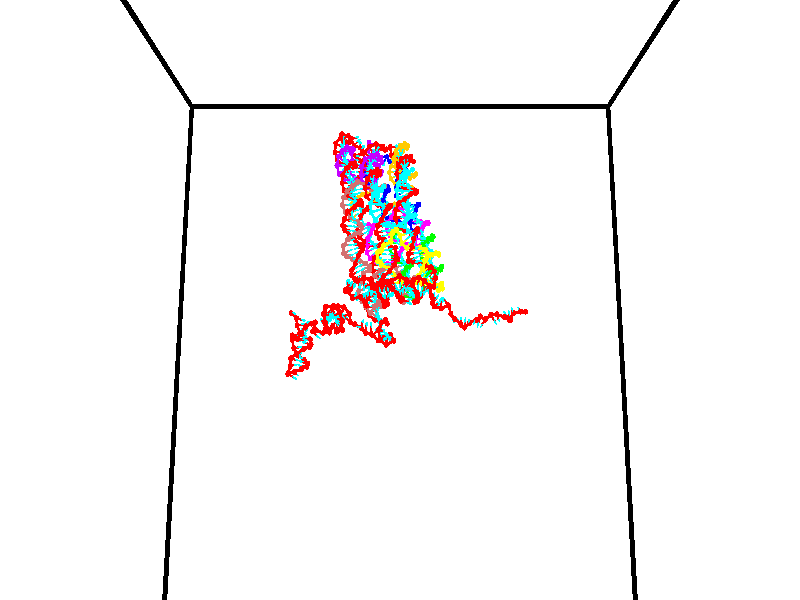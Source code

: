 // switches for output
#declare DRAW_BASES = 1; // possible values are 0, 1; only relevant for DNA ribbons
#declare DRAW_BASES_TYPE = 3; // possible values are 1, 2, 3; only relevant for DNA ribbons
#declare DRAW_FOG = 0; // set to 1 to enable fog

#include "colors.inc"

#include "transforms.inc"
background { rgb <1, 1, 1>}

#default {
   normal{
       ripples 0.25
       frequency 0.20
       turbulence 0.2
       lambda 5
   }
	finish {
		phong 0.1
		phong_size 40.
	}
}

// original window dimensions: 1024x640


// camera settings

camera {
	sky <0, 0.179814, -0.983701>
	up <0, 0.179814, -0.983701>
	right 1.6 * <1, 0, 0>
	location <35, 94.9851, 44.8844>
	look_at <35, 29.7336, 32.9568>
	direction <0, -65.2515, -11.9276>
	angle 67.0682
}


# declare cpy_camera_pos = <35, 94.9851, 44.8844>;
# if (DRAW_FOG = 1)
fog {
	fog_type 2
	up vnormalize(cpy_camera_pos)
	color rgbt<1,1,1,0.3>
	distance 1e-5
	fog_alt 3e-3
	fog_offset 56
}
# end


// LIGHTS

# declare lum = 6;
global_settings {
	ambient_light rgb lum * <0.05, 0.05, 0.05>
	max_trace_level 15
}# declare cpy_direct_light_amount = 0.25;
light_source
{	1000 * <-1, -1.16352, -0.803886>,
	rgb lum * cpy_direct_light_amount
	parallel
}

light_source
{	1000 * <1, 1.16352, 0.803886>,
	rgb lum * cpy_direct_light_amount
	parallel
}

// strand 0

// nucleotide -1

// particle -1
sphere {
	<23.982723, 34.726868, 34.982323> 0.250000
	pigment { color rgbt <1,0,0,0> }
	no_shadow
}
cylinder {
	<24.210703, 35.046879, 35.057270>,  <24.347490, 35.238888, 35.102238>, 0.100000
	pigment { color rgbt <1,0,0,0> }
	no_shadow
}
cylinder {
	<24.210703, 35.046879, 35.057270>,  <23.982723, 34.726868, 34.982323>, 0.100000
	pigment { color rgbt <1,0,0,0> }
	no_shadow
}

// particle -1
sphere {
	<24.210703, 35.046879, 35.057270> 0.100000
	pigment { color rgbt <1,0,0,0> }
	no_shadow
}
sphere {
	0, 1
	scale<0.080000,0.200000,0.300000>
	matrix <0.476276, -0.135847, -0.868739,
		-0.669565, 0.584377, -0.458462,
		0.569951, 0.800031, 0.187367,
		24.381689, 35.286888, 35.113480>
	pigment { color rgbt <0,1,1,0> }
	no_shadow
}
cylinder {
	<24.529745, 34.660316, 35.418449>,  <23.982723, 34.726868, 34.982323>, 0.130000
	pigment { color rgbt <1,0,0,0> }
	no_shadow
}

// nucleotide -1

// particle -1
sphere {
	<24.529745, 34.660316, 35.418449> 0.250000
	pigment { color rgbt <1,0,0,0> }
	no_shadow
}
cylinder {
	<24.863085, 34.447376, 35.477966>,  <25.063089, 34.319614, 35.513676>, 0.100000
	pigment { color rgbt <1,0,0,0> }
	no_shadow
}
cylinder {
	<24.863085, 34.447376, 35.477966>,  <24.529745, 34.660316, 35.418449>, 0.100000
	pigment { color rgbt <1,0,0,0> }
	no_shadow
}

// particle -1
sphere {
	<24.863085, 34.447376, 35.477966> 0.100000
	pigment { color rgbt <1,0,0,0> }
	no_shadow
}
sphere {
	0, 1
	scale<0.080000,0.200000,0.300000>
	matrix <0.013540, 0.288758, 0.957306,
		-0.552582, -0.795755, 0.247844,
		0.833348, -0.532346, 0.148788,
		25.113089, 34.287674, 35.522602>
	pigment { color rgbt <0,1,1,0> }
	no_shadow
}
cylinder {
	<24.515318, 34.129749, 35.960537>,  <24.529745, 34.660316, 35.418449>, 0.130000
	pigment { color rgbt <1,0,0,0> }
	no_shadow
}

// nucleotide -1

// particle -1
sphere {
	<24.515318, 34.129749, 35.960537> 0.250000
	pigment { color rgbt <1,0,0,0> }
	no_shadow
}
cylinder {
	<24.896441, 34.245163, 35.922775>,  <25.125114, 34.314411, 35.900116>, 0.100000
	pigment { color rgbt <1,0,0,0> }
	no_shadow
}
cylinder {
	<24.896441, 34.245163, 35.922775>,  <24.515318, 34.129749, 35.960537>, 0.100000
	pigment { color rgbt <1,0,0,0> }
	no_shadow
}

// particle -1
sphere {
	<24.896441, 34.245163, 35.922775> 0.100000
	pigment { color rgbt <1,0,0,0> }
	no_shadow
}
sphere {
	0, 1
	scale<0.080000,0.200000,0.300000>
	matrix <0.006735, 0.290811, 0.956757,
		0.303524, -0.912234, 0.275141,
		0.952800, 0.288546, -0.094412,
		25.182281, 34.331722, 35.894455>
	pigment { color rgbt <0,1,1,0> }
	no_shadow
}
cylinder {
	<24.781147, 33.928326, 36.544216>,  <24.515318, 34.129749, 35.960537>, 0.130000
	pigment { color rgbt <1,0,0,0> }
	no_shadow
}

// nucleotide -1

// particle -1
sphere {
	<24.781147, 33.928326, 36.544216> 0.250000
	pigment { color rgbt <1,0,0,0> }
	no_shadow
}
cylinder {
	<25.018341, 34.218658, 36.404766>,  <25.160658, 34.392857, 36.321098>, 0.100000
	pigment { color rgbt <1,0,0,0> }
	no_shadow
}
cylinder {
	<25.018341, 34.218658, 36.404766>,  <24.781147, 33.928326, 36.544216>, 0.100000
	pigment { color rgbt <1,0,0,0> }
	no_shadow
}

// particle -1
sphere {
	<25.018341, 34.218658, 36.404766> 0.100000
	pigment { color rgbt <1,0,0,0> }
	no_shadow
}
sphere {
	0, 1
	scale<0.080000,0.200000,0.300000>
	matrix <0.214866, 0.274621, 0.937238,
		0.776014, -0.630678, 0.006890,
		0.592987, 0.725830, -0.348622,
		25.196238, 34.436409, 36.300179>
	pigment { color rgbt <0,1,1,0> }
	no_shadow
}
cylinder {
	<25.301510, 33.858704, 37.022301>,  <24.781147, 33.928326, 36.544216>, 0.130000
	pigment { color rgbt <1,0,0,0> }
	no_shadow
}

// nucleotide -1

// particle -1
sphere {
	<25.301510, 33.858704, 37.022301> 0.250000
	pigment { color rgbt <1,0,0,0> }
	no_shadow
}
cylinder {
	<25.339928, 34.213463, 36.841553>,  <25.362978, 34.426319, 36.733105>, 0.100000
	pigment { color rgbt <1,0,0,0> }
	no_shadow
}
cylinder {
	<25.339928, 34.213463, 36.841553>,  <25.301510, 33.858704, 37.022301>, 0.100000
	pigment { color rgbt <1,0,0,0> }
	no_shadow
}

// particle -1
sphere {
	<25.339928, 34.213463, 36.841553> 0.100000
	pigment { color rgbt <1,0,0,0> }
	no_shadow
}
sphere {
	0, 1
	scale<0.080000,0.200000,0.300000>
	matrix <0.204345, 0.426732, 0.880990,
		0.974176, -0.176952, -0.140248,
		0.096045, 0.886898, -0.451871,
		25.368742, 34.479530, 36.705990>
	pigment { color rgbt <0,1,1,0> }
	no_shadow
}
cylinder {
	<25.913950, 34.164227, 37.138588>,  <25.301510, 33.858704, 37.022301>, 0.130000
	pigment { color rgbt <1,0,0,0> }
	no_shadow
}

// nucleotide -1

// particle -1
sphere {
	<25.913950, 34.164227, 37.138588> 0.250000
	pigment { color rgbt <1,0,0,0> }
	no_shadow
}
cylinder {
	<25.643959, 34.455200, 37.089199>,  <25.481964, 34.629784, 37.059566>, 0.100000
	pigment { color rgbt <1,0,0,0> }
	no_shadow
}
cylinder {
	<25.643959, 34.455200, 37.089199>,  <25.913950, 34.164227, 37.138588>, 0.100000
	pigment { color rgbt <1,0,0,0> }
	no_shadow
}

// particle -1
sphere {
	<25.643959, 34.455200, 37.089199> 0.100000
	pigment { color rgbt <1,0,0,0> }
	no_shadow
}
sphere {
	0, 1
	scale<0.080000,0.200000,0.300000>
	matrix <0.158364, 0.306274, 0.938678,
		0.720642, 0.614034, -0.321927,
		-0.674978, 0.727433, -0.123473,
		25.441465, 34.673431, 37.052158>
	pigment { color rgbt <0,1,1,0> }
	no_shadow
}
cylinder {
	<26.054407, 34.603619, 37.649052>,  <25.913950, 34.164227, 37.138588>, 0.130000
	pigment { color rgbt <1,0,0,0> }
	no_shadow
}

// nucleotide -1

// particle -1
sphere {
	<26.054407, 34.603619, 37.649052> 0.250000
	pigment { color rgbt <1,0,0,0> }
	no_shadow
}
cylinder {
	<25.689583, 34.746571, 37.568626>,  <25.470688, 34.832344, 37.520370>, 0.100000
	pigment { color rgbt <1,0,0,0> }
	no_shadow
}
cylinder {
	<25.689583, 34.746571, 37.568626>,  <26.054407, 34.603619, 37.649052>, 0.100000
	pigment { color rgbt <1,0,0,0> }
	no_shadow
}

// particle -1
sphere {
	<25.689583, 34.746571, 37.568626> 0.100000
	pigment { color rgbt <1,0,0,0> }
	no_shadow
}
sphere {
	0, 1
	scale<0.080000,0.200000,0.300000>
	matrix <-0.044180, 0.401820, 0.914652,
		0.407672, 0.843100, -0.350694,
		-0.912059, 0.357384, -0.201059,
		25.415966, 34.853786, 37.508308>
	pigment { color rgbt <0,1,1,0> }
	no_shadow
}
cylinder {
	<26.035488, 35.320957, 37.921902>,  <26.054407, 34.603619, 37.649052>, 0.130000
	pigment { color rgbt <1,0,0,0> }
	no_shadow
}

// nucleotide -1

// particle -1
sphere {
	<26.035488, 35.320957, 37.921902> 0.250000
	pigment { color rgbt <1,0,0,0> }
	no_shadow
}
cylinder {
	<25.676540, 35.145573, 37.901978>,  <25.461172, 35.040340, 37.890022>, 0.100000
	pigment { color rgbt <1,0,0,0> }
	no_shadow
}
cylinder {
	<25.676540, 35.145573, 37.901978>,  <26.035488, 35.320957, 37.921902>, 0.100000
	pigment { color rgbt <1,0,0,0> }
	no_shadow
}

// particle -1
sphere {
	<25.676540, 35.145573, 37.901978> 0.100000
	pigment { color rgbt <1,0,0,0> }
	no_shadow
}
sphere {
	0, 1
	scale<0.080000,0.200000,0.300000>
	matrix <-0.072731, 0.035632, 0.996715,
		-0.435246, 0.898043, -0.063865,
		-0.897369, -0.438461, -0.049807,
		25.407330, 35.014034, 37.887035>
	pigment { color rgbt <0,1,1,0> }
	no_shadow
}
cylinder {
	<25.533897, 35.773659, 38.150696>,  <26.035488, 35.320957, 37.921902>, 0.130000
	pigment { color rgbt <1,0,0,0> }
	no_shadow
}

// nucleotide -1

// particle -1
sphere {
	<25.533897, 35.773659, 38.150696> 0.250000
	pigment { color rgbt <1,0,0,0> }
	no_shadow
}
cylinder {
	<25.348930, 35.423447, 38.206726>,  <25.237949, 35.213322, 38.240345>, 0.100000
	pigment { color rgbt <1,0,0,0> }
	no_shadow
}
cylinder {
	<25.348930, 35.423447, 38.206726>,  <25.533897, 35.773659, 38.150696>, 0.100000
	pigment { color rgbt <1,0,0,0> }
	no_shadow
}

// particle -1
sphere {
	<25.348930, 35.423447, 38.206726> 0.100000
	pigment { color rgbt <1,0,0,0> }
	no_shadow
}
sphere {
	0, 1
	scale<0.080000,0.200000,0.300000>
	matrix <-0.170893, 0.243025, 0.954848,
		-0.870038, 0.417600, -0.262001,
		-0.462417, -0.875528, 0.140076,
		25.210205, 35.160789, 38.248749>
	pigment { color rgbt <0,1,1,0> }
	no_shadow
}
cylinder {
	<24.839912, 35.945538, 38.553684>,  <25.533897, 35.773659, 38.150696>, 0.130000
	pigment { color rgbt <1,0,0,0> }
	no_shadow
}

// nucleotide -1

// particle -1
sphere {
	<24.839912, 35.945538, 38.553684> 0.250000
	pigment { color rgbt <1,0,0,0> }
	no_shadow
}
cylinder {
	<24.931494, 35.558647, 38.597595>,  <24.986443, 35.326511, 38.623943>, 0.100000
	pigment { color rgbt <1,0,0,0> }
	no_shadow
}
cylinder {
	<24.931494, 35.558647, 38.597595>,  <24.839912, 35.945538, 38.553684>, 0.100000
	pigment { color rgbt <1,0,0,0> }
	no_shadow
}

// particle -1
sphere {
	<24.931494, 35.558647, 38.597595> 0.100000
	pigment { color rgbt <1,0,0,0> }
	no_shadow
}
sphere {
	0, 1
	scale<0.080000,0.200000,0.300000>
	matrix <-0.174288, 0.070224, 0.982188,
		-0.957708, -0.244008, -0.152498,
		0.228952, -0.967227, 0.109781,
		25.000179, 35.268478, 38.630531>
	pigment { color rgbt <0,1,1,0> }
	no_shadow
}
cylinder {
	<24.252687, 35.740448, 38.918694>,  <24.839912, 35.945538, 38.553684>, 0.130000
	pigment { color rgbt <1,0,0,0> }
	no_shadow
}

// nucleotide -1

// particle -1
sphere {
	<24.252687, 35.740448, 38.918694> 0.250000
	pigment { color rgbt <1,0,0,0> }
	no_shadow
}
cylinder {
	<24.542858, 35.471214, 38.976261>,  <24.716961, 35.309673, 39.010799>, 0.100000
	pigment { color rgbt <1,0,0,0> }
	no_shadow
}
cylinder {
	<24.542858, 35.471214, 38.976261>,  <24.252687, 35.740448, 38.918694>, 0.100000
	pigment { color rgbt <1,0,0,0> }
	no_shadow
}

// particle -1
sphere {
	<24.542858, 35.471214, 38.976261> 0.100000
	pigment { color rgbt <1,0,0,0> }
	no_shadow
}
sphere {
	0, 1
	scale<0.080000,0.200000,0.300000>
	matrix <-0.080002, 0.125218, 0.988898,
		-0.683634, -0.728887, 0.036989,
		0.725427, -0.673086, 0.143916,
		24.760487, 35.269287, 39.019436>
	pigment { color rgbt <0,1,1,0> }
	no_shadow
}
cylinder {
	<24.122690, 35.104908, 39.475128>,  <24.252687, 35.740448, 38.918694>, 0.130000
	pigment { color rgbt <1,0,0,0> }
	no_shadow
}

// nucleotide -1

// particle -1
sphere {
	<24.122690, 35.104908, 39.475128> 0.250000
	pigment { color rgbt <1,0,0,0> }
	no_shadow
}
cylinder {
	<24.504887, 35.211586, 39.424671>,  <24.734203, 35.275593, 39.394398>, 0.100000
	pigment { color rgbt <1,0,0,0> }
	no_shadow
}
cylinder {
	<24.504887, 35.211586, 39.424671>,  <24.122690, 35.104908, 39.475128>, 0.100000
	pigment { color rgbt <1,0,0,0> }
	no_shadow
}

// particle -1
sphere {
	<24.504887, 35.211586, 39.424671> 0.100000
	pigment { color rgbt <1,0,0,0> }
	no_shadow
}
sphere {
	0, 1
	scale<0.080000,0.200000,0.300000>
	matrix <0.147937, -0.063196, 0.986976,
		0.255253, -0.961706, -0.099838,
		0.955490, 0.266698, -0.126141,
		24.791534, 35.291595, 39.386829>
	pigment { color rgbt <0,1,1,0> }
	no_shadow
}
cylinder {
	<23.952690, 35.423035, 40.158485>,  <24.122690, 35.104908, 39.475128>, 0.130000
	pigment { color rgbt <1,0,0,0> }
	no_shadow
}

// nucleotide -1

// particle -1
sphere {
	<23.952690, 35.423035, 40.158485> 0.250000
	pigment { color rgbt <1,0,0,0> }
	no_shadow
}
cylinder {
	<24.294573, 35.307472, 40.331001>,  <24.499702, 35.238136, 40.434509>, 0.100000
	pigment { color rgbt <1,0,0,0> }
	no_shadow
}
cylinder {
	<24.294573, 35.307472, 40.331001>,  <23.952690, 35.423035, 40.158485>, 0.100000
	pigment { color rgbt <1,0,0,0> }
	no_shadow
}

// particle -1
sphere {
	<24.294573, 35.307472, 40.331001> 0.100000
	pigment { color rgbt <1,0,0,0> }
	no_shadow
}
sphere {
	0, 1
	scale<0.080000,0.200000,0.300000>
	matrix <0.371619, -0.239568, -0.896943,
		0.362456, 0.926898, -0.097397,
		0.854708, -0.288907, 0.431285,
		24.550985, 35.220798, 40.460388>
	pigment { color rgbt <0,1,1,0> }
	no_shadow
}
cylinder {
	<24.655052, 35.801632, 40.039787>,  <23.952690, 35.423035, 40.158485>, 0.130000
	pigment { color rgbt <1,0,0,0> }
	no_shadow
}

// nucleotide -1

// particle -1
sphere {
	<24.655052, 35.801632, 40.039787> 0.250000
	pigment { color rgbt <1,0,0,0> }
	no_shadow
}
cylinder {
	<24.724087, 35.413830, 40.109375>,  <24.765507, 35.181149, 40.151127>, 0.100000
	pigment { color rgbt <1,0,0,0> }
	no_shadow
}
cylinder {
	<24.724087, 35.413830, 40.109375>,  <24.655052, 35.801632, 40.039787>, 0.100000
	pigment { color rgbt <1,0,0,0> }
	no_shadow
}

// particle -1
sphere {
	<24.724087, 35.413830, 40.109375> 0.100000
	pigment { color rgbt <1,0,0,0> }
	no_shadow
}
sphere {
	0, 1
	scale<0.080000,0.200000,0.300000>
	matrix <0.388422, -0.095317, -0.916538,
		0.905175, 0.225755, 0.360128,
		0.172587, -0.969510, 0.173967,
		24.775864, 35.122978, 40.161564>
	pigment { color rgbt <0,1,1,0> }
	no_shadow
}
cylinder {
	<25.327534, 35.789238, 39.799503>,  <24.655052, 35.801632, 40.039787>, 0.130000
	pigment { color rgbt <1,0,0,0> }
	no_shadow
}

// nucleotide -1

// particle -1
sphere {
	<25.327534, 35.789238, 39.799503> 0.250000
	pigment { color rgbt <1,0,0,0> }
	no_shadow
}
cylinder {
	<25.169218, 35.422157, 39.813206>,  <25.074228, 35.201908, 39.821426>, 0.100000
	pigment { color rgbt <1,0,0,0> }
	no_shadow
}
cylinder {
	<25.169218, 35.422157, 39.813206>,  <25.327534, 35.789238, 39.799503>, 0.100000
	pigment { color rgbt <1,0,0,0> }
	no_shadow
}

// particle -1
sphere {
	<25.169218, 35.422157, 39.813206> 0.100000
	pigment { color rgbt <1,0,0,0> }
	no_shadow
}
sphere {
	0, 1
	scale<0.080000,0.200000,0.300000>
	matrix <0.360855, -0.189715, -0.913122,
		0.844472, -0.349044, 0.406245,
		-0.395790, -0.917702, 0.034254,
		25.050482, 35.146847, 39.823483>
	pigment { color rgbt <0,1,1,0> }
	no_shadow
}
cylinder {
	<25.781731, 35.260670, 39.562202>,  <25.327534, 35.789238, 39.799503>, 0.130000
	pigment { color rgbt <1,0,0,0> }
	no_shadow
}

// nucleotide -1

// particle -1
sphere {
	<25.781731, 35.260670, 39.562202> 0.250000
	pigment { color rgbt <1,0,0,0> }
	no_shadow
}
cylinder {
	<25.407209, 35.133244, 39.503067>,  <25.182497, 35.056789, 39.467587>, 0.100000
	pigment { color rgbt <1,0,0,0> }
	no_shadow
}
cylinder {
	<25.407209, 35.133244, 39.503067>,  <25.781731, 35.260670, 39.562202>, 0.100000
	pigment { color rgbt <1,0,0,0> }
	no_shadow
}

// particle -1
sphere {
	<25.407209, 35.133244, 39.503067> 0.100000
	pigment { color rgbt <1,0,0,0> }
	no_shadow
}
sphere {
	0, 1
	scale<0.080000,0.200000,0.300000>
	matrix <0.224776, -0.220139, -0.949218,
		0.269842, -0.921984, 0.277722,
		-0.936301, -0.318564, -0.147837,
		25.126318, 35.037674, 39.458717>
	pigment { color rgbt <0,1,1,0> }
	no_shadow
}
cylinder {
	<25.770721, 34.544964, 39.240562>,  <25.781731, 35.260670, 39.562202>, 0.130000
	pigment { color rgbt <1,0,0,0> }
	no_shadow
}

// nucleotide -1

// particle -1
sphere {
	<25.770721, 34.544964, 39.240562> 0.250000
	pigment { color rgbt <1,0,0,0> }
	no_shadow
}
cylinder {
	<25.437536, 34.752254, 39.162991>,  <25.237625, 34.876629, 39.116447>, 0.100000
	pigment { color rgbt <1,0,0,0> }
	no_shadow
}
cylinder {
	<25.437536, 34.752254, 39.162991>,  <25.770721, 34.544964, 39.240562>, 0.100000
	pigment { color rgbt <1,0,0,0> }
	no_shadow
}

// particle -1
sphere {
	<25.437536, 34.752254, 39.162991> 0.100000
	pigment { color rgbt <1,0,0,0> }
	no_shadow
}
sphere {
	0, 1
	scale<0.080000,0.200000,0.300000>
	matrix <0.045156, -0.285653, -0.957269,
		-0.551482, -0.806128, 0.214537,
		-0.832964, 0.518229, -0.193934,
		25.187647, 34.907722, 39.104809>
	pigment { color rgbt <0,1,1,0> }
	no_shadow
}
cylinder {
	<25.304640, 34.027271, 38.861908>,  <25.770721, 34.544964, 39.240562>, 0.130000
	pigment { color rgbt <1,0,0,0> }
	no_shadow
}

// nucleotide -1

// particle -1
sphere {
	<25.304640, 34.027271, 38.861908> 0.250000
	pigment { color rgbt <1,0,0,0> }
	no_shadow
}
cylinder {
	<25.184732, 34.404526, 38.804443>,  <25.112789, 34.630878, 38.769962>, 0.100000
	pigment { color rgbt <1,0,0,0> }
	no_shadow
}
cylinder {
	<25.184732, 34.404526, 38.804443>,  <25.304640, 34.027271, 38.861908>, 0.100000
	pigment { color rgbt <1,0,0,0> }
	no_shadow
}

// particle -1
sphere {
	<25.184732, 34.404526, 38.804443> 0.100000
	pigment { color rgbt <1,0,0,0> }
	no_shadow
}
sphere {
	0, 1
	scale<0.080000,0.200000,0.300000>
	matrix <0.002113, -0.149932, -0.988694,
		-0.954010, -0.296681, 0.042952,
		-0.299767, 0.943133, -0.143664,
		25.094803, 34.687466, 38.761345>
	pigment { color rgbt <0,1,1,0> }
	no_shadow
}
cylinder {
	<24.708447, 34.001984, 38.516827>,  <25.304640, 34.027271, 38.861908>, 0.130000
	pigment { color rgbt <1,0,0,0> }
	no_shadow
}

// nucleotide -1

// particle -1
sphere {
	<24.708447, 34.001984, 38.516827> 0.250000
	pigment { color rgbt <1,0,0,0> }
	no_shadow
}
cylinder {
	<24.857803, 34.360538, 38.421268>,  <24.947416, 34.575672, 38.363934>, 0.100000
	pigment { color rgbt <1,0,0,0> }
	no_shadow
}
cylinder {
	<24.857803, 34.360538, 38.421268>,  <24.708447, 34.001984, 38.516827>, 0.100000
	pigment { color rgbt <1,0,0,0> }
	no_shadow
}

// particle -1
sphere {
	<24.857803, 34.360538, 38.421268> 0.100000
	pigment { color rgbt <1,0,0,0> }
	no_shadow
}
sphere {
	0, 1
	scale<0.080000,0.200000,0.300000>
	matrix <-0.210659, -0.168866, -0.962864,
		-0.903439, 0.409851, 0.125778,
		0.373391, 0.896385, -0.238899,
		24.969820, 34.629456, 38.349598>
	pigment { color rgbt <0,1,1,0> }
	no_shadow
}
cylinder {
	<24.278973, 34.256878, 37.918259>,  <24.708447, 34.001984, 38.516827>, 0.130000
	pigment { color rgbt <1,0,0,0> }
	no_shadow
}

// nucleotide -1

// particle -1
sphere {
	<24.278973, 34.256878, 37.918259> 0.250000
	pigment { color rgbt <1,0,0,0> }
	no_shadow
}
cylinder {
	<24.624189, 34.457771, 37.896652>,  <24.831320, 34.578308, 37.883690>, 0.100000
	pigment { color rgbt <1,0,0,0> }
	no_shadow
}
cylinder {
	<24.624189, 34.457771, 37.896652>,  <24.278973, 34.256878, 37.918259>, 0.100000
	pigment { color rgbt <1,0,0,0> }
	no_shadow
}

// particle -1
sphere {
	<24.624189, 34.457771, 37.896652> 0.100000
	pigment { color rgbt <1,0,0,0> }
	no_shadow
}
sphere {
	0, 1
	scale<0.080000,0.200000,0.300000>
	matrix <-0.030985, -0.054091, -0.998055,
		-0.504182, 0.863037, -0.031121,
		0.863041, 0.502237, -0.054013,
		24.883102, 34.608444, 37.880447>
	pigment { color rgbt <0,1,1,0> }
	no_shadow
}
cylinder {
	<24.132090, 34.591141, 37.244335>,  <24.278973, 34.256878, 37.918259>, 0.130000
	pigment { color rgbt <1,0,0,0> }
	no_shadow
}

// nucleotide -1

// particle -1
sphere {
	<24.132090, 34.591141, 37.244335> 0.250000
	pigment { color rgbt <1,0,0,0> }
	no_shadow
}
cylinder {
	<24.529266, 34.627293, 37.275059>,  <24.767572, 34.648983, 37.293495>, 0.100000
	pigment { color rgbt <1,0,0,0> }
	no_shadow
}
cylinder {
	<24.529266, 34.627293, 37.275059>,  <24.132090, 34.591141, 37.244335>, 0.100000
	pigment { color rgbt <1,0,0,0> }
	no_shadow
}

// particle -1
sphere {
	<24.529266, 34.627293, 37.275059> 0.100000
	pigment { color rgbt <1,0,0,0> }
	no_shadow
}
sphere {
	0, 1
	scale<0.080000,0.200000,0.300000>
	matrix <0.091911, -0.176936, -0.979921,
		-0.074976, 0.980064, -0.183994,
		0.992940, 0.090381, 0.076813,
		24.827148, 34.654408, 37.298103>
	pigment { color rgbt <0,1,1,0> }
	no_shadow
}
cylinder {
	<24.257383, 35.202595, 36.957882>,  <24.132090, 34.591141, 37.244335>, 0.130000
	pigment { color rgbt <1,0,0,0> }
	no_shadow
}

// nucleotide -1

// particle -1
sphere {
	<24.257383, 35.202595, 36.957882> 0.250000
	pigment { color rgbt <1,0,0,0> }
	no_shadow
}
cylinder {
	<24.542503, 34.924332, 36.922150>,  <24.713575, 34.757374, 36.900711>, 0.100000
	pigment { color rgbt <1,0,0,0> }
	no_shadow
}
cylinder {
	<24.542503, 34.924332, 36.922150>,  <24.257383, 35.202595, 36.957882>, 0.100000
	pigment { color rgbt <1,0,0,0> }
	no_shadow
}

// particle -1
sphere {
	<24.542503, 34.924332, 36.922150> 0.100000
	pigment { color rgbt <1,0,0,0> }
	no_shadow
}
sphere {
	0, 1
	scale<0.080000,0.200000,0.300000>
	matrix <-0.107575, 0.017415, -0.994045,
		0.693066, 0.718166, -0.062421,
		0.712802, -0.695653, -0.089326,
		24.756344, 34.715637, 36.895351>
	pigment { color rgbt <0,1,1,0> }
	no_shadow
}
cylinder {
	<24.845100, 35.499462, 37.279995>,  <24.257383, 35.202595, 36.957882>, 0.130000
	pigment { color rgbt <1,0,0,0> }
	no_shadow
}

// nucleotide -1

// particle -1
sphere {
	<24.845100, 35.499462, 37.279995> 0.250000
	pigment { color rgbt <1,0,0,0> }
	no_shadow
}
cylinder {
	<25.222654, 35.373077, 37.318470>,  <25.449186, 35.297245, 37.341553>, 0.100000
	pigment { color rgbt <1,0,0,0> }
	no_shadow
}
cylinder {
	<25.222654, 35.373077, 37.318470>,  <24.845100, 35.499462, 37.279995>, 0.100000
	pigment { color rgbt <1,0,0,0> }
	no_shadow
}

// particle -1
sphere {
	<25.222654, 35.373077, 37.318470> 0.100000
	pigment { color rgbt <1,0,0,0> }
	no_shadow
}
sphere {
	0, 1
	scale<0.080000,0.200000,0.300000>
	matrix <0.049201, -0.153460, -0.986929,
		0.326596, 0.936277, -0.129303,
		0.943882, -0.315965, 0.096185,
		25.505819, 35.278286, 37.347324>
	pigment { color rgbt <0,1,1,0> }
	no_shadow
}
cylinder {
	<25.222507, 35.862793, 36.811581>,  <24.845100, 35.499462, 37.279995>, 0.130000
	pigment { color rgbt <1,0,0,0> }
	no_shadow
}

// nucleotide -1

// particle -1
sphere {
	<25.222507, 35.862793, 36.811581> 0.250000
	pigment { color rgbt <1,0,0,0> }
	no_shadow
}
cylinder {
	<25.366016, 35.494820, 36.874836>,  <25.452122, 35.274036, 36.912788>, 0.100000
	pigment { color rgbt <1,0,0,0> }
	no_shadow
}
cylinder {
	<25.366016, 35.494820, 36.874836>,  <25.222507, 35.862793, 36.811581>, 0.100000
	pigment { color rgbt <1,0,0,0> }
	no_shadow
}

// particle -1
sphere {
	<25.366016, 35.494820, 36.874836> 0.100000
	pigment { color rgbt <1,0,0,0> }
	no_shadow
}
sphere {
	0, 1
	scale<0.080000,0.200000,0.300000>
	matrix <0.121766, -0.121842, -0.985052,
		0.925449, 0.372665, 0.068303,
		0.358772, -0.919932, 0.158137,
		25.473648, 35.218842, 36.922276>
	pigment { color rgbt <0,1,1,0> }
	no_shadow
}
cylinder {
	<25.656401, 35.670177, 36.263054>,  <25.222507, 35.862793, 36.811581>, 0.130000
	pigment { color rgbt <1,0,0,0> }
	no_shadow
}

// nucleotide -1

// particle -1
sphere {
	<25.656401, 35.670177, 36.263054> 0.250000
	pigment { color rgbt <1,0,0,0> }
	no_shadow
}
cylinder {
	<25.587076, 35.294380, 36.381248>,  <25.545483, 35.068901, 36.452164>, 0.100000
	pigment { color rgbt <1,0,0,0> }
	no_shadow
}
cylinder {
	<25.587076, 35.294380, 36.381248>,  <25.656401, 35.670177, 36.263054>, 0.100000
	pigment { color rgbt <1,0,0,0> }
	no_shadow
}

// particle -1
sphere {
	<25.587076, 35.294380, 36.381248> 0.100000
	pigment { color rgbt <1,0,0,0> }
	no_shadow
}
sphere {
	0, 1
	scale<0.080000,0.200000,0.300000>
	matrix <-0.036783, -0.293644, -0.955207,
		0.984180, -0.176416, 0.016334,
		-0.173310, -0.939495, 0.295488,
		25.535084, 35.012531, 36.469894>
	pigment { color rgbt <0,1,1,0> }
	no_shadow
}
cylinder {
	<26.144909, 35.261738, 35.973812>,  <25.656401, 35.670177, 36.263054>, 0.130000
	pigment { color rgbt <1,0,0,0> }
	no_shadow
}

// nucleotide -1

// particle -1
sphere {
	<26.144909, 35.261738, 35.973812> 0.250000
	pigment { color rgbt <1,0,0,0> }
	no_shadow
}
cylinder {
	<25.842268, 35.013325, 36.055664>,  <25.660683, 34.864277, 36.104774>, 0.100000
	pigment { color rgbt <1,0,0,0> }
	no_shadow
}
cylinder {
	<25.842268, 35.013325, 36.055664>,  <26.144909, 35.261738, 35.973812>, 0.100000
	pigment { color rgbt <1,0,0,0> }
	no_shadow
}

// particle -1
sphere {
	<25.842268, 35.013325, 36.055664> 0.100000
	pigment { color rgbt <1,0,0,0> }
	no_shadow
}
sphere {
	0, 1
	scale<0.080000,0.200000,0.300000>
	matrix <0.111201, -0.430596, -0.895668,
		0.644350, -0.654910, 0.394849,
		-0.756603, -0.621032, 0.204628,
		25.615288, 34.827015, 36.117054>
	pigment { color rgbt <0,1,1,0> }
	no_shadow
}
cylinder {
	<26.445419, 34.687035, 35.777191>,  <26.144909, 35.261738, 35.973812>, 0.130000
	pigment { color rgbt <1,0,0,0> }
	no_shadow
}

// nucleotide -1

// particle -1
sphere {
	<26.445419, 34.687035, 35.777191> 0.250000
	pigment { color rgbt <1,0,0,0> }
	no_shadow
}
cylinder {
	<26.054403, 34.604130, 35.792450>,  <25.819794, 34.554386, 35.801605>, 0.100000
	pigment { color rgbt <1,0,0,0> }
	no_shadow
}
cylinder {
	<26.054403, 34.604130, 35.792450>,  <26.445419, 34.687035, 35.777191>, 0.100000
	pigment { color rgbt <1,0,0,0> }
	no_shadow
}

// particle -1
sphere {
	<26.054403, 34.604130, 35.792450> 0.100000
	pigment { color rgbt <1,0,0,0> }
	no_shadow
}
sphere {
	0, 1
	scale<0.080000,0.200000,0.300000>
	matrix <0.084485, -0.551229, -0.830065,
		0.193072, -0.808200, 0.556360,
		-0.977541, -0.207266, 0.038147,
		25.761141, 34.541950, 35.803894>
	pigment { color rgbt <0,1,1,0> }
	no_shadow
}
cylinder {
	<26.230701, 34.838921, 36.566795>,  <26.445419, 34.687035, 35.777191>, 0.130000
	pigment { color rgbt <1,0,0,0> }
	no_shadow
}

// nucleotide -1

// particle -1
sphere {
	<26.230701, 34.838921, 36.566795> 0.250000
	pigment { color rgbt <1,0,0,0> }
	no_shadow
}
cylinder {
	<26.542318, 34.820389, 36.816898>,  <26.729288, 34.809269, 36.966961>, 0.100000
	pigment { color rgbt <1,0,0,0> }
	no_shadow
}
cylinder {
	<26.542318, 34.820389, 36.816898>,  <26.230701, 34.838921, 36.566795>, 0.100000
	pigment { color rgbt <1,0,0,0> }
	no_shadow
}

// particle -1
sphere {
	<26.542318, 34.820389, 36.816898> 0.100000
	pigment { color rgbt <1,0,0,0> }
	no_shadow
}
sphere {
	0, 1
	scale<0.080000,0.200000,0.300000>
	matrix <0.600663, 0.341016, -0.723127,
		-0.179721, 0.938915, 0.293494,
		0.779041, -0.046330, 0.625259,
		26.776031, 34.806488, 37.004475>
	pigment { color rgbt <0,1,1,0> }
	no_shadow
}
cylinder {
	<26.627577, 35.459335, 36.540337>,  <26.230701, 34.838921, 36.566795>, 0.130000
	pigment { color rgbt <1,0,0,0> }
	no_shadow
}

// nucleotide -1

// particle -1
sphere {
	<26.627577, 35.459335, 36.540337> 0.250000
	pigment { color rgbt <1,0,0,0> }
	no_shadow
}
cylinder {
	<26.873466, 35.166302, 36.657253>,  <27.021000, 34.990482, 36.727402>, 0.100000
	pigment { color rgbt <1,0,0,0> }
	no_shadow
}
cylinder {
	<26.873466, 35.166302, 36.657253>,  <26.627577, 35.459335, 36.540337>, 0.100000
	pigment { color rgbt <1,0,0,0> }
	no_shadow
}

// particle -1
sphere {
	<26.873466, 35.166302, 36.657253> 0.100000
	pigment { color rgbt <1,0,0,0> }
	no_shadow
}
sphere {
	0, 1
	scale<0.080000,0.200000,0.300000>
	matrix <0.686593, 0.314625, -0.655440,
		0.388203, 0.603599, 0.696395,
		0.614726, -0.732584, 0.292288,
		27.057884, 34.946526, 36.744938>
	pigment { color rgbt <0,1,1,0> }
	no_shadow
}
cylinder {
	<27.374596, 35.695694, 36.812107>,  <26.627577, 35.459335, 36.540337>, 0.130000
	pigment { color rgbt <1,0,0,0> }
	no_shadow
}

// nucleotide -1

// particle -1
sphere {
	<27.374596, 35.695694, 36.812107> 0.250000
	pigment { color rgbt <1,0,0,0> }
	no_shadow
}
cylinder {
	<27.399565, 35.361839, 36.593208>,  <27.414545, 35.161526, 36.461868>, 0.100000
	pigment { color rgbt <1,0,0,0> }
	no_shadow
}
cylinder {
	<27.399565, 35.361839, 36.593208>,  <27.374596, 35.695694, 36.812107>, 0.100000
	pigment { color rgbt <1,0,0,0> }
	no_shadow
}

// particle -1
sphere {
	<27.399565, 35.361839, 36.593208> 0.100000
	pigment { color rgbt <1,0,0,0> }
	no_shadow
}
sphere {
	0, 1
	scale<0.080000,0.200000,0.300000>
	matrix <0.754472, 0.398410, -0.521576,
		0.653357, -0.380328, 0.654580,
		0.062421, -0.834638, -0.547251,
		27.418291, 35.111446, 36.429031>
	pigment { color rgbt <0,1,1,0> }
	no_shadow
}
cylinder {
	<28.009319, 35.629642, 36.762310>,  <27.374596, 35.695694, 36.812107>, 0.130000
	pigment { color rgbt <1,0,0,0> }
	no_shadow
}

// nucleotide -1

// particle -1
sphere {
	<28.009319, 35.629642, 36.762310> 0.250000
	pigment { color rgbt <1,0,0,0> }
	no_shadow
}
cylinder {
	<27.837549, 35.472485, 36.437046>,  <27.734488, 35.378189, 36.241890>, 0.100000
	pigment { color rgbt <1,0,0,0> }
	no_shadow
}
cylinder {
	<27.837549, 35.472485, 36.437046>,  <28.009319, 35.629642, 36.762310>, 0.100000
	pigment { color rgbt <1,0,0,0> }
	no_shadow
}

// particle -1
sphere {
	<27.837549, 35.472485, 36.437046> 0.100000
	pigment { color rgbt <1,0,0,0> }
	no_shadow
}
sphere {
	0, 1
	scale<0.080000,0.200000,0.300000>
	matrix <0.722614, 0.390582, -0.570328,
		0.541685, -0.832513, 0.116187,
		-0.429425, -0.392896, -0.813158,
		27.708721, 35.354614, 36.193100>
	pigment { color rgbt <0,1,1,0> }
	no_shadow
}
cylinder {
	<28.376760, 36.086605, 36.274757>,  <28.009319, 35.629642, 36.762310>, 0.130000
	pigment { color rgbt <1,0,0,0> }
	no_shadow
}

// nucleotide -1

// particle -1
sphere {
	<28.376760, 36.086605, 36.274757> 0.250000
	pigment { color rgbt <1,0,0,0> }
	no_shadow
}
cylinder {
	<28.638552, 36.289982, 36.050919>,  <28.795626, 36.412006, 35.916615>, 0.100000
	pigment { color rgbt <1,0,0,0> }
	no_shadow
}
cylinder {
	<28.638552, 36.289982, 36.050919>,  <28.376760, 36.086605, 36.274757>, 0.100000
	pigment { color rgbt <1,0,0,0> }
	no_shadow
}

// particle -1
sphere {
	<28.638552, 36.289982, 36.050919> 0.100000
	pigment { color rgbt <1,0,0,0> }
	no_shadow
}
sphere {
	0, 1
	scale<0.080000,0.200000,0.300000>
	matrix <-0.227958, 0.838380, 0.495130,
		0.720897, -0.196488, 0.664605,
		0.654478, 0.508440, -0.559595,
		28.834894, 36.442513, 35.883041>
	pigment { color rgbt <0,1,1,0> }
	no_shadow
}
cylinder {
	<28.823929, 36.579098, 36.683182>,  <28.376760, 36.086605, 36.274757>, 0.130000
	pigment { color rgbt <1,0,0,0> }
	no_shadow
}

// nucleotide -1

// particle -1
sphere {
	<28.823929, 36.579098, 36.683182> 0.250000
	pigment { color rgbt <1,0,0,0> }
	no_shadow
}
cylinder {
	<28.865221, 36.731483, 36.315659>,  <28.889997, 36.822914, 36.095142>, 0.100000
	pigment { color rgbt <1,0,0,0> }
	no_shadow
}
cylinder {
	<28.865221, 36.731483, 36.315659>,  <28.823929, 36.579098, 36.683182>, 0.100000
	pigment { color rgbt <1,0,0,0> }
	no_shadow
}

// particle -1
sphere {
	<28.865221, 36.731483, 36.315659> 0.100000
	pigment { color rgbt <1,0,0,0> }
	no_shadow
}
sphere {
	0, 1
	scale<0.080000,0.200000,0.300000>
	matrix <-0.122178, 0.921607, 0.368393,
		0.987125, 0.074229, 0.141684,
		0.103232, 0.380960, -0.918810,
		28.896191, 36.845772, 36.040016>
	pigment { color rgbt <0,1,1,0> }
	no_shadow
}
cylinder {
	<29.424446, 36.965252, 36.759266>,  <28.823929, 36.579098, 36.683182>, 0.130000
	pigment { color rgbt <1,0,0,0> }
	no_shadow
}

// nucleotide -1

// particle -1
sphere {
	<29.424446, 36.965252, 36.759266> 0.250000
	pigment { color rgbt <1,0,0,0> }
	no_shadow
}
cylinder {
	<29.205221, 37.111431, 36.458313>,  <29.073687, 37.199139, 36.277740>, 0.100000
	pigment { color rgbt <1,0,0,0> }
	no_shadow
}
cylinder {
	<29.205221, 37.111431, 36.458313>,  <29.424446, 36.965252, 36.759266>, 0.100000
	pigment { color rgbt <1,0,0,0> }
	no_shadow
}

// particle -1
sphere {
	<29.205221, 37.111431, 36.458313> 0.100000
	pigment { color rgbt <1,0,0,0> }
	no_shadow
}
sphere {
	0, 1
	scale<0.080000,0.200000,0.300000>
	matrix <0.011909, 0.902821, 0.429852,
		0.836354, 0.226625, -0.499153,
		-0.548061, 0.365452, -0.752379,
		29.040802, 37.221066, 36.232601>
	pigment { color rgbt <0,1,1,0> }
	no_shadow
}
cylinder {
	<28.885061, 37.339764, 36.925243>,  <29.424446, 36.965252, 36.759266>, 0.130000
	pigment { color rgbt <1,0,0,0> }
	no_shadow
}

// nucleotide -1

// particle -1
sphere {
	<28.885061, 37.339764, 36.925243> 0.250000
	pigment { color rgbt <1,0,0,0> }
	no_shadow
}
cylinder {
	<29.135687, 37.320244, 36.614105>,  <29.286062, 37.308533, 36.427422>, 0.100000
	pigment { color rgbt <1,0,0,0> }
	no_shadow
}
cylinder {
	<29.135687, 37.320244, 36.614105>,  <28.885061, 37.339764, 36.925243>, 0.100000
	pigment { color rgbt <1,0,0,0> }
	no_shadow
}

// particle -1
sphere {
	<29.135687, 37.320244, 36.614105> 0.100000
	pigment { color rgbt <1,0,0,0> }
	no_shadow
}
sphere {
	0, 1
	scale<0.080000,0.200000,0.300000>
	matrix <-0.305951, 0.902521, -0.303068,
		0.716808, 0.427872, 0.550556,
		0.626562, -0.048798, -0.777842,
		29.323656, 37.305603, 36.380753>
	pigment { color rgbt <0,1,1,0> }
	no_shadow
}
cylinder {
	<29.405369, 37.890278, 36.765865>,  <28.885061, 37.339764, 36.925243>, 0.130000
	pigment { color rgbt <1,0,0,0> }
	no_shadow
}

// nucleotide -1

// particle -1
sphere {
	<29.405369, 37.890278, 36.765865> 0.250000
	pigment { color rgbt <1,0,0,0> }
	no_shadow
}
cylinder {
	<29.321459, 37.758289, 36.397709>,  <29.271112, 37.679096, 36.176815>, 0.100000
	pigment { color rgbt <1,0,0,0> }
	no_shadow
}
cylinder {
	<29.321459, 37.758289, 36.397709>,  <29.405369, 37.890278, 36.765865>, 0.100000
	pigment { color rgbt <1,0,0,0> }
	no_shadow
}

// particle -1
sphere {
	<29.321459, 37.758289, 36.397709> 0.100000
	pigment { color rgbt <1,0,0,0> }
	no_shadow
}
sphere {
	0, 1
	scale<0.080000,0.200000,0.300000>
	matrix <-0.351280, 0.903918, -0.244000,
		0.912467, 0.272128, -0.305533,
		-0.209778, -0.329969, -0.920388,
		29.258526, 37.659298, 36.121593>
	pigment { color rgbt <0,1,1,0> }
	no_shadow
}
cylinder {
	<29.559608, 38.418545, 36.229820>,  <29.405369, 37.890278, 36.765865>, 0.130000
	pigment { color rgbt <1,0,0,0> }
	no_shadow
}

// nucleotide -1

// particle -1
sphere {
	<29.559608, 38.418545, 36.229820> 0.250000
	pigment { color rgbt <1,0,0,0> }
	no_shadow
}
cylinder {
	<29.260155, 38.191929, 36.092079>,  <29.080482, 38.055962, 36.009434>, 0.100000
	pigment { color rgbt <1,0,0,0> }
	no_shadow
}
cylinder {
	<29.260155, 38.191929, 36.092079>,  <29.559608, 38.418545, 36.229820>, 0.100000
	pigment { color rgbt <1,0,0,0> }
	no_shadow
}

// particle -1
sphere {
	<29.260155, 38.191929, 36.092079> 0.100000
	pigment { color rgbt <1,0,0,0> }
	no_shadow
}
sphere {
	0, 1
	scale<0.080000,0.200000,0.300000>
	matrix <-0.549759, 0.820783, -0.155178,
		0.370553, 0.073139, -0.925927,
		-0.748636, -0.566538, -0.344352,
		29.035564, 38.021969, 35.988773>
	pigment { color rgbt <0,1,1,0> }
	no_shadow
}
cylinder {
	<29.263891, 38.730747, 35.541603>,  <29.559608, 38.418545, 36.229820>, 0.130000
	pigment { color rgbt <1,0,0,0> }
	no_shadow
}

// nucleotide -1

// particle -1
sphere {
	<29.263891, 38.730747, 35.541603> 0.250000
	pigment { color rgbt <1,0,0,0> }
	no_shadow
}
cylinder {
	<28.979237, 38.498589, 35.699951>,  <28.808443, 38.359291, 35.794960>, 0.100000
	pigment { color rgbt <1,0,0,0> }
	no_shadow
}
cylinder {
	<28.979237, 38.498589, 35.699951>,  <29.263891, 38.730747, 35.541603>, 0.100000
	pigment { color rgbt <1,0,0,0> }
	no_shadow
}

// particle -1
sphere {
	<28.979237, 38.498589, 35.699951> 0.100000
	pigment { color rgbt <1,0,0,0> }
	no_shadow
}
sphere {
	0, 1
	scale<0.080000,0.200000,0.300000>
	matrix <-0.660546, 0.744668, -0.095645,
		-0.239276, -0.329553, -0.913314,
		-0.711636, -0.580400, 0.395866,
		28.765745, 38.324467, 35.818710>
	pigment { color rgbt <0,1,1,0> }
	no_shadow
}
cylinder {
	<28.727829, 38.899055, 35.106243>,  <29.263891, 38.730747, 35.541603>, 0.130000
	pigment { color rgbt <1,0,0,0> }
	no_shadow
}

// nucleotide -1

// particle -1
sphere {
	<28.727829, 38.899055, 35.106243> 0.250000
	pigment { color rgbt <1,0,0,0> }
	no_shadow
}
cylinder {
	<28.583979, 38.745197, 35.446293>,  <28.497669, 38.652882, 35.650322>, 0.100000
	pigment { color rgbt <1,0,0,0> }
	no_shadow
}
cylinder {
	<28.583979, 38.745197, 35.446293>,  <28.727829, 38.899055, 35.106243>, 0.100000
	pigment { color rgbt <1,0,0,0> }
	no_shadow
}

// particle -1
sphere {
	<28.583979, 38.745197, 35.446293> 0.100000
	pigment { color rgbt <1,0,0,0> }
	no_shadow
}
sphere {
	0, 1
	scale<0.080000,0.200000,0.300000>
	matrix <-0.675778, 0.735608, 0.046964,
		-0.643424, -0.557608, -0.524480,
		-0.359624, -0.384649, 0.850126,
		28.476091, 38.629803, 35.701332>
	pigment { color rgbt <0,1,1,0> }
	no_shadow
}
cylinder {
	<28.002958, 39.000427, 35.187366>,  <28.727829, 38.899055, 35.106243>, 0.130000
	pigment { color rgbt <1,0,0,0> }
	no_shadow
}

// nucleotide -1

// particle -1
sphere {
	<28.002958, 39.000427, 35.187366> 0.250000
	pigment { color rgbt <1,0,0,0> }
	no_shadow
}
cylinder {
	<28.067963, 38.949974, 35.578812>,  <28.106964, 38.919704, 35.813679>, 0.100000
	pigment { color rgbt <1,0,0,0> }
	no_shadow
}
cylinder {
	<28.067963, 38.949974, 35.578812>,  <28.002958, 39.000427, 35.187366>, 0.100000
	pigment { color rgbt <1,0,0,0> }
	no_shadow
}

// particle -1
sphere {
	<28.067963, 38.949974, 35.578812> 0.100000
	pigment { color rgbt <1,0,0,0> }
	no_shadow
}
sphere {
	0, 1
	scale<0.080000,0.200000,0.300000>
	matrix <-0.762412, 0.613533, 0.205683,
		-0.626354, -0.779531, 0.003542,
		0.162510, -0.126130, 0.978612,
		28.116716, 38.912136, 35.872395>
	pigment { color rgbt <0,1,1,0> }
	no_shadow
}
cylinder {
	<27.889179, 39.478386, 35.853779>,  <28.002958, 39.000427, 35.187366>, 0.130000
	pigment { color rgbt <1,0,0,0> }
	no_shadow
}

// nucleotide -1

// particle -1
sphere {
	<27.889179, 39.478386, 35.853779> 0.250000
	pigment { color rgbt <1,0,0,0> }
	no_shadow
}
cylinder {
	<28.237633, 39.652122, 35.945408>,  <28.446705, 39.756363, 36.000385>, 0.100000
	pigment { color rgbt <1,0,0,0> }
	no_shadow
}
cylinder {
	<28.237633, 39.652122, 35.945408>,  <27.889179, 39.478386, 35.853779>, 0.100000
	pigment { color rgbt <1,0,0,0> }
	no_shadow
}

// particle -1
sphere {
	<28.237633, 39.652122, 35.945408> 0.100000
	pigment { color rgbt <1,0,0,0> }
	no_shadow
}
sphere {
	0, 1
	scale<0.080000,0.200000,0.300000>
	matrix <-0.325522, 0.860064, -0.392843,
		-0.367647, 0.267650, 0.890617,
		0.871132, 0.434343, 0.229074,
		28.498972, 39.782425, 36.014130>
	pigment { color rgbt <0,1,1,0> }
	no_shadow
}
cylinder {
	<28.052971, 39.473488, 36.558102>,  <27.889179, 39.478386, 35.853779>, 0.130000
	pigment { color rgbt <1,0,0,0> }
	no_shadow
}

// nucleotide -1

// particle -1
sphere {
	<28.052971, 39.473488, 36.558102> 0.250000
	pigment { color rgbt <1,0,0,0> }
	no_shadow
}
cylinder {
	<27.825424, 39.187721, 36.395126>,  <27.688896, 39.016262, 36.297340>, 0.100000
	pigment { color rgbt <1,0,0,0> }
	no_shadow
}
cylinder {
	<27.825424, 39.187721, 36.395126>,  <28.052971, 39.473488, 36.558102>, 0.100000
	pigment { color rgbt <1,0,0,0> }
	no_shadow
}

// particle -1
sphere {
	<27.825424, 39.187721, 36.395126> 0.100000
	pigment { color rgbt <1,0,0,0> }
	no_shadow
}
sphere {
	0, 1
	scale<0.080000,0.200000,0.300000>
	matrix <0.822400, -0.489865, -0.289292,
		0.007086, -0.499643, 0.866203,
		-0.568865, -0.714415, -0.407435,
		27.654764, 38.973396, 36.272896>
	pigment { color rgbt <0,1,1,0> }
	no_shadow
}
cylinder {
	<28.165678, 38.834545, 36.899475>,  <28.052971, 39.473488, 36.558102>, 0.130000
	pigment { color rgbt <1,0,0,0> }
	no_shadow
}

// nucleotide -1

// particle -1
sphere {
	<28.165678, 38.834545, 36.899475> 0.250000
	pigment { color rgbt <1,0,0,0> }
	no_shadow
}
cylinder {
	<28.058290, 38.757164, 36.522011>,  <27.993858, 38.710735, 36.295532>, 0.100000
	pigment { color rgbt <1,0,0,0> }
	no_shadow
}
cylinder {
	<28.058290, 38.757164, 36.522011>,  <28.165678, 38.834545, 36.899475>, 0.100000
	pigment { color rgbt <1,0,0,0> }
	no_shadow
}

// particle -1
sphere {
	<28.058290, 38.757164, 36.522011> 0.100000
	pigment { color rgbt <1,0,0,0> }
	no_shadow
}
sphere {
	0, 1
	scale<0.080000,0.200000,0.300000>
	matrix <0.703208, -0.708874, -0.054739,
		-0.658348, -0.678287, 0.326350,
		-0.268470, -0.193455, -0.943663,
		27.977749, 38.699127, 36.238911>
	pigment { color rgbt <0,1,1,0> }
	no_shadow
}
cylinder {
	<27.944384, 38.154533, 36.792202>,  <28.165678, 38.834545, 36.899475>, 0.130000
	pigment { color rgbt <1,0,0,0> }
	no_shadow
}

// nucleotide -1

// particle -1
sphere {
	<27.944384, 38.154533, 36.792202> 0.250000
	pigment { color rgbt <1,0,0,0> }
	no_shadow
}
cylinder {
	<28.089994, 38.295597, 36.447384>,  <28.177361, 38.380234, 36.240494>, 0.100000
	pigment { color rgbt <1,0,0,0> }
	no_shadow
}
cylinder {
	<28.089994, 38.295597, 36.447384>,  <27.944384, 38.154533, 36.792202>, 0.100000
	pigment { color rgbt <1,0,0,0> }
	no_shadow
}

// particle -1
sphere {
	<28.089994, 38.295597, 36.447384> 0.100000
	pigment { color rgbt <1,0,0,0> }
	no_shadow
}
sphere {
	0, 1
	scale<0.080000,0.200000,0.300000>
	matrix <0.559910, -0.822492, -0.100034,
		-0.744301, -0.446251, -0.496867,
		0.364029, 0.352656, -0.862042,
		28.199203, 38.401394, 36.188770>
	pigment { color rgbt <0,1,1,0> }
	no_shadow
}
cylinder {
	<27.796513, 37.645466, 36.297962>,  <27.944384, 38.154533, 36.792202>, 0.130000
	pigment { color rgbt <1,0,0,0> }
	no_shadow
}

// nucleotide -1

// particle -1
sphere {
	<27.796513, 37.645466, 36.297962> 0.250000
	pigment { color rgbt <1,0,0,0> }
	no_shadow
}
cylinder {
	<28.096052, 37.871979, 36.160233>,  <28.275776, 38.007885, 36.077595>, 0.100000
	pigment { color rgbt <1,0,0,0> }
	no_shadow
}
cylinder {
	<28.096052, 37.871979, 36.160233>,  <27.796513, 37.645466, 36.297962>, 0.100000
	pigment { color rgbt <1,0,0,0> }
	no_shadow
}

// particle -1
sphere {
	<28.096052, 37.871979, 36.160233> 0.100000
	pigment { color rgbt <1,0,0,0> }
	no_shadow
}
sphere {
	0, 1
	scale<0.080000,0.200000,0.300000>
	matrix <0.492894, -0.823177, -0.281843,
		-0.443037, 0.041344, -0.895549,
		0.748848, 0.566278, -0.344320,
		28.320707, 38.041862, 36.056938>
	pigment { color rgbt <0,1,1,0> }
	no_shadow
}
cylinder {
	<27.987261, 37.402122, 35.618847>,  <27.796513, 37.645466, 36.297962>, 0.130000
	pigment { color rgbt <1,0,0,0> }
	no_shadow
}

// nucleotide -1

// particle -1
sphere {
	<27.987261, 37.402122, 35.618847> 0.250000
	pigment { color rgbt <1,0,0,0> }
	no_shadow
}
cylinder {
	<28.322596, 37.591572, 35.726830>,  <28.523796, 37.705242, 35.791618>, 0.100000
	pigment { color rgbt <1,0,0,0> }
	no_shadow
}
cylinder {
	<28.322596, 37.591572, 35.726830>,  <27.987261, 37.402122, 35.618847>, 0.100000
	pigment { color rgbt <1,0,0,0> }
	no_shadow
}

// particle -1
sphere {
	<28.322596, 37.591572, 35.726830> 0.100000
	pigment { color rgbt <1,0,0,0> }
	no_shadow
}
sphere {
	0, 1
	scale<0.080000,0.200000,0.300000>
	matrix <0.535410, -0.808520, -0.244195,
		0.102611, 0.349256, -0.931392,
		0.838336, 0.473619, 0.269959,
		28.574097, 37.733658, 35.807816>
	pigment { color rgbt <0,1,1,0> }
	no_shadow
}
cylinder {
	<28.478821, 37.651573, 35.108608>,  <27.987261, 37.402122, 35.618847>, 0.130000
	pigment { color rgbt <1,0,0,0> }
	no_shadow
}

// nucleotide -1

// particle -1
sphere {
	<28.478821, 37.651573, 35.108608> 0.250000
	pigment { color rgbt <1,0,0,0> }
	no_shadow
}
cylinder {
	<28.632267, 37.516216, 35.452312>,  <28.724335, 37.435001, 35.658535>, 0.100000
	pigment { color rgbt <1,0,0,0> }
	no_shadow
}
cylinder {
	<28.632267, 37.516216, 35.452312>,  <28.478821, 37.651573, 35.108608>, 0.100000
	pigment { color rgbt <1,0,0,0> }
	no_shadow
}

// particle -1
sphere {
	<28.632267, 37.516216, 35.452312> 0.100000
	pigment { color rgbt <1,0,0,0> }
	no_shadow
}
sphere {
	0, 1
	scale<0.080000,0.200000,0.300000>
	matrix <0.331016, -0.818238, -0.470017,
		0.862130, 0.464734, -0.201875,
		0.383615, -0.338392, 0.859262,
		28.747351, 37.414700, 35.710091>
	pigment { color rgbt <0,1,1,0> }
	no_shadow
}
cylinder {
	<29.000429, 37.299519, 34.870564>,  <28.478821, 37.651573, 35.108608>, 0.130000
	pigment { color rgbt <1,0,0,0> }
	no_shadow
}

// nucleotide -1

// particle -1
sphere {
	<29.000429, 37.299519, 34.870564> 0.250000
	pigment { color rgbt <1,0,0,0> }
	no_shadow
}
cylinder {
	<29.006920, 37.156502, 35.244068>,  <29.010815, 37.070694, 35.468170>, 0.100000
	pigment { color rgbt <1,0,0,0> }
	no_shadow
}
cylinder {
	<29.006920, 37.156502, 35.244068>,  <29.000429, 37.299519, 34.870564>, 0.100000
	pigment { color rgbt <1,0,0,0> }
	no_shadow
}

// particle -1
sphere {
	<29.006920, 37.156502, 35.244068> 0.100000
	pigment { color rgbt <1,0,0,0> }
	no_shadow
}
sphere {
	0, 1
	scale<0.080000,0.200000,0.300000>
	matrix <0.385786, -0.859328, -0.335744,
		0.922445, 0.365679, 0.123989,
		0.016227, -0.357539, 0.933757,
		29.011787, 37.049240, 35.524197>
	pigment { color rgbt <0,1,1,0> }
	no_shadow
}
cylinder {
	<29.534639, 36.932156, 34.873447>,  <29.000429, 37.299519, 34.870564>, 0.130000
	pigment { color rgbt <1,0,0,0> }
	no_shadow
}

// nucleotide -1

// particle -1
sphere {
	<29.534639, 36.932156, 34.873447> 0.250000
	pigment { color rgbt <1,0,0,0> }
	no_shadow
}
cylinder {
	<29.364294, 36.800377, 35.210518>,  <29.262087, 36.721310, 35.412762>, 0.100000
	pigment { color rgbt <1,0,0,0> }
	no_shadow
}
cylinder {
	<29.364294, 36.800377, 35.210518>,  <29.534639, 36.932156, 34.873447>, 0.100000
	pigment { color rgbt <1,0,0,0> }
	no_shadow
}

// particle -1
sphere {
	<29.364294, 36.800377, 35.210518> 0.100000
	pigment { color rgbt <1,0,0,0> }
	no_shadow
}
sphere {
	0, 1
	scale<0.080000,0.200000,0.300000>
	matrix <0.520824, -0.850836, -0.069430,
		0.739853, 0.409318, 0.533925,
		-0.425864, -0.329449, 0.842676,
		29.236534, 36.701542, 35.463322>
	pigment { color rgbt <0,1,1,0> }
	no_shadow
}
cylinder {
	<30.070850, 36.582664, 35.380562>,  <29.534639, 36.932156, 34.873447>, 0.130000
	pigment { color rgbt <1,0,0,0> }
	no_shadow
}

// nucleotide -1

// particle -1
sphere {
	<30.070850, 36.582664, 35.380562> 0.250000
	pigment { color rgbt <1,0,0,0> }
	no_shadow
}
cylinder {
	<29.707548, 36.433060, 35.455593>,  <29.489567, 36.343296, 35.500610>, 0.100000
	pigment { color rgbt <1,0,0,0> }
	no_shadow
}
cylinder {
	<29.707548, 36.433060, 35.455593>,  <30.070850, 36.582664, 35.380562>, 0.100000
	pigment { color rgbt <1,0,0,0> }
	no_shadow
}

// particle -1
sphere {
	<29.707548, 36.433060, 35.455593> 0.100000
	pigment { color rgbt <1,0,0,0> }
	no_shadow
}
sphere {
	0, 1
	scale<0.080000,0.200000,0.300000>
	matrix <0.364909, -0.927402, -0.082258,
		0.204726, -0.006262, 0.978799,
		-0.908256, -0.374013, 0.187578,
		29.435072, 36.320854, 35.511868>
	pigment { color rgbt <0,1,1,0> }
	no_shadow
}
cylinder {
	<30.093218, 36.058910, 35.960510>,  <30.070850, 36.582664, 35.380562>, 0.130000
	pigment { color rgbt <1,0,0,0> }
	no_shadow
}

// nucleotide -1

// particle -1
sphere {
	<30.093218, 36.058910, 35.960510> 0.250000
	pigment { color rgbt <1,0,0,0> }
	no_shadow
}
cylinder {
	<29.798868, 35.921494, 35.727112>,  <29.622259, 35.839043, 35.587070>, 0.100000
	pigment { color rgbt <1,0,0,0> }
	no_shadow
}
cylinder {
	<29.798868, 35.921494, 35.727112>,  <30.093218, 36.058910, 35.960510>, 0.100000
	pigment { color rgbt <1,0,0,0> }
	no_shadow
}

// particle -1
sphere {
	<29.798868, 35.921494, 35.727112> 0.100000
	pigment { color rgbt <1,0,0,0> }
	no_shadow
}
sphere {
	0, 1
	scale<0.080000,0.200000,0.300000>
	matrix <0.303659, -0.937655, 0.169097,
		-0.605213, -0.052751, 0.794314,
		-0.735873, -0.343540, -0.583500,
		29.578106, 35.818432, 35.552063>
	pigment { color rgbt <0,1,1,0> }
	no_shadow
}
cylinder {
	<30.551270, 36.334118, 36.185478>,  <30.093218, 36.058910, 35.960510>, 0.130000
	pigment { color rgbt <1,0,0,0> }
	no_shadow
}

// nucleotide -1

// particle -1
sphere {
	<30.551270, 36.334118, 36.185478> 0.250000
	pigment { color rgbt <1,0,0,0> }
	no_shadow
}
cylinder {
	<30.794052, 36.612289, 36.339355>,  <30.939720, 36.779190, 36.431683>, 0.100000
	pigment { color rgbt <1,0,0,0> }
	no_shadow
}
cylinder {
	<30.794052, 36.612289, 36.339355>,  <30.551270, 36.334118, 36.185478>, 0.100000
	pigment { color rgbt <1,0,0,0> }
	no_shadow
}

// particle -1
sphere {
	<30.794052, 36.612289, 36.339355> 0.100000
	pigment { color rgbt <1,0,0,0> }
	no_shadow
}
sphere {
	0, 1
	scale<0.080000,0.200000,0.300000>
	matrix <-0.183449, -0.348384, 0.919225,
		0.773274, -0.628499, -0.083878,
		0.606954, 0.695426, 0.384694,
		30.976139, 36.820919, 36.454765>
	pigment { color rgbt <0,1,1,0> }
	no_shadow
}
cylinder {
	<31.153412, 35.783321, 36.391754>,  <30.551270, 36.334118, 36.185478>, 0.130000
	pigment { color rgbt <1,0,0,0> }
	no_shadow
}

// nucleotide -1

// particle -1
sphere {
	<31.153412, 35.783321, 36.391754> 0.250000
	pigment { color rgbt <1,0,0,0> }
	no_shadow
}
cylinder {
	<31.212887, 35.537445, 36.081902>,  <31.248571, 35.389919, 35.895992>, 0.100000
	pigment { color rgbt <1,0,0,0> }
	no_shadow
}
cylinder {
	<31.212887, 35.537445, 36.081902>,  <31.153412, 35.783321, 36.391754>, 0.100000
	pigment { color rgbt <1,0,0,0> }
	no_shadow
}

// particle -1
sphere {
	<31.212887, 35.537445, 36.081902> 0.100000
	pigment { color rgbt <1,0,0,0> }
	no_shadow
}
sphere {
	0, 1
	scale<0.080000,0.200000,0.300000>
	matrix <0.677534, -0.507260, 0.532574,
		-0.720305, -0.604023, 0.341052,
		0.148685, -0.614690, -0.774628,
		31.257492, 35.353039, 35.849514>
	pigment { color rgbt <0,1,1,0> }
	no_shadow
}
cylinder {
	<31.579533, 35.259380, 36.761688>,  <31.153412, 35.783321, 36.391754>, 0.130000
	pigment { color rgbt <1,0,0,0> }
	no_shadow
}

// nucleotide -1

// particle -1
sphere {
	<31.579533, 35.259380, 36.761688> 0.250000
	pigment { color rgbt <1,0,0,0> }
	no_shadow
}
cylinder {
	<31.610682, 35.200600, 36.367260>,  <31.629372, 35.165333, 36.130604>, 0.100000
	pigment { color rgbt <1,0,0,0> }
	no_shadow
}
cylinder {
	<31.610682, 35.200600, 36.367260>,  <31.579533, 35.259380, 36.761688>, 0.100000
	pigment { color rgbt <1,0,0,0> }
	no_shadow
}

// particle -1
sphere {
	<31.610682, 35.200600, 36.367260> 0.100000
	pigment { color rgbt <1,0,0,0> }
	no_shadow
}
sphere {
	0, 1
	scale<0.080000,0.200000,0.300000>
	matrix <0.728431, -0.666908, 0.156914,
		-0.680679, -0.730507, 0.055107,
		0.077875, -0.146950, -0.986074,
		31.634045, 35.156513, 36.071438>
	pigment { color rgbt <0,1,1,0> }
	no_shadow
}
cylinder {
	<32.101780, 34.737453, 36.751747>,  <31.579533, 35.259380, 36.761688>, 0.130000
	pigment { color rgbt <1,0,0,0> }
	no_shadow
}

// nucleotide -1

// particle -1
sphere {
	<32.101780, 34.737453, 36.751747> 0.250000
	pigment { color rgbt <1,0,0,0> }
	no_shadow
}
cylinder {
	<32.088383, 34.779945, 36.354237>,  <32.080345, 34.805443, 36.115730>, 0.100000
	pigment { color rgbt <1,0,0,0> }
	no_shadow
}
cylinder {
	<32.088383, 34.779945, 36.354237>,  <32.101780, 34.737453, 36.751747>, 0.100000
	pigment { color rgbt <1,0,0,0> }
	no_shadow
}

// particle -1
sphere {
	<32.088383, 34.779945, 36.354237> 0.100000
	pigment { color rgbt <1,0,0,0> }
	no_shadow
}
sphere {
	0, 1
	scale<0.080000,0.200000,0.300000>
	matrix <0.793157, -0.602165, -0.091105,
		-0.608095, -0.791273, -0.064089,
		-0.033497, 0.106233, -0.993777,
		32.078335, 34.811813, 36.056103>
	pigment { color rgbt <0,1,1,0> }
	no_shadow
}
cylinder {
	<32.263977, 33.983456, 36.795685>,  <32.101780, 34.737453, 36.751747>, 0.130000
	pigment { color rgbt <1,0,0,0> }
	no_shadow
}

// nucleotide -1

// particle -1
sphere {
	<32.263977, 33.983456, 36.795685> 0.250000
	pigment { color rgbt <1,0,0,0> }
	no_shadow
}
cylinder {
	<32.507622, 34.164204, 36.534977>,  <32.653809, 34.272652, 36.378551>, 0.100000
	pigment { color rgbt <1,0,0,0> }
	no_shadow
}
cylinder {
	<32.507622, 34.164204, 36.534977>,  <32.263977, 33.983456, 36.795685>, 0.100000
	pigment { color rgbt <1,0,0,0> }
	no_shadow
}

// particle -1
sphere {
	<32.507622, 34.164204, 36.534977> 0.100000
	pigment { color rgbt <1,0,0,0> }
	no_shadow
}
sphere {
	0, 1
	scale<0.080000,0.200000,0.300000>
	matrix <0.386086, 0.548910, 0.741374,
		0.692766, -0.703216, 0.159886,
		0.609109, 0.451868, -0.651768,
		32.690353, 34.299763, 36.339447>
	pigment { color rgbt <0,1,1,0> }
	no_shadow
}
cylinder {
	<32.777218, 34.034958, 37.221138>,  <32.263977, 33.983456, 36.795685>, 0.130000
	pigment { color rgbt <1,0,0,0> }
	no_shadow
}

// nucleotide -1

// particle -1
sphere {
	<32.777218, 34.034958, 37.221138> 0.250000
	pigment { color rgbt <1,0,0,0> }
	no_shadow
}
cylinder {
	<32.870872, 34.286392, 36.924473>,  <32.927067, 34.437252, 36.746475>, 0.100000
	pigment { color rgbt <1,0,0,0> }
	no_shadow
}
cylinder {
	<32.870872, 34.286392, 36.924473>,  <32.777218, 34.034958, 37.221138>, 0.100000
	pigment { color rgbt <1,0,0,0> }
	no_shadow
}

// particle -1
sphere {
	<32.870872, 34.286392, 36.924473> 0.100000
	pigment { color rgbt <1,0,0,0> }
	no_shadow
}
sphere {
	0, 1
	scale<0.080000,0.200000,0.300000>
	matrix <0.610722, 0.498463, 0.615266,
		0.756438, -0.597005, -0.267184,
		0.234136, 0.628586, -0.741661,
		32.941113, 34.474968, 36.701973>
	pigment { color rgbt <0,1,1,0> }
	no_shadow
}
cylinder {
	<33.589664, 34.199436, 37.096619>,  <32.777218, 34.034958, 37.221138>, 0.130000
	pigment { color rgbt <1,0,0,0> }
	no_shadow
}

// nucleotide -1

// particle -1
sphere {
	<33.589664, 34.199436, 37.096619> 0.250000
	pigment { color rgbt <1,0,0,0> }
	no_shadow
}
cylinder {
	<33.342499, 34.501965, 37.010681>,  <33.194199, 34.683483, 36.959118>, 0.100000
	pigment { color rgbt <1,0,0,0> }
	no_shadow
}
cylinder {
	<33.342499, 34.501965, 37.010681>,  <33.589664, 34.199436, 37.096619>, 0.100000
	pigment { color rgbt <1,0,0,0> }
	no_shadow
}

// particle -1
sphere {
	<33.342499, 34.501965, 37.010681> 0.100000
	pigment { color rgbt <1,0,0,0> }
	no_shadow
}
sphere {
	0, 1
	scale<0.080000,0.200000,0.300000>
	matrix <0.571086, 0.619554, 0.538529,
		0.540411, 0.210068, -0.814756,
		-0.617913, 0.756323, -0.214847,
		33.157124, 34.728863, 36.946228>
	pigment { color rgbt <0,1,1,0> }
	no_shadow
}
cylinder {
	<34.014477, 34.812786, 36.822319>,  <33.589664, 34.199436, 37.096619>, 0.130000
	pigment { color rgbt <1,0,0,0> }
	no_shadow
}

// nucleotide -1

// particle -1
sphere {
	<34.014477, 34.812786, 36.822319> 0.250000
	pigment { color rgbt <1,0,0,0> }
	no_shadow
}
cylinder {
	<33.693302, 34.859577, 37.056107>,  <33.500599, 34.887653, 37.196381>, 0.100000
	pigment { color rgbt <1,0,0,0> }
	no_shadow
}
cylinder {
	<33.693302, 34.859577, 37.056107>,  <34.014477, 34.812786, 36.822319>, 0.100000
	pigment { color rgbt <1,0,0,0> }
	no_shadow
}

// particle -1
sphere {
	<33.693302, 34.859577, 37.056107> 0.100000
	pigment { color rgbt <1,0,0,0> }
	no_shadow
}
sphere {
	0, 1
	scale<0.080000,0.200000,0.300000>
	matrix <0.559862, 0.484529, 0.672151,
		-0.204567, 0.866918, -0.454538,
		-0.802937, 0.116979, 0.584473,
		33.452419, 34.894672, 37.231449>
	pigment { color rgbt <0,1,1,0> }
	no_shadow
}
cylinder {
	<34.387463, 35.078377, 37.372150>,  <34.014477, 34.812786, 36.822319>, 0.130000
	pigment { color rgbt <1,0,0,0> }
	no_shadow
}

// nucleotide -1

// particle -1
sphere {
	<34.387463, 35.078377, 37.372150> 0.250000
	pigment { color rgbt <1,0,0,0> }
	no_shadow
}
cylinder {
	<34.177971, 35.414589, 37.316704>,  <34.052277, 35.616318, 37.283436>, 0.100000
	pigment { color rgbt <1,0,0,0> }
	no_shadow
}
cylinder {
	<34.177971, 35.414589, 37.316704>,  <34.387463, 35.078377, 37.372150>, 0.100000
	pigment { color rgbt <1,0,0,0> }
	no_shadow
}

// particle -1
sphere {
	<34.177971, 35.414589, 37.316704> 0.100000
	pigment { color rgbt <1,0,0,0> }
	no_shadow
}
sphere {
	0, 1
	scale<0.080000,0.200000,0.300000>
	matrix <-0.751639, -0.532525, -0.389172,
		-0.400928, -0.099631, 0.910676,
		-0.523731, 0.840530, -0.138618,
		34.020851, 35.666748, 37.275120>
	pigment { color rgbt <0,1,1,0> }
	no_shadow
}
cylinder {
	<33.624481, 35.155113, 37.734467>,  <34.387463, 35.078377, 37.372150>, 0.130000
	pigment { color rgbt <1,0,0,0> }
	no_shadow
}

// nucleotide -1

// particle -1
sphere {
	<33.624481, 35.155113, 37.734467> 0.250000
	pigment { color rgbt <1,0,0,0> }
	no_shadow
}
cylinder {
	<33.690231, 35.314552, 37.373558>,  <33.729683, 35.410217, 37.157013>, 0.100000
	pigment { color rgbt <1,0,0,0> }
	no_shadow
}
cylinder {
	<33.690231, 35.314552, 37.373558>,  <33.624481, 35.155113, 37.734467>, 0.100000
	pigment { color rgbt <1,0,0,0> }
	no_shadow
}

// particle -1
sphere {
	<33.690231, 35.314552, 37.373558> 0.100000
	pigment { color rgbt <1,0,0,0> }
	no_shadow
}
sphere {
	0, 1
	scale<0.080000,0.200000,0.300000>
	matrix <-0.643435, -0.649985, -0.404364,
		-0.747644, 0.647024, 0.149628,
		0.164377, 0.398596, -0.902276,
		33.739544, 35.434132, 37.102875>
	pigment { color rgbt <0,1,1,0> }
	no_shadow
}
cylinder {
	<33.021893, 35.443859, 37.338539>,  <33.624481, 35.155113, 37.734467>, 0.130000
	pigment { color rgbt <1,0,0,0> }
	no_shadow
}

// nucleotide -1

// particle -1
sphere {
	<33.021893, 35.443859, 37.338539> 0.250000
	pigment { color rgbt <1,0,0,0> }
	no_shadow
}
cylinder {
	<33.296009, 35.326946, 37.071720>,  <33.460480, 35.256798, 36.911629>, 0.100000
	pigment { color rgbt <1,0,0,0> }
	no_shadow
}
cylinder {
	<33.296009, 35.326946, 37.071720>,  <33.021893, 35.443859, 37.338539>, 0.100000
	pigment { color rgbt <1,0,0,0> }
	no_shadow
}

// particle -1
sphere {
	<33.296009, 35.326946, 37.071720> 0.100000
	pigment { color rgbt <1,0,0,0> }
	no_shadow
}
sphere {
	0, 1
	scale<0.080000,0.200000,0.300000>
	matrix <-0.678869, -0.587978, -0.439795,
		-0.263665, 0.754223, -0.601356,
		0.685287, -0.292283, -0.667047,
		33.501595, 35.239262, 36.871605>
	pigment { color rgbt <0,1,1,0> }
	no_shadow
}
cylinder {
	<32.849689, 35.630177, 36.548531>,  <33.021893, 35.443859, 37.338539>, 0.130000
	pigment { color rgbt <1,0,0,0> }
	no_shadow
}

// nucleotide -1

// particle -1
sphere {
	<32.849689, 35.630177, 36.548531> 0.250000
	pigment { color rgbt <1,0,0,0> }
	no_shadow
}
cylinder {
	<33.096493, 35.315552, 36.558506>,  <33.244576, 35.126778, 36.564491>, 0.100000
	pigment { color rgbt <1,0,0,0> }
	no_shadow
}
cylinder {
	<33.096493, 35.315552, 36.558506>,  <32.849689, 35.630177, 36.548531>, 0.100000
	pigment { color rgbt <1,0,0,0> }
	no_shadow
}

// particle -1
sphere {
	<33.096493, 35.315552, 36.558506> 0.100000
	pigment { color rgbt <1,0,0,0> }
	no_shadow
}
sphere {
	0, 1
	scale<0.080000,0.200000,0.300000>
	matrix <-0.636877, -0.517701, -0.571291,
		0.462264, 0.336611, -0.820369,
		0.617009, -0.786561, 0.024935,
		33.281597, 35.079582, 36.565987>
	pigment { color rgbt <0,1,1,0> }
	no_shadow
}
cylinder {
	<33.154655, 35.458576, 35.890282>,  <32.849689, 35.630177, 36.548531>, 0.130000
	pigment { color rgbt <1,0,0,0> }
	no_shadow
}

// nucleotide -1

// particle -1
sphere {
	<33.154655, 35.458576, 35.890282> 0.250000
	pigment { color rgbt <1,0,0,0> }
	no_shadow
}
cylinder {
	<33.089176, 35.139309, 36.122192>,  <33.049889, 34.947750, 36.261337>, 0.100000
	pigment { color rgbt <1,0,0,0> }
	no_shadow
}
cylinder {
	<33.089176, 35.139309, 36.122192>,  <33.154655, 35.458576, 35.890282>, 0.100000
	pigment { color rgbt <1,0,0,0> }
	no_shadow
}

// particle -1
sphere {
	<33.089176, 35.139309, 36.122192> 0.100000
	pigment { color rgbt <1,0,0,0> }
	no_shadow
}
sphere {
	0, 1
	scale<0.080000,0.200000,0.300000>
	matrix <-0.339618, -0.506180, -0.792742,
		0.926208, -0.326673, -0.188210,
		-0.163700, -0.798164, 0.579773,
		33.040066, 34.899860, 36.296124>
	pigment { color rgbt <0,1,1,0> }
	no_shadow
}
cylinder {
	<33.555202, 34.854301, 35.560600>,  <33.154655, 35.458576, 35.890282>, 0.130000
	pigment { color rgbt <1,0,0,0> }
	no_shadow
}

// nucleotide -1

// particle -1
sphere {
	<33.555202, 34.854301, 35.560600> 0.250000
	pigment { color rgbt <1,0,0,0> }
	no_shadow
}
cylinder {
	<33.278961, 34.684982, 35.795166>,  <33.113216, 34.583389, 35.935905>, 0.100000
	pigment { color rgbt <1,0,0,0> }
	no_shadow
}
cylinder {
	<33.278961, 34.684982, 35.795166>,  <33.555202, 34.854301, 35.560600>, 0.100000
	pigment { color rgbt <1,0,0,0> }
	no_shadow
}

// particle -1
sphere {
	<33.278961, 34.684982, 35.795166> 0.100000
	pigment { color rgbt <1,0,0,0> }
	no_shadow
}
sphere {
	0, 1
	scale<0.080000,0.200000,0.300000>
	matrix <-0.094785, -0.750857, -0.653628,
		0.716995, -0.506981, 0.478423,
		-0.690604, -0.423301, 0.586415,
		33.071781, 34.557991, 35.971092>
	pigment { color rgbt <0,1,1,0> }
	no_shadow
}
cylinder {
	<33.691956, 34.146301, 35.803822>,  <33.555202, 34.854301, 35.560600>, 0.130000
	pigment { color rgbt <1,0,0,0> }
	no_shadow
}

// nucleotide -1

// particle -1
sphere {
	<33.691956, 34.146301, 35.803822> 0.250000
	pigment { color rgbt <1,0,0,0> }
	no_shadow
}
cylinder {
	<33.297367, 34.201233, 35.768028>,  <33.060612, 34.234192, 35.746552>, 0.100000
	pigment { color rgbt <1,0,0,0> }
	no_shadow
}
cylinder {
	<33.297367, 34.201233, 35.768028>,  <33.691956, 34.146301, 35.803822>, 0.100000
	pigment { color rgbt <1,0,0,0> }
	no_shadow
}

// particle -1
sphere {
	<33.297367, 34.201233, 35.768028> 0.100000
	pigment { color rgbt <1,0,0,0> }
	no_shadow
}
sphere {
	0, 1
	scale<0.080000,0.200000,0.300000>
	matrix <-0.029365, -0.685182, -0.727780,
		-0.161255, -0.715310, 0.679948,
		-0.986476, 0.137325, -0.089484,
		33.001423, 34.242432, 35.741184>
	pigment { color rgbt <0,1,1,0> }
	no_shadow
}
cylinder {
	<33.521832, 33.562744, 35.508518>,  <33.691956, 34.146301, 35.803822>, 0.130000
	pigment { color rgbt <1,0,0,0> }
	no_shadow
}

// nucleotide -1

// particle -1
sphere {
	<33.521832, 33.562744, 35.508518> 0.250000
	pigment { color rgbt <1,0,0,0> }
	no_shadow
}
cylinder {
	<33.196114, 33.790314, 35.462460>,  <33.000683, 33.926853, 35.434826>, 0.100000
	pigment { color rgbt <1,0,0,0> }
	no_shadow
}
cylinder {
	<33.196114, 33.790314, 35.462460>,  <33.521832, 33.562744, 35.508518>, 0.100000
	pigment { color rgbt <1,0,0,0> }
	no_shadow
}

// particle -1
sphere {
	<33.196114, 33.790314, 35.462460> 0.100000
	pigment { color rgbt <1,0,0,0> }
	no_shadow
}
sphere {
	0, 1
	scale<0.080000,0.200000,0.300000>
	matrix <-0.272367, -0.549671, -0.789732,
		-0.512584, -0.611713, 0.602549,
		-0.814294, 0.568919, -0.115142,
		32.951828, 33.960991, 35.427917>
	pigment { color rgbt <0,1,1,0> }
	no_shadow
}
cylinder {
	<32.987022, 33.163784, 35.541111>,  <33.521832, 33.562744, 35.508518>, 0.130000
	pigment { color rgbt <1,0,0,0> }
	no_shadow
}

// nucleotide -1

// particle -1
sphere {
	<32.987022, 33.163784, 35.541111> 0.250000
	pigment { color rgbt <1,0,0,0> }
	no_shadow
}
cylinder {
	<32.863327, 33.479355, 35.328709>,  <32.789112, 33.668697, 35.201267>, 0.100000
	pigment { color rgbt <1,0,0,0> }
	no_shadow
}
cylinder {
	<32.863327, 33.479355, 35.328709>,  <32.987022, 33.163784, 35.541111>, 0.100000
	pigment { color rgbt <1,0,0,0> }
	no_shadow
}

// particle -1
sphere {
	<32.863327, 33.479355, 35.328709> 0.100000
	pigment { color rgbt <1,0,0,0> }
	no_shadow
}
sphere {
	0, 1
	scale<0.080000,0.200000,0.300000>
	matrix <-0.307085, -0.611298, -0.729393,
		-0.900040, -0.062492, 0.431303,
		-0.309236, 0.788929, -0.531003,
		32.770557, 33.716034, 35.169407>
	pigment { color rgbt <0,1,1,0> }
	no_shadow
}
cylinder {
	<32.370548, 33.025204, 35.312378>,  <32.987022, 33.163784, 35.541111>, 0.130000
	pigment { color rgbt <1,0,0,0> }
	no_shadow
}

// nucleotide -1

// particle -1
sphere {
	<32.370548, 33.025204, 35.312378> 0.250000
	pigment { color rgbt <1,0,0,0> }
	no_shadow
}
cylinder {
	<32.513161, 33.300674, 35.059837>,  <32.598728, 33.465958, 34.908314>, 0.100000
	pigment { color rgbt <1,0,0,0> }
	no_shadow
}
cylinder {
	<32.513161, 33.300674, 35.059837>,  <32.370548, 33.025204, 35.312378>, 0.100000
	pigment { color rgbt <1,0,0,0> }
	no_shadow
}

// particle -1
sphere {
	<32.513161, 33.300674, 35.059837> 0.100000
	pigment { color rgbt <1,0,0,0> }
	no_shadow
}
sphere {
	0, 1
	scale<0.080000,0.200000,0.300000>
	matrix <-0.218246, -0.595673, -0.773008,
		-0.908433, 0.413394, -0.062077,
		0.356535, 0.688679, -0.631351,
		32.620121, 33.507278, 34.870434>
	pigment { color rgbt <0,1,1,0> }
	no_shadow
}
cylinder {
	<31.802061, 33.059753, 34.868244>,  <32.370548, 33.025204, 35.312378>, 0.130000
	pigment { color rgbt <1,0,0,0> }
	no_shadow
}

// nucleotide -1

// particle -1
sphere {
	<31.802061, 33.059753, 34.868244> 0.250000
	pigment { color rgbt <1,0,0,0> }
	no_shadow
}
cylinder {
	<32.102127, 33.216499, 34.655193>,  <32.282166, 33.310547, 34.527363>, 0.100000
	pigment { color rgbt <1,0,0,0> }
	no_shadow
}
cylinder {
	<32.102127, 33.216499, 34.655193>,  <31.802061, 33.059753, 34.868244>, 0.100000
	pigment { color rgbt <1,0,0,0> }
	no_shadow
}

// particle -1
sphere {
	<32.102127, 33.216499, 34.655193> 0.100000
	pigment { color rgbt <1,0,0,0> }
	no_shadow
}
sphere {
	0, 1
	scale<0.080000,0.200000,0.300000>
	matrix <-0.227094, -0.603816, -0.764091,
		-0.621029, 0.694152, -0.363972,
		0.750167, 0.391867, -0.532625,
		32.327179, 33.334061, 34.495407>
	pigment { color rgbt <0,1,1,0> }
	no_shadow
}
cylinder {
	<31.449760, 33.170143, 34.237209>,  <31.802061, 33.059753, 34.868244>, 0.130000
	pigment { color rgbt <1,0,0,0> }
	no_shadow
}

// nucleotide -1

// particle -1
sphere {
	<31.449760, 33.170143, 34.237209> 0.250000
	pigment { color rgbt <1,0,0,0> }
	no_shadow
}
cylinder {
	<31.847036, 33.168694, 34.190624>,  <32.085400, 33.167824, 34.162674>, 0.100000
	pigment { color rgbt <1,0,0,0> }
	no_shadow
}
cylinder {
	<31.847036, 33.168694, 34.190624>,  <31.449760, 33.170143, 34.237209>, 0.100000
	pigment { color rgbt <1,0,0,0> }
	no_shadow
}

// particle -1
sphere {
	<31.847036, 33.168694, 34.190624> 0.100000
	pigment { color rgbt <1,0,0,0> }
	no_shadow
}
sphere {
	0, 1
	scale<0.080000,0.200000,0.300000>
	matrix <-0.105706, -0.448553, -0.887483,
		-0.049028, 0.893749, -0.445880,
		0.993188, -0.003621, -0.116466,
		32.144993, 33.167606, 34.155685>
	pigment { color rgbt <0,1,1,0> }
	no_shadow
}
cylinder {
	<31.546516, 33.298691, 33.506519>,  <31.449760, 33.170143, 34.237209>, 0.130000
	pigment { color rgbt <1,0,0,0> }
	no_shadow
}

// nucleotide -1

// particle -1
sphere {
	<31.546516, 33.298691, 33.506519> 0.250000
	pigment { color rgbt <1,0,0,0> }
	no_shadow
}
cylinder {
	<31.908525, 33.158169, 33.602451>,  <32.125732, 33.073856, 33.660011>, 0.100000
	pigment { color rgbt <1,0,0,0> }
	no_shadow
}
cylinder {
	<31.908525, 33.158169, 33.602451>,  <31.546516, 33.298691, 33.506519>, 0.100000
	pigment { color rgbt <1,0,0,0> }
	no_shadow
}

// particle -1
sphere {
	<31.908525, 33.158169, 33.602451> 0.100000
	pigment { color rgbt <1,0,0,0> }
	no_shadow
}
sphere {
	0, 1
	scale<0.080000,0.200000,0.300000>
	matrix <-0.013282, -0.586891, -0.809557,
		0.425153, 0.729483, -0.535817,
		0.905024, -0.351302, 0.239830,
		32.180031, 33.052776, 33.674400>
	pigment { color rgbt <0,1,1,0> }
	no_shadow
}
cylinder {
	<31.922287, 33.375965, 32.857155>,  <31.546516, 33.298691, 33.506519>, 0.130000
	pigment { color rgbt <1,0,0,0> }
	no_shadow
}

// nucleotide -1

// particle -1
sphere {
	<31.922287, 33.375965, 32.857155> 0.250000
	pigment { color rgbt <1,0,0,0> }
	no_shadow
}
cylinder {
	<32.107529, 33.095741, 33.074318>,  <32.218674, 32.927605, 33.204617>, 0.100000
	pigment { color rgbt <1,0,0,0> }
	no_shadow
}
cylinder {
	<32.107529, 33.095741, 33.074318>,  <31.922287, 33.375965, 32.857155>, 0.100000
	pigment { color rgbt <1,0,0,0> }
	no_shadow
}

// particle -1
sphere {
	<32.107529, 33.095741, 33.074318> 0.100000
	pigment { color rgbt <1,0,0,0> }
	no_shadow
}
sphere {
	0, 1
	scale<0.080000,0.200000,0.300000>
	matrix <0.323514, -0.436672, -0.839438,
		0.825150, 0.564386, 0.024417,
		0.463105, -0.700561, 0.542907,
		32.246460, 32.885574, 33.237190>
	pigment { color rgbt <0,1,1,0> }
	no_shadow
}
cylinder {
	<32.613548, 33.380020, 32.590065>,  <31.922287, 33.375965, 32.857155>, 0.130000
	pigment { color rgbt <1,0,0,0> }
	no_shadow
}

// nucleotide -1

// particle -1
sphere {
	<32.613548, 33.380020, 32.590065> 0.250000
	pigment { color rgbt <1,0,0,0> }
	no_shadow
}
cylinder {
	<32.535542, 33.028267, 32.763802>,  <32.488735, 32.817215, 32.868042>, 0.100000
	pigment { color rgbt <1,0,0,0> }
	no_shadow
}
cylinder {
	<32.535542, 33.028267, 32.763802>,  <32.613548, 33.380020, 32.590065>, 0.100000
	pigment { color rgbt <1,0,0,0> }
	no_shadow
}

// particle -1
sphere {
	<32.535542, 33.028267, 32.763802> 0.100000
	pigment { color rgbt <1,0,0,0> }
	no_shadow
}
sphere {
	0, 1
	scale<0.080000,0.200000,0.300000>
	matrix <0.224171, -0.471083, -0.853128,
		0.954838, -0.069011, 0.289003,
		-0.195020, -0.879385, 0.434337,
		32.477036, 32.764450, 32.894104>
	pigment { color rgbt <0,1,1,0> }
	no_shadow
}
cylinder {
	<33.219090, 33.092216, 32.617901>,  <32.613548, 33.380020, 32.590065>, 0.130000
	pigment { color rgbt <1,0,0,0> }
	no_shadow
}

// nucleotide -1

// particle -1
sphere {
	<33.219090, 33.092216, 32.617901> 0.250000
	pigment { color rgbt <1,0,0,0> }
	no_shadow
}
cylinder {
	<32.971062, 32.780861, 32.657162>,  <32.822247, 32.594048, 32.680717>, 0.100000
	pigment { color rgbt <1,0,0,0> }
	no_shadow
}
cylinder {
	<32.971062, 32.780861, 32.657162>,  <33.219090, 33.092216, 32.617901>, 0.100000
	pigment { color rgbt <1,0,0,0> }
	no_shadow
}

// particle -1
sphere {
	<32.971062, 32.780861, 32.657162> 0.100000
	pigment { color rgbt <1,0,0,0> }
	no_shadow
}
sphere {
	0, 1
	scale<0.080000,0.200000,0.300000>
	matrix <0.473414, -0.470988, -0.744345,
		0.625617, -0.415075, 0.660542,
		-0.620067, -0.778385, 0.098156,
		32.785042, 32.547344, 32.686607>
	pigment { color rgbt <0,1,1,0> }
	no_shadow
}
cylinder {
	<33.696686, 32.436607, 32.573540>,  <33.219090, 33.092216, 32.617901>, 0.130000
	pigment { color rgbt <1,0,0,0> }
	no_shadow
}

// nucleotide -1

// particle -1
sphere {
	<33.696686, 32.436607, 32.573540> 0.250000
	pigment { color rgbt <1,0,0,0> }
	no_shadow
}
cylinder {
	<33.323475, 32.326267, 32.481140>,  <33.099548, 32.260063, 32.425701>, 0.100000
	pigment { color rgbt <1,0,0,0> }
	no_shadow
}
cylinder {
	<33.323475, 32.326267, 32.481140>,  <33.696686, 32.436607, 32.573540>, 0.100000
	pigment { color rgbt <1,0,0,0> }
	no_shadow
}

// particle -1
sphere {
	<33.323475, 32.326267, 32.481140> 0.100000
	pigment { color rgbt <1,0,0,0> }
	no_shadow
}
sphere {
	0, 1
	scale<0.080000,0.200000,0.300000>
	matrix <0.337600, -0.449168, -0.827209,
		0.124429, -0.849797, 0.512214,
		-0.933030, -0.275852, -0.231002,
		33.043568, 32.243511, 32.411839>
	pigment { color rgbt <0,1,1,0> }
	no_shadow
}
cylinder {
	<33.743782, 31.778481, 32.306580>,  <33.696686, 32.436607, 32.573540>, 0.130000
	pigment { color rgbt <1,0,0,0> }
	no_shadow
}

// nucleotide -1

// particle -1
sphere {
	<33.743782, 31.778481, 32.306580> 0.250000
	pigment { color rgbt <1,0,0,0> }
	no_shadow
}
cylinder {
	<33.368362, 31.843065, 32.184559>,  <33.143112, 31.881817, 32.111347>, 0.100000
	pigment { color rgbt <1,0,0,0> }
	no_shadow
}
cylinder {
	<33.368362, 31.843065, 32.184559>,  <33.743782, 31.778481, 32.306580>, 0.100000
	pigment { color rgbt <1,0,0,0> }
	no_shadow
}

// particle -1
sphere {
	<33.368362, 31.843065, 32.184559> 0.100000
	pigment { color rgbt <1,0,0,0> }
	no_shadow
}
sphere {
	0, 1
	scale<0.080000,0.200000,0.300000>
	matrix <0.223076, -0.390646, -0.893103,
		-0.263370, -0.906270, 0.330622,
		-0.938549, 0.161463, -0.305051,
		33.086800, 31.891504, 32.093044>
	pigment { color rgbt <0,1,1,0> }
	no_shadow
}
cylinder {
	<33.487247, 31.078400, 31.932171>,  <33.743782, 31.778481, 32.306580>, 0.130000
	pigment { color rgbt <1,0,0,0> }
	no_shadow
}

// nucleotide -1

// particle -1
sphere {
	<33.487247, 31.078400, 31.932171> 0.250000
	pigment { color rgbt <1,0,0,0> }
	no_shadow
}
cylinder {
	<33.285851, 31.399878, 31.805323>,  <33.165012, 31.592764, 31.729214>, 0.100000
	pigment { color rgbt <1,0,0,0> }
	no_shadow
}
cylinder {
	<33.285851, 31.399878, 31.805323>,  <33.487247, 31.078400, 31.932171>, 0.100000
	pigment { color rgbt <1,0,0,0> }
	no_shadow
}

// particle -1
sphere {
	<33.285851, 31.399878, 31.805323> 0.100000
	pigment { color rgbt <1,0,0,0> }
	no_shadow
}
sphere {
	0, 1
	scale<0.080000,0.200000,0.300000>
	matrix <-0.096524, -0.417065, -0.903737,
		-0.858589, -0.424417, 0.287566,
		-0.503495, 0.803696, -0.317121,
		33.134804, 31.640985, 31.710186>
	pigment { color rgbt <0,1,1,0> }
	no_shadow
}
cylinder {
	<33.037704, 30.813217, 31.457031>,  <33.487247, 31.078400, 31.932171>, 0.130000
	pigment { color rgbt <1,0,0,0> }
	no_shadow
}

// nucleotide -1

// particle -1
sphere {
	<33.037704, 30.813217, 31.457031> 0.250000
	pigment { color rgbt <1,0,0,0> }
	no_shadow
}
cylinder {
	<32.982655, 31.195190, 31.351839>,  <32.949623, 31.424376, 31.288723>, 0.100000
	pigment { color rgbt <1,0,0,0> }
	no_shadow
}
cylinder {
	<32.982655, 31.195190, 31.351839>,  <33.037704, 30.813217, 31.457031>, 0.100000
	pigment { color rgbt <1,0,0,0> }
	no_shadow
}

// particle -1
sphere {
	<32.982655, 31.195190, 31.351839> 0.100000
	pigment { color rgbt <1,0,0,0> }
	no_shadow
}
sphere {
	0, 1
	scale<0.080000,0.200000,0.300000>
	matrix <-0.081759, -0.275554, -0.957802,
		-0.987105, -0.110315, 0.115997,
		-0.137623, 0.954935, -0.262982,
		32.941368, 31.481670, 31.272945>
	pigment { color rgbt <0,1,1,0> }
	no_shadow
}
cylinder {
	<32.440899, 30.908031, 30.999285>,  <33.037704, 30.813217, 31.457031>, 0.130000
	pigment { color rgbt <1,0,0,0> }
	no_shadow
}

// nucleotide -1

// particle -1
sphere {
	<32.440899, 30.908031, 30.999285> 0.250000
	pigment { color rgbt <1,0,0,0> }
	no_shadow
}
cylinder {
	<32.687668, 31.216370, 30.935783>,  <32.835728, 31.401373, 30.897682>, 0.100000
	pigment { color rgbt <1,0,0,0> }
	no_shadow
}
cylinder {
	<32.687668, 31.216370, 30.935783>,  <32.440899, 30.908031, 30.999285>, 0.100000
	pigment { color rgbt <1,0,0,0> }
	no_shadow
}

// particle -1
sphere {
	<32.687668, 31.216370, 30.935783> 0.100000
	pigment { color rgbt <1,0,0,0> }
	no_shadow
}
sphere {
	0, 1
	scale<0.080000,0.200000,0.300000>
	matrix <-0.178837, -0.059133, -0.982100,
		-0.766435, 0.634271, 0.101375,
		0.616923, 0.770846, -0.158752,
		32.872746, 31.447624, 30.888157>
	pigment { color rgbt <0,1,1,0> }
	no_shadow
}
cylinder {
	<32.059711, 31.196541, 30.578295>,  <32.440899, 30.908031, 30.999285>, 0.130000
	pigment { color rgbt <1,0,0,0> }
	no_shadow
}

// nucleotide -1

// particle -1
sphere {
	<32.059711, 31.196541, 30.578295> 0.250000
	pigment { color rgbt <1,0,0,0> }
	no_shadow
}
cylinder {
	<32.429520, 31.340122, 30.527054>,  <32.651405, 31.426271, 30.496309>, 0.100000
	pigment { color rgbt <1,0,0,0> }
	no_shadow
}
cylinder {
	<32.429520, 31.340122, 30.527054>,  <32.059711, 31.196541, 30.578295>, 0.100000
	pigment { color rgbt <1,0,0,0> }
	no_shadow
}

// particle -1
sphere {
	<32.429520, 31.340122, 30.527054> 0.100000
	pigment { color rgbt <1,0,0,0> }
	no_shadow
}
sphere {
	0, 1
	scale<0.080000,0.200000,0.300000>
	matrix <-0.117701, -0.050776, -0.991750,
		-0.362499, 0.931972, -0.004694,
		0.924522, 0.358956, -0.128101,
		32.706875, 31.447809, 30.488623>
	pigment { color rgbt <0,1,1,0> }
	no_shadow
}
cylinder {
	<32.009251, 31.747692, 30.112305>,  <32.059711, 31.196541, 30.578295>, 0.130000
	pigment { color rgbt <1,0,0,0> }
	no_shadow
}

// nucleotide -1

// particle -1
sphere {
	<32.009251, 31.747692, 30.112305> 0.250000
	pigment { color rgbt <1,0,0,0> }
	no_shadow
}
cylinder {
	<32.383034, 31.605713, 30.100948>,  <32.607304, 31.520525, 30.094135>, 0.100000
	pigment { color rgbt <1,0,0,0> }
	no_shadow
}
cylinder {
	<32.383034, 31.605713, 30.100948>,  <32.009251, 31.747692, 30.112305>, 0.100000
	pigment { color rgbt <1,0,0,0> }
	no_shadow
}

// particle -1
sphere {
	<32.383034, 31.605713, 30.100948> 0.100000
	pigment { color rgbt <1,0,0,0> }
	no_shadow
}
sphere {
	0, 1
	scale<0.080000,0.200000,0.300000>
	matrix <-0.083753, -0.141596, -0.986375,
		0.346090, 0.924102, -0.162042,
		0.934456, -0.354946, -0.028391,
		32.663372, 31.499229, 30.092430>
	pigment { color rgbt <0,1,1,0> }
	no_shadow
}
cylinder {
	<32.242741, 32.038696, 29.583982>,  <32.009251, 31.747692, 30.112305>, 0.130000
	pigment { color rgbt <1,0,0,0> }
	no_shadow
}

// nucleotide -1

// particle -1
sphere {
	<32.242741, 32.038696, 29.583982> 0.250000
	pigment { color rgbt <1,0,0,0> }
	no_shadow
}
cylinder {
	<32.509399, 31.746647, 29.643974>,  <32.669395, 31.571417, 29.679970>, 0.100000
	pigment { color rgbt <1,0,0,0> }
	no_shadow
}
cylinder {
	<32.509399, 31.746647, 29.643974>,  <32.242741, 32.038696, 29.583982>, 0.100000
	pigment { color rgbt <1,0,0,0> }
	no_shadow
}

// particle -1
sphere {
	<32.509399, 31.746647, 29.643974> 0.100000
	pigment { color rgbt <1,0,0,0> }
	no_shadow
}
sphere {
	0, 1
	scale<0.080000,0.200000,0.300000>
	matrix <-0.011319, -0.211107, -0.977397,
		0.745287, 0.649882, -0.148998,
		0.666648, -0.730128, 0.149979,
		32.709393, 31.527609, 29.688969>
	pigment { color rgbt <0,1,1,0> }
	no_shadow
}
cylinder {
	<32.758144, 32.198936, 29.152866>,  <32.242741, 32.038696, 29.583982>, 0.130000
	pigment { color rgbt <1,0,0,0> }
	no_shadow
}

// nucleotide -1

// particle -1
sphere {
	<32.758144, 32.198936, 29.152866> 0.250000
	pigment { color rgbt <1,0,0,0> }
	no_shadow
}
cylinder {
	<32.720848, 31.809156, 29.234594>,  <32.698471, 31.575287, 29.283630>, 0.100000
	pigment { color rgbt <1,0,0,0> }
	no_shadow
}
cylinder {
	<32.720848, 31.809156, 29.234594>,  <32.758144, 32.198936, 29.152866>, 0.100000
	pigment { color rgbt <1,0,0,0> }
	no_shadow
}

// particle -1
sphere {
	<32.720848, 31.809156, 29.234594> 0.100000
	pigment { color rgbt <1,0,0,0> }
	no_shadow
}
sphere {
	0, 1
	scale<0.080000,0.200000,0.300000>
	matrix <-0.187340, -0.184377, -0.964836,
		0.977860, -0.128237, -0.165363,
		-0.093239, -0.974454, 0.204319,
		32.692875, 31.516821, 29.295891>
	pigment { color rgbt <0,1,1,0> }
	no_shadow
}
cylinder {
	<32.809345, 32.006222, 28.563116>,  <32.758144, 32.198936, 29.152866>, 0.130000
	pigment { color rgbt <1,0,0,0> }
	no_shadow
}

// nucleotide -1

// particle -1
sphere {
	<32.809345, 32.006222, 28.563116> 0.250000
	pigment { color rgbt <1,0,0,0> }
	no_shadow
}
cylinder {
	<32.732994, 31.656868, 28.742344>,  <32.687183, 31.447256, 28.849880>, 0.100000
	pigment { color rgbt <1,0,0,0> }
	no_shadow
}
cylinder {
	<32.732994, 31.656868, 28.742344>,  <32.809345, 32.006222, 28.563116>, 0.100000
	pigment { color rgbt <1,0,0,0> }
	no_shadow
}

// particle -1
sphere {
	<32.732994, 31.656868, 28.742344> 0.100000
	pigment { color rgbt <1,0,0,0> }
	no_shadow
}
sphere {
	0, 1
	scale<0.080000,0.200000,0.300000>
	matrix <-0.293267, -0.384875, -0.875138,
		0.936782, -0.298448, -0.182671,
		-0.190878, -0.873384, 0.448069,
		32.675732, 31.394854, 28.876764>
	pigment { color rgbt <0,1,1,0> }
	no_shadow
}
cylinder {
	<33.126808, 31.405912, 28.095791>,  <32.809345, 32.006222, 28.563116>, 0.130000
	pigment { color rgbt <1,0,0,0> }
	no_shadow
}

// nucleotide -1

// particle -1
sphere {
	<33.126808, 31.405912, 28.095791> 0.250000
	pigment { color rgbt <1,0,0,0> }
	no_shadow
}
cylinder {
	<32.851143, 31.244638, 28.336620>,  <32.685741, 31.147873, 28.481117>, 0.100000
	pigment { color rgbt <1,0,0,0> }
	no_shadow
}
cylinder {
	<32.851143, 31.244638, 28.336620>,  <33.126808, 31.405912, 28.095791>, 0.100000
	pigment { color rgbt <1,0,0,0> }
	no_shadow
}

// particle -1
sphere {
	<32.851143, 31.244638, 28.336620> 0.100000
	pigment { color rgbt <1,0,0,0> }
	no_shadow
}
sphere {
	0, 1
	scale<0.080000,0.200000,0.300000>
	matrix <-0.476795, -0.373351, -0.795787,
		0.545634, -0.835494, 0.065063,
		-0.689166, -0.403187, 0.602072,
		32.644394, 31.123682, 28.517242>
	pigment { color rgbt <0,1,1,0> }
	no_shadow
}
cylinder {
	<33.126598, 30.797846, 27.860943>,  <33.126808, 31.405912, 28.095791>, 0.130000
	pigment { color rgbt <1,0,0,0> }
	no_shadow
}

// nucleotide -1

// particle -1
sphere {
	<33.126598, 30.797846, 27.860943> 0.250000
	pigment { color rgbt <1,0,0,0> }
	no_shadow
}
cylinder {
	<32.788326, 30.823473, 28.072872>,  <32.585361, 30.838848, 28.200029>, 0.100000
	pigment { color rgbt <1,0,0,0> }
	no_shadow
}
cylinder {
	<32.788326, 30.823473, 28.072872>,  <33.126598, 30.797846, 27.860943>, 0.100000
	pigment { color rgbt <1,0,0,0> }
	no_shadow
}

// particle -1
sphere {
	<32.788326, 30.823473, 28.072872> 0.100000
	pigment { color rgbt <1,0,0,0> }
	no_shadow
}
sphere {
	0, 1
	scale<0.080000,0.200000,0.300000>
	matrix <-0.492730, -0.475120, -0.729025,
		0.205025, -0.877585, 0.433369,
		-0.845684, 0.064066, 0.529824,
		32.534622, 30.842693, 28.231819>
	pigment { color rgbt <0,1,1,0> }
	no_shadow
}
cylinder {
	<32.814884, 30.125738, 27.824764>,  <33.126598, 30.797846, 27.860943>, 0.130000
	pigment { color rgbt <1,0,0,0> }
	no_shadow
}

// nucleotide -1

// particle -1
sphere {
	<32.814884, 30.125738, 27.824764> 0.250000
	pigment { color rgbt <1,0,0,0> }
	no_shadow
}
cylinder {
	<32.526379, 30.392349, 27.900152>,  <32.353275, 30.552317, 27.945385>, 0.100000
	pigment { color rgbt <1,0,0,0> }
	no_shadow
}
cylinder {
	<32.526379, 30.392349, 27.900152>,  <32.814884, 30.125738, 27.824764>, 0.100000
	pigment { color rgbt <1,0,0,0> }
	no_shadow
}

// particle -1
sphere {
	<32.526379, 30.392349, 27.900152> 0.100000
	pigment { color rgbt <1,0,0,0> }
	no_shadow
}
sphere {
	0, 1
	scale<0.080000,0.200000,0.300000>
	matrix <-0.589016, -0.447021, -0.673225,
		-0.364474, -0.596584, 0.715015,
		-0.721262, 0.666529, 0.188470,
		32.310001, 30.592308, 27.956694>
	pigment { color rgbt <0,1,1,0> }
	no_shadow
}
cylinder {
	<32.200752, 29.715899, 27.854549>,  <32.814884, 30.125738, 27.824764>, 0.130000
	pigment { color rgbt <1,0,0,0> }
	no_shadow
}

// nucleotide -1

// particle -1
sphere {
	<32.200752, 29.715899, 27.854549> 0.250000
	pigment { color rgbt <1,0,0,0> }
	no_shadow
}
cylinder {
	<32.089302, 30.095730, 27.797045>,  <32.022430, 30.323629, 27.762543>, 0.100000
	pigment { color rgbt <1,0,0,0> }
	no_shadow
}
cylinder {
	<32.089302, 30.095730, 27.797045>,  <32.200752, 29.715899, 27.854549>, 0.100000
	pigment { color rgbt <1,0,0,0> }
	no_shadow
}

// particle -1
sphere {
	<32.089302, 30.095730, 27.797045> 0.100000
	pigment { color rgbt <1,0,0,0> }
	no_shadow
}
sphere {
	0, 1
	scale<0.080000,0.200000,0.300000>
	matrix <-0.666488, -0.298957, -0.682948,
		-0.691492, -0.094472, 0.716180,
		-0.278626, 0.949579, -0.143761,
		32.005714, 30.380604, 27.753916>
	pigment { color rgbt <0,1,1,0> }
	no_shadow
}
cylinder {
	<31.435974, 29.756847, 27.877504>,  <32.200752, 29.715899, 27.854549>, 0.130000
	pigment { color rgbt <1,0,0,0> }
	no_shadow
}

// nucleotide -1

// particle -1
sphere {
	<31.435974, 29.756847, 27.877504> 0.250000
	pigment { color rgbt <1,0,0,0> }
	no_shadow
}
cylinder {
	<31.558876, 30.075935, 27.669952>,  <31.632618, 30.267387, 27.545422>, 0.100000
	pigment { color rgbt <1,0,0,0> }
	no_shadow
}
cylinder {
	<31.558876, 30.075935, 27.669952>,  <31.435974, 29.756847, 27.877504>, 0.100000
	pigment { color rgbt <1,0,0,0> }
	no_shadow
}

// particle -1
sphere {
	<31.558876, 30.075935, 27.669952> 0.100000
	pigment { color rgbt <1,0,0,0> }
	no_shadow
}
sphere {
	0, 1
	scale<0.080000,0.200000,0.300000>
	matrix <-0.565829, -0.285258, -0.773605,
		-0.765135, 0.531292, 0.363726,
		0.307254, 0.797720, -0.518882,
		31.651052, 30.315250, 27.514288>
	pigment { color rgbt <0,1,1,0> }
	no_shadow
}
cylinder {
	<30.987890, 29.633060, 27.377951>,  <31.435974, 29.756847, 27.877504>, 0.130000
	pigment { color rgbt <1,0,0,0> }
	no_shadow
}

// nucleotide -1

// particle -1
sphere {
	<30.987890, 29.633060, 27.377951> 0.250000
	pigment { color rgbt <1,0,0,0> }
	no_shadow
}
cylinder {
	<31.196192, 29.939314, 27.226891>,  <31.321173, 30.123066, 27.136253>, 0.100000
	pigment { color rgbt <1,0,0,0> }
	no_shadow
}
cylinder {
	<31.196192, 29.939314, 27.226891>,  <30.987890, 29.633060, 27.377951>, 0.100000
	pigment { color rgbt <1,0,0,0> }
	no_shadow
}

// particle -1
sphere {
	<31.196192, 29.939314, 27.226891> 0.100000
	pigment { color rgbt <1,0,0,0> }
	no_shadow
}
sphere {
	0, 1
	scale<0.080000,0.200000,0.300000>
	matrix <-0.551000, -0.036461, -0.833709,
		-0.652084, 0.642244, 0.402877,
		0.520755, 0.765632, -0.377652,
		31.352419, 30.169004, 27.113594>
	pigment { color rgbt <0,1,1,0> }
	no_shadow
}
cylinder {
	<30.465492, 30.130781, 27.115156>,  <30.987890, 29.633060, 27.377951>, 0.130000
	pigment { color rgbt <1,0,0,0> }
	no_shadow
}

// nucleotide -1

// particle -1
sphere {
	<30.465492, 30.130781, 27.115156> 0.250000
	pigment { color rgbt <1,0,0,0> }
	no_shadow
}
cylinder {
	<30.807598, 30.209902, 26.923574>,  <31.012861, 30.257374, 26.808624>, 0.100000
	pigment { color rgbt <1,0,0,0> }
	no_shadow
}
cylinder {
	<30.807598, 30.209902, 26.923574>,  <30.465492, 30.130781, 27.115156>, 0.100000
	pigment { color rgbt <1,0,0,0> }
	no_shadow
}

// particle -1
sphere {
	<30.807598, 30.209902, 26.923574> 0.100000
	pigment { color rgbt <1,0,0,0> }
	no_shadow
}
sphere {
	0, 1
	scale<0.080000,0.200000,0.300000>
	matrix <-0.488655, 0.000263, -0.872477,
		-0.172449, 0.980242, 0.096880,
		0.855264, 0.197799, -0.478955,
		31.064177, 30.269241, 26.779888>
	pigment { color rgbt <0,1,1,0> }
	no_shadow
}
cylinder {
	<30.297319, 30.656498, 26.643166>,  <30.465492, 30.130781, 27.115156>, 0.130000
	pigment { color rgbt <1,0,0,0> }
	no_shadow
}

// nucleotide -1

// particle -1
sphere {
	<30.297319, 30.656498, 26.643166> 0.250000
	pigment { color rgbt <1,0,0,0> }
	no_shadow
}
cylinder {
	<30.641161, 30.495846, 26.516817>,  <30.847466, 30.399454, 26.441008>, 0.100000
	pigment { color rgbt <1,0,0,0> }
	no_shadow
}
cylinder {
	<30.641161, 30.495846, 26.516817>,  <30.297319, 30.656498, 26.643166>, 0.100000
	pigment { color rgbt <1,0,0,0> }
	no_shadow
}

// particle -1
sphere {
	<30.641161, 30.495846, 26.516817> 0.100000
	pigment { color rgbt <1,0,0,0> }
	no_shadow
}
sphere {
	0, 1
	scale<0.080000,0.200000,0.300000>
	matrix <-0.350827, -0.014470, -0.936328,
		0.371489, 0.915687, -0.153342,
		0.859603, -0.401632, -0.315872,
		30.899042, 30.375357, 26.422056>
	pigment { color rgbt <0,1,1,0> }
	no_shadow
}
cylinder {
	<30.408339, 31.061920, 26.048229>,  <30.297319, 30.656498, 26.643166>, 0.130000
	pigment { color rgbt <1,0,0,0> }
	no_shadow
}

// nucleotide -1

// particle -1
sphere {
	<30.408339, 31.061920, 26.048229> 0.250000
	pigment { color rgbt <1,0,0,0> }
	no_shadow
}
cylinder {
	<30.627878, 30.731670, 25.995901>,  <30.759602, 30.533522, 25.964504>, 0.100000
	pigment { color rgbt <1,0,0,0> }
	no_shadow
}
cylinder {
	<30.627878, 30.731670, 25.995901>,  <30.408339, 31.061920, 26.048229>, 0.100000
	pigment { color rgbt <1,0,0,0> }
	no_shadow
}

// particle -1
sphere {
	<30.627878, 30.731670, 25.995901> 0.100000
	pigment { color rgbt <1,0,0,0> }
	no_shadow
}
sphere {
	0, 1
	scale<0.080000,0.200000,0.300000>
	matrix <-0.338848, -0.076675, -0.937712,
		0.764165, 0.558989, -0.321843,
		0.548848, -0.825622, -0.130820,
		30.792532, 30.483984, 25.956656>
	pigment { color rgbt <0,1,1,0> }
	no_shadow
}
cylinder {
	<30.680340, 31.220198, 25.438738>,  <30.408339, 31.061920, 26.048229>, 0.130000
	pigment { color rgbt <1,0,0,0> }
	no_shadow
}

// nucleotide -1

// particle -1
sphere {
	<30.680340, 31.220198, 25.438738> 0.250000
	pigment { color rgbt <1,0,0,0> }
	no_shadow
}
cylinder {
	<30.721773, 30.828403, 25.507881>,  <30.746634, 30.593327, 25.549368>, 0.100000
	pigment { color rgbt <1,0,0,0> }
	no_shadow
}
cylinder {
	<30.721773, 30.828403, 25.507881>,  <30.680340, 31.220198, 25.438738>, 0.100000
	pigment { color rgbt <1,0,0,0> }
	no_shadow
}

// particle -1
sphere {
	<30.721773, 30.828403, 25.507881> 0.100000
	pigment { color rgbt <1,0,0,0> }
	no_shadow
}
sphere {
	0, 1
	scale<0.080000,0.200000,0.300000>
	matrix <-0.237500, -0.193124, -0.951996,
		0.965849, 0.057556, -0.252632,
		0.103582, -0.979485, 0.172859,
		30.752848, 30.534557, 25.559738>
	pigment { color rgbt <0,1,1,0> }
	no_shadow
}
cylinder {
	<31.072577, 31.069998, 24.947720>,  <30.680340, 31.220198, 25.438738>, 0.130000
	pigment { color rgbt <1,0,0,0> }
	no_shadow
}

// nucleotide -1

// particle -1
sphere {
	<31.072577, 31.069998, 24.947720> 0.250000
	pigment { color rgbt <1,0,0,0> }
	no_shadow
}
cylinder {
	<30.899422, 30.729237, 25.065615>,  <30.795528, 30.524780, 25.136353>, 0.100000
	pigment { color rgbt <1,0,0,0> }
	no_shadow
}
cylinder {
	<30.899422, 30.729237, 25.065615>,  <31.072577, 31.069998, 24.947720>, 0.100000
	pigment { color rgbt <1,0,0,0> }
	no_shadow
}

// particle -1
sphere {
	<30.899422, 30.729237, 25.065615> 0.100000
	pigment { color rgbt <1,0,0,0> }
	no_shadow
}
sphere {
	0, 1
	scale<0.080000,0.200000,0.300000>
	matrix <-0.272733, -0.187865, -0.943570,
		0.859201, -0.488842, -0.151018,
		-0.432885, -0.851904, 0.294737,
		30.769556, 30.473665, 25.154036>
	pigment { color rgbt <0,1,1,0> }
	no_shadow
}
cylinder {
	<31.386654, 30.582420, 24.446941>,  <31.072577, 31.069998, 24.947720>, 0.130000
	pigment { color rgbt <1,0,0,0> }
	no_shadow
}

// nucleotide -1

// particle -1
sphere {
	<31.386654, 30.582420, 24.446941> 0.250000
	pigment { color rgbt <1,0,0,0> }
	no_shadow
}
cylinder {
	<31.047760, 30.449945, 24.613079>,  <30.844423, 30.370461, 24.712761>, 0.100000
	pigment { color rgbt <1,0,0,0> }
	no_shadow
}
cylinder {
	<31.047760, 30.449945, 24.613079>,  <31.386654, 30.582420, 24.446941>, 0.100000
	pigment { color rgbt <1,0,0,0> }
	no_shadow
}

// particle -1
sphere {
	<31.047760, 30.449945, 24.613079> 0.100000
	pigment { color rgbt <1,0,0,0> }
	no_shadow
}
sphere {
	0, 1
	scale<0.080000,0.200000,0.300000>
	matrix <-0.336345, -0.270750, -0.901979,
		0.411179, -0.903885, 0.117996,
		-0.847233, -0.331187, 0.415344,
		30.793591, 30.350590, 24.737682>
	pigment { color rgbt <0,1,1,0> }
	no_shadow
}
cylinder {
	<31.337845, 29.860306, 24.357138>,  <31.386654, 30.582420, 24.446941>, 0.130000
	pigment { color rgbt <1,0,0,0> }
	no_shadow
}

// nucleotide -1

// particle -1
sphere {
	<31.337845, 29.860306, 24.357138> 0.250000
	pigment { color rgbt <1,0,0,0> }
	no_shadow
}
cylinder {
	<30.966661, 30.004169, 24.396214>,  <30.743952, 30.090487, 24.419659>, 0.100000
	pigment { color rgbt <1,0,0,0> }
	no_shadow
}
cylinder {
	<30.966661, 30.004169, 24.396214>,  <31.337845, 29.860306, 24.357138>, 0.100000
	pigment { color rgbt <1,0,0,0> }
	no_shadow
}

// particle -1
sphere {
	<30.966661, 30.004169, 24.396214> 0.100000
	pigment { color rgbt <1,0,0,0> }
	no_shadow
}
sphere {
	0, 1
	scale<0.080000,0.200000,0.300000>
	matrix <-0.265201, -0.453078, -0.851110,
		-0.261846, -0.815701, 0.515818,
		-0.927957, 0.359656, 0.097688,
		30.688274, 30.112066, 24.425520>
	pigment { color rgbt <0,1,1,0> }
	no_shadow
}
cylinder {
	<30.806238, 29.291666, 24.212099>,  <31.337845, 29.860306, 24.357138>, 0.130000
	pigment { color rgbt <1,0,0,0> }
	no_shadow
}

// nucleotide -1

// particle -1
sphere {
	<30.806238, 29.291666, 24.212099> 0.250000
	pigment { color rgbt <1,0,0,0> }
	no_shadow
}
cylinder {
	<30.667406, 29.662663, 24.156532>,  <30.584106, 29.885260, 24.123192>, 0.100000
	pigment { color rgbt <1,0,0,0> }
	no_shadow
}
cylinder {
	<30.667406, 29.662663, 24.156532>,  <30.806238, 29.291666, 24.212099>, 0.100000
	pigment { color rgbt <1,0,0,0> }
	no_shadow
}

// particle -1
sphere {
	<30.667406, 29.662663, 24.156532> 0.100000
	pigment { color rgbt <1,0,0,0> }
	no_shadow
}
sphere {
	0, 1
	scale<0.080000,0.200000,0.300000>
	matrix <-0.055013, -0.168004, -0.984250,
		-0.936221, -0.333970, 0.109335,
		-0.347078, 0.927490, -0.138916,
		30.563282, 29.940910, 24.114857>
	pigment { color rgbt <0,1,1,0> }
	no_shadow
}
cylinder {
	<30.409578, 29.134838, 23.647053>,  <30.806238, 29.291666, 24.212099>, 0.130000
	pigment { color rgbt <1,0,0,0> }
	no_shadow
}

// nucleotide -1

// particle -1
sphere {
	<30.409578, 29.134838, 23.647053> 0.250000
	pigment { color rgbt <1,0,0,0> }
	no_shadow
}
cylinder {
	<30.363712, 29.532135, 23.654253>,  <30.336193, 29.770514, 23.658573>, 0.100000
	pigment { color rgbt <1,0,0,0> }
	no_shadow
}
cylinder {
	<30.363712, 29.532135, 23.654253>,  <30.409578, 29.134838, 23.647053>, 0.100000
	pigment { color rgbt <1,0,0,0> }
	no_shadow
}

// particle -1
sphere {
	<30.363712, 29.532135, 23.654253> 0.100000
	pigment { color rgbt <1,0,0,0> }
	no_shadow
}
sphere {
	0, 1
	scale<0.080000,0.200000,0.300000>
	matrix <-0.269348, -0.013645, -0.962946,
		-0.956192, -0.115264, 0.269092,
		-0.114664, 0.993241, 0.017999,
		30.329313, 29.830107, 23.659653>
	pigment { color rgbt <0,1,1,0> }
	no_shadow
}
cylinder {
	<29.961954, 29.183680, 23.147463>,  <30.409578, 29.134838, 23.647053>, 0.130000
	pigment { color rgbt <1,0,0,0> }
	no_shadow
}

// nucleotide -1

// particle -1
sphere {
	<29.961954, 29.183680, 23.147463> 0.250000
	pigment { color rgbt <1,0,0,0> }
	no_shadow
}
cylinder {
	<30.101055, 29.554419, 23.204069>,  <30.184515, 29.776861, 23.238033>, 0.100000
	pigment { color rgbt <1,0,0,0> }
	no_shadow
}
cylinder {
	<30.101055, 29.554419, 23.204069>,  <29.961954, 29.183680, 23.147463>, 0.100000
	pigment { color rgbt <1,0,0,0> }
	no_shadow
}

// particle -1
sphere {
	<30.101055, 29.554419, 23.204069> 0.100000
	pigment { color rgbt <1,0,0,0> }
	no_shadow
}
sphere {
	0, 1
	scale<0.080000,0.200000,0.300000>
	matrix <0.057827, 0.129444, -0.989899,
		-0.935802, 0.352422, -0.008583,
		0.347751, 0.926846, 0.141513,
		30.205379, 29.832472, 23.246523>
	pigment { color rgbt <0,1,1,0> }
	no_shadow
}
cylinder {
	<29.417988, 29.544476, 22.895924>,  <29.961954, 29.183680, 23.147463>, 0.130000
	pigment { color rgbt <1,0,0,0> }
	no_shadow
}

// nucleotide -1

// particle -1
sphere {
	<29.417988, 29.544476, 22.895924> 0.250000
	pigment { color rgbt <1,0,0,0> }
	no_shadow
}
cylinder {
	<29.772743, 29.729118, 22.888493>,  <29.985598, 29.839905, 22.884035>, 0.100000
	pigment { color rgbt <1,0,0,0> }
	no_shadow
}
cylinder {
	<29.772743, 29.729118, 22.888493>,  <29.417988, 29.544476, 22.895924>, 0.100000
	pigment { color rgbt <1,0,0,0> }
	no_shadow
}

// particle -1
sphere {
	<29.772743, 29.729118, 22.888493> 0.100000
	pigment { color rgbt <1,0,0,0> }
	no_shadow
}
sphere {
	0, 1
	scale<0.080000,0.200000,0.300000>
	matrix <-0.198776, 0.344995, -0.917315,
		-0.417031, 0.817250, 0.397729,
		0.886890, 0.461608, -0.018576,
		30.038811, 29.867601, 22.882919>
	pigment { color rgbt <0,1,1,0> }
	no_shadow
}
cylinder {
	<29.281488, 30.236372, 22.782303>,  <29.417988, 29.544476, 22.895924>, 0.130000
	pigment { color rgbt <1,0,0,0> }
	no_shadow
}

// nucleotide -1

// particle -1
sphere {
	<29.281488, 30.236372, 22.782303> 0.250000
	pigment { color rgbt <1,0,0,0> }
	no_shadow
}
cylinder {
	<29.667059, 30.210402, 22.679049>,  <29.898401, 30.194818, 22.617096>, 0.100000
	pigment { color rgbt <1,0,0,0> }
	no_shadow
}
cylinder {
	<29.667059, 30.210402, 22.679049>,  <29.281488, 30.236372, 22.782303>, 0.100000
	pigment { color rgbt <1,0,0,0> }
	no_shadow
}

// particle -1
sphere {
	<29.667059, 30.210402, 22.679049> 0.100000
	pigment { color rgbt <1,0,0,0> }
	no_shadow
}
sphere {
	0, 1
	scale<0.080000,0.200000,0.300000>
	matrix <-0.213642, 0.389728, -0.895806,
		0.158766, 0.918638, 0.361797,
		0.963924, -0.064928, -0.258136,
		29.956236, 30.190924, 22.601608>
	pigment { color rgbt <0,1,1,0> }
	no_shadow
}
cylinder {
	<29.469896, 30.893198, 22.543844>,  <29.281488, 30.236372, 22.782303>, 0.130000
	pigment { color rgbt <1,0,0,0> }
	no_shadow
}

// nucleotide -1

// particle -1
sphere {
	<29.469896, 30.893198, 22.543844> 0.250000
	pigment { color rgbt <1,0,0,0> }
	no_shadow
}
cylinder {
	<29.756189, 30.666039, 22.381256>,  <29.927965, 30.529743, 22.283703>, 0.100000
	pigment { color rgbt <1,0,0,0> }
	no_shadow
}
cylinder {
	<29.756189, 30.666039, 22.381256>,  <29.469896, 30.893198, 22.543844>, 0.100000
	pigment { color rgbt <1,0,0,0> }
	no_shadow
}

// particle -1
sphere {
	<29.756189, 30.666039, 22.381256> 0.100000
	pigment { color rgbt <1,0,0,0> }
	no_shadow
}
sphere {
	0, 1
	scale<0.080000,0.200000,0.300000>
	matrix <-0.149319, 0.444125, -0.883435,
		0.682223, 0.692998, 0.233078,
		0.715734, -0.567897, -0.406470,
		29.970909, 30.495670, 22.259315>
	pigment { color rgbt <0,1,1,0> }
	no_shadow
}
cylinder {
	<29.940880, 31.358730, 22.283773>,  <29.469896, 30.893198, 22.543844>, 0.130000
	pigment { color rgbt <1,0,0,0> }
	no_shadow
}

// nucleotide -1

// particle -1
sphere {
	<29.940880, 31.358730, 22.283773> 0.250000
	pigment { color rgbt <1,0,0,0> }
	no_shadow
}
cylinder {
	<30.005508, 31.020147, 22.080832>,  <30.044285, 30.816998, 21.959066>, 0.100000
	pigment { color rgbt <1,0,0,0> }
	no_shadow
}
cylinder {
	<30.005508, 31.020147, 22.080832>,  <29.940880, 31.358730, 22.283773>, 0.100000
	pigment { color rgbt <1,0,0,0> }
	no_shadow
}

// particle -1
sphere {
	<30.005508, 31.020147, 22.080832> 0.100000
	pigment { color rgbt <1,0,0,0> }
	no_shadow
}
sphere {
	0, 1
	scale<0.080000,0.200000,0.300000>
	matrix <-0.048680, 0.506646, -0.860779,
		0.985660, 0.163776, 0.040654,
		0.161572, -0.846456, -0.507353,
		30.053980, 30.766211, 21.928625>
	pigment { color rgbt <0,1,1,0> }
	no_shadow
}
cylinder {
	<30.441576, 31.539085, 21.851322>,  <29.940880, 31.358730, 22.283773>, 0.130000
	pigment { color rgbt <1,0,0,0> }
	no_shadow
}

// nucleotide -1

// particle -1
sphere {
	<30.441576, 31.539085, 21.851322> 0.250000
	pigment { color rgbt <1,0,0,0> }
	no_shadow
}
cylinder {
	<30.310270, 31.197559, 21.689709>,  <30.231487, 30.992643, 21.592741>, 0.100000
	pigment { color rgbt <1,0,0,0> }
	no_shadow
}
cylinder {
	<30.310270, 31.197559, 21.689709>,  <30.441576, 31.539085, 21.851322>, 0.100000
	pigment { color rgbt <1,0,0,0> }
	no_shadow
}

// particle -1
sphere {
	<30.310270, 31.197559, 21.689709> 0.100000
	pigment { color rgbt <1,0,0,0> }
	no_shadow
}
sphere {
	0, 1
	scale<0.080000,0.200000,0.300000>
	matrix <0.241185, 0.337796, -0.909793,
		0.913275, -0.396101, 0.095041,
		-0.328265, -0.853814, -0.404034,
		30.211790, 30.941416, 21.568499>
	pigment { color rgbt <0,1,1,0> }
	no_shadow
}
cylinder {
	<30.795197, 31.481153, 21.343561>,  <30.441576, 31.539085, 21.851322>, 0.130000
	pigment { color rgbt <1,0,0,0> }
	no_shadow
}

// nucleotide -1

// particle -1
sphere {
	<30.795197, 31.481153, 21.343561> 0.250000
	pigment { color rgbt <1,0,0,0> }
	no_shadow
}
cylinder {
	<30.508381, 31.223494, 21.237034>,  <30.336292, 31.068897, 21.173117>, 0.100000
	pigment { color rgbt <1,0,0,0> }
	no_shadow
}
cylinder {
	<30.508381, 31.223494, 21.237034>,  <30.795197, 31.481153, 21.343561>, 0.100000
	pigment { color rgbt <1,0,0,0> }
	no_shadow
}

// particle -1
sphere {
	<30.508381, 31.223494, 21.237034> 0.100000
	pigment { color rgbt <1,0,0,0> }
	no_shadow
}
sphere {
	0, 1
	scale<0.080000,0.200000,0.300000>
	matrix <0.146905, 0.233836, -0.961114,
		0.681378, -0.728278, -0.073040,
		-0.717037, -0.644152, -0.266319,
		30.293270, 31.030249, 21.157139>
	pigment { color rgbt <0,1,1,0> }
	no_shadow
}
cylinder {
	<30.991760, 31.003183, 20.751545>,  <30.795197, 31.481153, 21.343561>, 0.130000
	pigment { color rgbt <1,0,0,0> }
	no_shadow
}

// nucleotide -1

// particle -1
sphere {
	<30.991760, 31.003183, 20.751545> 0.250000
	pigment { color rgbt <1,0,0,0> }
	no_shadow
}
cylinder {
	<30.592403, 31.016233, 20.733004>,  <30.352789, 31.024063, 20.721878>, 0.100000
	pigment { color rgbt <1,0,0,0> }
	no_shadow
}
cylinder {
	<30.592403, 31.016233, 20.733004>,  <30.991760, 31.003183, 20.751545>, 0.100000
	pigment { color rgbt <1,0,0,0> }
	no_shadow
}

// particle -1
sphere {
	<30.592403, 31.016233, 20.733004> 0.100000
	pigment { color rgbt <1,0,0,0> }
	no_shadow
}
sphere {
	0, 1
	scale<0.080000,0.200000,0.300000>
	matrix <0.049782, 0.113575, -0.992281,
		-0.027107, -0.992994, -0.115017,
		-0.998392, 0.032623, -0.046355,
		30.292885, 31.026020, 20.719097>
	pigment { color rgbt <0,1,1,0> }
	no_shadow
}
cylinder {
	<30.799492, 30.451336, 20.409664>,  <30.991760, 31.003183, 20.751545>, 0.130000
	pigment { color rgbt <1,0,0,0> }
	no_shadow
}

// nucleotide -1

// particle -1
sphere {
	<30.799492, 30.451336, 20.409664> 0.250000
	pigment { color rgbt <1,0,0,0> }
	no_shadow
}
cylinder {
	<30.529545, 30.745304, 20.383003>,  <30.367577, 30.921686, 20.367006>, 0.100000
	pigment { color rgbt <1,0,0,0> }
	no_shadow
}
cylinder {
	<30.529545, 30.745304, 20.383003>,  <30.799492, 30.451336, 20.409664>, 0.100000
	pigment { color rgbt <1,0,0,0> }
	no_shadow
}

// particle -1
sphere {
	<30.529545, 30.745304, 20.383003> 0.100000
	pigment { color rgbt <1,0,0,0> }
	no_shadow
}
sphere {
	0, 1
	scale<0.080000,0.200000,0.300000>
	matrix <0.215149, 0.109558, -0.970416,
		-0.705878, -0.669243, -0.232054,
		-0.674868, 0.734922, -0.066652,
		30.327084, 30.965780, 20.363007>
	pigment { color rgbt <0,1,1,0> }
	no_shadow
}
cylinder {
	<30.506868, 30.337778, 19.771646>,  <30.799492, 30.451336, 20.409664>, 0.130000
	pigment { color rgbt <1,0,0,0> }
	no_shadow
}

// nucleotide -1

// particle -1
sphere {
	<30.506868, 30.337778, 19.771646> 0.250000
	pigment { color rgbt <1,0,0,0> }
	no_shadow
}
cylinder {
	<30.341663, 30.688593, 19.869808>,  <30.242540, 30.899082, 19.928705>, 0.100000
	pigment { color rgbt <1,0,0,0> }
	no_shadow
}
cylinder {
	<30.341663, 30.688593, 19.869808>,  <30.506868, 30.337778, 19.771646>, 0.100000
	pigment { color rgbt <1,0,0,0> }
	no_shadow
}

// particle -1
sphere {
	<30.341663, 30.688593, 19.869808> 0.100000
	pigment { color rgbt <1,0,0,0> }
	no_shadow
}
sphere {
	0, 1
	scale<0.080000,0.200000,0.300000>
	matrix <0.212443, 0.354805, -0.910484,
		-0.885601, -0.323907, -0.332860,
		-0.413012, 0.877039, 0.245403,
		30.217760, 30.951704, 19.943430>
	pigment { color rgbt <0,1,1,0> }
	no_shadow
}
cylinder {
	<29.968983, 30.580078, 19.368542>,  <30.506868, 30.337778, 19.771646>, 0.130000
	pigment { color rgbt <1,0,0,0> }
	no_shadow
}

// nucleotide -1

// particle -1
sphere {
	<29.968983, 30.580078, 19.368542> 0.250000
	pigment { color rgbt <1,0,0,0> }
	no_shadow
}
cylinder {
	<30.153547, 30.905960, 19.509029>,  <30.264286, 31.101490, 19.593321>, 0.100000
	pigment { color rgbt <1,0,0,0> }
	no_shadow
}
cylinder {
	<30.153547, 30.905960, 19.509029>,  <29.968983, 30.580078, 19.368542>, 0.100000
	pigment { color rgbt <1,0,0,0> }
	no_shadow
}

// particle -1
sphere {
	<30.153547, 30.905960, 19.509029> 0.100000
	pigment { color rgbt <1,0,0,0> }
	no_shadow
}
sphere {
	0, 1
	scale<0.080000,0.200000,0.300000>
	matrix <-0.021717, 0.406132, -0.913556,
		-0.886921, 0.413897, 0.205087,
		0.461411, 0.814706, 0.351218,
		30.291971, 31.150372, 19.614395>
	pigment { color rgbt <0,1,1,0> }
	no_shadow
}
cylinder {
	<30.747099, 30.774233, 19.202747>,  <29.968983, 30.580078, 19.368542>, 0.130000
	pigment { color rgbt <1,0,0,0> }
	no_shadow
}

// nucleotide -1

// particle -1
sphere {
	<30.747099, 30.774233, 19.202747> 0.250000
	pigment { color rgbt <1,0,0,0> }
	no_shadow
}
cylinder {
	<30.827831, 31.109148, 18.999489>,  <30.876270, 31.310097, 18.877535>, 0.100000
	pigment { color rgbt <1,0,0,0> }
	no_shadow
}
cylinder {
	<30.827831, 31.109148, 18.999489>,  <30.747099, 30.774233, 19.202747>, 0.100000
	pigment { color rgbt <1,0,0,0> }
	no_shadow
}

// particle -1
sphere {
	<30.827831, 31.109148, 18.999489> 0.100000
	pigment { color rgbt <1,0,0,0> }
	no_shadow
}
sphere {
	0, 1
	scale<0.080000,0.200000,0.300000>
	matrix <-0.532299, -0.341737, -0.774516,
		-0.822145, 0.426806, 0.376715,
		0.201830, 0.837289, -0.508145,
		30.888380, 31.360334, 18.847046>
	pigment { color rgbt <0,1,1,0> }
	no_shadow
}
cylinder {
	<30.471840, 30.558971, 18.547218>,  <30.747099, 30.774233, 19.202747>, 0.130000
	pigment { color rgbt <1,0,0,0> }
	no_shadow
}

// nucleotide -1

// particle -1
sphere {
	<30.471840, 30.558971, 18.547218> 0.250000
	pigment { color rgbt <1,0,0,0> }
	no_shadow
}
cylinder {
	<30.518677, 30.946602, 18.460337>,  <30.546780, 31.179180, 18.408209>, 0.100000
	pigment { color rgbt <1,0,0,0> }
	no_shadow
}
cylinder {
	<30.518677, 30.946602, 18.460337>,  <30.471840, 30.558971, 18.547218>, 0.100000
	pigment { color rgbt <1,0,0,0> }
	no_shadow
}

// particle -1
sphere {
	<30.518677, 30.946602, 18.460337> 0.100000
	pigment { color rgbt <1,0,0,0> }
	no_shadow
}
sphere {
	0, 1
	scale<0.080000,0.200000,0.300000>
	matrix <-0.348113, -0.164780, -0.922857,
		-0.930111, 0.183672, 0.318053,
		0.117095, 0.969078, -0.217202,
		30.553804, 31.237326, 18.395176>
	pigment { color rgbt <0,1,1,0> }
	no_shadow
}
cylinder {
	<29.824133, 30.862265, 18.482800>,  <30.471840, 30.558971, 18.547218>, 0.130000
	pigment { color rgbt <1,0,0,0> }
	no_shadow
}

// nucleotide -1

// particle -1
sphere {
	<29.824133, 30.862265, 18.482800> 0.250000
	pigment { color rgbt <1,0,0,0> }
	no_shadow
}
cylinder {
	<30.122662, 31.023550, 18.270979>,  <30.301779, 31.120321, 18.143887>, 0.100000
	pigment { color rgbt <1,0,0,0> }
	no_shadow
}
cylinder {
	<30.122662, 31.023550, 18.270979>,  <29.824133, 30.862265, 18.482800>, 0.100000
	pigment { color rgbt <1,0,0,0> }
	no_shadow
}

// particle -1
sphere {
	<30.122662, 31.023550, 18.270979> 0.100000
	pigment { color rgbt <1,0,0,0> }
	no_shadow
}
sphere {
	0, 1
	scale<0.080000,0.200000,0.300000>
	matrix <-0.449538, -0.281366, -0.847790,
		-0.490838, 0.870777, -0.028730,
		0.746320, 0.403213, -0.529553,
		30.346558, 31.144514, 18.112114>
	pigment { color rgbt <0,1,1,0> }
	no_shadow
}
cylinder {
	<29.605959, 31.440399, 18.040241>,  <29.824133, 30.862265, 18.482800>, 0.130000
	pigment { color rgbt <1,0,0,0> }
	no_shadow
}

// nucleotide -1

// particle -1
sphere {
	<29.605959, 31.440399, 18.040241> 0.250000
	pigment { color rgbt <1,0,0,0> }
	no_shadow
}
cylinder {
	<29.907251, 31.227934, 17.885061>,  <30.088026, 31.100454, 17.791952>, 0.100000
	pigment { color rgbt <1,0,0,0> }
	no_shadow
}
cylinder {
	<29.907251, 31.227934, 17.885061>,  <29.605959, 31.440399, 18.040241>, 0.100000
	pigment { color rgbt <1,0,0,0> }
	no_shadow
}

// particle -1
sphere {
	<29.907251, 31.227934, 17.885061> 0.100000
	pigment { color rgbt <1,0,0,0> }
	no_shadow
}
sphere {
	0, 1
	scale<0.080000,0.200000,0.300000>
	matrix <-0.507302, -0.093709, -0.856658,
		0.418672, 0.842070, -0.340046,
		0.753232, -0.531165, -0.387951,
		30.133221, 31.068584, 17.768677>
	pigment { color rgbt <0,1,1,0> }
	no_shadow
}
cylinder {
	<29.033173, 31.519896, 18.567766>,  <29.605959, 31.440399, 18.040241>, 0.130000
	pigment { color rgbt <1,0,0,0> }
	no_shadow
}

// nucleotide -1

// particle -1
sphere {
	<29.033173, 31.519896, 18.567766> 0.250000
	pigment { color rgbt <1,0,0,0> }
	no_shadow
}
cylinder {
	<28.938425, 31.775492, 18.275032>,  <28.881577, 31.928848, 18.099392>, 0.100000
	pigment { color rgbt <1,0,0,0> }
	no_shadow
}
cylinder {
	<28.938425, 31.775492, 18.275032>,  <29.033173, 31.519896, 18.567766>, 0.100000
	pigment { color rgbt <1,0,0,0> }
	no_shadow
}

// particle -1
sphere {
	<28.938425, 31.775492, 18.275032> 0.100000
	pigment { color rgbt <1,0,0,0> }
	no_shadow
}
sphere {
	0, 1
	scale<0.080000,0.200000,0.300000>
	matrix <-0.119412, 0.728415, 0.674650,
		0.964175, 0.247194, -0.096236,
		-0.236869, 0.638989, -0.731837,
		28.867365, 31.967188, 18.055481>
	pigment { color rgbt <0,1,1,0> }
	no_shadow
}
cylinder {
	<29.426350, 32.039928, 18.652239>,  <29.033173, 31.519896, 18.567766>, 0.130000
	pigment { color rgbt <1,0,0,0> }
	no_shadow
}

// nucleotide -1

// particle -1
sphere {
	<29.426350, 32.039928, 18.652239> 0.250000
	pigment { color rgbt <1,0,0,0> }
	no_shadow
}
cylinder {
	<29.081600, 32.129406, 18.470190>,  <28.874750, 32.183094, 18.360960>, 0.100000
	pigment { color rgbt <1,0,0,0> }
	no_shadow
}
cylinder {
	<29.081600, 32.129406, 18.470190>,  <29.426350, 32.039928, 18.652239>, 0.100000
	pigment { color rgbt <1,0,0,0> }
	no_shadow
}

// particle -1
sphere {
	<29.081600, 32.129406, 18.470190> 0.100000
	pigment { color rgbt <1,0,0,0> }
	no_shadow
}
sphere {
	0, 1
	scale<0.080000,0.200000,0.300000>
	matrix <-0.210047, 0.659390, 0.721862,
		0.461579, 0.717751, -0.521324,
		-0.861873, 0.223694, -0.455122,
		28.823038, 32.196514, 18.333654>
	pigment { color rgbt <0,1,1,0> }
	no_shadow
}
cylinder {
	<29.367922, 32.874935, 18.348883>,  <29.426350, 32.039928, 18.652239>, 0.130000
	pigment { color rgbt <1,0,0,0> }
	no_shadow
}

// nucleotide -1

// particle -1
sphere {
	<29.367922, 32.874935, 18.348883> 0.250000
	pigment { color rgbt <1,0,0,0> }
	no_shadow
}
cylinder {
	<29.032902, 32.689617, 18.464720>,  <28.831890, 32.578426, 18.534222>, 0.100000
	pigment { color rgbt <1,0,0,0> }
	no_shadow
}
cylinder {
	<29.032902, 32.689617, 18.464720>,  <29.367922, 32.874935, 18.348883>, 0.100000
	pigment { color rgbt <1,0,0,0> }
	no_shadow
}

// particle -1
sphere {
	<29.032902, 32.689617, 18.464720> 0.100000
	pigment { color rgbt <1,0,0,0> }
	no_shadow
}
sphere {
	0, 1
	scale<0.080000,0.200000,0.300000>
	matrix <-0.104525, 0.656128, 0.747376,
		-0.536265, 0.595697, -0.597967,
		-0.837552, -0.463295, 0.289593,
		28.781635, 32.550629, 18.551598>
	pigment { color rgbt <0,1,1,0> }
	no_shadow
}
cylinder {
	<28.680334, 33.280666, 18.357721>,  <29.367922, 32.874935, 18.348883>, 0.130000
	pigment { color rgbt <1,0,0,0> }
	no_shadow
}

// nucleotide -1

// particle -1
sphere {
	<28.680334, 33.280666, 18.357721> 0.250000
	pigment { color rgbt <1,0,0,0> }
	no_shadow
}
cylinder {
	<28.733063, 33.006634, 18.644299>,  <28.764700, 32.842216, 18.816244>, 0.100000
	pigment { color rgbt <1,0,0,0> }
	no_shadow
}
cylinder {
	<28.733063, 33.006634, 18.644299>,  <28.680334, 33.280666, 18.357721>, 0.100000
	pigment { color rgbt <1,0,0,0> }
	no_shadow
}

// particle -1
sphere {
	<28.733063, 33.006634, 18.644299> 0.100000
	pigment { color rgbt <1,0,0,0> }
	no_shadow
}
sphere {
	0, 1
	scale<0.080000,0.200000,0.300000>
	matrix <0.164716, 0.727841, 0.665669,
		-0.977492, 0.030260, 0.208789,
		0.131822, -0.685078, 0.716444,
		28.772610, 32.801109, 18.859232>
	pigment { color rgbt <0,1,1,0> }
	no_shadow
}
cylinder {
	<28.620371, 33.697739, 18.898411>,  <28.680334, 33.280666, 18.357721>, 0.130000
	pigment { color rgbt <1,0,0,0> }
	no_shadow
}

// nucleotide -1

// particle -1
sphere {
	<28.620371, 33.697739, 18.898411> 0.250000
	pigment { color rgbt <1,0,0,0> }
	no_shadow
}
cylinder {
	<28.707764, 33.340664, 19.056078>,  <28.760199, 33.126419, 19.150679>, 0.100000
	pigment { color rgbt <1,0,0,0> }
	no_shadow
}
cylinder {
	<28.707764, 33.340664, 19.056078>,  <28.620371, 33.697739, 18.898411>, 0.100000
	pigment { color rgbt <1,0,0,0> }
	no_shadow
}

// particle -1
sphere {
	<28.707764, 33.340664, 19.056078> 0.100000
	pigment { color rgbt <1,0,0,0> }
	no_shadow
}
sphere {
	0, 1
	scale<0.080000,0.200000,0.300000>
	matrix <0.078405, 0.418679, 0.904744,
		-0.972686, -0.166765, 0.161466,
		0.218482, -0.892691, 0.394168,
		28.773308, 33.072857, 19.174328>
	pigment { color rgbt <0,1,1,0> }
	no_shadow
}
cylinder {
	<28.073719, 33.572464, 19.367607>,  <28.620371, 33.697739, 18.898411>, 0.130000
	pigment { color rgbt <1,0,0,0> }
	no_shadow
}

// nucleotide -1

// particle -1
sphere {
	<28.073719, 33.572464, 19.367607> 0.250000
	pigment { color rgbt <1,0,0,0> }
	no_shadow
}
cylinder {
	<28.392977, 33.343872, 19.443895>,  <28.584532, 33.206718, 19.489668>, 0.100000
	pigment { color rgbt <1,0,0,0> }
	no_shadow
}
cylinder {
	<28.392977, 33.343872, 19.443895>,  <28.073719, 33.572464, 19.367607>, 0.100000
	pigment { color rgbt <1,0,0,0> }
	no_shadow
}

// particle -1
sphere {
	<28.392977, 33.343872, 19.443895> 0.100000
	pigment { color rgbt <1,0,0,0> }
	no_shadow
}
sphere {
	0, 1
	scale<0.080000,0.200000,0.300000>
	matrix <0.101790, 0.439935, 0.892242,
		-0.593804, -0.692725, 0.409303,
		0.798145, -0.571480, 0.190723,
		28.632420, 33.172428, 19.501112>
	pigment { color rgbt <0,1,1,0> }
	no_shadow
}
cylinder {
	<27.976305, 33.188408, 20.091845>,  <28.073719, 33.572464, 19.367607>, 0.130000
	pigment { color rgbt <1,0,0,0> }
	no_shadow
}

// nucleotide -1

// particle -1
sphere {
	<27.976305, 33.188408, 20.091845> 0.250000
	pigment { color rgbt <1,0,0,0> }
	no_shadow
}
cylinder {
	<28.369675, 33.204762, 20.021183>,  <28.605696, 33.214573, 19.978786>, 0.100000
	pigment { color rgbt <1,0,0,0> }
	no_shadow
}
cylinder {
	<28.369675, 33.204762, 20.021183>,  <27.976305, 33.188408, 20.091845>, 0.100000
	pigment { color rgbt <1,0,0,0> }
	no_shadow
}

// particle -1
sphere {
	<28.369675, 33.204762, 20.021183> 0.100000
	pigment { color rgbt <1,0,0,0> }
	no_shadow
}
sphere {
	0, 1
	scale<0.080000,0.200000,0.300000>
	matrix <0.143117, 0.423181, 0.894670,
		0.111338, -0.905122, 0.410315,
		0.983423, 0.040888, -0.176654,
		28.664701, 33.217030, 19.968187>
	pigment { color rgbt <0,1,1,0> }
	no_shadow
}
cylinder {
	<28.192225, 33.015842, 20.725414>,  <27.976305, 33.188408, 20.091845>, 0.130000
	pigment { color rgbt <1,0,0,0> }
	no_shadow
}

// nucleotide -1

// particle -1
sphere {
	<28.192225, 33.015842, 20.725414> 0.250000
	pigment { color rgbt <1,0,0,0> }
	no_shadow
}
cylinder {
	<28.520958, 33.158985, 20.548088>,  <28.718199, 33.244869, 20.441692>, 0.100000
	pigment { color rgbt <1,0,0,0> }
	no_shadow
}
cylinder {
	<28.520958, 33.158985, 20.548088>,  <28.192225, 33.015842, 20.725414>, 0.100000
	pigment { color rgbt <1,0,0,0> }
	no_shadow
}

// particle -1
sphere {
	<28.520958, 33.158985, 20.548088> 0.100000
	pigment { color rgbt <1,0,0,0> }
	no_shadow
}
sphere {
	0, 1
	scale<0.080000,0.200000,0.300000>
	matrix <0.343467, 0.309615, 0.886662,
		0.454551, -0.880954, 0.131543,
		0.821836, 0.357852, -0.443314,
		28.767509, 33.266342, 20.415094>
	pigment { color rgbt <0,1,1,0> }
	no_shadow
}
cylinder {
	<28.805307, 32.729927, 21.050171>,  <28.192225, 33.015842, 20.725414>, 0.130000
	pigment { color rgbt <1,0,0,0> }
	no_shadow
}

// nucleotide -1

// particle -1
sphere {
	<28.805307, 32.729927, 21.050171> 0.250000
	pigment { color rgbt <1,0,0,0> }
	no_shadow
}
cylinder {
	<28.913078, 33.072090, 20.873226>,  <28.977741, 33.277390, 20.767059>, 0.100000
	pigment { color rgbt <1,0,0,0> }
	no_shadow
}
cylinder {
	<28.913078, 33.072090, 20.873226>,  <28.805307, 32.729927, 21.050171>, 0.100000
	pigment { color rgbt <1,0,0,0> }
	no_shadow
}

// particle -1
sphere {
	<28.913078, 33.072090, 20.873226> 0.100000
	pigment { color rgbt <1,0,0,0> }
	no_shadow
}
sphere {
	0, 1
	scale<0.080000,0.200000,0.300000>
	matrix <0.266010, 0.375372, 0.887882,
		0.925553, -0.356893, -0.126412,
		0.269427, 0.855408, -0.442364,
		28.993906, 33.328712, 20.740517>
	pigment { color rgbt <0,1,1,0> }
	no_shadow
}
cylinder {
	<29.388756, 32.913155, 21.338301>,  <28.805307, 32.729927, 21.050171>, 0.130000
	pigment { color rgbt <1,0,0,0> }
	no_shadow
}

// nucleotide -1

// particle -1
sphere {
	<29.388756, 32.913155, 21.338301> 0.250000
	pigment { color rgbt <1,0,0,0> }
	no_shadow
}
cylinder {
	<29.288755, 33.267551, 21.182083>,  <29.228756, 33.480190, 21.088352>, 0.100000
	pigment { color rgbt <1,0,0,0> }
	no_shadow
}
cylinder {
	<29.288755, 33.267551, 21.182083>,  <29.388756, 32.913155, 21.338301>, 0.100000
	pigment { color rgbt <1,0,0,0> }
	no_shadow
}

// particle -1
sphere {
	<29.288755, 33.267551, 21.182083> 0.100000
	pigment { color rgbt <1,0,0,0> }
	no_shadow
}
sphere {
	0, 1
	scale<0.080000,0.200000,0.300000>
	matrix <0.367090, 0.459970, 0.808500,
		0.895960, 0.058760, -0.440230,
		-0.250000, 0.885988, -0.390545,
		29.213755, 33.533348, 21.064920>
	pigment { color rgbt <0,1,1,0> }
	no_shadow
}
cylinder {
	<29.962019, 33.348312, 21.521461>,  <29.388756, 32.913155, 21.338301>, 0.130000
	pigment { color rgbt <1,0,0,0> }
	no_shadow
}

// nucleotide -1

// particle -1
sphere {
	<29.962019, 33.348312, 21.521461> 0.250000
	pigment { color rgbt <1,0,0,0> }
	no_shadow
}
cylinder {
	<29.665598, 33.603302, 21.437109>,  <29.487745, 33.756294, 21.386497>, 0.100000
	pigment { color rgbt <1,0,0,0> }
	no_shadow
}
cylinder {
	<29.665598, 33.603302, 21.437109>,  <29.962019, 33.348312, 21.521461>, 0.100000
	pigment { color rgbt <1,0,0,0> }
	no_shadow
}

// particle -1
sphere {
	<29.665598, 33.603302, 21.437109> 0.100000
	pigment { color rgbt <1,0,0,0> }
	no_shadow
}
sphere {
	0, 1
	scale<0.080000,0.200000,0.300000>
	matrix <0.293098, 0.589681, 0.752576,
		0.604098, 0.495890, -0.623827,
		-0.741053, 0.637471, -0.210881,
		29.443281, 33.794544, 21.373844>
	pigment { color rgbt <0,1,1,0> }
	no_shadow
}
cylinder {
	<30.285086, 33.901997, 21.642887>,  <29.962019, 33.348312, 21.521461>, 0.130000
	pigment { color rgbt <1,0,0,0> }
	no_shadow
}

// nucleotide -1

// particle -1
sphere {
	<30.285086, 33.901997, 21.642887> 0.250000
	pigment { color rgbt <1,0,0,0> }
	no_shadow
}
cylinder {
	<29.898134, 34.003326, 21.643047>,  <29.665962, 34.064125, 21.643143>, 0.100000
	pigment { color rgbt <1,0,0,0> }
	no_shadow
}
cylinder {
	<29.898134, 34.003326, 21.643047>,  <30.285086, 33.901997, 21.642887>, 0.100000
	pigment { color rgbt <1,0,0,0> }
	no_shadow
}

// particle -1
sphere {
	<29.898134, 34.003326, 21.643047> 0.100000
	pigment { color rgbt <1,0,0,0> }
	no_shadow
}
sphere {
	0, 1
	scale<0.080000,0.200000,0.300000>
	matrix <0.147505, 0.561993, 0.813883,
		0.205954, 0.787394, -0.581028,
		-0.967381, 0.253326, 0.000400,
		29.607920, 34.079323, 21.643167>
	pigment { color rgbt <0,1,1,0> }
	no_shadow
}
cylinder {
	<30.250414, 34.661728, 21.653450>,  <30.285086, 33.901997, 21.642887>, 0.130000
	pigment { color rgbt <1,0,0,0> }
	no_shadow
}

// nucleotide -1

// particle -1
sphere {
	<30.250414, 34.661728, 21.653450> 0.250000
	pigment { color rgbt <1,0,0,0> }
	no_shadow
}
cylinder {
	<29.893890, 34.547756, 21.794521>,  <29.679976, 34.479374, 21.879164>, 0.100000
	pigment { color rgbt <1,0,0,0> }
	no_shadow
}
cylinder {
	<29.893890, 34.547756, 21.794521>,  <30.250414, 34.661728, 21.653450>, 0.100000
	pigment { color rgbt <1,0,0,0> }
	no_shadow
}

// particle -1
sphere {
	<29.893890, 34.547756, 21.794521> 0.100000
	pigment { color rgbt <1,0,0,0> }
	no_shadow
}
sphere {
	0, 1
	scale<0.080000,0.200000,0.300000>
	matrix <0.129787, 0.584971, 0.800603,
		-0.434419, 0.759359, -0.484411,
		-0.891311, -0.284927, 0.352678,
		29.626497, 34.462276, 21.900324>
	pigment { color rgbt <0,1,1,0> }
	no_shadow
}
cylinder {
	<29.884691, 35.289410, 21.924871>,  <30.250414, 34.661728, 21.653450>, 0.130000
	pigment { color rgbt <1,0,0,0> }
	no_shadow
}

// nucleotide -1

// particle -1
sphere {
	<29.884691, 35.289410, 21.924871> 0.250000
	pigment { color rgbt <1,0,0,0> }
	no_shadow
}
cylinder {
	<29.753674, 34.967232, 22.122444>,  <29.675064, 34.773926, 22.240988>, 0.100000
	pigment { color rgbt <1,0,0,0> }
	no_shadow
}
cylinder {
	<29.753674, 34.967232, 22.122444>,  <29.884691, 35.289410, 21.924871>, 0.100000
	pigment { color rgbt <1,0,0,0> }
	no_shadow
}

// particle -1
sphere {
	<29.753674, 34.967232, 22.122444> 0.100000
	pigment { color rgbt <1,0,0,0> }
	no_shadow
}
sphere {
	0, 1
	scale<0.080000,0.200000,0.300000>
	matrix <0.234764, 0.436999, 0.868284,
		-0.915205, 0.400359, 0.045954,
		-0.327543, -0.805447, 0.493934,
		29.655411, 34.725597, 22.270624>
	pigment { color rgbt <0,1,1,0> }
	no_shadow
}
cylinder {
	<29.444862, 35.591099, 22.491528>,  <29.884691, 35.289410, 21.924871>, 0.130000
	pigment { color rgbt <1,0,0,0> }
	no_shadow
}

// nucleotide -1

// particle -1
sphere {
	<29.444862, 35.591099, 22.491528> 0.250000
	pigment { color rgbt <1,0,0,0> }
	no_shadow
}
cylinder {
	<29.524122, 35.210674, 22.586374>,  <29.571678, 34.982422, 22.643282>, 0.100000
	pigment { color rgbt <1,0,0,0> }
	no_shadow
}
cylinder {
	<29.524122, 35.210674, 22.586374>,  <29.444862, 35.591099, 22.491528>, 0.100000
	pigment { color rgbt <1,0,0,0> }
	no_shadow
}

// particle -1
sphere {
	<29.524122, 35.210674, 22.586374> 0.100000
	pigment { color rgbt <1,0,0,0> }
	no_shadow
}
sphere {
	0, 1
	scale<0.080000,0.200000,0.300000>
	matrix <0.125612, 0.264558, 0.956154,
		-0.972089, -0.159678, 0.171887,
		0.198151, -0.951058, 0.237116,
		29.583567, 34.925358, 22.657509>
	pigment { color rgbt <0,1,1,0> }
	no_shadow
}
cylinder {
	<29.048279, 35.326778, 23.007051>,  <29.444862, 35.591099, 22.491528>, 0.130000
	pigment { color rgbt <1,0,0,0> }
	no_shadow
}

// nucleotide -1

// particle -1
sphere {
	<29.048279, 35.326778, 23.007051> 0.250000
	pigment { color rgbt <1,0,0,0> }
	no_shadow
}
cylinder {
	<29.357193, 35.075966, 23.047865>,  <29.542542, 34.925480, 23.072353>, 0.100000
	pigment { color rgbt <1,0,0,0> }
	no_shadow
}
cylinder {
	<29.357193, 35.075966, 23.047865>,  <29.048279, 35.326778, 23.007051>, 0.100000
	pigment { color rgbt <1,0,0,0> }
	no_shadow
}

// particle -1
sphere {
	<29.357193, 35.075966, 23.047865> 0.100000
	pigment { color rgbt <1,0,0,0> }
	no_shadow
}
sphere {
	0, 1
	scale<0.080000,0.200000,0.300000>
	matrix <0.060875, 0.232916, 0.970590,
		-0.632354, -0.743360, 0.218048,
		0.772284, -0.627030, 0.102033,
		29.588879, 34.887856, 23.078474>
	pigment { color rgbt <0,1,1,0> }
	no_shadow
}
cylinder {
	<28.997520, 35.323509, 23.712107>,  <29.048279, 35.326778, 23.007051>, 0.130000
	pigment { color rgbt <1,0,0,0> }
	no_shadow
}

// nucleotide -1

// particle -1
sphere {
	<28.997520, 35.323509, 23.712107> 0.250000
	pigment { color rgbt <1,0,0,0> }
	no_shadow
}
cylinder {
	<29.366987, 35.184433, 23.647669>,  <29.588667, 35.100986, 23.609007>, 0.100000
	pigment { color rgbt <1,0,0,0> }
	no_shadow
}
cylinder {
	<29.366987, 35.184433, 23.647669>,  <28.997520, 35.323509, 23.712107>, 0.100000
	pigment { color rgbt <1,0,0,0> }
	no_shadow
}

// particle -1
sphere {
	<29.366987, 35.184433, 23.647669> 0.100000
	pigment { color rgbt <1,0,0,0> }
	no_shadow
}
sphere {
	0, 1
	scale<0.080000,0.200000,0.300000>
	matrix <0.239927, 0.196950, 0.950603,
		-0.298786, -0.916692, 0.265336,
		0.923668, -0.347688, -0.161093,
		29.644087, 35.080128, 23.599340>
	pigment { color rgbt <0,1,1,0> }
	no_shadow
}
cylinder {
	<29.165270, 34.804008, 24.212811>,  <28.997520, 35.323509, 23.712107>, 0.130000
	pigment { color rgbt <1,0,0,0> }
	no_shadow
}

// nucleotide -1

// particle -1
sphere {
	<29.165270, 34.804008, 24.212811> 0.250000
	pigment { color rgbt <1,0,0,0> }
	no_shadow
}
cylinder {
	<29.522169, 34.927250, 24.080770>,  <29.736309, 35.001194, 24.001547>, 0.100000
	pigment { color rgbt <1,0,0,0> }
	no_shadow
}
cylinder {
	<29.522169, 34.927250, 24.080770>,  <29.165270, 34.804008, 24.212811>, 0.100000
	pigment { color rgbt <1,0,0,0> }
	no_shadow
}

// particle -1
sphere {
	<29.522169, 34.927250, 24.080770> 0.100000
	pigment { color rgbt <1,0,0,0> }
	no_shadow
}
sphere {
	0, 1
	scale<0.080000,0.200000,0.300000>
	matrix <0.286726, 0.178158, 0.941301,
		0.348826, -0.934523, 0.070621,
		0.892249, 0.308101, -0.330098,
		29.789845, 35.019680, 23.981741>
	pigment { color rgbt <0,1,1,0> }
	no_shadow
}
cylinder {
	<29.635103, 34.495903, 24.672924>,  <29.165270, 34.804008, 24.212811>, 0.130000
	pigment { color rgbt <1,0,0,0> }
	no_shadow
}

// nucleotide -1

// particle -1
sphere {
	<29.635103, 34.495903, 24.672924> 0.250000
	pigment { color rgbt <1,0,0,0> }
	no_shadow
}
cylinder {
	<29.843315, 34.800922, 24.519264>,  <29.968243, 34.983932, 24.427067>, 0.100000
	pigment { color rgbt <1,0,0,0> }
	no_shadow
}
cylinder {
	<29.843315, 34.800922, 24.519264>,  <29.635103, 34.495903, 24.672924>, 0.100000
	pigment { color rgbt <1,0,0,0> }
	no_shadow
}

// particle -1
sphere {
	<29.843315, 34.800922, 24.519264> 0.100000
	pigment { color rgbt <1,0,0,0> }
	no_shadow
}
sphere {
	0, 1
	scale<0.080000,0.200000,0.300000>
	matrix <0.236265, 0.303708, 0.923006,
		0.820505, -0.571212, -0.022074,
		0.520528, 0.762547, -0.384152,
		29.999474, 35.029686, 24.404018>
	pigment { color rgbt <0,1,1,0> }
	no_shadow
}
cylinder {
	<30.355583, 34.500065, 24.947168>,  <29.635103, 34.495903, 24.672924>, 0.130000
	pigment { color rgbt <1,0,0,0> }
	no_shadow
}

// nucleotide -1

// particle -1
sphere {
	<30.355583, 34.500065, 24.947168> 0.250000
	pigment { color rgbt <1,0,0,0> }
	no_shadow
}
cylinder {
	<30.285971, 34.876953, 24.832670>,  <30.244204, 35.103085, 24.763971>, 0.100000
	pigment { color rgbt <1,0,0,0> }
	no_shadow
}
cylinder {
	<30.285971, 34.876953, 24.832670>,  <30.355583, 34.500065, 24.947168>, 0.100000
	pigment { color rgbt <1,0,0,0> }
	no_shadow
}

// particle -1
sphere {
	<30.285971, 34.876953, 24.832670> 0.100000
	pigment { color rgbt <1,0,0,0> }
	no_shadow
}
sphere {
	0, 1
	scale<0.080000,0.200000,0.300000>
	matrix <0.190753, 0.317431, 0.928898,
		0.966088, 0.107054, -0.234974,
		-0.174031, 0.942219, -0.286245,
		30.233761, 35.159618, 24.746798>
	pigment { color rgbt <0,1,1,0> }
	no_shadow
}
cylinder {
	<30.911665, 34.919361, 25.209492>,  <30.355583, 34.500065, 24.947168>, 0.130000
	pigment { color rgbt <1,0,0,0> }
	no_shadow
}

// nucleotide -1

// particle -1
sphere {
	<30.911665, 34.919361, 25.209492> 0.250000
	pigment { color rgbt <1,0,0,0> }
	no_shadow
}
cylinder {
	<30.612293, 35.179256, 25.156290>,  <30.432671, 35.335194, 25.124369>, 0.100000
	pigment { color rgbt <1,0,0,0> }
	no_shadow
}
cylinder {
	<30.612293, 35.179256, 25.156290>,  <30.911665, 34.919361, 25.209492>, 0.100000
	pigment { color rgbt <1,0,0,0> }
	no_shadow
}

// particle -1
sphere {
	<30.612293, 35.179256, 25.156290> 0.100000
	pigment { color rgbt <1,0,0,0> }
	no_shadow
}
sphere {
	0, 1
	scale<0.080000,0.200000,0.300000>
	matrix <0.088375, 0.296460, 0.950948,
		0.657302, 0.699961, -0.279300,
		-0.748428, 0.649743, -0.133005,
		30.387766, 35.374180, 25.116388>
	pigment { color rgbt <0,1,1,0> }
	no_shadow
}
cylinder {
	<31.081457, 35.409096, 25.690561>,  <30.911665, 34.919361, 25.209492>, 0.130000
	pigment { color rgbt <1,0,0,0> }
	no_shadow
}

// nucleotide -1

// particle -1
sphere {
	<31.081457, 35.409096, 25.690561> 0.250000
	pigment { color rgbt <1,0,0,0> }
	no_shadow
}
cylinder {
	<30.720989, 35.555439, 25.597576>,  <30.504707, 35.643246, 25.541784>, 0.100000
	pigment { color rgbt <1,0,0,0> }
	no_shadow
}
cylinder {
	<30.720989, 35.555439, 25.597576>,  <31.081457, 35.409096, 25.690561>, 0.100000
	pigment { color rgbt <1,0,0,0> }
	no_shadow
}

// particle -1
sphere {
	<30.720989, 35.555439, 25.597576> 0.100000
	pigment { color rgbt <1,0,0,0> }
	no_shadow
}
sphere {
	0, 1
	scale<0.080000,0.200000,0.300000>
	matrix <0.011132, 0.555648, 0.831343,
		0.433319, 0.746595, -0.504807,
		-0.901172, 0.365856, -0.232462,
		30.450638, 35.665195, 25.527838>
	pigment { color rgbt <0,1,1,0> }
	no_shadow
}
cylinder {
	<31.061068, 36.114723, 25.702091>,  <31.081457, 35.409096, 25.690561>, 0.130000
	pigment { color rgbt <1,0,0,0> }
	no_shadow
}

// nucleotide -1

// particle -1
sphere {
	<31.061068, 36.114723, 25.702091> 0.250000
	pigment { color rgbt <1,0,0,0> }
	no_shadow
}
cylinder {
	<30.674889, 36.024120, 25.753633>,  <30.443182, 35.969757, 25.784559>, 0.100000
	pigment { color rgbt <1,0,0,0> }
	no_shadow
}
cylinder {
	<30.674889, 36.024120, 25.753633>,  <31.061068, 36.114723, 25.702091>, 0.100000
	pigment { color rgbt <1,0,0,0> }
	no_shadow
}

// particle -1
sphere {
	<30.674889, 36.024120, 25.753633> 0.100000
	pigment { color rgbt <1,0,0,0> }
	no_shadow
}
sphere {
	0, 1
	scale<0.080000,0.200000,0.300000>
	matrix <-0.008809, 0.522553, 0.852561,
		-0.260450, 0.821968, -0.506493,
		-0.965447, -0.226511, 0.128858,
		30.385254, 35.956165, 25.792292>
	pigment { color rgbt <0,1,1,0> }
	no_shadow
}
cylinder {
	<30.829206, 36.646511, 26.042747>,  <31.061068, 36.114723, 25.702091>, 0.130000
	pigment { color rgbt <1,0,0,0> }
	no_shadow
}

// nucleotide -1

// particle -1
sphere {
	<30.829206, 36.646511, 26.042747> 0.250000
	pigment { color rgbt <1,0,0,0> }
	no_shadow
}
cylinder {
	<30.538094, 36.381729, 26.114464>,  <30.363426, 36.222858, 26.157494>, 0.100000
	pigment { color rgbt <1,0,0,0> }
	no_shadow
}
cylinder {
	<30.538094, 36.381729, 26.114464>,  <30.829206, 36.646511, 26.042747>, 0.100000
	pigment { color rgbt <1,0,0,0> }
	no_shadow
}

// particle -1
sphere {
	<30.538094, 36.381729, 26.114464> 0.100000
	pigment { color rgbt <1,0,0,0> }
	no_shadow
}
sphere {
	0, 1
	scale<0.080000,0.200000,0.300000>
	matrix <-0.118158, 0.378551, 0.918008,
		-0.675553, 0.646925, -0.353718,
		-0.727782, -0.661957, 0.179292,
		30.319759, 36.183144, 26.168251>
	pigment { color rgbt <0,1,1,0> }
	no_shadow
}
cylinder {
	<30.491016, 36.990219, 26.394375>,  <30.829206, 36.646511, 26.042747>, 0.130000
	pigment { color rgbt <1,0,0,0> }
	no_shadow
}

// nucleotide -1

// particle -1
sphere {
	<30.491016, 36.990219, 26.394375> 0.250000
	pigment { color rgbt <1,0,0,0> }
	no_shadow
}
cylinder {
	<30.350367, 36.628830, 26.492430>,  <30.265978, 36.411995, 26.551262>, 0.100000
	pigment { color rgbt <1,0,0,0> }
	no_shadow
}
cylinder {
	<30.350367, 36.628830, 26.492430>,  <30.491016, 36.990219, 26.394375>, 0.100000
	pigment { color rgbt <1,0,0,0> }
	no_shadow
}

// particle -1
sphere {
	<30.350367, 36.628830, 26.492430> 0.100000
	pigment { color rgbt <1,0,0,0> }
	no_shadow
}
sphere {
	0, 1
	scale<0.080000,0.200000,0.300000>
	matrix <-0.109402, 0.299721, 0.947733,
		-0.929727, 0.306426, -0.204230,
		-0.351623, -0.903477, 0.245135,
		30.244881, 36.357788, 26.565969>
	pigment { color rgbt <0,1,1,0> }
	no_shadow
}
cylinder {
	<29.785423, 37.015331, 26.801043>,  <30.491016, 36.990219, 26.394375>, 0.130000
	pigment { color rgbt <1,0,0,0> }
	no_shadow
}

// nucleotide -1

// particle -1
sphere {
	<29.785423, 37.015331, 26.801043> 0.250000
	pigment { color rgbt <1,0,0,0> }
	no_shadow
}
cylinder {
	<29.970299, 36.676739, 26.906759>,  <30.081224, 36.473583, 26.970188>, 0.100000
	pigment { color rgbt <1,0,0,0> }
	no_shadow
}
cylinder {
	<29.970299, 36.676739, 26.906759>,  <29.785423, 37.015331, 26.801043>, 0.100000
	pigment { color rgbt <1,0,0,0> }
	no_shadow
}

// particle -1
sphere {
	<29.970299, 36.676739, 26.906759> 0.100000
	pigment { color rgbt <1,0,0,0> }
	no_shadow
}
sphere {
	0, 1
	scale<0.080000,0.200000,0.300000>
	matrix <-0.300244, 0.131056, 0.944816,
		-0.834408, -0.516034, -0.193579,
		0.462187, -0.846483, 0.264289,
		30.108955, 36.422794, 26.986046>
	pigment { color rgbt <0,1,1,0> }
	no_shadow
}
cylinder {
	<29.437506, 36.813961, 27.414303>,  <29.785423, 37.015331, 26.801043>, 0.130000
	pigment { color rgbt <1,0,0,0> }
	no_shadow
}

// nucleotide -1

// particle -1
sphere {
	<29.437506, 36.813961, 27.414303> 0.250000
	pigment { color rgbt <1,0,0,0> }
	no_shadow
}
cylinder {
	<29.739363, 36.551643, 27.405750>,  <29.920477, 36.394253, 27.400620>, 0.100000
	pigment { color rgbt <1,0,0,0> }
	no_shadow
}
cylinder {
	<29.739363, 36.551643, 27.405750>,  <29.437506, 36.813961, 27.414303>, 0.100000
	pigment { color rgbt <1,0,0,0> }
	no_shadow
}

// particle -1
sphere {
	<29.739363, 36.551643, 27.405750> 0.100000
	pigment { color rgbt <1,0,0,0> }
	no_shadow
}
sphere {
	0, 1
	scale<0.080000,0.200000,0.300000>
	matrix <-0.012240, -0.046651, 0.998836,
		-0.656024, -0.753501, -0.043231,
		0.754641, -0.655790, -0.021381,
		29.965755, 36.354908, 27.399336>
	pigment { color rgbt <0,1,1,0> }
	no_shadow
}
cylinder {
	<29.196465, 36.211510, 27.781422>,  <29.437506, 36.813961, 27.414303>, 0.130000
	pigment { color rgbt <1,0,0,0> }
	no_shadow
}

// nucleotide -1

// particle -1
sphere {
	<29.196465, 36.211510, 27.781422> 0.250000
	pigment { color rgbt <1,0,0,0> }
	no_shadow
}
cylinder {
	<29.596178, 36.220512, 27.793566>,  <29.836006, 36.225914, 27.800852>, 0.100000
	pigment { color rgbt <1,0,0,0> }
	no_shadow
}
cylinder {
	<29.596178, 36.220512, 27.793566>,  <29.196465, 36.211510, 27.781422>, 0.100000
	pigment { color rgbt <1,0,0,0> }
	no_shadow
}

// particle -1
sphere {
	<29.596178, 36.220512, 27.793566> 0.100000
	pigment { color rgbt <1,0,0,0> }
	no_shadow
}
sphere {
	0, 1
	scale<0.080000,0.200000,0.300000>
	matrix <-0.023771, -0.250239, 0.967892,
		0.029382, -0.967922, -0.249526,
		0.999285, 0.022508, 0.030361,
		29.895964, 36.227264, 27.802673>
	pigment { color rgbt <0,1,1,0> }
	no_shadow
}
cylinder {
	<29.369452, 35.647045, 28.003584>,  <29.196465, 36.211510, 27.781422>, 0.130000
	pigment { color rgbt <1,0,0,0> }
	no_shadow
}

// nucleotide -1

// particle -1
sphere {
	<29.369452, 35.647045, 28.003584> 0.250000
	pigment { color rgbt <1,0,0,0> }
	no_shadow
}
cylinder {
	<29.688444, 35.869396, 28.097410>,  <29.879839, 36.002808, 28.153706>, 0.100000
	pigment { color rgbt <1,0,0,0> }
	no_shadow
}
cylinder {
	<29.688444, 35.869396, 28.097410>,  <29.369452, 35.647045, 28.003584>, 0.100000
	pigment { color rgbt <1,0,0,0> }
	no_shadow
}

// particle -1
sphere {
	<29.688444, 35.869396, 28.097410> 0.100000
	pigment { color rgbt <1,0,0,0> }
	no_shadow
}
sphere {
	0, 1
	scale<0.080000,0.200000,0.300000>
	matrix <-0.030241, -0.351462, 0.935714,
		0.602586, -0.753307, -0.263474,
		0.797480, 0.555881, 0.234567,
		29.927689, 36.036160, 28.167780>
	pigment { color rgbt <0,1,1,0> }
	no_shadow
}
cylinder {
	<29.830706, 35.157566, 28.344994>,  <29.369452, 35.647045, 28.003584>, 0.130000
	pigment { color rgbt <1,0,0,0> }
	no_shadow
}

// nucleotide -1

// particle -1
sphere {
	<29.830706, 35.157566, 28.344994> 0.250000
	pigment { color rgbt <1,0,0,0> }
	no_shadow
}
cylinder {
	<29.955101, 35.519722, 28.460621>,  <30.029737, 35.737015, 28.529997>, 0.100000
	pigment { color rgbt <1,0,0,0> }
	no_shadow
}
cylinder {
	<29.955101, 35.519722, 28.460621>,  <29.830706, 35.157566, 28.344994>, 0.100000
	pigment { color rgbt <1,0,0,0> }
	no_shadow
}

// particle -1
sphere {
	<29.955101, 35.519722, 28.460621> 0.100000
	pigment { color rgbt <1,0,0,0> }
	no_shadow
}
sphere {
	0, 1
	scale<0.080000,0.200000,0.300000>
	matrix <0.066906, -0.324252, 0.943601,
		0.948056, -0.274107, -0.161414,
		0.310987, 0.905387, 0.289070,
		30.048397, 35.791340, 28.547342>
	pigment { color rgbt <0,1,1,0> }
	no_shadow
}
cylinder {
	<30.389626, 35.052162, 28.716593>,  <29.830706, 35.157566, 28.344994>, 0.130000
	pigment { color rgbt <1,0,0,0> }
	no_shadow
}

// nucleotide -1

// particle -1
sphere {
	<30.389626, 35.052162, 28.716593> 0.250000
	pigment { color rgbt <1,0,0,0> }
	no_shadow
}
cylinder {
	<30.296619, 35.431995, 28.800709>,  <30.240816, 35.659897, 28.851179>, 0.100000
	pigment { color rgbt <1,0,0,0> }
	no_shadow
}
cylinder {
	<30.296619, 35.431995, 28.800709>,  <30.389626, 35.052162, 28.716593>, 0.100000
	pigment { color rgbt <1,0,0,0> }
	no_shadow
}

// particle -1
sphere {
	<30.296619, 35.431995, 28.800709> 0.100000
	pigment { color rgbt <1,0,0,0> }
	no_shadow
}
sphere {
	0, 1
	scale<0.080000,0.200000,0.300000>
	matrix <0.244651, -0.152161, 0.957598,
		0.941320, 0.274104, -0.196938,
		-0.232515, 0.949587, 0.210291,
		30.226866, 35.716873, 28.863796>
	pigment { color rgbt <0,1,1,0> }
	no_shadow
}
cylinder {
	<30.934210, 35.255070, 29.164288>,  <30.389626, 35.052162, 28.716593>, 0.130000
	pigment { color rgbt <1,0,0,0> }
	no_shadow
}

// nucleotide -1

// particle -1
sphere {
	<30.934210, 35.255070, 29.164288> 0.250000
	pigment { color rgbt <1,0,0,0> }
	no_shadow
}
cylinder {
	<30.651583, 35.528576, 29.237202>,  <30.482006, 35.692680, 29.280951>, 0.100000
	pigment { color rgbt <1,0,0,0> }
	no_shadow
}
cylinder {
	<30.651583, 35.528576, 29.237202>,  <30.934210, 35.255070, 29.164288>, 0.100000
	pigment { color rgbt <1,0,0,0> }
	no_shadow
}

// particle -1
sphere {
	<30.651583, 35.528576, 29.237202> 0.100000
	pigment { color rgbt <1,0,0,0> }
	no_shadow
}
sphere {
	0, 1
	scale<0.080000,0.200000,0.300000>
	matrix <0.249828, 0.000021, 0.968290,
		0.662078, 0.729703, -0.170838,
		-0.706568, 0.683764, 0.182286,
		30.439611, 35.733704, 29.291887>
	pigment { color rgbt <0,1,1,0> }
	no_shadow
}
cylinder {
	<31.269789, 35.767067, 29.443785>,  <30.934210, 35.255070, 29.164288>, 0.130000
	pigment { color rgbt <1,0,0,0> }
	no_shadow
}

// nucleotide -1

// particle -1
sphere {
	<31.269789, 35.767067, 29.443785> 0.250000
	pigment { color rgbt <1,0,0,0> }
	no_shadow
}
cylinder {
	<30.890514, 35.806576, 29.564573>,  <30.662951, 35.830280, 29.637047>, 0.100000
	pigment { color rgbt <1,0,0,0> }
	no_shadow
}
cylinder {
	<30.890514, 35.806576, 29.564573>,  <31.269789, 35.767067, 29.443785>, 0.100000
	pigment { color rgbt <1,0,0,0> }
	no_shadow
}

// particle -1
sphere {
	<30.890514, 35.806576, 29.564573> 0.100000
	pigment { color rgbt <1,0,0,0> }
	no_shadow
}
sphere {
	0, 1
	scale<0.080000,0.200000,0.300000>
	matrix <0.287244, -0.139646, 0.947623,
		0.135771, 0.985263, 0.104038,
		-0.948186, 0.098775, 0.301970,
		30.606058, 35.836208, 29.655165>
	pigment { color rgbt <0,1,1,0> }
	no_shadow
}
cylinder {
	<31.213089, 36.289928, 29.942829>,  <31.269789, 35.767067, 29.443785>, 0.130000
	pigment { color rgbt <1,0,0,0> }
	no_shadow
}

// nucleotide -1

// particle -1
sphere {
	<31.213089, 36.289928, 29.942829> 0.250000
	pigment { color rgbt <1,0,0,0> }
	no_shadow
}
cylinder {
	<30.883278, 36.074669, 30.012745>,  <30.685390, 35.945515, 30.054693>, 0.100000
	pigment { color rgbt <1,0,0,0> }
	no_shadow
}
cylinder {
	<30.883278, 36.074669, 30.012745>,  <31.213089, 36.289928, 29.942829>, 0.100000
	pigment { color rgbt <1,0,0,0> }
	no_shadow
}

// particle -1
sphere {
	<30.883278, 36.074669, 30.012745> 0.100000
	pigment { color rgbt <1,0,0,0> }
	no_shadow
}
sphere {
	0, 1
	scale<0.080000,0.200000,0.300000>
	matrix <0.202998, 0.006998, 0.979154,
		-0.528151, 0.842823, 0.103473,
		-0.824529, -0.538146, 0.174787,
		30.635920, 35.913223, 30.065182>
	pigment { color rgbt <0,1,1,0> }
	no_shadow
}
cylinder {
	<30.869780, 36.608242, 30.459427>,  <31.213089, 36.289928, 29.942829>, 0.130000
	pigment { color rgbt <1,0,0,0> }
	no_shadow
}

// nucleotide -1

// particle -1
sphere {
	<30.869780, 36.608242, 30.459427> 0.250000
	pigment { color rgbt <1,0,0,0> }
	no_shadow
}
cylinder {
	<30.744892, 36.228245, 30.457207>,  <30.669960, 36.000248, 30.455875>, 0.100000
	pigment { color rgbt <1,0,0,0> }
	no_shadow
}
cylinder {
	<30.744892, 36.228245, 30.457207>,  <30.869780, 36.608242, 30.459427>, 0.100000
	pigment { color rgbt <1,0,0,0> }
	no_shadow
}

// particle -1
sphere {
	<30.744892, 36.228245, 30.457207> 0.100000
	pigment { color rgbt <1,0,0,0> }
	no_shadow
}
sphere {
	0, 1
	scale<0.080000,0.200000,0.300000>
	matrix <0.361334, -0.124152, 0.924134,
		-0.878611, 0.286526, 0.382028,
		-0.312218, -0.949994, -0.005550,
		30.651226, 35.943245, 30.455542>
	pigment { color rgbt <0,1,1,0> }
	no_shadow
}
cylinder {
	<30.544716, 36.473686, 31.138708>,  <30.869780, 36.608242, 30.459427>, 0.130000
	pigment { color rgbt <1,0,0,0> }
	no_shadow
}

// nucleotide -1

// particle -1
sphere {
	<30.544716, 36.473686, 31.138708> 0.250000
	pigment { color rgbt <1,0,0,0> }
	no_shadow
}
cylinder {
	<30.594376, 36.106094, 30.989008>,  <30.624172, 35.885540, 30.899189>, 0.100000
	pigment { color rgbt <1,0,0,0> }
	no_shadow
}
cylinder {
	<30.594376, 36.106094, 30.989008>,  <30.544716, 36.473686, 31.138708>, 0.100000
	pigment { color rgbt <1,0,0,0> }
	no_shadow
}

// particle -1
sphere {
	<30.594376, 36.106094, 30.989008> 0.100000
	pigment { color rgbt <1,0,0,0> }
	no_shadow
}
sphere {
	0, 1
	scale<0.080000,0.200000,0.300000>
	matrix <0.251373, -0.335735, 0.907796,
		-0.959895, -0.206779, 0.189325,
		0.124150, -0.918980, -0.374249,
		30.631620, 35.830399, 30.876734>
	pigment { color rgbt <0,1,1,0> }
	no_shadow
}
cylinder {
	<30.159513, 36.079277, 31.601519>,  <30.544716, 36.473686, 31.138708>, 0.130000
	pigment { color rgbt <1,0,0,0> }
	no_shadow
}

// nucleotide -1

// particle -1
sphere {
	<30.159513, 36.079277, 31.601519> 0.250000
	pigment { color rgbt <1,0,0,0> }
	no_shadow
}
cylinder {
	<30.414661, 35.834610, 31.414335>,  <30.567751, 35.687809, 31.302025>, 0.100000
	pigment { color rgbt <1,0,0,0> }
	no_shadow
}
cylinder {
	<30.414661, 35.834610, 31.414335>,  <30.159513, 36.079277, 31.601519>, 0.100000
	pigment { color rgbt <1,0,0,0> }
	no_shadow
}

// particle -1
sphere {
	<30.414661, 35.834610, 31.414335> 0.100000
	pigment { color rgbt <1,0,0,0> }
	no_shadow
}
sphere {
	0, 1
	scale<0.080000,0.200000,0.300000>
	matrix <0.399817, -0.256321, 0.880026,
		-0.658229, -0.748441, 0.081055,
		0.637872, -0.611666, -0.467957,
		30.606024, 35.651112, 31.273949>
	pigment { color rgbt <0,1,1,0> }
	no_shadow
}
cylinder {
	<30.105648, 35.480339, 31.880610>,  <30.159513, 36.079277, 31.601519>, 0.130000
	pigment { color rgbt <1,0,0,0> }
	no_shadow
}

// nucleotide -1

// particle -1
sphere {
	<30.105648, 35.480339, 31.880610> 0.250000
	pigment { color rgbt <1,0,0,0> }
	no_shadow
}
cylinder {
	<30.475874, 35.498764, 31.730297>,  <30.698009, 35.509819, 31.640110>, 0.100000
	pigment { color rgbt <1,0,0,0> }
	no_shadow
}
cylinder {
	<30.475874, 35.498764, 31.730297>,  <30.105648, 35.480339, 31.880610>, 0.100000
	pigment { color rgbt <1,0,0,0> }
	no_shadow
}

// particle -1
sphere {
	<30.475874, 35.498764, 31.730297> 0.100000
	pigment { color rgbt <1,0,0,0> }
	no_shadow
}
sphere {
	0, 1
	scale<0.080000,0.200000,0.300000>
	matrix <0.365262, -0.369744, 0.854326,
		-0.099586, -0.927991, -0.359048,
		0.925563, 0.046067, -0.375781,
		30.753542, 35.512585, 31.617563>
	pigment { color rgbt <0,1,1,0> }
	no_shadow
}
cylinder {
	<30.413290, 34.962128, 32.132736>,  <30.105648, 35.480339, 31.880610>, 0.130000
	pigment { color rgbt <1,0,0,0> }
	no_shadow
}

// nucleotide -1

// particle -1
sphere {
	<30.413290, 34.962128, 32.132736> 0.250000
	pigment { color rgbt <1,0,0,0> }
	no_shadow
}
cylinder {
	<30.734941, 35.173477, 32.023777>,  <30.927933, 35.300285, 31.958403>, 0.100000
	pigment { color rgbt <1,0,0,0> }
	no_shadow
}
cylinder {
	<30.734941, 35.173477, 32.023777>,  <30.413290, 34.962128, 32.132736>, 0.100000
	pigment { color rgbt <1,0,0,0> }
	no_shadow
}

// particle -1
sphere {
	<30.734941, 35.173477, 32.023777> 0.100000
	pigment { color rgbt <1,0,0,0> }
	no_shadow
}
sphere {
	0, 1
	scale<0.080000,0.200000,0.300000>
	matrix <0.385691, -0.115043, 0.915427,
		0.452350, -0.841181, -0.296298,
		0.804128, 0.528374, -0.272396,
		30.976179, 35.331989, 31.942059>
	pigment { color rgbt <0,1,1,0> }
	no_shadow
}
cylinder {
	<30.939312, 34.624371, 32.338619>,  <30.413290, 34.962128, 32.132736>, 0.130000
	pigment { color rgbt <1,0,0,0> }
	no_shadow
}

// nucleotide -1

// particle -1
sphere {
	<30.939312, 34.624371, 32.338619> 0.250000
	pigment { color rgbt <1,0,0,0> }
	no_shadow
}
cylinder {
	<31.080395, 34.996792, 32.301250>,  <31.165045, 35.220245, 32.278828>, 0.100000
	pigment { color rgbt <1,0,0,0> }
	no_shadow
}
cylinder {
	<31.080395, 34.996792, 32.301250>,  <30.939312, 34.624371, 32.338619>, 0.100000
	pigment { color rgbt <1,0,0,0> }
	no_shadow
}

// particle -1
sphere {
	<31.080395, 34.996792, 32.301250> 0.100000
	pigment { color rgbt <1,0,0,0> }
	no_shadow
}
sphere {
	0, 1
	scale<0.080000,0.200000,0.300000>
	matrix <0.387534, -0.054471, 0.920245,
		0.851712, -0.360782, -0.380029,
		0.352709, 0.931058, -0.093422,
		31.186207, 35.276108, 32.273224>
	pigment { color rgbt <0,1,1,0> }
	no_shadow
}
cylinder {
	<31.635443, 34.594280, 32.632084>,  <30.939312, 34.624371, 32.338619>, 0.130000
	pigment { color rgbt <1,0,0,0> }
	no_shadow
}

// nucleotide -1

// particle -1
sphere {
	<31.635443, 34.594280, 32.632084> 0.250000
	pigment { color rgbt <1,0,0,0> }
	no_shadow
}
cylinder {
	<31.551279, 34.985313, 32.635345>,  <31.500780, 35.219933, 32.637302>, 0.100000
	pigment { color rgbt <1,0,0,0> }
	no_shadow
}
cylinder {
	<31.551279, 34.985313, 32.635345>,  <31.635443, 34.594280, 32.632084>, 0.100000
	pigment { color rgbt <1,0,0,0> }
	no_shadow
}

// particle -1
sphere {
	<31.551279, 34.985313, 32.635345> 0.100000
	pigment { color rgbt <1,0,0,0> }
	no_shadow
}
sphere {
	0, 1
	scale<0.080000,0.200000,0.300000>
	matrix <0.485801, 0.097320, 0.868635,
		0.848366, 0.186729, -0.495386,
		-0.210410, 0.977579, 0.008150,
		31.488155, 35.278587, 32.637791>
	pigment { color rgbt <0,1,1,0> }
	no_shadow
}
cylinder {
	<32.227291, 34.964207, 32.538834>,  <31.635443, 34.594280, 32.632084>, 0.130000
	pigment { color rgbt <1,0,0,0> }
	no_shadow
}

// nucleotide -1

// particle -1
sphere {
	<32.227291, 34.964207, 32.538834> 0.250000
	pigment { color rgbt <1,0,0,0> }
	no_shadow
}
cylinder {
	<31.967691, 35.189323, 32.743607>,  <31.811934, 35.324394, 32.866470>, 0.100000
	pigment { color rgbt <1,0,0,0> }
	no_shadow
}
cylinder {
	<31.967691, 35.189323, 32.743607>,  <32.227291, 34.964207, 32.538834>, 0.100000
	pigment { color rgbt <1,0,0,0> }
	no_shadow
}

// particle -1
sphere {
	<31.967691, 35.189323, 32.743607> 0.100000
	pigment { color rgbt <1,0,0,0> }
	no_shadow
}
sphere {
	0, 1
	scale<0.080000,0.200000,0.300000>
	matrix <0.646987, 0.054253, 0.760569,
		0.400268, 0.824817, -0.399328,
		-0.648995, 0.562791, 0.511929,
		31.772993, 35.358162, 32.897186>
	pigment { color rgbt <0,1,1,0> }
	no_shadow
}
cylinder {
	<32.686604, 35.578377, 32.951885>,  <32.227291, 34.964207, 32.538834>, 0.130000
	pigment { color rgbt <1,0,0,0> }
	no_shadow
}

// nucleotide -1

// particle -1
sphere {
	<32.686604, 35.578377, 32.951885> 0.250000
	pigment { color rgbt <1,0,0,0> }
	no_shadow
}
cylinder {
	<32.320061, 35.563145, 33.111305>,  <32.100136, 35.554005, 33.206959>, 0.100000
	pigment { color rgbt <1,0,0,0> }
	no_shadow
}
cylinder {
	<32.320061, 35.563145, 33.111305>,  <32.686604, 35.578377, 32.951885>, 0.100000
	pigment { color rgbt <1,0,0,0> }
	no_shadow
}

// particle -1
sphere {
	<32.320061, 35.563145, 33.111305> 0.100000
	pigment { color rgbt <1,0,0,0> }
	no_shadow
}
sphere {
	0, 1
	scale<0.080000,0.200000,0.300000>
	matrix <0.391837, 0.119082, 0.912296,
		-0.082202, 0.992154, -0.094200,
		-0.916355, -0.038081, 0.398551,
		32.045155, 35.551720, 33.230869>
	pigment { color rgbt <0,1,1,0> }
	no_shadow
}
cylinder {
	<32.686245, 36.059261, 33.437057>,  <32.686604, 35.578377, 32.951885>, 0.130000
	pigment { color rgbt <1,0,0,0> }
	no_shadow
}

// nucleotide -1

// particle -1
sphere {
	<32.686245, 36.059261, 33.437057> 0.250000
	pigment { color rgbt <1,0,0,0> }
	no_shadow
}
cylinder {
	<32.378803, 35.828659, 33.547977>,  <32.194340, 35.690296, 33.614529>, 0.100000
	pigment { color rgbt <1,0,0,0> }
	no_shadow
}
cylinder {
	<32.378803, 35.828659, 33.547977>,  <32.686245, 36.059261, 33.437057>, 0.100000
	pigment { color rgbt <1,0,0,0> }
	no_shadow
}

// particle -1
sphere {
	<32.378803, 35.828659, 33.547977> 0.100000
	pigment { color rgbt <1,0,0,0> }
	no_shadow
}
sphere {
	0, 1
	scale<0.080000,0.200000,0.300000>
	matrix <0.278808, 0.088260, 0.956283,
		-0.575778, 0.812311, 0.092898,
		-0.768600, -0.576507, 0.277297,
		32.148224, 35.655708, 33.631168>
	pigment { color rgbt <0,1,1,0> }
	no_shadow
}
cylinder {
	<33.085598, 36.398197, 32.949856>,  <32.686245, 36.059261, 33.437057>, 0.130000
	pigment { color rgbt <1,0,0,0> }
	no_shadow
}

// nucleotide -1

// particle -1
sphere {
	<33.085598, 36.398197, 32.949856> 0.250000
	pigment { color rgbt <1,0,0,0> }
	no_shadow
}
cylinder {
	<33.482582, 36.400448, 32.900887>,  <33.720772, 36.401798, 32.871506>, 0.100000
	pigment { color rgbt <1,0,0,0> }
	no_shadow
}
cylinder {
	<33.482582, 36.400448, 32.900887>,  <33.085598, 36.398197, 32.949856>, 0.100000
	pigment { color rgbt <1,0,0,0> }
	no_shadow
}

// particle -1
sphere {
	<33.482582, 36.400448, 32.900887> 0.100000
	pigment { color rgbt <1,0,0,0> }
	no_shadow
}
sphere {
	0, 1
	scale<0.080000,0.200000,0.300000>
	matrix <-0.102671, 0.583602, -0.805523,
		0.066916, 0.812020, 0.579781,
		0.992462, 0.005624, -0.122423,
		33.780319, 36.402134, 32.864159>
	pigment { color rgbt <0,1,1,0> }
	no_shadow
}
cylinder {
	<33.157532, 37.022747, 32.728924>,  <33.085598, 36.398197, 32.949856>, 0.130000
	pigment { color rgbt <1,0,0,0> }
	no_shadow
}

// nucleotide -1

// particle -1
sphere {
	<33.157532, 37.022747, 32.728924> 0.250000
	pigment { color rgbt <1,0,0,0> }
	no_shadow
}
cylinder {
	<33.476871, 36.816967, 32.603718>,  <33.668476, 36.693497, 32.528595>, 0.100000
	pigment { color rgbt <1,0,0,0> }
	no_shadow
}
cylinder {
	<33.476871, 36.816967, 32.603718>,  <33.157532, 37.022747, 32.728924>, 0.100000
	pigment { color rgbt <1,0,0,0> }
	no_shadow
}

// particle -1
sphere {
	<33.476871, 36.816967, 32.603718> 0.100000
	pigment { color rgbt <1,0,0,0> }
	no_shadow
}
sphere {
	0, 1
	scale<0.080000,0.200000,0.300000>
	matrix <0.054860, 0.579763, -0.812936,
		0.599693, 0.631834, 0.491075,
		0.798347, -0.514453, -0.313017,
		33.716377, 36.662632, 32.509811>
	pigment { color rgbt <0,1,1,0> }
	no_shadow
}
cylinder {
	<33.414928, 37.512924, 32.409531>,  <33.157532, 37.022747, 32.728924>, 0.130000
	pigment { color rgbt <1,0,0,0> }
	no_shadow
}

// nucleotide -1

// particle -1
sphere {
	<33.414928, 37.512924, 32.409531> 0.250000
	pigment { color rgbt <1,0,0,0> }
	no_shadow
}
cylinder {
	<33.616917, 37.196095, 32.272343>,  <33.738110, 37.005997, 32.190029>, 0.100000
	pigment { color rgbt <1,0,0,0> }
	no_shadow
}
cylinder {
	<33.616917, 37.196095, 32.272343>,  <33.414928, 37.512924, 32.409531>, 0.100000
	pigment { color rgbt <1,0,0,0> }
	no_shadow
}

// particle -1
sphere {
	<33.616917, 37.196095, 32.272343> 0.100000
	pigment { color rgbt <1,0,0,0> }
	no_shadow
}
sphere {
	0, 1
	scale<0.080000,0.200000,0.300000>
	matrix <0.083648, 0.440387, -0.893903,
		0.859075, 0.422704, 0.288636,
		0.504968, -0.792074, -0.342968,
		33.768406, 36.958473, 32.169453>
	pigment { color rgbt <0,1,1,0> }
	no_shadow
}
cylinder {
	<34.006226, 37.751308, 32.051136>,  <33.414928, 37.512924, 32.409531>, 0.130000
	pigment { color rgbt <1,0,0,0> }
	no_shadow
}

// nucleotide -1

// particle -1
sphere {
	<34.006226, 37.751308, 32.051136> 0.250000
	pigment { color rgbt <1,0,0,0> }
	no_shadow
}
cylinder {
	<33.928440, 37.388523, 31.901682>,  <33.881767, 37.170853, 31.812010>, 0.100000
	pigment { color rgbt <1,0,0,0> }
	no_shadow
}
cylinder {
	<33.928440, 37.388523, 31.901682>,  <34.006226, 37.751308, 32.051136>, 0.100000
	pigment { color rgbt <1,0,0,0> }
	no_shadow
}

// particle -1
sphere {
	<33.928440, 37.388523, 31.901682> 0.100000
	pigment { color rgbt <1,0,0,0> }
	no_shadow
}
sphere {
	0, 1
	scale<0.080000,0.200000,0.300000>
	matrix <0.185540, 0.340021, -0.921933,
		0.963202, -0.248610, 0.102154,
		-0.194468, -0.906961, -0.373636,
		33.870098, 37.116436, 31.789591>
	pigment { color rgbt <0,1,1,0> }
	no_shadow
}
cylinder {
	<34.473366, 37.730644, 31.491383>,  <34.006226, 37.751308, 32.051136>, 0.130000
	pigment { color rgbt <1,0,0,0> }
	no_shadow
}

// nucleotide -1

// particle -1
sphere {
	<34.473366, 37.730644, 31.491383> 0.250000
	pigment { color rgbt <1,0,0,0> }
	no_shadow
}
cylinder {
	<34.217007, 37.439079, 31.395096>,  <34.063190, 37.264141, 31.337324>, 0.100000
	pigment { color rgbt <1,0,0,0> }
	no_shadow
}
cylinder {
	<34.217007, 37.439079, 31.395096>,  <34.473366, 37.730644, 31.491383>, 0.100000
	pigment { color rgbt <1,0,0,0> }
	no_shadow
}

// particle -1
sphere {
	<34.217007, 37.439079, 31.395096> 0.100000
	pigment { color rgbt <1,0,0,0> }
	no_shadow
}
sphere {
	0, 1
	scale<0.080000,0.200000,0.300000>
	matrix <0.130083, 0.205919, -0.969884,
		0.756527, -0.652906, -0.037153,
		-0.640894, -0.728911, -0.240716,
		34.024738, 37.220406, 31.322882>
	pigment { color rgbt <0,1,1,0> }
	no_shadow
}
cylinder {
	<34.780746, 37.219765, 30.936094>,  <34.473366, 37.730644, 31.491383>, 0.130000
	pigment { color rgbt <1,0,0,0> }
	no_shadow
}

// nucleotide -1

// particle -1
sphere {
	<34.780746, 37.219765, 30.936094> 0.250000
	pigment { color rgbt <1,0,0,0> }
	no_shadow
}
cylinder {
	<34.384995, 37.161633, 30.935764>,  <34.147541, 37.126751, 30.935566>, 0.100000
	pigment { color rgbt <1,0,0,0> }
	no_shadow
}
cylinder {
	<34.384995, 37.161633, 30.935764>,  <34.780746, 37.219765, 30.936094>, 0.100000
	pigment { color rgbt <1,0,0,0> }
	no_shadow
}

// particle -1
sphere {
	<34.384995, 37.161633, 30.935764> 0.100000
	pigment { color rgbt <1,0,0,0> }
	no_shadow
}
sphere {
	0, 1
	scale<0.080000,0.200000,0.300000>
	matrix <-0.022207, 0.156795, -0.987382,
		0.143615, -0.976882, -0.158357,
		-0.989385, -0.145320, -0.000825,
		34.088181, 37.118031, 30.935516>
	pigment { color rgbt <0,1,1,0> }
	no_shadow
}
cylinder {
	<34.599579, 36.693886, 30.497372>,  <34.780746, 37.219765, 30.936094>, 0.130000
	pigment { color rgbt <1,0,0,0> }
	no_shadow
}

// nucleotide -1

// particle -1
sphere {
	<34.599579, 36.693886, 30.497372> 0.250000
	pigment { color rgbt <1,0,0,0> }
	no_shadow
}
cylinder {
	<34.318684, 36.978386, 30.509920>,  <34.150146, 37.149086, 30.517450>, 0.100000
	pigment { color rgbt <1,0,0,0> }
	no_shadow
}
cylinder {
	<34.318684, 36.978386, 30.509920>,  <34.599579, 36.693886, 30.497372>, 0.100000
	pigment { color rgbt <1,0,0,0> }
	no_shadow
}

// particle -1
sphere {
	<34.318684, 36.978386, 30.509920> 0.100000
	pigment { color rgbt <1,0,0,0> }
	no_shadow
}
sphere {
	0, 1
	scale<0.080000,0.200000,0.300000>
	matrix <-0.035458, 0.009072, -0.999330,
		-0.711060, -0.702878, 0.018849,
		-0.702236, 0.711252, 0.031373,
		34.108013, 37.191761, 30.519333>
	pigment { color rgbt <0,1,1,0> }
	no_shadow
}
cylinder {
	<34.535221, 36.839153, 29.859346>,  <34.599579, 36.693886, 30.497372>, 0.130000
	pigment { color rgbt <1,0,0,0> }
	no_shadow
}

// nucleotide -1

// particle -1
sphere {
	<34.535221, 36.839153, 29.859346> 0.250000
	pigment { color rgbt <1,0,0,0> }
	no_shadow
}
cylinder {
	<34.242176, 37.075161, 29.995083>,  <34.066349, 37.216766, 30.076525>, 0.100000
	pigment { color rgbt <1,0,0,0> }
	no_shadow
}
cylinder {
	<34.242176, 37.075161, 29.995083>,  <34.535221, 36.839153, 29.859346>, 0.100000
	pigment { color rgbt <1,0,0,0> }
	no_shadow
}

// particle -1
sphere {
	<34.242176, 37.075161, 29.995083> 0.100000
	pigment { color rgbt <1,0,0,0> }
	no_shadow
}
sphere {
	0, 1
	scale<0.080000,0.200000,0.300000>
	matrix <-0.327699, 0.131215, -0.935626,
		-0.596565, -0.796655, 0.097219,
		-0.732614, 0.590020, 0.339342,
		34.022392, 37.252167, 30.096886>
	pigment { color rgbt <0,1,1,0> }
	no_shadow
}
cylinder {
	<33.989159, 36.611721, 29.660192>,  <34.535221, 36.839153, 29.859346>, 0.130000
	pigment { color rgbt <1,0,0,0> }
	no_shadow
}

// nucleotide -1

// particle -1
sphere {
	<33.989159, 36.611721, 29.660192> 0.250000
	pigment { color rgbt <1,0,0,0> }
	no_shadow
}
cylinder {
	<33.878372, 36.989708, 29.729858>,  <33.811901, 37.216499, 29.771658>, 0.100000
	pigment { color rgbt <1,0,0,0> }
	no_shadow
}
cylinder {
	<33.878372, 36.989708, 29.729858>,  <33.989159, 36.611721, 29.660192>, 0.100000
	pigment { color rgbt <1,0,0,0> }
	no_shadow
}

// particle -1
sphere {
	<33.878372, 36.989708, 29.729858> 0.100000
	pigment { color rgbt <1,0,0,0> }
	no_shadow
}
sphere {
	0, 1
	scale<0.080000,0.200000,0.300000>
	matrix <-0.268388, 0.097963, -0.958317,
		-0.922637, -0.312163, 0.226485,
		-0.276964, 0.944964, 0.174165,
		33.795284, 37.273197, 29.782108>
	pigment { color rgbt <0,1,1,0> }
	no_shadow
}
cylinder {
	<33.499500, 36.736122, 29.208891>,  <33.989159, 36.611721, 29.660192>, 0.130000
	pigment { color rgbt <1,0,0,0> }
	no_shadow
}

// nucleotide -1

// particle -1
sphere {
	<33.499500, 36.736122, 29.208891> 0.250000
	pigment { color rgbt <1,0,0,0> }
	no_shadow
}
cylinder {
	<33.535458, 37.120083, 29.315109>,  <33.557034, 37.350460, 29.378841>, 0.100000
	pigment { color rgbt <1,0,0,0> }
	no_shadow
}
cylinder {
	<33.535458, 37.120083, 29.315109>,  <33.499500, 36.736122, 29.208891>, 0.100000
	pigment { color rgbt <1,0,0,0> }
	no_shadow
}

// particle -1
sphere {
	<33.535458, 37.120083, 29.315109> 0.100000
	pigment { color rgbt <1,0,0,0> }
	no_shadow
}
sphere {
	0, 1
	scale<0.080000,0.200000,0.300000>
	matrix <-0.480312, 0.275356, -0.832754,
		-0.872478, -0.052684, 0.485804,
		0.089897, 0.959897, 0.265547,
		33.562428, 37.408051, 29.394773>
	pigment { color rgbt <0,1,1,0> }
	no_shadow
}
cylinder {
	<32.929745, 37.055744, 29.064939>,  <33.499500, 36.736122, 29.208891>, 0.130000
	pigment { color rgbt <1,0,0,0> }
	no_shadow
}

// nucleotide -1

// particle -1
sphere {
	<32.929745, 37.055744, 29.064939> 0.250000
	pigment { color rgbt <1,0,0,0> }
	no_shadow
}
cylinder {
	<33.201881, 37.348869, 29.069397>,  <33.365162, 37.524746, 29.072071>, 0.100000
	pigment { color rgbt <1,0,0,0> }
	no_shadow
}
cylinder {
	<33.201881, 37.348869, 29.069397>,  <32.929745, 37.055744, 29.064939>, 0.100000
	pigment { color rgbt <1,0,0,0> }
	no_shadow
}

// particle -1
sphere {
	<33.201881, 37.348869, 29.069397> 0.100000
	pigment { color rgbt <1,0,0,0> }
	no_shadow
}
sphere {
	0, 1
	scale<0.080000,0.200000,0.300000>
	matrix <-0.259578, 0.255154, -0.931405,
		-0.685388, 0.630780, 0.363813,
		0.680340, 0.732812, 0.011143,
		33.405983, 37.568714, 29.072741>
	pigment { color rgbt <0,1,1,0> }
	no_shadow
}
cylinder {
	<32.674908, 37.791241, 28.839483>,  <32.929745, 37.055744, 29.064939>, 0.130000
	pigment { color rgbt <1,0,0,0> }
	no_shadow
}

// nucleotide -1

// particle -1
sphere {
	<32.674908, 37.791241, 28.839483> 0.250000
	pigment { color rgbt <1,0,0,0> }
	no_shadow
}
cylinder {
	<33.069103, 37.833313, 28.786192>,  <33.305622, 37.858559, 28.754217>, 0.100000
	pigment { color rgbt <1,0,0,0> }
	no_shadow
}
cylinder {
	<33.069103, 37.833313, 28.786192>,  <32.674908, 37.791241, 28.839483>, 0.100000
	pigment { color rgbt <1,0,0,0> }
	no_shadow
}

// particle -1
sphere {
	<33.069103, 37.833313, 28.786192> 0.100000
	pigment { color rgbt <1,0,0,0> }
	no_shadow
}
sphere {
	0, 1
	scale<0.080000,0.200000,0.300000>
	matrix <-0.148595, 0.155187, -0.976646,
		-0.082051, 0.982270, 0.168564,
		0.985488, 0.105182, -0.133227,
		33.364750, 37.864868, 28.746223>
	pigment { color rgbt <0,1,1,0> }
	no_shadow
}
cylinder {
	<32.827789, 38.431149, 28.431646>,  <32.674908, 37.791241, 28.839483>, 0.130000
	pigment { color rgbt <1,0,0,0> }
	no_shadow
}

// nucleotide -1

// particle -1
sphere {
	<32.827789, 38.431149, 28.431646> 0.250000
	pigment { color rgbt <1,0,0,0> }
	no_shadow
}
cylinder {
	<33.129765, 38.171741, 28.392664>,  <33.310947, 38.016098, 28.369274>, 0.100000
	pigment { color rgbt <1,0,0,0> }
	no_shadow
}
cylinder {
	<33.129765, 38.171741, 28.392664>,  <32.827789, 38.431149, 28.431646>, 0.100000
	pigment { color rgbt <1,0,0,0> }
	no_shadow
}

// particle -1
sphere {
	<33.129765, 38.171741, 28.392664> 0.100000
	pigment { color rgbt <1,0,0,0> }
	no_shadow
}
sphere {
	0, 1
	scale<0.080000,0.200000,0.300000>
	matrix <-0.011678, 0.135290, -0.990737,
		0.655697, 0.749079, 0.094561,
		0.754934, -0.648519, -0.097457,
		33.356243, 37.977184, 28.363426>
	pigment { color rgbt <0,1,1,0> }
	no_shadow
}
cylinder {
	<33.253445, 38.858524, 28.054453>,  <32.827789, 38.431149, 28.431646>, 0.130000
	pigment { color rgbt <1,0,0,0> }
	no_shadow
}

// nucleotide -1

// particle -1
sphere {
	<33.253445, 38.858524, 28.054453> 0.250000
	pigment { color rgbt <1,0,0,0> }
	no_shadow
}
cylinder {
	<33.361412, 38.477821, 27.996075>,  <33.426193, 38.249401, 27.961048>, 0.100000
	pigment { color rgbt <1,0,0,0> }
	no_shadow
}
cylinder {
	<33.361412, 38.477821, 27.996075>,  <33.253445, 38.858524, 28.054453>, 0.100000
	pigment { color rgbt <1,0,0,0> }
	no_shadow
}

// particle -1
sphere {
	<33.361412, 38.477821, 27.996075> 0.100000
	pigment { color rgbt <1,0,0,0> }
	no_shadow
}
sphere {
	0, 1
	scale<0.080000,0.200000,0.300000>
	matrix <-0.176703, 0.100037, -0.979167,
		0.946531, 0.290083, -0.141177,
		0.269917, -0.951759, -0.145947,
		33.442387, 38.192295, 27.952291>
	pigment { color rgbt <0,1,1,0> }
	no_shadow
}
cylinder {
	<33.631474, 38.831146, 27.392374>,  <33.253445, 38.858524, 28.054453>, 0.130000
	pigment { color rgbt <1,0,0,0> }
	no_shadow
}

// nucleotide -1

// particle -1
sphere {
	<33.631474, 38.831146, 27.392374> 0.250000
	pigment { color rgbt <1,0,0,0> }
	no_shadow
}
cylinder {
	<33.529602, 38.451130, 27.464548>,  <33.468479, 38.223118, 27.507853>, 0.100000
	pigment { color rgbt <1,0,0,0> }
	no_shadow
}
cylinder {
	<33.529602, 38.451130, 27.464548>,  <33.631474, 38.831146, 27.392374>, 0.100000
	pigment { color rgbt <1,0,0,0> }
	no_shadow
}

// particle -1
sphere {
	<33.529602, 38.451130, 27.464548> 0.100000
	pigment { color rgbt <1,0,0,0> }
	no_shadow
}
sphere {
	0, 1
	scale<0.080000,0.200000,0.300000>
	matrix <-0.220273, -0.124693, -0.967436,
		0.941605, -0.286129, -0.177512,
		-0.254677, -0.950043, 0.180438,
		33.453197, 38.166119, 27.518679>
	pigment { color rgbt <0,1,1,0> }
	no_shadow
}
cylinder {
	<33.920017, 38.504074, 26.816355>,  <33.631474, 38.831146, 27.392374>, 0.130000
	pigment { color rgbt <1,0,0,0> }
	no_shadow
}

// nucleotide -1

// particle -1
sphere {
	<33.920017, 38.504074, 26.816355> 0.250000
	pigment { color rgbt <1,0,0,0> }
	no_shadow
}
cylinder {
	<33.632088, 38.271042, 26.967325>,  <33.459328, 38.131222, 27.057907>, 0.100000
	pigment { color rgbt <1,0,0,0> }
	no_shadow
}
cylinder {
	<33.632088, 38.271042, 26.967325>,  <33.920017, 38.504074, 26.816355>, 0.100000
	pigment { color rgbt <1,0,0,0> }
	no_shadow
}

// particle -1
sphere {
	<33.632088, 38.271042, 26.967325> 0.100000
	pigment { color rgbt <1,0,0,0> }
	no_shadow
}
sphere {
	0, 1
	scale<0.080000,0.200000,0.300000>
	matrix <-0.279427, -0.254535, -0.925814,
		0.635430, -0.771888, 0.020432,
		-0.719826, -0.582581, 0.377426,
		33.416142, 38.096268, 27.080553>
	pigment { color rgbt <0,1,1,0> }
	no_shadow
}
cylinder {
	<34.103748, 37.812439, 26.550833>,  <33.920017, 38.504074, 26.816355>, 0.130000
	pigment { color rgbt <1,0,0,0> }
	no_shadow
}

// nucleotide -1

// particle -1
sphere {
	<34.103748, 37.812439, 26.550833> 0.250000
	pigment { color rgbt <1,0,0,0> }
	no_shadow
}
cylinder {
	<33.718388, 37.810760, 26.658043>,  <33.487171, 37.809753, 26.722368>, 0.100000
	pigment { color rgbt <1,0,0,0> }
	no_shadow
}
cylinder {
	<33.718388, 37.810760, 26.658043>,  <34.103748, 37.812439, 26.550833>, 0.100000
	pigment { color rgbt <1,0,0,0> }
	no_shadow
}

// particle -1
sphere {
	<33.718388, 37.810760, 26.658043> 0.100000
	pigment { color rgbt <1,0,0,0> }
	no_shadow
}
sphere {
	0, 1
	scale<0.080000,0.200000,0.300000>
	matrix <-0.240316, -0.429429, -0.870539,
		0.118755, -0.903091, 0.412704,
		-0.963403, -0.004201, 0.268024,
		33.429367, 37.809502, 26.738451>
	pigment { color rgbt <0,1,1,0> }
	no_shadow
}
cylinder {
	<33.885014, 37.170937, 26.516068>,  <34.103748, 37.812439, 26.550833>, 0.130000
	pigment { color rgbt <1,0,0,0> }
	no_shadow
}

// nucleotide -1

// particle -1
sphere {
	<33.885014, 37.170937, 26.516068> 0.250000
	pigment { color rgbt <1,0,0,0> }
	no_shadow
}
cylinder {
	<33.541645, 37.371033, 26.470673>,  <33.335625, 37.491089, 26.443436>, 0.100000
	pigment { color rgbt <1,0,0,0> }
	no_shadow
}
cylinder {
	<33.541645, 37.371033, 26.470673>,  <33.885014, 37.170937, 26.516068>, 0.100000
	pigment { color rgbt <1,0,0,0> }
	no_shadow
}

// particle -1
sphere {
	<33.541645, 37.371033, 26.470673> 0.100000
	pigment { color rgbt <1,0,0,0> }
	no_shadow
}
sphere {
	0, 1
	scale<0.080000,0.200000,0.300000>
	matrix <-0.221280, -0.560734, -0.797880,
		-0.462765, -0.659803, 0.592037,
		-0.858419, 0.500237, -0.113487,
		33.284119, 37.521103, 26.436626>
	pigment { color rgbt <0,1,1,0> }
	no_shadow
}
cylinder {
	<33.374207, 36.664429, 26.408142>,  <33.885014, 37.170937, 26.516068>, 0.130000
	pigment { color rgbt <1,0,0,0> }
	no_shadow
}

// nucleotide -1

// particle -1
sphere {
	<33.374207, 36.664429, 26.408142> 0.250000
	pigment { color rgbt <1,0,0,0> }
	no_shadow
}
cylinder {
	<33.191433, 36.995758, 26.278465>,  <33.081768, 37.194553, 26.200659>, 0.100000
	pigment { color rgbt <1,0,0,0> }
	no_shadow
}
cylinder {
	<33.191433, 36.995758, 26.278465>,  <33.374207, 36.664429, 26.408142>, 0.100000
	pigment { color rgbt <1,0,0,0> }
	no_shadow
}

// particle -1
sphere {
	<33.191433, 36.995758, 26.278465> 0.100000
	pigment { color rgbt <1,0,0,0> }
	no_shadow
}
sphere {
	0, 1
	scale<0.080000,0.200000,0.300000>
	matrix <-0.292592, -0.484148, -0.824616,
		-0.840003, -0.281935, 0.463581,
		-0.456930, 0.828320, -0.324194,
		33.054356, 37.244255, 26.181208>
	pigment { color rgbt <0,1,1,0> }
	no_shadow
}
cylinder {
	<32.763073, 36.423046, 26.020105>,  <33.374207, 36.664429, 26.408142>, 0.130000
	pigment { color rgbt <1,0,0,0> }
	no_shadow
}

// nucleotide -1

// particle -1
sphere {
	<32.763073, 36.423046, 26.020105> 0.250000
	pigment { color rgbt <1,0,0,0> }
	no_shadow
}
cylinder {
	<32.758034, 36.810318, 25.920124>,  <32.755009, 37.042679, 25.860136>, 0.100000
	pigment { color rgbt <1,0,0,0> }
	no_shadow
}
cylinder {
	<32.758034, 36.810318, 25.920124>,  <32.763073, 36.423046, 26.020105>, 0.100000
	pigment { color rgbt <1,0,0,0> }
	no_shadow
}

// particle -1
sphere {
	<32.758034, 36.810318, 25.920124> 0.100000
	pigment { color rgbt <1,0,0,0> }
	no_shadow
}
sphere {
	0, 1
	scale<0.080000,0.200000,0.300000>
	matrix <-0.452972, -0.228381, -0.861777,
		-0.891436, 0.102362, 0.441434,
		-0.012602, 0.968176, -0.249954,
		32.754253, 37.100769, 25.845139>
	pigment { color rgbt <0,1,1,0> }
	no_shadow
}
cylinder {
	<32.073299, 36.528625, 25.845474>,  <32.763073, 36.423046, 26.020105>, 0.130000
	pigment { color rgbt <1,0,0,0> }
	no_shadow
}

// nucleotide -1

// particle -1
sphere {
	<32.073299, 36.528625, 25.845474> 0.250000
	pigment { color rgbt <1,0,0,0> }
	no_shadow
}
cylinder {
	<32.326283, 36.776394, 25.659437>,  <32.478073, 36.925053, 25.547815>, 0.100000
	pigment { color rgbt <1,0,0,0> }
	no_shadow
}
cylinder {
	<32.326283, 36.776394, 25.659437>,  <32.073299, 36.528625, 25.845474>, 0.100000
	pigment { color rgbt <1,0,0,0> }
	no_shadow
}

// particle -1
sphere {
	<32.326283, 36.776394, 25.659437> 0.100000
	pigment { color rgbt <1,0,0,0> }
	no_shadow
}
sphere {
	0, 1
	scale<0.080000,0.200000,0.300000>
	matrix <-0.434888, -0.212915, -0.874951,
		-0.640987, 0.755637, 0.134717,
		0.632462, 0.619419, -0.465093,
		32.516022, 36.962219, 25.519909>
	pigment { color rgbt <0,1,1,0> }
	no_shadow
}
cylinder {
	<31.653202, 36.973835, 25.470774>,  <32.073299, 36.528625, 25.845474>, 0.130000
	pigment { color rgbt <1,0,0,0> }
	no_shadow
}

// nucleotide -1

// particle -1
sphere {
	<31.653202, 36.973835, 25.470774> 0.250000
	pigment { color rgbt <1,0,0,0> }
	no_shadow
}
cylinder {
	<32.015327, 36.989513, 25.301600>,  <32.232601, 36.998920, 25.200094>, 0.100000
	pigment { color rgbt <1,0,0,0> }
	no_shadow
}
cylinder {
	<32.015327, 36.989513, 25.301600>,  <31.653202, 36.973835, 25.470774>, 0.100000
	pigment { color rgbt <1,0,0,0> }
	no_shadow
}

// particle -1
sphere {
	<32.015327, 36.989513, 25.301600> 0.100000
	pigment { color rgbt <1,0,0,0> }
	no_shadow
}
sphere {
	0, 1
	scale<0.080000,0.200000,0.300000>
	matrix <-0.419025, -0.080499, -0.904399,
		-0.069493, 0.995984, -0.056454,
		0.905311, 0.039194, -0.422936,
		32.286922, 37.001270, 25.174719>
	pigment { color rgbt <0,1,1,0> }
	no_shadow
}
cylinder {
	<31.520134, 37.297924, 24.826441>,  <31.653202, 36.973835, 25.470774>, 0.130000
	pigment { color rgbt <1,0,0,0> }
	no_shadow
}

// nucleotide -1

// particle -1
sphere {
	<31.520134, 37.297924, 24.826441> 0.250000
	pigment { color rgbt <1,0,0,0> }
	no_shadow
}
cylinder {
	<31.873968, 37.119816, 24.770952>,  <32.086269, 37.012951, 24.737659>, 0.100000
	pigment { color rgbt <1,0,0,0> }
	no_shadow
}
cylinder {
	<31.873968, 37.119816, 24.770952>,  <31.520134, 37.297924, 24.826441>, 0.100000
	pigment { color rgbt <1,0,0,0> }
	no_shadow
}

// particle -1
sphere {
	<31.873968, 37.119816, 24.770952> 0.100000
	pigment { color rgbt <1,0,0,0> }
	no_shadow
}
sphere {
	0, 1
	scale<0.080000,0.200000,0.300000>
	matrix <-0.198040, -0.089325, -0.976115,
		0.422242, 0.890930, -0.167197,
		0.884586, -0.445269, -0.138723,
		32.139343, 36.986237, 24.729336>
	pigment { color rgbt <0,1,1,0> }
	no_shadow
}
cylinder {
	<31.743780, 37.528584, 24.179625>,  <31.520134, 37.297924, 24.826441>, 0.130000
	pigment { color rgbt <1,0,0,0> }
	no_shadow
}

// nucleotide -1

// particle -1
sphere {
	<31.743780, 37.528584, 24.179625> 0.250000
	pigment { color rgbt <1,0,0,0> }
	no_shadow
}
cylinder {
	<31.961069, 37.195599, 24.223282>,  <32.091442, 36.995808, 24.249475>, 0.100000
	pigment { color rgbt <1,0,0,0> }
	no_shadow
}
cylinder {
	<31.961069, 37.195599, 24.223282>,  <31.743780, 37.528584, 24.179625>, 0.100000
	pigment { color rgbt <1,0,0,0> }
	no_shadow
}

// particle -1
sphere {
	<31.961069, 37.195599, 24.223282> 0.100000
	pigment { color rgbt <1,0,0,0> }
	no_shadow
}
sphere {
	0, 1
	scale<0.080000,0.200000,0.300000>
	matrix <-0.184302, -0.245055, -0.951830,
		0.819112, 0.496939, -0.286544,
		0.543220, -0.832466, 0.109141,
		32.124035, 36.945858, 24.256023>
	pigment { color rgbt <0,1,1,0> }
	no_shadow
}
cylinder {
	<32.097805, 37.490921, 23.541897>,  <31.743780, 37.528584, 24.179625>, 0.130000
	pigment { color rgbt <1,0,0,0> }
	no_shadow
}

// nucleotide -1

// particle -1
sphere {
	<32.097805, 37.490921, 23.541897> 0.250000
	pigment { color rgbt <1,0,0,0> }
	no_shadow
}
cylinder {
	<32.165535, 37.136135, 23.713768>,  <32.206173, 36.923264, 23.816891>, 0.100000
	pigment { color rgbt <1,0,0,0> }
	no_shadow
}
cylinder {
	<32.165535, 37.136135, 23.713768>,  <32.097805, 37.490921, 23.541897>, 0.100000
	pigment { color rgbt <1,0,0,0> }
	no_shadow
}

// particle -1
sphere {
	<32.165535, 37.136135, 23.713768> 0.100000
	pigment { color rgbt <1,0,0,0> }
	no_shadow
}
sphere {
	0, 1
	scale<0.080000,0.200000,0.300000>
	matrix <-0.102071, -0.449408, -0.887476,
		0.980261, 0.106411, -0.166628,
		0.169321, -0.886966, 0.429676,
		32.216331, 36.870045, 23.842670>
	pigment { color rgbt <0,1,1,0> }
	no_shadow
}
cylinder {
	<32.686485, 37.115204, 23.165569>,  <32.097805, 37.490921, 23.541897>, 0.130000
	pigment { color rgbt <1,0,0,0> }
	no_shadow
}

// nucleotide -1

// particle -1
sphere {
	<32.686485, 37.115204, 23.165569> 0.250000
	pigment { color rgbt <1,0,0,0> }
	no_shadow
}
cylinder {
	<32.444229, 36.856323, 23.350754>,  <32.298874, 36.700996, 23.461864>, 0.100000
	pigment { color rgbt <1,0,0,0> }
	no_shadow
}
cylinder {
	<32.444229, 36.856323, 23.350754>,  <32.686485, 37.115204, 23.165569>, 0.100000
	pigment { color rgbt <1,0,0,0> }
	no_shadow
}

// particle -1
sphere {
	<32.444229, 36.856323, 23.350754> 0.100000
	pigment { color rgbt <1,0,0,0> }
	no_shadow
}
sphere {
	0, 1
	scale<0.080000,0.200000,0.300000>
	matrix <-0.098387, -0.516433, -0.850657,
		0.789631, -0.560743, 0.249098,
		-0.605642, -0.647197, 0.462961,
		32.262535, 36.662163, 23.489643>
	pigment { color rgbt <0,1,1,0> }
	no_shadow
}
cylinder {
	<32.949856, 36.492531, 23.113760>,  <32.686485, 37.115204, 23.165569>, 0.130000
	pigment { color rgbt <1,0,0,0> }
	no_shadow
}

// nucleotide -1

// particle -1
sphere {
	<32.949856, 36.492531, 23.113760> 0.250000
	pigment { color rgbt <1,0,0,0> }
	no_shadow
}
cylinder {
	<32.562649, 36.397739, 23.146727>,  <32.330326, 36.340866, 23.166508>, 0.100000
	pigment { color rgbt <1,0,0,0> }
	no_shadow
}
cylinder {
	<32.562649, 36.397739, 23.146727>,  <32.949856, 36.492531, 23.113760>, 0.100000
	pigment { color rgbt <1,0,0,0> }
	no_shadow
}

// particle -1
sphere {
	<32.562649, 36.397739, 23.146727> 0.100000
	pigment { color rgbt <1,0,0,0> }
	no_shadow
}
sphere {
	0, 1
	scale<0.080000,0.200000,0.300000>
	matrix <0.112624, -0.703946, -0.701267,
		0.224203, -0.669553, 0.708118,
		-0.968013, -0.236978, 0.082419,
		32.272243, 36.326645, 23.171452>
	pigment { color rgbt <0,1,1,0> }
	no_shadow
}
cylinder {
	<32.943607, 35.781879, 23.072502>,  <32.949856, 36.492531, 23.113760>, 0.130000
	pigment { color rgbt <1,0,0,0> }
	no_shadow
}

// nucleotide -1

// particle -1
sphere {
	<32.943607, 35.781879, 23.072502> 0.250000
	pigment { color rgbt <1,0,0,0> }
	no_shadow
}
cylinder {
	<32.565578, 35.882793, 22.989370>,  <32.338760, 35.943344, 22.939491>, 0.100000
	pigment { color rgbt <1,0,0,0> }
	no_shadow
}
cylinder {
	<32.565578, 35.882793, 22.989370>,  <32.943607, 35.781879, 23.072502>, 0.100000
	pigment { color rgbt <1,0,0,0> }
	no_shadow
}

// particle -1
sphere {
	<32.565578, 35.882793, 22.989370> 0.100000
	pigment { color rgbt <1,0,0,0> }
	no_shadow
}
sphere {
	0, 1
	scale<0.080000,0.200000,0.300000>
	matrix <-0.062794, -0.764112, -0.642020,
		-0.320778, -0.593703, 0.737982,
		-0.945070, 0.252287, -0.207830,
		32.282059, 35.958481, 22.927021>
	pigment { color rgbt <0,1,1,0> }
	no_shadow
}
cylinder {
	<32.560387, 35.158943, 23.002476>,  <32.943607, 35.781879, 23.072502>, 0.130000
	pigment { color rgbt <1,0,0,0> }
	no_shadow
}

// nucleotide -1

// particle -1
sphere {
	<32.560387, 35.158943, 23.002476> 0.250000
	pigment { color rgbt <1,0,0,0> }
	no_shadow
}
cylinder {
	<32.328087, 35.416927, 22.803776>,  <32.188709, 35.571716, 22.684555>, 0.100000
	pigment { color rgbt <1,0,0,0> }
	no_shadow
}
cylinder {
	<32.328087, 35.416927, 22.803776>,  <32.560387, 35.158943, 23.002476>, 0.100000
	pigment { color rgbt <1,0,0,0> }
	no_shadow
}

// particle -1
sphere {
	<32.328087, 35.416927, 22.803776> 0.100000
	pigment { color rgbt <1,0,0,0> }
	no_shadow
}
sphere {
	0, 1
	scale<0.080000,0.200000,0.300000>
	matrix <-0.201706, -0.705168, -0.679745,
		-0.788701, -0.294562, 0.539615,
		-0.580746, 0.644959, -0.496752,
		32.153862, 35.610416, 22.654751>
	pigment { color rgbt <0,1,1,0> }
	no_shadow
}
cylinder {
	<32.011116, 34.760956, 22.676907>,  <32.560387, 35.158943, 23.002476>, 0.130000
	pigment { color rgbt <1,0,0,0> }
	no_shadow
}

// nucleotide -1

// particle -1
sphere {
	<32.011116, 34.760956, 22.676907> 0.250000
	pigment { color rgbt <1,0,0,0> }
	no_shadow
}
cylinder {
	<31.992563, 35.106297, 22.475922>,  <31.981432, 35.313499, 22.355330>, 0.100000
	pigment { color rgbt <1,0,0,0> }
	no_shadow
}
cylinder {
	<31.992563, 35.106297, 22.475922>,  <32.011116, 34.760956, 22.676907>, 0.100000
	pigment { color rgbt <1,0,0,0> }
	no_shadow
}

// particle -1
sphere {
	<31.992563, 35.106297, 22.475922> 0.100000
	pigment { color rgbt <1,0,0,0> }
	no_shadow
}
sphere {
	0, 1
	scale<0.080000,0.200000,0.300000>
	matrix <0.001044, -0.502963, -0.864307,
		-0.998923, -0.040615, 0.022428,
		-0.046384, 0.863353, -0.502464,
		31.978647, 35.365303, 22.325182>
	pigment { color rgbt <0,1,1,0> }
	no_shadow
}
cylinder {
	<31.497435, 34.632210, 22.160236>,  <32.011116, 34.760956, 22.676907>, 0.130000
	pigment { color rgbt <1,0,0,0> }
	no_shadow
}

// nucleotide -1

// particle -1
sphere {
	<31.497435, 34.632210, 22.160236> 0.250000
	pigment { color rgbt <1,0,0,0> }
	no_shadow
}
cylinder {
	<31.705397, 34.948891, 22.031921>,  <31.830173, 35.138901, 21.954933>, 0.100000
	pigment { color rgbt <1,0,0,0> }
	no_shadow
}
cylinder {
	<31.705397, 34.948891, 22.031921>,  <31.497435, 34.632210, 22.160236>, 0.100000
	pigment { color rgbt <1,0,0,0> }
	no_shadow
}

// particle -1
sphere {
	<31.705397, 34.948891, 22.031921> 0.100000
	pigment { color rgbt <1,0,0,0> }
	no_shadow
}
sphere {
	0, 1
	scale<0.080000,0.200000,0.300000>
	matrix <0.123321, -0.441159, -0.888915,
		-0.845275, 0.422593, -0.326995,
		0.519906, 0.791703, -0.320786,
		31.861368, 35.186401, 21.935686>
	pigment { color rgbt <0,1,1,0> }
	no_shadow
}
cylinder {
	<31.164482, 34.838211, 21.571844>,  <31.497435, 34.632210, 22.160236>, 0.130000
	pigment { color rgbt <1,0,0,0> }
	no_shadow
}

// nucleotide -1

// particle -1
sphere {
	<31.164482, 34.838211, 21.571844> 0.250000
	pigment { color rgbt <1,0,0,0> }
	no_shadow
}
cylinder {
	<31.544323, 34.961884, 21.551210>,  <31.772228, 35.036087, 21.538830>, 0.100000
	pigment { color rgbt <1,0,0,0> }
	no_shadow
}
cylinder {
	<31.544323, 34.961884, 21.551210>,  <31.164482, 34.838211, 21.571844>, 0.100000
	pigment { color rgbt <1,0,0,0> }
	no_shadow
}

// particle -1
sphere {
	<31.544323, 34.961884, 21.551210> 0.100000
	pigment { color rgbt <1,0,0,0> }
	no_shadow
}
sphere {
	0, 1
	scale<0.080000,0.200000,0.300000>
	matrix <0.109722, -0.482012, -0.869267,
		-0.293628, 0.819798, -0.491644,
		0.949602, 0.309186, -0.051582,
		31.829203, 35.054638, 21.535736>
	pigment { color rgbt <0,1,1,0> }
	no_shadow
}
cylinder {
	<31.248425, 35.007492, 20.843084>,  <31.164482, 34.838211, 21.571844>, 0.130000
	pigment { color rgbt <1,0,0,0> }
	no_shadow
}

// nucleotide -1

// particle -1
sphere {
	<31.248425, 35.007492, 20.843084> 0.250000
	pigment { color rgbt <1,0,0,0> }
	no_shadow
}
cylinder {
	<31.606504, 34.930569, 21.003899>,  <31.821352, 34.884415, 21.100388>, 0.100000
	pigment { color rgbt <1,0,0,0> }
	no_shadow
}
cylinder {
	<31.606504, 34.930569, 21.003899>,  <31.248425, 35.007492, 20.843084>, 0.100000
	pigment { color rgbt <1,0,0,0> }
	no_shadow
}

// particle -1
sphere {
	<31.606504, 34.930569, 21.003899> 0.100000
	pigment { color rgbt <1,0,0,0> }
	no_shadow
}
sphere {
	0, 1
	scale<0.080000,0.200000,0.300000>
	matrix <0.240034, -0.552032, -0.798527,
		0.375498, 0.811345, -0.448019,
		0.895201, -0.192305, 0.402037,
		31.875065, 34.872879, 21.124510>
	pigment { color rgbt <0,1,1,0> }
	no_shadow
}
cylinder {
	<31.803486, 35.185692, 20.326580>,  <31.248425, 35.007492, 20.843084>, 0.130000
	pigment { color rgbt <1,0,0,0> }
	no_shadow
}

// nucleotide -1

// particle -1
sphere {
	<31.803486, 35.185692, 20.326580> 0.250000
	pigment { color rgbt <1,0,0,0> }
	no_shadow
}
cylinder {
	<31.974957, 34.947102, 20.598007>,  <32.077839, 34.803947, 20.760864>, 0.100000
	pigment { color rgbt <1,0,0,0> }
	no_shadow
}
cylinder {
	<31.974957, 34.947102, 20.598007>,  <31.803486, 35.185692, 20.326580>, 0.100000
	pigment { color rgbt <1,0,0,0> }
	no_shadow
}

// particle -1
sphere {
	<31.974957, 34.947102, 20.598007> 0.100000
	pigment { color rgbt <1,0,0,0> }
	no_shadow
}
sphere {
	0, 1
	scale<0.080000,0.200000,0.300000>
	matrix <0.385774, -0.558317, -0.734480,
		0.816955, 0.576628, -0.009233,
		0.428676, -0.596475, 0.678567,
		32.103558, 34.768158, 20.801577>
	pigment { color rgbt <0,1,1,0> }
	no_shadow
}
cylinder {
	<32.515446, 35.007137, 20.030704>,  <31.803486, 35.185692, 20.326580>, 0.130000
	pigment { color rgbt <1,0,0,0> }
	no_shadow
}

// nucleotide -1

// particle -1
sphere {
	<32.515446, 35.007137, 20.030704> 0.250000
	pigment { color rgbt <1,0,0,0> }
	no_shadow
}
cylinder {
	<32.445045, 34.727036, 20.307447>,  <32.402805, 34.558975, 20.473494>, 0.100000
	pigment { color rgbt <1,0,0,0> }
	no_shadow
}
cylinder {
	<32.445045, 34.727036, 20.307447>,  <32.515446, 35.007137, 20.030704>, 0.100000
	pigment { color rgbt <1,0,0,0> }
	no_shadow
}

// particle -1
sphere {
	<32.445045, 34.727036, 20.307447> 0.100000
	pigment { color rgbt <1,0,0,0> }
	no_shadow
}
sphere {
	0, 1
	scale<0.080000,0.200000,0.300000>
	matrix <0.488064, -0.672436, -0.556438,
		0.854878, 0.239736, 0.460120,
		-0.176003, -0.700254, 0.691858,
		32.392246, 34.516960, 20.515005>
	pigment { color rgbt <0,1,1,0> }
	no_shadow
}
cylinder {
	<33.197857, 34.638115, 20.113655>,  <32.515446, 35.007137, 20.030704>, 0.130000
	pigment { color rgbt <1,0,0,0> }
	no_shadow
}

// nucleotide -1

// particle -1
sphere {
	<33.197857, 34.638115, 20.113655> 0.250000
	pigment { color rgbt <1,0,0,0> }
	no_shadow
}
cylinder {
	<32.883942, 34.415810, 20.223375>,  <32.695591, 34.282429, 20.289207>, 0.100000
	pigment { color rgbt <1,0,0,0> }
	no_shadow
}
cylinder {
	<32.883942, 34.415810, 20.223375>,  <33.197857, 34.638115, 20.113655>, 0.100000
	pigment { color rgbt <1,0,0,0> }
	no_shadow
}

// particle -1
sphere {
	<32.883942, 34.415810, 20.223375> 0.100000
	pigment { color rgbt <1,0,0,0> }
	no_shadow
}
sphere {
	0, 1
	scale<0.080000,0.200000,0.300000>
	matrix <0.293889, -0.723373, -0.624788,
		0.545655, -0.409711, 0.731025,
		-0.784787, -0.555759, 0.274302,
		32.648506, 34.249081, 20.305666>
	pigment { color rgbt <0,1,1,0> }
	no_shadow
}
cylinder {
	<33.531212, 34.041451, 20.124983>,  <33.197857, 34.638115, 20.113655>, 0.130000
	pigment { color rgbt <1,0,0,0> }
	no_shadow
}

// nucleotide -1

// particle -1
sphere {
	<33.531212, 34.041451, 20.124983> 0.250000
	pigment { color rgbt <1,0,0,0> }
	no_shadow
}
cylinder {
	<33.138683, 33.968987, 20.099077>,  <32.903168, 33.925507, 20.083534>, 0.100000
	pigment { color rgbt <1,0,0,0> }
	no_shadow
}
cylinder {
	<33.138683, 33.968987, 20.099077>,  <33.531212, 34.041451, 20.124983>, 0.100000
	pigment { color rgbt <1,0,0,0> }
	no_shadow
}

// particle -1
sphere {
	<33.138683, 33.968987, 20.099077> 0.100000
	pigment { color rgbt <1,0,0,0> }
	no_shadow
}
sphere {
	0, 1
	scale<0.080000,0.200000,0.300000>
	matrix <0.157414, -0.562537, -0.811648,
		0.110607, -0.806680, 0.580545,
		-0.981319, -0.181160, -0.064762,
		32.844288, 33.914639, 20.079649>
	pigment { color rgbt <0,1,1,0> }
	no_shadow
}
cylinder {
	<33.405697, 33.295033, 19.888050>,  <33.531212, 34.041451, 20.124983>, 0.130000
	pigment { color rgbt <1,0,0,0> }
	no_shadow
}

// nucleotide -1

// particle -1
sphere {
	<33.405697, 33.295033, 19.888050> 0.250000
	pigment { color rgbt <1,0,0,0> }
	no_shadow
}
cylinder {
	<33.071556, 33.504463, 19.821053>,  <32.871071, 33.630119, 19.780855>, 0.100000
	pigment { color rgbt <1,0,0,0> }
	no_shadow
}
cylinder {
	<33.071556, 33.504463, 19.821053>,  <33.405697, 33.295033, 19.888050>, 0.100000
	pigment { color rgbt <1,0,0,0> }
	no_shadow
}

// particle -1
sphere {
	<33.071556, 33.504463, 19.821053> 0.100000
	pigment { color rgbt <1,0,0,0> }
	no_shadow
}
sphere {
	0, 1
	scale<0.080000,0.200000,0.300000>
	matrix <-0.020921, -0.334751, -0.942074,
		-0.549315, -0.783461, 0.290589,
		-0.835353, 0.523575, -0.167493,
		32.820950, 33.661537, 19.770805>
	pigment { color rgbt <0,1,1,0> }
	no_shadow
}
cylinder {
	<33.956028, 33.218349, 19.529257>,  <33.405697, 33.295033, 19.888050>, 0.130000
	pigment { color rgbt <1,0,0,0> }
	no_shadow
}

// nucleotide -1

// particle -1
sphere {
	<33.956028, 33.218349, 19.529257> 0.250000
	pigment { color rgbt <1,0,0,0> }
	no_shadow
}
cylinder {
	<34.291412, 33.010323, 19.464111>,  <34.492641, 32.885506, 19.425024>, 0.100000
	pigment { color rgbt <1,0,0,0> }
	no_shadow
}
cylinder {
	<34.291412, 33.010323, 19.464111>,  <33.956028, 33.218349, 19.529257>, 0.100000
	pigment { color rgbt <1,0,0,0> }
	no_shadow
}

// particle -1
sphere {
	<34.291412, 33.010323, 19.464111> 0.100000
	pigment { color rgbt <1,0,0,0> }
	no_shadow
}
sphere {
	0, 1
	scale<0.080000,0.200000,0.300000>
	matrix <0.310298, 0.209914, 0.927174,
		-0.448002, -0.827931, 0.337378,
		0.838457, -0.520063, -0.162863,
		34.542950, 32.854305, 19.415253>
	pigment { color rgbt <0,1,1,0> }
	no_shadow
}
cylinder {
	<34.017147, 32.689548, 20.114567>,  <33.956028, 33.218349, 19.529257>, 0.130000
	pigment { color rgbt <1,0,0,0> }
	no_shadow
}

// nucleotide -1

// particle -1
sphere {
	<34.017147, 32.689548, 20.114567> 0.250000
	pigment { color rgbt <1,0,0,0> }
	no_shadow
}
cylinder {
	<34.367912, 32.777714, 19.943712>,  <34.578369, 32.830612, 19.841200>, 0.100000
	pigment { color rgbt <1,0,0,0> }
	no_shadow
}
cylinder {
	<34.367912, 32.777714, 19.943712>,  <34.017147, 32.689548, 20.114567>, 0.100000
	pigment { color rgbt <1,0,0,0> }
	no_shadow
}

// particle -1
sphere {
	<34.367912, 32.777714, 19.943712> 0.100000
	pigment { color rgbt <1,0,0,0> }
	no_shadow
}
sphere {
	0, 1
	scale<0.080000,0.200000,0.300000>
	matrix <0.365632, 0.270941, 0.890452,
		0.311993, -0.937023, 0.157003,
		0.876912, 0.220409, -0.427137,
		34.630985, 32.843838, 19.815571>
	pigment { color rgbt <0,1,1,0> }
	no_shadow
}
cylinder {
	<34.510620, 32.364311, 20.585241>,  <34.017147, 32.689548, 20.114567>, 0.130000
	pigment { color rgbt <1,0,0,0> }
	no_shadow
}

// nucleotide -1

// particle -1
sphere {
	<34.510620, 32.364311, 20.585241> 0.250000
	pigment { color rgbt <1,0,0,0> }
	no_shadow
}
cylinder {
	<34.697449, 32.644165, 20.368959>,  <34.809547, 32.812077, 20.239191>, 0.100000
	pigment { color rgbt <1,0,0,0> }
	no_shadow
}
cylinder {
	<34.697449, 32.644165, 20.368959>,  <34.510620, 32.364311, 20.585241>, 0.100000
	pigment { color rgbt <1,0,0,0> }
	no_shadow
}

// particle -1
sphere {
	<34.697449, 32.644165, 20.368959> 0.100000
	pigment { color rgbt <1,0,0,0> }
	no_shadow
}
sphere {
	0, 1
	scale<0.080000,0.200000,0.300000>
	matrix <0.242064, 0.486969, 0.839206,
		0.850439, -0.522856, 0.058095,
		0.467074, 0.699631, -0.540703,
		34.837570, 32.854053, 20.206749>
	pigment { color rgbt <0,1,1,0> }
	no_shadow
}
cylinder {
	<35.124119, 32.427402, 21.019108>,  <34.510620, 32.364311, 20.585241>, 0.130000
	pigment { color rgbt <1,0,0,0> }
	no_shadow
}

// nucleotide -1

// particle -1
sphere {
	<35.124119, 32.427402, 21.019108> 0.250000
	pigment { color rgbt <1,0,0,0> }
	no_shadow
}
cylinder {
	<35.127052, 32.743469, 20.773968>,  <35.128811, 32.933109, 20.626883>, 0.100000
	pigment { color rgbt <1,0,0,0> }
	no_shadow
}
cylinder {
	<35.127052, 32.743469, 20.773968>,  <35.124119, 32.427402, 21.019108>, 0.100000
	pigment { color rgbt <1,0,0,0> }
	no_shadow
}

// particle -1
sphere {
	<35.127052, 32.743469, 20.773968> 0.100000
	pigment { color rgbt <1,0,0,0> }
	no_shadow
}
sphere {
	0, 1
	scale<0.080000,0.200000,0.300000>
	matrix <0.419659, 0.553855, 0.719119,
		0.907652, -0.262462, -0.327538,
		0.007333, 0.790164, -0.612852,
		35.129253, 32.980518, 20.590113>
	pigment { color rgbt <0,1,1,0> }
	no_shadow
}
cylinder {
	<35.861580, 32.773232, 21.022570>,  <35.124119, 32.427402, 21.019108>, 0.130000
	pigment { color rgbt <1,0,0,0> }
	no_shadow
}

// nucleotide -1

// particle -1
sphere {
	<35.861580, 32.773232, 21.022570> 0.250000
	pigment { color rgbt <1,0,0,0> }
	no_shadow
}
cylinder {
	<35.598564, 33.050896, 20.905416>,  <35.440754, 33.217495, 20.835125>, 0.100000
	pigment { color rgbt <1,0,0,0> }
	no_shadow
}
cylinder {
	<35.598564, 33.050896, 20.905416>,  <35.861580, 32.773232, 21.022570>, 0.100000
	pigment { color rgbt <1,0,0,0> }
	no_shadow
}

// particle -1
sphere {
	<35.598564, 33.050896, 20.905416> 0.100000
	pigment { color rgbt <1,0,0,0> }
	no_shadow
}
sphere {
	0, 1
	scale<0.080000,0.200000,0.300000>
	matrix <0.354916, 0.628290, 0.692305,
		0.664587, 0.351270, -0.659495,
		-0.657540, 0.694163, -0.292882,
		35.401302, 33.259144, 20.817553>
	pigment { color rgbt <0,1,1,0> }
	no_shadow
}
cylinder {
	<36.240997, 33.406910, 20.911427>,  <35.861580, 32.773232, 21.022570>, 0.130000
	pigment { color rgbt <1,0,0,0> }
	no_shadow
}

// nucleotide -1

// particle -1
sphere {
	<36.240997, 33.406910, 20.911427> 0.250000
	pigment { color rgbt <1,0,0,0> }
	no_shadow
}
cylinder {
	<35.860043, 33.514305, 20.969233>,  <35.631470, 33.578743, 21.003916>, 0.100000
	pigment { color rgbt <1,0,0,0> }
	no_shadow
}
cylinder {
	<35.860043, 33.514305, 20.969233>,  <36.240997, 33.406910, 20.911427>, 0.100000
	pigment { color rgbt <1,0,0,0> }
	no_shadow
}

// particle -1
sphere {
	<35.860043, 33.514305, 20.969233> 0.100000
	pigment { color rgbt <1,0,0,0> }
	no_shadow
}
sphere {
	0, 1
	scale<0.080000,0.200000,0.300000>
	matrix <0.291144, 0.659983, 0.692573,
		0.090568, 0.701669, -0.706724,
		-0.952383, 0.268483, 0.144514,
		35.574329, 33.594849, 21.012587>
	pigment { color rgbt <0,1,1,0> }
	no_shadow
}
cylinder {
	<36.452251, 33.938576, 21.234665>,  <36.240997, 33.406910, 20.911427>, 0.130000
	pigment { color rgbt <1,0,0,0> }
	no_shadow
}

// nucleotide -1

// particle -1
sphere {
	<36.452251, 33.938576, 21.234665> 0.250000
	pigment { color rgbt <1,0,0,0> }
	no_shadow
}
cylinder {
	<36.054096, 33.914391, 21.264448>,  <35.815201, 33.899879, 21.282318>, 0.100000
	pigment { color rgbt <1,0,0,0> }
	no_shadow
}
cylinder {
	<36.054096, 33.914391, 21.264448>,  <36.452251, 33.938576, 21.234665>, 0.100000
	pigment { color rgbt <1,0,0,0> }
	no_shadow
}

// particle -1
sphere {
	<36.054096, 33.914391, 21.264448> 0.100000
	pigment { color rgbt <1,0,0,0> }
	no_shadow
}
sphere {
	0, 1
	scale<0.080000,0.200000,0.300000>
	matrix <0.012188, 0.690285, 0.723435,
		-0.095136, 0.721008, -0.686365,
		-0.995390, -0.060459, 0.074458,
		35.755478, 33.896252, 21.286785>
	pigment { color rgbt <0,1,1,0> }
	no_shadow
}
cylinder {
	<36.137600, 34.585510, 21.009537>,  <36.452251, 33.938576, 21.234665>, 0.130000
	pigment { color rgbt <1,0,0,0> }
	no_shadow
}

// nucleotide -1

// particle -1
sphere {
	<36.137600, 34.585510, 21.009537> 0.250000
	pigment { color rgbt <1,0,0,0> }
	no_shadow
}
cylinder {
	<35.916901, 34.386974, 21.277632>,  <35.784481, 34.267853, 21.438488>, 0.100000
	pigment { color rgbt <1,0,0,0> }
	no_shadow
}
cylinder {
	<35.916901, 34.386974, 21.277632>,  <36.137600, 34.585510, 21.009537>, 0.100000
	pigment { color rgbt <1,0,0,0> }
	no_shadow
}

// particle -1
sphere {
	<35.916901, 34.386974, 21.277632> 0.100000
	pigment { color rgbt <1,0,0,0> }
	no_shadow
}
sphere {
	0, 1
	scale<0.080000,0.200000,0.300000>
	matrix <-0.001514, 0.804226, 0.594321,
		-0.834007, 0.326903, -0.444484,
		-0.551752, -0.496341, 0.670235,
		35.751373, 34.238071, 21.478703>
	pigment { color rgbt <0,1,1,0> }
	no_shadow
}
cylinder {
	<35.669430, 35.104919, 21.233887>,  <36.137600, 34.585510, 21.009537>, 0.130000
	pigment { color rgbt <1,0,0,0> }
	no_shadow
}

// nucleotide -1

// particle -1
sphere {
	<35.669430, 35.104919, 21.233887> 0.250000
	pigment { color rgbt <1,0,0,0> }
	no_shadow
}
cylinder {
	<35.637798, 34.821369, 21.514240>,  <35.618820, 34.651237, 21.682453>, 0.100000
	pigment { color rgbt <1,0,0,0> }
	no_shadow
}
cylinder {
	<35.637798, 34.821369, 21.514240>,  <35.669430, 35.104919, 21.233887>, 0.100000
	pigment { color rgbt <1,0,0,0> }
	no_shadow
}

// particle -1
sphere {
	<35.637798, 34.821369, 21.514240> 0.100000
	pigment { color rgbt <1,0,0,0> }
	no_shadow
}
sphere {
	0, 1
	scale<0.080000,0.200000,0.300000>
	matrix <-0.148150, 0.703637, 0.694944,
		-0.985799, -0.048883, -0.160660,
		-0.079076, -0.708876, 0.700886,
		35.614075, 34.608707, 21.724506>
	pigment { color rgbt <0,1,1,0> }
	no_shadow
}
cylinder {
	<35.129711, 35.362156, 21.508270>,  <35.669430, 35.104919, 21.233887>, 0.130000
	pigment { color rgbt <1,0,0,0> }
	no_shadow
}

// nucleotide -1

// particle -1
sphere {
	<35.129711, 35.362156, 21.508270> 0.250000
	pigment { color rgbt <1,0,0,0> }
	no_shadow
}
cylinder {
	<35.305885, 35.100800, 21.754553>,  <35.411591, 34.943985, 21.902323>, 0.100000
	pigment { color rgbt <1,0,0,0> }
	no_shadow
}
cylinder {
	<35.305885, 35.100800, 21.754553>,  <35.129711, 35.362156, 21.508270>, 0.100000
	pigment { color rgbt <1,0,0,0> }
	no_shadow
}

// particle -1
sphere {
	<35.305885, 35.100800, 21.754553> 0.100000
	pigment { color rgbt <1,0,0,0> }
	no_shadow
}
sphere {
	0, 1
	scale<0.080000,0.200000,0.300000>
	matrix <-0.087181, 0.651438, 0.753677,
		-0.893543, -0.385622, 0.229951,
		0.440432, -0.653395, 0.615707,
		35.438015, 34.904781, 21.939264>
	pigment { color rgbt <0,1,1,0> }
	no_shadow
}
cylinder {
	<34.817883, 35.375019, 22.205591>,  <35.129711, 35.362156, 21.508270>, 0.130000
	pigment { color rgbt <1,0,0,0> }
	no_shadow
}

// nucleotide -1

// particle -1
sphere {
	<34.817883, 35.375019, 22.205591> 0.250000
	pigment { color rgbt <1,0,0,0> }
	no_shadow
}
cylinder {
	<35.135517, 35.158176, 22.315527>,  <35.326099, 35.028069, 22.381489>, 0.100000
	pigment { color rgbt <1,0,0,0> }
	no_shadow
}
cylinder {
	<35.135517, 35.158176, 22.315527>,  <34.817883, 35.375019, 22.205591>, 0.100000
	pigment { color rgbt <1,0,0,0> }
	no_shadow
}

// particle -1
sphere {
	<35.135517, 35.158176, 22.315527> 0.100000
	pigment { color rgbt <1,0,0,0> }
	no_shadow
}
sphere {
	0, 1
	scale<0.080000,0.200000,0.300000>
	matrix <-0.009891, 0.440604, 0.897647,
		-0.607719, -0.715532, 0.344517,
		0.794091, -0.542109, 0.274841,
		35.373745, 34.995544, 22.397980>
	pigment { color rgbt <0,1,1,0> }
	no_shadow
}
cylinder {
	<34.659576, 35.040123, 22.783970>,  <34.817883, 35.375019, 22.205591>, 0.130000
	pigment { color rgbt <1,0,0,0> }
	no_shadow
}

// nucleotide -1

// particle -1
sphere {
	<34.659576, 35.040123, 22.783970> 0.250000
	pigment { color rgbt <1,0,0,0> }
	no_shadow
}
cylinder {
	<35.059155, 35.053856, 22.796104>,  <35.298901, 35.062096, 22.803385>, 0.100000
	pigment { color rgbt <1,0,0,0> }
	no_shadow
}
cylinder {
	<35.059155, 35.053856, 22.796104>,  <34.659576, 35.040123, 22.783970>, 0.100000
	pigment { color rgbt <1,0,0,0> }
	no_shadow
}

// particle -1
sphere {
	<35.059155, 35.053856, 22.796104> 0.100000
	pigment { color rgbt <1,0,0,0> }
	no_shadow
}
sphere {
	0, 1
	scale<0.080000,0.200000,0.300000>
	matrix <-0.038902, 0.285885, 0.957474,
		0.024202, -0.957649, 0.286920,
		0.998950, 0.034335, 0.030336,
		35.358841, 35.064156, 22.805204>
	pigment { color rgbt <0,1,1,0> }
	no_shadow
}
cylinder {
	<34.835579, 34.856865, 23.501986>,  <34.659576, 35.040123, 22.783970>, 0.130000
	pigment { color rgbt <1,0,0,0> }
	no_shadow
}

// nucleotide -1

// particle -1
sphere {
	<34.835579, 34.856865, 23.501986> 0.250000
	pigment { color rgbt <1,0,0,0> }
	no_shadow
}
cylinder {
	<35.146408, 35.051350, 23.342110>,  <35.332905, 35.168041, 23.246183>, 0.100000
	pigment { color rgbt <1,0,0,0> }
	no_shadow
}
cylinder {
	<35.146408, 35.051350, 23.342110>,  <34.835579, 34.856865, 23.501986>, 0.100000
	pigment { color rgbt <1,0,0,0> }
	no_shadow
}

// particle -1
sphere {
	<35.146408, 35.051350, 23.342110> 0.100000
	pigment { color rgbt <1,0,0,0> }
	no_shadow
}
sphere {
	0, 1
	scale<0.080000,0.200000,0.300000>
	matrix <0.182554, 0.433621, 0.882409,
		0.602351, -0.758664, 0.248197,
		0.777076, 0.486210, -0.399689,
		35.379532, 35.197212, 23.222202>
	pigment { color rgbt <0,1,1,0> }
	no_shadow
}
cylinder {
	<35.384708, 34.615818, 23.874350>,  <34.835579, 34.856865, 23.501986>, 0.130000
	pigment { color rgbt <1,0,0,0> }
	no_shadow
}

// nucleotide -1

// particle -1
sphere {
	<35.384708, 34.615818, 23.874350> 0.250000
	pigment { color rgbt <1,0,0,0> }
	no_shadow
}
cylinder {
	<35.472931, 34.966885, 23.704145>,  <35.525864, 35.177525, 23.602024>, 0.100000
	pigment { color rgbt <1,0,0,0> }
	no_shadow
}
cylinder {
	<35.472931, 34.966885, 23.704145>,  <35.384708, 34.615818, 23.874350>, 0.100000
	pigment { color rgbt <1,0,0,0> }
	no_shadow
}

// particle -1
sphere {
	<35.472931, 34.966885, 23.704145> 0.100000
	pigment { color rgbt <1,0,0,0> }
	no_shadow
}
sphere {
	0, 1
	scale<0.080000,0.200000,0.300000>
	matrix <0.166294, 0.396028, 0.903055,
		0.961094, -0.269932, -0.058605,
		0.220554, 0.877667, -0.425508,
		35.539097, 35.230186, 23.576492>
	pigment { color rgbt <0,1,1,0> }
	no_shadow
}
cylinder {
	<36.090050, 34.739372, 24.086727>,  <35.384708, 34.615818, 23.874350>, 0.130000
	pigment { color rgbt <1,0,0,0> }
	no_shadow
}

// nucleotide -1

// particle -1
sphere {
	<36.090050, 34.739372, 24.086727> 0.250000
	pigment { color rgbt <1,0,0,0> }
	no_shadow
}
cylinder {
	<35.923840, 35.090954, 23.993109>,  <35.824116, 35.301903, 23.936937>, 0.100000
	pigment { color rgbt <1,0,0,0> }
	no_shadow
}
cylinder {
	<35.923840, 35.090954, 23.993109>,  <36.090050, 34.739372, 24.086727>, 0.100000
	pigment { color rgbt <1,0,0,0> }
	no_shadow
}

// particle -1
sphere {
	<35.923840, 35.090954, 23.993109> 0.100000
	pigment { color rgbt <1,0,0,0> }
	no_shadow
}
sphere {
	0, 1
	scale<0.080000,0.200000,0.300000>
	matrix <0.316609, 0.380985, 0.868683,
		0.852701, 0.286858, -0.436593,
		-0.415524, 0.878956, -0.234044,
		35.799183, 35.354641, 23.922895>
	pigment { color rgbt <0,1,1,0> }
	no_shadow
}
cylinder {
	<36.505981, 35.227516, 24.333208>,  <36.090050, 34.739372, 24.086727>, 0.130000
	pigment { color rgbt <1,0,0,0> }
	no_shadow
}

// nucleotide -1

// particle -1
sphere {
	<36.505981, 35.227516, 24.333208> 0.250000
	pigment { color rgbt <1,0,0,0> }
	no_shadow
}
cylinder {
	<36.191177, 35.469761, 24.286131>,  <36.002296, 35.615108, 24.257885>, 0.100000
	pigment { color rgbt <1,0,0,0> }
	no_shadow
}
cylinder {
	<36.191177, 35.469761, 24.286131>,  <36.505981, 35.227516, 24.333208>, 0.100000
	pigment { color rgbt <1,0,0,0> }
	no_shadow
}

// particle -1
sphere {
	<36.191177, 35.469761, 24.286131> 0.100000
	pigment { color rgbt <1,0,0,0> }
	no_shadow
}
sphere {
	0, 1
	scale<0.080000,0.200000,0.300000>
	matrix <0.215854, 0.449007, 0.867064,
		0.577951, 0.656981, -0.484096,
		-0.787007, 0.605614, -0.117692,
		35.955074, 35.651443, 24.250824>
	pigment { color rgbt <0,1,1,0> }
	no_shadow
}
cylinder {
	<36.722904, 35.787102, 24.650293>,  <36.505981, 35.227516, 24.333208>, 0.130000
	pigment { color rgbt <1,0,0,0> }
	no_shadow
}

// nucleotide -1

// particle -1
sphere {
	<36.722904, 35.787102, 24.650293> 0.250000
	pigment { color rgbt <1,0,0,0> }
	no_shadow
}
cylinder {
	<36.325024, 35.827126, 24.640797>,  <36.086296, 35.851139, 24.635098>, 0.100000
	pigment { color rgbt <1,0,0,0> }
	no_shadow
}
cylinder {
	<36.325024, 35.827126, 24.640797>,  <36.722904, 35.787102, 24.650293>, 0.100000
	pigment { color rgbt <1,0,0,0> }
	no_shadow
}

// particle -1
sphere {
	<36.325024, 35.827126, 24.640797> 0.100000
	pigment { color rgbt <1,0,0,0> }
	no_shadow
}
sphere {
	0, 1
	scale<0.080000,0.200000,0.300000>
	matrix <0.015116, 0.370633, 0.928656,
		0.101722, 0.923374, -0.370180,
		-0.994698, 0.100060, -0.023744,
		36.026615, 35.857143, 24.633673>
	pigment { color rgbt <0,1,1,0> }
	no_shadow
}
cylinder {
	<36.550690, 36.370766, 25.006981>,  <36.722904, 35.787102, 24.650293>, 0.130000
	pigment { color rgbt <1,0,0,0> }
	no_shadow
}

// nucleotide -1

// particle -1
sphere {
	<36.550690, 36.370766, 25.006981> 0.250000
	pigment { color rgbt <1,0,0,0> }
	no_shadow
}
cylinder {
	<36.197052, 36.184479, 25.022421>,  <35.984871, 36.072704, 25.031685>, 0.100000
	pigment { color rgbt <1,0,0,0> }
	no_shadow
}
cylinder {
	<36.197052, 36.184479, 25.022421>,  <36.550690, 36.370766, 25.006981>, 0.100000
	pigment { color rgbt <1,0,0,0> }
	no_shadow
}

// particle -1
sphere {
	<36.197052, 36.184479, 25.022421> 0.100000
	pigment { color rgbt <1,0,0,0> }
	no_shadow
}
sphere {
	0, 1
	scale<0.080000,0.200000,0.300000>
	matrix <-0.098908, 0.267209, 0.958549,
		-0.456729, 0.843626, -0.282300,
		-0.884090, -0.465719, 0.038601,
		35.931824, 36.044762, 25.034000>
	pigment { color rgbt <0,1,1,0> }
	no_shadow
}
cylinder {
	<36.066570, 36.885574, 25.276426>,  <36.550690, 36.370766, 25.006981>, 0.130000
	pigment { color rgbt <1,0,0,0> }
	no_shadow
}

// nucleotide -1

// particle -1
sphere {
	<36.066570, 36.885574, 25.276426> 0.250000
	pigment { color rgbt <1,0,0,0> }
	no_shadow
}
cylinder {
	<35.898884, 36.529102, 25.345776>,  <35.798271, 36.315220, 25.387386>, 0.100000
	pigment { color rgbt <1,0,0,0> }
	no_shadow
}
cylinder {
	<35.898884, 36.529102, 25.345776>,  <36.066570, 36.885574, 25.276426>, 0.100000
	pigment { color rgbt <1,0,0,0> }
	no_shadow
}

// particle -1
sphere {
	<35.898884, 36.529102, 25.345776> 0.100000
	pigment { color rgbt <1,0,0,0> }
	no_shadow
}
sphere {
	0, 1
	scale<0.080000,0.200000,0.300000>
	matrix <-0.167918, 0.263779, 0.949855,
		-0.892224, 0.369078, -0.260225,
		-0.419212, -0.891180, 0.173375,
		35.773121, 36.261749, 25.397787>
	pigment { color rgbt <0,1,1,0> }
	no_shadow
}
cylinder {
	<35.472652, 37.080738, 25.749989>,  <36.066570, 36.885574, 25.276426>, 0.130000
	pigment { color rgbt <1,0,0,0> }
	no_shadow
}

// nucleotide -1

// particle -1
sphere {
	<35.472652, 37.080738, 25.749989> 0.250000
	pigment { color rgbt <1,0,0,0> }
	no_shadow
}
cylinder {
	<35.525551, 36.686447, 25.791653>,  <35.557289, 36.449871, 25.816652>, 0.100000
	pigment { color rgbt <1,0,0,0> }
	no_shadow
}
cylinder {
	<35.525551, 36.686447, 25.791653>,  <35.472652, 37.080738, 25.749989>, 0.100000
	pigment { color rgbt <1,0,0,0> }
	no_shadow
}

// particle -1
sphere {
	<35.525551, 36.686447, 25.791653> 0.100000
	pigment { color rgbt <1,0,0,0> }
	no_shadow
}
sphere {
	0, 1
	scale<0.080000,0.200000,0.300000>
	matrix <-0.126375, 0.087460, 0.988120,
		-0.983128, -0.143838, -0.113005,
		0.132245, -0.985729, 0.104162,
		35.565224, 36.390728, 25.822901>
	pigment { color rgbt <0,1,1,0> }
	no_shadow
}
cylinder {
	<34.875092, 36.844837, 26.032013>,  <35.472652, 37.080738, 25.749989>, 0.130000
	pigment { color rgbt <1,0,0,0> }
	no_shadow
}

// nucleotide -1

// particle -1
sphere {
	<34.875092, 36.844837, 26.032013> 0.250000
	pigment { color rgbt <1,0,0,0> }
	no_shadow
}
cylinder {
	<35.141010, 36.558086, 26.116041>,  <35.300564, 36.386036, 26.166458>, 0.100000
	pigment { color rgbt <1,0,0,0> }
	no_shadow
}
cylinder {
	<35.141010, 36.558086, 26.116041>,  <34.875092, 36.844837, 26.032013>, 0.100000
	pigment { color rgbt <1,0,0,0> }
	no_shadow
}

// particle -1
sphere {
	<35.141010, 36.558086, 26.116041> 0.100000
	pigment { color rgbt <1,0,0,0> }
	no_shadow
}
sphere {
	0, 1
	scale<0.080000,0.200000,0.300000>
	matrix <-0.164153, 0.134147, 0.977271,
		-0.728763, -0.684173, -0.028496,
		0.664800, -0.716876, 0.210070,
		35.340450, 36.343025, 26.179062>
	pigment { color rgbt <0,1,1,0> }
	no_shadow
}
cylinder {
	<34.577686, 36.495079, 26.498470>,  <34.875092, 36.844837, 26.032013>, 0.130000
	pigment { color rgbt <1,0,0,0> }
	no_shadow
}

// nucleotide -1

// particle -1
sphere {
	<34.577686, 36.495079, 26.498470> 0.250000
	pigment { color rgbt <1,0,0,0> }
	no_shadow
}
cylinder {
	<34.966682, 36.427094, 26.562191>,  <35.200081, 36.386303, 26.600424>, 0.100000
	pigment { color rgbt <1,0,0,0> }
	no_shadow
}
cylinder {
	<34.966682, 36.427094, 26.562191>,  <34.577686, 36.495079, 26.498470>, 0.100000
	pigment { color rgbt <1,0,0,0> }
	no_shadow
}

// particle -1
sphere {
	<34.966682, 36.427094, 26.562191> 0.100000
	pigment { color rgbt <1,0,0,0> }
	no_shadow
}
sphere {
	0, 1
	scale<0.080000,0.200000,0.300000>
	matrix <-0.171466, -0.059365, 0.983400,
		-0.157685, -0.983661, -0.086874,
		0.972489, -0.169963, 0.159303,
		35.258430, 36.376106, 26.609982>
	pigment { color rgbt <0,1,1,0> }
	no_shadow
}
cylinder {
	<34.541130, 36.155163, 27.093494>,  <34.577686, 36.495079, 26.498470>, 0.130000
	pigment { color rgbt <1,0,0,0> }
	no_shadow
}

// nucleotide -1

// particle -1
sphere {
	<34.541130, 36.155163, 27.093494> 0.250000
	pigment { color rgbt <1,0,0,0> }
	no_shadow
}
cylinder {
	<34.934803, 36.225964, 27.090452>,  <35.171005, 36.268444, 27.088627>, 0.100000
	pigment { color rgbt <1,0,0,0> }
	no_shadow
}
cylinder {
	<34.934803, 36.225964, 27.090452>,  <34.541130, 36.155163, 27.093494>, 0.100000
	pigment { color rgbt <1,0,0,0> }
	no_shadow
}

// particle -1
sphere {
	<34.934803, 36.225964, 27.090452> 0.100000
	pigment { color rgbt <1,0,0,0> }
	no_shadow
}
sphere {
	0, 1
	scale<0.080000,0.200000,0.300000>
	matrix <0.018697, -0.061086, 0.997957,
		0.176177, -0.982313, -0.063429,
		0.984181, 0.177003, -0.007604,
		35.230057, 36.279064, 27.088171>
	pigment { color rgbt <0,1,1,0> }
	no_shadow
}
cylinder {
	<34.774128, 35.809994, 27.701275>,  <34.541130, 36.155163, 27.093494>, 0.130000
	pigment { color rgbt <1,0,0,0> }
	no_shadow
}

// nucleotide -1

// particle -1
sphere {
	<34.774128, 35.809994, 27.701275> 0.250000
	pigment { color rgbt <1,0,0,0> }
	no_shadow
}
cylinder {
	<35.057903, 36.069759, 27.591763>,  <35.228168, 36.225620, 27.526054>, 0.100000
	pigment { color rgbt <1,0,0,0> }
	no_shadow
}
cylinder {
	<35.057903, 36.069759, 27.591763>,  <34.774128, 35.809994, 27.701275>, 0.100000
	pigment { color rgbt <1,0,0,0> }
	no_shadow
}

// particle -1
sphere {
	<35.057903, 36.069759, 27.591763> 0.100000
	pigment { color rgbt <1,0,0,0> }
	no_shadow
}
sphere {
	0, 1
	scale<0.080000,0.200000,0.300000>
	matrix <0.262017, 0.117587, 0.957873,
		0.654248, -0.751290, -0.086736,
		0.709441, 0.649413, -0.273782,
		35.270737, 36.264584, 27.509628>
	pigment { color rgbt <0,1,1,0> }
	no_shadow
}
cylinder {
	<35.464249, 35.569801, 28.058594>,  <34.774128, 35.809994, 27.701275>, 0.130000
	pigment { color rgbt <1,0,0,0> }
	no_shadow
}

// nucleotide -1

// particle -1
sphere {
	<35.464249, 35.569801, 28.058594> 0.250000
	pigment { color rgbt <1,0,0,0> }
	no_shadow
}
cylinder {
	<35.479004, 35.959850, 27.971163>,  <35.487858, 36.193878, 27.918703>, 0.100000
	pigment { color rgbt <1,0,0,0> }
	no_shadow
}
cylinder {
	<35.479004, 35.959850, 27.971163>,  <35.464249, 35.569801, 28.058594>, 0.100000
	pigment { color rgbt <1,0,0,0> }
	no_shadow
}

// particle -1
sphere {
	<35.479004, 35.959850, 27.971163> 0.100000
	pigment { color rgbt <1,0,0,0> }
	no_shadow
}
sphere {
	0, 1
	scale<0.080000,0.200000,0.300000>
	matrix <0.194539, 0.207537, 0.958688,
		0.980201, -0.077882, -0.182045,
		0.036883, 0.975122, -0.218579,
		35.490070, 36.252388, 27.905588>
	pigment { color rgbt <0,1,1,0> }
	no_shadow
}
cylinder {
	<36.123425, 35.837463, 28.372332>,  <35.464249, 35.569801, 28.058594>, 0.130000
	pigment { color rgbt <1,0,0,0> }
	no_shadow
}

// nucleotide -1

// particle -1
sphere {
	<36.123425, 35.837463, 28.372332> 0.250000
	pigment { color rgbt <1,0,0,0> }
	no_shadow
}
cylinder {
	<35.925915, 36.180553, 28.315060>,  <35.807407, 36.386406, 28.280697>, 0.100000
	pigment { color rgbt <1,0,0,0> }
	no_shadow
}
cylinder {
	<35.925915, 36.180553, 28.315060>,  <36.123425, 35.837463, 28.372332>, 0.100000
	pigment { color rgbt <1,0,0,0> }
	no_shadow
}

// particle -1
sphere {
	<35.925915, 36.180553, 28.315060> 0.100000
	pigment { color rgbt <1,0,0,0> }
	no_shadow
}
sphere {
	0, 1
	scale<0.080000,0.200000,0.300000>
	matrix <0.576705, 0.446231, 0.684317,
		0.650846, 0.255324, -0.714989,
		-0.493773, 0.857722, -0.143180,
		35.777782, 36.437870, 28.272106>
	pigment { color rgbt <0,1,1,0> }
	no_shadow
}
cylinder {
	<36.611919, 36.367096, 28.308550>,  <36.123425, 35.837463, 28.372332>, 0.130000
	pigment { color rgbt <1,0,0,0> }
	no_shadow
}

// nucleotide -1

// particle -1
sphere {
	<36.611919, 36.367096, 28.308550> 0.250000
	pigment { color rgbt <1,0,0,0> }
	no_shadow
}
cylinder {
	<36.282822, 36.567505, 28.415936>,  <36.085365, 36.687752, 28.480368>, 0.100000
	pigment { color rgbt <1,0,0,0> }
	no_shadow
}
cylinder {
	<36.282822, 36.567505, 28.415936>,  <36.611919, 36.367096, 28.308550>, 0.100000
	pigment { color rgbt <1,0,0,0> }
	no_shadow
}

// particle -1
sphere {
	<36.282822, 36.567505, 28.415936> 0.100000
	pigment { color rgbt <1,0,0,0> }
	no_shadow
}
sphere {
	0, 1
	scale<0.080000,0.200000,0.300000>
	matrix <0.503937, 0.424438, 0.752263,
		0.262955, 0.754207, -0.601687,
		-0.822741, 0.501023, 0.268465,
		36.035999, 36.717812, 28.496475>
	pigment { color rgbt <0,1,1,0> }
	no_shadow
}
cylinder {
	<36.750847, 37.159904, 28.343069>,  <36.611919, 36.367096, 28.308550>, 0.130000
	pigment { color rgbt <1,0,0,0> }
	no_shadow
}

// nucleotide -1

// particle -1
sphere {
	<36.750847, 37.159904, 28.343069> 0.250000
	pigment { color rgbt <1,0,0,0> }
	no_shadow
}
cylinder {
	<36.447388, 37.057320, 28.582628>,  <36.265312, 36.995770, 28.726364>, 0.100000
	pigment { color rgbt <1,0,0,0> }
	no_shadow
}
cylinder {
	<36.447388, 37.057320, 28.582628>,  <36.750847, 37.159904, 28.343069>, 0.100000
	pigment { color rgbt <1,0,0,0> }
	no_shadow
}

// particle -1
sphere {
	<36.447388, 37.057320, 28.582628> 0.100000
	pigment { color rgbt <1,0,0,0> }
	no_shadow
}
sphere {
	0, 1
	scale<0.080000,0.200000,0.300000>
	matrix <0.491901, 0.377267, 0.784667,
		-0.427184, 0.889885, -0.160057,
		-0.758648, -0.256465, 0.598898,
		36.219791, 36.980381, 28.762297>
	pigment { color rgbt <0,1,1,0> }
	no_shadow
}
cylinder {
	<36.697140, 37.722282, 28.735609>,  <36.750847, 37.159904, 28.343069>, 0.130000
	pigment { color rgbt <1,0,0,0> }
	no_shadow
}

// nucleotide -1

// particle -1
sphere {
	<36.697140, 37.722282, 28.735609> 0.250000
	pigment { color rgbt <1,0,0,0> }
	no_shadow
}
cylinder {
	<36.488007, 37.448761, 28.939203>,  <36.362526, 37.284649, 29.061359>, 0.100000
	pigment { color rgbt <1,0,0,0> }
	no_shadow
}
cylinder {
	<36.488007, 37.448761, 28.939203>,  <36.697140, 37.722282, 28.735609>, 0.100000
	pigment { color rgbt <1,0,0,0> }
	no_shadow
}

// particle -1
sphere {
	<36.488007, 37.448761, 28.939203> 0.100000
	pigment { color rgbt <1,0,0,0> }
	no_shadow
}
sphere {
	0, 1
	scale<0.080000,0.200000,0.300000>
	matrix <0.471847, 0.265127, 0.840873,
		-0.709933, 0.679799, 0.184031,
		-0.522833, -0.683799, 0.508983,
		36.331158, 37.243622, 29.091898>
	pigment { color rgbt <0,1,1,0> }
	no_shadow
}
cylinder {
	<36.346191, 38.046120, 29.414211>,  <36.697140, 37.722282, 28.735609>, 0.130000
	pigment { color rgbt <1,0,0,0> }
	no_shadow
}

// nucleotide -1

// particle -1
sphere {
	<36.346191, 38.046120, 29.414211> 0.250000
	pigment { color rgbt <1,0,0,0> }
	no_shadow
}
cylinder {
	<36.355850, 37.652725, 29.485960>,  <36.361645, 37.416687, 29.529009>, 0.100000
	pigment { color rgbt <1,0,0,0> }
	no_shadow
}
cylinder {
	<36.355850, 37.652725, 29.485960>,  <36.346191, 38.046120, 29.414211>, 0.100000
	pigment { color rgbt <1,0,0,0> }
	no_shadow
}

// particle -1
sphere {
	<36.355850, 37.652725, 29.485960> 0.100000
	pigment { color rgbt <1,0,0,0> }
	no_shadow
}
sphere {
	0, 1
	scale<0.080000,0.200000,0.300000>
	matrix <0.244130, 0.179795, 0.952929,
		-0.969442, 0.020777, 0.244440,
		0.024150, -0.983485, 0.179373,
		36.363094, 37.357681, 29.539772>
	pigment { color rgbt <0,1,1,0> }
	no_shadow
}
cylinder {
	<36.169357, 38.001503, 30.089693>,  <36.346191, 38.046120, 29.414211>, 0.130000
	pigment { color rgbt <1,0,0,0> }
	no_shadow
}

// nucleotide -1

// particle -1
sphere {
	<36.169357, 38.001503, 30.089693> 0.250000
	pigment { color rgbt <1,0,0,0> }
	no_shadow
}
cylinder {
	<36.322727, 37.637806, 30.024872>,  <36.414749, 37.419586, 29.985979>, 0.100000
	pigment { color rgbt <1,0,0,0> }
	no_shadow
}
cylinder {
	<36.322727, 37.637806, 30.024872>,  <36.169357, 38.001503, 30.089693>, 0.100000
	pigment { color rgbt <1,0,0,0> }
	no_shadow
}

// particle -1
sphere {
	<36.322727, 37.637806, 30.024872> 0.100000
	pigment { color rgbt <1,0,0,0> }
	no_shadow
}
sphere {
	0, 1
	scale<0.080000,0.200000,0.300000>
	matrix <0.235393, -0.073458, 0.969120,
		-0.893069, -0.409734, 0.185863,
		0.383428, -0.909243, -0.162052,
		36.437756, 37.365032, 29.976255>
	pigment { color rgbt <0,1,1,0> }
	no_shadow
}
cylinder {
	<35.830482, 37.487228, 30.565529>,  <36.169357, 38.001503, 30.089693>, 0.130000
	pigment { color rgbt <1,0,0,0> }
	no_shadow
}

// nucleotide -1

// particle -1
sphere {
	<35.830482, 37.487228, 30.565529> 0.250000
	pigment { color rgbt <1,0,0,0> }
	no_shadow
}
cylinder {
	<36.174271, 37.304520, 30.473726>,  <36.380543, 37.194893, 30.418646>, 0.100000
	pigment { color rgbt <1,0,0,0> }
	no_shadow
}
cylinder {
	<36.174271, 37.304520, 30.473726>,  <35.830482, 37.487228, 30.565529>, 0.100000
	pigment { color rgbt <1,0,0,0> }
	no_shadow
}

// particle -1
sphere {
	<36.174271, 37.304520, 30.473726> 0.100000
	pigment { color rgbt <1,0,0,0> }
	no_shadow
}
sphere {
	0, 1
	scale<0.080000,0.200000,0.300000>
	matrix <0.141694, -0.218498, 0.965495,
		-0.491156, -0.862334, -0.123071,
		0.859470, -0.456771, -0.229504,
		36.432110, 37.167488, 30.404875>
	pigment { color rgbt <0,1,1,0> }
	no_shadow
}
cylinder {
	<35.814789, 36.824970, 30.978472>,  <35.830482, 37.487228, 30.565529>, 0.130000
	pigment { color rgbt <1,0,0,0> }
	no_shadow
}

// nucleotide -1

// particle -1
sphere {
	<35.814789, 36.824970, 30.978472> 0.250000
	pigment { color rgbt <1,0,0,0> }
	no_shadow
}
cylinder {
	<36.190060, 36.885937, 30.854153>,  <36.415222, 36.922516, 30.779560>, 0.100000
	pigment { color rgbt <1,0,0,0> }
	no_shadow
}
cylinder {
	<36.190060, 36.885937, 30.854153>,  <35.814789, 36.824970, 30.978472>, 0.100000
	pigment { color rgbt <1,0,0,0> }
	no_shadow
}

// particle -1
sphere {
	<36.190060, 36.885937, 30.854153> 0.100000
	pigment { color rgbt <1,0,0,0> }
	no_shadow
}
sphere {
	0, 1
	scale<0.080000,0.200000,0.300000>
	matrix <0.343268, -0.525510, 0.778464,
		-0.044674, -0.837023, -0.545341,
		0.938174, 0.152421, -0.310800,
		36.471512, 36.931664, 30.760912>
	pigment { color rgbt <0,1,1,0> }
	no_shadow
}
cylinder {
	<36.252499, 36.133675, 30.878881>,  <35.814789, 36.824970, 30.978472>, 0.130000
	pigment { color rgbt <1,0,0,0> }
	no_shadow
}

// nucleotide -1

// particle -1
sphere {
	<36.252499, 36.133675, 30.878881> 0.250000
	pigment { color rgbt <1,0,0,0> }
	no_shadow
}
cylinder {
	<36.508289, 36.437027, 30.929379>,  <36.661762, 36.619038, 30.959677>, 0.100000
	pigment { color rgbt <1,0,0,0> }
	no_shadow
}
cylinder {
	<36.508289, 36.437027, 30.929379>,  <36.252499, 36.133675, 30.878881>, 0.100000
	pigment { color rgbt <1,0,0,0> }
	no_shadow
}

// particle -1
sphere {
	<36.508289, 36.437027, 30.929379> 0.100000
	pigment { color rgbt <1,0,0,0> }
	no_shadow
}
sphere {
	0, 1
	scale<0.080000,0.200000,0.300000>
	matrix <0.505750, -0.538632, 0.673864,
		0.579042, -0.367070, -0.727990,
		0.639474, 0.758377, 0.126244,
		36.700130, 36.664539, 30.967251>
	pigment { color rgbt <0,1,1,0> }
	no_shadow
}
cylinder {
	<36.887234, 35.807201, 30.887810>,  <36.252499, 36.133675, 30.878881>, 0.130000
	pigment { color rgbt <1,0,0,0> }
	no_shadow
}

// nucleotide -1

// particle -1
sphere {
	<36.887234, 35.807201, 30.887810> 0.250000
	pigment { color rgbt <1,0,0,0> }
	no_shadow
}
cylinder {
	<36.934872, 36.152325, 31.084330>,  <36.963455, 36.359398, 31.202242>, 0.100000
	pigment { color rgbt <1,0,0,0> }
	no_shadow
}
cylinder {
	<36.934872, 36.152325, 31.084330>,  <36.887234, 35.807201, 30.887810>, 0.100000
	pigment { color rgbt <1,0,0,0> }
	no_shadow
}

// particle -1
sphere {
	<36.934872, 36.152325, 31.084330> 0.100000
	pigment { color rgbt <1,0,0,0> }
	no_shadow
}
sphere {
	0, 1
	scale<0.080000,0.200000,0.300000>
	matrix <0.354545, -0.499154, 0.790660,
		0.927423, 0.080022, -0.365353,
		0.119098, 0.862810, 0.491298,
		36.970600, 36.411167, 31.231720>
	pigment { color rgbt <0,1,1,0> }
	no_shadow
}
cylinder {
	<37.526112, 35.688011, 31.126438>,  <36.887234, 35.807201, 30.887810>, 0.130000
	pigment { color rgbt <1,0,0,0> }
	no_shadow
}

// nucleotide -1

// particle -1
sphere {
	<37.526112, 35.688011, 31.126438> 0.250000
	pigment { color rgbt <1,0,0,0> }
	no_shadow
}
cylinder {
	<37.401783, 36.006016, 31.334801>,  <37.327187, 36.196819, 31.459818>, 0.100000
	pigment { color rgbt <1,0,0,0> }
	no_shadow
}
cylinder {
	<37.401783, 36.006016, 31.334801>,  <37.526112, 35.688011, 31.126438>, 0.100000
	pigment { color rgbt <1,0,0,0> }
	no_shadow
}

// particle -1
sphere {
	<37.401783, 36.006016, 31.334801> 0.100000
	pigment { color rgbt <1,0,0,0> }
	no_shadow
}
sphere {
	0, 1
	scale<0.080000,0.200000,0.300000>
	matrix <0.490348, -0.335363, 0.804420,
		0.814217, 0.505456, -0.285595,
		-0.310820, 0.795013, 0.520907,
		37.308537, 36.244518, 31.491074>
	pigment { color rgbt <0,1,1,0> }
	no_shadow
}
cylinder {
	<38.134258, 35.962109, 31.319904>,  <37.526112, 35.688011, 31.126438>, 0.130000
	pigment { color rgbt <1,0,0,0> }
	no_shadow
}

// nucleotide -1

// particle -1
sphere {
	<38.134258, 35.962109, 31.319904> 0.250000
	pigment { color rgbt <1,0,0,0> }
	no_shadow
}
cylinder {
	<37.846222, 36.085587, 31.568476>,  <37.673401, 36.159672, 31.717619>, 0.100000
	pigment { color rgbt <1,0,0,0> }
	no_shadow
}
cylinder {
	<37.846222, 36.085587, 31.568476>,  <38.134258, 35.962109, 31.319904>, 0.100000
	pigment { color rgbt <1,0,0,0> }
	no_shadow
}

// particle -1
sphere {
	<37.846222, 36.085587, 31.568476> 0.100000
	pigment { color rgbt <1,0,0,0> }
	no_shadow
}
sphere {
	0, 1
	scale<0.080000,0.200000,0.300000>
	matrix <0.617998, -0.121897, 0.776672,
		0.315504, 0.943318, -0.102995,
		-0.720094, 0.308694, 0.621428,
		37.630196, 36.178196, 31.754904>
	pigment { color rgbt <0,1,1,0> }
	no_shadow
}
cylinder {
	<38.418209, 36.514503, 31.805746>,  <38.134258, 35.962109, 31.319904>, 0.130000
	pigment { color rgbt <1,0,0,0> }
	no_shadow
}

// nucleotide -1

// particle -1
sphere {
	<38.418209, 36.514503, 31.805746> 0.250000
	pigment { color rgbt <1,0,0,0> }
	no_shadow
}
cylinder {
	<38.092987, 36.368767, 31.987379>,  <37.897854, 36.281322, 32.096359>, 0.100000
	pigment { color rgbt <1,0,0,0> }
	no_shadow
}
cylinder {
	<38.092987, 36.368767, 31.987379>,  <38.418209, 36.514503, 31.805746>, 0.100000
	pigment { color rgbt <1,0,0,0> }
	no_shadow
}

// particle -1
sphere {
	<38.092987, 36.368767, 31.987379> 0.100000
	pigment { color rgbt <1,0,0,0> }
	no_shadow
}
sphere {
	0, 1
	scale<0.080000,0.200000,0.300000>
	matrix <0.469530, 0.050769, 0.881456,
		-0.344208, 0.929879, 0.129793,
		-0.813057, -0.364346, 0.454081,
		37.849072, 36.259464, 32.123604>
	pigment { color rgbt <0,1,1,0> }
	no_shadow
}
cylinder {
	<38.484722, 36.836185, 32.417694>,  <38.418209, 36.514503, 31.805746>, 0.130000
	pigment { color rgbt <1,0,0,0> }
	no_shadow
}

// nucleotide -1

// particle -1
sphere {
	<38.484722, 36.836185, 32.417694> 0.250000
	pigment { color rgbt <1,0,0,0> }
	no_shadow
}
cylinder {
	<38.240273, 36.521412, 32.451775>,  <38.093601, 36.332546, 32.472225>, 0.100000
	pigment { color rgbt <1,0,0,0> }
	no_shadow
}
cylinder {
	<38.240273, 36.521412, 32.451775>,  <38.484722, 36.836185, 32.417694>, 0.100000
	pigment { color rgbt <1,0,0,0> }
	no_shadow
}

// particle -1
sphere {
	<38.240273, 36.521412, 32.451775> 0.100000
	pigment { color rgbt <1,0,0,0> }
	no_shadow
}
sphere {
	0, 1
	scale<0.080000,0.200000,0.300000>
	matrix <0.381779, -0.198754, 0.902631,
		-0.693378, 0.584148, 0.421899,
		-0.611124, -0.786936, 0.085204,
		38.056934, 36.285332, 32.477337>
	pigment { color rgbt <0,1,1,0> }
	no_shadow
}
cylinder {
	<38.325733, 36.869591, 33.160694>,  <38.484722, 36.836185, 32.417694>, 0.130000
	pigment { color rgbt <1,0,0,0> }
	no_shadow
}

// nucleotide -1

// particle -1
sphere {
	<38.325733, 36.869591, 33.160694> 0.250000
	pigment { color rgbt <1,0,0,0> }
	no_shadow
}
cylinder {
	<38.203571, 36.506355, 33.046074>,  <38.130276, 36.288414, 32.977303>, 0.100000
	pigment { color rgbt <1,0,0,0> }
	no_shadow
}
cylinder {
	<38.203571, 36.506355, 33.046074>,  <38.325733, 36.869591, 33.160694>, 0.100000
	pigment { color rgbt <1,0,0,0> }
	no_shadow
}

// particle -1
sphere {
	<38.203571, 36.506355, 33.046074> 0.100000
	pigment { color rgbt <1,0,0,0> }
	no_shadow
}
sphere {
	0, 1
	scale<0.080000,0.200000,0.300000>
	matrix <0.505114, -0.409591, 0.759667,
		-0.807210, 0.087265, 0.583778,
		-0.305403, -0.908086, -0.286547,
		38.111950, 36.233929, 32.960110>
	pigment { color rgbt <0,1,1,0> }
	no_shadow
}
cylinder {
	<37.580952, 36.477760, 33.263309>,  <38.325733, 36.869591, 33.160694>, 0.130000
	pigment { color rgbt <1,0,0,0> }
	no_shadow
}

// nucleotide -1

// particle -1
sphere {
	<37.580952, 36.477760, 33.263309> 0.250000
	pigment { color rgbt <1,0,0,0> }
	no_shadow
}
cylinder {
	<37.688278, 36.820255, 33.439884>,  <37.752674, 37.025753, 33.545830>, 0.100000
	pigment { color rgbt <1,0,0,0> }
	no_shadow
}
cylinder {
	<37.688278, 36.820255, 33.439884>,  <37.580952, 36.477760, 33.263309>, 0.100000
	pigment { color rgbt <1,0,0,0> }
	no_shadow
}

// particle -1
sphere {
	<37.688278, 36.820255, 33.439884> 0.100000
	pigment { color rgbt <1,0,0,0> }
	no_shadow
}
sphere {
	0, 1
	scale<0.080000,0.200000,0.300000>
	matrix <-0.959143, 0.194762, 0.205213,
		0.089737, -0.478458, 0.873513,
		0.268313, 0.856239, 0.441432,
		37.768772, 37.077126, 33.572315>
	pigment { color rgbt <0,1,1,0> }
	no_shadow
}
cylinder {
	<37.037571, 36.675137, 33.893051>,  <37.580952, 36.477760, 33.263309>, 0.130000
	pigment { color rgbt <1,0,0,0> }
	no_shadow
}

// nucleotide -1

// particle -1
sphere {
	<37.037571, 36.675137, 33.893051> 0.250000
	pigment { color rgbt <1,0,0,0> }
	no_shadow
}
cylinder {
	<37.203247, 37.032883, 33.825455>,  <37.302650, 37.247532, 33.784897>, 0.100000
	pigment { color rgbt <1,0,0,0> }
	no_shadow
}
cylinder {
	<37.203247, 37.032883, 33.825455>,  <37.037571, 36.675137, 33.893051>, 0.100000
	pigment { color rgbt <1,0,0,0> }
	no_shadow
}

// particle -1
sphere {
	<37.203247, 37.032883, 33.825455> 0.100000
	pigment { color rgbt <1,0,0,0> }
	no_shadow
}
sphere {
	0, 1
	scale<0.080000,0.200000,0.300000>
	matrix <-0.897127, 0.432488, 0.090098,
		0.153666, 0.114286, 0.981492,
		0.414186, 0.894367, -0.168987,
		37.327503, 37.301193, 33.774757>
	pigment { color rgbt <0,1,1,0> }
	no_shadow
}
cylinder {
	<36.744961, 37.115562, 34.393654>,  <37.037571, 36.675137, 33.893051>, 0.130000
	pigment { color rgbt <1,0,0,0> }
	no_shadow
}

// nucleotide -1

// particle -1
sphere {
	<36.744961, 37.115562, 34.393654> 0.250000
	pigment { color rgbt <1,0,0,0> }
	no_shadow
}
cylinder {
	<36.889118, 37.361362, 34.112938>,  <36.975613, 37.508842, 33.944508>, 0.100000
	pigment { color rgbt <1,0,0,0> }
	no_shadow
}
cylinder {
	<36.889118, 37.361362, 34.112938>,  <36.744961, 37.115562, 34.393654>, 0.100000
	pigment { color rgbt <1,0,0,0> }
	no_shadow
}

// particle -1
sphere {
	<36.889118, 37.361362, 34.112938> 0.100000
	pigment { color rgbt <1,0,0,0> }
	no_shadow
}
sphere {
	0, 1
	scale<0.080000,0.200000,0.300000>
	matrix <-0.790632, 0.600464, 0.119768,
		0.494995, 0.511690, 0.702249,
		0.360391, 0.614505, -0.701785,
		36.997234, 37.545715, 33.902401>
	pigment { color rgbt <0,1,1,0> }
	no_shadow
}
cylinder {
	<36.418690, 37.782898, 34.572624>,  <36.744961, 37.115562, 34.393654>, 0.130000
	pigment { color rgbt <1,0,0,0> }
	no_shadow
}

// nucleotide -1

// particle -1
sphere {
	<36.418690, 37.782898, 34.572624> 0.250000
	pigment { color rgbt <1,0,0,0> }
	no_shadow
}
cylinder {
	<36.570808, 37.864773, 34.211853>,  <36.662079, 37.913898, 33.995388>, 0.100000
	pigment { color rgbt <1,0,0,0> }
	no_shadow
}
cylinder {
	<36.570808, 37.864773, 34.211853>,  <36.418690, 37.782898, 34.572624>, 0.100000
	pigment { color rgbt <1,0,0,0> }
	no_shadow
}

// particle -1
sphere {
	<36.570808, 37.864773, 34.211853> 0.100000
	pigment { color rgbt <1,0,0,0> }
	no_shadow
}
sphere {
	0, 1
	scale<0.080000,0.200000,0.300000>
	matrix <-0.782729, 0.590700, -0.195982,
		0.492656, 0.780498, 0.384854,
		0.380297, 0.204685, -0.901931,
		36.684898, 37.926178, 33.941273>
	pigment { color rgbt <0,1,1,0> }
	no_shadow
}
cylinder {
	<36.643372, 38.572479, 34.483238>,  <36.418690, 37.782898, 34.572624>, 0.130000
	pigment { color rgbt <1,0,0,0> }
	no_shadow
}

// nucleotide -1

// particle -1
sphere {
	<36.643372, 38.572479, 34.483238> 0.250000
	pigment { color rgbt <1,0,0,0> }
	no_shadow
}
cylinder {
	<36.545158, 38.398209, 34.136852>,  <36.486229, 38.293644, 33.929020>, 0.100000
	pigment { color rgbt <1,0,0,0> }
	no_shadow
}
cylinder {
	<36.545158, 38.398209, 34.136852>,  <36.643372, 38.572479, 34.483238>, 0.100000
	pigment { color rgbt <1,0,0,0> }
	no_shadow
}

// particle -1
sphere {
	<36.545158, 38.398209, 34.136852> 0.100000
	pigment { color rgbt <1,0,0,0> }
	no_shadow
}
sphere {
	0, 1
	scale<0.080000,0.200000,0.300000>
	matrix <-0.728169, 0.672583, -0.131923,
		0.639910, 0.598178, -0.482389,
		-0.245533, -0.435679, -0.865966,
		36.471500, 38.267506, 33.877064>
	pigment { color rgbt <0,1,1,0> }
	no_shadow
}
cylinder {
	<36.603481, 39.113289, 34.088558>,  <36.643372, 38.572479, 34.483238>, 0.130000
	pigment { color rgbt <1,0,0,0> }
	no_shadow
}

// nucleotide -1

// particle -1
sphere {
	<36.603481, 39.113289, 34.088558> 0.250000
	pigment { color rgbt <1,0,0,0> }
	no_shadow
}
cylinder {
	<36.386959, 38.819981, 33.923973>,  <36.257046, 38.643993, 33.825222>, 0.100000
	pigment { color rgbt <1,0,0,0> }
	no_shadow
}
cylinder {
	<36.386959, 38.819981, 33.923973>,  <36.603481, 39.113289, 34.088558>, 0.100000
	pigment { color rgbt <1,0,0,0> }
	no_shadow
}

// particle -1
sphere {
	<36.386959, 38.819981, 33.923973> 0.100000
	pigment { color rgbt <1,0,0,0> }
	no_shadow
}
sphere {
	0, 1
	scale<0.080000,0.200000,0.300000>
	matrix <-0.754514, 0.639568, -0.147174,
		0.371078, 0.230789, -0.899465,
		-0.541304, -0.733273, -0.411463,
		36.224567, 38.599998, 33.800533>
	pigment { color rgbt <0,1,1,0> }
	no_shadow
}
cylinder {
	<36.198166, 39.404503, 33.522892>,  <36.603481, 39.113289, 34.088558>, 0.130000
	pigment { color rgbt <1,0,0,0> }
	no_shadow
}

// nucleotide -1

// particle -1
sphere {
	<36.198166, 39.404503, 33.522892> 0.250000
	pigment { color rgbt <1,0,0,0> }
	no_shadow
}
cylinder {
	<35.987019, 39.065720, 33.548260>,  <35.860332, 38.862450, 33.563480>, 0.100000
	pigment { color rgbt <1,0,0,0> }
	no_shadow
}
cylinder {
	<35.987019, 39.065720, 33.548260>,  <36.198166, 39.404503, 33.522892>, 0.100000
	pigment { color rgbt <1,0,0,0> }
	no_shadow
}

// particle -1
sphere {
	<35.987019, 39.065720, 33.548260> 0.100000
	pigment { color rgbt <1,0,0,0> }
	no_shadow
}
sphere {
	0, 1
	scale<0.080000,0.200000,0.300000>
	matrix <-0.849311, 0.526846, -0.033217,
		-0.005278, -0.071396, -0.997434,
		-0.527866, -0.846957, 0.063418,
		35.828659, 38.811634, 33.567284>
	pigment { color rgbt <0,1,1,0> }
	no_shadow
}
cylinder {
	<35.590332, 39.510429, 33.142834>,  <36.198166, 39.404503, 33.522892>, 0.130000
	pigment { color rgbt <1,0,0,0> }
	no_shadow
}

// nucleotide -1

// particle -1
sphere {
	<35.590332, 39.510429, 33.142834> 0.250000
	pigment { color rgbt <1,0,0,0> }
	no_shadow
}
cylinder {
	<35.470772, 39.184620, 33.341713>,  <35.399036, 38.989136, 33.461040>, 0.100000
	pigment { color rgbt <1,0,0,0> }
	no_shadow
}
cylinder {
	<35.470772, 39.184620, 33.341713>,  <35.590332, 39.510429, 33.142834>, 0.100000
	pigment { color rgbt <1,0,0,0> }
	no_shadow
}

// particle -1
sphere {
	<35.470772, 39.184620, 33.341713> 0.100000
	pigment { color rgbt <1,0,0,0> }
	no_shadow
}
sphere {
	0, 1
	scale<0.080000,0.200000,0.300000>
	matrix <-0.932605, 0.359756, 0.028703,
		-0.202250, -0.455112, -0.867161,
		-0.298904, -0.814523, 0.497200,
		35.381100, 38.940262, 33.490871>
	pigment { color rgbt <0,1,1,0> }
	no_shadow
}
cylinder {
	<34.969311, 39.282921, 32.799248>,  <35.590332, 39.510429, 33.142834>, 0.130000
	pigment { color rgbt <1,0,0,0> }
	no_shadow
}

// nucleotide -1

// particle -1
sphere {
	<34.969311, 39.282921, 32.799248> 0.250000
	pigment { color rgbt <1,0,0,0> }
	no_shadow
}
cylinder {
	<34.982815, 39.188919, 33.187809>,  <34.990917, 39.132519, 33.420948>, 0.100000
	pigment { color rgbt <1,0,0,0> }
	no_shadow
}
cylinder {
	<34.982815, 39.188919, 33.187809>,  <34.969311, 39.282921, 32.799248>, 0.100000
	pigment { color rgbt <1,0,0,0> }
	no_shadow
}

// particle -1
sphere {
	<34.982815, 39.188919, 33.187809> 0.100000
	pigment { color rgbt <1,0,0,0> }
	no_shadow
}
sphere {
	0, 1
	scale<0.080000,0.200000,0.300000>
	matrix <-0.916486, 0.380404, 0.123878,
		-0.398639, -0.894463, -0.202538,
		0.033758, -0.235006, 0.971407,
		34.992943, 39.118416, 33.479233>
	pigment { color rgbt <0,1,1,0> }
	no_shadow
}
cylinder {
	<34.195320, 39.034966, 33.138027>,  <34.969311, 39.282921, 32.799248>, 0.130000
	pigment { color rgbt <1,0,0,0> }
	no_shadow
}

// nucleotide -1

// particle -1
sphere {
	<34.195320, 39.034966, 33.138027> 0.250000
	pigment { color rgbt <1,0,0,0> }
	no_shadow
}
cylinder {
	<34.445786, 39.156536, 33.425236>,  <34.596066, 39.229477, 33.597561>, 0.100000
	pigment { color rgbt <1,0,0,0> }
	no_shadow
}
cylinder {
	<34.445786, 39.156536, 33.425236>,  <34.195320, 39.034966, 33.138027>, 0.100000
	pigment { color rgbt <1,0,0,0> }
	no_shadow
}

// particle -1
sphere {
	<34.445786, 39.156536, 33.425236> 0.100000
	pigment { color rgbt <1,0,0,0> }
	no_shadow
}
sphere {
	0, 1
	scale<0.080000,0.200000,0.300000>
	matrix <-0.779454, 0.266784, 0.566814,
		-0.019286, -0.914579, 0.403947,
		0.626163, 0.303926, 0.718017,
		34.633633, 39.247715, 33.640640>
	pigment { color rgbt <0,1,1,0> }
	no_shadow
}
cylinder {
	<33.935242, 38.956890, 33.761955>,  <34.195320, 39.034966, 33.138027>, 0.130000
	pigment { color rgbt <1,0,0,0> }
	no_shadow
}

// nucleotide -1

// particle -1
sphere {
	<33.935242, 38.956890, 33.761955> 0.250000
	pigment { color rgbt <1,0,0,0> }
	no_shadow
}
cylinder {
	<34.221050, 39.199013, 33.902275>,  <34.392536, 39.344288, 33.986465>, 0.100000
	pigment { color rgbt <1,0,0,0> }
	no_shadow
}
cylinder {
	<34.221050, 39.199013, 33.902275>,  <33.935242, 38.956890, 33.761955>, 0.100000
	pigment { color rgbt <1,0,0,0> }
	no_shadow
}

// particle -1
sphere {
	<34.221050, 39.199013, 33.902275> 0.100000
	pigment { color rgbt <1,0,0,0> }
	no_shadow
}
sphere {
	0, 1
	scale<0.080000,0.200000,0.300000>
	matrix <-0.646301, 0.379111, 0.662246,
		0.267872, -0.699910, 0.662095,
		0.714520, 0.605310, 0.350799,
		34.435406, 39.380608, 34.007515>
	pigment { color rgbt <0,1,1,0> }
	no_shadow
}
cylinder {
	<33.817314, 39.027412, 34.512920>,  <33.935242, 38.956890, 33.761955>, 0.130000
	pigment { color rgbt <1,0,0,0> }
	no_shadow
}

// nucleotide -1

// particle -1
sphere {
	<33.817314, 39.027412, 34.512920> 0.250000
	pigment { color rgbt <1,0,0,0> }
	no_shadow
}
cylinder {
	<34.046585, 39.340679, 34.416492>,  <34.184147, 39.528641, 34.358635>, 0.100000
	pigment { color rgbt <1,0,0,0> }
	no_shadow
}
cylinder {
	<34.046585, 39.340679, 34.416492>,  <33.817314, 39.027412, 34.512920>, 0.100000
	pigment { color rgbt <1,0,0,0> }
	no_shadow
}

// particle -1
sphere {
	<34.046585, 39.340679, 34.416492> 0.100000
	pigment { color rgbt <1,0,0,0> }
	no_shadow
}
sphere {
	0, 1
	scale<0.080000,0.200000,0.300000>
	matrix <-0.638462, 0.611239, 0.467711,
		0.513645, -0.114171, 0.850373,
		0.573180, 0.783167, -0.241066,
		34.218540, 39.575630, 34.344173>
	pigment { color rgbt <0,1,1,0> }
	no_shadow
}
cylinder {
	<33.833916, 39.479084, 35.072258>,  <33.817314, 39.027412, 34.512920>, 0.130000
	pigment { color rgbt <1,0,0,0> }
	no_shadow
}

// nucleotide -1

// particle -1
sphere {
	<33.833916, 39.479084, 35.072258> 0.250000
	pigment { color rgbt <1,0,0,0> }
	no_shadow
}
cylinder {
	<33.916092, 39.686989, 34.740562>,  <33.965397, 39.811729, 34.541546>, 0.100000
	pigment { color rgbt <1,0,0,0> }
	no_shadow
}
cylinder {
	<33.916092, 39.686989, 34.740562>,  <33.833916, 39.479084, 35.072258>, 0.100000
	pigment { color rgbt <1,0,0,0> }
	no_shadow
}

// particle -1
sphere {
	<33.916092, 39.686989, 34.740562> 0.100000
	pigment { color rgbt <1,0,0,0> }
	no_shadow
}
sphere {
	0, 1
	scale<0.080000,0.200000,0.300000>
	matrix <-0.740015, 0.636990, 0.215920,
		0.640447, 0.569297, 0.515489,
		0.205439, 0.519755, -0.829247,
		33.977726, 39.842915, 34.491791>
	pigment { color rgbt <0,1,1,0> }
	no_shadow
}
cylinder {
	<33.579788, 40.126728, 35.334709>,  <33.833916, 39.479084, 35.072258>, 0.130000
	pigment { color rgbt <1,0,0,0> }
	no_shadow
}

// nucleotide -1

// particle -1
sphere {
	<33.579788, 40.126728, 35.334709> 0.250000
	pigment { color rgbt <1,0,0,0> }
	no_shadow
}
cylinder {
	<33.575802, 40.099281, 34.935673>,  <33.573410, 40.082813, 34.696251>, 0.100000
	pigment { color rgbt <1,0,0,0> }
	no_shadow
}
cylinder {
	<33.575802, 40.099281, 34.935673>,  <33.579788, 40.126728, 35.334709>, 0.100000
	pigment { color rgbt <1,0,0,0> }
	no_shadow
}

// particle -1
sphere {
	<33.575802, 40.099281, 34.935673> 0.100000
	pigment { color rgbt <1,0,0,0> }
	no_shadow
}
sphere {
	0, 1
	scale<0.080000,0.200000,0.300000>
	matrix <-0.822186, 0.568380, -0.030881,
		0.569132, 0.819899, -0.062086,
		-0.009969, -0.068621, -0.997593,
		33.572811, 40.078693, 34.636395>
	pigment { color rgbt <0,1,1,0> }
	no_shadow
}
cylinder {
	<33.555859, 40.756054, 35.125481>,  <33.579788, 40.126728, 35.334709>, 0.130000
	pigment { color rgbt <1,0,0,0> }
	no_shadow
}

// nucleotide -1

// particle -1
sphere {
	<33.555859, 40.756054, 35.125481> 0.250000
	pigment { color rgbt <1,0,0,0> }
	no_shadow
}
cylinder {
	<33.396652, 40.549210, 34.822380>,  <33.301128, 40.425102, 34.640522>, 0.100000
	pigment { color rgbt <1,0,0,0> }
	no_shadow
}
cylinder {
	<33.396652, 40.549210, 34.822380>,  <33.555859, 40.756054, 35.125481>, 0.100000
	pigment { color rgbt <1,0,0,0> }
	no_shadow
}

// particle -1
sphere {
	<33.396652, 40.549210, 34.822380> 0.100000
	pigment { color rgbt <1,0,0,0> }
	no_shadow
}
sphere {
	0, 1
	scale<0.080000,0.200000,0.300000>
	matrix <-0.811496, 0.583690, 0.027926,
		0.427849, 0.626024, -0.651950,
		-0.398019, -0.517106, -0.757748,
		33.277245, 40.394077, 34.595055>
	pigment { color rgbt <0,1,1,0> }
	no_shadow
}
cylinder {
	<33.152702, 41.205185, 34.745804>,  <33.555859, 40.756054, 35.125481>, 0.130000
	pigment { color rgbt <1,0,0,0> }
	no_shadow
}

// nucleotide -1

// particle -1
sphere {
	<33.152702, 41.205185, 34.745804> 0.250000
	pigment { color rgbt <1,0,0,0> }
	no_shadow
}
cylinder {
	<33.019535, 40.844769, 34.634602>,  <32.939636, 40.628517, 34.567879>, 0.100000
	pigment { color rgbt <1,0,0,0> }
	no_shadow
}
cylinder {
	<33.019535, 40.844769, 34.634602>,  <33.152702, 41.205185, 34.745804>, 0.100000
	pigment { color rgbt <1,0,0,0> }
	no_shadow
}

// particle -1
sphere {
	<33.019535, 40.844769, 34.634602> 0.100000
	pigment { color rgbt <1,0,0,0> }
	no_shadow
}
sphere {
	0, 1
	scale<0.080000,0.200000,0.300000>
	matrix <-0.912190, 0.382436, -0.147148,
		0.238905, 0.204604, -0.949243,
		-0.332917, -0.901044, -0.278004,
		32.919659, 40.574455, 34.551201>
	pigment { color rgbt <0,1,1,0> }
	no_shadow
}
cylinder {
	<32.846077, 41.465714, 34.135059>,  <33.152702, 41.205185, 34.745804>, 0.130000
	pigment { color rgbt <1,0,0,0> }
	no_shadow
}

// nucleotide -1

// particle -1
sphere {
	<32.846077, 41.465714, 34.135059> 0.250000
	pigment { color rgbt <1,0,0,0> }
	no_shadow
}
cylinder {
	<32.688232, 41.107937, 34.219196>,  <32.593525, 40.893269, 34.269680>, 0.100000
	pigment { color rgbt <1,0,0,0> }
	no_shadow
}
cylinder {
	<32.688232, 41.107937, 34.219196>,  <32.846077, 41.465714, 34.135059>, 0.100000
	pigment { color rgbt <1,0,0,0> }
	no_shadow
}

// particle -1
sphere {
	<32.688232, 41.107937, 34.219196> 0.100000
	pigment { color rgbt <1,0,0,0> }
	no_shadow
}
sphere {
	0, 1
	scale<0.080000,0.200000,0.300000>
	matrix <-0.906698, 0.341956, -0.246911,
		0.148920, -0.288153, -0.945934,
		-0.394616, -0.894446, 0.210344,
		32.569847, 40.839603, 34.282299>
	pigment { color rgbt <0,1,1,0> }
	no_shadow
}
cylinder {
	<32.388363, 41.314812, 33.496803>,  <32.846077, 41.465714, 34.135059>, 0.130000
	pigment { color rgbt <1,0,0,0> }
	no_shadow
}

// nucleotide -1

// particle -1
sphere {
	<32.388363, 41.314812, 33.496803> 0.250000
	pigment { color rgbt <1,0,0,0> }
	no_shadow
}
cylinder {
	<32.281513, 41.113171, 33.825321>,  <32.217403, 40.992188, 34.022434>, 0.100000
	pigment { color rgbt <1,0,0,0> }
	no_shadow
}
cylinder {
	<32.281513, 41.113171, 33.825321>,  <32.388363, 41.314812, 33.496803>, 0.100000
	pigment { color rgbt <1,0,0,0> }
	no_shadow
}

// particle -1
sphere {
	<32.281513, 41.113171, 33.825321> 0.100000
	pigment { color rgbt <1,0,0,0> }
	no_shadow
}
sphere {
	0, 1
	scale<0.080000,0.200000,0.300000>
	matrix <-0.955930, 0.246363, -0.159699,
		-0.121833, -0.827762, -0.547692,
		-0.267124, -0.504098, 0.821298,
		32.201378, 40.961941, 34.071709>
	pigment { color rgbt <0,1,1,0> }
	no_shadow
}
cylinder {
	<31.717119, 41.273628, 33.383564>,  <32.388363, 41.314812, 33.496803>, 0.130000
	pigment { color rgbt <1,0,0,0> }
	no_shadow
}

// nucleotide -1

// particle -1
sphere {
	<31.717119, 41.273628, 33.383564> 0.250000
	pigment { color rgbt <1,0,0,0> }
	no_shadow
}
cylinder {
	<31.713348, 41.158016, 33.766472>,  <31.711086, 41.088650, 33.996216>, 0.100000
	pigment { color rgbt <1,0,0,0> }
	no_shadow
}
cylinder {
	<31.713348, 41.158016, 33.766472>,  <31.717119, 41.273628, 33.383564>, 0.100000
	pigment { color rgbt <1,0,0,0> }
	no_shadow
}

// particle -1
sphere {
	<31.713348, 41.158016, 33.766472> 0.100000
	pigment { color rgbt <1,0,0,0> }
	no_shadow
}
sphere {
	0, 1
	scale<0.080000,0.200000,0.300000>
	matrix <-0.896818, 0.425884, 0.119755,
		-0.442300, -0.857370, -0.263224,
		-0.009428, -0.289031, 0.957273,
		31.710520, 41.071308, 34.053654>
	pigment { color rgbt <0,1,1,0> }
	no_shadow
}
cylinder {
	<31.086582, 40.910194, 33.504829>,  <31.717119, 41.273628, 33.383564>, 0.130000
	pigment { color rgbt <1,0,0,0> }
	no_shadow
}

// nucleotide -1

// particle -1
sphere {
	<31.086582, 40.910194, 33.504829> 0.250000
	pigment { color rgbt <1,0,0,0> }
	no_shadow
}
cylinder {
	<31.228924, 41.137112, 33.801895>,  <31.314329, 41.273262, 33.980133>, 0.100000
	pigment { color rgbt <1,0,0,0> }
	no_shadow
}
cylinder {
	<31.228924, 41.137112, 33.801895>,  <31.086582, 40.910194, 33.504829>, 0.100000
	pigment { color rgbt <1,0,0,0> }
	no_shadow
}

// particle -1
sphere {
	<31.228924, 41.137112, 33.801895> 0.100000
	pigment { color rgbt <1,0,0,0> }
	no_shadow
}
sphere {
	0, 1
	scale<0.080000,0.200000,0.300000>
	matrix <-0.848008, 0.529982, 0.001494,
		-0.392750, -0.630315, 0.669664,
		0.355852, 0.567294, 0.742662,
		31.335680, 41.307301, 34.024693>
	pigment { color rgbt <0,1,1,0> }
	no_shadow
}
cylinder {
	<30.452873, 40.901295, 34.143478>,  <31.086582, 40.910194, 33.504829>, 0.130000
	pigment { color rgbt <1,0,0,0> }
	no_shadow
}

// nucleotide -1

// particle -1
sphere {
	<30.452873, 40.901295, 34.143478> 0.250000
	pigment { color rgbt <1,0,0,0> }
	no_shadow
}
cylinder {
	<30.689514, 41.214672, 34.067348>,  <30.831499, 41.402699, 34.021671>, 0.100000
	pigment { color rgbt <1,0,0,0> }
	no_shadow
}
cylinder {
	<30.689514, 41.214672, 34.067348>,  <30.452873, 40.901295, 34.143478>, 0.100000
	pigment { color rgbt <1,0,0,0> }
	no_shadow
}

// particle -1
sphere {
	<30.689514, 41.214672, 34.067348> 0.100000
	pigment { color rgbt <1,0,0,0> }
	no_shadow
}
sphere {
	0, 1
	scale<0.080000,0.200000,0.300000>
	matrix <-0.803667, 0.554255, -0.216610,
		-0.064213, 0.281105, 0.957526,
		0.591604, 0.783442, -0.190325,
		30.866995, 41.449703, 34.010250>
	pigment { color rgbt <0,1,1,0> }
	no_shadow
}
cylinder {
	<30.072712, 41.490074, 34.382565>,  <30.452873, 40.901295, 34.143478>, 0.130000
	pigment { color rgbt <1,0,0,0> }
	no_shadow
}

// nucleotide -1

// particle -1
sphere {
	<30.072712, 41.490074, 34.382565> 0.250000
	pigment { color rgbt <1,0,0,0> }
	no_shadow
}
cylinder {
	<30.356194, 41.610359, 34.127281>,  <30.526283, 41.682529, 33.974110>, 0.100000
	pigment { color rgbt <1,0,0,0> }
	no_shadow
}
cylinder {
	<30.356194, 41.610359, 34.127281>,  <30.072712, 41.490074, 34.382565>, 0.100000
	pigment { color rgbt <1,0,0,0> }
	no_shadow
}

// particle -1
sphere {
	<30.356194, 41.610359, 34.127281> 0.100000
	pigment { color rgbt <1,0,0,0> }
	no_shadow
}
sphere {
	0, 1
	scale<0.080000,0.200000,0.300000>
	matrix <-0.625765, 0.685697, -0.371803,
		0.325813, 0.662868, 0.674130,
		0.708706, 0.300709, -0.638209,
		30.568806, 41.700573, 33.935818>
	pigment { color rgbt <0,1,1,0> }
	no_shadow
}
cylinder {
	<30.286179, 42.269600, 34.526470>,  <30.072712, 41.490074, 34.382565>, 0.130000
	pigment { color rgbt <1,0,0,0> }
	no_shadow
}

// nucleotide -1

// particle -1
sphere {
	<30.286179, 42.269600, 34.526470> 0.250000
	pigment { color rgbt <1,0,0,0> }
	no_shadow
}
cylinder {
	<30.325148, 42.161900, 34.143219>,  <30.348530, 42.097279, 33.913269>, 0.100000
	pigment { color rgbt <1,0,0,0> }
	no_shadow
}
cylinder {
	<30.325148, 42.161900, 34.143219>,  <30.286179, 42.269600, 34.526470>, 0.100000
	pigment { color rgbt <1,0,0,0> }
	no_shadow
}

// particle -1
sphere {
	<30.325148, 42.161900, 34.143219> 0.100000
	pigment { color rgbt <1,0,0,0> }
	no_shadow
}
sphere {
	0, 1
	scale<0.080000,0.200000,0.300000>
	matrix <-0.290617, 0.913054, -0.286137,
		0.951867, 0.306325, 0.010704,
		0.097424, -0.269254, -0.958129,
		30.354376, 42.081123, 33.855782>
	pigment { color rgbt <0,1,1,0> }
	no_shadow
}
cylinder {
	<30.734993, 41.864998, 34.985188>,  <30.286179, 42.269600, 34.526470>, 0.130000
	pigment { color rgbt <1,0,0,0> }
	no_shadow
}

// nucleotide -1

// particle -1
sphere {
	<30.734993, 41.864998, 34.985188> 0.250000
	pigment { color rgbt <1,0,0,0> }
	no_shadow
}
cylinder {
	<30.931545, 42.207455, 34.921223>,  <31.049477, 42.412930, 34.882843>, 0.100000
	pigment { color rgbt <1,0,0,0> }
	no_shadow
}
cylinder {
	<30.931545, 42.207455, 34.921223>,  <30.734993, 41.864998, 34.985188>, 0.100000
	pigment { color rgbt <1,0,0,0> }
	no_shadow
}

// particle -1
sphere {
	<30.931545, 42.207455, 34.921223> 0.100000
	pigment { color rgbt <1,0,0,0> }
	no_shadow
}
sphere {
	0, 1
	scale<0.080000,0.200000,0.300000>
	matrix <-0.860365, 0.448626, -0.241880,
		-0.135342, 0.256438, 0.957038,
		0.491380, 0.856139, -0.159913,
		31.078959, 42.464298, 34.873249>
	pigment { color rgbt <0,1,1,0> }
	no_shadow
}
cylinder {
	<31.482897, 41.920803, 34.972752>,  <30.734993, 41.864998, 34.985188>, 0.130000
	pigment { color rgbt <1,0,0,0> }
	no_shadow
}

// nucleotide -1

// particle -1
sphere {
	<31.482897, 41.920803, 34.972752> 0.250000
	pigment { color rgbt <1,0,0,0> }
	no_shadow
}
cylinder {
	<31.250671, 41.595131, 34.969753>,  <31.111336, 41.399727, 34.967957>, 0.100000
	pigment { color rgbt <1,0,0,0> }
	no_shadow
}
cylinder {
	<31.250671, 41.595131, 34.969753>,  <31.482897, 41.920803, 34.972752>, 0.100000
	pigment { color rgbt <1,0,0,0> }
	no_shadow
}

// particle -1
sphere {
	<31.250671, 41.595131, 34.969753> 0.100000
	pigment { color rgbt <1,0,0,0> }
	no_shadow
}
sphere {
	0, 1
	scale<0.080000,0.200000,0.300000>
	matrix <0.737699, -0.522092, -0.428042,
		0.344592, -0.254033, 0.903728,
		-0.580566, -0.814179, -0.007491,
		31.076502, 41.350876, 34.967506>
	pigment { color rgbt <0,1,1,0> }
	no_shadow
}
cylinder {
	<31.865328, 41.270374, 35.349415>,  <31.482897, 41.920803, 34.972752>, 0.130000
	pigment { color rgbt <1,0,0,0> }
	no_shadow
}

// nucleotide -1

// particle -1
sphere {
	<31.865328, 41.270374, 35.349415> 0.250000
	pigment { color rgbt <1,0,0,0> }
	no_shadow
}
cylinder {
	<31.613049, 41.168320, 35.056259>,  <31.461681, 41.107086, 34.880367>, 0.100000
	pigment { color rgbt <1,0,0,0> }
	no_shadow
}
cylinder {
	<31.613049, 41.168320, 35.056259>,  <31.865328, 41.270374, 35.349415>, 0.100000
	pigment { color rgbt <1,0,0,0> }
	no_shadow
}

// particle -1
sphere {
	<31.613049, 41.168320, 35.056259> 0.100000
	pigment { color rgbt <1,0,0,0> }
	no_shadow
}
sphere {
	0, 1
	scale<0.080000,0.200000,0.300000>
	matrix <0.690297, -0.615930, -0.379631,
		-0.354552, -0.745344, 0.564585,
		-0.630700, -0.255133, -0.732888,
		31.423838, 41.091782, 34.836391>
	pigment { color rgbt <0,1,1,0> }
	no_shadow
}
cylinder {
	<31.903185, 40.589256, 35.352798>,  <31.865328, 41.270374, 35.349415>, 0.130000
	pigment { color rgbt <1,0,0,0> }
	no_shadow
}

// nucleotide -1

// particle -1
sphere {
	<31.903185, 40.589256, 35.352798> 0.250000
	pigment { color rgbt <1,0,0,0> }
	no_shadow
}
cylinder {
	<31.823246, 40.694756, 34.975334>,  <31.775282, 40.758057, 34.748856>, 0.100000
	pigment { color rgbt <1,0,0,0> }
	no_shadow
}
cylinder {
	<31.823246, 40.694756, 34.975334>,  <31.903185, 40.589256, 35.352798>, 0.100000
	pigment { color rgbt <1,0,0,0> }
	no_shadow
}

// particle -1
sphere {
	<31.823246, 40.694756, 34.975334> 0.100000
	pigment { color rgbt <1,0,0,0> }
	no_shadow
}
sphere {
	0, 1
	scale<0.080000,0.200000,0.300000>
	matrix <0.728793, -0.603722, -0.323080,
		-0.654921, -0.752301, -0.071566,
		-0.199847, 0.263749, -0.943662,
		31.763292, 40.773880, 34.692234>
	pigment { color rgbt <0,1,1,0> }
	no_shadow
}
cylinder {
	<31.702257, 40.039780, 34.883316>,  <31.903185, 40.589256, 35.352798>, 0.130000
	pigment { color rgbt <1,0,0,0> }
	no_shadow
}

// nucleotide -1

// particle -1
sphere {
	<31.702257, 40.039780, 34.883316> 0.250000
	pigment { color rgbt <1,0,0,0> }
	no_shadow
}
cylinder {
	<31.868616, 40.323692, 34.655899>,  <31.968431, 40.494041, 34.519447>, 0.100000
	pigment { color rgbt <1,0,0,0> }
	no_shadow
}
cylinder {
	<31.868616, 40.323692, 34.655899>,  <31.702257, 40.039780, 34.883316>, 0.100000
	pigment { color rgbt <1,0,0,0> }
	no_shadow
}

// particle -1
sphere {
	<31.868616, 40.323692, 34.655899> 0.100000
	pigment { color rgbt <1,0,0,0> }
	no_shadow
}
sphere {
	0, 1
	scale<0.080000,0.200000,0.300000>
	matrix <0.659942, -0.665698, -0.348314,
		-0.625703, -0.230341, -0.745277,
		0.415899, 0.709781, -0.568541,
		31.993385, 40.536625, 34.485336>
	pigment { color rgbt <0,1,1,0> }
	no_shadow
}
cylinder {
	<32.050106, 39.660088, 34.477623>,  <31.702257, 40.039780, 34.883316>, 0.130000
	pigment { color rgbt <1,0,0,0> }
	no_shadow
}

// nucleotide -1

// particle -1
sphere {
	<32.050106, 39.660088, 34.477623> 0.250000
	pigment { color rgbt <1,0,0,0> }
	no_shadow
}
cylinder {
	<32.203659, 40.017986, 34.386356>,  <32.295792, 40.232727, 34.331596>, 0.100000
	pigment { color rgbt <1,0,0,0> }
	no_shadow
}
cylinder {
	<32.203659, 40.017986, 34.386356>,  <32.050106, 39.660088, 34.477623>, 0.100000
	pigment { color rgbt <1,0,0,0> }
	no_shadow
}

// particle -1
sphere {
	<32.203659, 40.017986, 34.386356> 0.100000
	pigment { color rgbt <1,0,0,0> }
	no_shadow
}
sphere {
	0, 1
	scale<0.080000,0.200000,0.300000>
	matrix <0.894124, -0.421902, -0.150135,
		-0.230595, -0.146371, -0.961978,
		0.383885, 0.894748, -0.228163,
		32.318825, 40.286411, 34.317909>
	pigment { color rgbt <0,1,1,0> }
	no_shadow
}
cylinder {
	<32.445103, 39.634285, 33.909397>,  <32.050106, 39.660088, 34.477623>, 0.130000
	pigment { color rgbt <1,0,0,0> }
	no_shadow
}

// nucleotide -1

// particle -1
sphere {
	<32.445103, 39.634285, 33.909397> 0.250000
	pigment { color rgbt <1,0,0,0> }
	no_shadow
}
cylinder {
	<32.591698, 39.964672, 34.080727>,  <32.679653, 40.162907, 34.183525>, 0.100000
	pigment { color rgbt <1,0,0,0> }
	no_shadow
}
cylinder {
	<32.591698, 39.964672, 34.080727>,  <32.445103, 39.634285, 33.909397>, 0.100000
	pigment { color rgbt <1,0,0,0> }
	no_shadow
}

// particle -1
sphere {
	<32.591698, 39.964672, 34.080727> 0.100000
	pigment { color rgbt <1,0,0,0> }
	no_shadow
}
sphere {
	0, 1
	scale<0.080000,0.200000,0.300000>
	matrix <0.929142, -0.300744, -0.215052,
		-0.048812, 0.476784, -0.877664,
		0.366485, 0.825972, 0.428320,
		32.701645, 40.212463, 34.209221>
	pigment { color rgbt <0,1,1,0> }
	no_shadow
}
cylinder {
	<32.951660, 39.739532, 33.526009>,  <32.445103, 39.634285, 33.909397>, 0.130000
	pigment { color rgbt <1,0,0,0> }
	no_shadow
}

// nucleotide -1

// particle -1
sphere {
	<32.951660, 39.739532, 33.526009> 0.250000
	pigment { color rgbt <1,0,0,0> }
	no_shadow
}
cylinder {
	<33.047783, 39.941471, 33.857643>,  <33.105457, 40.062634, 34.056625>, 0.100000
	pigment { color rgbt <1,0,0,0> }
	no_shadow
}
cylinder {
	<33.047783, 39.941471, 33.857643>,  <32.951660, 39.739532, 33.526009>, 0.100000
	pigment { color rgbt <1,0,0,0> }
	no_shadow
}

// particle -1
sphere {
	<33.047783, 39.941471, 33.857643> 0.100000
	pigment { color rgbt <1,0,0,0> }
	no_shadow
}
sphere {
	0, 1
	scale<0.080000,0.200000,0.300000>
	matrix <0.960865, -0.244967, -0.129339,
		0.137802, 0.827720, -0.543957,
		0.240309, 0.504846, 0.829085,
		33.119877, 40.092926, 34.106369>
	pigment { color rgbt <0,1,1,0> }
	no_shadow
}
cylinder {
	<33.479889, 40.153618, 33.376461>,  <32.951660, 39.739532, 33.526009>, 0.130000
	pigment { color rgbt <1,0,0,0> }
	no_shadow
}

// nucleotide -1

// particle -1
sphere {
	<33.479889, 40.153618, 33.376461> 0.250000
	pigment { color rgbt <1,0,0,0> }
	no_shadow
}
cylinder {
	<33.515057, 40.093884, 33.770409>,  <33.536160, 40.058044, 34.006779>, 0.100000
	pigment { color rgbt <1,0,0,0> }
	no_shadow
}
cylinder {
	<33.515057, 40.093884, 33.770409>,  <33.479889, 40.153618, 33.376461>, 0.100000
	pigment { color rgbt <1,0,0,0> }
	no_shadow
}

// particle -1
sphere {
	<33.515057, 40.093884, 33.770409> 0.100000
	pigment { color rgbt <1,0,0,0> }
	no_shadow
}
sphere {
	0, 1
	scale<0.080000,0.200000,0.300000>
	matrix <0.971745, -0.204557, -0.117766,
		0.219049, 0.967396, 0.127131,
		0.087921, -0.149335, 0.984870,
		33.541431, 40.049084, 34.065868>
	pigment { color rgbt <0,1,1,0> }
	no_shadow
}
cylinder {
	<33.799038, 40.642933, 33.542469>,  <33.479889, 40.153618, 33.376461>, 0.130000
	pigment { color rgbt <1,0,0,0> }
	no_shadow
}

// nucleotide -1

// particle -1
sphere {
	<33.799038, 40.642933, 33.542469> 0.250000
	pigment { color rgbt <1,0,0,0> }
	no_shadow
}
cylinder {
	<33.847668, 40.339676, 33.798733>,  <33.876846, 40.157722, 33.952492>, 0.100000
	pigment { color rgbt <1,0,0,0> }
	no_shadow
}
cylinder {
	<33.847668, 40.339676, 33.798733>,  <33.799038, 40.642933, 33.542469>, 0.100000
	pigment { color rgbt <1,0,0,0> }
	no_shadow
}

// particle -1
sphere {
	<33.847668, 40.339676, 33.798733> 0.100000
	pigment { color rgbt <1,0,0,0> }
	no_shadow
}
sphere {
	0, 1
	scale<0.080000,0.200000,0.300000>
	matrix <0.967207, -0.054530, -0.248066,
		0.223005, 0.649804, 0.726652,
		0.121570, -0.758143, 0.640655,
		33.884140, 40.112232, 33.990929>
	pigment { color rgbt <0,1,1,0> }
	no_shadow
}
cylinder {
	<34.343105, 40.756557, 34.096184>,  <33.799038, 40.642933, 33.542469>, 0.130000
	pigment { color rgbt <1,0,0,0> }
	no_shadow
}

// nucleotide -1

// particle -1
sphere {
	<34.343105, 40.756557, 34.096184> 0.250000
	pigment { color rgbt <1,0,0,0> }
	no_shadow
}
cylinder {
	<34.301609, 40.364460, 34.028831>,  <34.276711, 40.129200, 33.988419>, 0.100000
	pigment { color rgbt <1,0,0,0> }
	no_shadow
}
cylinder {
	<34.301609, 40.364460, 34.028831>,  <34.343105, 40.756557, 34.096184>, 0.100000
	pigment { color rgbt <1,0,0,0> }
	no_shadow
}

// particle -1
sphere {
	<34.301609, 40.364460, 34.028831> 0.100000
	pigment { color rgbt <1,0,0,0> }
	no_shadow
}
sphere {
	0, 1
	scale<0.080000,0.200000,0.300000>
	matrix <0.984696, -0.077388, -0.156156,
		0.140041, -0.182004, 0.973274,
		-0.103741, -0.980248, -0.168381,
		34.270485, 40.070385, 33.978317>
	pigment { color rgbt <0,1,1,0> }
	no_shadow
}
cylinder {
	<34.818695, 40.474140, 34.601349>,  <34.343105, 40.756557, 34.096184>, 0.130000
	pigment { color rgbt <1,0,0,0> }
	no_shadow
}

// nucleotide -1

// particle -1
sphere {
	<34.818695, 40.474140, 34.601349> 0.250000
	pigment { color rgbt <1,0,0,0> }
	no_shadow
}
cylinder {
	<34.776581, 40.245613, 34.275772>,  <34.751312, 40.108498, 34.080425>, 0.100000
	pigment { color rgbt <1,0,0,0> }
	no_shadow
}
cylinder {
	<34.776581, 40.245613, 34.275772>,  <34.818695, 40.474140, 34.601349>, 0.100000
	pigment { color rgbt <1,0,0,0> }
	no_shadow
}

// particle -1
sphere {
	<34.776581, 40.245613, 34.275772> 0.100000
	pigment { color rgbt <1,0,0,0> }
	no_shadow
}
sphere {
	0, 1
	scale<0.080000,0.200000,0.300000>
	matrix <0.974896, 0.102178, -0.197830,
		0.196191, -0.814343, 0.546218,
		-0.105289, -0.571319, -0.813946,
		34.744995, 40.074219, 34.031590>
	pigment { color rgbt <0,1,1,0> }
	no_shadow
}
cylinder {
	<35.234100, 39.878242, 34.770645>,  <34.818695, 40.474140, 34.601349>, 0.130000
	pigment { color rgbt <1,0,0,0> }
	no_shadow
}

// nucleotide -1

// particle -1
sphere {
	<35.234100, 39.878242, 34.770645> 0.250000
	pigment { color rgbt <1,0,0,0> }
	no_shadow
}
cylinder {
	<35.581493, 39.977039, 34.942566>,  <35.789928, 40.036316, 35.045719>, 0.100000
	pigment { color rgbt <1,0,0,0> }
	no_shadow
}
cylinder {
	<35.581493, 39.977039, 34.942566>,  <35.234100, 39.878242, 34.770645>, 0.100000
	pigment { color rgbt <1,0,0,0> }
	no_shadow
}

// particle -1
sphere {
	<35.581493, 39.977039, 34.942566> 0.100000
	pigment { color rgbt <1,0,0,0> }
	no_shadow
}
sphere {
	0, 1
	scale<0.080000,0.200000,0.300000>
	matrix <0.195936, 0.625388, -0.755314,
		-0.455349, 0.740192, 0.494745,
		0.868485, 0.246993, 0.429801,
		35.842037, 40.051136, 35.071507>
	pigment { color rgbt <0,1,1,0> }
	no_shadow
}
cylinder {
	<35.044083, 39.173054, 34.588852>,  <35.234100, 39.878242, 34.770645>, 0.130000
	pigment { color rgbt <1,0,0,0> }
	no_shadow
}

// nucleotide -1

// particle -1
sphere {
	<35.044083, 39.173054, 34.588852> 0.250000
	pigment { color rgbt <1,0,0,0> }
	no_shadow
}
cylinder {
	<34.841450, 39.066681, 34.260792>,  <34.719868, 39.002857, 34.063953>, 0.100000
	pigment { color rgbt <1,0,0,0> }
	no_shadow
}
cylinder {
	<34.841450, 39.066681, 34.260792>,  <35.044083, 39.173054, 34.588852>, 0.100000
	pigment { color rgbt <1,0,0,0> }
	no_shadow
}

// particle -1
sphere {
	<34.841450, 39.066681, 34.260792> 0.100000
	pigment { color rgbt <1,0,0,0> }
	no_shadow
}
sphere {
	0, 1
	scale<0.080000,0.200000,0.300000>
	matrix <0.856341, -0.265809, -0.442748,
		-0.100263, -0.926620, 0.362385,
		-0.506585, -0.265934, -0.820153,
		34.689476, 38.986900, 34.014748>
	pigment { color rgbt <0,1,1,0> }
	no_shadow
}
cylinder {
	<35.092991, 38.476814, 34.618511>,  <35.044083, 39.173054, 34.588852>, 0.130000
	pigment { color rgbt <1,0,0,0> }
	no_shadow
}

// nucleotide -1

// particle -1
sphere {
	<35.092991, 38.476814, 34.618511> 0.250000
	pigment { color rgbt <1,0,0,0> }
	no_shadow
}
cylinder {
	<35.017616, 38.601765, 34.246078>,  <34.972393, 38.676735, 34.022617>, 0.100000
	pigment { color rgbt <1,0,0,0> }
	no_shadow
}
cylinder {
	<35.017616, 38.601765, 34.246078>,  <35.092991, 38.476814, 34.618511>, 0.100000
	pigment { color rgbt <1,0,0,0> }
	no_shadow
}

// particle -1
sphere {
	<35.017616, 38.601765, 34.246078> 0.100000
	pigment { color rgbt <1,0,0,0> }
	no_shadow
}
sphere {
	0, 1
	scale<0.080000,0.200000,0.300000>
	matrix <0.672067, -0.650290, -0.354187,
		-0.716113, -0.692490, -0.087402,
		-0.188435, 0.312378, -0.931081,
		34.961086, 38.695477, 33.966755>
	pigment { color rgbt <0,1,1,0> }
	no_shadow
}
cylinder {
	<34.987759, 37.883984, 34.203583>,  <35.092991, 38.476814, 34.618511>, 0.130000
	pigment { color rgbt <1,0,0,0> }
	no_shadow
}

// nucleotide -1

// particle -1
sphere {
	<34.987759, 37.883984, 34.203583> 0.250000
	pigment { color rgbt <1,0,0,0> }
	no_shadow
}
cylinder {
	<35.117119, 38.204132, 34.001663>,  <35.194736, 38.396221, 33.880512>, 0.100000
	pigment { color rgbt <1,0,0,0> }
	no_shadow
}
cylinder {
	<35.117119, 38.204132, 34.001663>,  <34.987759, 37.883984, 34.203583>, 0.100000
	pigment { color rgbt <1,0,0,0> }
	no_shadow
}

// particle -1
sphere {
	<35.117119, 38.204132, 34.001663> 0.100000
	pigment { color rgbt <1,0,0,0> }
	no_shadow
}
sphere {
	0, 1
	scale<0.080000,0.200000,0.300000>
	matrix <0.799083, -0.516728, -0.307340,
		-0.506829, -0.303983, -0.806671,
		0.323403, 0.800366, -0.504801,
		35.214138, 38.444241, 33.850224>
	pigment { color rgbt <0,1,1,0> }
	no_shadow
}
cylinder {
	<35.189964, 37.631115, 33.594624>,  <34.987759, 37.883984, 34.203583>, 0.130000
	pigment { color rgbt <1,0,0,0> }
	no_shadow
}

// nucleotide -1

// particle -1
sphere {
	<35.189964, 37.631115, 33.594624> 0.250000
	pigment { color rgbt <1,0,0,0> }
	no_shadow
}
cylinder {
	<35.393047, 37.973175, 33.636475>,  <35.514896, 38.178413, 33.661587>, 0.100000
	pigment { color rgbt <1,0,0,0> }
	no_shadow
}
cylinder {
	<35.393047, 37.973175, 33.636475>,  <35.189964, 37.631115, 33.594624>, 0.100000
	pigment { color rgbt <1,0,0,0> }
	no_shadow
}

// particle -1
sphere {
	<35.393047, 37.973175, 33.636475> 0.100000
	pigment { color rgbt <1,0,0,0> }
	no_shadow
}
sphere {
	0, 1
	scale<0.080000,0.200000,0.300000>
	matrix <0.834397, -0.457844, -0.306854,
		-0.214504, 0.243093, -0.945988,
		0.507709, 0.855152, 0.104627,
		35.545361, 38.229721, 33.667862>
	pigment { color rgbt <0,1,1,0> }
	no_shadow
}
cylinder {
	<35.662464, 37.605015, 33.071716>,  <35.189964, 37.631115, 33.594624>, 0.130000
	pigment { color rgbt <1,0,0,0> }
	no_shadow
}

// nucleotide -1

// particle -1
sphere {
	<35.662464, 37.605015, 33.071716> 0.250000
	pigment { color rgbt <1,0,0,0> }
	no_shadow
}
cylinder {
	<35.804600, 37.893616, 33.309425>,  <35.889881, 38.066776, 33.452053>, 0.100000
	pigment { color rgbt <1,0,0,0> }
	no_shadow
}
cylinder {
	<35.804600, 37.893616, 33.309425>,  <35.662464, 37.605015, 33.071716>, 0.100000
	pigment { color rgbt <1,0,0,0> }
	no_shadow
}

// particle -1
sphere {
	<35.804600, 37.893616, 33.309425> 0.100000
	pigment { color rgbt <1,0,0,0> }
	no_shadow
}
sphere {
	0, 1
	scale<0.080000,0.200000,0.300000>
	matrix <0.933913, -0.300718, -0.193325,
		0.039225, 0.623698, -0.780681,
		0.355341, 0.721505, 0.594275,
		35.911201, 38.110065, 33.487709>
	pigment { color rgbt <0,1,1,0> }
	no_shadow
}
cylinder {
	<36.307781, 37.689144, 32.785419>,  <35.662464, 37.605015, 33.071716>, 0.130000
	pigment { color rgbt <1,0,0,0> }
	no_shadow
}

// nucleotide -1

// particle -1
sphere {
	<36.307781, 37.689144, 32.785419> 0.250000
	pigment { color rgbt <1,0,0,0> }
	no_shadow
}
cylinder {
	<36.350243, 37.883049, 33.132694>,  <36.375721, 37.999390, 33.341057>, 0.100000
	pigment { color rgbt <1,0,0,0> }
	no_shadow
}
cylinder {
	<36.350243, 37.883049, 33.132694>,  <36.307781, 37.689144, 32.785419>, 0.100000
	pigment { color rgbt <1,0,0,0> }
	no_shadow
}

// particle -1
sphere {
	<36.350243, 37.883049, 33.132694> 0.100000
	pigment { color rgbt <1,0,0,0> }
	no_shadow
}
sphere {
	0, 1
	scale<0.080000,0.200000,0.300000>
	matrix <0.970469, -0.240712, 0.015740,
		0.216612, 0.840873, -0.495996,
		0.106157, 0.484758, 0.868182,
		36.382092, 38.028477, 33.393150>
	pigment { color rgbt <0,1,1,0> }
	no_shadow
}
cylinder {
	<36.814129, 37.944664, 32.627193>,  <36.307781, 37.689144, 32.785419>, 0.130000
	pigment { color rgbt <1,0,0,0> }
	no_shadow
}

// nucleotide -1

// particle -1
sphere {
	<36.814129, 37.944664, 32.627193> 0.250000
	pigment { color rgbt <1,0,0,0> }
	no_shadow
}
cylinder {
	<36.782307, 37.895046, 33.022827>,  <36.763214, 37.865276, 33.260208>, 0.100000
	pigment { color rgbt <1,0,0,0> }
	no_shadow
}
cylinder {
	<36.782307, 37.895046, 33.022827>,  <36.814129, 37.944664, 32.627193>, 0.100000
	pigment { color rgbt <1,0,0,0> }
	no_shadow
}

// particle -1
sphere {
	<36.782307, 37.895046, 33.022827> 0.100000
	pigment { color rgbt <1,0,0,0> }
	no_shadow
}
sphere {
	0, 1
	scale<0.080000,0.200000,0.300000>
	matrix <0.922043, -0.386231, 0.025723,
		0.378823, 0.914023, 0.145100,
		-0.079553, -0.124045, 0.989083,
		36.758442, 37.857834, 33.319553>
	pigment { color rgbt <0,1,1,0> }
	no_shadow
}
cylinder {
	<37.319469, 38.374695, 32.972630>,  <36.814129, 37.944664, 32.627193>, 0.130000
	pigment { color rgbt <1,0,0,0> }
	no_shadow
}

// nucleotide -1

// particle -1
sphere {
	<37.319469, 38.374695, 32.972630> 0.250000
	pigment { color rgbt <1,0,0,0> }
	no_shadow
}
cylinder {
	<37.211796, 38.091938, 33.234268>,  <37.147190, 37.922283, 33.391251>, 0.100000
	pigment { color rgbt <1,0,0,0> }
	no_shadow
}
cylinder {
	<37.211796, 38.091938, 33.234268>,  <37.319469, 38.374695, 32.972630>, 0.100000
	pigment { color rgbt <1,0,0,0> }
	no_shadow
}

// particle -1
sphere {
	<37.211796, 38.091938, 33.234268> 0.100000
	pigment { color rgbt <1,0,0,0> }
	no_shadow
}
sphere {
	0, 1
	scale<0.080000,0.200000,0.300000>
	matrix <0.960234, -0.249240, 0.125816,
		0.074088, 0.661953, 0.745875,
		-0.269186, -0.706893, 0.654096,
		37.131039, 37.879871, 33.430496>
	pigment { color rgbt <0,1,1,0> }
	no_shadow
}
cylinder {
	<37.878529, 38.401745, 33.446774>,  <37.319469, 38.374695, 32.972630>, 0.130000
	pigment { color rgbt <1,0,0,0> }
	no_shadow
}

// nucleotide -1

// particle -1
sphere {
	<37.878529, 38.401745, 33.446774> 0.250000
	pigment { color rgbt <1,0,0,0> }
	no_shadow
}
cylinder {
	<37.698654, 38.051205, 33.515816>,  <37.590729, 37.840881, 33.557240>, 0.100000
	pigment { color rgbt <1,0,0,0> }
	no_shadow
}
cylinder {
	<37.698654, 38.051205, 33.515816>,  <37.878529, 38.401745, 33.446774>, 0.100000
	pigment { color rgbt <1,0,0,0> }
	no_shadow
}

// particle -1
sphere {
	<37.698654, 38.051205, 33.515816> 0.100000
	pigment { color rgbt <1,0,0,0> }
	no_shadow
}
sphere {
	0, 1
	scale<0.080000,0.200000,0.300000>
	matrix <0.892781, -0.435206, 0.116349,
		-0.026844, 0.206419, 0.978095,
		-0.449690, -0.876349, 0.172605,
		37.563747, 37.788300, 33.567596>
	pigment { color rgbt <0,1,1,0> }
	no_shadow
}
cylinder {
	<37.982414, 38.148518, 34.151470>,  <37.878529, 38.401745, 33.446774>, 0.130000
	pigment { color rgbt <1,0,0,0> }
	no_shadow
}

// nucleotide -1

// particle -1
sphere {
	<37.982414, 38.148518, 34.151470> 0.250000
	pigment { color rgbt <1,0,0,0> }
	no_shadow
}
cylinder {
	<37.923126, 37.833004, 33.912857>,  <37.887554, 37.643696, 33.769688>, 0.100000
	pigment { color rgbt <1,0,0,0> }
	no_shadow
}
cylinder {
	<37.923126, 37.833004, 33.912857>,  <37.982414, 38.148518, 34.151470>, 0.100000
	pigment { color rgbt <1,0,0,0> }
	no_shadow
}

// particle -1
sphere {
	<37.923126, 37.833004, 33.912857> 0.100000
	pigment { color rgbt <1,0,0,0> }
	no_shadow
}
sphere {
	0, 1
	scale<0.080000,0.200000,0.300000>
	matrix <0.917061, -0.335410, 0.215636,
		-0.370173, -0.515097, 0.773076,
		-0.148224, -0.788781, -0.596536,
		37.878658, 37.596371, 33.733898>
	pigment { color rgbt <0,1,1,0> }
	no_shadow
}
cylinder {
	<38.140888, 37.643505, 34.617374>,  <37.982414, 38.148518, 34.151470>, 0.130000
	pigment { color rgbt <1,0,0,0> }
	no_shadow
}

// nucleotide -1

// particle -1
sphere {
	<38.140888, 37.643505, 34.617374> 0.250000
	pigment { color rgbt <1,0,0,0> }
	no_shadow
}
cylinder {
	<38.228504, 37.529575, 34.244087>,  <38.281075, 37.461216, 34.020115>, 0.100000
	pigment { color rgbt <1,0,0,0> }
	no_shadow
}
cylinder {
	<38.228504, 37.529575, 34.244087>,  <38.140888, 37.643505, 34.617374>, 0.100000
	pigment { color rgbt <1,0,0,0> }
	no_shadow
}

// particle -1
sphere {
	<38.228504, 37.529575, 34.244087> 0.100000
	pigment { color rgbt <1,0,0,0> }
	no_shadow
}
sphere {
	0, 1
	scale<0.080000,0.200000,0.300000>
	matrix <0.903687, -0.301440, 0.304112,
		-0.367927, -0.909951, 0.191362,
		0.219042, -0.284822, -0.933218,
		38.294216, 37.444130, 33.964123>
	pigment { color rgbt <0,1,1,0> }
	no_shadow
}
cylinder {
	<38.153862, 36.873493, 34.494003>,  <38.140888, 37.643505, 34.617374>, 0.130000
	pigment { color rgbt <1,0,0,0> }
	no_shadow
}

// nucleotide -1

// particle -1
sphere {
	<38.153862, 36.873493, 34.494003> 0.250000
	pigment { color rgbt <1,0,0,0> }
	no_shadow
}
cylinder {
	<38.418392, 37.061745, 34.260368>,  <38.577110, 37.174698, 34.120190>, 0.100000
	pigment { color rgbt <1,0,0,0> }
	no_shadow
}
cylinder {
	<38.418392, 37.061745, 34.260368>,  <38.153862, 36.873493, 34.494003>, 0.100000
	pigment { color rgbt <1,0,0,0> }
	no_shadow
}

// particle -1
sphere {
	<38.418392, 37.061745, 34.260368> 0.100000
	pigment { color rgbt <1,0,0,0> }
	no_shadow
}
sphere {
	0, 1
	scale<0.080000,0.200000,0.300000>
	matrix <0.750078, -0.409362, 0.519428,
		0.005358, -0.781619, -0.623732,
		0.661327, 0.470631, -0.584083,
		38.616791, 37.202934, 34.085144>
	pigment { color rgbt <0,1,1,0> }
	no_shadow
}
cylinder {
	<38.373421, 36.160789, 34.662418>,  <38.153862, 36.873493, 34.494003>, 0.130000
	pigment { color rgbt <1,0,0,0> }
	no_shadow
}

// nucleotide -1

// particle -1
sphere {
	<38.373421, 36.160789, 34.662418> 0.250000
	pigment { color rgbt <1,0,0,0> }
	no_shadow
}
cylinder {
	<38.601330, 35.883564, 34.485775>,  <38.738075, 35.717228, 34.379787>, 0.100000
	pigment { color rgbt <1,0,0,0> }
	no_shadow
}
cylinder {
	<38.601330, 35.883564, 34.485775>,  <38.373421, 36.160789, 34.662418>, 0.100000
	pigment { color rgbt <1,0,0,0> }
	no_shadow
}

// particle -1
sphere {
	<38.601330, 35.883564, 34.485775> 0.100000
	pigment { color rgbt <1,0,0,0> }
	no_shadow
}
sphere {
	0, 1
	scale<0.080000,0.200000,0.300000>
	matrix <0.598303, 0.718218, -0.355241,
		0.563377, -0.061809, 0.823885,
		0.569772, -0.693067, -0.441608,
		38.772263, 35.675644, 34.353294>
	pigment { color rgbt <0,1,1,0> }
	no_shadow
}
cylinder {
	<39.086613, 36.133160, 34.831253>,  <38.373421, 36.160789, 34.662418>, 0.130000
	pigment { color rgbt <1,0,0,0> }
	no_shadow
}

// nucleotide -1

// particle -1
sphere {
	<39.086613, 36.133160, 34.831253> 0.250000
	pigment { color rgbt <1,0,0,0> }
	no_shadow
}
cylinder {
	<39.083794, 35.971184, 34.465527>,  <39.082100, 35.873997, 34.246090>, 0.100000
	pigment { color rgbt <1,0,0,0> }
	no_shadow
}
cylinder {
	<39.083794, 35.971184, 34.465527>,  <39.086613, 36.133160, 34.831253>, 0.100000
	pigment { color rgbt <1,0,0,0> }
	no_shadow
}

// particle -1
sphere {
	<39.083794, 35.971184, 34.465527> 0.100000
	pigment { color rgbt <1,0,0,0> }
	no_shadow
}
sphere {
	0, 1
	scale<0.080000,0.200000,0.300000>
	matrix <0.627636, 0.710014, -0.319301,
		0.778475, -0.576108, 0.249152,
		-0.007051, -0.404944, -0.914314,
		39.081680, 35.849701, 34.191231>
	pigment { color rgbt <0,1,1,0> }
	no_shadow
}
cylinder {
	<39.813850, 36.061493, 34.575325>,  <39.086613, 36.133160, 34.831253>, 0.130000
	pigment { color rgbt <1,0,0,0> }
	no_shadow
}

// nucleotide -1

// particle -1
sphere {
	<39.813850, 36.061493, 34.575325> 0.250000
	pigment { color rgbt <1,0,0,0> }
	no_shadow
}
cylinder {
	<39.532833, 36.097809, 34.292992>,  <39.364223, 36.119598, 34.123592>, 0.100000
	pigment { color rgbt <1,0,0,0> }
	no_shadow
}
cylinder {
	<39.532833, 36.097809, 34.292992>,  <39.813850, 36.061493, 34.575325>, 0.100000
	pigment { color rgbt <1,0,0,0> }
	no_shadow
}

// particle -1
sphere {
	<39.532833, 36.097809, 34.292992> 0.100000
	pigment { color rgbt <1,0,0,0> }
	no_shadow
}
sphere {
	0, 1
	scale<0.080000,0.200000,0.300000>
	matrix <0.466571, 0.807681, -0.360503,
		0.537354, -0.582587, -0.609789,
		-0.702540, 0.090793, -0.705829,
		39.322071, 36.125046, 34.081242>
	pigment { color rgbt <0,1,1,0> }
	no_shadow
}
cylinder {
	<40.055023, 35.857624, 35.233471>,  <39.813850, 36.061493, 34.575325>, 0.130000
	pigment { color rgbt <1,0,0,0> }
	no_shadow
}

// nucleotide -1

// particle -1
sphere {
	<40.055023, 35.857624, 35.233471> 0.250000
	pigment { color rgbt <1,0,0,0> }
	no_shadow
}
cylinder {
	<40.229210, 35.616055, 35.500496>,  <40.333721, 35.471111, 35.660709>, 0.100000
	pigment { color rgbt <1,0,0,0> }
	no_shadow
}
cylinder {
	<40.229210, 35.616055, 35.500496>,  <40.055023, 35.857624, 35.233471>, 0.100000
	pigment { color rgbt <1,0,0,0> }
	no_shadow
}

// particle -1
sphere {
	<40.229210, 35.616055, 35.500496> 0.100000
	pigment { color rgbt <1,0,0,0> }
	no_shadow
}
sphere {
	0, 1
	scale<0.080000,0.200000,0.300000>
	matrix <0.787873, 0.614412, 0.041892,
		-0.435457, 0.507710, 0.743375,
		0.435469, -0.603927, 0.667561,
		40.359852, 35.434875, 35.700764>
	pigment { color rgbt <0,1,1,0> }
	no_shadow
}
cylinder {
	<40.371021, 36.304554, 35.720711>,  <40.055023, 35.857624, 35.233471>, 0.130000
	pigment { color rgbt <1,0,0,0> }
	no_shadow
}

// nucleotide -1

// particle -1
sphere {
	<40.371021, 36.304554, 35.720711> 0.250000
	pigment { color rgbt <1,0,0,0> }
	no_shadow
}
cylinder {
	<40.560059, 35.953289, 35.750332>,  <40.673481, 35.742531, 35.768105>, 0.100000
	pigment { color rgbt <1,0,0,0> }
	no_shadow
}
cylinder {
	<40.560059, 35.953289, 35.750332>,  <40.371021, 36.304554, 35.720711>, 0.100000
	pigment { color rgbt <1,0,0,0> }
	no_shadow
}

// particle -1
sphere {
	<40.560059, 35.953289, 35.750332> 0.100000
	pigment { color rgbt <1,0,0,0> }
	no_shadow
}
sphere {
	0, 1
	scale<0.080000,0.200000,0.300000>
	matrix <0.875766, 0.477360, 0.071842,
		-0.098440, 0.030902, 0.994663,
		0.472593, -0.878164, 0.074054,
		40.701836, 35.689838, 35.772549>
	pigment { color rgbt <0,1,1,0> }
	no_shadow
}
cylinder {
	<40.991146, 36.255524, 36.194798>,  <40.371021, 36.304554, 35.720711>, 0.130000
	pigment { color rgbt <1,0,0,0> }
	no_shadow
}

// nucleotide -1

// particle -1
sphere {
	<40.991146, 36.255524, 36.194798> 0.250000
	pigment { color rgbt <1,0,0,0> }
	no_shadow
}
cylinder {
	<41.038258, 35.990589, 35.898838>,  <41.066525, 35.831631, 35.721264>, 0.100000
	pigment { color rgbt <1,0,0,0> }
	no_shadow
}
cylinder {
	<41.038258, 35.990589, 35.898838>,  <40.991146, 36.255524, 36.194798>, 0.100000
	pigment { color rgbt <1,0,0,0> }
	no_shadow
}

// particle -1
sphere {
	<41.038258, 35.990589, 35.898838> 0.100000
	pigment { color rgbt <1,0,0,0> }
	no_shadow
}
sphere {
	0, 1
	scale<0.080000,0.200000,0.300000>
	matrix <0.964916, 0.252395, -0.072344,
		0.234662, -0.705417, 0.668821,
		0.117775, -0.662332, -0.739895,
		41.073589, 35.791889, 35.676868>
	pigment { color rgbt <0,1,1,0> }
	no_shadow
}
cylinder {
	<41.416031, 35.544640, 36.338406>,  <40.991146, 36.255524, 36.194798>, 0.130000
	pigment { color rgbt <1,0,0,0> }
	no_shadow
}

// nucleotide -1

// particle -1
sphere {
	<41.416031, 35.544640, 36.338406> 0.250000
	pigment { color rgbt <1,0,0,0> }
	no_shadow
}
cylinder {
	<41.447243, 35.768333, 36.008274>,  <41.465969, 35.902550, 35.810196>, 0.100000
	pigment { color rgbt <1,0,0,0> }
	no_shadow
}
cylinder {
	<41.447243, 35.768333, 36.008274>,  <41.416031, 35.544640, 36.338406>, 0.100000
	pigment { color rgbt <1,0,0,0> }
	no_shadow
}

// particle -1
sphere {
	<41.447243, 35.768333, 36.008274> 0.100000
	pigment { color rgbt <1,0,0,0> }
	no_shadow
}
sphere {
	0, 1
	scale<0.080000,0.200000,0.300000>
	matrix <0.910123, 0.297944, 0.287931,
		0.406924, -0.773616, -0.485727,
		0.078028, 0.559238, -0.825327,
		41.470650, 35.936104, 35.760677>
	pigment { color rgbt <0,1,1,0> }
	no_shadow
}
cylinder {
	<41.954483, 35.323509, 35.903954>,  <41.416031, 35.544640, 36.338406>, 0.130000
	pigment { color rgbt <1,0,0,0> }
	no_shadow
}

// nucleotide -1

// particle -1
sphere {
	<41.954483, 35.323509, 35.903954> 0.250000
	pigment { color rgbt <1,0,0,0> }
	no_shadow
}
cylinder {
	<41.871799, 35.713860, 35.875851>,  <41.822189, 35.948071, 35.858990>, 0.100000
	pigment { color rgbt <1,0,0,0> }
	no_shadow
}
cylinder {
	<41.871799, 35.713860, 35.875851>,  <41.954483, 35.323509, 35.903954>, 0.100000
	pigment { color rgbt <1,0,0,0> }
	no_shadow
}

// particle -1
sphere {
	<41.871799, 35.713860, 35.875851> 0.100000
	pigment { color rgbt <1,0,0,0> }
	no_shadow
}
sphere {
	0, 1
	scale<0.080000,0.200000,0.300000>
	matrix <0.869617, 0.216161, 0.443893,
		0.448372, 0.030657, -0.893321,
		-0.206709, 0.975876, -0.070261,
		41.809788, 36.006622, 35.854771>
	pigment { color rgbt <0,1,1,0> }
	no_shadow
}
cylinder {
	<42.630806, 35.596024, 35.681232>,  <41.954483, 35.323509, 35.903954>, 0.130000
	pigment { color rgbt <1,0,0,0> }
	no_shadow
}

// nucleotide -1

// particle -1
sphere {
	<42.630806, 35.596024, 35.681232> 0.250000
	pigment { color rgbt <1,0,0,0> }
	no_shadow
}
cylinder {
	<42.443459, 35.889389, 35.878307>,  <42.331051, 36.065407, 35.996552>, 0.100000
	pigment { color rgbt <1,0,0,0> }
	no_shadow
}
cylinder {
	<42.443459, 35.889389, 35.878307>,  <42.630806, 35.596024, 35.681232>, 0.100000
	pigment { color rgbt <1,0,0,0> }
	no_shadow
}

// particle -1
sphere {
	<42.443459, 35.889389, 35.878307> 0.100000
	pigment { color rgbt <1,0,0,0> }
	no_shadow
}
sphere {
	0, 1
	scale<0.080000,0.200000,0.300000>
	matrix <0.873149, 0.298968, 0.385005,
		0.135068, 0.610514, -0.780403,
		-0.468366, 0.733410, 0.492689,
		42.302948, 36.109413, 36.026115>
	pigment { color rgbt <0,1,1,0> }
	no_shadow
}
cylinder {
	<42.890293, 36.356194, 35.540592>,  <42.630806, 35.596024, 35.681232>, 0.130000
	pigment { color rgbt <1,0,0,0> }
	no_shadow
}

// nucleotide -1

// particle -1
sphere {
	<42.890293, 36.356194, 35.540592> 0.250000
	pigment { color rgbt <1,0,0,0> }
	no_shadow
}
cylinder {
	<42.768696, 36.247288, 35.905769>,  <42.695740, 36.181946, 36.124874>, 0.100000
	pigment { color rgbt <1,0,0,0> }
	no_shadow
}
cylinder {
	<42.768696, 36.247288, 35.905769>,  <42.890293, 36.356194, 35.540592>, 0.100000
	pigment { color rgbt <1,0,0,0> }
	no_shadow
}

// particle -1
sphere {
	<42.768696, 36.247288, 35.905769> 0.100000
	pigment { color rgbt <1,0,0,0> }
	no_shadow
}
sphere {
	0, 1
	scale<0.080000,0.200000,0.300000>
	matrix <0.913076, 0.190153, 0.360742,
		-0.271815, 0.943247, 0.190792,
		-0.303989, -0.272263, 0.912942,
		42.677498, 36.165607, 36.179653>
	pigment { color rgbt <0,1,1,0> }
	no_shadow
}
cylinder {
	<43.307770, 36.797264, 35.855534>,  <42.890293, 36.356194, 35.540592>, 0.130000
	pigment { color rgbt <1,0,0,0> }
	no_shadow
}

// nucleotide -1

// particle -1
sphere {
	<43.307770, 36.797264, 35.855534> 0.250000
	pigment { color rgbt <1,0,0,0> }
	no_shadow
}
cylinder {
	<43.138065, 36.526104, 36.095684>,  <43.036243, 36.363407, 36.239777>, 0.100000
	pigment { color rgbt <1,0,0,0> }
	no_shadow
}
cylinder {
	<43.138065, 36.526104, 36.095684>,  <43.307770, 36.797264, 35.855534>, 0.100000
	pigment { color rgbt <1,0,0,0> }
	no_shadow
}

// particle -1
sphere {
	<43.138065, 36.526104, 36.095684> 0.100000
	pigment { color rgbt <1,0,0,0> }
	no_shadow
}
sphere {
	0, 1
	scale<0.080000,0.200000,0.300000>
	matrix <0.809106, 0.013937, 0.587497,
		-0.406631, 0.735023, 0.542579,
		-0.424262, -0.677898, 0.600379,
		43.010788, 36.322735, 36.275799>
	pigment { color rgbt <0,1,1,0> }
	no_shadow
}
cylinder {
	<43.866371, 36.936253, 35.488132>,  <43.307770, 36.797264, 35.855534>, 0.130000
	pigment { color rgbt <1,0,0,0> }
	no_shadow
}

// nucleotide -1

// particle -1
sphere {
	<43.866371, 36.936253, 35.488132> 0.250000
	pigment { color rgbt <1,0,0,0> }
	no_shadow
}
cylinder {
	<44.078556, 36.958069, 35.826511>,  <44.205868, 36.971157, 36.029541>, 0.100000
	pigment { color rgbt <1,0,0,0> }
	no_shadow
}
cylinder {
	<44.078556, 36.958069, 35.826511>,  <43.866371, 36.936253, 35.488132>, 0.100000
	pigment { color rgbt <1,0,0,0> }
	no_shadow
}

// particle -1
sphere {
	<44.078556, 36.958069, 35.826511> 0.100000
	pigment { color rgbt <1,0,0,0> }
	no_shadow
}
sphere {
	0, 1
	scale<0.080000,0.200000,0.300000>
	matrix <0.846701, 0.014508, -0.531872,
		-0.041282, 0.998406, -0.038483,
		0.530466, 0.054540, 0.845950,
		44.237698, 36.974430, 36.080296>
	pigment { color rgbt <0,1,1,0> }
	no_shadow
}
cylinder {
	<44.329166, 37.547707, 35.556454>,  <43.866371, 36.936253, 35.488132>, 0.130000
	pigment { color rgbt <1,0,0,0> }
	no_shadow
}

// nucleotide -1

// particle -1
sphere {
	<44.329166, 37.547707, 35.556454> 0.250000
	pigment { color rgbt <1,0,0,0> }
	no_shadow
}
cylinder {
	<44.478630, 37.239510, 35.763035>,  <44.568310, 37.054592, 35.886982>, 0.100000
	pigment { color rgbt <1,0,0,0> }
	no_shadow
}
cylinder {
	<44.478630, 37.239510, 35.763035>,  <44.329166, 37.547707, 35.556454>, 0.100000
	pigment { color rgbt <1,0,0,0> }
	no_shadow
}

// particle -1
sphere {
	<44.478630, 37.239510, 35.763035> 0.100000
	pigment { color rgbt <1,0,0,0> }
	no_shadow
}
sphere {
	0, 1
	scale<0.080000,0.200000,0.300000>
	matrix <0.822926, 0.018470, -0.567848,
		0.427984, 0.637181, 0.640960,
		0.373660, -0.770493, 0.516448,
		44.590729, 37.008362, 35.917969>
	pigment { color rgbt <0,1,1,0> }
	no_shadow
}
cylinder {
	<45.077072, 37.620205, 35.804108>,  <44.329166, 37.547707, 35.556454>, 0.130000
	pigment { color rgbt <1,0,0,0> }
	no_shadow
}

// nucleotide -1

// particle -1
sphere {
	<45.077072, 37.620205, 35.804108> 0.250000
	pigment { color rgbt <1,0,0,0> }
	no_shadow
}
cylinder {
	<45.024086, 37.227741, 35.747856>,  <44.992294, 36.992264, 35.714108>, 0.100000
	pigment { color rgbt <1,0,0,0> }
	no_shadow
}
cylinder {
	<45.024086, 37.227741, 35.747856>,  <45.077072, 37.620205, 35.804108>, 0.100000
	pigment { color rgbt <1,0,0,0> }
	no_shadow
}

// particle -1
sphere {
	<45.024086, 37.227741, 35.747856> 0.100000
	pigment { color rgbt <1,0,0,0> }
	no_shadow
}
sphere {
	0, 1
	scale<0.080000,0.200000,0.300000>
	matrix <0.716887, 0.003134, -0.697183,
		0.684489, -0.193167, 0.702966,
		-0.132470, -0.981161, -0.140624,
		44.984344, 36.933392, 35.705669>
	pigment { color rgbt <0,1,1,0> }
	no_shadow
}
cylinder {
	<45.628124, 37.106419, 35.925255>,  <45.077072, 37.620205, 35.804108>, 0.130000
	pigment { color rgbt <1,0,0,0> }
	no_shadow
}

// nucleotide -1

// particle -1
sphere {
	<45.628124, 37.106419, 35.925255> 0.250000
	pigment { color rgbt <1,0,0,0> }
	no_shadow
}
cylinder {
	<45.416050, 36.972305, 35.613747>,  <45.288803, 36.891838, 35.426842>, 0.100000
	pigment { color rgbt <1,0,0,0> }
	no_shadow
}
cylinder {
	<45.416050, 36.972305, 35.613747>,  <45.628124, 37.106419, 35.925255>, 0.100000
	pigment { color rgbt <1,0,0,0> }
	no_shadow
}

// particle -1
sphere {
	<45.416050, 36.972305, 35.613747> 0.100000
	pigment { color rgbt <1,0,0,0> }
	no_shadow
}
sphere {
	0, 1
	scale<0.080000,0.200000,0.300000>
	matrix <0.844354, -0.125114, -0.520973,
		0.077240, -0.933771, 0.349436,
		-0.530189, -0.335288, -0.778770,
		45.256992, 36.871719, 35.380116>
	pigment { color rgbt <0,1,1,0> }
	no_shadow
}
cylinder {
	<45.861435, 36.350719, 35.839485>,  <45.628124, 37.106419, 35.925255>, 0.130000
	pigment { color rgbt <1,0,0,0> }
	no_shadow
}

// nucleotide -1

// particle -1
sphere {
	<45.861435, 36.350719, 35.839485> 0.250000
	pigment { color rgbt <1,0,0,0> }
	no_shadow
}
cylinder {
	<45.744793, 36.570164, 35.526054>,  <45.674809, 36.701832, 35.337997>, 0.100000
	pigment { color rgbt <1,0,0,0> }
	no_shadow
}
cylinder {
	<45.744793, 36.570164, 35.526054>,  <45.861435, 36.350719, 35.839485>, 0.100000
	pigment { color rgbt <1,0,0,0> }
	no_shadow
}

// particle -1
sphere {
	<45.744793, 36.570164, 35.526054> 0.100000
	pigment { color rgbt <1,0,0,0> }
	no_shadow
}
sphere {
	0, 1
	scale<0.080000,0.200000,0.300000>
	matrix <0.920993, -0.060211, -0.384898,
		-0.258339, -0.833908, -0.487708,
		-0.291604, 0.548609, -0.783578,
		45.657310, 36.734745, 35.290981>
	pigment { color rgbt <0,1,1,0> }
	no_shadow
}
cylinder {
	<46.192669, 36.176144, 35.227928>,  <45.861435, 36.350719, 35.839485>, 0.130000
	pigment { color rgbt <1,0,0,0> }
	no_shadow
}

// nucleotide -1

// particle -1
sphere {
	<46.192669, 36.176144, 35.227928> 0.250000
	pigment { color rgbt <1,0,0,0> }
	no_shadow
}
cylinder {
	<46.058167, 36.535675, 35.115471>,  <45.977463, 36.751392, 35.047997>, 0.100000
	pigment { color rgbt <1,0,0,0> }
	no_shadow
}
cylinder {
	<46.058167, 36.535675, 35.115471>,  <46.192669, 36.176144, 35.227928>, 0.100000
	pigment { color rgbt <1,0,0,0> }
	no_shadow
}

// particle -1
sphere {
	<46.058167, 36.535675, 35.115471> 0.100000
	pigment { color rgbt <1,0,0,0> }
	no_shadow
}
sphere {
	0, 1
	scale<0.080000,0.200000,0.300000>
	matrix <0.866543, 0.178380, -0.466138,
		-0.368826, -0.400366, -0.838853,
		-0.336260, 0.898826, -0.281143,
		45.957287, 36.805325, 35.031128>
	pigment { color rgbt <0,1,1,0> }
	no_shadow
}
cylinder {
	<46.928135, 36.241112, 35.109943>,  <46.192669, 36.176144, 35.227928>, 0.130000
	pigment { color rgbt <1,0,0,0> }
	no_shadow
}

// nucleotide -1

// particle -1
sphere {
	<46.928135, 36.241112, 35.109943> 0.250000
	pigment { color rgbt <1,0,0,0> }
	no_shadow
}
cylinder {
	<46.899990, 35.886459, 34.927101>,  <46.883102, 35.673668, 34.817398>, 0.100000
	pigment { color rgbt <1,0,0,0> }
	no_shadow
}
cylinder {
	<46.899990, 35.886459, 34.927101>,  <46.928135, 36.241112, 35.109943>, 0.100000
	pigment { color rgbt <1,0,0,0> }
	no_shadow
}

// particle -1
sphere {
	<46.899990, 35.886459, 34.927101> 0.100000
	pigment { color rgbt <1,0,0,0> }
	no_shadow
}
sphere {
	0, 1
	scale<0.080000,0.200000,0.300000>
	matrix <0.578543, 0.337023, -0.742767,
		0.812611, -0.316715, 0.489238,
		-0.070361, -0.886627, -0.457102,
		46.878883, 35.620472, 34.789970>
	pigment { color rgbt <0,1,1,0> }
	no_shadow
}
cylinder {
	<47.502071, 35.663399, 35.022034>,  <46.928135, 36.241112, 35.109943>, 0.130000
	pigment { color rgbt <1,0,0,0> }
	no_shadow
}

// nucleotide -1

// particle -1
sphere {
	<47.502071, 35.663399, 35.022034> 0.250000
	pigment { color rgbt <1,0,0,0> }
	no_shadow
}
cylinder {
	<47.528023, 35.281097, 34.907269>,  <47.543594, 35.051716, 34.838409>, 0.100000
	pigment { color rgbt <1,0,0,0> }
	no_shadow
}
cylinder {
	<47.528023, 35.281097, 34.907269>,  <47.502071, 35.663399, 35.022034>, 0.100000
	pigment { color rgbt <1,0,0,0> }
	no_shadow
}

// particle -1
sphere {
	<47.528023, 35.281097, 34.907269> 0.100000
	pigment { color rgbt <1,0,0,0> }
	no_shadow
}
sphere {
	0, 1
	scale<0.080000,0.200000,0.300000>
	matrix <-0.203059, 0.268855, -0.941533,
		0.977014, 0.119349, -0.176631,
		0.064883, -0.955758, -0.286910,
		47.547489, 34.994370, 34.821194>
	pigment { color rgbt <0,1,1,0> }
	no_shadow
}
// strand 1

// nucleotide -1

// particle -1
sphere {
	<35.326012, 30.456234, 26.163961> 0.250000
	pigment { color rgbt <0,1,0,0> }
	no_shadow
}
cylinder {
	<34.932709, 30.505178, 26.217960>,  <34.696728, 30.534546, 26.250360>, 0.100000
	pigment { color rgbt <0,1,0,0> }
	no_shadow
}
cylinder {
	<34.932709, 30.505178, 26.217960>,  <35.326012, 30.456234, 26.163961>, 0.100000
	pigment { color rgbt <0,1,0,0> }
	no_shadow
}

// particle -1
sphere {
	<34.932709, 30.505178, 26.217960> 0.100000
	pigment { color rgbt <0,1,0,0> }
	no_shadow
}
sphere {
	0, 1
	scale<0.080000,0.200000,0.300000>
	matrix <0.150026, 0.123277, 0.980966,
		0.103392, 0.984799, -0.139571,
		-0.983261, 0.122363, 0.134999,
		34.637730, 30.541887, 26.258461>
	pigment { color rgbt <0,1,1,0> }
	no_shadow
}
cylinder {
	<35.163345, 31.118162, 26.572403>,  <35.326012, 30.456234, 26.163961>, 0.130000
	pigment { color rgbt <0,1,0,0> }
	no_shadow
}

// nucleotide -1

// particle -1
sphere {
	<35.163345, 31.118162, 26.572403> 0.250000
	pigment { color rgbt <0,1,0,0> }
	no_shadow
}
cylinder {
	<34.884155, 30.835672, 26.619862>,  <34.716640, 30.666180, 26.648336>, 0.100000
	pigment { color rgbt <0,1,0,0> }
	no_shadow
}
cylinder {
	<34.884155, 30.835672, 26.619862>,  <35.163345, 31.118162, 26.572403>, 0.100000
	pigment { color rgbt <0,1,0,0> }
	no_shadow
}

// particle -1
sphere {
	<34.884155, 30.835672, 26.619862> 0.100000
	pigment { color rgbt <0,1,0,0> }
	no_shadow
}
sphere {
	0, 1
	scale<0.080000,0.200000,0.300000>
	matrix <0.057157, 0.110210, 0.992264,
		-0.713834, 0.699360, -0.036559,
		-0.697978, -0.706222, 0.118645,
		34.674763, 30.623806, 26.655455>
	pigment { color rgbt <0,1,1,0> }
	no_shadow
}
cylinder {
	<34.633133, 31.452965, 26.893381>,  <35.163345, 31.118162, 26.572403>, 0.130000
	pigment { color rgbt <0,1,0,0> }
	no_shadow
}

// nucleotide -1

// particle -1
sphere {
	<34.633133, 31.452965, 26.893381> 0.250000
	pigment { color rgbt <0,1,0,0> }
	no_shadow
}
cylinder {
	<34.610176, 31.061699, 26.973280>,  <34.596401, 30.826939, 27.021219>, 0.100000
	pigment { color rgbt <0,1,0,0> }
	no_shadow
}
cylinder {
	<34.610176, 31.061699, 26.973280>,  <34.633133, 31.452965, 26.893381>, 0.100000
	pigment { color rgbt <0,1,0,0> }
	no_shadow
}

// particle -1
sphere {
	<34.610176, 31.061699, 26.973280> 0.100000
	pigment { color rgbt <0,1,0,0> }
	no_shadow
}
sphere {
	0, 1
	scale<0.080000,0.200000,0.300000>
	matrix <-0.123306, 0.205493, 0.970860,
		-0.990708, 0.031092, -0.132408,
		-0.057395, -0.978164, 0.199749,
		34.592957, 30.768250, 27.033205>
	pigment { color rgbt <0,1,1,0> }
	no_shadow
}
cylinder {
	<34.207893, 31.435400, 27.401340>,  <34.633133, 31.452965, 26.893381>, 0.130000
	pigment { color rgbt <0,1,0,0> }
	no_shadow
}

// nucleotide -1

// particle -1
sphere {
	<34.207893, 31.435400, 27.401340> 0.250000
	pigment { color rgbt <0,1,0,0> }
	no_shadow
}
cylinder {
	<34.393261, 31.081074, 27.410929>,  <34.504482, 30.868477, 27.416681>, 0.100000
	pigment { color rgbt <0,1,0,0> }
	no_shadow
}
cylinder {
	<34.393261, 31.081074, 27.410929>,  <34.207893, 31.435400, 27.401340>, 0.100000
	pigment { color rgbt <0,1,0,0> }
	no_shadow
}

// particle -1
sphere {
	<34.393261, 31.081074, 27.410929> 0.100000
	pigment { color rgbt <0,1,0,0> }
	no_shadow
}
sphere {
	0, 1
	scale<0.080000,0.200000,0.300000>
	matrix <0.130005, 0.094723, 0.986978,
		-0.876553, -0.454264, 0.159057,
		0.463416, -0.885817, 0.023973,
		34.532284, 30.815329, 27.418121>
	pigment { color rgbt <0,1,1,0> }
	no_shadow
}
cylinder {
	<33.938847, 30.950195, 27.852728>,  <34.207893, 31.435400, 27.401340>, 0.130000
	pigment { color rgbt <0,1,0,0> }
	no_shadow
}

// nucleotide -1

// particle -1
sphere {
	<33.938847, 30.950195, 27.852728> 0.250000
	pigment { color rgbt <0,1,0,0> }
	no_shadow
}
cylinder {
	<34.299885, 30.778807, 27.836065>,  <34.516506, 30.675974, 27.826069>, 0.100000
	pigment { color rgbt <0,1,0,0> }
	no_shadow
}
cylinder {
	<34.299885, 30.778807, 27.836065>,  <33.938847, 30.950195, 27.852728>, 0.100000
	pigment { color rgbt <0,1,0,0> }
	no_shadow
}

// particle -1
sphere {
	<34.299885, 30.778807, 27.836065> 0.100000
	pigment { color rgbt <0,1,0,0> }
	no_shadow
}
sphere {
	0, 1
	scale<0.080000,0.200000,0.300000>
	matrix <0.065144, 0.040295, 0.997062,
		-0.425536, -0.902655, 0.064283,
		0.902594, -0.428473, -0.041656,
		34.570663, 30.650265, 27.823568>
	pigment { color rgbt <0,1,1,0> }
	no_shadow
}
cylinder {
	<33.881077, 30.435730, 28.308094>,  <33.938847, 30.950195, 27.852728>, 0.130000
	pigment { color rgbt <0,1,0,0> }
	no_shadow
}

// nucleotide -1

// particle -1
sphere {
	<33.881077, 30.435730, 28.308094> 0.250000
	pigment { color rgbt <0,1,0,0> }
	no_shadow
}
cylinder {
	<34.276714, 30.492582, 28.292692>,  <34.514099, 30.526693, 28.283451>, 0.100000
	pigment { color rgbt <0,1,0,0> }
	no_shadow
}
cylinder {
	<34.276714, 30.492582, 28.292692>,  <33.881077, 30.435730, 28.308094>, 0.100000
	pigment { color rgbt <0,1,0,0> }
	no_shadow
}

// particle -1
sphere {
	<34.276714, 30.492582, 28.292692> 0.100000
	pigment { color rgbt <0,1,0,0> }
	no_shadow
}
sphere {
	0, 1
	scale<0.080000,0.200000,0.300000>
	matrix <0.044724, -0.040822, 0.998165,
		0.140301, -0.989005, -0.046734,
		0.989098, 0.142133, -0.038505,
		34.573444, 30.535223, 28.281141>
	pigment { color rgbt <0,1,1,0> }
	no_shadow
}
cylinder {
	<34.196552, 30.103519, 28.877794>,  <33.881077, 30.435730, 28.308094>, 0.130000
	pigment { color rgbt <0,1,0,0> }
	no_shadow
}

// nucleotide -1

// particle -1
sphere {
	<34.196552, 30.103519, 28.877794> 0.250000
	pigment { color rgbt <0,1,0,0> }
	no_shadow
}
cylinder {
	<34.471786, 30.377617, 28.782314>,  <34.636929, 30.542076, 28.725025>, 0.100000
	pigment { color rgbt <0,1,0,0> }
	no_shadow
}
cylinder {
	<34.471786, 30.377617, 28.782314>,  <34.196552, 30.103519, 28.877794>, 0.100000
	pigment { color rgbt <0,1,0,0> }
	no_shadow
}

// particle -1
sphere {
	<34.471786, 30.377617, 28.782314> 0.100000
	pigment { color rgbt <0,1,0,0> }
	no_shadow
}
sphere {
	0, 1
	scale<0.080000,0.200000,0.300000>
	matrix <0.447720, -0.142053, 0.882818,
		0.571037, -0.714327, -0.404542,
		0.688086, 0.685243, -0.238701,
		34.678211, 30.583189, 28.710705>
	pigment { color rgbt <0,1,1,0> }
	no_shadow
}
cylinder {
	<34.832130, 29.989183, 29.364185>,  <34.196552, 30.103519, 28.877794>, 0.130000
	pigment { color rgbt <0,1,0,0> }
	no_shadow
}

// nucleotide -1

// particle -1
sphere {
	<34.832130, 29.989183, 29.364185> 0.250000
	pigment { color rgbt <0,1,0,0> }
	no_shadow
}
cylinder {
	<34.914059, 30.350424, 29.213211>,  <34.963215, 30.567167, 29.122627>, 0.100000
	pigment { color rgbt <0,1,0,0> }
	no_shadow
}
cylinder {
	<34.914059, 30.350424, 29.213211>,  <34.832130, 29.989183, 29.364185>, 0.100000
	pigment { color rgbt <0,1,0,0> }
	no_shadow
}

// particle -1
sphere {
	<34.914059, 30.350424, 29.213211> 0.100000
	pigment { color rgbt <0,1,0,0> }
	no_shadow
}
sphere {
	0, 1
	scale<0.080000,0.200000,0.300000>
	matrix <0.484131, 0.241665, 0.840961,
		0.850685, -0.354976, -0.387721,
		0.204822, 0.903100, -0.377435,
		34.975506, 30.621353, 29.099981>
	pigment { color rgbt <0,1,1,0> }
	no_shadow
}
cylinder {
	<35.505795, 30.125406, 29.647598>,  <34.832130, 29.989183, 29.364185>, 0.130000
	pigment { color rgbt <0,1,0,0> }
	no_shadow
}

// nucleotide -1

// particle -1
sphere {
	<35.505795, 30.125406, 29.647598> 0.250000
	pigment { color rgbt <0,1,0,0> }
	no_shadow
}
cylinder {
	<35.381416, 30.482441, 29.517000>,  <35.306789, 30.696663, 29.438643>, 0.100000
	pigment { color rgbt <0,1,0,0> }
	no_shadow
}
cylinder {
	<35.381416, 30.482441, 29.517000>,  <35.505795, 30.125406, 29.647598>, 0.100000
	pigment { color rgbt <0,1,0,0> }
	no_shadow
}

// particle -1
sphere {
	<35.381416, 30.482441, 29.517000> 0.100000
	pigment { color rgbt <0,1,0,0> }
	no_shadow
}
sphere {
	0, 1
	scale<0.080000,0.200000,0.300000>
	matrix <0.354685, 0.427686, 0.831434,
		0.881765, 0.142731, -0.449576,
		-0.310949, 0.892587, -0.326494,
		35.288132, 30.750217, 29.419052>
	pigment { color rgbt <0,1,1,0> }
	no_shadow
}
cylinder {
	<36.046967, 30.571299, 29.808340>,  <35.505795, 30.125406, 29.647598>, 0.130000
	pigment { color rgbt <0,1,0,0> }
	no_shadow
}

// nucleotide -1

// particle -1
sphere {
	<36.046967, 30.571299, 29.808340> 0.250000
	pigment { color rgbt <0,1,0,0> }
	no_shadow
}
cylinder {
	<35.732170, 30.811520, 29.751801>,  <35.543293, 30.955652, 29.717876>, 0.100000
	pigment { color rgbt <0,1,0,0> }
	no_shadow
}
cylinder {
	<35.732170, 30.811520, 29.751801>,  <36.046967, 30.571299, 29.808340>, 0.100000
	pigment { color rgbt <0,1,0,0> }
	no_shadow
}

// particle -1
sphere {
	<35.732170, 30.811520, 29.751801> 0.100000
	pigment { color rgbt <0,1,0,0> }
	no_shadow
}
sphere {
	0, 1
	scale<0.080000,0.200000,0.300000>
	matrix <0.221784, 0.489169, 0.843520,
		0.575720, 0.632495, -0.518166,
		-0.786993, 0.600552, -0.141347,
		35.496071, 30.991686, 29.709396>
	pigment { color rgbt <0,1,1,0> }
	no_shadow
}
cylinder {
	<36.271778, 31.193525, 29.615892>,  <36.046967, 30.571299, 29.808340>, 0.130000
	pigment { color rgbt <0,1,0,0> }
	no_shadow
}

// nucleotide -1

// particle -1
sphere {
	<36.271778, 31.193525, 29.615892> 0.250000
	pigment { color rgbt <0,1,0,0> }
	no_shadow
}
cylinder {
	<35.925209, 31.254848, 29.805971>,  <35.717270, 31.291643, 29.920019>, 0.100000
	pigment { color rgbt <0,1,0,0> }
	no_shadow
}
cylinder {
	<35.925209, 31.254848, 29.805971>,  <36.271778, 31.193525, 29.615892>, 0.100000
	pigment { color rgbt <0,1,0,0> }
	no_shadow
}

// particle -1
sphere {
	<35.925209, 31.254848, 29.805971> 0.100000
	pigment { color rgbt <0,1,0,0> }
	no_shadow
}
sphere {
	0, 1
	scale<0.080000,0.200000,0.300000>
	matrix <0.474734, 0.547865, 0.688819,
		-0.154741, 0.822399, -0.547463,
		-0.866420, 0.153310, 0.475198,
		35.665283, 31.300842, 29.948530>
	pigment { color rgbt <0,1,1,0> }
	no_shadow
}
cylinder {
	<36.351433, 31.866520, 29.832943>,  <36.271778, 31.193525, 29.615892>, 0.130000
	pigment { color rgbt <0,1,0,0> }
	no_shadow
}

// nucleotide -1

// particle -1
sphere {
	<36.351433, 31.866520, 29.832943> 0.250000
	pigment { color rgbt <0,1,0,0> }
	no_shadow
}
cylinder {
	<36.051308, 31.726942, 30.057535>,  <35.871231, 31.643196, 30.192291>, 0.100000
	pigment { color rgbt <0,1,0,0> }
	no_shadow
}
cylinder {
	<36.051308, 31.726942, 30.057535>,  <36.351433, 31.866520, 29.832943>, 0.100000
	pigment { color rgbt <0,1,0,0> }
	no_shadow
}

// particle -1
sphere {
	<36.051308, 31.726942, 30.057535> 0.100000
	pigment { color rgbt <0,1,0,0> }
	no_shadow
}
sphere {
	0, 1
	scale<0.080000,0.200000,0.300000>
	matrix <0.335225, 0.531212, 0.778099,
		-0.569779, 0.772044, -0.281603,
		-0.750317, -0.348945, 0.561482,
		35.826214, 31.622259, 30.225979>
	pigment { color rgbt <0,1,1,0> }
	no_shadow
}
cylinder {
	<36.245892, 32.387630, 30.260256>,  <36.351433, 31.866520, 29.832943>, 0.130000
	pigment { color rgbt <0,1,0,0> }
	no_shadow
}

// nucleotide -1

// particle -1
sphere {
	<36.245892, 32.387630, 30.260256> 0.250000
	pigment { color rgbt <0,1,0,0> }
	no_shadow
}
cylinder {
	<36.075413, 32.086098, 30.460293>,  <35.973125, 31.905178, 30.580315>, 0.100000
	pigment { color rgbt <0,1,0,0> }
	no_shadow
}
cylinder {
	<36.075413, 32.086098, 30.460293>,  <36.245892, 32.387630, 30.260256>, 0.100000
	pigment { color rgbt <0,1,0,0> }
	no_shadow
}

// particle -1
sphere {
	<36.075413, 32.086098, 30.460293> 0.100000
	pigment { color rgbt <0,1,0,0> }
	no_shadow
}
sphere {
	0, 1
	scale<0.080000,0.200000,0.300000>
	matrix <0.109871, 0.505588, 0.855750,
		-0.897935, 0.419661, -0.132653,
		-0.426193, -0.753834, 0.500094,
		35.947556, 31.859947, 30.610321>
	pigment { color rgbt <0,1,1,0> }
	no_shadow
}
cylinder {
	<35.697979, 32.732292, 30.575701>,  <36.245892, 32.387630, 30.260256>, 0.130000
	pigment { color rgbt <0,1,0,0> }
	no_shadow
}

// nucleotide -1

// particle -1
sphere {
	<35.697979, 32.732292, 30.575701> 0.250000
	pigment { color rgbt <0,1,0,0> }
	no_shadow
}
cylinder {
	<35.766853, 32.407574, 30.798893>,  <35.808178, 32.212742, 30.932808>, 0.100000
	pigment { color rgbt <0,1,0,0> }
	no_shadow
}
cylinder {
	<35.766853, 32.407574, 30.798893>,  <35.697979, 32.732292, 30.575701>, 0.100000
	pigment { color rgbt <0,1,0,0> }
	no_shadow
}

// particle -1
sphere {
	<35.766853, 32.407574, 30.798893> 0.100000
	pigment { color rgbt <0,1,0,0> }
	no_shadow
}
sphere {
	0, 1
	scale<0.080000,0.200000,0.300000>
	matrix <0.064272, 0.574492, 0.815983,
		-0.982965, -0.104639, 0.151095,
		0.172186, -0.811794, 0.557981,
		35.818508, 32.164036, 30.966288>
	pigment { color rgbt <0,1,1,0> }
	no_shadow
}
cylinder {
	<35.361706, 32.955315, 31.151363>,  <35.697979, 32.732292, 30.575701>, 0.130000
	pigment { color rgbt <0,1,0,0> }
	no_shadow
}

// nucleotide -1

// particle -1
sphere {
	<35.361706, 32.955315, 31.151363> 0.250000
	pigment { color rgbt <0,1,0,0> }
	no_shadow
}
cylinder {
	<35.552944, 32.627571, 31.277901>,  <35.667686, 32.430923, 31.353823>, 0.100000
	pigment { color rgbt <0,1,0,0> }
	no_shadow
}
cylinder {
	<35.552944, 32.627571, 31.277901>,  <35.361706, 32.955315, 31.151363>, 0.100000
	pigment { color rgbt <0,1,0,0> }
	no_shadow
}

// particle -1
sphere {
	<35.552944, 32.627571, 31.277901> 0.100000
	pigment { color rgbt <0,1,0,0> }
	no_shadow
}
sphere {
	0, 1
	scale<0.080000,0.200000,0.300000>
	matrix <0.029161, 0.374783, 0.926654,
		-0.877825, -0.433802, 0.203075,
		0.478093, -0.819362, 0.316344,
		35.696373, 32.381763, 31.372805>
	pigment { color rgbt <0,1,1,0> }
	no_shadow
}
cylinder {
	<35.035439, 32.615681, 31.892408>,  <35.361706, 32.955315, 31.151363>, 0.130000
	pigment { color rgbt <0,1,0,0> }
	no_shadow
}

// nucleotide -1

// particle -1
sphere {
	<35.035439, 32.615681, 31.892408> 0.250000
	pigment { color rgbt <0,1,0,0> }
	no_shadow
}
cylinder {
	<35.414394, 32.493835, 31.853085>,  <35.641769, 32.420731, 31.829491>, 0.100000
	pigment { color rgbt <0,1,0,0> }
	no_shadow
}
cylinder {
	<35.414394, 32.493835, 31.853085>,  <35.035439, 32.615681, 31.892408>, 0.100000
	pigment { color rgbt <0,1,0,0> }
	no_shadow
}

// particle -1
sphere {
	<35.414394, 32.493835, 31.853085> 0.100000
	pigment { color rgbt <0,1,0,0> }
	no_shadow
}
sphere {
	0, 1
	scale<0.080000,0.200000,0.300000>
	matrix <0.205261, 0.342502, 0.916821,
		-0.245601, -0.888766, 0.387007,
		0.947390, -0.304610, -0.098310,
		35.698612, 32.402454, 31.823591>
	pigment { color rgbt <0,1,1,0> }
	no_shadow
}
cylinder {
	<35.176392, 32.523182, 32.559181>,  <35.035439, 32.615681, 31.892408>, 0.130000
	pigment { color rgbt <0,1,0,0> }
	no_shadow
}

// nucleotide -1

// particle -1
sphere {
	<35.176392, 32.523182, 32.559181> 0.250000
	pigment { color rgbt <0,1,0,0> }
	no_shadow
}
cylinder {
	<35.520096, 32.556698, 32.357327>,  <35.726318, 32.576805, 32.236214>, 0.100000
	pigment { color rgbt <0,1,0,0> }
	no_shadow
}
cylinder {
	<35.520096, 32.556698, 32.357327>,  <35.176392, 32.523182, 32.559181>, 0.100000
	pigment { color rgbt <0,1,0,0> }
	no_shadow
}

// particle -1
sphere {
	<35.520096, 32.556698, 32.357327> 0.100000
	pigment { color rgbt <0,1,0,0> }
	no_shadow
}
sphere {
	0, 1
	scale<0.080000,0.200000,0.300000>
	matrix <0.438770, 0.386430, 0.811266,
		0.262978, -0.918505, 0.295281,
		0.859258, 0.083785, -0.504635,
		35.777874, 32.581833, 32.205936>
	pigment { color rgbt <0,1,1,0> }
	no_shadow
}
cylinder {
	<35.623726, 32.196121, 33.004101>,  <35.176392, 32.523182, 32.559181>, 0.130000
	pigment { color rgbt <0,1,0,0> }
	no_shadow
}

// nucleotide -1

// particle -1
sphere {
	<35.623726, 32.196121, 33.004101> 0.250000
	pigment { color rgbt <0,1,0,0> }
	no_shadow
}
cylinder {
	<35.808159, 32.442284, 32.748390>,  <35.918819, 32.589981, 32.594963>, 0.100000
	pigment { color rgbt <0,1,0,0> }
	no_shadow
}
cylinder {
	<35.808159, 32.442284, 32.748390>,  <35.623726, 32.196121, 33.004101>, 0.100000
	pigment { color rgbt <0,1,0,0> }
	no_shadow
}

// particle -1
sphere {
	<35.808159, 32.442284, 32.748390> 0.100000
	pigment { color rgbt <0,1,0,0> }
	no_shadow
}
sphere {
	0, 1
	scale<0.080000,0.200000,0.300000>
	matrix <0.296240, 0.572339, 0.764637,
		0.836446, -0.541942, 0.081589,
		0.461086, 0.615408, -0.639276,
		35.946484, 32.626907, 32.556606>
	pigment { color rgbt <0,1,1,0> }
	no_shadow
}
cylinder {
	<36.333038, 32.384495, 33.323860>,  <35.623726, 32.196121, 33.004101>, 0.130000
	pigment { color rgbt <0,1,0,0> }
	no_shadow
}

// nucleotide -1

// particle -1
sphere {
	<36.333038, 32.384495, 33.323860> 0.250000
	pigment { color rgbt <0,1,0,0> }
	no_shadow
}
cylinder {
	<36.273205, 32.668228, 33.048332>,  <36.237305, 32.838470, 32.883015>, 0.100000
	pigment { color rgbt <0,1,0,0> }
	no_shadow
}
cylinder {
	<36.273205, 32.668228, 33.048332>,  <36.333038, 32.384495, 33.323860>, 0.100000
	pigment { color rgbt <0,1,0,0> }
	no_shadow
}

// particle -1
sphere {
	<36.273205, 32.668228, 33.048332> 0.100000
	pigment { color rgbt <0,1,0,0> }
	no_shadow
}
sphere {
	0, 1
	scale<0.080000,0.200000,0.300000>
	matrix <0.305067, 0.695775, 0.650254,
		0.940510, -0.112868, -0.320471,
		-0.149583, 0.709336, -0.688816,
		36.228329, 32.881027, 32.841686>
	pigment { color rgbt <0,1,1,0> }
	no_shadow
}
cylinder {
	<36.978828, 32.865257, 33.367687>,  <36.333038, 32.384495, 33.323860>, 0.130000
	pigment { color rgbt <0,1,0,0> }
	no_shadow
}

// nucleotide -1

// particle -1
sphere {
	<36.978828, 32.865257, 33.367687> 0.250000
	pigment { color rgbt <0,1,0,0> }
	no_shadow
}
cylinder {
	<36.680161, 33.073963, 33.202644>,  <36.500957, 33.199188, 33.103619>, 0.100000
	pigment { color rgbt <0,1,0,0> }
	no_shadow
}
cylinder {
	<36.680161, 33.073963, 33.202644>,  <36.978828, 32.865257, 33.367687>, 0.100000
	pigment { color rgbt <0,1,0,0> }
	no_shadow
}

// particle -1
sphere {
	<36.680161, 33.073963, 33.202644> 0.100000
	pigment { color rgbt <0,1,0,0> }
	no_shadow
}
sphere {
	0, 1
	scale<0.080000,0.200000,0.300000>
	matrix <0.104539, 0.704613, 0.701849,
		0.656925, 0.480919, -0.580661,
		-0.746674, 0.521764, -0.412603,
		36.456158, 33.230492, 33.078865>
	pigment { color rgbt <0,1,1,0> }
	no_shadow
}
cylinder {
	<37.197723, 33.467125, 33.226894>,  <36.978828, 32.865257, 33.367687>, 0.130000
	pigment { color rgbt <0,1,0,0> }
	no_shadow
}

// nucleotide -1

// particle -1
sphere {
	<37.197723, 33.467125, 33.226894> 0.250000
	pigment { color rgbt <0,1,0,0> }
	no_shadow
}
cylinder {
	<36.802826, 33.517494, 33.265854>,  <36.565887, 33.547718, 33.289230>, 0.100000
	pigment { color rgbt <0,1,0,0> }
	no_shadow
}
cylinder {
	<36.802826, 33.517494, 33.265854>,  <37.197723, 33.467125, 33.226894>, 0.100000
	pigment { color rgbt <0,1,0,0> }
	no_shadow
}

// particle -1
sphere {
	<36.802826, 33.517494, 33.265854> 0.100000
	pigment { color rgbt <0,1,0,0> }
	no_shadow
}
sphere {
	0, 1
	scale<0.080000,0.200000,0.300000>
	matrix <0.159119, 0.799543, 0.579148,
		-0.004942, 0.587260, -0.809383,
		-0.987247, 0.125926, 0.097396,
		36.506653, 33.555271, 33.295074>
	pigment { color rgbt <0,1,1,0> }
	no_shadow
}
cylinder {
	<37.425789, 34.100574, 32.830589>,  <37.197723, 33.467125, 33.226894>, 0.130000
	pigment { color rgbt <0,1,0,0> }
	no_shadow
}

// nucleotide -1

// particle -1
sphere {
	<37.425789, 34.100574, 32.830589> 0.250000
	pigment { color rgbt <0,1,0,0> }
	no_shadow
}
cylinder {
	<37.784004, 34.266689, 32.766655>,  <37.998932, 34.366360, 32.728294>, 0.100000
	pigment { color rgbt <0,1,0,0> }
	no_shadow
}
cylinder {
	<37.784004, 34.266689, 32.766655>,  <37.425789, 34.100574, 32.830589>, 0.100000
	pigment { color rgbt <0,1,0,0> }
	no_shadow
}

// particle -1
sphere {
	<37.784004, 34.266689, 32.766655> 0.100000
	pigment { color rgbt <0,1,0,0> }
	no_shadow
}
sphere {
	0, 1
	scale<0.080000,0.200000,0.300000>
	matrix <0.178156, -0.663763, -0.726416,
		-0.407765, 0.622057, -0.668411,
		0.895538, 0.415288, -0.159836,
		38.052666, 34.391277, 32.718704>
	pigment { color rgbt <0,1,1,0> }
	no_shadow
}
cylinder {
	<37.484283, 34.199036, 32.061916>,  <37.425789, 34.100574, 32.830589>, 0.130000
	pigment { color rgbt <0,1,0,0> }
	no_shadow
}

// nucleotide -1

// particle -1
sphere {
	<37.484283, 34.199036, 32.061916> 0.250000
	pigment { color rgbt <0,1,0,0> }
	no_shadow
}
cylinder {
	<37.864349, 34.200954, 32.186596>,  <38.092392, 34.202106, 32.261402>, 0.100000
	pigment { color rgbt <0,1,0,0> }
	no_shadow
}
cylinder {
	<37.864349, 34.200954, 32.186596>,  <37.484283, 34.199036, 32.061916>, 0.100000
	pigment { color rgbt <0,1,0,0> }
	no_shadow
}

// particle -1
sphere {
	<37.864349, 34.200954, 32.186596> 0.100000
	pigment { color rgbt <0,1,0,0> }
	no_shadow
}
sphere {
	0, 1
	scale<0.080000,0.200000,0.300000>
	matrix <0.259900, -0.564299, -0.783594,
		0.172133, 0.825557, -0.537425,
		0.950170, 0.004795, 0.311697,
		38.149399, 34.202393, 32.280106>
	pigment { color rgbt <0,1,1,0> }
	no_shadow
}
cylinder {
	<37.852329, 34.470360, 31.512518>,  <37.484283, 34.199036, 32.061916>, 0.130000
	pigment { color rgbt <0,1,0,0> }
	no_shadow
}

// nucleotide -1

// particle -1
sphere {
	<37.852329, 34.470360, 31.512518> 0.250000
	pigment { color rgbt <0,1,0,0> }
	no_shadow
}
cylinder {
	<38.104504, 34.269341, 31.749159>,  <38.255810, 34.148731, 31.891144>, 0.100000
	pigment { color rgbt <0,1,0,0> }
	no_shadow
}
cylinder {
	<38.104504, 34.269341, 31.749159>,  <37.852329, 34.470360, 31.512518>, 0.100000
	pigment { color rgbt <0,1,0,0> }
	no_shadow
}

// particle -1
sphere {
	<38.104504, 34.269341, 31.749159> 0.100000
	pigment { color rgbt <0,1,0,0> }
	no_shadow
}
sphere {
	0, 1
	scale<0.080000,0.200000,0.300000>
	matrix <0.389961, -0.453940, -0.801167,
		0.671175, 0.735789, -0.090208,
		0.630440, -0.502546, 0.591602,
		38.293636, 34.118576, 31.926640>
	pigment { color rgbt <0,1,1,0> }
	no_shadow
}
cylinder {
	<38.582584, 34.486538, 31.199789>,  <37.852329, 34.470360, 31.512518>, 0.130000
	pigment { color rgbt <0,1,0,0> }
	no_shadow
}

// nucleotide -1

// particle -1
sphere {
	<38.582584, 34.486538, 31.199789> 0.250000
	pigment { color rgbt <0,1,0,0> }
	no_shadow
}
cylinder {
	<38.586658, 34.161591, 31.433010>,  <38.589104, 33.966621, 31.572943>, 0.100000
	pigment { color rgbt <0,1,0,0> }
	no_shadow
}
cylinder {
	<38.586658, 34.161591, 31.433010>,  <38.582584, 34.486538, 31.199789>, 0.100000
	pigment { color rgbt <0,1,0,0> }
	no_shadow
}

// particle -1
sphere {
	<38.586658, 34.161591, 31.433010> 0.100000
	pigment { color rgbt <0,1,0,0> }
	no_shadow
}
sphere {
	0, 1
	scale<0.080000,0.200000,0.300000>
	matrix <0.342554, -0.544965, -0.765290,
		0.939443, 0.207522, 0.272730,
		0.010187, -0.812371, 0.583051,
		38.589714, 33.917881, 31.607925>
	pigment { color rgbt <0,1,1,0> }
	no_shadow
}
cylinder {
	<39.190094, 34.201904, 31.125956>,  <38.582584, 34.486538, 31.199789>, 0.130000
	pigment { color rgbt <0,1,0,0> }
	no_shadow
}

// nucleotide -1

// particle -1
sphere {
	<39.190094, 34.201904, 31.125956> 0.250000
	pigment { color rgbt <0,1,0,0> }
	no_shadow
}
cylinder {
	<38.970062, 33.905354, 31.279720>,  <38.838043, 33.727425, 31.371979>, 0.100000
	pigment { color rgbt <0,1,0,0> }
	no_shadow
}
cylinder {
	<38.970062, 33.905354, 31.279720>,  <39.190094, 34.201904, 31.125956>, 0.100000
	pigment { color rgbt <0,1,0,0> }
	no_shadow
}

// particle -1
sphere {
	<38.970062, 33.905354, 31.279720> 0.100000
	pigment { color rgbt <0,1,0,0> }
	no_shadow
}
sphere {
	0, 1
	scale<0.080000,0.200000,0.300000>
	matrix <0.097718, -0.514291, -0.852030,
		0.829377, -0.431118, 0.355346,
		-0.550077, -0.741378, 0.384413,
		38.805038, 33.682941, 31.395044>
	pigment { color rgbt <0,1,1,0> }
	no_shadow
}
cylinder {
	<39.373417, 33.619953, 30.701298>,  <39.190094, 34.201904, 31.125956>, 0.130000
	pigment { color rgbt <0,1,0,0> }
	no_shadow
}

// nucleotide -1

// particle -1
sphere {
	<39.373417, 33.619953, 30.701298> 0.250000
	pigment { color rgbt <0,1,0,0> }
	no_shadow
}
cylinder {
	<39.051838, 33.464420, 30.881287>,  <38.858891, 33.371101, 30.989281>, 0.100000
	pigment { color rgbt <0,1,0,0> }
	no_shadow
}
cylinder {
	<39.051838, 33.464420, 30.881287>,  <39.373417, 33.619953, 30.701298>, 0.100000
	pigment { color rgbt <0,1,0,0> }
	no_shadow
}

// particle -1
sphere {
	<39.051838, 33.464420, 30.881287> 0.100000
	pigment { color rgbt <0,1,0,0> }
	no_shadow
}
sphere {
	0, 1
	scale<0.080000,0.200000,0.300000>
	matrix <-0.110749, -0.645511, -0.755679,
		0.584296, -0.657360, 0.475894,
		-0.803948, -0.388836, 0.449972,
		38.810654, 33.347771, 31.016277>
	pigment { color rgbt <0,1,1,0> }
	no_shadow
}
cylinder {
	<39.361916, 32.821774, 30.590145>,  <39.373417, 33.619953, 30.701298>, 0.130000
	pigment { color rgbt <0,1,0,0> }
	no_shadow
}

// nucleotide -1

// particle -1
sphere {
	<39.361916, 32.821774, 30.590145> 0.250000
	pigment { color rgbt <0,1,0,0> }
	no_shadow
}
cylinder {
	<38.985092, 32.929077, 30.670702>,  <38.758999, 32.993458, 30.719036>, 0.100000
	pigment { color rgbt <0,1,0,0> }
	no_shadow
}
cylinder {
	<38.985092, 32.929077, 30.670702>,  <39.361916, 32.821774, 30.590145>, 0.100000
	pigment { color rgbt <0,1,0,0> }
	no_shadow
}

// particle -1
sphere {
	<38.985092, 32.929077, 30.670702> 0.100000
	pigment { color rgbt <0,1,0,0> }
	no_shadow
}
sphere {
	0, 1
	scale<0.080000,0.200000,0.300000>
	matrix <-0.332682, -0.670280, -0.663360,
		-0.042962, -0.691925, 0.720690,
		-0.942060, 0.268260, 0.201394,
		38.702473, 33.009556, 30.731121>
	pigment { color rgbt <0,1,1,0> }
	no_shadow
}
cylinder {
	<38.976006, 32.215706, 30.798866>,  <39.361916, 32.821774, 30.590145>, 0.130000
	pigment { color rgbt <0,1,0,0> }
	no_shadow
}

// nucleotide -1

// particle -1
sphere {
	<38.976006, 32.215706, 30.798866> 0.250000
	pigment { color rgbt <0,1,0,0> }
	no_shadow
}
cylinder {
	<38.725460, 32.496254, 30.662775>,  <38.575134, 32.664581, 30.581121>, 0.100000
	pigment { color rgbt <0,1,0,0> }
	no_shadow
}
cylinder {
	<38.725460, 32.496254, 30.662775>,  <38.976006, 32.215706, 30.798866>, 0.100000
	pigment { color rgbt <0,1,0,0> }
	no_shadow
}

// particle -1
sphere {
	<38.725460, 32.496254, 30.662775> 0.100000
	pigment { color rgbt <0,1,0,0> }
	no_shadow
}
sphere {
	0, 1
	scale<0.080000,0.200000,0.300000>
	matrix <-0.238682, -0.588041, -0.772812,
		-0.742092, -0.402855, 0.535730,
		-0.626363, 0.701367, -0.340226,
		38.537552, 32.706665, 30.560707>
	pigment { color rgbt <0,1,1,0> }
	no_shadow
}
cylinder {
	<38.402699, 31.859343, 30.649279>,  <38.976006, 32.215706, 30.798866>, 0.130000
	pigment { color rgbt <0,1,0,0> }
	no_shadow
}

// nucleotide -1

// particle -1
sphere {
	<38.402699, 31.859343, 30.649279> 0.250000
	pigment { color rgbt <0,1,0,0> }
	no_shadow
}
cylinder {
	<38.366619, 32.190331, 30.427591>,  <38.344971, 32.388924, 30.294579>, 0.100000
	pigment { color rgbt <0,1,0,0> }
	no_shadow
}
cylinder {
	<38.366619, 32.190331, 30.427591>,  <38.402699, 31.859343, 30.649279>, 0.100000
	pigment { color rgbt <0,1,0,0> }
	no_shadow
}

// particle -1
sphere {
	<38.366619, 32.190331, 30.427591> 0.100000
	pigment { color rgbt <0,1,0,0> }
	no_shadow
}
sphere {
	0, 1
	scale<0.080000,0.200000,0.300000>
	matrix <-0.178166, -0.560914, -0.808475,
		-0.979858, 0.025820, 0.198021,
		-0.090198, 0.827471, -0.554217,
		38.339561, 32.438572, 30.261326>
	pigment { color rgbt <0,1,1,0> }
	no_shadow
}
cylinder {
	<37.741455, 31.717052, 30.205458>,  <38.402699, 31.859343, 30.649279>, 0.130000
	pigment { color rgbt <0,1,0,0> }
	no_shadow
}

// nucleotide -1

// particle -1
sphere {
	<37.741455, 31.717052, 30.205458> 0.250000
	pigment { color rgbt <0,1,0,0> }
	no_shadow
}
cylinder {
	<37.934612, 32.029549, 30.047232>,  <38.050507, 32.217045, 29.952295>, 0.100000
	pigment { color rgbt <0,1,0,0> }
	no_shadow
}
cylinder {
	<37.934612, 32.029549, 30.047232>,  <37.741455, 31.717052, 30.205458>, 0.100000
	pigment { color rgbt <0,1,0,0> }
	no_shadow
}

// particle -1
sphere {
	<37.934612, 32.029549, 30.047232> 0.100000
	pigment { color rgbt <0,1,0,0> }
	no_shadow
}
sphere {
	0, 1
	scale<0.080000,0.200000,0.300000>
	matrix <-0.170616, -0.359127, -0.917561,
		-0.858895, 0.510578, -0.040129,
		0.482897, 0.781241, -0.395566,
		38.079483, 32.263920, 29.928562>
	pigment { color rgbt <0,1,1,0> }
	no_shadow
}
cylinder {
	<37.355911, 31.928324, 29.656172>,  <37.741455, 31.717052, 30.205458>, 0.130000
	pigment { color rgbt <0,1,0,0> }
	no_shadow
}

// nucleotide -1

// particle -1
sphere {
	<37.355911, 31.928324, 29.656172> 0.250000
	pigment { color rgbt <0,1,0,0> }
	no_shadow
}
cylinder {
	<37.699238, 32.106613, 29.554483>,  <37.905231, 32.213589, 29.493471>, 0.100000
	pigment { color rgbt <0,1,0,0> }
	no_shadow
}
cylinder {
	<37.699238, 32.106613, 29.554483>,  <37.355911, 31.928324, 29.656172>, 0.100000
	pigment { color rgbt <0,1,0,0> }
	no_shadow
}

// particle -1
sphere {
	<37.699238, 32.106613, 29.554483> 0.100000
	pigment { color rgbt <0,1,0,0> }
	no_shadow
}
sphere {
	0, 1
	scale<0.080000,0.200000,0.300000>
	matrix <-0.185868, -0.191722, -0.963689,
		-0.478280, 0.874398, -0.081712,
		0.858313, 0.445725, -0.254219,
		37.956734, 32.240330, 29.478218>
	pigment { color rgbt <0,1,1,0> }
	no_shadow
}
cylinder {
	<37.220867, 32.355358, 29.060844>,  <37.355911, 31.928324, 29.656172>, 0.130000
	pigment { color rgbt <0,1,0,0> }
	no_shadow
}

// nucleotide -1

// particle -1
sphere {
	<37.220867, 32.355358, 29.060844> 0.250000
	pigment { color rgbt <0,1,0,0> }
	no_shadow
}
cylinder {
	<37.608570, 32.257915, 29.074627>,  <37.841194, 32.199451, 29.082897>, 0.100000
	pigment { color rgbt <0,1,0,0> }
	no_shadow
}
cylinder {
	<37.608570, 32.257915, 29.074627>,  <37.220867, 32.355358, 29.060844>, 0.100000
	pigment { color rgbt <0,1,0,0> }
	no_shadow
}

// particle -1
sphere {
	<37.608570, 32.257915, 29.074627> 0.100000
	pigment { color rgbt <0,1,0,0> }
	no_shadow
}
sphere {
	0, 1
	scale<0.080000,0.200000,0.300000>
	matrix <-0.059122, -0.366566, -0.928512,
		0.238822, 0.897934, -0.369701,
		0.969262, -0.243606, 0.034456,
		37.899349, 32.184834, 29.084963>
	pigment { color rgbt <0,1,1,0> }
	no_shadow
}
cylinder {
	<37.456844, 32.578747, 28.469343>,  <37.220867, 32.355358, 29.060844>, 0.130000
	pigment { color rgbt <0,1,0,0> }
	no_shadow
}

// nucleotide -1

// particle -1
sphere {
	<37.456844, 32.578747, 28.469343> 0.250000
	pigment { color rgbt <0,1,0,0> }
	no_shadow
}
cylinder {
	<37.729851, 32.309532, 28.583321>,  <37.893654, 32.148003, 28.651707>, 0.100000
	pigment { color rgbt <0,1,0,0> }
	no_shadow
}
cylinder {
	<37.729851, 32.309532, 28.583321>,  <37.456844, 32.578747, 28.469343>, 0.100000
	pigment { color rgbt <0,1,0,0> }
	no_shadow
}

// particle -1
sphere {
	<37.729851, 32.309532, 28.583321> 0.100000
	pigment { color rgbt <0,1,0,0> }
	no_shadow
}
sphere {
	0, 1
	scale<0.080000,0.200000,0.300000>
	matrix <0.028746, -0.364845, -0.930624,
		0.730307, 0.643356, -0.229664,
		0.682514, -0.673039, 0.284943,
		37.934605, 32.107620, 28.668804>
	pigment { color rgbt <0,1,1,0> }
	no_shadow
}
cylinder {
	<38.062290, 32.600510, 27.907154>,  <37.456844, 32.578747, 28.469343>, 0.130000
	pigment { color rgbt <0,1,0,0> }
	no_shadow
}

// nucleotide -1

// particle -1
sphere {
	<38.062290, 32.600510, 27.907154> 0.250000
	pigment { color rgbt <0,1,0,0> }
	no_shadow
}
cylinder {
	<38.014706, 32.255489, 28.103868>,  <37.986156, 32.048477, 28.221897>, 0.100000
	pigment { color rgbt <0,1,0,0> }
	no_shadow
}
cylinder {
	<38.014706, 32.255489, 28.103868>,  <38.062290, 32.600510, 27.907154>, 0.100000
	pigment { color rgbt <0,1,0,0> }
	no_shadow
}

// particle -1
sphere {
	<38.014706, 32.255489, 28.103868> 0.100000
	pigment { color rgbt <0,1,0,0> }
	no_shadow
}
sphere {
	0, 1
	scale<0.080000,0.200000,0.300000>
	matrix <-0.025238, -0.492516, -0.869938,
		0.992579, -0.115898, 0.036820,
		-0.118958, -0.862552, 0.491785,
		37.979019, 31.996723, 28.251404>
	pigment { color rgbt <0,1,1,0> }
	no_shadow
}
cylinder {
	<38.432404, 32.049786, 27.546795>,  <38.062290, 32.600510, 27.907154>, 0.130000
	pigment { color rgbt <0,1,0,0> }
	no_shadow
}

// nucleotide -1

// particle -1
sphere {
	<38.432404, 32.049786, 27.546795> 0.250000
	pigment { color rgbt <0,1,0,0> }
	no_shadow
}
cylinder {
	<38.198971, 31.829079, 27.785116>,  <38.058910, 31.696653, 27.928108>, 0.100000
	pigment { color rgbt <0,1,0,0> }
	no_shadow
}
cylinder {
	<38.198971, 31.829079, 27.785116>,  <38.432404, 32.049786, 27.546795>, 0.100000
	pigment { color rgbt <0,1,0,0> }
	no_shadow
}

// particle -1
sphere {
	<38.198971, 31.829079, 27.785116> 0.100000
	pigment { color rgbt <0,1,0,0> }
	no_shadow
}
sphere {
	0, 1
	scale<0.080000,0.200000,0.300000>
	matrix <-0.176248, -0.630147, -0.756209,
		0.792695, -0.546321, 0.270497,
		-0.583585, -0.551768, 0.595802,
		38.023895, 31.663548, 27.963858>
	pigment { color rgbt <0,1,1,0> }
	no_shadow
}
cylinder {
	<38.640781, 31.372263, 27.427088>,  <38.432404, 32.049786, 27.546795>, 0.130000
	pigment { color rgbt <0,1,0,0> }
	no_shadow
}

// nucleotide -1

// particle -1
sphere {
	<38.640781, 31.372263, 27.427088> 0.250000
	pigment { color rgbt <0,1,0,0> }
	no_shadow
}
cylinder {
	<38.275181, 31.344021, 27.586891>,  <38.055820, 31.327076, 27.682774>, 0.100000
	pigment { color rgbt <0,1,0,0> }
	no_shadow
}
cylinder {
	<38.275181, 31.344021, 27.586891>,  <38.640781, 31.372263, 27.427088>, 0.100000
	pigment { color rgbt <0,1,0,0> }
	no_shadow
}

// particle -1
sphere {
	<38.275181, 31.344021, 27.586891> 0.100000
	pigment { color rgbt <0,1,0,0> }
	no_shadow
}
sphere {
	0, 1
	scale<0.080000,0.200000,0.300000>
	matrix <-0.266151, -0.638870, -0.721809,
		0.306199, -0.766068, 0.565140,
		-0.914006, -0.070605, 0.399511,
		38.000980, 31.322840, 27.706745>
	pigment { color rgbt <0,1,1,0> }
	no_shadow
}
cylinder {
	<38.528603, 30.674473, 27.510769>,  <38.640781, 31.372263, 27.427088>, 0.130000
	pigment { color rgbt <0,1,0,0> }
	no_shadow
}

// nucleotide -1

// particle -1
sphere {
	<38.528603, 30.674473, 27.510769> 0.250000
	pigment { color rgbt <0,1,0,0> }
	no_shadow
}
cylinder {
	<38.157101, 30.822718, 27.507526>,  <37.934200, 30.911665, 27.505581>, 0.100000
	pigment { color rgbt <0,1,0,0> }
	no_shadow
}
cylinder {
	<38.157101, 30.822718, 27.507526>,  <38.528603, 30.674473, 27.510769>, 0.100000
	pigment { color rgbt <0,1,0,0> }
	no_shadow
}

// particle -1
sphere {
	<38.157101, 30.822718, 27.507526> 0.100000
	pigment { color rgbt <0,1,0,0> }
	no_shadow
}
sphere {
	0, 1
	scale<0.080000,0.200000,0.300000>
	matrix <-0.227221, -0.586418, -0.777486,
		-0.292896, -0.720251, 0.628848,
		-0.928753, 0.370610, -0.008104,
		37.878475, 30.933901, 27.505095>
	pigment { color rgbt <0,1,1,0> }
	no_shadow
}
cylinder {
	<38.103439, 30.037748, 27.542379>,  <38.528603, 30.674473, 27.510769>, 0.130000
	pigment { color rgbt <0,1,0,0> }
	no_shadow
}

// nucleotide -1

// particle -1
sphere {
	<38.103439, 30.037748, 27.542379> 0.250000
	pigment { color rgbt <0,1,0,0> }
	no_shadow
}
cylinder {
	<37.866138, 30.338785, 27.428080>,  <37.723759, 30.519407, 27.359501>, 0.100000
	pigment { color rgbt <0,1,0,0> }
	no_shadow
}
cylinder {
	<37.866138, 30.338785, 27.428080>,  <38.103439, 30.037748, 27.542379>, 0.100000
	pigment { color rgbt <0,1,0,0> }
	no_shadow
}

// particle -1
sphere {
	<37.866138, 30.338785, 27.428080> 0.100000
	pigment { color rgbt <0,1,0,0> }
	no_shadow
}
sphere {
	0, 1
	scale<0.080000,0.200000,0.300000>
	matrix <-0.331027, -0.551626, -0.765591,
		-0.733804, -0.359601, 0.576384,
		-0.593256, 0.752592, -0.285748,
		37.688160, 30.564564, 27.342356>
	pigment { color rgbt <0,1,1,0> }
	no_shadow
}
cylinder {
	<37.514080, 29.766811, 27.256981>,  <38.103439, 30.037748, 27.542379>, 0.130000
	pigment { color rgbt <0,1,0,0> }
	no_shadow
}

// nucleotide -1

// particle -1
sphere {
	<37.514080, 29.766811, 27.256981> 0.250000
	pigment { color rgbt <0,1,0,0> }
	no_shadow
}
cylinder {
	<37.440208, 30.134552, 27.118019>,  <37.395885, 30.355196, 27.034643>, 0.100000
	pigment { color rgbt <0,1,0,0> }
	no_shadow
}
cylinder {
	<37.440208, 30.134552, 27.118019>,  <37.514080, 29.766811, 27.256981>, 0.100000
	pigment { color rgbt <0,1,0,0> }
	no_shadow
}

// particle -1
sphere {
	<37.440208, 30.134552, 27.118019> 0.100000
	pigment { color rgbt <0,1,0,0> }
	no_shadow
}
sphere {
	0, 1
	scale<0.080000,0.200000,0.300000>
	matrix <-0.321168, -0.390533, -0.862749,
		-0.928840, -0.047760, 0.367391,
		-0.184683, 0.919349, -0.347403,
		37.384804, 30.410357, 27.013798>
	pigment { color rgbt <0,1,1,0> }
	no_shadow
}
// strand 2

// nucleotide -1

// particle -1
sphere {
	<36.742302, 29.995996, 27.056240> 0.250000
	pigment { color rgbt <0,0,1,0> }
	no_shadow
}
cylinder {
	<36.969463, 30.218538, 26.813602>,  <37.105759, 30.352062, 26.668020>, 0.100000
	pigment { color rgbt <0,0,1,0> }
	no_shadow
}
cylinder {
	<36.969463, 30.218538, 26.813602>,  <36.742302, 29.995996, 27.056240>, 0.100000
	pigment { color rgbt <0,0,1,0> }
	no_shadow
}

// particle -1
sphere {
	<36.969463, 30.218538, 26.813602> 0.100000
	pigment { color rgbt <0,0,1,0> }
	no_shadow
}
sphere {
	0, 1
	scale<0.080000,0.200000,0.300000>
	matrix <-0.239984, -0.593029, -0.768586,
		-0.787333, 0.582056, -0.203268,
		0.567904, 0.556352, -0.606595,
		37.139835, 30.385445, 26.631624>
	pigment { color rgbt <0,1,1,0> }
	no_shadow
}
cylinder {
	<36.272919, 30.146282, 26.518030>,  <36.742302, 29.995996, 27.056240>, 0.130000
	pigment { color rgbt <0,0,1,0> }
	no_shadow
}

// nucleotide -1

// particle -1
sphere {
	<36.272919, 30.146282, 26.518030> 0.250000
	pigment { color rgbt <0,0,1,0> }
	no_shadow
}
cylinder {
	<36.646675, 30.200569, 26.386278>,  <36.870930, 30.233141, 26.307226>, 0.100000
	pigment { color rgbt <0,0,1,0> }
	no_shadow
}
cylinder {
	<36.646675, 30.200569, 26.386278>,  <36.272919, 30.146282, 26.518030>, 0.100000
	pigment { color rgbt <0,0,1,0> }
	no_shadow
}

// particle -1
sphere {
	<36.646675, 30.200569, 26.386278> 0.100000
	pigment { color rgbt <0,0,1,0> }
	no_shadow
}
sphere {
	0, 1
	scale<0.080000,0.200000,0.300000>
	matrix <-0.243037, -0.433165, -0.867929,
		-0.260470, 0.891038, -0.371761,
		0.934392, 0.135718, -0.329382,
		36.926994, 30.241285, 26.287464>
	pigment { color rgbt <0,1,1,0> }
	no_shadow
}
cylinder {
	<36.124866, 30.639771, 25.911037>,  <36.272919, 30.146282, 26.518030>, 0.130000
	pigment { color rgbt <0,0,1,0> }
	no_shadow
}

// nucleotide -1

// particle -1
sphere {
	<36.124866, 30.639771, 25.911037> 0.250000
	pigment { color rgbt <0,0,1,0> }
	no_shadow
}
cylinder {
	<36.496971, 30.497093, 25.876678>,  <36.720234, 30.411488, 25.856062>, 0.100000
	pigment { color rgbt <0,0,1,0> }
	no_shadow
}
cylinder {
	<36.496971, 30.497093, 25.876678>,  <36.124866, 30.639771, 25.911037>, 0.100000
	pigment { color rgbt <0,0,1,0> }
	no_shadow
}

// particle -1
sphere {
	<36.496971, 30.497093, 25.876678> 0.100000
	pigment { color rgbt <0,0,1,0> }
	no_shadow
}
sphere {
	0, 1
	scale<0.080000,0.200000,0.300000>
	matrix <-0.184550, -0.252580, -0.949813,
		0.317095, 0.899430, -0.300793,
		0.930265, -0.356692, -0.085898,
		36.776051, 30.390085, 25.850908>
	pigment { color rgbt <0,1,1,0> }
	no_shadow
}
cylinder {
	<36.483578, 31.086765, 25.318661>,  <36.124866, 30.639771, 25.911037>, 0.130000
	pigment { color rgbt <0,0,1,0> }
	no_shadow
}

// nucleotide -1

// particle -1
sphere {
	<36.483578, 31.086765, 25.318661> 0.250000
	pigment { color rgbt <0,0,1,0> }
	no_shadow
}
cylinder {
	<36.643982, 30.727673, 25.391613>,  <36.740227, 30.512217, 25.435385>, 0.100000
	pigment { color rgbt <0,0,1,0> }
	no_shadow
}
cylinder {
	<36.643982, 30.727673, 25.391613>,  <36.483578, 31.086765, 25.318661>, 0.100000
	pigment { color rgbt <0,0,1,0> }
	no_shadow
}

// particle -1
sphere {
	<36.643982, 30.727673, 25.391613> 0.100000
	pigment { color rgbt <0,0,1,0> }
	no_shadow
}
sphere {
	0, 1
	scale<0.080000,0.200000,0.300000>
	matrix <-0.163419, -0.266001, -0.950020,
		0.901378, 0.351167, -0.253377,
		0.401014, -0.897733, 0.182380,
		36.764286, 30.458353, 25.446327>
	pigment { color rgbt <0,1,1,0> }
	no_shadow
}
cylinder {
	<36.760307, 31.001263, 24.764978>,  <36.483578, 31.086765, 25.318661>, 0.130000
	pigment { color rgbt <0,0,1,0> }
	no_shadow
}

// nucleotide -1

// particle -1
sphere {
	<36.760307, 31.001263, 24.764978> 0.250000
	pigment { color rgbt <0,0,1,0> }
	no_shadow
}
cylinder {
	<36.732033, 30.630362, 24.912060>,  <36.715069, 30.407822, 25.000309>, 0.100000
	pigment { color rgbt <0,0,1,0> }
	no_shadow
}
cylinder {
	<36.732033, 30.630362, 24.912060>,  <36.760307, 31.001263, 24.764978>, 0.100000
	pigment { color rgbt <0,0,1,0> }
	no_shadow
}

// particle -1
sphere {
	<36.732033, 30.630362, 24.912060> 0.100000
	pigment { color rgbt <0,0,1,0> }
	no_shadow
}
sphere {
	0, 1
	scale<0.080000,0.200000,0.300000>
	matrix <-0.242620, -0.341571, -0.908000,
		0.967543, -0.153397, -0.200825,
		-0.070688, -0.927253, 0.367702,
		36.710827, 30.352186, 25.022371>
	pigment { color rgbt <0,1,1,0> }
	no_shadow
}
cylinder {
	<36.937687, 30.594185, 24.219824>,  <36.760307, 31.001263, 24.764978>, 0.130000
	pigment { color rgbt <0,0,1,0> }
	no_shadow
}

// nucleotide -1

// particle -1
sphere {
	<36.937687, 30.594185, 24.219824> 0.250000
	pigment { color rgbt <0,0,1,0> }
	no_shadow
}
cylinder {
	<36.741932, 30.351048, 24.469952>,  <36.624477, 30.205166, 24.620029>, 0.100000
	pigment { color rgbt <0,0,1,0> }
	no_shadow
}
cylinder {
	<36.741932, 30.351048, 24.469952>,  <36.937687, 30.594185, 24.219824>, 0.100000
	pigment { color rgbt <0,0,1,0> }
	no_shadow
}

// particle -1
sphere {
	<36.741932, 30.351048, 24.469952> 0.100000
	pigment { color rgbt <0,0,1,0> }
	no_shadow
}
sphere {
	0, 1
	scale<0.080000,0.200000,0.300000>
	matrix <-0.309925, -0.549017, -0.776226,
		0.815136, -0.573678, 0.080296,
		-0.489387, -0.607844, 0.625321,
		36.595116, 30.168694, 24.657547>
	pigment { color rgbt <0,1,1,0> }
	no_shadow
}
cylinder {
	<37.144363, 30.041267, 23.955906>,  <36.937687, 30.594185, 24.219824>, 0.130000
	pigment { color rgbt <0,0,1,0> }
	no_shadow
}

// nucleotide -1

// particle -1
sphere {
	<37.144363, 30.041267, 23.955906> 0.250000
	pigment { color rgbt <0,0,1,0> }
	no_shadow
}
cylinder {
	<36.804012, 29.960243, 24.149801>,  <36.599800, 29.911629, 24.266138>, 0.100000
	pigment { color rgbt <0,0,1,0> }
	no_shadow
}
cylinder {
	<36.804012, 29.960243, 24.149801>,  <37.144363, 30.041267, 23.955906>, 0.100000
	pigment { color rgbt <0,0,1,0> }
	no_shadow
}

// particle -1
sphere {
	<36.804012, 29.960243, 24.149801> 0.100000
	pigment { color rgbt <0,0,1,0> }
	no_shadow
}
sphere {
	0, 1
	scale<0.080000,0.200000,0.300000>
	matrix <-0.317904, -0.536058, -0.782035,
		0.418257, -0.819519, 0.391726,
		-0.850881, -0.202561, 0.484738,
		36.548748, 29.899475, 24.295223>
	pigment { color rgbt <0,1,1,0> }
	no_shadow
}
cylinder {
	<37.022148, 29.350487, 23.706869>,  <37.144363, 30.041267, 23.955906>, 0.130000
	pigment { color rgbt <0,0,1,0> }
	no_shadow
}

// nucleotide -1

// particle -1
sphere {
	<37.022148, 29.350487, 23.706869> 0.250000
	pigment { color rgbt <0,0,1,0> }
	no_shadow
}
cylinder {
	<36.677753, 29.484179, 23.860224>,  <36.471115, 29.564394, 23.952236>, 0.100000
	pigment { color rgbt <0,0,1,0> }
	no_shadow
}
cylinder {
	<36.677753, 29.484179, 23.860224>,  <37.022148, 29.350487, 23.706869>, 0.100000
	pigment { color rgbt <0,0,1,0> }
	no_shadow
}

// particle -1
sphere {
	<36.677753, 29.484179, 23.860224> 0.100000
	pigment { color rgbt <0,0,1,0> }
	no_shadow
}
sphere {
	0, 1
	scale<0.080000,0.200000,0.300000>
	matrix <-0.504324, -0.463252, -0.728735,
		-0.065962, -0.820785, 0.567416,
		-0.860991, 0.334230, 0.383385,
		36.419456, 29.584448, 23.975239>
	pigment { color rgbt <0,1,1,0> }
	no_shadow
}
cylinder {
	<36.439072, 28.748056, 23.694763>,  <37.022148, 29.350487, 23.706869>, 0.130000
	pigment { color rgbt <0,0,1,0> }
	no_shadow
}

// nucleotide -1

// particle -1
sphere {
	<36.439072, 28.748056, 23.694763> 0.250000
	pigment { color rgbt <0,0,1,0> }
	no_shadow
}
cylinder {
	<36.248035, 29.099455, 23.699724>,  <36.133415, 29.310293, 23.702700>, 0.100000
	pigment { color rgbt <0,0,1,0> }
	no_shadow
}
cylinder {
	<36.248035, 29.099455, 23.699724>,  <36.439072, 28.748056, 23.694763>, 0.100000
	pigment { color rgbt <0,0,1,0> }
	no_shadow
}

// particle -1
sphere {
	<36.248035, 29.099455, 23.699724> 0.100000
	pigment { color rgbt <0,0,1,0> }
	no_shadow
}
sphere {
	0, 1
	scale<0.080000,0.200000,0.300000>
	matrix <-0.596498, -0.313854, -0.738705,
		-0.645058, -0.360193, 0.673914,
		-0.477588, 0.878497, 0.012400,
		36.104759, 29.363005, 23.703444>
	pigment { color rgbt <0,1,1,0> }
	no_shadow
}
cylinder {
	<35.714195, 28.582325, 23.417084>,  <36.439072, 28.748056, 23.694763>, 0.130000
	pigment { color rgbt <0,0,1,0> }
	no_shadow
}

// nucleotide -1

// particle -1
sphere {
	<35.714195, 28.582325, 23.417084> 0.250000
	pigment { color rgbt <0,0,1,0> }
	no_shadow
}
cylinder {
	<35.768093, 28.975624, 23.367983>,  <35.800434, 29.211603, 23.338522>, 0.100000
	pigment { color rgbt <0,0,1,0> }
	no_shadow
}
cylinder {
	<35.768093, 28.975624, 23.367983>,  <35.714195, 28.582325, 23.417084>, 0.100000
	pigment { color rgbt <0,0,1,0> }
	no_shadow
}

// particle -1
sphere {
	<35.768093, 28.975624, 23.367983> 0.100000
	pigment { color rgbt <0,0,1,0> }
	no_shadow
}
sphere {
	0, 1
	scale<0.080000,0.200000,0.300000>
	matrix <-0.493756, -0.040778, -0.868644,
		-0.859097, 0.177656, 0.479990,
		0.134747, 0.983248, -0.122751,
		35.808517, 29.270597, 23.331158>
	pigment { color rgbt <0,1,1,0> }
	no_shadow
}
cylinder {
	<34.955414, 28.808256, 23.185678>,  <35.714195, 28.582325, 23.417084>, 0.130000
	pigment { color rgbt <0,0,1,0> }
	no_shadow
}

// nucleotide -1

// particle -1
sphere {
	<34.955414, 28.808256, 23.185678> 0.250000
	pigment { color rgbt <0,0,1,0> }
	no_shadow
}
cylinder {
	<35.206932, 29.096704, 23.069334>,  <35.357845, 29.269773, 22.999527>, 0.100000
	pigment { color rgbt <0,0,1,0> }
	no_shadow
}
cylinder {
	<35.206932, 29.096704, 23.069334>,  <34.955414, 28.808256, 23.185678>, 0.100000
	pigment { color rgbt <0,0,1,0> }
	no_shadow
}

// particle -1
sphere {
	<35.206932, 29.096704, 23.069334> 0.100000
	pigment { color rgbt <0,0,1,0> }
	no_shadow
}
sphere {
	0, 1
	scale<0.080000,0.200000,0.300000>
	matrix <-0.481025, 0.066858, -0.874154,
		-0.610923, 0.689578, 0.388916,
		0.628799, 0.721119, -0.290859,
		35.395573, 29.313040, 22.982077>
	pigment { color rgbt <0,1,1,0> }
	no_shadow
}
cylinder {
	<34.569443, 29.373709, 22.886209>,  <34.955414, 28.808256, 23.185678>, 0.130000
	pigment { color rgbt <0,0,1,0> }
	no_shadow
}

// nucleotide -1

// particle -1
sphere {
	<34.569443, 29.373709, 22.886209> 0.250000
	pigment { color rgbt <0,0,1,0> }
	no_shadow
}
cylinder {
	<34.937439, 29.385872, 22.729908>,  <35.158237, 29.393169, 22.636127>, 0.100000
	pigment { color rgbt <0,0,1,0> }
	no_shadow
}
cylinder {
	<34.937439, 29.385872, 22.729908>,  <34.569443, 29.373709, 22.886209>, 0.100000
	pigment { color rgbt <0,0,1,0> }
	no_shadow
}

// particle -1
sphere {
	<34.937439, 29.385872, 22.729908> 0.100000
	pigment { color rgbt <0,0,1,0> }
	no_shadow
}
sphere {
	0, 1
	scale<0.080000,0.200000,0.300000>
	matrix <-0.391224, 0.131229, -0.910891,
		0.023581, 0.990885, 0.132626,
		0.919993, 0.030407, -0.390753,
		35.213436, 29.394995, 22.612682>
	pigment { color rgbt <0,1,1,0> }
	no_shadow
}
cylinder {
	<34.547329, 29.857735, 22.263931>,  <34.569443, 29.373709, 22.886209>, 0.130000
	pigment { color rgbt <0,0,1,0> }
	no_shadow
}

// nucleotide -1

// particle -1
sphere {
	<34.547329, 29.857735, 22.263931> 0.250000
	pigment { color rgbt <0,0,1,0> }
	no_shadow
}
cylinder {
	<34.897907, 29.669390, 22.223658>,  <35.108253, 29.556383, 22.199493>, 0.100000
	pigment { color rgbt <0,0,1,0> }
	no_shadow
}
cylinder {
	<34.897907, 29.669390, 22.223658>,  <34.547329, 29.857735, 22.263931>, 0.100000
	pigment { color rgbt <0,0,1,0> }
	no_shadow
}

// particle -1
sphere {
	<34.897907, 29.669390, 22.223658> 0.100000
	pigment { color rgbt <0,0,1,0> }
	no_shadow
}
sphere {
	0, 1
	scale<0.080000,0.200000,0.300000>
	matrix <-0.249824, -0.265918, -0.931062,
		0.411627, 0.841176, -0.350695,
		0.876442, -0.470862, -0.100687,
		35.160839, 29.528131, 22.193451>
	pigment { color rgbt <0,1,1,0> }
	no_shadow
}
cylinder {
	<34.677551, 30.119295, 21.627489>,  <34.547329, 29.857735, 22.263931>, 0.130000
	pigment { color rgbt <0,0,1,0> }
	no_shadow
}

// nucleotide -1

// particle -1
sphere {
	<34.677551, 30.119295, 21.627489> 0.250000
	pigment { color rgbt <0,0,1,0> }
	no_shadow
}
cylinder {
	<34.900795, 29.789459, 21.664515>,  <35.034740, 29.591557, 21.686729>, 0.100000
	pigment { color rgbt <0,0,1,0> }
	no_shadow
}
cylinder {
	<34.900795, 29.789459, 21.664515>,  <34.677551, 30.119295, 21.627489>, 0.100000
	pigment { color rgbt <0,0,1,0> }
	no_shadow
}

// particle -1
sphere {
	<34.900795, 29.789459, 21.664515> 0.100000
	pigment { color rgbt <0,0,1,0> }
	no_shadow
}
sphere {
	0, 1
	scale<0.080000,0.200000,0.300000>
	matrix <-0.300869, -0.305064, -0.903556,
		0.773301, 0.476431, -0.418352,
		0.558106, -0.824591, 0.092563,
		35.068226, 29.542082, 21.692284>
	pigment { color rgbt <0,1,1,0> }
	no_shadow
}
cylinder {
	<34.967583, 30.141512, 21.019810>,  <34.677551, 30.119295, 21.627489>, 0.130000
	pigment { color rgbt <0,0,1,0> }
	no_shadow
}

// nucleotide -1

// particle -1
sphere {
	<34.967583, 30.141512, 21.019810> 0.250000
	pigment { color rgbt <0,0,1,0> }
	no_shadow
}
cylinder {
	<34.988331, 29.765341, 21.154215>,  <35.000778, 29.539639, 21.234858>, 0.100000
	pigment { color rgbt <0,0,1,0> }
	no_shadow
}
cylinder {
	<34.988331, 29.765341, 21.154215>,  <34.967583, 30.141512, 21.019810>, 0.100000
	pigment { color rgbt <0,0,1,0> }
	no_shadow
}

// particle -1
sphere {
	<34.988331, 29.765341, 21.154215> 0.100000
	pigment { color rgbt <0,0,1,0> }
	no_shadow
}
sphere {
	0, 1
	scale<0.080000,0.200000,0.300000>
	matrix <-0.163271, -0.339923, -0.926172,
		0.985217, -0.006819, -0.171177,
		0.051871, -0.940428, 0.336011,
		35.003891, 29.483212, 21.255018>
	pigment { color rgbt <0,1,1,0> }
	no_shadow
}
cylinder {
	<35.503017, 29.757849, 20.569204>,  <34.967583, 30.141512, 21.019810>, 0.130000
	pigment { color rgbt <0,0,1,0> }
	no_shadow
}

// nucleotide -1

// particle -1
sphere {
	<35.503017, 29.757849, 20.569204> 0.250000
	pigment { color rgbt <0,0,1,0> }
	no_shadow
}
cylinder {
	<35.278904, 29.460516, 20.715374>,  <35.144436, 29.282116, 20.803076>, 0.100000
	pigment { color rgbt <0,0,1,0> }
	no_shadow
}
cylinder {
	<35.278904, 29.460516, 20.715374>,  <35.503017, 29.757849, 20.569204>, 0.100000
	pigment { color rgbt <0,0,1,0> }
	no_shadow
}

// particle -1
sphere {
	<35.278904, 29.460516, 20.715374> 0.100000
	pigment { color rgbt <0,0,1,0> }
	no_shadow
}
sphere {
	0, 1
	scale<0.080000,0.200000,0.300000>
	matrix <-0.189712, -0.314285, -0.930180,
		0.806282, -0.590490, 0.035070,
		-0.560284, -0.743334, 0.365425,
		35.110817, 29.237516, 20.825001>
	pigment { color rgbt <0,1,1,0> }
	no_shadow
}
cylinder {
	<35.690521, 29.255081, 20.214605>,  <35.503017, 29.757849, 20.569204>, 0.130000
	pigment { color rgbt <0,0,1,0> }
	no_shadow
}

// nucleotide -1

// particle -1
sphere {
	<35.690521, 29.255081, 20.214605> 0.250000
	pigment { color rgbt <0,0,1,0> }
	no_shadow
}
cylinder {
	<35.333668, 29.142454, 20.355925>,  <35.119556, 29.074879, 20.440716>, 0.100000
	pigment { color rgbt <0,0,1,0> }
	no_shadow
}
cylinder {
	<35.333668, 29.142454, 20.355925>,  <35.690521, 29.255081, 20.214605>, 0.100000
	pigment { color rgbt <0,0,1,0> }
	no_shadow
}

// particle -1
sphere {
	<35.333668, 29.142454, 20.355925> 0.100000
	pigment { color rgbt <0,0,1,0> }
	no_shadow
}
sphere {
	0, 1
	scale<0.080000,0.200000,0.300000>
	matrix <-0.317370, -0.165957, -0.933667,
		0.321524, -0.945080, 0.058694,
		-0.892131, -0.281569, 0.353299,
		35.066029, 29.057983, 20.461914>
	pigment { color rgbt <0,1,1,0> }
	no_shadow
}
cylinder {
	<35.576534, 28.672979, 19.925779>,  <35.690521, 29.255081, 20.214605>, 0.130000
	pigment { color rgbt <0,0,1,0> }
	no_shadow
}

// nucleotide -1

// particle -1
sphere {
	<35.576534, 28.672979, 19.925779> 0.250000
	pigment { color rgbt <0,0,1,0> }
	no_shadow
}
cylinder {
	<35.216671, 28.800301, 20.045307>,  <35.000751, 28.876694, 20.117023>, 0.100000
	pigment { color rgbt <0,0,1,0> }
	no_shadow
}
cylinder {
	<35.216671, 28.800301, 20.045307>,  <35.576534, 28.672979, 19.925779>, 0.100000
	pigment { color rgbt <0,0,1,0> }
	no_shadow
}

// particle -1
sphere {
	<35.216671, 28.800301, 20.045307> 0.100000
	pigment { color rgbt <0,0,1,0> }
	no_shadow
}
sphere {
	0, 1
	scale<0.080000,0.200000,0.300000>
	matrix <-0.364447, -0.170670, -0.915451,
		-0.240391, -0.932499, 0.269550,
		-0.899661, 0.318303, 0.298820,
		34.946774, 28.895792, 20.134953>
	pigment { color rgbt <0,1,1,0> }
	no_shadow
}
cylinder {
	<35.116100, 28.261362, 19.528845>,  <35.576534, 28.672979, 19.925779>, 0.130000
	pigment { color rgbt <0,0,1,0> }
	no_shadow
}

// nucleotide -1

// particle -1
sphere {
	<35.116100, 28.261362, 19.528845> 0.250000
	pigment { color rgbt <0,0,1,0> }
	no_shadow
}
cylinder {
	<34.861820, 28.544781, 19.651384>,  <34.709251, 28.714832, 19.724909>, 0.100000
	pigment { color rgbt <0,0,1,0> }
	no_shadow
}
cylinder {
	<34.861820, 28.544781, 19.651384>,  <35.116100, 28.261362, 19.528845>, 0.100000
	pigment { color rgbt <0,0,1,0> }
	no_shadow
}

// particle -1
sphere {
	<34.861820, 28.544781, 19.651384> 0.100000
	pigment { color rgbt <0,0,1,0> }
	no_shadow
}
sphere {
	0, 1
	scale<0.080000,0.200000,0.300000>
	matrix <-0.365164, 0.073627, -0.928027,
		-0.680106, -0.701812, 0.211932,
		-0.635697, 0.708547, 0.306351,
		34.671112, 28.757345, 19.743290>
	pigment { color rgbt <0,1,1,0> }
	no_shadow
}
cylinder {
	<34.525631, 28.030697, 19.196754>,  <35.116100, 28.261362, 19.528845>, 0.130000
	pigment { color rgbt <0,0,1,0> }
	no_shadow
}

// nucleotide -1

// particle -1
sphere {
	<34.525631, 28.030697, 19.196754> 0.250000
	pigment { color rgbt <0,0,1,0> }
	no_shadow
}
cylinder {
	<34.435204, 28.410589, 19.283379>,  <34.380947, 28.638525, 19.335354>, 0.100000
	pigment { color rgbt <0,0,1,0> }
	no_shadow
}
cylinder {
	<34.435204, 28.410589, 19.283379>,  <34.525631, 28.030697, 19.196754>, 0.100000
	pigment { color rgbt <0,0,1,0> }
	no_shadow
}

// particle -1
sphere {
	<34.435204, 28.410589, 19.283379> 0.100000
	pigment { color rgbt <0,0,1,0> }
	no_shadow
}
sphere {
	0, 1
	scale<0.080000,0.200000,0.300000>
	matrix <-0.497477, 0.078572, -0.863911,
		-0.837501, -0.303040, 0.454708,
		-0.226073, 0.949733, 0.216560,
		34.367382, 28.695509, 19.348347>
	pigment { color rgbt <0,1,1,0> }
	no_shadow
}
cylinder {
	<33.771736, 28.131218, 18.962656>,  <34.525631, 28.030697, 19.196754>, 0.130000
	pigment { color rgbt <0,0,1,0> }
	no_shadow
}

// nucleotide -1

// particle -1
sphere {
	<33.771736, 28.131218, 18.962656> 0.250000
	pigment { color rgbt <0,0,1,0> }
	no_shadow
}
cylinder {
	<33.979565, 28.472954, 18.967531>,  <34.104263, 28.677996, 18.970457>, 0.100000
	pigment { color rgbt <0,0,1,0> }
	no_shadow
}
cylinder {
	<33.979565, 28.472954, 18.967531>,  <33.771736, 28.131218, 18.962656>, 0.100000
	pigment { color rgbt <0,0,1,0> }
	no_shadow
}

// particle -1
sphere {
	<33.979565, 28.472954, 18.967531> 0.100000
	pigment { color rgbt <0,0,1,0> }
	no_shadow
}
sphere {
	0, 1
	scale<0.080000,0.200000,0.300000>
	matrix <-0.540764, 0.339849, -0.769466,
		-0.661526, 0.393203, 0.638572,
		0.519574, 0.854338, 0.012189,
		34.135437, 28.729256, 18.971188>
	pigment { color rgbt <0,1,1,0> }
	no_shadow
}
cylinder {
	<33.447132, 27.680893, 18.296083>,  <33.771736, 28.131218, 18.962656>, 0.130000
	pigment { color rgbt <0,0,1,0> }
	no_shadow
}

// nucleotide -1

// particle -1
sphere {
	<33.447132, 27.680893, 18.296083> 0.250000
	pigment { color rgbt <0,0,1,0> }
	no_shadow
}
cylinder {
	<33.225895, 27.470781, 18.554749>,  <33.093155, 27.344715, 18.709948>, 0.100000
	pigment { color rgbt <0,0,1,0> }
	no_shadow
}
cylinder {
	<33.225895, 27.470781, 18.554749>,  <33.447132, 27.680893, 18.296083>, 0.100000
	pigment { color rgbt <0,0,1,0> }
	no_shadow
}

// particle -1
sphere {
	<33.225895, 27.470781, 18.554749> 0.100000
	pigment { color rgbt <0,0,1,0> }
	no_shadow
}
sphere {
	0, 1
	scale<0.080000,0.200000,0.300000>
	matrix <-0.220968, 0.840886, 0.494048,
		-0.803284, 0.130361, -0.581155,
		-0.553090, -0.525278, 0.646664,
		33.059967, 27.313198, 18.748747>
	pigment { color rgbt <0,1,1,0> }
	no_shadow
}
cylinder {
	<32.710609, 27.902912, 18.434160>,  <33.447132, 27.680893, 18.296083>, 0.130000
	pigment { color rgbt <0,0,1,0> }
	no_shadow
}

// nucleotide -1

// particle -1
sphere {
	<32.710609, 27.902912, 18.434160> 0.250000
	pigment { color rgbt <0,0,1,0> }
	no_shadow
}
cylinder {
	<32.893654, 27.743801, 18.752245>,  <33.003483, 27.648335, 18.943096>, 0.100000
	pigment { color rgbt <0,0,1,0> }
	no_shadow
}
cylinder {
	<32.893654, 27.743801, 18.752245>,  <32.710609, 27.902912, 18.434160>, 0.100000
	pigment { color rgbt <0,0,1,0> }
	no_shadow
}

// particle -1
sphere {
	<32.893654, 27.743801, 18.752245> 0.100000
	pigment { color rgbt <0,0,1,0> }
	no_shadow
}
sphere {
	0, 1
	scale<0.080000,0.200000,0.300000>
	matrix <-0.021990, 0.889014, 0.457351,
		-0.888880, -0.226776, 0.398077,
		0.457613, -0.397776, 0.795214,
		33.030937, 27.624468, 18.990808>
	pigment { color rgbt <0,1,1,0> }
	no_shadow
}
cylinder {
	<32.222363, 27.826279, 18.937466>,  <32.710609, 27.902912, 18.434160>, 0.130000
	pigment { color rgbt <0,0,1,0> }
	no_shadow
}

// nucleotide -1

// particle -1
sphere {
	<32.222363, 27.826279, 18.937466> 0.250000
	pigment { color rgbt <0,0,1,0> }
	no_shadow
}
cylinder {
	<31.838785, 27.935638, 18.967625>,  <31.608639, 28.001255, 18.985720>, 0.100000
	pigment { color rgbt <0,0,1,0> }
	no_shadow
}
cylinder {
	<31.838785, 27.935638, 18.967625>,  <32.222363, 27.826279, 18.937466>, 0.100000
	pigment { color rgbt <0,0,1,0> }
	no_shadow
}

// particle -1
sphere {
	<31.838785, 27.935638, 18.967625> 0.100000
	pigment { color rgbt <0,0,1,0> }
	no_shadow
}
sphere {
	0, 1
	scale<0.080000,0.200000,0.300000>
	matrix <0.232210, 0.604270, 0.762192,
		0.162824, 0.748405, -0.642945,
		-0.958941, 0.273402, 0.075397,
		31.551104, 28.017658, 18.990244>
	pigment { color rgbt <0,1,1,0> }
	no_shadow
}
cylinder {
	<32.154526, 28.557877, 18.892738>,  <32.222363, 27.826279, 18.937466>, 0.130000
	pigment { color rgbt <0,0,1,0> }
	no_shadow
}

// nucleotide -1

// particle -1
sphere {
	<32.154526, 28.557877, 18.892738> 0.250000
	pigment { color rgbt <0,0,1,0> }
	no_shadow
}
cylinder {
	<31.824495, 28.424631, 19.075293>,  <31.626478, 28.344683, 19.184824>, 0.100000
	pigment { color rgbt <0,0,1,0> }
	no_shadow
}
cylinder {
	<31.824495, 28.424631, 19.075293>,  <32.154526, 28.557877, 18.892738>, 0.100000
	pigment { color rgbt <0,0,1,0> }
	no_shadow
}

// particle -1
sphere {
	<31.824495, 28.424631, 19.075293> 0.100000
	pigment { color rgbt <0,0,1,0> }
	no_shadow
}
sphere {
	0, 1
	scale<0.080000,0.200000,0.300000>
	matrix <0.245324, 0.516420, 0.820443,
		-0.508989, 0.788888, -0.344363,
		-0.825074, -0.333116, 0.456385,
		31.576973, 28.324696, 19.212208>
	pigment { color rgbt <0,1,1,0> }
	no_shadow
}
cylinder {
	<31.841173, 29.162788, 19.116930>,  <32.154526, 28.557877, 18.892738>, 0.130000
	pigment { color rgbt <0,0,1,0> }
	no_shadow
}

// nucleotide -1

// particle -1
sphere {
	<31.841173, 29.162788, 19.116930> 0.250000
	pigment { color rgbt <0,0,1,0> }
	no_shadow
}
cylinder {
	<31.655525, 28.887255, 19.339676>,  <31.544136, 28.721935, 19.473324>, 0.100000
	pigment { color rgbt <0,0,1,0> }
	no_shadow
}
cylinder {
	<31.655525, 28.887255, 19.339676>,  <31.841173, 29.162788, 19.116930>, 0.100000
	pigment { color rgbt <0,0,1,0> }
	no_shadow
}

// particle -1
sphere {
	<31.655525, 28.887255, 19.339676> 0.100000
	pigment { color rgbt <0,0,1,0> }
	no_shadow
}
sphere {
	0, 1
	scale<0.080000,0.200000,0.300000>
	matrix <0.115470, 0.576262, 0.809067,
		-0.878213, 0.439806, -0.187916,
		-0.464121, -0.688835, 0.556865,
		31.516289, 28.680605, 19.506735>
	pigment { color rgbt <0,1,1,0> }
	no_shadow
}
cylinder {
	<31.347855, 29.473516, 19.549055>,  <31.841173, 29.162788, 19.116930>, 0.130000
	pigment { color rgbt <0,0,1,0> }
	no_shadow
}

// nucleotide -1

// particle -1
sphere {
	<31.347855, 29.473516, 19.549055> 0.250000
	pigment { color rgbt <0,0,1,0> }
	no_shadow
}
cylinder {
	<31.443134, 29.142281, 19.752045>,  <31.500303, 28.943539, 19.873838>, 0.100000
	pigment { color rgbt <0,0,1,0> }
	no_shadow
}
cylinder {
	<31.443134, 29.142281, 19.752045>,  <31.347855, 29.473516, 19.549055>, 0.100000
	pigment { color rgbt <0,0,1,0> }
	no_shadow
}

// particle -1
sphere {
	<31.443134, 29.142281, 19.752045> 0.100000
	pigment { color rgbt <0,0,1,0> }
	no_shadow
}
sphere {
	0, 1
	scale<0.080000,0.200000,0.300000>
	matrix <0.191737, 0.552327, 0.811278,
		-0.952102, -0.095945, 0.290339,
		0.238201, -0.828088, 0.507475,
		31.514595, 28.893854, 19.904287>
	pigment { color rgbt <0,1,1,0> }
	no_shadow
}
cylinder {
	<31.129801, 29.673738, 20.222309>,  <31.347855, 29.473516, 19.549055>, 0.130000
	pigment { color rgbt <0,0,1,0> }
	no_shadow
}

// nucleotide -1

// particle -1
sphere {
	<31.129801, 29.673738, 20.222309> 0.250000
	pigment { color rgbt <0,0,1,0> }
	no_shadow
}
cylinder {
	<31.361982, 29.352661, 20.277092>,  <31.501291, 29.160015, 20.309961>, 0.100000
	pigment { color rgbt <0,0,1,0> }
	no_shadow
}
cylinder {
	<31.361982, 29.352661, 20.277092>,  <31.129801, 29.673738, 20.222309>, 0.100000
	pigment { color rgbt <0,0,1,0> }
	no_shadow
}

// particle -1
sphere {
	<31.361982, 29.352661, 20.277092> 0.100000
	pigment { color rgbt <0,0,1,0> }
	no_shadow
}
sphere {
	0, 1
	scale<0.080000,0.200000,0.300000>
	matrix <0.273742, 0.350754, 0.895565,
		-0.766903, -0.482342, 0.423328,
		0.580453, -0.802694, 0.136957,
		31.536118, 29.111853, 20.318178>
	pigment { color rgbt <0,1,1,0> }
	no_shadow
}
cylinder {
	<31.003811, 29.488764, 20.925266>,  <31.129801, 29.673738, 20.222309>, 0.130000
	pigment { color rgbt <0,0,1,0> }
	no_shadow
}

// nucleotide -1

// particle -1
sphere {
	<31.003811, 29.488764, 20.925266> 0.250000
	pigment { color rgbt <0,0,1,0> }
	no_shadow
}
cylinder {
	<31.357712, 29.334688, 20.820312>,  <31.570051, 29.242243, 20.757339>, 0.100000
	pigment { color rgbt <0,0,1,0> }
	no_shadow
}
cylinder {
	<31.357712, 29.334688, 20.820312>,  <31.003811, 29.488764, 20.925266>, 0.100000
	pigment { color rgbt <0,0,1,0> }
	no_shadow
}

// particle -1
sphere {
	<31.357712, 29.334688, 20.820312> 0.100000
	pigment { color rgbt <0,0,1,0> }
	no_shadow
}
sphere {
	0, 1
	scale<0.080000,0.200000,0.300000>
	matrix <0.395113, 0.321311, 0.860607,
		-0.247187, -0.865095, 0.436472,
		0.884751, -0.385187, -0.262386,
		31.623137, 29.219131, 20.741596>
	pigment { color rgbt <0,1,1,0> }
	no_shadow
}
cylinder {
	<31.223328, 28.946051, 21.380692>,  <31.003811, 29.488764, 20.925266>, 0.130000
	pigment { color rgbt <0,0,1,0> }
	no_shadow
}

// nucleotide -1

// particle -1
sphere {
	<31.223328, 28.946051, 21.380692> 0.250000
	pigment { color rgbt <0,0,1,0> }
	no_shadow
}
cylinder {
	<31.570213, 29.070704, 21.225349>,  <31.778345, 29.145496, 21.132143>, 0.100000
	pigment { color rgbt <0,0,1,0> }
	no_shadow
}
cylinder {
	<31.570213, 29.070704, 21.225349>,  <31.223328, 28.946051, 21.380692>, 0.100000
	pigment { color rgbt <0,0,1,0> }
	no_shadow
}

// particle -1
sphere {
	<31.570213, 29.070704, 21.225349> 0.100000
	pigment { color rgbt <0,0,1,0> }
	no_shadow
}
sphere {
	0, 1
	scale<0.080000,0.200000,0.300000>
	matrix <0.340476, 0.197988, 0.919172,
		0.363335, -0.929347, 0.065595,
		0.867216, 0.311634, -0.388356,
		31.830378, 29.164194, 21.108843>
	pigment { color rgbt <0,1,1,0> }
	no_shadow
}
cylinder {
	<31.706085, 28.531397, 21.738562>,  <31.223328, 28.946051, 21.380692>, 0.130000
	pigment { color rgbt <0,0,1,0> }
	no_shadow
}

// nucleotide -1

// particle -1
sphere {
	<31.706085, 28.531397, 21.738562> 0.250000
	pigment { color rgbt <0,0,1,0> }
	no_shadow
}
cylinder {
	<31.919943, 28.835611, 21.591190>,  <32.048256, 29.018141, 21.502768>, 0.100000
	pigment { color rgbt <0,0,1,0> }
	no_shadow
}
cylinder {
	<31.919943, 28.835611, 21.591190>,  <31.706085, 28.531397, 21.738562>, 0.100000
	pigment { color rgbt <0,0,1,0> }
	no_shadow
}

// particle -1
sphere {
	<31.919943, 28.835611, 21.591190> 0.100000
	pigment { color rgbt <0,0,1,0> }
	no_shadow
}
sphere {
	0, 1
	scale<0.080000,0.200000,0.300000>
	matrix <0.549338, 0.018520, 0.835395,
		0.642173, -0.649030, -0.407890,
		0.534642, 0.760537, -0.368429,
		32.080334, 29.063772, 21.480661>
	pigment { color rgbt <0,1,1,0> }
	no_shadow
}
cylinder {
	<32.285427, 28.423174, 22.038319>,  <31.706085, 28.531397, 21.738562>, 0.130000
	pigment { color rgbt <0,0,1,0> }
	no_shadow
}

// nucleotide -1

// particle -1
sphere {
	<32.285427, 28.423174, 22.038319> 0.250000
	pigment { color rgbt <0,0,1,0> }
	no_shadow
}
cylinder {
	<32.316029, 28.794807, 21.893572>,  <32.334389, 29.017788, 21.806725>, 0.100000
	pigment { color rgbt <0,0,1,0> }
	no_shadow
}
cylinder {
	<32.316029, 28.794807, 21.893572>,  <32.285427, 28.423174, 22.038319>, 0.100000
	pigment { color rgbt <0,0,1,0> }
	no_shadow
}

// particle -1
sphere {
	<32.316029, 28.794807, 21.893572> 0.100000
	pigment { color rgbt <0,0,1,0> }
	no_shadow
}
sphere {
	0, 1
	scale<0.080000,0.200000,0.300000>
	matrix <0.499289, 0.278449, 0.820473,
		0.863051, -0.243448, -0.442579,
		0.076507, 0.929085, -0.361866,
		32.338982, 29.073532, 21.785011>
	pigment { color rgbt <0,1,1,0> }
	no_shadow
}
cylinder {
	<33.047367, 28.668526, 22.121109>,  <32.285427, 28.423174, 22.038319>, 0.130000
	pigment { color rgbt <0,0,1,0> }
	no_shadow
}

// nucleotide -1

// particle -1
sphere {
	<33.047367, 28.668526, 22.121109> 0.250000
	pigment { color rgbt <0,0,1,0> }
	no_shadow
}
cylinder {
	<32.816277, 28.993006, 22.084929>,  <32.677620, 29.187695, 22.063221>, 0.100000
	pigment { color rgbt <0,0,1,0> }
	no_shadow
}
cylinder {
	<32.816277, 28.993006, 22.084929>,  <33.047367, 28.668526, 22.121109>, 0.100000
	pigment { color rgbt <0,0,1,0> }
	no_shadow
}

// particle -1
sphere {
	<32.816277, 28.993006, 22.084929> 0.100000
	pigment { color rgbt <0,0,1,0> }
	no_shadow
}
sphere {
	0, 1
	scale<0.080000,0.200000,0.300000>
	matrix <0.419970, 0.390446, 0.819254,
		0.699895, 0.435322, -0.566253,
		-0.577731, 0.811201, -0.090449,
		32.642956, 29.236366, 22.057795>
	pigment { color rgbt <0,1,1,0> }
	no_shadow
}
cylinder {
	<33.492859, 29.173590, 22.147034>,  <33.047367, 28.668526, 22.121109>, 0.130000
	pigment { color rgbt <0,0,1,0> }
	no_shadow
}

// nucleotide -1

// particle -1
sphere {
	<33.492859, 29.173590, 22.147034> 0.250000
	pigment { color rgbt <0,0,1,0> }
	no_shadow
}
cylinder {
	<33.144768, 29.346878, 22.240856>,  <32.935913, 29.450851, 22.297150>, 0.100000
	pigment { color rgbt <0,0,1,0> }
	no_shadow
}
cylinder {
	<33.144768, 29.346878, 22.240856>,  <33.492859, 29.173590, 22.147034>, 0.100000
	pigment { color rgbt <0,0,1,0> }
	no_shadow
}

// particle -1
sphere {
	<33.144768, 29.346878, 22.240856> 0.100000
	pigment { color rgbt <0,0,1,0> }
	no_shadow
}
sphere {
	0, 1
	scale<0.080000,0.200000,0.300000>
	matrix <0.442809, 0.479186, 0.757827,
		0.215909, 0.763349, -0.608836,
		-0.870232, 0.433220, 0.234557,
		32.883698, 29.476845, 22.311224>
	pigment { color rgbt <0,1,1,0> }
	no_shadow
}
cylinder {
	<33.626587, 29.843737, 22.128874>,  <33.492859, 29.173590, 22.147034>, 0.130000
	pigment { color rgbt <0,0,1,0> }
	no_shadow
}

// nucleotide -1

// particle -1
sphere {
	<33.626587, 29.843737, 22.128874> 0.250000
	pigment { color rgbt <0,0,1,0> }
	no_shadow
}
cylinder {
	<33.309875, 29.782022, 22.365276>,  <33.119850, 29.744993, 22.507118>, 0.100000
	pigment { color rgbt <0,0,1,0> }
	no_shadow
}
cylinder {
	<33.309875, 29.782022, 22.365276>,  <33.626587, 29.843737, 22.128874>, 0.100000
	pigment { color rgbt <0,0,1,0> }
	no_shadow
}

// particle -1
sphere {
	<33.309875, 29.782022, 22.365276> 0.100000
	pigment { color rgbt <0,0,1,0> }
	no_shadow
}
sphere {
	0, 1
	scale<0.080000,0.200000,0.300000>
	matrix <0.537235, 0.284487, 0.794006,
		-0.290638, 0.946183, -0.142362,
		-0.791776, -0.154286, 0.591005,
		33.072342, 29.735737, 22.542578>
	pigment { color rgbt <0,1,1,0> }
	no_shadow
}
cylinder {
	<33.790321, 30.241625, 22.623037>,  <33.626587, 29.843737, 22.128874>, 0.130000
	pigment { color rgbt <0,0,1,0> }
	no_shadow
}

// nucleotide -1

// particle -1
sphere {
	<33.790321, 30.241625, 22.623037> 0.250000
	pigment { color rgbt <0,0,1,0> }
	no_shadow
}
cylinder {
	<33.495983, 30.013569, 22.769169>,  <33.319378, 29.876736, 22.856848>, 0.100000
	pigment { color rgbt <0,0,1,0> }
	no_shadow
}
cylinder {
	<33.495983, 30.013569, 22.769169>,  <33.790321, 30.241625, 22.623037>, 0.100000
	pigment { color rgbt <0,0,1,0> }
	no_shadow
}

// particle -1
sphere {
	<33.495983, 30.013569, 22.769169> 0.100000
	pigment { color rgbt <0,0,1,0> }
	no_shadow
}
sphere {
	0, 1
	scale<0.080000,0.200000,0.300000>
	matrix <0.338705, 0.157268, 0.927656,
		-0.586348, 0.806354, 0.077383,
		-0.735850, -0.570140, 0.365330,
		33.275227, 29.842527, 22.878767>
	pigment { color rgbt <0,1,1,0> }
	no_shadow
}
cylinder {
	<33.360905, 30.633501, 23.054102>,  <33.790321, 30.241625, 22.623037>, 0.130000
	pigment { color rgbt <0,0,1,0> }
	no_shadow
}

// nucleotide -1

// particle -1
sphere {
	<33.360905, 30.633501, 23.054102> 0.250000
	pigment { color rgbt <0,0,1,0> }
	no_shadow
}
cylinder {
	<33.332176, 30.255610, 23.182058>,  <33.314941, 30.028875, 23.258833>, 0.100000
	pigment { color rgbt <0,0,1,0> }
	no_shadow
}
cylinder {
	<33.332176, 30.255610, 23.182058>,  <33.360905, 30.633501, 23.054102>, 0.100000
	pigment { color rgbt <0,0,1,0> }
	no_shadow
}

// particle -1
sphere {
	<33.332176, 30.255610, 23.182058> 0.100000
	pigment { color rgbt <0,0,1,0> }
	no_shadow
}
sphere {
	0, 1
	scale<0.080000,0.200000,0.300000>
	matrix <0.310811, 0.283554, 0.907190,
		-0.947755, 0.164578, 0.273268,
		-0.071817, -0.944728, 0.319892,
		33.310631, 29.972191, 23.278027>
	pigment { color rgbt <0,1,1,0> }
	no_shadow
}
cylinder {
	<33.134354, 30.742296, 23.757832>,  <33.360905, 30.633501, 23.054102>, 0.130000
	pigment { color rgbt <0,0,1,0> }
	no_shadow
}

// nucleotide -1

// particle -1
sphere {
	<33.134354, 30.742296, 23.757832> 0.250000
	pigment { color rgbt <0,0,1,0> }
	no_shadow
}
cylinder {
	<33.294434, 30.376566, 23.733006>,  <33.390480, 30.157127, 23.718109>, 0.100000
	pigment { color rgbt <0,0,1,0> }
	no_shadow
}
cylinder {
	<33.294434, 30.376566, 23.733006>,  <33.134354, 30.742296, 23.757832>, 0.100000
	pigment { color rgbt <0,0,1,0> }
	no_shadow
}

// particle -1
sphere {
	<33.294434, 30.376566, 23.733006> 0.100000
	pigment { color rgbt <0,0,1,0> }
	no_shadow
}
sphere {
	0, 1
	scale<0.080000,0.200000,0.300000>
	matrix <0.244245, 0.041138, 0.968840,
		-0.883282, -0.402885, 0.239783,
		0.400195, -0.914326, -0.062066,
		33.414494, 30.102268, 23.714386>
	pigment { color rgbt <0,1,1,0> }
	no_shadow
}
cylinder {
	<33.049091, 30.499695, 24.463545>,  <33.134354, 30.742296, 23.757832>, 0.130000
	pigment { color rgbt <0,0,1,0> }
	no_shadow
}

// nucleotide -1

// particle -1
sphere {
	<33.049091, 30.499695, 24.463545> 0.250000
	pigment { color rgbt <0,0,1,0> }
	no_shadow
}
cylinder {
	<33.326927, 30.265867, 24.295818>,  <33.493629, 30.125570, 24.195183>, 0.100000
	pigment { color rgbt <0,0,1,0> }
	no_shadow
}
cylinder {
	<33.326927, 30.265867, 24.295818>,  <33.049091, 30.499695, 24.463545>, 0.100000
	pigment { color rgbt <0,0,1,0> }
	no_shadow
}

// particle -1
sphere {
	<33.326927, 30.265867, 24.295818> 0.100000
	pigment { color rgbt <0,0,1,0> }
	no_shadow
}
sphere {
	0, 1
	scale<0.080000,0.200000,0.300000>
	matrix <0.480968, -0.056113, 0.874941,
		-0.534991, -0.809402, 0.242183,
		0.694589, -0.584568, -0.419316,
		33.535305, 30.090496, 24.170023>
	pigment { color rgbt <0,1,1,0> }
	no_shadow
}
cylinder {
	<33.126141, 29.925858, 24.924791>,  <33.049091, 30.499695, 24.463545>, 0.130000
	pigment { color rgbt <0,0,1,0> }
	no_shadow
}

// nucleotide -1

// particle -1
sphere {
	<33.126141, 29.925858, 24.924791> 0.250000
	pigment { color rgbt <0,0,1,0> }
	no_shadow
}
cylinder {
	<33.451702, 29.941931, 24.692947>,  <33.647038, 29.951574, 24.553841>, 0.100000
	pigment { color rgbt <0,0,1,0> }
	no_shadow
}
cylinder {
	<33.451702, 29.941931, 24.692947>,  <33.126141, 29.925858, 24.924791>, 0.100000
	pigment { color rgbt <0,0,1,0> }
	no_shadow
}

// particle -1
sphere {
	<33.451702, 29.941931, 24.692947> 0.100000
	pigment { color rgbt <0,0,1,0> }
	no_shadow
}
sphere {
	0, 1
	scale<0.080000,0.200000,0.300000>
	matrix <0.579885, -0.118036, 0.806102,
		-0.036022, -0.992196, -0.119372,
		0.813902, 0.040185, -0.579611,
		33.695873, 29.953985, 24.519064>
	pigment { color rgbt <0,1,1,0> }
	no_shadow
}
cylinder {
	<33.507893, 29.313427, 25.076401>,  <33.126141, 29.925858, 24.924791>, 0.130000
	pigment { color rgbt <0,0,1,0> }
	no_shadow
}

// nucleotide -1

// particle -1
sphere {
	<33.507893, 29.313427, 25.076401> 0.250000
	pigment { color rgbt <0,0,1,0> }
	no_shadow
}
cylinder {
	<33.759628, 29.588663, 24.931923>,  <33.910671, 29.753805, 24.845236>, 0.100000
	pigment { color rgbt <0,0,1,0> }
	no_shadow
}
cylinder {
	<33.759628, 29.588663, 24.931923>,  <33.507893, 29.313427, 25.076401>, 0.100000
	pigment { color rgbt <0,0,1,0> }
	no_shadow
}

// particle -1
sphere {
	<33.759628, 29.588663, 24.931923> 0.100000
	pigment { color rgbt <0,0,1,0> }
	no_shadow
}
sphere {
	0, 1
	scale<0.080000,0.200000,0.300000>
	matrix <0.542212, -0.055828, 0.838385,
		0.556721, -0.723473, -0.408226,
		0.629339, 0.688091, -0.361195,
		33.948429, 29.795090, 24.823565>
	pigment { color rgbt <0,1,1,0> }
	no_shadow
}
cylinder {
	<34.212200, 29.070066, 25.200609>,  <33.507893, 29.313427, 25.076401>, 0.130000
	pigment { color rgbt <0,0,1,0> }
	no_shadow
}

// nucleotide -1

// particle -1
sphere {
	<34.212200, 29.070066, 25.200609> 0.250000
	pigment { color rgbt <0,0,1,0> }
	no_shadow
}
cylinder {
	<34.262123, 29.459581, 25.124548>,  <34.292076, 29.693291, 25.078911>, 0.100000
	pigment { color rgbt <0,0,1,0> }
	no_shadow
}
cylinder {
	<34.262123, 29.459581, 25.124548>,  <34.212200, 29.070066, 25.200609>, 0.100000
	pigment { color rgbt <0,0,1,0> }
	no_shadow
}

// particle -1
sphere {
	<34.262123, 29.459581, 25.124548> 0.100000
	pigment { color rgbt <0,0,1,0> }
	no_shadow
}
sphere {
	0, 1
	scale<0.080000,0.200000,0.300000>
	matrix <0.675830, 0.056880, 0.734860,
		0.726414, -0.220226, -0.651017,
		0.124805, 0.973789, -0.190153,
		34.299564, 29.751719, 25.067501>
	pigment { color rgbt <0,1,1,0> }
	no_shadow
}
cylinder {
	<34.924072, 29.164457, 25.366955>,  <34.212200, 29.070066, 25.200609>, 0.130000
	pigment { color rgbt <0,0,1,0> }
	no_shadow
}

// nucleotide -1

// particle -1
sphere {
	<34.924072, 29.164457, 25.366955> 0.250000
	pigment { color rgbt <0,0,1,0> }
	no_shadow
}
cylinder {
	<34.736389, 29.516590, 25.394836>,  <34.623779, 29.727869, 25.411566>, 0.100000
	pigment { color rgbt <0,0,1,0> }
	no_shadow
}
cylinder {
	<34.736389, 29.516590, 25.394836>,  <34.924072, 29.164457, 25.366955>, 0.100000
	pigment { color rgbt <0,0,1,0> }
	no_shadow
}

// particle -1
sphere {
	<34.736389, 29.516590, 25.394836> 0.100000
	pigment { color rgbt <0,0,1,0> }
	no_shadow
}
sphere {
	0, 1
	scale<0.080000,0.200000,0.300000>
	matrix <0.352300, 0.114227, 0.928890,
		0.809769, 0.460401, -0.363737,
		-0.469210, 0.880331, 0.069702,
		34.595627, 29.780689, 25.415747>
	pigment { color rgbt <0,1,1,0> }
	no_shadow
}
cylinder {
	<35.320087, 29.788410, 25.683247>,  <34.924072, 29.164457, 25.366955>, 0.130000
	pigment { color rgbt <0,0,1,0> }
	no_shadow
}

// nucleotide -1

// particle -1
sphere {
	<35.320087, 29.788410, 25.683247> 0.250000
	pigment { color rgbt <0,0,1,0> }
	no_shadow
}
cylinder {
	<34.944309, 29.910439, 25.745684>,  <34.718842, 29.983656, 25.783146>, 0.100000
	pigment { color rgbt <0,0,1,0> }
	no_shadow
}
cylinder {
	<34.944309, 29.910439, 25.745684>,  <35.320087, 29.788410, 25.683247>, 0.100000
	pigment { color rgbt <0,0,1,0> }
	no_shadow
}

// particle -1
sphere {
	<34.944309, 29.910439, 25.745684> 0.100000
	pigment { color rgbt <0,0,1,0> }
	no_shadow
}
sphere {
	0, 1
	scale<0.080000,0.200000,0.300000>
	matrix <0.240422, 0.262175, 0.934592,
		0.244195, 0.915530, -0.319646,
		-0.939450, 0.305073, 0.156092,
		34.662476, 30.001961, 25.792511>
	pigment { color rgbt <0,1,1,0> }
	no_shadow
}
// strand 3

// nucleotide -1

// particle -1
sphere {
	<38.876965, 31.291502, 28.924932> 0.250000
	pigment { color rgbt <1,1,0,0> }
	no_shadow
}
cylinder {
	<38.583908, 31.554367, 28.854078>,  <38.408073, 31.712086, 28.811565>, 0.100000
	pigment { color rgbt <1,1,0,0> }
	no_shadow
}
cylinder {
	<38.583908, 31.554367, 28.854078>,  <38.876965, 31.291502, 28.924932>, 0.100000
	pigment { color rgbt <1,1,0,0> }
	no_shadow
}

// particle -1
sphere {
	<38.583908, 31.554367, 28.854078> 0.100000
	pigment { color rgbt <1,1,0,0> }
	no_shadow
}
sphere {
	0, 1
	scale<0.080000,0.200000,0.300000>
	matrix <0.222598, 0.477298, 0.850081,
		0.643186, 0.583374, -0.495970,
		-0.732640, 0.657162, -0.177134,
		38.364117, 31.751516, 28.800938>
	pigment { color rgbt <0,1,1,0> }
	no_shadow
}
cylinder {
	<39.149479, 31.993956, 29.123873>,  <38.876965, 31.291502, 28.924932>, 0.130000
	pigment { color rgbt <1,1,0,0> }
	no_shadow
}

// nucleotide -1

// particle -1
sphere {
	<39.149479, 31.993956, 29.123873> 0.250000
	pigment { color rgbt <1,1,0,0> }
	no_shadow
}
cylinder {
	<38.756210, 32.066463, 29.114788>,  <38.520248, 32.109970, 29.109337>, 0.100000
	pigment { color rgbt <1,1,0,0> }
	no_shadow
}
cylinder {
	<38.756210, 32.066463, 29.114788>,  <39.149479, 31.993956, 29.123873>, 0.100000
	pigment { color rgbt <1,1,0,0> }
	no_shadow
}

// particle -1
sphere {
	<38.756210, 32.066463, 29.114788> 0.100000
	pigment { color rgbt <1,1,0,0> }
	no_shadow
}
sphere {
	0, 1
	scale<0.080000,0.200000,0.300000>
	matrix <0.112726, 0.699791, 0.705398,
		0.143762, 0.690966, -0.708448,
		-0.983171, 0.181270, -0.022713,
		38.461258, 32.120846, 29.107975>
	pigment { color rgbt <0,1,1,0> }
	no_shadow
}
cylinder {
	<39.165176, 32.543747, 29.419237>,  <39.149479, 31.993956, 29.123873>, 0.130000
	pigment { color rgbt <1,1,0,0> }
	no_shadow
}

// nucleotide -1

// particle -1
sphere {
	<39.165176, 32.543747, 29.419237> 0.250000
	pigment { color rgbt <1,1,0,0> }
	no_shadow
}
cylinder {
	<38.769981, 32.484890, 29.400352>,  <38.532864, 32.449577, 29.389021>, 0.100000
	pigment { color rgbt <1,1,0,0> }
	no_shadow
}
cylinder {
	<38.769981, 32.484890, 29.400352>,  <39.165176, 32.543747, 29.419237>, 0.100000
	pigment { color rgbt <1,1,0,0> }
	no_shadow
}

// particle -1
sphere {
	<38.769981, 32.484890, 29.400352> 0.100000
	pigment { color rgbt <1,1,0,0> }
	no_shadow
}
sphere {
	0, 1
	scale<0.080000,0.200000,0.300000>
	matrix <-0.136571, 0.688437, 0.712322,
		-0.072310, 0.710213, -0.700263,
		-0.987988, -0.147144, -0.047213,
		38.473583, 32.440746, 29.386189>
	pigment { color rgbt <0,1,1,0> }
	no_shadow
}
cylinder {
	<38.791595, 33.186005, 29.403025>,  <39.165176, 32.543747, 29.419237>, 0.130000
	pigment { color rgbt <1,1,0,0> }
	no_shadow
}

// nucleotide -1

// particle -1
sphere {
	<38.791595, 33.186005, 29.403025> 0.250000
	pigment { color rgbt <1,1,0,0> }
	no_shadow
}
cylinder {
	<38.540314, 32.920692, 29.565710>,  <38.389545, 32.761505, 29.663322>, 0.100000
	pigment { color rgbt <1,1,0,0> }
	no_shadow
}
cylinder {
	<38.540314, 32.920692, 29.565710>,  <38.791595, 33.186005, 29.403025>, 0.100000
	pigment { color rgbt <1,1,0,0> }
	no_shadow
}

// particle -1
sphere {
	<38.540314, 32.920692, 29.565710> 0.100000
	pigment { color rgbt <1,1,0,0> }
	no_shadow
}
sphere {
	0, 1
	scale<0.080000,0.200000,0.300000>
	matrix <-0.123769, 0.601270, 0.789402,
		-0.768144, 0.445565, -0.459813,
		-0.628201, -0.663285, 0.406714,
		38.351852, 32.721706, 29.687725>
	pigment { color rgbt <0,1,1,0> }
	no_shadow
}
cylinder {
	<38.173603, 33.613365, 29.627745>,  <38.791595, 33.186005, 29.403025>, 0.130000
	pigment { color rgbt <1,1,0,0> }
	no_shadow
}

// nucleotide -1

// particle -1
sphere {
	<38.173603, 33.613365, 29.627745> 0.250000
	pigment { color rgbt <1,1,0,0> }
	no_shadow
}
cylinder {
	<38.193665, 33.257755, 29.809790>,  <38.205700, 33.044392, 29.919016>, 0.100000
	pigment { color rgbt <1,1,0,0> }
	no_shadow
}
cylinder {
	<38.193665, 33.257755, 29.809790>,  <38.173603, 33.613365, 29.627745>, 0.100000
	pigment { color rgbt <1,1,0,0> }
	no_shadow
}

// particle -1
sphere {
	<38.193665, 33.257755, 29.809790> 0.100000
	pigment { color rgbt <1,1,0,0> }
	no_shadow
}
sphere {
	0, 1
	scale<0.080000,0.200000,0.300000>
	matrix <-0.137903, 0.445157, 0.884770,
		-0.989175, -0.107133, -0.100274,
		0.050151, -0.889021, 0.455112,
		38.208710, 32.991051, 29.946323>
	pigment { color rgbt <0,1,1,0> }
	no_shadow
}
cylinder {
	<37.700592, 33.613621, 30.264088>,  <38.173603, 33.613365, 29.627745>, 0.130000
	pigment { color rgbt <1,1,0,0> }
	no_shadow
}

// nucleotide -1

// particle -1
sphere {
	<37.700592, 33.613621, 30.264088> 0.250000
	pigment { color rgbt <1,1,0,0> }
	no_shadow
}
cylinder {
	<37.944084, 33.307182, 30.346601>,  <38.090179, 33.123322, 30.396111>, 0.100000
	pigment { color rgbt <1,1,0,0> }
	no_shadow
}
cylinder {
	<37.944084, 33.307182, 30.346601>,  <37.700592, 33.613621, 30.264088>, 0.100000
	pigment { color rgbt <1,1,0,0> }
	no_shadow
}

// particle -1
sphere {
	<37.944084, 33.307182, 30.346601> 0.100000
	pigment { color rgbt <1,1,0,0> }
	no_shadow
}
sphere {
	0, 1
	scale<0.080000,0.200000,0.300000>
	matrix <-0.021923, 0.243665, 0.969612,
		-0.793076, -0.594752, 0.131531,
		0.608728, -0.766092, 0.206284,
		38.126701, 33.077354, 30.408487>
	pigment { color rgbt <0,1,1,0> }
	no_shadow
}
cylinder {
	<37.457474, 33.276966, 30.928490>,  <37.700592, 33.613621, 30.264088>, 0.130000
	pigment { color rgbt <1,1,0,0> }
	no_shadow
}

// nucleotide -1

// particle -1
sphere {
	<37.457474, 33.276966, 30.928490> 0.250000
	pigment { color rgbt <1,1,0,0> }
	no_shadow
}
cylinder {
	<37.850124, 33.227097, 30.870716>,  <38.085716, 33.197174, 30.836052>, 0.100000
	pigment { color rgbt <1,1,0,0> }
	no_shadow
}
cylinder {
	<37.850124, 33.227097, 30.870716>,  <37.457474, 33.276966, 30.928490>, 0.100000
	pigment { color rgbt <1,1,0,0> }
	no_shadow
}

// particle -1
sphere {
	<37.850124, 33.227097, 30.870716> 0.100000
	pigment { color rgbt <1,1,0,0> }
	no_shadow
}
sphere {
	0, 1
	scale<0.080000,0.200000,0.300000>
	matrix <0.177070, 0.313307, 0.932998,
		-0.071067, -0.941433, 0.329627,
		0.981629, -0.124673, -0.144434,
		38.144611, 33.189693, 30.827385>
	pigment { color rgbt <0,1,1,0> }
	no_shadow
}
cylinder {
	<37.680115, 32.978096, 31.567104>,  <37.457474, 33.276966, 30.928490>, 0.130000
	pigment { color rgbt <1,1,0,0> }
	no_shadow
}

// nucleotide -1

// particle -1
sphere {
	<37.680115, 32.978096, 31.567104> 0.250000
	pigment { color rgbt <1,1,0,0> }
	no_shadow
}
cylinder {
	<38.020199, 33.082886, 31.384455>,  <38.224251, 33.145760, 31.274864>, 0.100000
	pigment { color rgbt <1,1,0,0> }
	no_shadow
}
cylinder {
	<38.020199, 33.082886, 31.384455>,  <37.680115, 32.978096, 31.567104>, 0.100000
	pigment { color rgbt <1,1,0,0> }
	no_shadow
}

// particle -1
sphere {
	<38.020199, 33.082886, 31.384455> 0.100000
	pigment { color rgbt <1,1,0,0> }
	no_shadow
}
sphere {
	0, 1
	scale<0.080000,0.200000,0.300000>
	matrix <0.374504, 0.308603, 0.874363,
		0.369984, -0.914401, 0.164263,
		0.850211, 0.261983, -0.456625,
		38.275261, 33.161480, 31.247467>
	pigment { color rgbt <0,1,1,0> }
	no_shadow
}
cylinder {
	<38.237480, 32.689842, 32.020180>,  <37.680115, 32.978096, 31.567104>, 0.130000
	pigment { color rgbt <1,1,0,0> }
	no_shadow
}

// nucleotide -1

// particle -1
sphere {
	<38.237480, 32.689842, 32.020180> 0.250000
	pigment { color rgbt <1,1,0,0> }
	no_shadow
}
cylinder {
	<38.361813, 32.993950, 31.792015>,  <38.436413, 33.176414, 31.655117>, 0.100000
	pigment { color rgbt <1,1,0,0> }
	no_shadow
}
cylinder {
	<38.361813, 32.993950, 31.792015>,  <38.237480, 32.689842, 32.020180>, 0.100000
	pigment { color rgbt <1,1,0,0> }
	no_shadow
}

// particle -1
sphere {
	<38.361813, 32.993950, 31.792015> 0.100000
	pigment { color rgbt <1,1,0,0> }
	no_shadow
}
sphere {
	0, 1
	scale<0.080000,0.200000,0.300000>
	matrix <0.112606, 0.566454, 0.816364,
		0.943770, -0.317985, 0.090462,
		0.310834, 0.760273, -0.570409,
		38.455063, 33.222031, 31.620892>
	pigment { color rgbt <0,1,1,0> }
	no_shadow
}
cylinder {
	<38.671791, 32.957577, 32.451431>,  <38.237480, 32.689842, 32.020180>, 0.130000
	pigment { color rgbt <1,1,0,0> }
	no_shadow
}

// nucleotide -1

// particle -1
sphere {
	<38.671791, 32.957577, 32.451431> 0.250000
	pigment { color rgbt <1,1,0,0> }
	no_shadow
}
cylinder {
	<38.626713, 33.250195, 32.182465>,  <38.599667, 33.425766, 32.021084>, 0.100000
	pigment { color rgbt <1,1,0,0> }
	no_shadow
}
cylinder {
	<38.626713, 33.250195, 32.182465>,  <38.671791, 32.957577, 32.451431>, 0.100000
	pigment { color rgbt <1,1,0,0> }
	no_shadow
}

// particle -1
sphere {
	<38.626713, 33.250195, 32.182465> 0.100000
	pigment { color rgbt <1,1,0,0> }
	no_shadow
}
sphere {
	0, 1
	scale<0.080000,0.200000,0.300000>
	matrix <0.087742, 0.681411, 0.726622,
		0.989748, 0.022887, -0.140979,
		-0.112695, 0.731543, -0.672417,
		38.592903, 33.469658, 31.980740>
	pigment { color rgbt <0,1,1,0> }
	no_shadow
}
cylinder {
	<39.004173, 33.456589, 32.777439>,  <38.671791, 32.957577, 32.451431>, 0.130000
	pigment { color rgbt <1,1,0,0> }
	no_shadow
}

// nucleotide -1

// particle -1
sphere {
	<39.004173, 33.456589, 32.777439> 0.250000
	pigment { color rgbt <1,1,0,0> }
	no_shadow
}
cylinder {
	<38.801422, 33.660763, 32.499584>,  <38.679771, 33.783268, 32.332870>, 0.100000
	pigment { color rgbt <1,1,0,0> }
	no_shadow
}
cylinder {
	<38.801422, 33.660763, 32.499584>,  <39.004173, 33.456589, 32.777439>, 0.100000
	pigment { color rgbt <1,1,0,0> }
	no_shadow
}

// particle -1
sphere {
	<38.801422, 33.660763, 32.499584> 0.100000
	pigment { color rgbt <1,1,0,0> }
	no_shadow
}
sphere {
	0, 1
	scale<0.080000,0.200000,0.300000>
	matrix <-0.146377, 0.743163, 0.652903,
		0.849496, 0.432625, -0.301980,
		-0.506882, 0.510436, -0.694641,
		38.649357, 33.813892, 32.291191>
	pigment { color rgbt <0,1,1,0> }
	no_shadow
}
cylinder {
	<39.358055, 34.127876, 32.767231>,  <39.004173, 33.456589, 32.777439>, 0.130000
	pigment { color rgbt <1,1,0,0> }
	no_shadow
}

// nucleotide -1

// particle -1
sphere {
	<39.358055, 34.127876, 32.767231> 0.250000
	pigment { color rgbt <1,1,0,0> }
	no_shadow
}
cylinder {
	<38.988300, 34.151516, 32.616493>,  <38.766445, 34.165699, 32.526051>, 0.100000
	pigment { color rgbt <1,1,0,0> }
	no_shadow
}
cylinder {
	<38.988300, 34.151516, 32.616493>,  <39.358055, 34.127876, 32.767231>, 0.100000
	pigment { color rgbt <1,1,0,0> }
	no_shadow
}

// particle -1
sphere {
	<38.988300, 34.151516, 32.616493> 0.100000
	pigment { color rgbt <1,1,0,0> }
	no_shadow
}
sphere {
	0, 1
	scale<0.080000,0.200000,0.300000>
	matrix <-0.182771, 0.798520, 0.573551,
		0.334812, 0.599060, -0.727342,
		-0.924389, 0.059095, -0.376845,
		38.710983, 34.169243, 32.503441>
	pigment { color rgbt <0,1,1,0> }
	no_shadow
}
cylinder {
	<39.259949, 34.840042, 32.481243>,  <39.358055, 34.127876, 32.767231>, 0.130000
	pigment { color rgbt <1,1,0,0> }
	no_shadow
}

// nucleotide -1

// particle -1
sphere {
	<39.259949, 34.840042, 32.481243> 0.250000
	pigment { color rgbt <1,1,0,0> }
	no_shadow
}
cylinder {
	<38.892628, 34.698795, 32.552837>,  <38.672237, 34.614048, 32.595795>, 0.100000
	pigment { color rgbt <1,1,0,0> }
	no_shadow
}
cylinder {
	<38.892628, 34.698795, 32.552837>,  <39.259949, 34.840042, 32.481243>, 0.100000
	pigment { color rgbt <1,1,0,0> }
	no_shadow
}

// particle -1
sphere {
	<38.892628, 34.698795, 32.552837> 0.100000
	pigment { color rgbt <1,1,0,0> }
	no_shadow
}
sphere {
	0, 1
	scale<0.080000,0.200000,0.300000>
	matrix <-0.224784, 0.837243, 0.498494,
		-0.325883, 0.417533, -0.848214,
		-0.918299, -0.353116, 0.178989,
		38.617138, 34.592861, 32.606533>
	pigment { color rgbt <0,1,1,0> }
	no_shadow
}
cylinder {
	<38.529175, 35.072987, 32.622944>,  <39.259949, 34.840042, 32.481243>, 0.130000
	pigment { color rgbt <1,1,0,0> }
	no_shadow
}

// nucleotide -1

// particle -1
sphere {
	<38.529175, 35.072987, 32.622944> 0.250000
	pigment { color rgbt <1,1,0,0> }
	no_shadow
}
cylinder {
	<38.362316, 35.354294, 32.853214>,  <38.262199, 35.523079, 32.991375>, 0.100000
	pigment { color rgbt <1,1,0,0> }
	no_shadow
}
cylinder {
	<38.362316, 35.354294, 32.853214>,  <38.529175, 35.072987, 32.622944>, 0.100000
	pigment { color rgbt <1,1,0,0> }
	no_shadow
}

// particle -1
sphere {
	<38.362316, 35.354294, 32.853214> 0.100000
	pigment { color rgbt <1,1,0,0> }
	no_shadow
}
sphere {
	0, 1
	scale<0.080000,0.200000,0.300000>
	matrix <-0.541216, 0.316634, -0.778991,
		-0.730117, -0.636521, 0.248535,
		-0.417149, 0.703267, 0.575676,
		38.237171, 35.565273, 33.025917>
	pigment { color rgbt <0,1,1,0> }
	no_shadow
}
cylinder {
	<37.853142, 35.069466, 32.521404>,  <38.529175, 35.072987, 32.622944>, 0.130000
	pigment { color rgbt <1,1,0,0> }
	no_shadow
}

// nucleotide -1

// particle -1
sphere {
	<37.853142, 35.069466, 32.521404> 0.250000
	pigment { color rgbt <1,1,0,0> }
	no_shadow
}
cylinder {
	<37.923584, 35.442604, 32.647121>,  <37.965847, 35.666489, 32.722549>, 0.100000
	pigment { color rgbt <1,1,0,0> }
	no_shadow
}
cylinder {
	<37.923584, 35.442604, 32.647121>,  <37.853142, 35.069466, 32.521404>, 0.100000
	pigment { color rgbt <1,1,0,0> }
	no_shadow
}

// particle -1
sphere {
	<37.923584, 35.442604, 32.647121> 0.100000
	pigment { color rgbt <1,1,0,0> }
	no_shadow
}
sphere {
	0, 1
	scale<0.080000,0.200000,0.300000>
	matrix <-0.608541, 0.354129, -0.710120,
		-0.773735, -0.066206, 0.630040,
		0.176101, 0.932850, 0.314291,
		37.976414, 35.722458, 32.741409>
	pigment { color rgbt <0,1,1,0> }
	no_shadow
}
cylinder {
	<37.183258, 35.337444, 32.586086>,  <37.853142, 35.069466, 32.521404>, 0.130000
	pigment { color rgbt <1,1,0,0> }
	no_shadow
}

// nucleotide -1

// particle -1
sphere {
	<37.183258, 35.337444, 32.586086> 0.250000
	pigment { color rgbt <1,1,0,0> }
	no_shadow
}
cylinder {
	<37.436420, 35.644825, 32.548306>,  <37.588318, 35.829254, 32.525639>, 0.100000
	pigment { color rgbt <1,1,0,0> }
	no_shadow
}
cylinder {
	<37.436420, 35.644825, 32.548306>,  <37.183258, 35.337444, 32.586086>, 0.100000
	pigment { color rgbt <1,1,0,0> }
	no_shadow
}

// particle -1
sphere {
	<37.436420, 35.644825, 32.548306> 0.100000
	pigment { color rgbt <1,1,0,0> }
	no_shadow
}
sphere {
	0, 1
	scale<0.080000,0.200000,0.300000>
	matrix <-0.602701, 0.412434, -0.683118,
		-0.485986, 0.489272, 0.724175,
		0.632905, 0.768447, -0.094448,
		37.626293, 35.875359, 32.519970>
	pigment { color rgbt <0,1,1,0> }
	no_shadow
}
cylinder {
	<36.722183, 35.832985, 32.585049>,  <37.183258, 35.337444, 32.586086>, 0.130000
	pigment { color rgbt <1,1,0,0> }
	no_shadow
}

// nucleotide -1

// particle -1
sphere {
	<36.722183, 35.832985, 32.585049> 0.250000
	pigment { color rgbt <1,1,0,0> }
	no_shadow
}
cylinder {
	<37.070503, 35.981174, 32.455765>,  <37.279495, 36.070087, 32.378193>, 0.100000
	pigment { color rgbt <1,1,0,0> }
	no_shadow
}
cylinder {
	<37.070503, 35.981174, 32.455765>,  <36.722183, 35.832985, 32.585049>, 0.100000
	pigment { color rgbt <1,1,0,0> }
	no_shadow
}

// particle -1
sphere {
	<37.070503, 35.981174, 32.455765> 0.100000
	pigment { color rgbt <1,1,0,0> }
	no_shadow
}
sphere {
	0, 1
	scale<0.080000,0.200000,0.300000>
	matrix <-0.489266, 0.588423, -0.643722,
		-0.048294, 0.718687, 0.693654,
		0.870796, 0.370469, -0.323212,
		37.331741, 36.092316, 32.358803>
	pigment { color rgbt <0,1,1,0> }
	no_shadow
}
cylinder {
	<36.625759, 36.552475, 32.512642>,  <36.722183, 35.832985, 32.585049>, 0.130000
	pigment { color rgbt <1,1,0,0> }
	no_shadow
}

// nucleotide -1

// particle -1
sphere {
	<36.625759, 36.552475, 32.512642> 0.250000
	pigment { color rgbt <1,1,0,0> }
	no_shadow
}
cylinder {
	<36.935139, 36.446053, 32.282516>,  <37.120766, 36.382198, 32.144444>, 0.100000
	pigment { color rgbt <1,1,0,0> }
	no_shadow
}
cylinder {
	<36.935139, 36.446053, 32.282516>,  <36.625759, 36.552475, 32.512642>, 0.100000
	pigment { color rgbt <1,1,0,0> }
	no_shadow
}

// particle -1
sphere {
	<36.935139, 36.446053, 32.282516> 0.100000
	pigment { color rgbt <1,1,0,0> }
	no_shadow
}
sphere {
	0, 1
	scale<0.080000,0.200000,0.300000>
	matrix <-0.372303, 0.543881, -0.752053,
		0.512991, 0.795868, 0.321612,
		0.773453, -0.266060, -0.575310,
		37.167175, 36.366234, 32.109924>
	pigment { color rgbt <0,1,1,0> }
	no_shadow
}
cylinder {
	<36.838627, 37.180058, 32.307579>,  <36.625759, 36.552475, 32.512642>, 0.130000
	pigment { color rgbt <1,1,0,0> }
	no_shadow
}

// nucleotide -1

// particle -1
sphere {
	<36.838627, 37.180058, 32.307579> 0.250000
	pigment { color rgbt <1,1,0,0> }
	no_shadow
}
cylinder {
	<36.995911, 36.916790, 32.050766>,  <37.090282, 36.758831, 31.896679>, 0.100000
	pigment { color rgbt <1,1,0,0> }
	no_shadow
}
cylinder {
	<36.995911, 36.916790, 32.050766>,  <36.838627, 37.180058, 32.307579>, 0.100000
	pigment { color rgbt <1,1,0,0> }
	no_shadow
}

// particle -1
sphere {
	<36.995911, 36.916790, 32.050766> 0.100000
	pigment { color rgbt <1,1,0,0> }
	no_shadow
}
sphere {
	0, 1
	scale<0.080000,0.200000,0.300000>
	matrix <-0.300986, 0.567661, -0.766269,
		0.868789, 0.494545, 0.025110,
		0.393208, -0.658168, -0.642029,
		37.113873, 36.719341, 31.858158>
	pigment { color rgbt <0,1,1,0> }
	no_shadow
}
cylinder {
	<37.190567, 37.543732, 31.802736>,  <36.838627, 37.180058, 32.307579>, 0.130000
	pigment { color rgbt <1,1,0,0> }
	no_shadow
}

// nucleotide -1

// particle -1
sphere {
	<37.190567, 37.543732, 31.802736> 0.250000
	pigment { color rgbt <1,1,0,0> }
	no_shadow
}
cylinder {
	<37.127193, 37.195137, 31.617090>,  <37.089169, 36.985981, 31.505703>, 0.100000
	pigment { color rgbt <1,1,0,0> }
	no_shadow
}
cylinder {
	<37.127193, 37.195137, 31.617090>,  <37.190567, 37.543732, 31.802736>, 0.100000
	pigment { color rgbt <1,1,0,0> }
	no_shadow
}

// particle -1
sphere {
	<37.127193, 37.195137, 31.617090> 0.100000
	pigment { color rgbt <1,1,0,0> }
	no_shadow
}
sphere {
	0, 1
	scale<0.080000,0.200000,0.300000>
	matrix <-0.197018, 0.488504, -0.850028,
		0.967514, -0.043231, -0.249094,
		-0.158431, -0.871490, -0.464117,
		37.079662, 36.933689, 31.477856>
	pigment { color rgbt <0,1,1,0> }
	no_shadow
}
cylinder {
	<37.486382, 37.682980, 31.095358>,  <37.190567, 37.543732, 31.802736>, 0.130000
	pigment { color rgbt <1,1,0,0> }
	no_shadow
}

// nucleotide -1

// particle -1
sphere {
	<37.486382, 37.682980, 31.095358> 0.250000
	pigment { color rgbt <1,1,0,0> }
	no_shadow
}
cylinder {
	<37.266010, 37.351677, 31.054451>,  <37.133785, 37.152893, 31.029907>, 0.100000
	pigment { color rgbt <1,1,0,0> }
	no_shadow
}
cylinder {
	<37.266010, 37.351677, 31.054451>,  <37.486382, 37.682980, 31.095358>, 0.100000
	pigment { color rgbt <1,1,0,0> }
	no_shadow
}

// particle -1
sphere {
	<37.266010, 37.351677, 31.054451> 0.100000
	pigment { color rgbt <1,1,0,0> }
	no_shadow
}
sphere {
	0, 1
	scale<0.080000,0.200000,0.300000>
	matrix <-0.193771, 0.246150, -0.949665,
		0.811743, -0.503384, -0.296105,
		-0.550932, -0.828260, -0.102269,
		37.100731, 37.103199, 31.023769>
	pigment { color rgbt <0,1,1,0> }
	no_shadow
}
cylinder {
	<37.669533, 37.260021, 30.506626>,  <37.486382, 37.682980, 31.095358>, 0.130000
	pigment { color rgbt <1,1,0,0> }
	no_shadow
}

// nucleotide -1

// particle -1
sphere {
	<37.669533, 37.260021, 30.506626> 0.250000
	pigment { color rgbt <1,1,0,0> }
	no_shadow
}
cylinder {
	<37.282681, 37.190327, 30.580709>,  <37.050568, 37.148510, 30.625158>, 0.100000
	pigment { color rgbt <1,1,0,0> }
	no_shadow
}
cylinder {
	<37.282681, 37.190327, 30.580709>,  <37.669533, 37.260021, 30.506626>, 0.100000
	pigment { color rgbt <1,1,0,0> }
	no_shadow
}

// particle -1
sphere {
	<37.282681, 37.190327, 30.580709> 0.100000
	pigment { color rgbt <1,1,0,0> }
	no_shadow
}
sphere {
	0, 1
	scale<0.080000,0.200000,0.300000>
	matrix <-0.212244, 0.152002, -0.965323,
		0.140017, -0.972906, -0.183982,
		-0.967134, -0.174211, 0.185210,
		36.992542, 37.138054, 30.636271>
	pigment { color rgbt <0,1,1,0> }
	no_shadow
}
cylinder {
	<37.529224, 36.652813, 29.987488>,  <37.669533, 37.260021, 30.506626>, 0.130000
	pigment { color rgbt <1,1,0,0> }
	no_shadow
}

// nucleotide -1

// particle -1
sphere {
	<37.529224, 36.652813, 29.987488> 0.250000
	pigment { color rgbt <1,1,0,0> }
	no_shadow
}
cylinder {
	<37.193764, 36.818497, 30.128958>,  <36.992485, 36.917908, 30.213840>, 0.100000
	pigment { color rgbt <1,1,0,0> }
	no_shadow
}
cylinder {
	<37.193764, 36.818497, 30.128958>,  <37.529224, 36.652813, 29.987488>, 0.100000
	pigment { color rgbt <1,1,0,0> }
	no_shadow
}

// particle -1
sphere {
	<37.193764, 36.818497, 30.128958> 0.100000
	pigment { color rgbt <1,1,0,0> }
	no_shadow
}
sphere {
	0, 1
	scale<0.080000,0.200000,0.300000>
	matrix <-0.455496, -0.177347, -0.872394,
		-0.298630, -0.892737, 0.337404,
		-0.838656, 0.414209, 0.353677,
		36.942165, 36.942760, 30.235062>
	pigment { color rgbt <0,1,1,0> }
	no_shadow
}
cylinder {
	<36.983459, 36.211502, 29.685701>,  <37.529224, 36.652813, 29.987488>, 0.130000
	pigment { color rgbt <1,1,0,0> }
	no_shadow
}

// nucleotide -1

// particle -1
sphere {
	<36.983459, 36.211502, 29.685701> 0.250000
	pigment { color rgbt <1,1,0,0> }
	no_shadow
}
cylinder {
	<36.796009, 36.540985, 29.813385>,  <36.683540, 36.738674, 29.889996>, 0.100000
	pigment { color rgbt <1,1,0,0> }
	no_shadow
}
cylinder {
	<36.796009, 36.540985, 29.813385>,  <36.983459, 36.211502, 29.685701>, 0.100000
	pigment { color rgbt <1,1,0,0> }
	no_shadow
}

// particle -1
sphere {
	<36.796009, 36.540985, 29.813385> 0.100000
	pigment { color rgbt <1,1,0,0> }
	no_shadow
}
sphere {
	0, 1
	scale<0.080000,0.200000,0.300000>
	matrix <-0.452148, 0.086774, -0.887712,
		-0.758915, -0.560335, 0.331774,
		-0.468626, 0.823708, 0.319208,
		36.655422, 36.788097, 29.909147>
	pigment { color rgbt <0,1,1,0> }
	no_shadow
}
cylinder {
	<36.319118, 36.086166, 29.706764>,  <36.983459, 36.211502, 29.685701>, 0.130000
	pigment { color rgbt <1,1,0,0> }
	no_shadow
}

// nucleotide -1

// particle -1
sphere {
	<36.319118, 36.086166, 29.706764> 0.250000
	pigment { color rgbt <1,1,0,0> }
	no_shadow
}
cylinder {
	<36.331635, 36.482899, 29.657312>,  <36.339142, 36.720940, 29.627642>, 0.100000
	pigment { color rgbt <1,1,0,0> }
	no_shadow
}
cylinder {
	<36.331635, 36.482899, 29.657312>,  <36.319118, 36.086166, 29.706764>, 0.100000
	pigment { color rgbt <1,1,0,0> }
	no_shadow
}

// particle -1
sphere {
	<36.331635, 36.482899, 29.657312> 0.100000
	pigment { color rgbt <1,1,0,0> }
	no_shadow
}
sphere {
	0, 1
	scale<0.080000,0.200000,0.300000>
	matrix <-0.636519, -0.075594, -0.767547,
		-0.770626, 0.102707, 0.628957,
		0.031287, 0.991835, -0.123630,
		36.341022, 36.780449, 29.620224>
	pigment { color rgbt <0,1,1,0> }
	no_shadow
}
cylinder {
	<35.655502, 36.357082, 29.738518>,  <36.319118, 36.086166, 29.706764>, 0.130000
	pigment { color rgbt <1,1,0,0> }
	no_shadow
}

// nucleotide -1

// particle -1
sphere {
	<35.655502, 36.357082, 29.738518> 0.250000
	pigment { color rgbt <1,1,0,0> }
	no_shadow
}
cylinder {
	<35.879078, 36.615185, 29.530199>,  <36.013222, 36.770046, 29.405207>, 0.100000
	pigment { color rgbt <1,1,0,0> }
	no_shadow
}
cylinder {
	<35.879078, 36.615185, 29.530199>,  <35.655502, 36.357082, 29.738518>, 0.100000
	pigment { color rgbt <1,1,0,0> }
	no_shadow
}

// particle -1
sphere {
	<35.879078, 36.615185, 29.530199> 0.100000
	pigment { color rgbt <1,1,0,0> }
	no_shadow
}
sphere {
	0, 1
	scale<0.080000,0.200000,0.300000>
	matrix <-0.615129, -0.098528, -0.782246,
		-0.556066, 0.757583, 0.341847,
		0.558934, 0.645260, -0.520799,
		36.046757, 36.808762, 29.373959>
	pigment { color rgbt <0,1,1,0> }
	no_shadow
}
cylinder {
	<35.195850, 36.872372, 29.491714>,  <35.655502, 36.357082, 29.738518>, 0.130000
	pigment { color rgbt <1,1,0,0> }
	no_shadow
}

// nucleotide -1

// particle -1
sphere {
	<35.195850, 36.872372, 29.491714> 0.250000
	pigment { color rgbt <1,1,0,0> }
	no_shadow
}
cylinder {
	<35.515099, 36.852505, 29.251537>,  <35.706650, 36.840584, 29.107431>, 0.100000
	pigment { color rgbt <1,1,0,0> }
	no_shadow
}
cylinder {
	<35.515099, 36.852505, 29.251537>,  <35.195850, 36.872372, 29.491714>, 0.100000
	pigment { color rgbt <1,1,0,0> }
	no_shadow
}

// particle -1
sphere {
	<35.515099, 36.852505, 29.251537> 0.100000
	pigment { color rgbt <1,1,0,0> }
	no_shadow
}
sphere {
	0, 1
	scale<0.080000,0.200000,0.300000>
	matrix <-0.602402, -0.083092, -0.793856,
		-0.010467, 0.995304, -0.096235,
		0.798125, -0.049663, -0.600442,
		35.754536, 36.837605, 29.071405>
	pigment { color rgbt <0,1,1,0> }
	no_shadow
}
cylinder {
	<34.995678, 37.296478, 28.950979>,  <35.195850, 36.872372, 29.491714>, 0.130000
	pigment { color rgbt <1,1,0,0> }
	no_shadow
}

// nucleotide -1

// particle -1
sphere {
	<34.995678, 37.296478, 28.950979> 0.250000
	pigment { color rgbt <1,1,0,0> }
	no_shadow
}
cylinder {
	<35.307137, 37.083752, 28.817783>,  <35.494011, 36.956116, 28.737865>, 0.100000
	pigment { color rgbt <1,1,0,0> }
	no_shadow
}
cylinder {
	<35.307137, 37.083752, 28.817783>,  <34.995678, 37.296478, 28.950979>, 0.100000
	pigment { color rgbt <1,1,0,0> }
	no_shadow
}

// particle -1
sphere {
	<35.307137, 37.083752, 28.817783> 0.100000
	pigment { color rgbt <1,1,0,0> }
	no_shadow
}
sphere {
	0, 1
	scale<0.080000,0.200000,0.300000>
	matrix <-0.468441, -0.139624, -0.872392,
		0.417458, 0.835271, -0.357842,
		0.778647, -0.531816, -0.332988,
		35.540730, 36.924206, 28.717886>
	pigment { color rgbt <0,1,1,0> }
	no_shadow
}
cylinder {
	<34.629135, 37.989319, 28.651466>,  <34.995678, 37.296478, 28.950979>, 0.130000
	pigment { color rgbt <1,1,0,0> }
	no_shadow
}

// nucleotide -1

// particle -1
sphere {
	<34.629135, 37.989319, 28.651466> 0.250000
	pigment { color rgbt <1,1,0,0> }
	no_shadow
}
cylinder {
	<34.236355, 37.915920, 28.669817>,  <34.000687, 37.871880, 28.680828>, 0.100000
	pigment { color rgbt <1,1,0,0> }
	no_shadow
}
cylinder {
	<34.236355, 37.915920, 28.669817>,  <34.629135, 37.989319, 28.651466>, 0.100000
	pigment { color rgbt <1,1,0,0> }
	no_shadow
}

// particle -1
sphere {
	<34.236355, 37.915920, 28.669817> 0.100000
	pigment { color rgbt <1,1,0,0> }
	no_shadow
}
sphere {
	0, 1
	scale<0.080000,0.200000,0.300000>
	matrix <0.028671, 0.095339, 0.995032,
		-0.186960, 0.978386, -0.088357,
		-0.981949, -0.183498, 0.045876,
		33.941769, 37.860870, 28.683580>
	pigment { color rgbt <0,1,1,0> }
	no_shadow
}
cylinder {
	<34.248539, 38.539627, 29.102913>,  <34.629135, 37.989319, 28.651466>, 0.130000
	pigment { color rgbt <1,1,0,0> }
	no_shadow
}

// nucleotide -1

// particle -1
sphere {
	<34.248539, 38.539627, 29.102913> 0.250000
	pigment { color rgbt <1,1,0,0> }
	no_shadow
}
cylinder {
	<34.010410, 38.218754, 29.084625>,  <33.867535, 38.026230, 29.073652>, 0.100000
	pigment { color rgbt <1,1,0,0> }
	no_shadow
}
cylinder {
	<34.010410, 38.218754, 29.084625>,  <34.248539, 38.539627, 29.102913>, 0.100000
	pigment { color rgbt <1,1,0,0> }
	no_shadow
}

// particle -1
sphere {
	<34.010410, 38.218754, 29.084625> 0.100000
	pigment { color rgbt <1,1,0,0> }
	no_shadow
}
sphere {
	0, 1
	scale<0.080000,0.200000,0.300000>
	matrix <0.021748, -0.072966, 0.997097,
		-0.803192, 0.592600, 0.060884,
		-0.595322, -0.802185, -0.045718,
		33.831814, 37.978100, 29.070910>
	pigment { color rgbt <0,1,1,0> }
	no_shadow
}
cylinder {
	<34.134747, 38.531818, 29.781092>,  <34.248539, 38.539627, 29.102913>, 0.130000
	pigment { color rgbt <1,1,0,0> }
	no_shadow
}

// nucleotide -1

// particle -1
sphere {
	<34.134747, 38.531818, 29.781092> 0.250000
	pigment { color rgbt <1,1,0,0> }
	no_shadow
}
cylinder {
	<33.945446, 38.199615, 29.663591>,  <33.831863, 38.000294, 29.593092>, 0.100000
	pigment { color rgbt <1,1,0,0> }
	no_shadow
}
cylinder {
	<33.945446, 38.199615, 29.663591>,  <34.134747, 38.531818, 29.781092>, 0.100000
	pigment { color rgbt <1,1,0,0> }
	no_shadow
}

// particle -1
sphere {
	<33.945446, 38.199615, 29.663591> 0.100000
	pigment { color rgbt <1,1,0,0> }
	no_shadow
}
sphere {
	0, 1
	scale<0.080000,0.200000,0.300000>
	matrix <0.032083, -0.349483, 0.936393,
		-0.880341, 0.433728, 0.192039,
		-0.473255, -0.830507, -0.293749,
		33.803471, 37.950462, 29.575466>
	pigment { color rgbt <0,1,1,0> }
	no_shadow
}
cylinder {
	<33.448189, 38.464443, 30.092297>,  <34.134747, 38.531818, 29.781092>, 0.130000
	pigment { color rgbt <1,1,0,0> }
	no_shadow
}

// nucleotide -1

// particle -1
sphere {
	<33.448189, 38.464443, 30.092297> 0.250000
	pigment { color rgbt <1,1,0,0> }
	no_shadow
}
cylinder {
	<33.558598, 38.089165, 30.008781>,  <33.624844, 37.863998, 29.958672>, 0.100000
	pigment { color rgbt <1,1,0,0> }
	no_shadow
}
cylinder {
	<33.558598, 38.089165, 30.008781>,  <33.448189, 38.464443, 30.092297>, 0.100000
	pigment { color rgbt <1,1,0,0> }
	no_shadow
}

// particle -1
sphere {
	<33.558598, 38.089165, 30.008781> 0.100000
	pigment { color rgbt <1,1,0,0> }
	no_shadow
}
sphere {
	0, 1
	scale<0.080000,0.200000,0.300000>
	matrix <-0.084783, -0.240148, 0.967027,
		-0.957403, -0.249222, -0.145831,
		0.276026, -0.938199, -0.208788,
		33.641407, 37.807705, 29.946144>
	pigment { color rgbt <0,1,1,0> }
	no_shadow
}
cylinder {
	<33.006035, 37.986626, 30.398735>,  <33.448189, 38.464443, 30.092297>, 0.130000
	pigment { color rgbt <1,1,0,0> }
	no_shadow
}

// nucleotide -1

// particle -1
sphere {
	<33.006035, 37.986626, 30.398735> 0.250000
	pigment { color rgbt <1,1,0,0> }
	no_shadow
}
cylinder {
	<33.346684, 37.790039, 30.325842>,  <33.551071, 37.672089, 30.282106>, 0.100000
	pigment { color rgbt <1,1,0,0> }
	no_shadow
}
cylinder {
	<33.346684, 37.790039, 30.325842>,  <33.006035, 37.986626, 30.398735>, 0.100000
	pigment { color rgbt <1,1,0,0> }
	no_shadow
}

// particle -1
sphere {
	<33.346684, 37.790039, 30.325842> 0.100000
	pigment { color rgbt <1,1,0,0> }
	no_shadow
}
sphere {
	0, 1
	scale<0.080000,0.200000,0.300000>
	matrix <-0.063523, -0.441873, 0.894826,
		-0.520297, -0.750475, -0.407527,
		0.851619, -0.491463, -0.182233,
		33.602169, 37.642601, 30.271172>
	pigment { color rgbt <0,1,1,0> }
	no_shadow
}
cylinder {
	<32.778965, 37.230389, 30.370283>,  <33.006035, 37.986626, 30.398735>, 0.130000
	pigment { color rgbt <1,1,0,0> }
	no_shadow
}

// nucleotide -1

// particle -1
sphere {
	<32.778965, 37.230389, 30.370283> 0.250000
	pigment { color rgbt <1,1,0,0> }
	no_shadow
}
cylinder {
	<33.170059, 37.259171, 30.449129>,  <33.404716, 37.276440, 30.496437>, 0.100000
	pigment { color rgbt <1,1,0,0> }
	no_shadow
}
cylinder {
	<33.170059, 37.259171, 30.449129>,  <32.778965, 37.230389, 30.370283>, 0.100000
	pigment { color rgbt <1,1,0,0> }
	no_shadow
}

// particle -1
sphere {
	<33.170059, 37.259171, 30.449129> 0.100000
	pigment { color rgbt <1,1,0,0> }
	no_shadow
}
sphere {
	0, 1
	scale<0.080000,0.200000,0.300000>
	matrix <-0.141057, -0.470096, 0.871271,
		0.155355, -0.879677, -0.449480,
		0.977736, 0.071954, 0.197117,
		33.463379, 37.280758, 30.508265>
	pigment { color rgbt <0,1,1,0> }
	no_shadow
}
cylinder {
	<32.800213, 36.865917, 31.029497>,  <32.778965, 37.230389, 30.370283>, 0.130000
	pigment { color rgbt <1,1,0,0> }
	no_shadow
}

// nucleotide -1

// particle -1
sphere {
	<32.800213, 36.865917, 31.029497> 0.250000
	pigment { color rgbt <1,1,0,0> }
	no_shadow
}
cylinder {
	<33.189011, 36.941727, 30.973927>,  <33.422291, 36.987213, 30.940584>, 0.100000
	pigment { color rgbt <1,1,0,0> }
	no_shadow
}
cylinder {
	<33.189011, 36.941727, 30.973927>,  <32.800213, 36.865917, 31.029497>, 0.100000
	pigment { color rgbt <1,1,0,0> }
	no_shadow
}

// particle -1
sphere {
	<33.189011, 36.941727, 30.973927> 0.100000
	pigment { color rgbt <1,1,0,0> }
	no_shadow
}
sphere {
	0, 1
	scale<0.080000,0.200000,0.300000>
	matrix <0.199108, -0.350242, 0.915252,
		0.124801, -0.917285, -0.378169,
		0.971998, 0.189521, -0.138928,
		33.480610, 36.998581, 30.932247>
	pigment { color rgbt <0,1,1,0> }
	no_shadow
}
cylinder {
	<33.138798, 36.286961, 31.179729>,  <32.800213, 36.865917, 31.029497>, 0.130000
	pigment { color rgbt <1,1,0,0> }
	no_shadow
}

// nucleotide -1

// particle -1
sphere {
	<33.138798, 36.286961, 31.179729> 0.250000
	pigment { color rgbt <1,1,0,0> }
	no_shadow
}
cylinder {
	<33.434883, 36.554893, 31.203089>,  <33.612534, 36.715652, 31.217104>, 0.100000
	pigment { color rgbt <1,1,0,0> }
	no_shadow
}
cylinder {
	<33.434883, 36.554893, 31.203089>,  <33.138798, 36.286961, 31.179729>, 0.100000
	pigment { color rgbt <1,1,0,0> }
	no_shadow
}

// particle -1
sphere {
	<33.434883, 36.554893, 31.203089> 0.100000
	pigment { color rgbt <1,1,0,0> }
	no_shadow
}
sphere {
	0, 1
	scale<0.080000,0.200000,0.300000>
	matrix <0.227162, -0.330887, 0.915921,
		0.632835, -0.664712, -0.397087,
		0.740215, 0.669829, 0.058400,
		33.656948, 36.755844, 31.220608>
	pigment { color rgbt <0,1,1,0> }
	no_shadow
}
cylinder {
	<33.810684, 35.899197, 31.407837>,  <33.138798, 36.286961, 31.179729>, 0.130000
	pigment { color rgbt <1,1,0,0> }
	no_shadow
}

// nucleotide -1

// particle -1
sphere {
	<33.810684, 35.899197, 31.407837> 0.250000
	pigment { color rgbt <1,1,0,0> }
	no_shadow
}
cylinder {
	<33.859489, 36.281422, 31.515175>,  <33.888775, 36.510757, 31.579576>, 0.100000
	pigment { color rgbt <1,1,0,0> }
	no_shadow
}
cylinder {
	<33.859489, 36.281422, 31.515175>,  <33.810684, 35.899197, 31.407837>, 0.100000
	pigment { color rgbt <1,1,0,0> }
	no_shadow
}

// particle -1
sphere {
	<33.859489, 36.281422, 31.515175> 0.100000
	pigment { color rgbt <1,1,0,0> }
	no_shadow
}
sphere {
	0, 1
	scale<0.080000,0.200000,0.300000>
	matrix <0.242100, -0.290851, 0.925631,
		0.962549, -0.047975, -0.266831,
		0.122015, 0.955565, 0.268343,
		33.896095, 36.568092, 31.595678>
	pigment { color rgbt <0,1,1,0> }
	no_shadow
}
cylinder {
	<34.311325, 35.811161, 31.870300>,  <33.810684, 35.899197, 31.407837>, 0.130000
	pigment { color rgbt <1,1,0,0> }
	no_shadow
}

// nucleotide -1

// particle -1
sphere {
	<34.311325, 35.811161, 31.870300> 0.250000
	pigment { color rgbt <1,1,0,0> }
	no_shadow
}
cylinder {
	<34.186699, 36.181004, 31.957960>,  <34.111923, 36.402908, 32.010555>, 0.100000
	pigment { color rgbt <1,1,0,0> }
	no_shadow
}
cylinder {
	<34.186699, 36.181004, 31.957960>,  <34.311325, 35.811161, 31.870300>, 0.100000
	pigment { color rgbt <1,1,0,0> }
	no_shadow
}

// particle -1
sphere {
	<34.186699, 36.181004, 31.957960> 0.100000
	pigment { color rgbt <1,1,0,0> }
	no_shadow
}
sphere {
	0, 1
	scale<0.080000,0.200000,0.300000>
	matrix <0.223940, -0.152687, 0.962568,
		0.923459, 0.348982, -0.159484,
		-0.311568, 0.924607, 0.219152,
		34.093227, 36.458385, 32.023705>
	pigment { color rgbt <0,1,1,0> }
	no_shadow
}
cylinder {
	<34.799149, 36.145336, 32.205971>,  <34.311325, 35.811161, 31.870300>, 0.130000
	pigment { color rgbt <1,1,0,0> }
	no_shadow
}

// nucleotide -1

// particle -1
sphere {
	<34.799149, 36.145336, 32.205971> 0.250000
	pigment { color rgbt <1,1,0,0> }
	no_shadow
}
cylinder {
	<34.462685, 36.336067, 32.308014>,  <34.260807, 36.450508, 32.369240>, 0.100000
	pigment { color rgbt <1,1,0,0> }
	no_shadow
}
cylinder {
	<34.462685, 36.336067, 32.308014>,  <34.799149, 36.145336, 32.205971>, 0.100000
	pigment { color rgbt <1,1,0,0> }
	no_shadow
}

// particle -1
sphere {
	<34.462685, 36.336067, 32.308014> 0.100000
	pigment { color rgbt <1,1,0,0> }
	no_shadow
}
sphere {
	0, 1
	scale<0.080000,0.200000,0.300000>
	matrix <0.216549, -0.135261, 0.966856,
		0.495533, 0.868526, 0.010519,
		-0.841162, 0.476831, 0.255104,
		34.210335, 36.479118, 32.384544>
	pigment { color rgbt <0,1,1,0> }
	no_shadow
}
cylinder {
	<35.097988, 36.609291, 32.679150>,  <34.799149, 36.145336, 32.205971>, 0.130000
	pigment { color rgbt <1,1,0,0> }
	no_shadow
}

// nucleotide -1

// particle -1
sphere {
	<35.097988, 36.609291, 32.679150> 0.250000
	pigment { color rgbt <1,1,0,0> }
	no_shadow
}
cylinder {
	<34.707851, 36.564064, 32.754971>,  <34.473770, 36.536930, 32.800461>, 0.100000
	pigment { color rgbt <1,1,0,0> }
	no_shadow
}
cylinder {
	<34.707851, 36.564064, 32.754971>,  <35.097988, 36.609291, 32.679150>, 0.100000
	pigment { color rgbt <1,1,0,0> }
	no_shadow
}

// particle -1
sphere {
	<34.707851, 36.564064, 32.754971> 0.100000
	pigment { color rgbt <1,1,0,0> }
	no_shadow
}
sphere {
	0, 1
	scale<0.080000,0.200000,0.300000>
	matrix <0.219858, -0.422415, 0.879334,
		-0.019354, 0.899323, 0.436856,
		-0.975340, -0.113065, 0.189548,
		34.415249, 36.530144, 32.811836>
	pigment { color rgbt <0,1,1,0> }
	no_shadow
}
// strand 4

// nucleotide -1

// particle -1
sphere {
	<33.377121, 37.721455, 24.871202> 0.250000
	pigment { color rgbt <0,1,1,0> }
	no_shadow
}
cylinder {
	<33.116104, 37.479660, 25.053976>,  <32.959496, 37.334583, 25.163641>, 0.100000
	pigment { color rgbt <0,1,1,0> }
	no_shadow
}
cylinder {
	<33.116104, 37.479660, 25.053976>,  <33.377121, 37.721455, 24.871202>, 0.100000
	pigment { color rgbt <0,1,1,0> }
	no_shadow
}

// particle -1
sphere {
	<33.116104, 37.479660, 25.053976> 0.100000
	pigment { color rgbt <0,1,1,0> }
	no_shadow
}
sphere {
	0, 1
	scale<0.080000,0.200000,0.300000>
	matrix <0.100685, 0.528497, 0.842943,
		-0.751034, 0.596062, -0.284003,
		-0.652542, -0.604484, 0.456933,
		32.920341, 37.298313, 25.191055>
	pigment { color rgbt <0,1,1,0> }
	no_shadow
}
cylinder {
	<32.967979, 38.253975, 25.336006>,  <33.377121, 37.721455, 24.871202>, 0.130000
	pigment { color rgbt <0,1,1,0> }
	no_shadow
}

// nucleotide -1

// particle -1
sphere {
	<32.967979, 38.253975, 25.336006> 0.250000
	pigment { color rgbt <0,1,1,0> }
	no_shadow
}
cylinder {
	<32.894878, 37.902580, 25.512577>,  <32.851017, 37.691742, 25.618521>, 0.100000
	pigment { color rgbt <0,1,1,0> }
	no_shadow
}
cylinder {
	<32.894878, 37.902580, 25.512577>,  <32.967979, 38.253975, 25.336006>, 0.100000
	pigment { color rgbt <0,1,1,0> }
	no_shadow
}

// particle -1
sphere {
	<32.894878, 37.902580, 25.512577> 0.100000
	pigment { color rgbt <0,1,1,0> }
	no_shadow
}
sphere {
	0, 1
	scale<0.080000,0.200000,0.300000>
	matrix <0.127520, 0.424016, 0.896632,
		-0.974854, 0.220153, 0.034535,
		-0.182753, -0.878489, 0.441428,
		32.840054, 37.639034, 25.645006>
	pigment { color rgbt <0,1,1,0> }
	no_shadow
}
cylinder {
	<32.431751, 38.350948, 25.852243>,  <32.967979, 38.253975, 25.336006>, 0.130000
	pigment { color rgbt <0,1,1,0> }
	no_shadow
}

// nucleotide -1

// particle -1
sphere {
	<32.431751, 38.350948, 25.852243> 0.250000
	pigment { color rgbt <0,1,1,0> }
	no_shadow
}
cylinder {
	<32.622616, 38.014759, 25.954943>,  <32.737133, 37.813046, 26.016562>, 0.100000
	pigment { color rgbt <0,1,1,0> }
	no_shadow
}
cylinder {
	<32.622616, 38.014759, 25.954943>,  <32.431751, 38.350948, 25.852243>, 0.100000
	pigment { color rgbt <0,1,1,0> }
	no_shadow
}

// particle -1
sphere {
	<32.622616, 38.014759, 25.954943> 0.100000
	pigment { color rgbt <0,1,1,0> }
	no_shadow
}
sphere {
	0, 1
	scale<0.080000,0.200000,0.300000>
	matrix <0.273971, 0.419857, 0.865251,
		-0.835019, -0.342524, 0.430605,
		0.477162, -0.840474, 0.256747,
		32.765766, 37.762615, 26.031967>
	pigment { color rgbt <0,1,1,0> }
	no_shadow
}
cylinder {
	<32.100292, 38.079998, 26.453623>,  <32.431751, 38.350948, 25.852243>, 0.130000
	pigment { color rgbt <0,1,1,0> }
	no_shadow
}

// nucleotide -1

// particle -1
sphere {
	<32.100292, 38.079998, 26.453623> 0.250000
	pigment { color rgbt <0,1,1,0> }
	no_shadow
}
cylinder {
	<32.467758, 37.922405, 26.442022>,  <32.688236, 37.827850, 26.435062>, 0.100000
	pigment { color rgbt <0,1,1,0> }
	no_shadow
}
cylinder {
	<32.467758, 37.922405, 26.442022>,  <32.100292, 38.079998, 26.453623>, 0.100000
	pigment { color rgbt <0,1,1,0> }
	no_shadow
}

// particle -1
sphere {
	<32.467758, 37.922405, 26.442022> 0.100000
	pigment { color rgbt <0,1,1,0> }
	no_shadow
}
sphere {
	0, 1
	scale<0.080000,0.200000,0.300000>
	matrix <0.055563, 0.056175, 0.996874,
		-0.391119, -0.917401, 0.073497,
		0.918661, -0.393980, -0.029002,
		32.743355, 37.804211, 26.433321>
	pigment { color rgbt <0,1,1,0> }
	no_shadow
}
cylinder {
	<32.139484, 37.543552, 27.045465>,  <32.100292, 38.079998, 26.453623>, 0.130000
	pigment { color rgbt <0,1,1,0> }
	no_shadow
}

// nucleotide -1

// particle -1
sphere {
	<32.139484, 37.543552, 27.045465> 0.250000
	pigment { color rgbt <0,1,1,0> }
	no_shadow
}
cylinder {
	<32.520802, 37.633263, 26.964548>,  <32.749592, 37.687088, 26.915997>, 0.100000
	pigment { color rgbt <0,1,1,0> }
	no_shadow
}
cylinder {
	<32.520802, 37.633263, 26.964548>,  <32.139484, 37.543552, 27.045465>, 0.100000
	pigment { color rgbt <0,1,1,0> }
	no_shadow
}

// particle -1
sphere {
	<32.520802, 37.633263, 26.964548> 0.100000
	pigment { color rgbt <0,1,1,0> }
	no_shadow
}
sphere {
	0, 1
	scale<0.080000,0.200000,0.300000>
	matrix <0.189114, 0.079004, 0.978772,
		0.235500, -0.971317, 0.032900,
		0.953297, 0.224279, -0.202295,
		32.806789, 37.700546, 26.903860>
	pigment { color rgbt <0,1,1,0> }
	no_shadow
}
cylinder {
	<32.536880, 37.209789, 27.633848>,  <32.139484, 37.543552, 27.045465>, 0.130000
	pigment { color rgbt <0,1,1,0> }
	no_shadow
}

// nucleotide -1

// particle -1
sphere {
	<32.536880, 37.209789, 27.633848> 0.250000
	pigment { color rgbt <0,1,1,0> }
	no_shadow
}
cylinder {
	<32.784760, 37.484596, 27.482063>,  <32.933487, 37.649479, 27.390993>, 0.100000
	pigment { color rgbt <0,1,1,0> }
	no_shadow
}
cylinder {
	<32.784760, 37.484596, 27.482063>,  <32.536880, 37.209789, 27.633848>, 0.100000
	pigment { color rgbt <0,1,1,0> }
	no_shadow
}

// particle -1
sphere {
	<32.784760, 37.484596, 27.482063> 0.100000
	pigment { color rgbt <0,1,1,0> }
	no_shadow
}
sphere {
	0, 1
	scale<0.080000,0.200000,0.300000>
	matrix <0.449686, 0.085454, 0.889090,
		0.643244, -0.721602, -0.255985,
		0.619694, 0.687015, -0.379462,
		32.970669, 37.690701, 27.368225>
	pigment { color rgbt <0,1,1,0> }
	no_shadow
}
cylinder {
	<33.157097, 36.911224, 27.837246>,  <32.536880, 37.209789, 27.633848>, 0.130000
	pigment { color rgbt <0,1,1,0> }
	no_shadow
}

// nucleotide -1

// particle -1
sphere {
	<33.157097, 36.911224, 27.837246> 0.250000
	pigment { color rgbt <0,1,1,0> }
	no_shadow
}
cylinder {
	<33.254803, 37.280262, 27.717812>,  <33.313427, 37.501686, 27.646151>, 0.100000
	pigment { color rgbt <0,1,1,0> }
	no_shadow
}
cylinder {
	<33.254803, 37.280262, 27.717812>,  <33.157097, 36.911224, 27.837246>, 0.100000
	pigment { color rgbt <0,1,1,0> }
	no_shadow
}

// particle -1
sphere {
	<33.254803, 37.280262, 27.717812> 0.100000
	pigment { color rgbt <0,1,1,0> }
	no_shadow
}
sphere {
	0, 1
	scale<0.080000,0.200000,0.300000>
	matrix <0.568052, 0.113417, 0.815140,
		0.785909, -0.368720, -0.496379,
		0.244261, 0.922595, -0.298588,
		33.328079, 37.557041, 27.628235>
	pigment { color rgbt <0,1,1,0> }
	no_shadow
}
cylinder {
	<33.880405, 36.880199, 27.855045>,  <33.157097, 36.911224, 27.837246>, 0.130000
	pigment { color rgbt <0,1,1,0> }
	no_shadow
}

// nucleotide -1

// particle -1
sphere {
	<33.880405, 36.880199, 27.855045> 0.250000
	pigment { color rgbt <0,1,1,0> }
	no_shadow
}
cylinder {
	<33.761322, 37.260380, 27.890862>,  <33.689873, 37.488487, 27.912352>, 0.100000
	pigment { color rgbt <0,1,1,0> }
	no_shadow
}
cylinder {
	<33.761322, 37.260380, 27.890862>,  <33.880405, 36.880199, 27.855045>, 0.100000
	pigment { color rgbt <0,1,1,0> }
	no_shadow
}

// particle -1
sphere {
	<33.761322, 37.260380, 27.890862> 0.100000
	pigment { color rgbt <0,1,1,0> }
	no_shadow
}
sphere {
	0, 1
	scale<0.080000,0.200000,0.300000>
	matrix <0.383610, 0.033212, 0.922898,
		0.874194, 0.309100, -0.374490,
		-0.297705, 0.950450, 0.089540,
		33.672012, 37.545513, 27.917723>
	pigment { color rgbt <0,1,1,0> }
	no_shadow
}
cylinder {
	<34.389713, 37.247566, 28.198668>,  <33.880405, 36.880199, 27.855045>, 0.130000
	pigment { color rgbt <0,1,1,0> }
	no_shadow
}

// nucleotide -1

// particle -1
sphere {
	<34.389713, 37.247566, 28.198668> 0.250000
	pigment { color rgbt <0,1,1,0> }
	no_shadow
}
cylinder {
	<34.054764, 37.458065, 28.257805>,  <33.853794, 37.584366, 28.293287>, 0.100000
	pigment { color rgbt <0,1,1,0> }
	no_shadow
}
cylinder {
	<34.054764, 37.458065, 28.257805>,  <34.389713, 37.247566, 28.198668>, 0.100000
	pigment { color rgbt <0,1,1,0> }
	no_shadow
}

// particle -1
sphere {
	<34.054764, 37.458065, 28.257805> 0.100000
	pigment { color rgbt <0,1,1,0> }
	no_shadow
}
sphere {
	0, 1
	scale<0.080000,0.200000,0.300000>
	matrix <0.211609, 0.062702, 0.975341,
		0.504004, 0.848014, -0.163864,
		-0.837378, 0.526251, 0.147846,
		33.803551, 37.615940, 28.302158>
	pigment { color rgbt <0,1,1,0> }
	no_shadow
}
cylinder {
	<35.054928, 37.438770, 28.083447>,  <34.389713, 37.247566, 28.198668>, 0.130000
	pigment { color rgbt <0,1,1,0> }
	no_shadow
}

// nucleotide -1

// particle -1
sphere {
	<35.054928, 37.438770, 28.083447> 0.250000
	pigment { color rgbt <0,1,1,0> }
	no_shadow
}
cylinder {
	<35.304115, 37.130058, 28.134468>,  <35.453629, 36.944832, 28.165081>, 0.100000
	pigment { color rgbt <0,1,1,0> }
	no_shadow
}
cylinder {
	<35.304115, 37.130058, 28.134468>,  <35.054928, 37.438770, 28.083447>, 0.100000
	pigment { color rgbt <0,1,1,0> }
	no_shadow
}

// particle -1
sphere {
	<35.304115, 37.130058, 28.134468> 0.100000
	pigment { color rgbt <0,1,1,0> }
	no_shadow
}
sphere {
	0, 1
	scale<0.080000,0.200000,0.300000>
	matrix <-0.036630, -0.191660, -0.980778,
		0.781389, 0.606321, -0.147669,
		0.622969, -0.771778, 0.127551,
		35.491005, 36.898525, 28.172733>
	pigment { color rgbt <0,1,1,0> }
	no_shadow
}
cylinder {
	<35.650421, 37.523838, 27.578012>,  <35.054928, 37.438770, 28.083447>, 0.130000
	pigment { color rgbt <0,1,1,0> }
	no_shadow
}

// nucleotide -1

// particle -1
sphere {
	<35.650421, 37.523838, 27.578012> 0.250000
	pigment { color rgbt <0,1,1,0> }
	no_shadow
}
cylinder {
	<35.583706, 37.142097, 27.677124>,  <35.543678, 36.913052, 27.736591>, 0.100000
	pigment { color rgbt <0,1,1,0> }
	no_shadow
}
cylinder {
	<35.583706, 37.142097, 27.677124>,  <35.650421, 37.523838, 27.578012>, 0.100000
	pigment { color rgbt <0,1,1,0> }
	no_shadow
}

// particle -1
sphere {
	<35.583706, 37.142097, 27.677124> 0.100000
	pigment { color rgbt <0,1,1,0> }
	no_shadow
}
sphere {
	0, 1
	scale<0.080000,0.200000,0.300000>
	matrix <0.112299, -0.268049, -0.956838,
		0.979578, -0.131760, 0.151879,
		-0.166784, -0.954353, 0.247779,
		35.533672, 36.855793, 27.751457>
	pigment { color rgbt <0,1,1,0> }
	no_shadow
}
cylinder {
	<36.226578, 37.129326, 27.219067>,  <35.650421, 37.523838, 27.578012>, 0.130000
	pigment { color rgbt <0,1,1,0> }
	no_shadow
}

// nucleotide -1

// particle -1
sphere {
	<36.226578, 37.129326, 27.219067> 0.250000
	pigment { color rgbt <0,1,1,0> }
	no_shadow
}
cylinder {
	<35.952087, 36.857361, 27.322458>,  <35.787395, 36.694180, 27.384493>, 0.100000
	pigment { color rgbt <0,1,1,0> }
	no_shadow
}
cylinder {
	<35.952087, 36.857361, 27.322458>,  <36.226578, 37.129326, 27.219067>, 0.100000
	pigment { color rgbt <0,1,1,0> }
	no_shadow
}

// particle -1
sphere {
	<35.952087, 36.857361, 27.322458> 0.100000
	pigment { color rgbt <0,1,1,0> }
	no_shadow
}
sphere {
	0, 1
	scale<0.080000,0.200000,0.300000>
	matrix <0.108569, -0.447108, -0.887867,
		0.719243, -0.581212, 0.380634,
		-0.686223, -0.679917, 0.258478,
		35.746220, 36.653385, 27.400002>
	pigment { color rgbt <0,1,1,0> }
	no_shadow
}
cylinder {
	<36.516853, 36.511452, 26.951015>,  <36.226578, 37.129326, 27.219067>, 0.130000
	pigment { color rgbt <0,1,1,0> }
	no_shadow
}

// nucleotide -1

// particle -1
sphere {
	<36.516853, 36.511452, 26.951015> 0.250000
	pigment { color rgbt <0,1,1,0> }
	no_shadow
}
cylinder {
	<36.124535, 36.447727, 26.996004>,  <35.889141, 36.409492, 27.022997>, 0.100000
	pigment { color rgbt <0,1,1,0> }
	no_shadow
}
cylinder {
	<36.124535, 36.447727, 26.996004>,  <36.516853, 36.511452, 26.951015>, 0.100000
	pigment { color rgbt <0,1,1,0> }
	no_shadow
}

// particle -1
sphere {
	<36.124535, 36.447727, 26.996004> 0.100000
	pigment { color rgbt <0,1,1,0> }
	no_shadow
}
sphere {
	0, 1
	scale<0.080000,0.200000,0.300000>
	matrix <-0.038010, -0.409505, -0.911516,
		0.191269, -0.898291, 0.395588,
		-0.980802, -0.159308, 0.112470,
		35.830296, 36.399937, 27.029745>
	pigment { color rgbt <0,1,1,0> }
	no_shadow
}
cylinder {
	<36.399052, 35.831657, 26.821871>,  <36.516853, 36.511452, 26.951015>, 0.130000
	pigment { color rgbt <0,1,1,0> }
	no_shadow
}

// nucleotide -1

// particle -1
sphere {
	<36.399052, 35.831657, 26.821871> 0.250000
	pigment { color rgbt <0,1,1,0> }
	no_shadow
}
cylinder {
	<36.048203, 36.002018, 26.733086>,  <35.837692, 36.104233, 26.679815>, 0.100000
	pigment { color rgbt <0,1,1,0> }
	no_shadow
}
cylinder {
	<36.048203, 36.002018, 26.733086>,  <36.399052, 35.831657, 26.821871>, 0.100000
	pigment { color rgbt <0,1,1,0> }
	no_shadow
}

// particle -1
sphere {
	<36.048203, 36.002018, 26.733086> 0.100000
	pigment { color rgbt <0,1,1,0> }
	no_shadow
}
sphere {
	0, 1
	scale<0.080000,0.200000,0.300000>
	matrix <0.013921, -0.439421, -0.898173,
		-0.480068, -0.790897, 0.379496,
		-0.877121, 0.425902, -0.221963,
		35.785065, 36.129787, 26.666498>
	pigment { color rgbt <0,1,1,0> }
	no_shadow
}
cylinder {
	<35.976200, 35.313404, 26.588100>,  <36.399052, 35.831657, 26.821871>, 0.130000
	pigment { color rgbt <0,1,1,0> }
	no_shadow
}

// nucleotide -1

// particle -1
sphere {
	<35.976200, 35.313404, 26.588100> 0.250000
	pigment { color rgbt <0,1,1,0> }
	no_shadow
}
cylinder {
	<35.821114, 35.644001, 26.424841>,  <35.728062, 35.842358, 26.326885>, 0.100000
	pigment { color rgbt <0,1,1,0> }
	no_shadow
}
cylinder {
	<35.821114, 35.644001, 26.424841>,  <35.976200, 35.313404, 26.588100>, 0.100000
	pigment { color rgbt <0,1,1,0> }
	no_shadow
}

// particle -1
sphere {
	<35.821114, 35.644001, 26.424841> 0.100000
	pigment { color rgbt <0,1,1,0> }
	no_shadow
}
sphere {
	0, 1
	scale<0.080000,0.200000,0.300000>
	matrix <-0.138615, -0.490025, -0.860617,
		-0.911298, -0.277098, 0.304554,
		-0.387715, 0.826494, -0.408149,
		35.704800, 35.891949, 26.302397>
	pigment { color rgbt <0,1,1,0> }
	no_shadow
}
cylinder {
	<35.817081, 35.109795, 25.901175>,  <35.976200, 35.313404, 26.588100>, 0.130000
	pigment { color rgbt <0,1,1,0> }
	no_shadow
}

// nucleotide -1

// particle -1
sphere {
	<35.817081, 35.109795, 25.901175> 0.250000
	pigment { color rgbt <0,1,1,0> }
	no_shadow
}
cylinder {
	<35.693134, 35.489517, 25.880020>,  <35.618767, 35.717350, 25.867329>, 0.100000
	pigment { color rgbt <0,1,1,0> }
	no_shadow
}
cylinder {
	<35.693134, 35.489517, 25.880020>,  <35.817081, 35.109795, 25.901175>, 0.100000
	pigment { color rgbt <0,1,1,0> }
	no_shadow
}

// particle -1
sphere {
	<35.693134, 35.489517, 25.880020> 0.100000
	pigment { color rgbt <0,1,1,0> }
	no_shadow
}
sphere {
	0, 1
	scale<0.080000,0.200000,0.300000>
	matrix <-0.177127, -0.112286, -0.977761,
		-0.934136, -0.293605, 0.202942,
		-0.309864, 0.949309, -0.052885,
		35.600174, 35.774311, 25.864155>
	pigment { color rgbt <0,1,1,0> }
	no_shadow
}
cylinder {
	<35.296268, 35.083549, 25.572908>,  <35.817081, 35.109795, 25.901175>, 0.130000
	pigment { color rgbt <0,1,1,0> }
	no_shadow
}

// nucleotide -1

// particle -1
sphere {
	<35.296268, 35.083549, 25.572908> 0.250000
	pigment { color rgbt <0,1,1,0> }
	no_shadow
}
cylinder {
	<35.422852, 35.461071, 25.534782>,  <35.498802, 35.687584, 25.511908>, 0.100000
	pigment { color rgbt <0,1,1,0> }
	no_shadow
}
cylinder {
	<35.422852, 35.461071, 25.534782>,  <35.296268, 35.083549, 25.572908>, 0.100000
	pigment { color rgbt <0,1,1,0> }
	no_shadow
}

// particle -1
sphere {
	<35.422852, 35.461071, 25.534782> 0.100000
	pigment { color rgbt <0,1,1,0> }
	no_shadow
}
sphere {
	0, 1
	scale<0.080000,0.200000,0.300000>
	matrix <-0.196970, -0.032913, -0.979857,
		-0.927932, 0.328856, 0.175486,
		0.316456, 0.943806, -0.095316,
		35.517788, 35.744213, 25.506187>
	pigment { color rgbt <0,1,1,0> }
	no_shadow
}
cylinder {
	<34.808350, 35.484886, 25.137140>,  <35.296268, 35.083549, 25.572908>, 0.130000
	pigment { color rgbt <0,1,1,0> }
	no_shadow
}

// nucleotide -1

// particle -1
sphere {
	<34.808350, 35.484886, 25.137140> 0.250000
	pigment { color rgbt <0,1,1,0> }
	no_shadow
}
cylinder {
	<35.160465, 35.670033, 25.095486>,  <35.371735, 35.781120, 25.070494>, 0.100000
	pigment { color rgbt <0,1,1,0> }
	no_shadow
}
cylinder {
	<35.160465, 35.670033, 25.095486>,  <34.808350, 35.484886, 25.137140>, 0.100000
	pigment { color rgbt <0,1,1,0> }
	no_shadow
}

// particle -1
sphere {
	<35.160465, 35.670033, 25.095486> 0.100000
	pigment { color rgbt <0,1,1,0> }
	no_shadow
}
sphere {
	0, 1
	scale<0.080000,0.200000,0.300000>
	matrix <-0.045261, -0.136558, -0.989597,
		-0.472275, 0.875845, -0.099260,
		0.880289, 0.462869, -0.104134,
		35.424553, 35.808895, 25.064245>
	pigment { color rgbt <0,1,1,0> }
	no_shadow
}
cylinder {
	<34.666126, 35.793259, 24.524399>,  <34.808350, 35.484886, 25.137140>, 0.130000
	pigment { color rgbt <0,1,1,0> }
	no_shadow
}

// nucleotide -1

// particle -1
sphere {
	<34.666126, 35.793259, 24.524399> 0.250000
	pigment { color rgbt <0,1,1,0> }
	no_shadow
}
cylinder {
	<35.062233, 35.834747, 24.561501>,  <35.299896, 35.859642, 24.583761>, 0.100000
	pigment { color rgbt <0,1,1,0> }
	no_shadow
}
cylinder {
	<35.062233, 35.834747, 24.561501>,  <34.666126, 35.793259, 24.524399>, 0.100000
	pigment { color rgbt <0,1,1,0> }
	no_shadow
}

// particle -1
sphere {
	<35.062233, 35.834747, 24.561501> 0.100000
	pigment { color rgbt <0,1,1,0> }
	no_shadow
}
sphere {
	0, 1
	scale<0.080000,0.200000,0.300000>
	matrix <0.071213, 0.194904, -0.978234,
		-0.119547, 0.975322, 0.185622,
		0.990271, 0.103726, 0.092756,
		35.359314, 35.865864, 24.589327>
	pigment { color rgbt <0,1,1,0> }
	no_shadow
}
cylinder {
	<34.848030, 36.323631, 24.148960>,  <34.666126, 35.793259, 24.524399>, 0.130000
	pigment { color rgbt <0,1,1,0> }
	no_shadow
}

// nucleotide -1

// particle -1
sphere {
	<34.848030, 36.323631, 24.148960> 0.250000
	pigment { color rgbt <0,1,1,0> }
	no_shadow
}
cylinder {
	<35.191929, 36.120636, 24.171917>,  <35.398266, 35.998840, 24.185692>, 0.100000
	pigment { color rgbt <0,1,1,0> }
	no_shadow
}
cylinder {
	<35.191929, 36.120636, 24.171917>,  <34.848030, 36.323631, 24.148960>, 0.100000
	pigment { color rgbt <0,1,1,0> }
	no_shadow
}

// particle -1
sphere {
	<35.191929, 36.120636, 24.171917> 0.100000
	pigment { color rgbt <0,1,1,0> }
	no_shadow
}
sphere {
	0, 1
	scale<0.080000,0.200000,0.300000>
	matrix <0.054695, -0.020242, -0.998298,
		0.507786, 0.861421, 0.010354,
		0.859745, -0.507488, 0.057394,
		35.449852, 35.968391, 24.189135>
	pigment { color rgbt <0,1,1,0> }
	no_shadow
}
cylinder {
	<35.141251, 36.449497, 23.525434>,  <34.848030, 36.323631, 24.148960>, 0.130000
	pigment { color rgbt <0,1,1,0> }
	no_shadow
}

// nucleotide -1

// particle -1
sphere {
	<35.141251, 36.449497, 23.525434> 0.250000
	pigment { color rgbt <0,1,1,0> }
	no_shadow
}
cylinder {
	<35.355450, 36.140701, 23.662416>,  <35.483971, 35.955425, 23.744606>, 0.100000
	pigment { color rgbt <0,1,1,0> }
	no_shadow
}
cylinder {
	<35.355450, 36.140701, 23.662416>,  <35.141251, 36.449497, 23.525434>, 0.100000
	pigment { color rgbt <0,1,1,0> }
	no_shadow
}

// particle -1
sphere {
	<35.355450, 36.140701, 23.662416> 0.100000
	pigment { color rgbt <0,1,1,0> }
	no_shadow
}
sphere {
	0, 1
	scale<0.080000,0.200000,0.300000>
	matrix <0.289761, -0.212936, -0.933111,
		0.793271, 0.598911, 0.109665,
		0.535499, -0.771987, 0.342457,
		35.516098, 35.909103, 23.765154>
	pigment { color rgbt <0,1,1,0> }
	no_shadow
}
cylinder {
	<35.851109, 36.415539, 23.148708>,  <35.141251, 36.449497, 23.525434>, 0.130000
	pigment { color rgbt <0,1,1,0> }
	no_shadow
}

// nucleotide -1

// particle -1
sphere {
	<35.851109, 36.415539, 23.148708> 0.250000
	pigment { color rgbt <0,1,1,0> }
	no_shadow
}
cylinder {
	<35.745327, 36.050655, 23.273888>,  <35.681858, 35.831726, 23.348995>, 0.100000
	pigment { color rgbt <0,1,1,0> }
	no_shadow
}
cylinder {
	<35.745327, 36.050655, 23.273888>,  <35.851109, 36.415539, 23.148708>, 0.100000
	pigment { color rgbt <0,1,1,0> }
	no_shadow
}

// particle -1
sphere {
	<35.745327, 36.050655, 23.273888> 0.100000
	pigment { color rgbt <0,1,1,0> }
	no_shadow
}
sphere {
	0, 1
	scale<0.080000,0.200000,0.300000>
	matrix <0.084314, -0.345129, -0.934761,
		0.960704, -0.220819, 0.168184,
		-0.264458, -0.912209, 0.312948,
		35.665989, 35.776993, 23.367773>
	pigment { color rgbt <0,1,1,0> }
	no_shadow
}
cylinder {
	<36.266541, 35.969822, 22.746260>,  <35.851109, 36.415539, 23.148708>, 0.130000
	pigment { color rgbt <0,1,1,0> }
	no_shadow
}

// nucleotide -1

// particle -1
sphere {
	<36.266541, 35.969822, 22.746260> 0.250000
	pigment { color rgbt <0,1,1,0> }
	no_shadow
}
cylinder {
	<35.988644, 35.722656, 22.893511>,  <35.821907, 35.574356, 22.981861>, 0.100000
	pigment { color rgbt <0,1,1,0> }
	no_shadow
}
cylinder {
	<35.988644, 35.722656, 22.893511>,  <36.266541, 35.969822, 22.746260>, 0.100000
	pigment { color rgbt <0,1,1,0> }
	no_shadow
}

// particle -1
sphere {
	<35.988644, 35.722656, 22.893511> 0.100000
	pigment { color rgbt <0,1,1,0> }
	no_shadow
}
sphere {
	0, 1
	scale<0.080000,0.200000,0.300000>
	matrix <0.117767, -0.602632, -0.789282,
		0.709555, -0.504991, 0.491442,
		-0.694739, -0.617915, 0.368129,
		35.780224, 35.537281, 23.003950>
	pigment { color rgbt <0,1,1,0> }
	no_shadow
}
// strand 5

// nucleotide -1

// particle -1
sphere {
	<30.769684, 29.211405, 25.740246> 0.250000
	pigment { color rgbt <1,0,1,0> }
	no_shadow
}
cylinder {
	<30.780664, 29.606808, 25.680784>,  <30.787252, 29.844049, 25.645107>, 0.100000
	pigment { color rgbt <1,0,1,0> }
	no_shadow
}
cylinder {
	<30.780664, 29.606808, 25.680784>,  <30.769684, 29.211405, 25.740246>, 0.100000
	pigment { color rgbt <1,0,1,0> }
	no_shadow
}

// particle -1
sphere {
	<30.780664, 29.606808, 25.680784> 0.100000
	pigment { color rgbt <1,0,1,0> }
	no_shadow
}
sphere {
	0, 1
	scale<0.080000,0.200000,0.300000>
	matrix <0.665017, 0.092968, 0.741019,
		0.746324, -0.119197, -0.654823,
		0.027450, 0.988509, -0.148652,
		30.788898, 29.903360, 25.636189>
	pigment { color rgbt <0,1,1,0> }
	no_shadow
}
cylinder {
	<31.487946, 29.436544, 25.704399>,  <30.769684, 29.211405, 25.740246>, 0.130000
	pigment { color rgbt <1,0,1,0> }
	no_shadow
}

// nucleotide -1

// particle -1
sphere {
	<31.487946, 29.436544, 25.704399> 0.250000
	pigment { color rgbt <1,0,1,0> }
	no_shadow
}
cylinder {
	<31.270287, 29.759302, 25.796335>,  <31.139690, 29.952957, 25.851496>, 0.100000
	pigment { color rgbt <1,0,1,0> }
	no_shadow
}
cylinder {
	<31.270287, 29.759302, 25.796335>,  <31.487946, 29.436544, 25.704399>, 0.100000
	pigment { color rgbt <1,0,1,0> }
	no_shadow
}

// particle -1
sphere {
	<31.270287, 29.759302, 25.796335> 0.100000
	pigment { color rgbt <1,0,1,0> }
	no_shadow
}
sphere {
	0, 1
	scale<0.080000,0.200000,0.300000>
	matrix <0.614964, 0.197241, 0.763489,
		0.570720, 0.556794, -0.603538,
		-0.544149, 0.806893, 0.229839,
		31.107042, 30.001369, 25.865288>
	pigment { color rgbt <0,1,1,0> }
	no_shadow
}
cylinder {
	<31.959354, 29.881256, 25.971025>,  <31.487946, 29.436544, 25.704399>, 0.130000
	pigment { color rgbt <1,0,1,0> }
	no_shadow
}

// nucleotide -1

// particle -1
sphere {
	<31.959354, 29.881256, 25.971025> 0.250000
	pigment { color rgbt <1,0,1,0> }
	no_shadow
}
cylinder {
	<31.623266, 30.043972, 26.114443>,  <31.421614, 30.141602, 26.200493>, 0.100000
	pigment { color rgbt <1,0,1,0> }
	no_shadow
}
cylinder {
	<31.623266, 30.043972, 26.114443>,  <31.959354, 29.881256, 25.971025>, 0.100000
	pigment { color rgbt <1,0,1,0> }
	no_shadow
}

// particle -1
sphere {
	<31.623266, 30.043972, 26.114443> 0.100000
	pigment { color rgbt <1,0,1,0> }
	no_shadow
}
sphere {
	0, 1
	scale<0.080000,0.200000,0.300000>
	matrix <0.486934, 0.275098, 0.828985,
		0.238587, 0.871117, -0.429222,
		-0.840221, 0.406788, 0.358541,
		31.371201, 30.166008, 26.222006>
	pigment { color rgbt <0,1,1,0> }
	no_shadow
}
cylinder {
	<32.154774, 30.560467, 26.110910>,  <31.959354, 29.881256, 25.971025>, 0.130000
	pigment { color rgbt <1,0,1,0> }
	no_shadow
}

// nucleotide -1

// particle -1
sphere {
	<32.154774, 30.560467, 26.110910> 0.250000
	pigment { color rgbt <1,0,1,0> }
	no_shadow
}
cylinder {
	<31.821266, 30.499794, 26.323261>,  <31.621162, 30.463390, 26.450672>, 0.100000
	pigment { color rgbt <1,0,1,0> }
	no_shadow
}
cylinder {
	<31.821266, 30.499794, 26.323261>,  <32.154774, 30.560467, 26.110910>, 0.100000
	pigment { color rgbt <1,0,1,0> }
	no_shadow
}

// particle -1
sphere {
	<31.821266, 30.499794, 26.323261> 0.100000
	pigment { color rgbt <1,0,1,0> }
	no_shadow
}
sphere {
	0, 1
	scale<0.080000,0.200000,0.300000>
	matrix <0.366826, 0.566443, 0.737957,
		-0.412645, 0.810022, -0.416640,
		-0.833764, -0.151681, 0.530877,
		31.571136, 30.454290, 26.482525>
	pigment { color rgbt <0,1,1,0> }
	no_shadow
}
cylinder {
	<32.014061, 31.108297, 26.559402>,  <32.154774, 30.560467, 26.110910>, 0.130000
	pigment { color rgbt <1,0,1,0> }
	no_shadow
}

// nucleotide -1

// particle -1
sphere {
	<32.014061, 31.108297, 26.559402> 0.250000
	pigment { color rgbt <1,0,1,0> }
	no_shadow
}
cylinder {
	<31.791788, 30.833256, 26.746344>,  <31.658424, 30.668230, 26.858509>, 0.100000
	pigment { color rgbt <1,0,1,0> }
	no_shadow
}
cylinder {
	<31.791788, 30.833256, 26.746344>,  <32.014061, 31.108297, 26.559402>, 0.100000
	pigment { color rgbt <1,0,1,0> }
	no_shadow
}

// particle -1
sphere {
	<31.791788, 30.833256, 26.746344> 0.100000
	pigment { color rgbt <1,0,1,0> }
	no_shadow
}
sphere {
	0, 1
	scale<0.080000,0.200000,0.300000>
	matrix <0.244608, 0.402037, 0.882345,
		-0.794599, 0.604620, -0.055210,
		-0.555680, -0.687605, 0.467353,
		31.625084, 30.626974, 26.886549>
	pigment { color rgbt <0,1,1,0> }
	no_shadow
}
cylinder {
	<31.859106, 31.459513, 27.051733>,  <32.014061, 31.108297, 26.559402>, 0.130000
	pigment { color rgbt <1,0,1,0> }
	no_shadow
}

// nucleotide -1

// particle -1
sphere {
	<31.859106, 31.459513, 27.051733> 0.250000
	pigment { color rgbt <1,0,1,0> }
	no_shadow
}
cylinder {
	<31.804243, 31.085268, 27.181854>,  <31.771324, 30.860722, 27.259928>, 0.100000
	pigment { color rgbt <1,0,1,0> }
	no_shadow
}
cylinder {
	<31.804243, 31.085268, 27.181854>,  <31.859106, 31.459513, 27.051733>, 0.100000
	pigment { color rgbt <1,0,1,0> }
	no_shadow
}

// particle -1
sphere {
	<31.804243, 31.085268, 27.181854> 0.100000
	pigment { color rgbt <1,0,1,0> }
	no_shadow
}
sphere {
	0, 1
	scale<0.080000,0.200000,0.300000>
	matrix <0.226390, 0.290106, 0.929831,
		-0.964331, 0.201180, 0.172022,
		-0.137159, -0.935609, 0.325303,
		31.763096, 30.804585, 27.279446>
	pigment { color rgbt <0,1,1,0> }
	no_shadow
}
cylinder {
	<31.485540, 31.620554, 27.629240>,  <31.859106, 31.459513, 27.051733>, 0.130000
	pigment { color rgbt <1,0,1,0> }
	no_shadow
}

// nucleotide -1

// particle -1
sphere {
	<31.485540, 31.620554, 27.629240> 0.250000
	pigment { color rgbt <1,0,1,0> }
	no_shadow
}
cylinder {
	<31.623777, 31.247917, 27.674326>,  <31.706720, 31.024336, 27.701378>, 0.100000
	pigment { color rgbt <1,0,1,0> }
	no_shadow
}
cylinder {
	<31.623777, 31.247917, 27.674326>,  <31.485540, 31.620554, 27.629240>, 0.100000
	pigment { color rgbt <1,0,1,0> }
	no_shadow
}

// particle -1
sphere {
	<31.623777, 31.247917, 27.674326> 0.100000
	pigment { color rgbt <1,0,1,0> }
	no_shadow
}
sphere {
	0, 1
	scale<0.080000,0.200000,0.300000>
	matrix <0.399852, 0.254858, 0.880435,
		-0.848931, -0.259204, 0.460576,
		0.345593, -0.931591, 0.112714,
		31.727455, 30.968439, 27.708139>
	pigment { color rgbt <0,1,1,0> }
	no_shadow
}
cylinder {
	<31.422817, 31.522770, 28.299231>,  <31.485540, 31.620554, 27.629240>, 0.130000
	pigment { color rgbt <1,0,1,0> }
	no_shadow
}

// nucleotide -1

// particle -1
sphere {
	<31.422817, 31.522770, 28.299231> 0.250000
	pigment { color rgbt <1,0,1,0> }
	no_shadow
}
cylinder {
	<31.675425, 31.236906, 28.178934>,  <31.826988, 31.065388, 28.106756>, 0.100000
	pigment { color rgbt <1,0,1,0> }
	no_shadow
}
cylinder {
	<31.675425, 31.236906, 28.178934>,  <31.422817, 31.522770, 28.299231>, 0.100000
	pigment { color rgbt <1,0,1,0> }
	no_shadow
}

// particle -1
sphere {
	<31.675425, 31.236906, 28.178934> 0.100000
	pigment { color rgbt <1,0,1,0> }
	no_shadow
}
sphere {
	0, 1
	scale<0.080000,0.200000,0.300000>
	matrix <0.536239, 0.122414, 0.835142,
		-0.560029, -0.688675, 0.460536,
		0.631518, -0.714661, -0.300739,
		31.864880, 31.022507, 28.088713>
	pigment { color rgbt <0,1,1,0> }
	no_shadow
}
cylinder {
	<31.388893, 31.076656, 28.801474>,  <31.422817, 31.522770, 28.299231>, 0.130000
	pigment { color rgbt <1,0,1,0> }
	no_shadow
}

// nucleotide -1

// particle -1
sphere {
	<31.388893, 31.076656, 28.801474> 0.250000
	pigment { color rgbt <1,0,1,0> }
	no_shadow
}
cylinder {
	<31.736902, 31.015755, 28.613909>,  <31.945707, 30.979214, 28.501369>, 0.100000
	pigment { color rgbt <1,0,1,0> }
	no_shadow
}
cylinder {
	<31.736902, 31.015755, 28.613909>,  <31.388893, 31.076656, 28.801474>, 0.100000
	pigment { color rgbt <1,0,1,0> }
	no_shadow
}

// particle -1
sphere {
	<31.736902, 31.015755, 28.613909> 0.100000
	pigment { color rgbt <1,0,1,0> }
	no_shadow
}
sphere {
	0, 1
	scale<0.080000,0.200000,0.300000>
	matrix <0.491872, 0.203409, 0.846574,
		-0.033513, -0.967183, 0.251860,
		0.870022, -0.152254, -0.468913,
		31.997910, 30.970079, 28.473234>
	pigment { color rgbt <0,1,1,0> }
	no_shadow
}
cylinder {
	<31.717436, 30.764650, 29.317398>,  <31.388893, 31.076656, 28.801474>, 0.130000
	pigment { color rgbt <1,0,1,0> }
	no_shadow
}

// nucleotide -1

// particle -1
sphere {
	<31.717436, 30.764650, 29.317398> 0.250000
	pigment { color rgbt <1,0,1,0> }
	no_shadow
}
cylinder {
	<32.006744, 30.846556, 29.053595>,  <32.180328, 30.895699, 28.895313>, 0.100000
	pigment { color rgbt <1,0,1,0> }
	no_shadow
}
cylinder {
	<32.006744, 30.846556, 29.053595>,  <31.717436, 30.764650, 29.317398>, 0.100000
	pigment { color rgbt <1,0,1,0> }
	no_shadow
}

// particle -1
sphere {
	<32.006744, 30.846556, 29.053595> 0.100000
	pigment { color rgbt <1,0,1,0> }
	no_shadow
}
sphere {
	0, 1
	scale<0.080000,0.200000,0.300000>
	matrix <0.655308, 0.097740, 0.749012,
		0.217830, -0.973919, -0.063491,
		0.723271, 0.204764, -0.659508,
		32.223724, 30.907986, 28.855742>
	pigment { color rgbt <0,1,1,0> }
	no_shadow
}
cylinder {
	<32.335892, 30.333826, 29.510056>,  <31.717436, 30.764650, 29.317398>, 0.130000
	pigment { color rgbt <1,0,1,0> }
	no_shadow
}

// nucleotide -1

// particle -1
sphere {
	<32.335892, 30.333826, 29.510056> 0.250000
	pigment { color rgbt <1,0,1,0> }
	no_shadow
}
cylinder {
	<32.470406, 30.645760, 29.298862>,  <32.551113, 30.832920, 29.172146>, 0.100000
	pigment { color rgbt <1,0,1,0> }
	no_shadow
}
cylinder {
	<32.470406, 30.645760, 29.298862>,  <32.335892, 30.333826, 29.510056>, 0.100000
	pigment { color rgbt <1,0,1,0> }
	no_shadow
}

// particle -1
sphere {
	<32.470406, 30.645760, 29.298862> 0.100000
	pigment { color rgbt <1,0,1,0> }
	no_shadow
}
sphere {
	0, 1
	scale<0.080000,0.200000,0.300000>
	matrix <0.743071, 0.124715, 0.657489,
		0.578581, -0.613435, -0.537533,
		0.336288, 0.779835, -0.527984,
		32.571293, 30.879711, 29.140467>
	pigment { color rgbt <0,1,1,0> }
	no_shadow
}
cylinder {
	<33.049809, 30.225431, 29.540543>,  <32.335892, 30.333826, 29.510056>, 0.130000
	pigment { color rgbt <1,0,1,0> }
	no_shadow
}

// nucleotide -1

// particle -1
sphere {
	<33.049809, 30.225431, 29.540543> 0.250000
	pigment { color rgbt <1,0,1,0> }
	no_shadow
}
cylinder {
	<32.954628, 30.606962, 29.467230>,  <32.897518, 30.835880, 29.423243>, 0.100000
	pigment { color rgbt <1,0,1,0> }
	no_shadow
}
cylinder {
	<32.954628, 30.606962, 29.467230>,  <33.049809, 30.225431, 29.540543>, 0.100000
	pigment { color rgbt <1,0,1,0> }
	no_shadow
}

// particle -1
sphere {
	<32.954628, 30.606962, 29.467230> 0.100000
	pigment { color rgbt <1,0,1,0> }
	no_shadow
}
sphere {
	0, 1
	scale<0.080000,0.200000,0.300000>
	matrix <0.700845, 0.299264, 0.647501,
		0.672454, 0.025624, -0.739696,
		-0.237956, 0.953826, -0.183283,
		32.883240, 30.893110, 29.412245>
	pigment { color rgbt <0,1,1,0> }
	no_shadow
}
cylinder {
	<33.611595, 30.578262, 29.731459>,  <33.049809, 30.225431, 29.540543>, 0.130000
	pigment { color rgbt <1,0,1,0> }
	no_shadow
}

// nucleotide -1

// particle -1
sphere {
	<33.611595, 30.578262, 29.731459> 0.250000
	pigment { color rgbt <1,0,1,0> }
	no_shadow
}
cylinder {
	<33.339172, 30.871145, 29.733917>,  <33.175720, 31.046875, 29.735392>, 0.100000
	pigment { color rgbt <1,0,1,0> }
	no_shadow
}
cylinder {
	<33.339172, 30.871145, 29.733917>,  <33.611595, 30.578262, 29.731459>, 0.100000
	pigment { color rgbt <1,0,1,0> }
	no_shadow
}

// particle -1
sphere {
	<33.339172, 30.871145, 29.733917> 0.100000
	pigment { color rgbt <1,0,1,0> }
	no_shadow
}
sphere {
	0, 1
	scale<0.080000,0.200000,0.300000>
	matrix <0.404114, 0.368858, 0.837040,
		0.610620, 0.572552, -0.547108,
		-0.681054, 0.732207, 0.006144,
		33.134857, 31.090807, 29.735760>
	pigment { color rgbt <0,1,1,0> }
	no_shadow
}
cylinder {
	<33.928284, 31.229422, 29.975937>,  <33.611595, 30.578262, 29.731459>, 0.130000
	pigment { color rgbt <1,0,1,0> }
	no_shadow
}

// nucleotide -1

// particle -1
sphere {
	<33.928284, 31.229422, 29.975937> 0.250000
	pigment { color rgbt <1,0,1,0> }
	no_shadow
}
cylinder {
	<33.539188, 31.304327, 30.030664>,  <33.305733, 31.349270, 30.063501>, 0.100000
	pigment { color rgbt <1,0,1,0> }
	no_shadow
}
cylinder {
	<33.539188, 31.304327, 30.030664>,  <33.928284, 31.229422, 29.975937>, 0.100000
	pigment { color rgbt <1,0,1,0> }
	no_shadow
}

// particle -1
sphere {
	<33.539188, 31.304327, 30.030664> 0.100000
	pigment { color rgbt <1,0,1,0> }
	no_shadow
}
sphere {
	0, 1
	scale<0.080000,0.200000,0.300000>
	matrix <0.194784, 0.339442, 0.920238,
		0.125885, 0.921798, -0.366663,
		-0.972734, 0.187264, 0.136820,
		33.247368, 31.360506, 30.071711>
	pigment { color rgbt <0,1,1,0> }
	no_shadow
}
cylinder {
	<34.448292, 31.689259, 29.628836>,  <33.928284, 31.229422, 29.975937>, 0.130000
	pigment { color rgbt <1,0,1,0> }
	no_shadow
}

// nucleotide -1

// particle -1
sphere {
	<34.448292, 31.689259, 29.628836> 0.250000
	pigment { color rgbt <1,0,1,0> }
	no_shadow
}
cylinder {
	<34.798840, 31.498617, 29.656647>,  <35.009167, 31.384232, 29.673332>, 0.100000
	pigment { color rgbt <1,0,1,0> }
	no_shadow
}
cylinder {
	<34.798840, 31.498617, 29.656647>,  <34.448292, 31.689259, 29.628836>, 0.100000
	pigment { color rgbt <1,0,1,0> }
	no_shadow
}

// particle -1
sphere {
	<34.798840, 31.498617, 29.656647> 0.100000
	pigment { color rgbt <1,0,1,0> }
	no_shadow
}
sphere {
	0, 1
	scale<0.080000,0.200000,0.300000>
	matrix <-0.092422, -0.308069, -0.946864,
		0.472697, 0.823373, -0.314030,
		0.876365, -0.476603, 0.069525,
		35.061749, 31.355637, 29.677504>
	pigment { color rgbt <0,1,1,0> }
	no_shadow
}
cylinder {
	<34.828579, 31.919712, 29.155338>,  <34.448292, 31.689259, 29.628836>, 0.130000
	pigment { color rgbt <1,0,1,0> }
	no_shadow
}

// nucleotide -1

// particle -1
sphere {
	<34.828579, 31.919712, 29.155338> 0.250000
	pigment { color rgbt <1,0,1,0> }
	no_shadow
}
cylinder {
	<34.979904, 31.556181, 29.225658>,  <35.070702, 31.338062, 29.267851>, 0.100000
	pigment { color rgbt <1,0,1,0> }
	no_shadow
}
cylinder {
	<34.979904, 31.556181, 29.225658>,  <34.828579, 31.919712, 29.155338>, 0.100000
	pigment { color rgbt <1,0,1,0> }
	no_shadow
}

// particle -1
sphere {
	<34.979904, 31.556181, 29.225658> 0.100000
	pigment { color rgbt <1,0,1,0> }
	no_shadow
}
sphere {
	0, 1
	scale<0.080000,0.200000,0.300000>
	matrix <-0.237080, -0.278708, -0.930653,
		0.894802, 0.310402, -0.320905,
		0.378316, -0.908830, 0.175798,
		35.093399, 31.283531, 29.278399>
	pigment { color rgbt <0,1,1,0> }
	no_shadow
}
cylinder {
	<35.297268, 31.766077, 28.575886>,  <34.828579, 31.919712, 29.155338>, 0.130000
	pigment { color rgbt <1,0,1,0> }
	no_shadow
}

// nucleotide -1

// particle -1
sphere {
	<35.297268, 31.766077, 28.575886> 0.250000
	pigment { color rgbt <1,0,1,0> }
	no_shadow
}
cylinder {
	<35.210571, 31.408995, 28.733923>,  <35.158554, 31.194746, 28.828745>, 0.100000
	pigment { color rgbt <1,0,1,0> }
	no_shadow
}
cylinder {
	<35.210571, 31.408995, 28.733923>,  <35.297268, 31.766077, 28.575886>, 0.100000
	pigment { color rgbt <1,0,1,0> }
	no_shadow
}

// particle -1
sphere {
	<35.210571, 31.408995, 28.733923> 0.100000
	pigment { color rgbt <1,0,1,0> }
	no_shadow
}
sphere {
	0, 1
	scale<0.080000,0.200000,0.300000>
	matrix <-0.037513, -0.396797, -0.917140,
		0.975507, -0.213607, 0.052516,
		-0.216746, -0.892706, 0.395091,
		35.145546, 31.141182, 28.852449>
	pigment { color rgbt <0,1,1,0> }
	no_shadow
}
cylinder {
	<35.674793, 31.302279, 28.280140>,  <35.297268, 31.766077, 28.575886>, 0.130000
	pigment { color rgbt <1,0,1,0> }
	no_shadow
}

// nucleotide -1

// particle -1
sphere {
	<35.674793, 31.302279, 28.280140> 0.250000
	pigment { color rgbt <1,0,1,0> }
	no_shadow
}
cylinder {
	<35.357578, 31.095682, 28.409344>,  <35.167252, 30.971724, 28.486866>, 0.100000
	pigment { color rgbt <1,0,1,0> }
	no_shadow
}
cylinder {
	<35.357578, 31.095682, 28.409344>,  <35.674793, 31.302279, 28.280140>, 0.100000
	pigment { color rgbt <1,0,1,0> }
	no_shadow
}

// particle -1
sphere {
	<35.357578, 31.095682, 28.409344> 0.100000
	pigment { color rgbt <1,0,1,0> }
	no_shadow
}
sphere {
	0, 1
	scale<0.080000,0.200000,0.300000>
	matrix <-0.067759, -0.452157, -0.889361,
		0.605396, -0.727181, 0.323580,
		-0.793035, -0.516490, 0.323007,
		35.119667, 30.940735, 28.506247>
	pigment { color rgbt <0,1,1,0> }
	no_shadow
}
cylinder {
	<35.838352, 30.706251, 28.019232>,  <35.674793, 31.302279, 28.280140>, 0.130000
	pigment { color rgbt <1,0,1,0> }
	no_shadow
}

// nucleotide -1

// particle -1
sphere {
	<35.838352, 30.706251, 28.019232> 0.250000
	pigment { color rgbt <1,0,1,0> }
	no_shadow
}
cylinder {
	<35.451859, 30.661333, 28.112000>,  <35.219963, 30.634382, 28.167660>, 0.100000
	pigment { color rgbt <1,0,1,0> }
	no_shadow
}
cylinder {
	<35.451859, 30.661333, 28.112000>,  <35.838352, 30.706251, 28.019232>, 0.100000
	pigment { color rgbt <1,0,1,0> }
	no_shadow
}

// particle -1
sphere {
	<35.451859, 30.661333, 28.112000> 0.100000
	pigment { color rgbt <1,0,1,0> }
	no_shadow
}
sphere {
	0, 1
	scale<0.080000,0.200000,0.300000>
	matrix <-0.154634, -0.467262, -0.870491,
		0.206119, -0.876958, 0.434119,
		-0.966232, -0.112295, 0.231919,
		35.161987, 30.627645, 28.181576>
	pigment { color rgbt <0,1,1,0> }
	no_shadow
}
cylinder {
	<35.665115, 30.048298, 27.838036>,  <35.838352, 30.706251, 28.019232>, 0.130000
	pigment { color rgbt <1,0,1,0> }
	no_shadow
}

// nucleotide -1

// particle -1
sphere {
	<35.665115, 30.048298, 27.838036> 0.250000
	pigment { color rgbt <1,0,1,0> }
	no_shadow
}
cylinder {
	<35.312737, 30.237368, 27.828991>,  <35.101311, 30.350809, 27.823565>, 0.100000
	pigment { color rgbt <1,0,1,0> }
	no_shadow
}
cylinder {
	<35.312737, 30.237368, 27.828991>,  <35.665115, 30.048298, 27.838036>, 0.100000
	pigment { color rgbt <1,0,1,0> }
	no_shadow
}

// particle -1
sphere {
	<35.312737, 30.237368, 27.828991> 0.100000
	pigment { color rgbt <1,0,1,0> }
	no_shadow
}
sphere {
	0, 1
	scale<0.080000,0.200000,0.300000>
	matrix <-0.133994, -0.294982, -0.946061,
		-0.453852, -0.830398, 0.323199,
		-0.880945, 0.472678, -0.022610,
		35.048454, 30.379171, 27.822208>
	pigment { color rgbt <0,1,1,0> }
	no_shadow
}
cylinder {
	<35.115368, 29.593586, 27.421171>,  <35.665115, 30.048298, 27.838036>, 0.130000
	pigment { color rgbt <1,0,1,0> }
	no_shadow
}

// nucleotide -1

// particle -1
sphere {
	<35.115368, 29.593586, 27.421171> 0.250000
	pigment { color rgbt <1,0,1,0> }
	no_shadow
}
cylinder {
	<34.953697, 29.959435, 27.416964>,  <34.856697, 30.178944, 27.414438>, 0.100000
	pigment { color rgbt <1,0,1,0> }
	no_shadow
}
cylinder {
	<34.953697, 29.959435, 27.416964>,  <35.115368, 29.593586, 27.421171>, 0.100000
	pigment { color rgbt <1,0,1,0> }
	no_shadow
}

// particle -1
sphere {
	<34.953697, 29.959435, 27.416964> 0.100000
	pigment { color rgbt <1,0,1,0> }
	no_shadow
}
sphere {
	0, 1
	scale<0.080000,0.200000,0.300000>
	matrix <-0.515666, -0.237344, -0.823260,
		-0.755468, -0.327315, 0.567567,
		-0.404174, 0.914622, -0.010520,
		34.832443, 30.233822, 27.413807>
	pigment { color rgbt <0,1,1,0> }
	no_shadow
}
cylinder {
	<34.455452, 29.449232, 27.156754>,  <35.115368, 29.593586, 27.421171>, 0.130000
	pigment { color rgbt <1,0,1,0> }
	no_shadow
}

// nucleotide -1

// particle -1
sphere {
	<34.455452, 29.449232, 27.156754> 0.250000
	pigment { color rgbt <1,0,1,0> }
	no_shadow
}
cylinder {
	<34.503754, 29.845083, 27.125624>,  <34.532734, 30.082594, 27.106947>, 0.100000
	pigment { color rgbt <1,0,1,0> }
	no_shadow
}
cylinder {
	<34.503754, 29.845083, 27.125624>,  <34.455452, 29.449232, 27.156754>, 0.100000
	pigment { color rgbt <1,0,1,0> }
	no_shadow
}

// particle -1
sphere {
	<34.503754, 29.845083, 27.125624> 0.100000
	pigment { color rgbt <1,0,1,0> }
	no_shadow
}
sphere {
	0, 1
	scale<0.080000,0.200000,0.300000>
	matrix <-0.407818, -0.022020, -0.912798,
		-0.905043, 0.141961, 0.400929,
		0.120754, 0.989627, -0.077823,
		34.539978, 30.141972, 27.102276>
	pigment { color rgbt <0,1,1,0> }
	no_shadow
}
cylinder {
	<33.867142, 29.658560, 26.832663>,  <34.455452, 29.449232, 27.156754>, 0.130000
	pigment { color rgbt <1,0,1,0> }
	no_shadow
}

// nucleotide -1

// particle -1
sphere {
	<33.867142, 29.658560, 26.832663> 0.250000
	pigment { color rgbt <1,0,1,0> }
	no_shadow
}
cylinder {
	<34.136261, 29.949961, 26.781082>,  <34.297733, 30.124802, 26.750134>, 0.100000
	pigment { color rgbt <1,0,1,0> }
	no_shadow
}
cylinder {
	<34.136261, 29.949961, 26.781082>,  <33.867142, 29.658560, 26.832663>, 0.100000
	pigment { color rgbt <1,0,1,0> }
	no_shadow
}

// particle -1
sphere {
	<34.136261, 29.949961, 26.781082> 0.100000
	pigment { color rgbt <1,0,1,0> }
	no_shadow
}
sphere {
	0, 1
	scale<0.080000,0.200000,0.300000>
	matrix <-0.177145, -0.010600, -0.984128,
		-0.718307, 0.684961, 0.121919,
		0.672797, 0.728503, -0.128951,
		34.338100, 30.168512, 26.742397>
	pigment { color rgbt <0,1,1,0> }
	no_shadow
}
cylinder {
	<33.556862, 30.136072, 26.465477>,  <33.867142, 29.658560, 26.832663>, 0.130000
	pigment { color rgbt <1,0,1,0> }
	no_shadow
}

// nucleotide -1

// particle -1
sphere {
	<33.556862, 30.136072, 26.465477> 0.250000
	pigment { color rgbt <1,0,1,0> }
	no_shadow
}
cylinder {
	<33.946716, 30.180735, 26.387896>,  <34.180630, 30.207531, 26.341347>, 0.100000
	pigment { color rgbt <1,0,1,0> }
	no_shadow
}
cylinder {
	<33.946716, 30.180735, 26.387896>,  <33.556862, 30.136072, 26.465477>, 0.100000
	pigment { color rgbt <1,0,1,0> }
	no_shadow
}

// particle -1
sphere {
	<33.946716, 30.180735, 26.387896> 0.100000
	pigment { color rgbt <1,0,1,0> }
	no_shadow
}
sphere {
	0, 1
	scale<0.080000,0.200000,0.300000>
	matrix <-0.208622, 0.139569, -0.967986,
		-0.081010, 0.983897, 0.159322,
		0.974636, 0.111654, -0.193956,
		34.239105, 30.214231, 26.329708>
	pigment { color rgbt <0,1,1,0> }
	no_shadow
}
cylinder {
	<33.540684, 30.637060, 25.846798>,  <33.556862, 30.136072, 26.465477>, 0.130000
	pigment { color rgbt <1,0,1,0> }
	no_shadow
}

// nucleotide -1

// particle -1
sphere {
	<33.540684, 30.637060, 25.846798> 0.250000
	pigment { color rgbt <1,0,1,0> }
	no_shadow
}
cylinder {
	<33.892860, 30.447418, 25.849766>,  <34.104164, 30.333633, 25.851547>, 0.100000
	pigment { color rgbt <1,0,1,0> }
	no_shadow
}
cylinder {
	<33.892860, 30.447418, 25.849766>,  <33.540684, 30.637060, 25.846798>, 0.100000
	pigment { color rgbt <1,0,1,0> }
	no_shadow
}

// particle -1
sphere {
	<33.892860, 30.447418, 25.849766> 0.100000
	pigment { color rgbt <1,0,1,0> }
	no_shadow
}
sphere {
	0, 1
	scale<0.080000,0.200000,0.300000>
	matrix <-0.041370, -0.092395, -0.994863,
		0.472355, 0.875607, -0.100961,
		0.880437, -0.474105, 0.007419,
		34.156990, 30.305187, 25.851992>
	pigment { color rgbt <0,1,1,0> }
	no_shadow
}
cylinder {
	<34.081436, 30.993338, 25.448345>,  <33.540684, 30.637060, 25.846798>, 0.130000
	pigment { color rgbt <1,0,1,0> }
	no_shadow
}

// nucleotide -1

// particle -1
sphere {
	<34.081436, 30.993338, 25.448345> 0.250000
	pigment { color rgbt <1,0,1,0> }
	no_shadow
}
cylinder {
	<34.234467, 30.624071, 25.433376>,  <34.326286, 30.402512, 25.424395>, 0.100000
	pigment { color rgbt <1,0,1,0> }
	no_shadow
}
cylinder {
	<34.234467, 30.624071, 25.433376>,  <34.081436, 30.993338, 25.448345>, 0.100000
	pigment { color rgbt <1,0,1,0> }
	no_shadow
}

// particle -1
sphere {
	<34.234467, 30.624071, 25.433376> 0.100000
	pigment { color rgbt <1,0,1,0> }
	no_shadow
}
sphere {
	0, 1
	scale<0.080000,0.200000,0.300000>
	matrix <-0.097954, -0.000251, -0.995191,
		0.918716, 0.384403, -0.090524,
		0.382577, -0.923165, -0.037424,
		34.349239, 30.347122, 25.422150>
	pigment { color rgbt <0,1,1,0> }
	no_shadow
}
cylinder {
	<34.392029, 30.998562, 24.859453>,  <34.081436, 30.993338, 25.448345>, 0.130000
	pigment { color rgbt <1,0,1,0> }
	no_shadow
}

// nucleotide -1

// particle -1
sphere {
	<34.392029, 30.998562, 24.859453> 0.250000
	pigment { color rgbt <1,0,1,0> }
	no_shadow
}
cylinder {
	<34.330959, 30.611158, 24.938122>,  <34.294319, 30.378716, 24.985323>, 0.100000
	pigment { color rgbt <1,0,1,0> }
	no_shadow
}
cylinder {
	<34.330959, 30.611158, 24.938122>,  <34.392029, 30.998562, 24.859453>, 0.100000
	pigment { color rgbt <1,0,1,0> }
	no_shadow
}

// particle -1
sphere {
	<34.330959, 30.611158, 24.938122> 0.100000
	pigment { color rgbt <1,0,1,0> }
	no_shadow
}
sphere {
	0, 1
	scale<0.080000,0.200000,0.300000>
	matrix <-0.111849, -0.180795, -0.977140,
		0.981928, -0.171177, -0.080725,
		-0.152669, -0.968510, 0.196673,
		34.285160, 30.320606, 24.997124>
	pigment { color rgbt <0,1,1,0> }
	no_shadow
}
cylinder {
	<34.795307, 30.634518, 24.395742>,  <34.392029, 30.998562, 24.859453>, 0.130000
	pigment { color rgbt <1,0,1,0> }
	no_shadow
}

// nucleotide -1

// particle -1
sphere {
	<34.795307, 30.634518, 24.395742> 0.250000
	pigment { color rgbt <1,0,1,0> }
	no_shadow
}
cylinder {
	<34.521999, 30.369894, 24.519348>,  <34.358017, 30.211121, 24.593512>, 0.100000
	pigment { color rgbt <1,0,1,0> }
	no_shadow
}
cylinder {
	<34.521999, 30.369894, 24.519348>,  <34.795307, 30.634518, 24.395742>, 0.100000
	pigment { color rgbt <1,0,1,0> }
	no_shadow
}

// particle -1
sphere {
	<34.521999, 30.369894, 24.519348> 0.100000
	pigment { color rgbt <1,0,1,0> }
	no_shadow
}
sphere {
	0, 1
	scale<0.080000,0.200000,0.300000>
	matrix <-0.181638, -0.255909, -0.949483,
		0.707217, -0.704878, 0.054690,
		-0.683265, -0.661557, 0.309016,
		34.317020, 30.171427, 24.612053>
	pigment { color rgbt <0,1,1,0> }
	no_shadow
}
cylinder {
	<35.261772, 30.021751, 24.449154>,  <34.795307, 30.634518, 24.395742>, 0.130000
	pigment { color rgbt <1,0,1,0> }
	no_shadow
}

// nucleotide -1

// particle -1
sphere {
	<35.261772, 30.021751, 24.449154> 0.250000
	pigment { color rgbt <1,0,1,0> }
	no_shadow
}
cylinder {
	<35.621593, 29.928669, 24.301287>,  <35.837486, 29.872820, 24.212566>, 0.100000
	pigment { color rgbt <1,0,1,0> }
	no_shadow
}
cylinder {
	<35.621593, 29.928669, 24.301287>,  <35.261772, 30.021751, 24.449154>, 0.100000
	pigment { color rgbt <1,0,1,0> }
	no_shadow
}

// particle -1
sphere {
	<35.621593, 29.928669, 24.301287> 0.100000
	pigment { color rgbt <1,0,1,0> }
	no_shadow
}
sphere {
	0, 1
	scale<0.080000,0.200000,0.300000>
	matrix <0.388449, 0.039095, 0.920640,
		-0.199789, -0.971761, 0.125563,
		0.899551, -0.232709, -0.369669,
		35.891460, 29.858856, 24.190386>
	pigment { color rgbt <0,1,1,0> }
	no_shadow
}
cylinder {
	<35.485725, 29.466993, 24.911020>,  <35.261772, 30.021751, 24.449154>, 0.130000
	pigment { color rgbt <1,0,1,0> }
	no_shadow
}

// nucleotide -1

// particle -1
sphere {
	<35.485725, 29.466993, 24.911020> 0.250000
	pigment { color rgbt <1,0,1,0> }
	no_shadow
}
cylinder {
	<35.815075, 29.600037, 24.727097>,  <36.012684, 29.679863, 24.616743>, 0.100000
	pigment { color rgbt <1,0,1,0> }
	no_shadow
}
cylinder {
	<35.815075, 29.600037, 24.727097>,  <35.485725, 29.466993, 24.911020>, 0.100000
	pigment { color rgbt <1,0,1,0> }
	no_shadow
}

// particle -1
sphere {
	<35.815075, 29.600037, 24.727097> 0.100000
	pigment { color rgbt <1,0,1,0> }
	no_shadow
}
sphere {
	0, 1
	scale<0.080000,0.200000,0.300000>
	matrix <0.449554, 0.112208, 0.886178,
		0.346344, -0.936366, -0.057136,
		0.823375, 0.332608, -0.459810,
		36.062088, 29.699820, 24.589153>
	pigment { color rgbt <0,1,1,0> }
	no_shadow
}
cylinder {
	<36.011257, 29.339003, 25.464346>,  <35.485725, 29.466993, 24.911020>, 0.130000
	pigment { color rgbt <1,0,1,0> }
	no_shadow
}

// nucleotide -1

// particle -1
sphere {
	<36.011257, 29.339003, 25.464346> 0.250000
	pigment { color rgbt <1,0,1,0> }
	no_shadow
}
cylinder {
	<36.178757, 29.593338, 25.205006>,  <36.279255, 29.745939, 25.049400>, 0.100000
	pigment { color rgbt <1,0,1,0> }
	no_shadow
}
cylinder {
	<36.178757, 29.593338, 25.205006>,  <36.011257, 29.339003, 25.464346>, 0.100000
	pigment { color rgbt <1,0,1,0> }
	no_shadow
}

// particle -1
sphere {
	<36.178757, 29.593338, 25.205006> 0.100000
	pigment { color rgbt <1,0,1,0> }
	no_shadow
}
sphere {
	0, 1
	scale<0.080000,0.200000,0.300000>
	matrix <0.597750, 0.344482, 0.723897,
		0.683626, -0.690684, -0.235820,
		0.418749, 0.635836, -0.648353,
		36.304382, 29.784088, 25.010500>
	pigment { color rgbt <0,1,1,0> }
	no_shadow
}
cylinder {
	<36.689476, 29.117161, 25.434641>,  <36.011257, 29.339003, 25.464346>, 0.130000
	pigment { color rgbt <1,0,1,0> }
	no_shadow
}

// nucleotide -1

// particle -1
sphere {
	<36.689476, 29.117161, 25.434641> 0.250000
	pigment { color rgbt <1,0,1,0> }
	no_shadow
}
cylinder {
	<36.682430, 29.501455, 25.323879>,  <36.678204, 29.732033, 25.257421>, 0.100000
	pigment { color rgbt <1,0,1,0> }
	no_shadow
}
cylinder {
	<36.682430, 29.501455, 25.323879>,  <36.689476, 29.117161, 25.434641>, 0.100000
	pigment { color rgbt <1,0,1,0> }
	no_shadow
}

// particle -1
sphere {
	<36.682430, 29.501455, 25.323879> 0.100000
	pigment { color rgbt <1,0,1,0> }
	no_shadow
}
sphere {
	0, 1
	scale<0.080000,0.200000,0.300000>
	matrix <0.599307, 0.231831, 0.766215,
		0.800325, -0.152451, -0.579860,
		-0.017619, 0.960736, -0.276905,
		36.677143, 29.789677, 25.240808>
	pigment { color rgbt <0,1,1,0> }
	no_shadow
}
cylinder {
	<37.381927, 29.295321, 25.414955>,  <36.689476, 29.117161, 25.434641>, 0.130000
	pigment { color rgbt <1,0,1,0> }
	no_shadow
}

// nucleotide -1

// particle -1
sphere {
	<37.381927, 29.295321, 25.414955> 0.250000
	pigment { color rgbt <1,0,1,0> }
	no_shadow
}
cylinder {
	<37.176292, 29.637474, 25.440374>,  <37.052914, 29.842766, 25.455626>, 0.100000
	pigment { color rgbt <1,0,1,0> }
	no_shadow
}
cylinder {
	<37.176292, 29.637474, 25.440374>,  <37.381927, 29.295321, 25.414955>, 0.100000
	pigment { color rgbt <1,0,1,0> }
	no_shadow
}

// particle -1
sphere {
	<37.176292, 29.637474, 25.440374> 0.100000
	pigment { color rgbt <1,0,1,0> }
	no_shadow
}
sphere {
	0, 1
	scale<0.080000,0.200000,0.300000>
	matrix <0.558876, 0.277839, 0.781321,
		0.650672, 0.437182, -0.620885,
		-0.514085, 0.855382, 0.063549,
		37.022068, 29.894089, 25.459438>
	pigment { color rgbt <0,1,1,0> }
	no_shadow
}
cylinder {
	<37.900047, 29.715939, 25.635111>,  <37.381927, 29.295321, 25.414955>, 0.130000
	pigment { color rgbt <1,0,1,0> }
	no_shadow
}

// nucleotide -1

// particle -1
sphere {
	<37.900047, 29.715939, 25.635111> 0.250000
	pigment { color rgbt <1,0,1,0> }
	no_shadow
}
cylinder {
	<37.569164, 29.937876, 25.670618>,  <37.370636, 30.071037, 25.691921>, 0.100000
	pigment { color rgbt <1,0,1,0> }
	no_shadow
}
cylinder {
	<37.569164, 29.937876, 25.670618>,  <37.900047, 29.715939, 25.635111>, 0.100000
	pigment { color rgbt <1,0,1,0> }
	no_shadow
}

// particle -1
sphere {
	<37.569164, 29.937876, 25.670618> 0.100000
	pigment { color rgbt <1,0,1,0> }
	no_shadow
}
sphere {
	0, 1
	scale<0.080000,0.200000,0.300000>
	matrix <0.377399, 0.431579, 0.819335,
		0.416291, 0.711261, -0.566401,
		-0.827208, 0.554841, 0.088767,
		37.321003, 30.104328, 25.697248>
	pigment { color rgbt <0,1,1,0> }
	no_shadow
}
cylinder {
	<38.146729, 30.428965, 25.812685>,  <37.900047, 29.715939, 25.635111>, 0.130000
	pigment { color rgbt <1,0,1,0> }
	no_shadow
}

// nucleotide -1

// particle -1
sphere {
	<38.146729, 30.428965, 25.812685> 0.250000
	pigment { color rgbt <1,0,1,0> }
	no_shadow
}
cylinder {
	<37.767548, 30.394779, 25.935379>,  <37.540039, 30.374268, 26.008995>, 0.100000
	pigment { color rgbt <1,0,1,0> }
	no_shadow
}
cylinder {
	<37.767548, 30.394779, 25.935379>,  <38.146729, 30.428965, 25.812685>, 0.100000
	pigment { color rgbt <1,0,1,0> }
	no_shadow
}

// particle -1
sphere {
	<37.767548, 30.394779, 25.935379> 0.100000
	pigment { color rgbt <1,0,1,0> }
	no_shadow
}
sphere {
	0, 1
	scale<0.080000,0.200000,0.300000>
	matrix <0.229879, 0.482886, 0.844972,
		-0.220335, 0.871503, -0.438105,
		-0.947950, -0.085466, 0.306737,
		37.483162, 30.369139, 26.027399>
	pigment { color rgbt <0,1,1,0> }
	no_shadow
}
cylinder {
	<38.072849, 31.108219, 26.121370>,  <38.146729, 30.428965, 25.812685>, 0.130000
	pigment { color rgbt <1,0,1,0> }
	no_shadow
}

// nucleotide -1

// particle -1
sphere {
	<38.072849, 31.108219, 26.121370> 0.250000
	pigment { color rgbt <1,0,1,0> }
	no_shadow
}
cylinder {
	<37.759941, 30.899750, 26.257854>,  <37.572197, 30.774668, 26.339745>, 0.100000
	pigment { color rgbt <1,0,1,0> }
	no_shadow
}
cylinder {
	<37.759941, 30.899750, 26.257854>,  <38.072849, 31.108219, 26.121370>, 0.100000
	pigment { color rgbt <1,0,1,0> }
	no_shadow
}

// particle -1
sphere {
	<37.759941, 30.899750, 26.257854> 0.100000
	pigment { color rgbt <1,0,1,0> }
	no_shadow
}
sphere {
	0, 1
	scale<0.080000,0.200000,0.300000>
	matrix <0.112389, 0.420677, 0.900222,
		-0.612711, 0.742569, -0.270511,
		-0.782275, -0.521174, 0.341210,
		37.525257, 30.743397, 26.360218>
	pigment { color rgbt <0,1,1,0> }
	no_shadow
}
cylinder {
	<37.560104, 31.537580, 26.460548>,  <38.072849, 31.108219, 26.121370>, 0.130000
	pigment { color rgbt <1,0,1,0> }
	no_shadow
}

// nucleotide -1

// particle -1
sphere {
	<37.560104, 31.537580, 26.460548> 0.250000
	pigment { color rgbt <1,0,1,0> }
	no_shadow
}
cylinder {
	<37.521992, 31.179054, 26.633772>,  <37.499123, 30.963938, 26.737705>, 0.100000
	pigment { color rgbt <1,0,1,0> }
	no_shadow
}
cylinder {
	<37.521992, 31.179054, 26.633772>,  <37.560104, 31.537580, 26.460548>, 0.100000
	pigment { color rgbt <1,0,1,0> }
	no_shadow
}

// particle -1
sphere {
	<37.521992, 31.179054, 26.633772> 0.100000
	pigment { color rgbt <1,0,1,0> }
	no_shadow
}
sphere {
	0, 1
	scale<0.080000,0.200000,0.300000>
	matrix <-0.093281, 0.441164, 0.892565,
		-0.991070, 0.044651, -0.125644,
		-0.095283, -0.896315, 0.433059,
		37.493408, 30.910160, 26.763689>
	pigment { color rgbt <0,1,1,0> }
	no_shadow
}
cylinder {
	<36.875084, 31.523779, 26.945889>,  <37.560104, 31.537580, 26.460548>, 0.130000
	pigment { color rgbt <1,0,1,0> }
	no_shadow
}

// nucleotide -1

// particle -1
sphere {
	<36.875084, 31.523779, 26.945889> 0.250000
	pigment { color rgbt <1,0,1,0> }
	no_shadow
}
cylinder {
	<37.151875, 31.256245, 27.054577>,  <37.317947, 31.095724, 27.119789>, 0.100000
	pigment { color rgbt <1,0,1,0> }
	no_shadow
}
cylinder {
	<37.151875, 31.256245, 27.054577>,  <36.875084, 31.523779, 26.945889>, 0.100000
	pigment { color rgbt <1,0,1,0> }
	no_shadow
}

// particle -1
sphere {
	<37.151875, 31.256245, 27.054577> 0.100000
	pigment { color rgbt <1,0,1,0> }
	no_shadow
}
sphere {
	0, 1
	scale<0.080000,0.200000,0.300000>
	matrix <-0.033369, 0.346347, 0.937513,
		-0.721153, -0.657800, 0.217344,
		0.691972, -0.668838, 0.271719,
		37.359467, 31.055593, 27.136093>
	pigment { color rgbt <0,1,1,0> }
	no_shadow
}
cylinder {
	<36.631519, 31.314047, 27.578184>,  <36.875084, 31.523779, 26.945889>, 0.130000
	pigment { color rgbt <1,0,1,0> }
	no_shadow
}

// nucleotide -1

// particle -1
sphere {
	<36.631519, 31.314047, 27.578184> 0.250000
	pigment { color rgbt <1,0,1,0> }
	no_shadow
}
cylinder {
	<37.013538, 31.198366, 27.552141>,  <37.242752, 31.128958, 27.536516>, 0.100000
	pigment { color rgbt <1,0,1,0> }
	no_shadow
}
cylinder {
	<37.013538, 31.198366, 27.552141>,  <36.631519, 31.314047, 27.578184>, 0.100000
	pigment { color rgbt <1,0,1,0> }
	no_shadow
}

// particle -1
sphere {
	<37.013538, 31.198366, 27.552141> 0.100000
	pigment { color rgbt <1,0,1,0> }
	no_shadow
}
sphere {
	0, 1
	scale<0.080000,0.200000,0.300000>
	matrix <0.166222, 0.340600, 0.925398,
		-0.245453, -0.894625, 0.373362,
		0.955051, -0.289202, -0.065105,
		37.300053, 31.111605, 27.532610>
	pigment { color rgbt <0,1,1,0> }
	no_shadow
}
cylinder {
	<36.788921, 31.138390, 28.221123>,  <36.631519, 31.314047, 27.578184>, 0.130000
	pigment { color rgbt <1,0,1,0> }
	no_shadow
}

// nucleotide -1

// particle -1
sphere {
	<36.788921, 31.138390, 28.221123> 0.250000
	pigment { color rgbt <1,0,1,0> }
	no_shadow
}
cylinder {
	<37.151260, 31.198774, 28.062811>,  <37.368664, 31.235004, 27.967823>, 0.100000
	pigment { color rgbt <1,0,1,0> }
	no_shadow
}
cylinder {
	<37.151260, 31.198774, 28.062811>,  <36.788921, 31.138390, 28.221123>, 0.100000
	pigment { color rgbt <1,0,1,0> }
	no_shadow
}

// particle -1
sphere {
	<37.151260, 31.198774, 28.062811> 0.100000
	pigment { color rgbt <1,0,1,0> }
	no_shadow
}
sphere {
	0, 1
	scale<0.080000,0.200000,0.300000>
	matrix <0.317329, 0.377080, 0.870122,
		0.280594, -0.913795, 0.293675,
		0.905853, 0.150959, -0.395780,
		37.423016, 31.244062, 27.944077>
	pigment { color rgbt <0,1,1,0> }
	no_shadow
}
cylinder {
	<37.292439, 30.973719, 28.790907>,  <36.788921, 31.138390, 28.221123>, 0.130000
	pigment { color rgbt <1,0,1,0> }
	no_shadow
}

// nucleotide -1

// particle -1
sphere {
	<37.292439, 30.973719, 28.790907> 0.250000
	pigment { color rgbt <1,0,1,0> }
	no_shadow
}
cylinder {
	<37.518108, 31.179117, 28.532288>,  <37.653511, 31.302357, 28.377117>, 0.100000
	pigment { color rgbt <1,0,1,0> }
	no_shadow
}
cylinder {
	<37.518108, 31.179117, 28.532288>,  <37.292439, 30.973719, 28.790907>, 0.100000
	pigment { color rgbt <1,0,1,0> }
	no_shadow
}

// particle -1
sphere {
	<37.518108, 31.179117, 28.532288> 0.100000
	pigment { color rgbt <1,0,1,0> }
	no_shadow
}
sphere {
	0, 1
	scale<0.080000,0.200000,0.300000>
	matrix <0.543283, 0.358786, 0.759023,
		0.621728, -0.779483, -0.076555,
		0.564179, 0.513497, -0.646547,
		37.687363, 31.333166, 28.338324>
	pigment { color rgbt <0,1,1,0> }
	no_shadow
}
cylinder {
	<38.060249, 30.840662, 28.780540>,  <37.292439, 30.973719, 28.790907>, 0.130000
	pigment { color rgbt <1,0,1,0> }
	no_shadow
}

// nucleotide -1

// particle -1
sphere {
	<38.060249, 30.840662, 28.780540> 0.250000
	pigment { color rgbt <1,0,1,0> }
	no_shadow
}
cylinder {
	<37.993984, 31.213928, 28.652941>,  <37.954224, 31.437887, 28.576382>, 0.100000
	pigment { color rgbt <1,0,1,0> }
	no_shadow
}
cylinder {
	<37.993984, 31.213928, 28.652941>,  <38.060249, 30.840662, 28.780540>, 0.100000
	pigment { color rgbt <1,0,1,0> }
	no_shadow
}

// particle -1
sphere {
	<37.993984, 31.213928, 28.652941> 0.100000
	pigment { color rgbt <1,0,1,0> }
	no_shadow
}
sphere {
	0, 1
	scale<0.080000,0.200000,0.300000>
	matrix <0.596234, 0.352431, 0.721316,
		0.785531, -0.070700, -0.614770,
		-0.165668, 0.933163, -0.318999,
		37.944283, 31.493877, 28.557241>
	pigment { color rgbt <0,1,1,0> }
	no_shadow
}
// strand 6

// nucleotide -1

// particle -1
sphere {
	<36.636002, 35.150299, 22.849966> 0.250000
	pigment { color rgbt <1,0.6,0,0> }
	no_shadow
}
cylinder {
	<36.238201, 35.117092, 22.824429>,  <35.999519, 35.097168, 22.809107>, 0.100000
	pigment { color rgbt <1,0.6,0,0> }
	no_shadow
}
cylinder {
	<36.238201, 35.117092, 22.824429>,  <36.636002, 35.150299, 22.849966>, 0.100000
	pigment { color rgbt <1,0.6,0,0> }
	no_shadow
}

// particle -1
sphere {
	<36.238201, 35.117092, 22.824429> 0.100000
	pigment { color rgbt <1,0.6,0,0> }
	no_shadow
}
sphere {
	0, 1
	scale<0.080000,0.200000,0.300000>
	matrix <0.103628, -0.691952, -0.714467,
		0.015139, -0.717154, 0.696750,
		-0.994501, -0.083019, -0.063842,
		35.939850, 35.092186, 22.805277>
	pigment { color rgbt <0,1,1,0> }
	no_shadow
}
cylinder {
	<36.472401, 34.431301, 22.763618>,  <36.636002, 35.150299, 22.849966>, 0.130000
	pigment { color rgbt <1,0.6,0,0> }
	no_shadow
}

// nucleotide -1

// particle -1
sphere {
	<36.472401, 34.431301, 22.763618> 0.250000
	pigment { color rgbt <1,0.6,0,0> }
	no_shadow
}
cylinder {
	<36.122478, 34.598763, 22.666098>,  <35.912525, 34.699238, 22.607584>, 0.100000
	pigment { color rgbt <1,0.6,0,0> }
	no_shadow
}
cylinder {
	<36.122478, 34.598763, 22.666098>,  <36.472401, 34.431301, 22.763618>, 0.100000
	pigment { color rgbt <1,0.6,0,0> }
	no_shadow
}

// particle -1
sphere {
	<36.122478, 34.598763, 22.666098> 0.100000
	pigment { color rgbt <1,0.6,0,0> }
	no_shadow
}
sphere {
	0, 1
	scale<0.080000,0.200000,0.300000>
	matrix <-0.109849, -0.661537, -0.741823,
		-0.471852, -0.622171, 0.624707,
		-0.874808, 0.418655, -0.243803,
		35.860035, 34.724358, 22.592957>
	pigment { color rgbt <0,1,1,0> }
	no_shadow
}
cylinder {
	<36.056648, 33.940758, 22.740095>,  <36.472401, 34.431301, 22.763618>, 0.130000
	pigment { color rgbt <1,0.6,0,0> }
	no_shadow
}

// nucleotide -1

// particle -1
sphere {
	<36.056648, 33.940758, 22.740095> 0.250000
	pigment { color rgbt <1,0.6,0,0> }
	no_shadow
}
cylinder {
	<35.883602, 34.230545, 22.525434>,  <35.779774, 34.404419, 22.396639>, 0.100000
	pigment { color rgbt <1,0.6,0,0> }
	no_shadow
}
cylinder {
	<35.883602, 34.230545, 22.525434>,  <36.056648, 33.940758, 22.740095>, 0.100000
	pigment { color rgbt <1,0.6,0,0> }
	no_shadow
}

// particle -1
sphere {
	<35.883602, 34.230545, 22.525434> 0.100000
	pigment { color rgbt <1,0.6,0,0> }
	no_shadow
}
sphere {
	0, 1
	scale<0.080000,0.200000,0.300000>
	matrix <-0.358085, -0.684340, -0.635180,
		-0.827419, -0.082620, 0.555475,
		-0.432612, 0.724467, -0.536651,
		35.753819, 34.447884, 22.364439>
	pigment { color rgbt <0,1,1,0> }
	no_shadow
}
cylinder {
	<35.444180, 33.672504, 22.631638>,  <36.056648, 33.940758, 22.740095>, 0.130000
	pigment { color rgbt <1,0.6,0,0> }
	no_shadow
}

// nucleotide -1

// particle -1
sphere {
	<35.444180, 33.672504, 22.631638> 0.250000
	pigment { color rgbt <1,0.6,0,0> }
	no_shadow
}
cylinder {
	<35.504333, 33.958134, 22.358147>,  <35.540428, 34.129513, 22.194052>, 0.100000
	pigment { color rgbt <1,0.6,0,0> }
	no_shadow
}
cylinder {
	<35.504333, 33.958134, 22.358147>,  <35.444180, 33.672504, 22.631638>, 0.100000
	pigment { color rgbt <1,0.6,0,0> }
	no_shadow
}

// particle -1
sphere {
	<35.504333, 33.958134, 22.358147> 0.100000
	pigment { color rgbt <1,0.6,0,0> }
	no_shadow
}
sphere {
	0, 1
	scale<0.080000,0.200000,0.300000>
	matrix <-0.467408, -0.558061, -0.685637,
		-0.871156, 0.422692, 0.249838,
		0.150388, 0.714073, -0.683728,
		35.549450, 34.172356, 22.153028>
	pigment { color rgbt <0,1,1,0> }
	no_shadow
}
cylinder {
	<34.862812, 33.705879, 22.267557>,  <35.444180, 33.672504, 22.631638>, 0.130000
	pigment { color rgbt <1,0.6,0,0> }
	no_shadow
}

// nucleotide -1

// particle -1
sphere {
	<34.862812, 33.705879, 22.267557> 0.250000
	pigment { color rgbt <1,0.6,0,0> }
	no_shadow
}
cylinder {
	<35.136303, 33.859833, 22.019564>,  <35.300396, 33.952206, 21.870768>, 0.100000
	pigment { color rgbt <1,0.6,0,0> }
	no_shadow
}
cylinder {
	<35.136303, 33.859833, 22.019564>,  <34.862812, 33.705879, 22.267557>, 0.100000
	pigment { color rgbt <1,0.6,0,0> }
	no_shadow
}

// particle -1
sphere {
	<35.136303, 33.859833, 22.019564> 0.100000
	pigment { color rgbt <1,0.6,0,0> }
	no_shadow
}
sphere {
	0, 1
	scale<0.080000,0.200000,0.300000>
	matrix <-0.268712, -0.657109, -0.704274,
		-0.678463, 0.648128, -0.345859,
		0.683727, 0.384887, -0.619983,
		35.341419, 33.975300, 21.833569>
	pigment { color rgbt <0,1,1,0> }
	no_shadow
}
cylinder {
	<34.559875, 33.994057, 21.737276>,  <34.862812, 33.705879, 22.267557>, 0.130000
	pigment { color rgbt <1,0.6,0,0> }
	no_shadow
}

// nucleotide -1

// particle -1
sphere {
	<34.559875, 33.994057, 21.737276> 0.250000
	pigment { color rgbt <1,0.6,0,0> }
	no_shadow
}
cylinder {
	<34.921925, 33.916447, 21.585957>,  <35.139153, 33.869881, 21.495165>, 0.100000
	pigment { color rgbt <1,0.6,0,0> }
	no_shadow
}
cylinder {
	<34.921925, 33.916447, 21.585957>,  <34.559875, 33.994057, 21.737276>, 0.100000
	pigment { color rgbt <1,0.6,0,0> }
	no_shadow
}

// particle -1
sphere {
	<34.921925, 33.916447, 21.585957> 0.100000
	pigment { color rgbt <1,0.6,0,0> }
	no_shadow
}
sphere {
	0, 1
	scale<0.080000,0.200000,0.300000>
	matrix <-0.423662, -0.337122, -0.840750,
		0.035593, 0.921251, -0.387337,
		0.905121, -0.194024, -0.378300,
		35.193462, 33.858238, 21.472467>
	pigment { color rgbt <0,1,1,0> }
	no_shadow
}
cylinder {
	<34.325390, 33.962471, 20.997372>,  <34.559875, 33.994057, 21.737276>, 0.130000
	pigment { color rgbt <1,0.6,0,0> }
	no_shadow
}

// nucleotide -1

// particle -1
sphere {
	<34.325390, 33.962471, 20.997372> 0.250000
	pigment { color rgbt <1,0.6,0,0> }
	no_shadow
}
cylinder {
	<34.707443, 33.845444, 21.015783>,  <34.936676, 33.775227, 21.026831>, 0.100000
	pigment { color rgbt <1,0.6,0,0> }
	no_shadow
}
cylinder {
	<34.707443, 33.845444, 21.015783>,  <34.325390, 33.962471, 20.997372>, 0.100000
	pigment { color rgbt <1,0.6,0,0> }
	no_shadow
}

// particle -1
sphere {
	<34.707443, 33.845444, 21.015783> 0.100000
	pigment { color rgbt <1,0.6,0,0> }
	no_shadow
}
sphere {
	0, 1
	scale<0.080000,0.200000,0.300000>
	matrix <-0.110081, -0.494979, -0.861904,
		0.274946, 0.818169, -0.504979,
		0.955137, -0.292566, 0.046028,
		34.993984, 33.757675, 21.029593>
	pigment { color rgbt <0,1,1,0> }
	no_shadow
}
cylinder {
	<34.552803, 34.112846, 20.335100>,  <34.325390, 33.962471, 20.997372>, 0.130000
	pigment { color rgbt <1,0.6,0,0> }
	no_shadow
}

// nucleotide -1

// particle -1
sphere {
	<34.552803, 34.112846, 20.335100> 0.250000
	pigment { color rgbt <1,0.6,0,0> }
	no_shadow
}
cylinder {
	<34.794792, 33.833569, 20.488216>,  <34.939983, 33.666000, 20.580086>, 0.100000
	pigment { color rgbt <1,0.6,0,0> }
	no_shadow
}
cylinder {
	<34.794792, 33.833569, 20.488216>,  <34.552803, 34.112846, 20.335100>, 0.100000
	pigment { color rgbt <1,0.6,0,0> }
	no_shadow
}

// particle -1
sphere {
	<34.794792, 33.833569, 20.488216> 0.100000
	pigment { color rgbt <1,0.6,0,0> }
	no_shadow
}
sphere {
	0, 1
	scale<0.080000,0.200000,0.300000>
	matrix <0.058587, -0.440409, -0.895884,
		0.794089, 0.564410, -0.225529,
		0.604971, -0.698198, 0.382791,
		34.976284, 33.624107, 20.603054>
	pigment { color rgbt <0,1,1,0> }
	no_shadow
}
cylinder {
	<35.026184, 34.062431, 19.771448>,  <34.552803, 34.112846, 20.335100>, 0.130000
	pigment { color rgbt <1,0.6,0,0> }
	no_shadow
}

// nucleotide -1

// particle -1
sphere {
	<35.026184, 34.062431, 19.771448> 0.250000
	pigment { color rgbt <1,0.6,0,0> }
	no_shadow
}
cylinder {
	<35.070751, 33.743359, 20.008528>,  <35.097492, 33.551914, 20.150776>, 0.100000
	pigment { color rgbt <1,0.6,0,0> }
	no_shadow
}
cylinder {
	<35.070751, 33.743359, 20.008528>,  <35.026184, 34.062431, 19.771448>, 0.100000
	pigment { color rgbt <1,0.6,0,0> }
	no_shadow
}

// particle -1
sphere {
	<35.070751, 33.743359, 20.008528> 0.100000
	pigment { color rgbt <1,0.6,0,0> }
	no_shadow
}
sphere {
	0, 1
	scale<0.080000,0.200000,0.300000>
	matrix <0.030104, -0.593432, -0.804321,
		0.993317, 0.107460, -0.042107,
		0.111420, -0.797679, 0.592701,
		35.104176, 33.504055, 20.186338>
	pigment { color rgbt <0,1,1,0> }
	no_shadow
}
cylinder {
	<35.493500, 33.650398, 19.438902>,  <35.026184, 34.062431, 19.771448>, 0.130000
	pigment { color rgbt <1,0.6,0,0> }
	no_shadow
}

// nucleotide -1

// particle -1
sphere {
	<35.493500, 33.650398, 19.438902> 0.250000
	pigment { color rgbt <1,0.6,0,0> }
	no_shadow
}
cylinder {
	<35.251686, 33.438370, 19.676744>,  <35.106598, 33.311153, 19.819450>, 0.100000
	pigment { color rgbt <1,0.6,0,0> }
	no_shadow
}
cylinder {
	<35.251686, 33.438370, 19.676744>,  <35.493500, 33.650398, 19.438902>, 0.100000
	pigment { color rgbt <1,0.6,0,0> }
	no_shadow
}

// particle -1
sphere {
	<35.251686, 33.438370, 19.676744> 0.100000
	pigment { color rgbt <1,0.6,0,0> }
	no_shadow
}
sphere {
	0, 1
	scale<0.080000,0.200000,0.300000>
	matrix <0.003788, -0.748359, -0.663283,
		0.796568, -0.398727, 0.454419,
		-0.604537, -0.530071, 0.594608,
		35.070324, 33.279346, 19.855127>
	pigment { color rgbt <0,1,1,0> }
	no_shadow
}
cylinder {
	<35.840557, 33.008102, 19.379494>,  <35.493500, 33.650398, 19.438902>, 0.130000
	pigment { color rgbt <1,0.6,0,0> }
	no_shadow
}

// nucleotide -1

// particle -1
sphere {
	<35.840557, 33.008102, 19.379494> 0.250000
	pigment { color rgbt <1,0.6,0,0> }
	no_shadow
}
cylinder {
	<35.466805, 32.964844, 19.515284>,  <35.242554, 32.938889, 19.596758>, 0.100000
	pigment { color rgbt <1,0.6,0,0> }
	no_shadow
}
cylinder {
	<35.466805, 32.964844, 19.515284>,  <35.840557, 33.008102, 19.379494>, 0.100000
	pigment { color rgbt <1,0.6,0,0> }
	no_shadow
}

// particle -1
sphere {
	<35.466805, 32.964844, 19.515284> 0.100000
	pigment { color rgbt <1,0.6,0,0> }
	no_shadow
}
sphere {
	0, 1
	scale<0.080000,0.200000,0.300000>
	matrix <-0.149720, -0.745431, -0.649551,
		0.323300, -0.657752, 0.680323,
		-0.934377, -0.108143, 0.339477,
		35.186493, 32.932400, 19.617126>
	pigment { color rgbt <0,1,1,0> }
	no_shadow
}
cylinder {
	<35.768406, 32.351784, 19.332300>,  <35.840557, 33.008102, 19.379494>, 0.130000
	pigment { color rgbt <1,0.6,0,0> }
	no_shadow
}

// nucleotide -1

// particle -1
sphere {
	<35.768406, 32.351784, 19.332300> 0.250000
	pigment { color rgbt <1,0.6,0,0> }
	no_shadow
}
cylinder {
	<35.394840, 32.494667, 19.326637>,  <35.170700, 32.580399, 19.323240>, 0.100000
	pigment { color rgbt <1,0.6,0,0> }
	no_shadow
}
cylinder {
	<35.394840, 32.494667, 19.326637>,  <35.768406, 32.351784, 19.332300>, 0.100000
	pigment { color rgbt <1,0.6,0,0> }
	no_shadow
}

// particle -1
sphere {
	<35.394840, 32.494667, 19.326637> 0.100000
	pigment { color rgbt <1,0.6,0,0> }
	no_shadow
}
sphere {
	0, 1
	scale<0.080000,0.200000,0.300000>
	matrix <-0.136862, -0.393842, -0.908932,
		-0.330252, -0.846931, 0.416704,
		-0.933918, 0.357207, -0.014155,
		35.114666, 32.601830, 19.322390>
	pigment { color rgbt <0,1,1,0> }
	no_shadow
}
cylinder {
	<35.278645, 31.825113, 19.108028>,  <35.768406, 32.351784, 19.332300>, 0.130000
	pigment { color rgbt <1,0.6,0,0> }
	no_shadow
}

// nucleotide -1

// particle -1
sphere {
	<35.278645, 31.825113, 19.108028> 0.250000
	pigment { color rgbt <1,0.6,0,0> }
	no_shadow
}
cylinder {
	<35.089615, 32.173115, 19.051786>,  <34.976196, 32.381916, 19.018042>, 0.100000
	pigment { color rgbt <1,0.6,0,0> }
	no_shadow
}
cylinder {
	<35.089615, 32.173115, 19.051786>,  <35.278645, 31.825113, 19.108028>, 0.100000
	pigment { color rgbt <1,0.6,0,0> }
	no_shadow
}

// particle -1
sphere {
	<35.089615, 32.173115, 19.051786> 0.100000
	pigment { color rgbt <1,0.6,0,0> }
	no_shadow
}
sphere {
	0, 1
	scale<0.080000,0.200000,0.300000>
	matrix <-0.250850, -0.285736, -0.924894,
		-0.844836, -0.401809, 0.353271,
		-0.472574, 0.870003, -0.140606,
		34.947842, 32.434116, 19.009605>
	pigment { color rgbt <0,1,1,0> }
	no_shadow
}
cylinder {
	<35.328484, 30.992414, 19.054178>,  <35.278645, 31.825113, 19.108028>, 0.130000
	pigment { color rgbt <1,0.6,0,0> }
	no_shadow
}

// nucleotide -1

// particle -1
sphere {
	<35.328484, 30.992414, 19.054178> 0.250000
	pigment { color rgbt <1,0.6,0,0> }
	no_shadow
}
cylinder {
	<35.010273, 30.995844, 18.811834>,  <34.819347, 30.997902, 18.666428>, 0.100000
	pigment { color rgbt <1,0.6,0,0> }
	no_shadow
}
cylinder {
	<35.010273, 30.995844, 18.811834>,  <35.328484, 30.992414, 19.054178>, 0.100000
	pigment { color rgbt <1,0.6,0,0> }
	no_shadow
}

// particle -1
sphere {
	<35.010273, 30.995844, 18.811834> 0.100000
	pigment { color rgbt <1,0.6,0,0> }
	no_shadow
}
sphere {
	0, 1
	scale<0.080000,0.200000,0.300000>
	matrix <0.557755, -0.380324, -0.737742,
		-0.236749, -0.924813, 0.297774,
		-0.795524, 0.008574, -0.605860,
		34.771614, 30.998417, 18.630075>
	pigment { color rgbt <0,1,1,0> }
	no_shadow
}
cylinder {
	<35.186569, 30.314739, 18.940300>,  <35.328484, 30.992414, 19.054178>, 0.130000
	pigment { color rgbt <1,0.6,0,0> }
	no_shadow
}

// nucleotide -1

// particle -1
sphere {
	<35.186569, 30.314739, 18.940300> 0.250000
	pigment { color rgbt <1,0.6,0,0> }
	no_shadow
}
cylinder {
	<35.080338, 30.549519, 18.634371>,  <35.016598, 30.690386, 18.450813>, 0.100000
	pigment { color rgbt <1,0.6,0,0> }
	no_shadow
}
cylinder {
	<35.080338, 30.549519, 18.634371>,  <35.186569, 30.314739, 18.940300>, 0.100000
	pigment { color rgbt <1,0.6,0,0> }
	no_shadow
}

// particle -1
sphere {
	<35.080338, 30.549519, 18.634371> 0.100000
	pigment { color rgbt <1,0.6,0,0> }
	no_shadow
}
sphere {
	0, 1
	scale<0.080000,0.200000,0.300000>
	matrix <0.611372, -0.510864, -0.604352,
		-0.745446, -0.628097, -0.223168,
		-0.265583, 0.586950, -0.764823,
		35.000664, 30.725603, 18.404924>
	pigment { color rgbt <0,1,1,0> }
	no_shadow
}
cylinder {
	<34.601646, 29.931686, 18.852915>,  <35.186569, 30.314739, 18.940300>, 0.130000
	pigment { color rgbt <1,0.6,0,0> }
	no_shadow
}

// nucleotide -1

// particle -1
sphere {
	<34.601646, 29.931686, 18.852915> 0.250000
	pigment { color rgbt <1,0.6,0,0> }
	no_shadow
}
cylinder {
	<34.440006, 29.573229, 18.926270>,  <34.343021, 29.358154, 18.970282>, 0.100000
	pigment { color rgbt <1,0.6,0,0> }
	no_shadow
}
cylinder {
	<34.440006, 29.573229, 18.926270>,  <34.601646, 29.931686, 18.852915>, 0.100000
	pigment { color rgbt <1,0.6,0,0> }
	no_shadow
}

// particle -1
sphere {
	<34.440006, 29.573229, 18.926270> 0.100000
	pigment { color rgbt <1,0.6,0,0> }
	no_shadow
}
sphere {
	0, 1
	scale<0.080000,0.200000,0.300000>
	matrix <0.342853, 0.037477, 0.938641,
		-0.848028, 0.442183, 0.292100,
		-0.404104, -0.896142, 0.183386,
		34.318775, 29.304386, 18.981285>
	pigment { color rgbt <0,1,1,0> }
	no_shadow
}
cylinder {
	<34.379425, 29.958580, 19.516609>,  <34.601646, 29.931686, 18.852915>, 0.130000
	pigment { color rgbt <1,0.6,0,0> }
	no_shadow
}

// nucleotide -1

// particle -1
sphere {
	<34.379425, 29.958580, 19.516609> 0.250000
	pigment { color rgbt <1,0.6,0,0> }
	no_shadow
}
cylinder {
	<34.332581, 29.562361, 19.488052>,  <34.304474, 29.324629, 19.470919>, 0.100000
	pigment { color rgbt <1,0.6,0,0> }
	no_shadow
}
cylinder {
	<34.332581, 29.562361, 19.488052>,  <34.379425, 29.958580, 19.516609>, 0.100000
	pigment { color rgbt <1,0.6,0,0> }
	no_shadow
}

// particle -1
sphere {
	<34.332581, 29.562361, 19.488052> 0.100000
	pigment { color rgbt <1,0.6,0,0> }
	no_shadow
}
sphere {
	0, 1
	scale<0.080000,0.200000,0.300000>
	matrix <0.277959, -0.101704, 0.955194,
		-0.953428, 0.092018, 0.287243,
		-0.117109, -0.990550, -0.071390,
		34.297447, 29.265196, 19.466635>
	pigment { color rgbt <0,1,1,0> }
	no_shadow
}
cylinder {
	<33.994064, 29.788372, 20.098831>,  <34.379425, 29.958580, 19.516609>, 0.130000
	pigment { color rgbt <1,0.6,0,0> }
	no_shadow
}

// nucleotide -1

// particle -1
sphere {
	<33.994064, 29.788372, 20.098831> 0.250000
	pigment { color rgbt <1,0.6,0,0> }
	no_shadow
}
cylinder {
	<34.200645, 29.463699, 19.989685>,  <34.324593, 29.268896, 19.924198>, 0.100000
	pigment { color rgbt <1,0.6,0,0> }
	no_shadow
}
cylinder {
	<34.200645, 29.463699, 19.989685>,  <33.994064, 29.788372, 20.098831>, 0.100000
	pigment { color rgbt <1,0.6,0,0> }
	no_shadow
}

// particle -1
sphere {
	<34.200645, 29.463699, 19.989685> 0.100000
	pigment { color rgbt <1,0.6,0,0> }
	no_shadow
}
sphere {
	0, 1
	scale<0.080000,0.200000,0.300000>
	matrix <0.202046, -0.194149, 0.959939,
		-0.832140, -0.550892, 0.063728,
		0.516450, -0.811680, -0.272865,
		34.355579, 29.220196, 19.907825>
	pigment { color rgbt <0,1,1,0> }
	no_shadow
}
cylinder {
	<33.740437, 29.165998, 20.488089>,  <33.994064, 29.788372, 20.098831>, 0.130000
	pigment { color rgbt <1,0.6,0,0> }
	no_shadow
}

// nucleotide -1

// particle -1
sphere {
	<33.740437, 29.165998, 20.488089> 0.250000
	pigment { color rgbt <1,0.6,0,0> }
	no_shadow
}
cylinder {
	<34.116562, 29.075438, 20.386456>,  <34.342236, 29.021101, 20.325476>, 0.100000
	pigment { color rgbt <1,0.6,0,0> }
	no_shadow
}
cylinder {
	<34.116562, 29.075438, 20.386456>,  <33.740437, 29.165998, 20.488089>, 0.100000
	pigment { color rgbt <1,0.6,0,0> }
	no_shadow
}

// particle -1
sphere {
	<34.116562, 29.075438, 20.386456> 0.100000
	pigment { color rgbt <1,0.6,0,0> }
	no_shadow
}
sphere {
	0, 1
	scale<0.080000,0.200000,0.300000>
	matrix <0.211565, -0.195911, 0.957528,
		-0.266564, -0.954128, -0.136319,
		0.940311, -0.226403, -0.254083,
		34.398655, 29.007517, 20.310230>
	pigment { color rgbt <0,1,1,0> }
	no_shadow
}
cylinder {
	<33.931118, 28.627682, 20.919674>,  <33.740437, 29.165998, 20.488089>, 0.130000
	pigment { color rgbt <1,0.6,0,0> }
	no_shadow
}

// nucleotide -1

// particle -1
sphere {
	<33.931118, 28.627682, 20.919674> 0.250000
	pigment { color rgbt <1,0.6,0,0> }
	no_shadow
}
cylinder {
	<34.294693, 28.721661, 20.781900>,  <34.512836, 28.778048, 20.699236>, 0.100000
	pigment { color rgbt <1,0.6,0,0> }
	no_shadow
}
cylinder {
	<34.294693, 28.721661, 20.781900>,  <33.931118, 28.627682, 20.919674>, 0.100000
	pigment { color rgbt <1,0.6,0,0> }
	no_shadow
}

// particle -1
sphere {
	<34.294693, 28.721661, 20.781900> 0.100000
	pigment { color rgbt <1,0.6,0,0> }
	no_shadow
}
sphere {
	0, 1
	scale<0.080000,0.200000,0.300000>
	matrix <0.391931, -0.199684, 0.898063,
		0.142221, -0.951276, -0.273584,
		0.908935, 0.234949, -0.344435,
		34.567375, 28.792145, 20.678570>
	pigment { color rgbt <0,1,1,0> }
	no_shadow
}
cylinder {
	<34.422348, 28.247345, 21.265024>,  <33.931118, 28.627682, 20.919674>, 0.130000
	pigment { color rgbt <1,0.6,0,0> }
	no_shadow
}

// nucleotide -1

// particle -1
sphere {
	<34.422348, 28.247345, 21.265024> 0.250000
	pigment { color rgbt <1,0.6,0,0> }
	no_shadow
}
cylinder {
	<34.633503, 28.562965, 21.139336>,  <34.760197, 28.752338, 21.063923>, 0.100000
	pigment { color rgbt <1,0.6,0,0> }
	no_shadow
}
cylinder {
	<34.633503, 28.562965, 21.139336>,  <34.422348, 28.247345, 21.265024>, 0.100000
	pigment { color rgbt <1,0.6,0,0> }
	no_shadow
}

// particle -1
sphere {
	<34.633503, 28.562965, 21.139336> 0.100000
	pigment { color rgbt <1,0.6,0,0> }
	no_shadow
}
sphere {
	0, 1
	scale<0.080000,0.200000,0.300000>
	matrix <0.458030, 0.047075, 0.887689,
		0.715225, -0.612520, -0.336559,
		0.527884, 0.789052, -0.314222,
		34.791866, 28.799681, 21.045069>
	pigment { color rgbt <0,1,1,0> }
	no_shadow
}
cylinder {
	<35.092178, 28.212795, 21.584589>,  <34.422348, 28.247345, 21.265024>, 0.130000
	pigment { color rgbt <1,0.6,0,0> }
	no_shadow
}

// nucleotide -1

// particle -1
sphere {
	<35.092178, 28.212795, 21.584589> 0.250000
	pigment { color rgbt <1,0.6,0,0> }
	no_shadow
}
cylinder {
	<35.108784, 28.598219, 21.478886>,  <35.118748, 28.829473, 21.415464>, 0.100000
	pigment { color rgbt <1,0.6,0,0> }
	no_shadow
}
cylinder {
	<35.108784, 28.598219, 21.478886>,  <35.092178, 28.212795, 21.584589>, 0.100000
	pigment { color rgbt <1,0.6,0,0> }
	no_shadow
}

// particle -1
sphere {
	<35.108784, 28.598219, 21.478886> 0.100000
	pigment { color rgbt <1,0.6,0,0> }
	no_shadow
}
sphere {
	0, 1
	scale<0.080000,0.200000,0.300000>
	matrix <0.516067, 0.205796, 0.831458,
		0.855542, -0.170890, -0.488718,
		0.041512, 0.963558, -0.264258,
		35.121239, 28.887287, 21.399609>
	pigment { color rgbt <0,1,1,0> }
	no_shadow
}
cylinder {
	<35.768982, 28.443756, 21.673874>,  <35.092178, 28.212795, 21.584589>, 0.130000
	pigment { color rgbt <1,0.6,0,0> }
	no_shadow
}

// nucleotide -1

// particle -1
sphere {
	<35.768982, 28.443756, 21.673874> 0.250000
	pigment { color rgbt <1,0.6,0,0> }
	no_shadow
}
cylinder {
	<35.531681, 28.763926, 21.708220>,  <35.389301, 28.956028, 21.728827>, 0.100000
	pigment { color rgbt <1,0.6,0,0> }
	no_shadow
}
cylinder {
	<35.531681, 28.763926, 21.708220>,  <35.768982, 28.443756, 21.673874>, 0.100000
	pigment { color rgbt <1,0.6,0,0> }
	no_shadow
}

// particle -1
sphere {
	<35.531681, 28.763926, 21.708220> 0.100000
	pigment { color rgbt <1,0.6,0,0> }
	no_shadow
}
sphere {
	0, 1
	scale<0.080000,0.200000,0.300000>
	matrix <0.503147, 0.285414, 0.815709,
		0.628407, 0.527123, -0.572054,
		-0.593251, 0.800425, 0.085864,
		35.353706, 29.004053, 21.733978>
	pigment { color rgbt <0,1,1,0> }
	no_shadow
}
cylinder {
	<36.289913, 28.969910, 21.906277>,  <35.768982, 28.443756, 21.673874>, 0.130000
	pigment { color rgbt <1,0.6,0,0> }
	no_shadow
}

// nucleotide -1

// particle -1
sphere {
	<36.289913, 28.969910, 21.906277> 0.250000
	pigment { color rgbt <1,0.6,0,0> }
	no_shadow
}
cylinder {
	<35.948738, 29.162714, 21.986433>,  <35.744034, 29.278397, 22.034527>, 0.100000
	pigment { color rgbt <1,0.6,0,0> }
	no_shadow
}
cylinder {
	<35.948738, 29.162714, 21.986433>,  <36.289913, 28.969910, 21.906277>, 0.100000
	pigment { color rgbt <1,0.6,0,0> }
	no_shadow
}

// particle -1
sphere {
	<35.948738, 29.162714, 21.986433> 0.100000
	pigment { color rgbt <1,0.6,0,0> }
	no_shadow
}
sphere {
	0, 1
	scale<0.080000,0.200000,0.300000>
	matrix <0.272925, 0.084548, 0.958313,
		0.444974, 0.872076, -0.203667,
		-0.852942, 0.482011, 0.200390,
		35.692856, 29.307318, 22.046551>
	pigment { color rgbt <0,1,1,0> }
	no_shadow
}
cylinder {
	<36.397102, 29.613058, 22.183756>,  <36.289913, 28.969910, 21.906277>, 0.130000
	pigment { color rgbt <1,0.6,0,0> }
	no_shadow
}

// nucleotide -1

// particle -1
sphere {
	<36.397102, 29.613058, 22.183756> 0.250000
	pigment { color rgbt <1,0.6,0,0> }
	no_shadow
}
cylinder {
	<36.030811, 29.527145, 22.319584>,  <35.811035, 29.475597, 22.401081>, 0.100000
	pigment { color rgbt <1,0.6,0,0> }
	no_shadow
}
cylinder {
	<36.030811, 29.527145, 22.319584>,  <36.397102, 29.613058, 22.183756>, 0.100000
	pigment { color rgbt <1,0.6,0,0> }
	no_shadow
}

// particle -1
sphere {
	<36.030811, 29.527145, 22.319584> 0.100000
	pigment { color rgbt <1,0.6,0,0> }
	no_shadow
}
sphere {
	0, 1
	scale<0.080000,0.200000,0.300000>
	matrix <0.353822, -0.030585, 0.934812,
		-0.190396, 0.976183, 0.104002,
		-0.915729, -0.214783, 0.339572,
		35.756092, 29.462711, 22.421455>
	pigment { color rgbt <0,1,1,0> }
	no_shadow
}
cylinder {
	<36.306999, 30.153275, 22.630220>,  <36.397102, 29.613058, 22.183756>, 0.130000
	pigment { color rgbt <1,0.6,0,0> }
	no_shadow
}

// nucleotide -1

// particle -1
sphere {
	<36.306999, 30.153275, 22.630220> 0.250000
	pigment { color rgbt <1,0.6,0,0> }
	no_shadow
}
cylinder {
	<36.038708, 29.871565, 22.723276>,  <35.877735, 29.702539, 22.779110>, 0.100000
	pigment { color rgbt <1,0.6,0,0> }
	no_shadow
}
cylinder {
	<36.038708, 29.871565, 22.723276>,  <36.306999, 30.153275, 22.630220>, 0.100000
	pigment { color rgbt <1,0.6,0,0> }
	no_shadow
}

// particle -1
sphere {
	<36.038708, 29.871565, 22.723276> 0.100000
	pigment { color rgbt <1,0.6,0,0> }
	no_shadow
}
sphere {
	0, 1
	scale<0.080000,0.200000,0.300000>
	matrix <0.214802, 0.115768, 0.969772,
		-0.709919, 0.700423, 0.073631,
		-0.670727, -0.704276, 0.232638,
		35.837490, 29.660282, 22.793068>
	pigment { color rgbt <0,1,1,0> }
	no_shadow
}
cylinder {
	<35.943928, 30.501740, 23.170778>,  <36.306999, 30.153275, 22.630220>, 0.130000
	pigment { color rgbt <1,0.6,0,0> }
	no_shadow
}

// nucleotide -1

// particle -1
sphere {
	<35.943928, 30.501740, 23.170778> 0.250000
	pigment { color rgbt <1,0.6,0,0> }
	no_shadow
}
cylinder {
	<35.904305, 30.105419, 23.207653>,  <35.880531, 29.867626, 23.229778>, 0.100000
	pigment { color rgbt <1,0.6,0,0> }
	no_shadow
}
cylinder {
	<35.904305, 30.105419, 23.207653>,  <35.943928, 30.501740, 23.170778>, 0.100000
	pigment { color rgbt <1,0.6,0,0> }
	no_shadow
}

// particle -1
sphere {
	<35.904305, 30.105419, 23.207653> 0.100000
	pigment { color rgbt <1,0.6,0,0> }
	no_shadow
}
sphere {
	0, 1
	scale<0.080000,0.200000,0.300000>
	matrix <0.266681, 0.062821, 0.961735,
		-0.958681, 0.119854, 0.258005,
		-0.099060, -0.990802, 0.092188,
		35.874588, 29.808178, 23.235310>
	pigment { color rgbt <0,1,1,0> }
	no_shadow
}
cylinder {
	<35.399784, 30.427341, 23.679684>,  <35.943928, 30.501740, 23.170778>, 0.130000
	pigment { color rgbt <1,0.6,0,0> }
	no_shadow
}

// nucleotide -1

// particle -1
sphere {
	<35.399784, 30.427341, 23.679684> 0.250000
	pigment { color rgbt <1,0.6,0,0> }
	no_shadow
}
cylinder {
	<35.634598, 30.103577, 23.685890>,  <35.775486, 29.909317, 23.689615>, 0.100000
	pigment { color rgbt <1,0.6,0,0> }
	no_shadow
}
cylinder {
	<35.634598, 30.103577, 23.685890>,  <35.399784, 30.427341, 23.679684>, 0.100000
	pigment { color rgbt <1,0.6,0,0> }
	no_shadow
}

// particle -1
sphere {
	<35.634598, 30.103577, 23.685890> 0.100000
	pigment { color rgbt <1,0.6,0,0> }
	no_shadow
}
sphere {
	0, 1
	scale<0.080000,0.200000,0.300000>
	matrix <0.233834, 0.187878, 0.953951,
		-0.775057, -0.556373, 0.299560,
		0.587034, -0.809414, 0.015517,
		35.810707, 29.860752, 23.690546>
	pigment { color rgbt <0,1,1,0> }
	no_shadow
}
cylinder {
	<34.796204, 29.896690, 23.787323>,  <35.399784, 30.427341, 23.679684>, 0.130000
	pigment { color rgbt <1,0.6,0,0> }
	no_shadow
}

// nucleotide -1

// particle -1
sphere {
	<34.796204, 29.896690, 23.787323> 0.250000
	pigment { color rgbt <1,0.6,0,0> }
	no_shadow
}
cylinder {
	<34.470337, 29.935467, 24.016033>,  <34.274818, 29.958733, 24.153259>, 0.100000
	pigment { color rgbt <1,0.6,0,0> }
	no_shadow
}
cylinder {
	<34.470337, 29.935467, 24.016033>,  <34.796204, 29.896690, 23.787323>, 0.100000
	pigment { color rgbt <1,0.6,0,0> }
	no_shadow
}

// particle -1
sphere {
	<34.470337, 29.935467, 24.016033> 0.100000
	pigment { color rgbt <1,0.6,0,0> }
	no_shadow
}
sphere {
	0, 1
	scale<0.080000,0.200000,0.300000>
	matrix <-0.576617, -0.030100, -0.816460,
		-0.061942, -0.994834, 0.080422,
		-0.814663, 0.096946, 0.571774,
		34.225937, 29.964548, 24.187565>
	pigment { color rgbt <0,1,1,0> }
	no_shadow
}
cylinder {
	<34.390530, 29.281082, 23.666100>,  <34.796204, 29.896690, 23.787323>, 0.130000
	pigment { color rgbt <1,0.6,0,0> }
	no_shadow
}

// nucleotide -1

// particle -1
sphere {
	<34.390530, 29.281082, 23.666100> 0.250000
	pigment { color rgbt <1,0.6,0,0> }
	no_shadow
}
cylinder {
	<34.133621, 29.551756, 23.810087>,  <33.979477, 29.714161, 23.896481>, 0.100000
	pigment { color rgbt <1,0.6,0,0> }
	no_shadow
}
cylinder {
	<34.133621, 29.551756, 23.810087>,  <34.390530, 29.281082, 23.666100>, 0.100000
	pigment { color rgbt <1,0.6,0,0> }
	no_shadow
}

// particle -1
sphere {
	<34.133621, 29.551756, 23.810087> 0.100000
	pigment { color rgbt <1,0.6,0,0> }
	no_shadow
}
sphere {
	0, 1
	scale<0.080000,0.200000,0.300000>
	matrix <-0.668857, -0.265460, -0.694379,
		-0.374321, -0.686749, 0.623106,
		-0.642273, 0.676689, 0.359969,
		33.940937, 29.754763, 23.918077>
	pigment { color rgbt <0,1,1,0> }
	no_shadow
}
cylinder {
	<33.842705, 28.826572, 23.677717>,  <34.390530, 29.281082, 23.666100>, 0.130000
	pigment { color rgbt <1,0.6,0,0> }
	no_shadow
}

// nucleotide -1

// particle -1
sphere {
	<33.842705, 28.826572, 23.677717> 0.250000
	pigment { color rgbt <1,0.6,0,0> }
	no_shadow
}
cylinder {
	<33.707264, 29.202591, 23.694004>,  <33.625999, 29.428202, 23.703775>, 0.100000
	pigment { color rgbt <1,0.6,0,0> }
	no_shadow
}
cylinder {
	<33.707264, 29.202591, 23.694004>,  <33.842705, 28.826572, 23.677717>, 0.100000
	pigment { color rgbt <1,0.6,0,0> }
	no_shadow
}

// particle -1
sphere {
	<33.707264, 29.202591, 23.694004> 0.100000
	pigment { color rgbt <1,0.6,0,0> }
	no_shadow
}
sphere {
	0, 1
	scale<0.080000,0.200000,0.300000>
	matrix <-0.653975, -0.204007, -0.728490,
		-0.676509, -0.273297, 0.683845,
		-0.338603, 0.940048, 0.040716,
		33.605682, 29.484606, 23.706219>
	pigment { color rgbt <0,1,1,0> }
	no_shadow
}
cylinder {
	<33.117744, 28.760218, 23.528467>,  <33.842705, 28.826572, 23.677717>, 0.130000
	pigment { color rgbt <1,0.6,0,0> }
	no_shadow
}

// nucleotide -1

// particle -1
sphere {
	<33.117744, 28.760218, 23.528467> 0.250000
	pigment { color rgbt <1,0.6,0,0> }
	no_shadow
}
cylinder {
	<33.191875, 29.148506, 23.467335>,  <33.236355, 29.381479, 23.430655>, 0.100000
	pigment { color rgbt <1,0.6,0,0> }
	no_shadow
}
cylinder {
	<33.191875, 29.148506, 23.467335>,  <33.117744, 28.760218, 23.528467>, 0.100000
	pigment { color rgbt <1,0.6,0,0> }
	no_shadow
}

// particle -1
sphere {
	<33.191875, 29.148506, 23.467335> 0.100000
	pigment { color rgbt <1,0.6,0,0> }
	no_shadow
}
sphere {
	0, 1
	scale<0.080000,0.200000,0.300000>
	matrix <-0.677425, 0.013539, -0.735467,
		-0.711863, 0.239834, 0.660099,
		0.185327, 0.970720, -0.152831,
		33.247475, 29.439722, 23.421486>
	pigment { color rgbt <0,1,1,0> }
	no_shadow
}
cylinder {
	<32.434052, 29.162577, 23.618858>,  <33.117744, 28.760218, 23.528467>, 0.130000
	pigment { color rgbt <1,0.6,0,0> }
	no_shadow
}

// nucleotide -1

// particle -1
sphere {
	<32.434052, 29.162577, 23.618858> 0.250000
	pigment { color rgbt <1,0.6,0,0> }
	no_shadow
}
cylinder {
	<32.684452, 29.363445, 23.380213>,  <32.834690, 29.483967, 23.237024>, 0.100000
	pigment { color rgbt <1,0.6,0,0> }
	no_shadow
}
cylinder {
	<32.684452, 29.363445, 23.380213>,  <32.434052, 29.162577, 23.618858>, 0.100000
	pigment { color rgbt <1,0.6,0,0> }
	no_shadow
}

// particle -1
sphere {
	<32.684452, 29.363445, 23.380213> 0.100000
	pigment { color rgbt <1,0.6,0,0> }
	no_shadow
}
sphere {
	0, 1
	scale<0.080000,0.200000,0.300000>
	matrix <-0.736461, 0.129129, -0.664042,
		-0.256424, 0.855072, 0.450666,
		0.625997, 0.502173, -0.596615,
		32.872250, 29.514097, 23.201229>
	pigment { color rgbt <0,1,1,0> }
	no_shadow
}
cylinder {
	<31.969481, 29.587269, 23.299389>,  <32.434052, 29.162577, 23.618858>, 0.130000
	pigment { color rgbt <1,0.6,0,0> }
	no_shadow
}

// nucleotide -1

// particle -1
sphere {
	<31.969481, 29.587269, 23.299389> 0.250000
	pigment { color rgbt <1,0.6,0,0> }
	no_shadow
}
cylinder {
	<32.302689, 29.597595, 23.078333>,  <32.502613, 29.603790, 22.945700>, 0.100000
	pigment { color rgbt <1,0.6,0,0> }
	no_shadow
}
cylinder {
	<32.302689, 29.597595, 23.078333>,  <31.969481, 29.587269, 23.299389>, 0.100000
	pigment { color rgbt <1,0.6,0,0> }
	no_shadow
}

// particle -1
sphere {
	<32.302689, 29.597595, 23.078333> 0.100000
	pigment { color rgbt <1,0.6,0,0> }
	no_shadow
}
sphere {
	0, 1
	scale<0.080000,0.200000,0.300000>
	matrix <-0.552458, -0.014365, -0.833417,
		-0.029454, 0.999563, 0.002296,
		0.833020, 0.025816, -0.552640,
		32.552593, 29.605341, 22.912540>
	pigment { color rgbt <0,1,1,0> }
	no_shadow
}
cylinder {
	<31.863916, 30.135168, 22.795568>,  <31.969481, 29.587269, 23.299389>, 0.130000
	pigment { color rgbt <1,0.6,0,0> }
	no_shadow
}

// nucleotide -1

// particle -1
sphere {
	<31.863916, 30.135168, 22.795568> 0.250000
	pigment { color rgbt <1,0.6,0,0> }
	no_shadow
}
cylinder {
	<32.162052, 29.921494, 22.636013>,  <32.340935, 29.793289, 22.540279>, 0.100000
	pigment { color rgbt <1,0.6,0,0> }
	no_shadow
}
cylinder {
	<32.162052, 29.921494, 22.636013>,  <31.863916, 30.135168, 22.795568>, 0.100000
	pigment { color rgbt <1,0.6,0,0> }
	no_shadow
}

// particle -1
sphere {
	<32.162052, 29.921494, 22.636013> 0.100000
	pigment { color rgbt <1,0.6,0,0> }
	no_shadow
}
sphere {
	0, 1
	scale<0.080000,0.200000,0.300000>
	matrix <-0.413021, 0.099689, -0.905249,
		0.523339, 0.839467, -0.146329,
		0.745339, -0.534189, -0.398889,
		32.385654, 29.761236, 22.516346>
	pigment { color rgbt <0,1,1,0> }
	no_shadow
}
cylinder {
	<31.224211, 30.375620, 22.982101>,  <31.863916, 30.135168, 22.795568>, 0.130000
	pigment { color rgbt <1,0.6,0,0> }
	no_shadow
}

// nucleotide -1

// particle -1
sphere {
	<31.224211, 30.375620, 22.982101> 0.250000
	pigment { color rgbt <1,0.6,0,0> }
	no_shadow
}
cylinder {
	<30.839298, 30.276936, 22.936230>,  <30.608351, 30.217726, 22.908707>, 0.100000
	pigment { color rgbt <1,0.6,0,0> }
	no_shadow
}
cylinder {
	<30.839298, 30.276936, 22.936230>,  <31.224211, 30.375620, 22.982101>, 0.100000
	pigment { color rgbt <1,0.6,0,0> }
	no_shadow
}

// particle -1
sphere {
	<30.839298, 30.276936, 22.936230> 0.100000
	pigment { color rgbt <1,0.6,0,0> }
	no_shadow
}
sphere {
	0, 1
	scale<0.080000,0.200000,0.300000>
	matrix <-0.136628, 0.073709, 0.987876,
		-0.235267, 0.966282, -0.104636,
		-0.962280, -0.246711, -0.114680,
		30.550613, 30.202923, 22.901825>
	pigment { color rgbt <0,1,1,0> }
	no_shadow
}
cylinder {
	<30.805811, 30.979172, 23.286337>,  <31.224211, 30.375620, 22.982101>, 0.130000
	pigment { color rgbt <1,0.6,0,0> }
	no_shadow
}

// nucleotide -1

// particle -1
sphere {
	<30.805811, 30.979172, 23.286337> 0.250000
	pigment { color rgbt <1,0.6,0,0> }
	no_shadow
}
cylinder {
	<30.614521, 30.627876, 23.285938>,  <30.499746, 30.417099, 23.285700>, 0.100000
	pigment { color rgbt <1,0.6,0,0> }
	no_shadow
}
cylinder {
	<30.614521, 30.627876, 23.285938>,  <30.805811, 30.979172, 23.286337>, 0.100000
	pigment { color rgbt <1,0.6,0,0> }
	no_shadow
}

// particle -1
sphere {
	<30.614521, 30.627876, 23.285938> 0.100000
	pigment { color rgbt <1,0.6,0,0> }
	no_shadow
}
sphere {
	0, 1
	scale<0.080000,0.200000,0.300000>
	matrix <-0.197679, 0.106535, 0.974460,
		-0.855701, 0.466208, -0.224557,
		-0.478224, -0.878237, -0.000997,
		30.471054, 30.364405, 23.285639>
	pigment { color rgbt <0,1,1,0> }
	no_shadow
}
cylinder {
	<30.350836, 31.173981, 23.676950>,  <30.805811, 30.979172, 23.286337>, 0.130000
	pigment { color rgbt <1,0.6,0,0> }
	no_shadow
}

// nucleotide -1

// particle -1
sphere {
	<30.350836, 31.173981, 23.676950> 0.250000
	pigment { color rgbt <1,0.6,0,0> }
	no_shadow
}
cylinder {
	<30.321096, 30.775192, 23.686071>,  <30.303253, 30.535919, 23.691544>, 0.100000
	pigment { color rgbt <1,0.6,0,0> }
	no_shadow
}
cylinder {
	<30.321096, 30.775192, 23.686071>,  <30.350836, 31.173981, 23.676950>, 0.100000
	pigment { color rgbt <1,0.6,0,0> }
	no_shadow
}

// particle -1
sphere {
	<30.321096, 30.775192, 23.686071> 0.100000
	pigment { color rgbt <1,0.6,0,0> }
	no_shadow
}
sphere {
	0, 1
	scale<0.080000,0.200000,0.300000>
	matrix <-0.238070, 0.039948, 0.970426,
		-0.968398, 0.066720, -0.240319,
		-0.074347, -0.996972, 0.022801,
		30.298792, 30.476101, 23.692911>
	pigment { color rgbt <0,1,1,0> }
	no_shadow
}
cylinder {
	<29.755903, 30.965889, 24.083746>,  <30.350836, 31.173981, 23.676950>, 0.130000
	pigment { color rgbt <1,0.6,0,0> }
	no_shadow
}

// nucleotide -1

// particle -1
sphere {
	<29.755903, 30.965889, 24.083746> 0.250000
	pigment { color rgbt <1,0.6,0,0> }
	no_shadow
}
cylinder {
	<30.020332, 30.666277, 24.101347>,  <30.178989, 30.486509, 24.111908>, 0.100000
	pigment { color rgbt <1,0.6,0,0> }
	no_shadow
}
cylinder {
	<30.020332, 30.666277, 24.101347>,  <29.755903, 30.965889, 24.083746>, 0.100000
	pigment { color rgbt <1,0.6,0,0> }
	no_shadow
}

// particle -1
sphere {
	<30.020332, 30.666277, 24.101347> 0.100000
	pigment { color rgbt <1,0.6,0,0> }
	no_shadow
}
sphere {
	0, 1
	scale<0.080000,0.200000,0.300000>
	matrix <-0.170866, -0.093180, 0.980878,
		-0.730608, -0.655950, -0.189583,
		0.661072, -0.749031, 0.044001,
		30.218655, 30.441568, 24.114548>
	pigment { color rgbt <0,1,1,0> }
	no_shadow
}
cylinder {
	<29.498463, 30.549105, 24.760441>,  <29.755903, 30.965889, 24.083746>, 0.130000
	pigment { color rgbt <1,0.6,0,0> }
	no_shadow
}

// nucleotide -1

// particle -1
sphere {
	<29.498463, 30.549105, 24.760441> 0.250000
	pigment { color rgbt <1,0.6,0,0> }
	no_shadow
}
cylinder {
	<29.854616, 30.392849, 24.666956>,  <30.068308, 30.299095, 24.610865>, 0.100000
	pigment { color rgbt <1,0.6,0,0> }
	no_shadow
}
cylinder {
	<29.854616, 30.392849, 24.666956>,  <29.498463, 30.549105, 24.760441>, 0.100000
	pigment { color rgbt <1,0.6,0,0> }
	no_shadow
}

// particle -1
sphere {
	<29.854616, 30.392849, 24.666956> 0.100000
	pigment { color rgbt <1,0.6,0,0> }
	no_shadow
}
sphere {
	0, 1
	scale<0.080000,0.200000,0.300000>
	matrix <0.185699, -0.157053, 0.969974,
		-0.415615, -0.907048, -0.067296,
		0.890382, -0.390640, -0.233712,
		30.121731, 30.275658, 24.596842>
	pigment { color rgbt <0,1,1,0> }
	no_shadow
}
cylinder {
	<29.638710, 29.934080, 25.227720>,  <29.498463, 30.549105, 24.760441>, 0.130000
	pigment { color rgbt <1,0.6,0,0> }
	no_shadow
}

// nucleotide -1

// particle -1
sphere {
	<29.638710, 29.934080, 25.227720> 0.250000
	pigment { color rgbt <1,0.6,0,0> }
	no_shadow
}
cylinder {
	<29.973125, 30.090948, 25.074234>,  <30.173775, 30.185070, 24.982141>, 0.100000
	pigment { color rgbt <1,0.6,0,0> }
	no_shadow
}
cylinder {
	<29.973125, 30.090948, 25.074234>,  <29.638710, 29.934080, 25.227720>, 0.100000
	pigment { color rgbt <1,0.6,0,0> }
	no_shadow
}

// particle -1
sphere {
	<29.973125, 30.090948, 25.074234> 0.100000
	pigment { color rgbt <1,0.6,0,0> }
	no_shadow
}
sphere {
	0, 1
	scale<0.080000,0.200000,0.300000>
	matrix <0.453057, -0.098973, 0.885970,
		0.309475, -0.914552, -0.260422,
		0.836040, 0.392172, -0.383715,
		30.223938, 30.208599, 24.959120>
	pigment { color rgbt <0,1,1,0> }
	no_shadow
}
cylinder {
	<30.068617, 29.417643, 25.417446>,  <29.638710, 29.934080, 25.227720>, 0.130000
	pigment { color rgbt <1,0.6,0,0> }
	no_shadow
}

// nucleotide -1

// particle -1
sphere {
	<30.068617, 29.417643, 25.417446> 0.250000
	pigment { color rgbt <1,0.6,0,0> }
	no_shadow
}
cylinder {
	<30.266306, 29.759708, 25.354912>,  <30.384918, 29.964949, 25.317392>, 0.100000
	pigment { color rgbt <1,0.6,0,0> }
	no_shadow
}
cylinder {
	<30.266306, 29.759708, 25.354912>,  <30.068617, 29.417643, 25.417446>, 0.100000
	pigment { color rgbt <1,0.6,0,0> }
	no_shadow
}

// particle -1
sphere {
	<30.266306, 29.759708, 25.354912> 0.100000
	pigment { color rgbt <1,0.6,0,0> }
	no_shadow
}
sphere {
	0, 1
	scale<0.080000,0.200000,0.300000>
	matrix <0.457165, -0.102705, 0.883432,
		0.739423, -0.508081, -0.441710,
		0.494220, 0.855164, -0.156335,
		30.414572, 30.016258, 25.308012>
	pigment { color rgbt <0,1,1,0> }
	no_shadow
}
// strand 7

// nucleotide -1

// particle -1
sphere {
	<31.702833, 34.305965, 19.611355> 0.250000
	pigment { color rgbt <0.56,0,1,0> }
	no_shadow
}
cylinder {
	<32.031307, 34.084606, 19.667086>,  <32.228390, 33.951790, 19.700525>, 0.100000
	pigment { color rgbt <0.56,0,1,0> }
	no_shadow
}
cylinder {
	<32.031307, 34.084606, 19.667086>,  <31.702833, 34.305965, 19.611355>, 0.100000
	pigment { color rgbt <0.56,0,1,0> }
	no_shadow
}

// particle -1
sphere {
	<32.031307, 34.084606, 19.667086> 0.100000
	pigment { color rgbt <0.56,0,1,0> }
	no_shadow
}
sphere {
	0, 1
	scale<0.080000,0.200000,0.300000>
	matrix <-0.119398, 0.072135, 0.990223,
		-0.558033, -0.829790, -0.006839,
		0.821184, -0.553393, 0.139329,
		32.277664, 33.918587, 19.708885>
	pigment { color rgbt <0,1,1,0> }
	no_shadow
}
cylinder {
	<31.587366, 33.687733, 20.048729>,  <31.702833, 34.305965, 19.611355>, 0.130000
	pigment { color rgbt <0.56,0,1,0> }
	no_shadow
}

// nucleotide -1

// particle -1
sphere {
	<31.587366, 33.687733, 20.048729> 0.250000
	pigment { color rgbt <0.56,0,1,0> }
	no_shadow
}
cylinder {
	<31.981489, 33.724934, 20.106031>,  <32.217964, 33.747253, 20.140413>, 0.100000
	pigment { color rgbt <0.56,0,1,0> }
	no_shadow
}
cylinder {
	<31.981489, 33.724934, 20.106031>,  <31.587366, 33.687733, 20.048729>, 0.100000
	pigment { color rgbt <0.56,0,1,0> }
	no_shadow
}

// particle -1
sphere {
	<31.981489, 33.724934, 20.106031> 0.100000
	pigment { color rgbt <0.56,0,1,0> }
	no_shadow
}
sphere {
	0, 1
	scale<0.080000,0.200000,0.300000>
	matrix <-0.167481, 0.361611, 0.917163,
		0.033494, -0.927679, 0.371874,
		0.985306, 0.093001, 0.143257,
		32.277081, 33.752834, 20.149008>
	pigment { color rgbt <0,1,1,0> }
	no_shadow
}
cylinder {
	<31.786327, 33.457916, 20.723936>,  <31.587366, 33.687733, 20.048729>, 0.130000
	pigment { color rgbt <0.56,0,1,0> }
	no_shadow
}

// nucleotide -1

// particle -1
sphere {
	<31.786327, 33.457916, 20.723936> 0.250000
	pigment { color rgbt <0.56,0,1,0> }
	no_shadow
}
cylinder {
	<32.073780, 33.709549, 20.605402>,  <32.246254, 33.860531, 20.534281>, 0.100000
	pigment { color rgbt <0.56,0,1,0> }
	no_shadow
}
cylinder {
	<32.073780, 33.709549, 20.605402>,  <31.786327, 33.457916, 20.723936>, 0.100000
	pigment { color rgbt <0.56,0,1,0> }
	no_shadow
}

// particle -1
sphere {
	<32.073780, 33.709549, 20.605402> 0.100000
	pigment { color rgbt <0.56,0,1,0> }
	no_shadow
}
sphere {
	0, 1
	scale<0.080000,0.200000,0.300000>
	matrix <-0.138350, 0.546970, 0.825641,
		0.681487, -0.552335, 0.480105,
		0.718633, 0.629087, -0.296337,
		32.289371, 33.898273, 20.516500>
	pigment { color rgbt <0,1,1,0> }
	no_shadow
}
cylinder {
	<32.287643, 33.562611, 21.337929>,  <31.786327, 33.457916, 20.723936>, 0.130000
	pigment { color rgbt <0.56,0,1,0> }
	no_shadow
}

// nucleotide -1

// particle -1
sphere {
	<32.287643, 33.562611, 21.337929> 0.250000
	pigment { color rgbt <0.56,0,1,0> }
	no_shadow
}
cylinder {
	<32.306156, 33.866013, 21.077921>,  <32.317265, 34.048054, 20.921917>, 0.100000
	pigment { color rgbt <0.56,0,1,0> }
	no_shadow
}
cylinder {
	<32.306156, 33.866013, 21.077921>,  <32.287643, 33.562611, 21.337929>, 0.100000
	pigment { color rgbt <0.56,0,1,0> }
	no_shadow
}

// particle -1
sphere {
	<32.306156, 33.866013, 21.077921> 0.100000
	pigment { color rgbt <0.56,0,1,0> }
	no_shadow
}
sphere {
	0, 1
	scale<0.080000,0.200000,0.300000>
	matrix <-0.238243, 0.640319, 0.730227,
		0.970102, 0.121067, 0.210344,
		0.046281, 0.758508, -0.650019,
		32.320042, 34.093563, 20.882915>
	pigment { color rgbt <0,1,1,0> }
	no_shadow
}
cylinder {
	<32.742413, 34.064346, 21.685331>,  <32.287643, 33.562611, 21.337929>, 0.130000
	pigment { color rgbt <0.56,0,1,0> }
	no_shadow
}

// nucleotide -1

// particle -1
sphere {
	<32.742413, 34.064346, 21.685331> 0.250000
	pigment { color rgbt <0.56,0,1,0> }
	no_shadow
}
cylinder {
	<32.559769, 34.280300, 21.402479>,  <32.450184, 34.409874, 21.232767>, 0.100000
	pigment { color rgbt <0.56,0,1,0> }
	no_shadow
}
cylinder {
	<32.559769, 34.280300, 21.402479>,  <32.742413, 34.064346, 21.685331>, 0.100000
	pigment { color rgbt <0.56,0,1,0> }
	no_shadow
}

// particle -1
sphere {
	<32.559769, 34.280300, 21.402479> 0.100000
	pigment { color rgbt <0.56,0,1,0> }
	no_shadow
}
sphere {
	0, 1
	scale<0.080000,0.200000,0.300000>
	matrix <-0.103305, 0.757275, 0.644874,
		0.883650, 0.367505, -0.290005,
		-0.456608, 0.539884, -0.707131,
		32.422787, 34.442265, 21.190340>
	pigment { color rgbt <0,1,1,0> }
	no_shadow
}
cylinder {
	<33.095898, 34.732441, 21.584652>,  <32.742413, 34.064346, 21.685331>, 0.130000
	pigment { color rgbt <0.56,0,1,0> }
	no_shadow
}

// nucleotide -1

// particle -1
sphere {
	<33.095898, 34.732441, 21.584652> 0.250000
	pigment { color rgbt <0.56,0,1,0> }
	no_shadow
}
cylinder {
	<32.721596, 34.784378, 21.453501>,  <32.497013, 34.815540, 21.374809>, 0.100000
	pigment { color rgbt <0.56,0,1,0> }
	no_shadow
}
cylinder {
	<32.721596, 34.784378, 21.453501>,  <33.095898, 34.732441, 21.584652>, 0.100000
	pigment { color rgbt <0.56,0,1,0> }
	no_shadow
}

// particle -1
sphere {
	<32.721596, 34.784378, 21.453501> 0.100000
	pigment { color rgbt <0.56,0,1,0> }
	no_shadow
}
sphere {
	0, 1
	scale<0.080000,0.200000,0.300000>
	matrix <-0.092551, 0.806741, 0.583612,
		0.340291, 0.576464, -0.742894,
		-0.935754, 0.129842, -0.327879,
		32.440868, 34.823330, 21.355137>
	pigment { color rgbt <0,1,1,0> }
	no_shadow
}
cylinder {
	<33.021149, 35.538822, 21.486235>,  <33.095898, 34.732441, 21.584652>, 0.130000
	pigment { color rgbt <0.56,0,1,0> }
	no_shadow
}

// nucleotide -1

// particle -1
sphere {
	<33.021149, 35.538822, 21.486235> 0.250000
	pigment { color rgbt <0.56,0,1,0> }
	no_shadow
}
cylinder {
	<32.650051, 35.389713, 21.493525>,  <32.427391, 35.300247, 21.497898>, 0.100000
	pigment { color rgbt <0.56,0,1,0> }
	no_shadow
}
cylinder {
	<32.650051, 35.389713, 21.493525>,  <33.021149, 35.538822, 21.486235>, 0.100000
	pigment { color rgbt <0.56,0,1,0> }
	no_shadow
}

// particle -1
sphere {
	<32.650051, 35.389713, 21.493525> 0.100000
	pigment { color rgbt <0.56,0,1,0> }
	no_shadow
}
sphere {
	0, 1
	scale<0.080000,0.200000,0.300000>
	matrix <-0.262435, 0.686305, 0.678316,
		-0.265363, 0.624522, -0.734544,
		-0.927745, -0.372770, 0.018224,
		32.371727, 35.277882, 21.498991>
	pigment { color rgbt <0,1,1,0> }
	no_shadow
}
cylinder {
	<32.644218, 36.074074, 21.367439>,  <33.021149, 35.538822, 21.486235>, 0.130000
	pigment { color rgbt <0.56,0,1,0> }
	no_shadow
}

// nucleotide -1

// particle -1
sphere {
	<32.644218, 36.074074, 21.367439> 0.250000
	pigment { color rgbt <0.56,0,1,0> }
	no_shadow
}
cylinder {
	<32.404198, 35.805603, 21.541546>,  <32.260185, 35.644520, 21.646009>, 0.100000
	pigment { color rgbt <0.56,0,1,0> }
	no_shadow
}
cylinder {
	<32.404198, 35.805603, 21.541546>,  <32.644218, 36.074074, 21.367439>, 0.100000
	pigment { color rgbt <0.56,0,1,0> }
	no_shadow
}

// particle -1
sphere {
	<32.404198, 35.805603, 21.541546> 0.100000
	pigment { color rgbt <0.56,0,1,0> }
	no_shadow
}
sphere {
	0, 1
	scale<0.080000,0.200000,0.300000>
	matrix <-0.290187, 0.689679, 0.663427,
		-0.745472, 0.271781, -0.608610,
		-0.600052, -0.671177, 0.435269,
		32.224182, 35.604252, 21.672127>
	pigment { color rgbt <0,1,1,0> }
	no_shadow
}
cylinder {
	<32.142326, 36.508789, 21.703110>,  <32.644218, 36.074074, 21.367439>, 0.130000
	pigment { color rgbt <0.56,0,1,0> }
	no_shadow
}

// nucleotide -1

// particle -1
sphere {
	<32.142326, 36.508789, 21.703110> 0.250000
	pigment { color rgbt <0.56,0,1,0> }
	no_shadow
}
cylinder {
	<32.057583, 36.162033, 21.883604>,  <32.006737, 35.953979, 21.991901>, 0.100000
	pigment { color rgbt <0.56,0,1,0> }
	no_shadow
}
cylinder {
	<32.057583, 36.162033, 21.883604>,  <32.142326, 36.508789, 21.703110>, 0.100000
	pigment { color rgbt <0.56,0,1,0> }
	no_shadow
}

// particle -1
sphere {
	<32.057583, 36.162033, 21.883604> 0.100000
	pigment { color rgbt <0.56,0,1,0> }
	no_shadow
}
sphere {
	0, 1
	scale<0.080000,0.200000,0.300000>
	matrix <-0.232431, 0.493163, 0.838311,
		-0.949259, 0.072722, -0.305973,
		-0.211859, -0.866892, 0.451236,
		31.994026, 35.901966, 22.018974>
	pigment { color rgbt <0,1,1,0> }
	no_shadow
}
cylinder {
	<31.447327, 36.529350, 22.012199>,  <32.142326, 36.508789, 21.703110>, 0.130000
	pigment { color rgbt <0.56,0,1,0> }
	no_shadow
}

// nucleotide -1

// particle -1
sphere {
	<31.447327, 36.529350, 22.012199> 0.250000
	pigment { color rgbt <0.56,0,1,0> }
	no_shadow
}
cylinder {
	<31.659920, 36.256210, 22.212694>,  <31.787476, 36.092327, 22.332993>, 0.100000
	pigment { color rgbt <0.56,0,1,0> }
	no_shadow
}
cylinder {
	<31.659920, 36.256210, 22.212694>,  <31.447327, 36.529350, 22.012199>, 0.100000
	pigment { color rgbt <0.56,0,1,0> }
	no_shadow
}

// particle -1
sphere {
	<31.659920, 36.256210, 22.212694> 0.100000
	pigment { color rgbt <0.56,0,1,0> }
	no_shadow
}
sphere {
	0, 1
	scale<0.080000,0.200000,0.300000>
	matrix <-0.216772, 0.462387, 0.859772,
		-0.818864, -0.565607, 0.097727,
		0.531481, -0.682853, 0.501239,
		31.819365, 36.051353, 22.363066>
	pigment { color rgbt <0,1,1,0> }
	no_shadow
}
cylinder {
	<31.059227, 36.305393, 22.608662>,  <31.447327, 36.529350, 22.012199>, 0.130000
	pigment { color rgbt <0.56,0,1,0> }
	no_shadow
}

// nucleotide -1

// particle -1
sphere {
	<31.059227, 36.305393, 22.608662> 0.250000
	pigment { color rgbt <0.56,0,1,0> }
	no_shadow
}
cylinder {
	<31.434557, 36.203323, 22.701986>,  <31.659754, 36.142082, 22.757980>, 0.100000
	pigment { color rgbt <0.56,0,1,0> }
	no_shadow
}
cylinder {
	<31.434557, 36.203323, 22.701986>,  <31.059227, 36.305393, 22.608662>, 0.100000
	pigment { color rgbt <0.56,0,1,0> }
	no_shadow
}

// particle -1
sphere {
	<31.434557, 36.203323, 22.701986> 0.100000
	pigment { color rgbt <0.56,0,1,0> }
	no_shadow
}
sphere {
	0, 1
	scale<0.080000,0.200000,0.300000>
	matrix <-0.056436, 0.552700, 0.831467,
		-0.341123, -0.793352, 0.504210,
		0.938323, -0.255177, 0.233312,
		31.716053, 36.126770, 22.771980>
	pigment { color rgbt <0,1,1,0> }
	no_shadow
}
cylinder {
	<31.049614, 36.024086, 23.251097>,  <31.059227, 36.305393, 22.608662>, 0.130000
	pigment { color rgbt <0.56,0,1,0> }
	no_shadow
}

// nucleotide -1

// particle -1
sphere {
	<31.049614, 36.024086, 23.251097> 0.250000
	pigment { color rgbt <0.56,0,1,0> }
	no_shadow
}
cylinder {
	<31.429314, 36.145828, 23.219358>,  <31.657133, 36.218872, 23.200315>, 0.100000
	pigment { color rgbt <0.56,0,1,0> }
	no_shadow
}
cylinder {
	<31.429314, 36.145828, 23.219358>,  <31.049614, 36.024086, 23.251097>, 0.100000
	pigment { color rgbt <0.56,0,1,0> }
	no_shadow
}

// particle -1
sphere {
	<31.429314, 36.145828, 23.219358> 0.100000
	pigment { color rgbt <0.56,0,1,0> }
	no_shadow
}
sphere {
	0, 1
	scale<0.080000,0.200000,0.300000>
	matrix <-0.057400, 0.415668, 0.907703,
		0.309243, -0.857082, 0.412042,
		0.949250, 0.304352, -0.079346,
		31.714088, 36.237133, 23.195555>
	pigment { color rgbt <0,1,1,0> }
	no_shadow
}
cylinder {
	<30.986080, 35.234936, 23.528236>,  <31.049614, 36.024086, 23.251097>, 0.130000
	pigment { color rgbt <0.56,0,1,0> }
	no_shadow
}

// nucleotide -1

// particle -1
sphere {
	<30.986080, 35.234936, 23.528236> 0.250000
	pigment { color rgbt <0.56,0,1,0> }
	no_shadow
}
cylinder {
	<30.625824, 35.157269, 23.683746>,  <30.409670, 35.110668, 23.777052>, 0.100000
	pigment { color rgbt <0.56,0,1,0> }
	no_shadow
}
cylinder {
	<30.625824, 35.157269, 23.683746>,  <30.986080, 35.234936, 23.528236>, 0.100000
	pigment { color rgbt <0.56,0,1,0> }
	no_shadow
}

// particle -1
sphere {
	<30.625824, 35.157269, 23.683746> 0.100000
	pigment { color rgbt <0.56,0,1,0> }
	no_shadow
}
sphere {
	0, 1
	scale<0.080000,0.200000,0.300000>
	matrix <-0.288301, -0.402430, -0.868869,
		0.325165, -0.894622, 0.306464,
		-0.900639, -0.194172, 0.388776,
		30.355633, 35.099018, 23.800379>
	pigment { color rgbt <0,1,1,0> }
	no_shadow
}
cylinder {
	<30.899813, 34.613117, 23.284855>,  <30.986080, 35.234936, 23.528236>, 0.130000
	pigment { color rgbt <0.56,0,1,0> }
	no_shadow
}

// nucleotide -1

// particle -1
sphere {
	<30.899813, 34.613117, 23.284855> 0.250000
	pigment { color rgbt <0.56,0,1,0> }
	no_shadow
}
cylinder {
	<30.535263, 34.745335, 23.382948>,  <30.316534, 34.824665, 23.441803>, 0.100000
	pigment { color rgbt <0.56,0,1,0> }
	no_shadow
}
cylinder {
	<30.535263, 34.745335, 23.382948>,  <30.899813, 34.613117, 23.284855>, 0.100000
	pigment { color rgbt <0.56,0,1,0> }
	no_shadow
}

// particle -1
sphere {
	<30.535263, 34.745335, 23.382948> 0.100000
	pigment { color rgbt <0.56,0,1,0> }
	no_shadow
}
sphere {
	0, 1
	scale<0.080000,0.200000,0.300000>
	matrix <-0.346066, -0.292890, -0.891322,
		-0.222793, -0.897194, 0.381322,
		-0.911374, 0.330543, 0.245234,
		30.261850, 34.844498, 23.456518>
	pigment { color rgbt <0,1,1,0> }
	no_shadow
}
cylinder {
	<30.485178, 34.041996, 23.087440>,  <30.899813, 34.613117, 23.284855>, 0.130000
	pigment { color rgbt <0.56,0,1,0> }
	no_shadow
}

// nucleotide -1

// particle -1
sphere {
	<30.485178, 34.041996, 23.087440> 0.250000
	pigment { color rgbt <0.56,0,1,0> }
	no_shadow
}
cylinder {
	<30.207304, 34.329327, 23.102474>,  <30.040579, 34.501724, 23.111494>, 0.100000
	pigment { color rgbt <0.56,0,1,0> }
	no_shadow
}
cylinder {
	<30.207304, 34.329327, 23.102474>,  <30.485178, 34.041996, 23.087440>, 0.100000
	pigment { color rgbt <0.56,0,1,0> }
	no_shadow
}

// particle -1
sphere {
	<30.207304, 34.329327, 23.102474> 0.100000
	pigment { color rgbt <0.56,0,1,0> }
	no_shadow
}
sphere {
	0, 1
	scale<0.080000,0.200000,0.300000>
	matrix <-0.468766, -0.412466, -0.781109,
		-0.545591, -0.560244, 0.623263,
		-0.694686, 0.718330, 0.037586,
		29.998898, 34.544827, 23.113750>
	pigment { color rgbt <0,1,1,0> }
	no_shadow
}
cylinder {
	<29.785894, 33.658070, 22.993254>,  <30.485178, 34.041996, 23.087440>, 0.130000
	pigment { color rgbt <0.56,0,1,0> }
	no_shadow
}

// nucleotide -1

// particle -1
sphere {
	<29.785894, 33.658070, 22.993254> 0.250000
	pigment { color rgbt <0.56,0,1,0> }
	no_shadow
}
cylinder {
	<29.737803, 34.041180, 22.888788>,  <29.708948, 34.271046, 22.826109>, 0.100000
	pigment { color rgbt <0.56,0,1,0> }
	no_shadow
}
cylinder {
	<29.737803, 34.041180, 22.888788>,  <29.785894, 33.658070, 22.993254>, 0.100000
	pigment { color rgbt <0.56,0,1,0> }
	no_shadow
}

// particle -1
sphere {
	<29.737803, 34.041180, 22.888788> 0.100000
	pigment { color rgbt <0.56,0,1,0> }
	no_shadow
}
sphere {
	0, 1
	scale<0.080000,0.200000,0.300000>
	matrix <-0.522579, -0.284734, -0.803640,
		-0.844071, 0.039857, 0.534748,
		-0.120230, 0.957778, -0.261164,
		29.701733, 34.328514, 22.810438>
	pigment { color rgbt <0,1,1,0> }
	no_shadow
}
cylinder {
	<29.094265, 33.709415, 22.787966>,  <29.785894, 33.658070, 22.993254>, 0.130000
	pigment { color rgbt <0.56,0,1,0> }
	no_shadow
}

// nucleotide -1

// particle -1
sphere {
	<29.094265, 33.709415, 22.787966> 0.250000
	pigment { color rgbt <0.56,0,1,0> }
	no_shadow
}
cylinder {
	<29.248407, 34.036369, 22.616671>,  <29.340893, 34.232540, 22.513893>, 0.100000
	pigment { color rgbt <0.56,0,1,0> }
	no_shadow
}
cylinder {
	<29.248407, 34.036369, 22.616671>,  <29.094265, 33.709415, 22.787966>, 0.100000
	pigment { color rgbt <0.56,0,1,0> }
	no_shadow
}

// particle -1
sphere {
	<29.248407, 34.036369, 22.616671> 0.100000
	pigment { color rgbt <0.56,0,1,0> }
	no_shadow
}
sphere {
	0, 1
	scale<0.080000,0.200000,0.300000>
	matrix <-0.291990, -0.332224, -0.896866,
		-0.875353, 0.470654, 0.110643,
		0.385356, 0.817381, -0.428239,
		29.364014, 34.281582, 22.488199>
	pigment { color rgbt <0,1,1,0> }
	no_shadow
}
cylinder {
	<28.514860, 33.986118, 22.381960>,  <29.094265, 33.709415, 22.787966>, 0.130000
	pigment { color rgbt <0.56,0,1,0> }
	no_shadow
}

// nucleotide -1

// particle -1
sphere {
	<28.514860, 33.986118, 22.381960> 0.250000
	pigment { color rgbt <0.56,0,1,0> }
	no_shadow
}
cylinder {
	<28.857531, 34.123440, 22.227945>,  <29.063133, 34.205833, 22.135536>, 0.100000
	pigment { color rgbt <0.56,0,1,0> }
	no_shadow
}
cylinder {
	<28.857531, 34.123440, 22.227945>,  <28.514860, 33.986118, 22.381960>, 0.100000
	pigment { color rgbt <0.56,0,1,0> }
	no_shadow
}

// particle -1
sphere {
	<28.857531, 34.123440, 22.227945> 0.100000
	pigment { color rgbt <0.56,0,1,0> }
	no_shadow
}
sphere {
	0, 1
	scale<0.080000,0.200000,0.300000>
	matrix <-0.182184, -0.496959, -0.848434,
		-0.482614, 0.796981, -0.363189,
		0.856675, 0.343299, -0.385036,
		29.114532, 34.226429, 22.112434>
	pigment { color rgbt <0,1,1,0> }
	no_shadow
}
cylinder {
	<28.324196, 34.382557, 21.755001>,  <28.514860, 33.986118, 22.381960>, 0.130000
	pigment { color rgbt <0.56,0,1,0> }
	no_shadow
}

// nucleotide -1

// particle -1
sphere {
	<28.324196, 34.382557, 21.755001> 0.250000
	pigment { color rgbt <0.56,0,1,0> }
	no_shadow
}
cylinder {
	<28.709909, 34.279526, 21.730289>,  <28.941338, 34.217709, 21.715462>, 0.100000
	pigment { color rgbt <0.56,0,1,0> }
	no_shadow
}
cylinder {
	<28.709909, 34.279526, 21.730289>,  <28.324196, 34.382557, 21.755001>, 0.100000
	pigment { color rgbt <0.56,0,1,0> }
	no_shadow
}

// particle -1
sphere {
	<28.709909, 34.279526, 21.730289> 0.100000
	pigment { color rgbt <0.56,0,1,0> }
	no_shadow
}
sphere {
	0, 1
	scale<0.080000,0.200000,0.300000>
	matrix <-0.126646, -0.243489, -0.961600,
		0.232640, 0.935077, -0.267413,
		0.964282, -0.257573, -0.061778,
		28.999193, 34.202255, 21.711756>
	pigment { color rgbt <0,1,1,0> }
	no_shadow
}
cylinder {
	<28.525648, 34.647438, 21.043602>,  <28.324196, 34.382557, 21.755001>, 0.130000
	pigment { color rgbt <0.56,0,1,0> }
	no_shadow
}

// nucleotide -1

// particle -1
sphere {
	<28.525648, 34.647438, 21.043602> 0.250000
	pigment { color rgbt <0.56,0,1,0> }
	no_shadow
}
cylinder {
	<28.792324, 34.372601, 21.159138>,  <28.952330, 34.207699, 21.228460>, 0.100000
	pigment { color rgbt <0.56,0,1,0> }
	no_shadow
}
cylinder {
	<28.792324, 34.372601, 21.159138>,  <28.525648, 34.647438, 21.043602>, 0.100000
	pigment { color rgbt <0.56,0,1,0> }
	no_shadow
}

// particle -1
sphere {
	<28.792324, 34.372601, 21.159138> 0.100000
	pigment { color rgbt <0.56,0,1,0> }
	no_shadow
}
sphere {
	0, 1
	scale<0.080000,0.200000,0.300000>
	matrix <-0.060740, -0.436329, -0.897735,
		0.742854, 0.580968, -0.332631,
		0.666692, -0.687090, 0.288841,
		28.992332, 34.166473, 21.245790>
	pigment { color rgbt <0,1,1,0> }
	no_shadow
}
cylinder {
	<28.896549, 34.624931, 20.524305>,  <28.525648, 34.647438, 21.043602>, 0.130000
	pigment { color rgbt <0.56,0,1,0> }
	no_shadow
}

// nucleotide -1

// particle -1
sphere {
	<28.896549, 34.624931, 20.524305> 0.250000
	pigment { color rgbt <0.56,0,1,0> }
	no_shadow
}
cylinder {
	<28.992603, 34.276985, 20.696659>,  <29.050236, 34.068218, 20.800072>, 0.100000
	pigment { color rgbt <0.56,0,1,0> }
	no_shadow
}
cylinder {
	<28.992603, 34.276985, 20.696659>,  <28.896549, 34.624931, 20.524305>, 0.100000
	pigment { color rgbt <0.56,0,1,0> }
	no_shadow
}

// particle -1
sphere {
	<28.992603, 34.276985, 20.696659> 0.100000
	pigment { color rgbt <0.56,0,1,0> }
	no_shadow
}
sphere {
	0, 1
	scale<0.080000,0.200000,0.300000>
	matrix <-0.050840, -0.454533, -0.889278,
		0.969407, 0.191641, -0.153374,
		0.240136, -0.869870, 0.430884,
		29.064644, 34.016026, 20.825924>
	pigment { color rgbt <0,1,1,0> }
	no_shadow
}
cylinder {
	<29.336029, 34.417374, 20.069839>,  <28.896549, 34.624931, 20.524305>, 0.130000
	pigment { color rgbt <0.56,0,1,0> }
	no_shadow
}

// nucleotide -1

// particle -1
sphere {
	<29.336029, 34.417374, 20.069839> 0.250000
	pigment { color rgbt <0.56,0,1,0> }
	no_shadow
}
cylinder {
	<29.235525, 34.096172, 20.286007>,  <29.175222, 33.903450, 20.415707>, 0.100000
	pigment { color rgbt <0.56,0,1,0> }
	no_shadow
}
cylinder {
	<29.235525, 34.096172, 20.286007>,  <29.336029, 34.417374, 20.069839>, 0.100000
	pigment { color rgbt <0.56,0,1,0> }
	no_shadow
}

// particle -1
sphere {
	<29.235525, 34.096172, 20.286007> 0.100000
	pigment { color rgbt <0.56,0,1,0> }
	no_shadow
}
sphere {
	0, 1
	scale<0.080000,0.200000,0.300000>
	matrix <-0.051720, -0.546392, -0.835931,
		0.966537, -0.237986, 0.095754,
		-0.251260, -0.803006, 0.540416,
		29.160147, 33.855270, 20.448132>
	pigment { color rgbt <0,1,1,0> }
	no_shadow
}
cylinder {
	<29.854576, 33.835091, 19.948120>,  <29.336029, 34.417374, 20.069839>, 0.130000
	pigment { color rgbt <0.56,0,1,0> }
	no_shadow
}

// nucleotide -1

// particle -1
sphere {
	<29.854576, 33.835091, 19.948120> 0.250000
	pigment { color rgbt <0.56,0,1,0> }
	no_shadow
}
cylinder {
	<29.509544, 33.677368, 20.074913>,  <29.302525, 33.582733, 20.150988>, 0.100000
	pigment { color rgbt <0.56,0,1,0> }
	no_shadow
}
cylinder {
	<29.509544, 33.677368, 20.074913>,  <29.854576, 33.835091, 19.948120>, 0.100000
	pigment { color rgbt <0.56,0,1,0> }
	no_shadow
}

// particle -1
sphere {
	<29.509544, 33.677368, 20.074913> 0.100000
	pigment { color rgbt <0.56,0,1,0> }
	no_shadow
}
sphere {
	0, 1
	scale<0.080000,0.200000,0.300000>
	matrix <-0.016275, -0.604595, -0.796367,
		0.505657, -0.692090, 0.515095,
		-0.862581, -0.394305, 0.316981,
		29.250771, 33.559078, 20.170008>
	pigment { color rgbt <0,1,1,0> }
	no_shadow
}
cylinder {
	<29.979259, 33.198502, 19.774324>,  <29.854576, 33.835091, 19.948120>, 0.130000
	pigment { color rgbt <0.56,0,1,0> }
	no_shadow
}

// nucleotide -1

// particle -1
sphere {
	<29.979259, 33.198502, 19.774324> 0.250000
	pigment { color rgbt <0.56,0,1,0> }
	no_shadow
}
cylinder {
	<29.582933, 33.221523, 19.823269>,  <29.345139, 33.235336, 19.852636>, 0.100000
	pigment { color rgbt <0.56,0,1,0> }
	no_shadow
}
cylinder {
	<29.582933, 33.221523, 19.823269>,  <29.979259, 33.198502, 19.774324>, 0.100000
	pigment { color rgbt <0.56,0,1,0> }
	no_shadow
}

// particle -1
sphere {
	<29.582933, 33.221523, 19.823269> 0.100000
	pigment { color rgbt <0.56,0,1,0> }
	no_shadow
}
sphere {
	0, 1
	scale<0.080000,0.200000,0.300000>
	matrix <-0.130375, -0.646715, -0.751507,
		0.035882, -0.760557, 0.648279,
		-0.990815, 0.057554, 0.122363,
		29.285688, 33.238789, 19.859978>
	pigment { color rgbt <0,1,1,0> }
	no_shadow
}
cylinder {
	<29.689159, 32.501465, 19.875471>,  <29.979259, 33.198502, 19.774324>, 0.130000
	pigment { color rgbt <0.56,0,1,0> }
	no_shadow
}

// nucleotide -1

// particle -1
sphere {
	<29.689159, 32.501465, 19.875471> 0.250000
	pigment { color rgbt <0.56,0,1,0> }
	no_shadow
}
cylinder {
	<29.381718, 32.719379, 19.741335>,  <29.197252, 32.850128, 19.660852>, 0.100000
	pigment { color rgbt <0.56,0,1,0> }
	no_shadow
}
cylinder {
	<29.381718, 32.719379, 19.741335>,  <29.689159, 32.501465, 19.875471>, 0.100000
	pigment { color rgbt <0.56,0,1,0> }
	no_shadow
}

// particle -1
sphere {
	<29.381718, 32.719379, 19.741335> 0.100000
	pigment { color rgbt <0.56,0,1,0> }
	no_shadow
}
sphere {
	0, 1
	scale<0.080000,0.200000,0.300000>
	matrix <-0.234123, -0.727376, -0.645067,
		-0.595341, -0.417291, 0.686612,
		-0.768606, 0.544787, -0.335339,
		29.151136, 32.882816, 19.640732>
	pigment { color rgbt <0,1,1,0> }
	no_shadow
}
cylinder {
	<29.826233, 32.229755, 20.449760>,  <29.689159, 32.501465, 19.875471>, 0.130000
	pigment { color rgbt <0.56,0,1,0> }
	no_shadow
}

// nucleotide -1

// particle -1
sphere {
	<29.826233, 32.229755, 20.449760> 0.250000
	pigment { color rgbt <0.56,0,1,0> }
	no_shadow
}
cylinder {
	<29.916813, 31.878351, 20.281507>,  <29.971161, 31.667507, 20.180555>, 0.100000
	pigment { color rgbt <0.56,0,1,0> }
	no_shadow
}
cylinder {
	<29.916813, 31.878351, 20.281507>,  <29.826233, 32.229755, 20.449760>, 0.100000
	pigment { color rgbt <0.56,0,1,0> }
	no_shadow
}

// particle -1
sphere {
	<29.916813, 31.878351, 20.281507> 0.100000
	pigment { color rgbt <0.56,0,1,0> }
	no_shadow
}
sphere {
	0, 1
	scale<0.080000,0.200000,0.300000>
	matrix <-0.340751, -0.476015, 0.810739,
		-0.912475, -0.040260, -0.407148,
		0.226449, -0.878515, -0.420633,
		29.984747, 31.614798, 20.155317>
	pigment { color rgbt <0,1,1,0> }
	no_shadow
}
cylinder {
	<29.253786, 31.747250, 20.385572>,  <29.826233, 32.229755, 20.449760>, 0.130000
	pigment { color rgbt <0.56,0,1,0> }
	no_shadow
}

// nucleotide -1

// particle -1
sphere {
	<29.253786, 31.747250, 20.385572> 0.250000
	pigment { color rgbt <0.56,0,1,0> }
	no_shadow
}
cylinder {
	<29.579435, 31.515493, 20.401108>,  <29.774826, 31.376440, 20.410429>, 0.100000
	pigment { color rgbt <0.56,0,1,0> }
	no_shadow
}
cylinder {
	<29.579435, 31.515493, 20.401108>,  <29.253786, 31.747250, 20.385572>, 0.100000
	pigment { color rgbt <0.56,0,1,0> }
	no_shadow
}

// particle -1
sphere {
	<29.579435, 31.515493, 20.401108> 0.100000
	pigment { color rgbt <0.56,0,1,0> }
	no_shadow
}
sphere {
	0, 1
	scale<0.080000,0.200000,0.300000>
	matrix <-0.359438, -0.450270, 0.817350,
		-0.456118, -0.679355, -0.574833,
		0.814101, -0.579425, 0.038810,
		29.823673, 31.341677, 20.412760>
	pigment { color rgbt <0,1,1,0> }
	no_shadow
}
cylinder {
	<28.998539, 30.973894, 20.710100>,  <29.253786, 31.747250, 20.385572>, 0.130000
	pigment { color rgbt <0.56,0,1,0> }
	no_shadow
}

// nucleotide -1

// particle -1
sphere {
	<28.998539, 30.973894, 20.710100> 0.250000
	pigment { color rgbt <0.56,0,1,0> }
	no_shadow
}
cylinder {
	<29.398127, 30.988577, 20.699406>,  <29.637878, 30.997387, 20.692989>, 0.100000
	pigment { color rgbt <0.56,0,1,0> }
	no_shadow
}
cylinder {
	<29.398127, 30.988577, 20.699406>,  <28.998539, 30.973894, 20.710100>, 0.100000
	pigment { color rgbt <0.56,0,1,0> }
	no_shadow
}

// particle -1
sphere {
	<29.398127, 30.988577, 20.699406> 0.100000
	pigment { color rgbt <0.56,0,1,0> }
	no_shadow
}
sphere {
	0, 1
	scale<0.080000,0.200000,0.300000>
	matrix <0.043855, -0.626855, 0.777901,
		0.011796, -0.778271, -0.627818,
		0.998968, 0.036709, -0.026736,
		29.697817, 30.999590, 20.691385>
	pigment { color rgbt <0,1,1,0> }
	no_shadow
}
cylinder {
	<29.224367, 30.292772, 20.859901>,  <28.998539, 30.973894, 20.710100>, 0.130000
	pigment { color rgbt <0.56,0,1,0> }
	no_shadow
}

// nucleotide -1

// particle -1
sphere {
	<29.224367, 30.292772, 20.859901> 0.250000
	pigment { color rgbt <0.56,0,1,0> }
	no_shadow
}
cylinder {
	<29.541645, 30.520321, 20.946829>,  <29.732012, 30.656849, 20.998985>, 0.100000
	pigment { color rgbt <0.56,0,1,0> }
	no_shadow
}
cylinder {
	<29.541645, 30.520321, 20.946829>,  <29.224367, 30.292772, 20.859901>, 0.100000
	pigment { color rgbt <0.56,0,1,0> }
	no_shadow
}

// particle -1
sphere {
	<29.541645, 30.520321, 20.946829> 0.100000
	pigment { color rgbt <0.56,0,1,0> }
	no_shadow
}
sphere {
	0, 1
	scale<0.080000,0.200000,0.300000>
	matrix <0.108809, -0.483517, 0.868546,
		0.599167, -0.665281, -0.445422,
		0.793196, 0.568870, 0.217318,
		29.779604, 30.690981, 21.012024>
	pigment { color rgbt <0,1,1,0> }
	no_shadow
}
cylinder {
	<29.767033, 29.785408, 21.143587>,  <29.224367, 30.292772, 20.859901>, 0.130000
	pigment { color rgbt <0.56,0,1,0> }
	no_shadow
}

// nucleotide -1

// particle -1
sphere {
	<29.767033, 29.785408, 21.143587> 0.250000
	pigment { color rgbt <0.56,0,1,0> }
	no_shadow
}
cylinder {
	<29.888998, 30.147427, 21.262190>,  <29.962177, 30.364637, 21.333351>, 0.100000
	pigment { color rgbt <0.56,0,1,0> }
	no_shadow
}
cylinder {
	<29.888998, 30.147427, 21.262190>,  <29.767033, 29.785408, 21.143587>, 0.100000
	pigment { color rgbt <0.56,0,1,0> }
	no_shadow
}

// particle -1
sphere {
	<29.888998, 30.147427, 21.262190> 0.100000
	pigment { color rgbt <0.56,0,1,0> }
	no_shadow
}
sphere {
	0, 1
	scale<0.080000,0.200000,0.300000>
	matrix <0.288182, -0.384417, 0.877026,
		0.907733, -0.181969, -0.378032,
		0.304913, 0.905048, 0.296508,
		29.980473, 30.418941, 21.351143>
	pigment { color rgbt <0,1,1,0> }
	no_shadow
}
cylinder {
	<30.454865, 29.726097, 21.321594>,  <29.767033, 29.785408, 21.143587>, 0.130000
	pigment { color rgbt <0.56,0,1,0> }
	no_shadow
}

// nucleotide -1

// particle -1
sphere {
	<30.454865, 29.726097, 21.321594> 0.250000
	pigment { color rgbt <0.56,0,1,0> }
	no_shadow
}
cylinder {
	<30.277681, 30.029663, 21.512522>,  <30.171371, 30.211803, 21.627079>, 0.100000
	pigment { color rgbt <0.56,0,1,0> }
	no_shadow
}
cylinder {
	<30.277681, 30.029663, 21.512522>,  <30.454865, 29.726097, 21.321594>, 0.100000
	pigment { color rgbt <0.56,0,1,0> }
	no_shadow
}

// particle -1
sphere {
	<30.277681, 30.029663, 21.512522> 0.100000
	pigment { color rgbt <0.56,0,1,0> }
	no_shadow
}
sphere {
	0, 1
	scale<0.080000,0.200000,0.300000>
	matrix <0.333042, -0.355015, 0.873526,
		0.832389, 0.545903, -0.095495,
		-0.442958, 0.758917, 0.477319,
		30.144794, 30.257338, 21.655718>
	pigment { color rgbt <0,1,1,0> }
	no_shadow
}
cylinder {
	<30.949856, 29.835094, 21.784174>,  <30.454865, 29.726097, 21.321594>, 0.130000
	pigment { color rgbt <0.56,0,1,0> }
	no_shadow
}

// nucleotide -1

// particle -1
sphere {
	<30.949856, 29.835094, 21.784174> 0.250000
	pigment { color rgbt <0.56,0,1,0> }
	no_shadow
}
cylinder {
	<30.633791, 30.030865, 21.931746>,  <30.444153, 30.148327, 22.020288>, 0.100000
	pigment { color rgbt <0.56,0,1,0> }
	no_shadow
}
cylinder {
	<30.633791, 30.030865, 21.931746>,  <30.949856, 29.835094, 21.784174>, 0.100000
	pigment { color rgbt <0.56,0,1,0> }
	no_shadow
}

// particle -1
sphere {
	<30.633791, 30.030865, 21.931746> 0.100000
	pigment { color rgbt <0.56,0,1,0> }
	no_shadow
}
sphere {
	0, 1
	scale<0.080000,0.200000,0.300000>
	matrix <0.314630, -0.192660, 0.929457,
		0.525977, 0.850497, -0.001755,
		-0.790162, 0.489426, 0.368927,
		30.396742, 30.177692, 22.042423>
	pigment { color rgbt <0,1,1,0> }
	no_shadow
}
cylinder {
	<31.255217, 30.041639, 22.325344>,  <30.949856, 29.835094, 21.784174>, 0.130000
	pigment { color rgbt <0.56,0,1,0> }
	no_shadow
}

// nucleotide -1

// particle -1
sphere {
	<31.255217, 30.041639, 22.325344> 0.250000
	pigment { color rgbt <0.56,0,1,0> }
	no_shadow
}
cylinder {
	<30.864752, 30.067505, 22.408218>,  <30.630472, 30.083025, 22.457943>, 0.100000
	pigment { color rgbt <0.56,0,1,0> }
	no_shadow
}
cylinder {
	<30.864752, 30.067505, 22.408218>,  <31.255217, 30.041639, 22.325344>, 0.100000
	pigment { color rgbt <0.56,0,1,0> }
	no_shadow
}

// particle -1
sphere {
	<30.864752, 30.067505, 22.408218> 0.100000
	pigment { color rgbt <0.56,0,1,0> }
	no_shadow
}
sphere {
	0, 1
	scale<0.080000,0.200000,0.300000>
	matrix <0.198053, -0.125082, 0.972178,
		0.088781, 0.990037, 0.109293,
		-0.976162, 0.064665, 0.207185,
		30.571903, 30.086905, 22.470373>
	pigment { color rgbt <0,1,1,0> }
	no_shadow
}
cylinder {
	<31.984314, 30.370605, 22.095324>,  <31.255217, 30.041639, 22.325344>, 0.130000
	pigment { color rgbt <0.56,0,1,0> }
	no_shadow
}

// nucleotide -1

// particle -1
sphere {
	<31.984314, 30.370605, 22.095324> 0.250000
	pigment { color rgbt <0.56,0,1,0> }
	no_shadow
}
cylinder {
	<32.178566, 30.021078, 22.085506>,  <32.295116, 29.811361, 22.079617>, 0.100000
	pigment { color rgbt <0.56,0,1,0> }
	no_shadow
}
cylinder {
	<32.178566, 30.021078, 22.085506>,  <31.984314, 30.370605, 22.095324>, 0.100000
	pigment { color rgbt <0.56,0,1,0> }
	no_shadow
}

// particle -1
sphere {
	<32.178566, 30.021078, 22.085506> 0.100000
	pigment { color rgbt <0.56,0,1,0> }
	no_shadow
}
sphere {
	0, 1
	scale<0.080000,0.200000,0.300000>
	matrix <-0.191845, -0.079143, -0.978229,
		0.852853, 0.479766, -0.206073,
		0.485631, -0.873820, -0.024544,
		32.324257, 29.758932, 22.078144>
	pigment { color rgbt <0,1,1,0> }
	no_shadow
}
cylinder {
	<32.324013, 30.331335, 21.460981>,  <31.984314, 30.370605, 22.095324>, 0.130000
	pigment { color rgbt <0.56,0,1,0> }
	no_shadow
}

// nucleotide -1

// particle -1
sphere {
	<32.324013, 30.331335, 21.460981> 0.250000
	pigment { color rgbt <0.56,0,1,0> }
	no_shadow
}
cylinder {
	<32.331795, 29.949446, 21.579723>,  <32.336464, 29.720312, 21.650969>, 0.100000
	pigment { color rgbt <0.56,0,1,0> }
	no_shadow
}
cylinder {
	<32.331795, 29.949446, 21.579723>,  <32.324013, 30.331335, 21.460981>, 0.100000
	pigment { color rgbt <0.56,0,1,0> }
	no_shadow
}

// particle -1
sphere {
	<32.331795, 29.949446, 21.579723> 0.100000
	pigment { color rgbt <0.56,0,1,0> }
	no_shadow
}
sphere {
	0, 1
	scale<0.080000,0.200000,0.300000>
	matrix <-0.247210, -0.292286, -0.923827,
		0.968767, -0.055410, -0.241704,
		0.019457, -0.954724, 0.296855,
		32.337631, 29.663029, 21.668779>
	pigment { color rgbt <0,1,1,0> }
	no_shadow
}
cylinder {
	<32.695271, 30.022699, 20.876778>,  <32.324013, 30.331335, 21.460981>, 0.130000
	pigment { color rgbt <0.56,0,1,0> }
	no_shadow
}

// nucleotide -1

// particle -1
sphere {
	<32.695271, 30.022699, 20.876778> 0.250000
	pigment { color rgbt <0.56,0,1,0> }
	no_shadow
}
cylinder {
	<32.529018, 29.715475, 21.071644>,  <32.429268, 29.531139, 21.188564>, 0.100000
	pigment { color rgbt <0.56,0,1,0> }
	no_shadow
}
cylinder {
	<32.529018, 29.715475, 21.071644>,  <32.695271, 30.022699, 20.876778>, 0.100000
	pigment { color rgbt <0.56,0,1,0> }
	no_shadow
}

// particle -1
sphere {
	<32.529018, 29.715475, 21.071644> 0.100000
	pigment { color rgbt <0.56,0,1,0> }
	no_shadow
}
sphere {
	0, 1
	scale<0.080000,0.200000,0.300000>
	matrix <-0.312680, -0.382313, -0.869521,
		0.854096, -0.513729, -0.081256,
		-0.415633, -0.768062, 0.487165,
		32.404327, 29.485056, 21.217793>
	pigment { color rgbt <0,1,1,0> }
	no_shadow
}
cylinder {
	<32.927181, 29.455956, 20.473566>,  <32.695271, 30.022699, 20.876778>, 0.130000
	pigment { color rgbt <0.56,0,1,0> }
	no_shadow
}

// nucleotide -1

// particle -1
sphere {
	<32.927181, 29.455956, 20.473566> 0.250000
	pigment { color rgbt <0.56,0,1,0> }
	no_shadow
}
cylinder {
	<32.597691, 29.372263, 20.684353>,  <32.399998, 29.322046, 20.810825>, 0.100000
	pigment { color rgbt <0.56,0,1,0> }
	no_shadow
}
cylinder {
	<32.597691, 29.372263, 20.684353>,  <32.927181, 29.455956, 20.473566>, 0.100000
	pigment { color rgbt <0.56,0,1,0> }
	no_shadow
}

// particle -1
sphere {
	<32.597691, 29.372263, 20.684353> 0.100000
	pigment { color rgbt <0.56,0,1,0> }
	no_shadow
}
sphere {
	0, 1
	scale<0.080000,0.200000,0.300000>
	matrix <-0.417886, -0.404114, -0.813672,
		0.383202, -0.890457, 0.245444,
		-0.823728, -0.209233, 0.526967,
		32.350571, 29.309492, 20.842443>
	pigment { color rgbt <0,1,1,0> }
	no_shadow
}
cylinder {
	<32.761513, 28.653841, 20.549805>,  <32.927181, 29.455956, 20.473566>, 0.130000
	pigment { color rgbt <0.56,0,1,0> }
	no_shadow
}

// nucleotide -1

// particle -1
sphere {
	<32.761513, 28.653841, 20.549805> 0.250000
	pigment { color rgbt <0.56,0,1,0> }
	no_shadow
}
cylinder {
	<32.403885, 28.828491, 20.589798>,  <32.189308, 28.933281, 20.613794>, 0.100000
	pigment { color rgbt <0.56,0,1,0> }
	no_shadow
}
cylinder {
	<32.403885, 28.828491, 20.589798>,  <32.761513, 28.653841, 20.549805>, 0.100000
	pigment { color rgbt <0.56,0,1,0> }
	no_shadow
}

// particle -1
sphere {
	<32.403885, 28.828491, 20.589798> 0.100000
	pigment { color rgbt <0.56,0,1,0> }
	no_shadow
}
sphere {
	0, 1
	scale<0.080000,0.200000,0.300000>
	matrix <-0.371091, -0.597011, -0.711245,
		-0.250858, -0.673005, 0.695798,
		-0.894071, 0.436626, 0.099981,
		32.135662, 28.959478, 20.619793>
	pigment { color rgbt <0,1,1,0> }
	no_shadow
}
cylinder {
	<32.261024, 28.094067, 20.628296>,  <32.761513, 28.653841, 20.549805>, 0.130000
	pigment { color rgbt <0.56,0,1,0> }
	no_shadow
}

// nucleotide -1

// particle -1
sphere {
	<32.261024, 28.094067, 20.628296> 0.250000
	pigment { color rgbt <0.56,0,1,0> }
	no_shadow
}
cylinder {
	<32.027706, 28.401785, 20.524033>,  <31.887714, 28.586416, 20.461475>, 0.100000
	pigment { color rgbt <0.56,0,1,0> }
	no_shadow
}
cylinder {
	<32.027706, 28.401785, 20.524033>,  <32.261024, 28.094067, 20.628296>, 0.100000
	pigment { color rgbt <0.56,0,1,0> }
	no_shadow
}

// particle -1
sphere {
	<32.027706, 28.401785, 20.524033> 0.100000
	pigment { color rgbt <0.56,0,1,0> }
	no_shadow
}
sphere {
	0, 1
	scale<0.080000,0.200000,0.300000>
	matrix <-0.327549, -0.516437, -0.791204,
		-0.743285, -0.376131, 0.553221,
		-0.583300, 0.769297, -0.260659,
		31.852716, 28.632574, 20.445835>
	pigment { color rgbt <0,1,1,0> }
	no_shadow
}
cylinder {
	<31.615471, 27.781153, 20.556999>,  <32.261024, 28.094067, 20.628296>, 0.130000
	pigment { color rgbt <0.56,0,1,0> }
	no_shadow
}

// nucleotide -1

// particle -1
sphere {
	<31.615471, 27.781153, 20.556999> 0.250000
	pigment { color rgbt <0.56,0,1,0> }
	no_shadow
}
cylinder {
	<31.577000, 28.126167, 20.358292>,  <31.553917, 28.333176, 20.239067>, 0.100000
	pigment { color rgbt <0.56,0,1,0> }
	no_shadow
}
cylinder {
	<31.577000, 28.126167, 20.358292>,  <31.615471, 27.781153, 20.556999>, 0.100000
	pigment { color rgbt <0.56,0,1,0> }
	no_shadow
}

// particle -1
sphere {
	<31.577000, 28.126167, 20.358292> 0.100000
	pigment { color rgbt <0.56,0,1,0> }
	no_shadow
}
sphere {
	0, 1
	scale<0.080000,0.200000,0.300000>
	matrix <-0.450445, -0.482769, -0.751022,
		-0.887609, 0.151536, 0.434956,
		-0.096176, 0.862538, -0.496768,
		31.548147, 28.384928, 20.209261>
	pigment { color rgbt <0,1,1,0> }
	no_shadow
}
cylinder {
	<31.042959, 27.728472, 20.243292>,  <31.615471, 27.781153, 20.556999>, 0.130000
	pigment { color rgbt <0.56,0,1,0> }
	no_shadow
}

// nucleotide -1

// particle -1
sphere {
	<31.042959, 27.728472, 20.243292> 0.250000
	pigment { color rgbt <0.56,0,1,0> }
	no_shadow
}
cylinder {
	<31.194798, 28.028982, 20.027332>,  <31.285900, 28.209288, 19.897757>, 0.100000
	pigment { color rgbt <0.56,0,1,0> }
	no_shadow
}
cylinder {
	<31.194798, 28.028982, 20.027332>,  <31.042959, 27.728472, 20.243292>, 0.100000
	pigment { color rgbt <0.56,0,1,0> }
	no_shadow
}

// particle -1
sphere {
	<31.194798, 28.028982, 20.027332> 0.100000
	pigment { color rgbt <0.56,0,1,0> }
	no_shadow
}
sphere {
	0, 1
	scale<0.080000,0.200000,0.300000>
	matrix <-0.332202, -0.433970, -0.837444,
		-0.863451, 0.497247, 0.084841,
		0.379598, 0.751276, -0.539898,
		31.308678, 28.254364, 19.865362>
	pigment { color rgbt <0,1,1,0> }
	no_shadow
}
cylinder {
	<30.530563, 27.845301, 19.797863>,  <31.042959, 27.728472, 20.243292>, 0.130000
	pigment { color rgbt <0.56,0,1,0> }
	no_shadow
}

// nucleotide -1

// particle -1
sphere {
	<30.530563, 27.845301, 19.797863> 0.250000
	pigment { color rgbt <0.56,0,1,0> }
	no_shadow
}
cylinder {
	<30.864603, 27.983995, 19.627039>,  <31.065027, 28.067213, 19.524546>, 0.100000
	pigment { color rgbt <0.56,0,1,0> }
	no_shadow
}
cylinder {
	<30.864603, 27.983995, 19.627039>,  <30.530563, 27.845301, 19.797863>, 0.100000
	pigment { color rgbt <0.56,0,1,0> }
	no_shadow
}

// particle -1
sphere {
	<30.864603, 27.983995, 19.627039> 0.100000
	pigment { color rgbt <0.56,0,1,0> }
	no_shadow
}
sphere {
	0, 1
	scale<0.080000,0.200000,0.300000>
	matrix <-0.165126, -0.582526, -0.795862,
		-0.524728, 0.735144, -0.429213,
		0.835101, 0.346737, -0.427059,
		31.115133, 28.088017, 19.498920>
	pigment { color rgbt <0,1,1,0> }
	no_shadow
}
// strand 8

// nucleotide -1

// particle -1
sphere {
	<35.337147, 33.634491, 33.880058> 0.250000
	pigment { color rgbt <0.647,0.165,0.165,0> }
	no_shadow
}
cylinder {
	<35.691261, 33.774685, 33.757793>,  <35.903728, 33.858803, 33.684437>, 0.100000
	pigment { color rgbt <0.647,0.165,0.165,0> }
	no_shadow
}
cylinder {
	<35.691261, 33.774685, 33.757793>,  <35.337147, 33.634491, 33.880058>, 0.100000
	pigment { color rgbt <0.647,0.165,0.165,0> }
	no_shadow
}

// particle -1
sphere {
	<35.691261, 33.774685, 33.757793> 0.100000
	pigment { color rgbt <0.647,0.165,0.165,0> }
	no_shadow
}
sphere {
	0, 1
	scale<0.080000,0.200000,0.300000>
	matrix <-0.192436, -0.322265, -0.926884,
		-0.423366, 0.879376, -0.217850,
		0.885285, 0.350489, -0.305660,
		35.956848, 33.879833, 33.666096>
	pigment { color rgbt <0,1,1,0> }
	no_shadow
}
cylinder {
	<35.304127, 33.939499, 33.125340>,  <35.337147, 33.634491, 33.880058>, 0.130000
	pigment { color rgbt <0.647,0.165,0.165,0> }
	no_shadow
}

// nucleotide -1

// particle -1
sphere {
	<35.304127, 33.939499, 33.125340> 0.250000
	pigment { color rgbt <0.647,0.165,0.165,0> }
	no_shadow
}
cylinder {
	<35.679253, 33.820782, 33.197353>,  <35.904327, 33.749550, 33.240562>, 0.100000
	pigment { color rgbt <0.647,0.165,0.165,0> }
	no_shadow
}
cylinder {
	<35.679253, 33.820782, 33.197353>,  <35.304127, 33.939499, 33.125340>, 0.100000
	pigment { color rgbt <0.647,0.165,0.165,0> }
	no_shadow
}

// particle -1
sphere {
	<35.679253, 33.820782, 33.197353> 0.100000
	pigment { color rgbt <0.647,0.165,0.165,0> }
	no_shadow
}
sphere {
	0, 1
	scale<0.080000,0.200000,0.300000>
	matrix <0.047723, -0.403470, -0.913747,
		0.343835, 0.865519, -0.364217,
		0.937817, -0.296796, 0.180032,
		35.960598, 33.731743, 33.251362>
	pigment { color rgbt <0,1,1,0> }
	no_shadow
}
cylinder {
	<35.501106, 33.934479, 32.424084>,  <35.304127, 33.939499, 33.125340>, 0.130000
	pigment { color rgbt <0.647,0.165,0.165,0> }
	no_shadow
}

// nucleotide -1

// particle -1
sphere {
	<35.501106, 33.934479, 32.424084> 0.250000
	pigment { color rgbt <0.647,0.165,0.165,0> }
	no_shadow
}
cylinder {
	<35.769958, 33.717724, 32.625912>,  <35.931271, 33.587669, 32.747009>, 0.100000
	pigment { color rgbt <0.647,0.165,0.165,0> }
	no_shadow
}
cylinder {
	<35.769958, 33.717724, 32.625912>,  <35.501106, 33.934479, 32.424084>, 0.100000
	pigment { color rgbt <0.647,0.165,0.165,0> }
	no_shadow
}

// particle -1
sphere {
	<35.769958, 33.717724, 32.625912> 0.100000
	pigment { color rgbt <0.647,0.165,0.165,0> }
	no_shadow
}
sphere {
	0, 1
	scale<0.080000,0.200000,0.300000>
	matrix <0.142488, -0.574061, -0.806319,
		0.726590, 0.613850, -0.308634,
		0.672134, -0.541887, 0.504574,
		35.971600, 33.555157, 32.777283>
	pigment { color rgbt <0,1,1,0> }
	no_shadow
}
cylinder {
	<36.045254, 33.826191, 31.960596>,  <35.501106, 33.934479, 32.424084>, 0.130000
	pigment { color rgbt <0.647,0.165,0.165,0> }
	no_shadow
}

// nucleotide -1

// particle -1
sphere {
	<36.045254, 33.826191, 31.960596> 0.250000
	pigment { color rgbt <0.647,0.165,0.165,0> }
	no_shadow
}
cylinder {
	<36.100590, 33.544556, 32.239197>,  <36.133793, 33.375572, 32.406357>, 0.100000
	pigment { color rgbt <0.647,0.165,0.165,0> }
	no_shadow
}
cylinder {
	<36.100590, 33.544556, 32.239197>,  <36.045254, 33.826191, 31.960596>, 0.100000
	pigment { color rgbt <0.647,0.165,0.165,0> }
	no_shadow
}

// particle -1
sphere {
	<36.100590, 33.544556, 32.239197> 0.100000
	pigment { color rgbt <0.647,0.165,0.165,0> }
	no_shadow
}
sphere {
	0, 1
	scale<0.080000,0.200000,0.300000>
	matrix <0.101205, -0.689534, -0.717147,
		0.985200, 0.169702, -0.024135,
		0.138343, -0.704090, 0.696504,
		36.142094, 33.333328, 32.448147>
	pigment { color rgbt <0,1,1,0> }
	no_shadow
}
cylinder {
	<36.487236, 33.417770, 31.665163>,  <36.045254, 33.826191, 31.960596>, 0.130000
	pigment { color rgbt <0.647,0.165,0.165,0> }
	no_shadow
}

// nucleotide -1

// particle -1
sphere {
	<36.487236, 33.417770, 31.665163> 0.250000
	pigment { color rgbt <0.647,0.165,0.165,0> }
	no_shadow
}
cylinder {
	<36.350674, 33.185581, 31.960865>,  <36.268738, 33.046268, 32.138287>, 0.100000
	pigment { color rgbt <0.647,0.165,0.165,0> }
	no_shadow
}
cylinder {
	<36.350674, 33.185581, 31.960865>,  <36.487236, 33.417770, 31.665163>, 0.100000
	pigment { color rgbt <0.647,0.165,0.165,0> }
	no_shadow
}

// particle -1
sphere {
	<36.350674, 33.185581, 31.960865> 0.100000
	pigment { color rgbt <0.647,0.165,0.165,0> }
	no_shadow
}
sphere {
	0, 1
	scale<0.080000,0.200000,0.300000>
	matrix <0.070567, -0.800122, -0.595672,
		0.937263, -0.151198, 0.314128,
		-0.341405, -0.580468, 0.739256,
		36.248253, 33.011440, 32.182640>
	pigment { color rgbt <0,1,1,0> }
	no_shadow
}
cylinder {
	<36.938179, 32.785957, 31.683817>,  <36.487236, 33.417770, 31.665163>, 0.130000
	pigment { color rgbt <0.647,0.165,0.165,0> }
	no_shadow
}

// nucleotide -1

// particle -1
sphere {
	<36.938179, 32.785957, 31.683817> 0.250000
	pigment { color rgbt <0.647,0.165,0.165,0> }
	no_shadow
}
cylinder {
	<36.580761, 32.703033, 31.843113>,  <36.366310, 32.653278, 31.938690>, 0.100000
	pigment { color rgbt <0.647,0.165,0.165,0> }
	no_shadow
}
cylinder {
	<36.580761, 32.703033, 31.843113>,  <36.938179, 32.785957, 31.683817>, 0.100000
	pigment { color rgbt <0.647,0.165,0.165,0> }
	no_shadow
}

// particle -1
sphere {
	<36.580761, 32.703033, 31.843113> 0.100000
	pigment { color rgbt <0.647,0.165,0.165,0> }
	no_shadow
}
sphere {
	0, 1
	scale<0.080000,0.200000,0.300000>
	matrix <-0.157388, -0.686082, -0.710296,
		0.420476, -0.697361, 0.580419,
		-0.893548, -0.207311, 0.398238,
		36.312698, 32.640839, 31.962584>
	pigment { color rgbt <0,1,1,0> }
	no_shadow
}
cylinder {
	<36.890133, 32.021130, 31.785975>,  <36.938179, 32.785957, 31.683817>, 0.130000
	pigment { color rgbt <0.647,0.165,0.165,0> }
	no_shadow
}

// nucleotide -1

// particle -1
sphere {
	<36.890133, 32.021130, 31.785975> 0.250000
	pigment { color rgbt <0.647,0.165,0.165,0> }
	no_shadow
}
cylinder {
	<36.525757, 32.183849, 31.758533>,  <36.307133, 32.281483, 31.742069>, 0.100000
	pigment { color rgbt <0.647,0.165,0.165,0> }
	no_shadow
}
cylinder {
	<36.525757, 32.183849, 31.758533>,  <36.890133, 32.021130, 31.785975>, 0.100000
	pigment { color rgbt <0.647,0.165,0.165,0> }
	no_shadow
}

// particle -1
sphere {
	<36.525757, 32.183849, 31.758533> 0.100000
	pigment { color rgbt <0.647,0.165,0.165,0> }
	no_shadow
}
sphere {
	0, 1
	scale<0.080000,0.200000,0.300000>
	matrix <-0.289359, -0.748561, -0.596597,
		-0.294052, -0.523611, 0.799603,
		-0.910936, 0.406803, -0.068604,
		36.252476, 32.305889, 31.737953>
	pigment { color rgbt <0,1,1,0> }
	no_shadow
}
cylinder {
	<36.494217, 31.404222, 31.651741>,  <36.890133, 32.021130, 31.785975>, 0.130000
	pigment { color rgbt <0.647,0.165,0.165,0> }
	no_shadow
}

// nucleotide -1

// particle -1
sphere {
	<36.494217, 31.404222, 31.651741> 0.250000
	pigment { color rgbt <0.647,0.165,0.165,0> }
	no_shadow
}
cylinder {
	<36.247929, 31.708172, 31.568333>,  <36.100155, 31.890541, 31.518288>, 0.100000
	pigment { color rgbt <0.647,0.165,0.165,0> }
	no_shadow
}
cylinder {
	<36.247929, 31.708172, 31.568333>,  <36.494217, 31.404222, 31.651741>, 0.100000
	pigment { color rgbt <0.647,0.165,0.165,0> }
	no_shadow
}

// particle -1
sphere {
	<36.247929, 31.708172, 31.568333> 0.100000
	pigment { color rgbt <0.647,0.165,0.165,0> }
	no_shadow
}
sphere {
	0, 1
	scale<0.080000,0.200000,0.300000>
	matrix <-0.370049, -0.512483, -0.774871,
		-0.695669, -0.399940, 0.596736,
		-0.615719, 0.759875, -0.208521,
		36.063213, 31.936134, 31.505777>
	pigment { color rgbt <0,1,1,0> }
	no_shadow
}
cylinder {
	<35.747932, 31.168787, 31.720310>,  <36.494217, 31.404222, 31.651741>, 0.130000
	pigment { color rgbt <0.647,0.165,0.165,0> }
	no_shadow
}

// nucleotide -1

// particle -1
sphere {
	<35.747932, 31.168787, 31.720310> 0.250000
	pigment { color rgbt <0.647,0.165,0.165,0> }
	no_shadow
}
cylinder {
	<35.825943, 31.456900, 31.454029>,  <35.872749, 31.629766, 31.294260>, 0.100000
	pigment { color rgbt <0.647,0.165,0.165,0> }
	no_shadow
}
cylinder {
	<35.825943, 31.456900, 31.454029>,  <35.747932, 31.168787, 31.720310>, 0.100000
	pigment { color rgbt <0.647,0.165,0.165,0> }
	no_shadow
}

// particle -1
sphere {
	<35.825943, 31.456900, 31.454029> 0.100000
	pigment { color rgbt <0.647,0.165,0.165,0> }
	no_shadow
}
sphere {
	0, 1
	scale<0.080000,0.200000,0.300000>
	matrix <-0.423264, -0.550470, -0.719604,
		-0.884766, 0.422111, 0.197512,
		0.195029, 0.720281, -0.665702,
		35.884453, 31.672983, 31.254318>
	pigment { color rgbt <0,1,1,0> }
	no_shadow
}
cylinder {
	<35.233547, 30.980984, 31.244625>,  <35.747932, 31.168787, 31.720310>, 0.130000
	pigment { color rgbt <0.647,0.165,0.165,0> }
	no_shadow
}

// nucleotide -1

// particle -1
sphere {
	<35.233547, 30.980984, 31.244625> 0.250000
	pigment { color rgbt <0.647,0.165,0.165,0> }
	no_shadow
}
cylinder {
	<35.452900, 31.258718, 31.058216>,  <35.584511, 31.425360, 30.946371>, 0.100000
	pigment { color rgbt <0.647,0.165,0.165,0> }
	no_shadow
}
cylinder {
	<35.452900, 31.258718, 31.058216>,  <35.233547, 30.980984, 31.244625>, 0.100000
	pigment { color rgbt <0.647,0.165,0.165,0> }
	no_shadow
}

// particle -1
sphere {
	<35.452900, 31.258718, 31.058216> 0.100000
	pigment { color rgbt <0.647,0.165,0.165,0> }
	no_shadow
}
sphere {
	0, 1
	scale<0.080000,0.200000,0.300000>
	matrix <-0.393124, -0.277807, -0.876514,
		-0.738060, 0.663866, 0.120617,
		0.548380, 0.694337, -0.466020,
		35.617413, 31.467020, 30.918409>
	pigment { color rgbt <0,1,1,0> }
	no_shadow
}
cylinder {
	<34.741753, 31.277866, 30.816582>,  <35.233547, 30.980984, 31.244625>, 0.130000
	pigment { color rgbt <0.647,0.165,0.165,0> }
	no_shadow
}

// nucleotide -1

// particle -1
sphere {
	<34.741753, 31.277866, 30.816582> 0.250000
	pigment { color rgbt <0.647,0.165,0.165,0> }
	no_shadow
}
cylinder {
	<35.090752, 31.349026, 30.634548>,  <35.300152, 31.391722, 30.525328>, 0.100000
	pigment { color rgbt <0.647,0.165,0.165,0> }
	no_shadow
}
cylinder {
	<35.090752, 31.349026, 30.634548>,  <34.741753, 31.277866, 30.816582>, 0.100000
	pigment { color rgbt <0.647,0.165,0.165,0> }
	no_shadow
}

// particle -1
sphere {
	<35.090752, 31.349026, 30.634548> 0.100000
	pigment { color rgbt <0.647,0.165,0.165,0> }
	no_shadow
}
sphere {
	0, 1
	scale<0.080000,0.200000,0.300000>
	matrix <-0.344651, -0.436140, -0.831263,
		-0.346361, 0.882119, -0.319218,
		0.872496, 0.177898, -0.455085,
		35.352501, 31.402395, 30.498022>
	pigment { color rgbt <0,1,1,0> }
	no_shadow
}
cylinder {
	<34.538105, 31.775063, 30.388811>,  <34.741753, 31.277866, 30.816582>, 0.130000
	pigment { color rgbt <0.647,0.165,0.165,0> }
	no_shadow
}

// nucleotide -1

// particle -1
sphere {
	<34.538105, 31.775063, 30.388811> 0.250000
	pigment { color rgbt <0.647,0.165,0.165,0> }
	no_shadow
}
cylinder {
	<34.875484, 31.612703, 30.248045>,  <35.077911, 31.515287, 30.163586>, 0.100000
	pigment { color rgbt <0.647,0.165,0.165,0> }
	no_shadow
}
cylinder {
	<34.875484, 31.612703, 30.248045>,  <34.538105, 31.775063, 30.388811>, 0.100000
	pigment { color rgbt <0.647,0.165,0.165,0> }
	no_shadow
}

// particle -1
sphere {
	<34.875484, 31.612703, 30.248045> 0.100000
	pigment { color rgbt <0.647,0.165,0.165,0> }
	no_shadow
}
sphere {
	0, 1
	scale<0.080000,0.200000,0.300000>
	matrix <-0.450164, -0.176513, -0.875326,
		0.293176, 0.896710, -0.331600,
		0.843446, -0.405899, -0.351917,
		35.128517, 31.490934, 30.142469>
	pigment { color rgbt <0,1,1,0> }
	no_shadow
}
cylinder {
	<33.862179, 32.036388, 30.264296>,  <34.538105, 31.775063, 30.388811>, 0.130000
	pigment { color rgbt <0.647,0.165,0.165,0> }
	no_shadow
}

// nucleotide -1

// particle -1
sphere {
	<33.862179, 32.036388, 30.264296> 0.250000
	pigment { color rgbt <0.647,0.165,0.165,0> }
	no_shadow
}
cylinder {
	<33.517502, 31.846611, 30.336290>,  <33.310696, 31.732744, 30.379488>, 0.100000
	pigment { color rgbt <0.647,0.165,0.165,0> }
	no_shadow
}
cylinder {
	<33.517502, 31.846611, 30.336290>,  <33.862179, 32.036388, 30.264296>, 0.100000
	pigment { color rgbt <0.647,0.165,0.165,0> }
	no_shadow
}

// particle -1
sphere {
	<33.517502, 31.846611, 30.336290> 0.100000
	pigment { color rgbt <0.647,0.165,0.165,0> }
	no_shadow
}
sphere {
	0, 1
	scale<0.080000,0.200000,0.300000>
	matrix <-0.023708, 0.391954, 0.919679,
		-0.506882, 0.788211, -0.348991,
		-0.861689, -0.474443, 0.179988,
		33.258995, 31.704279, 30.390287>
	pigment { color rgbt <0,1,1,0> }
	no_shadow
}
cylinder {
	<33.485172, 32.530224, 30.588062>,  <33.862179, 32.036388, 30.264296>, 0.130000
	pigment { color rgbt <0.647,0.165,0.165,0> }
	no_shadow
}

// nucleotide -1

// particle -1
sphere {
	<33.485172, 32.530224, 30.588062> 0.250000
	pigment { color rgbt <0.647,0.165,0.165,0> }
	no_shadow
}
cylinder {
	<33.302479, 32.187038, 30.682119>,  <33.192863, 31.981127, 30.738554>, 0.100000
	pigment { color rgbt <0.647,0.165,0.165,0> }
	no_shadow
}
cylinder {
	<33.302479, 32.187038, 30.682119>,  <33.485172, 32.530224, 30.588062>, 0.100000
	pigment { color rgbt <0.647,0.165,0.165,0> }
	no_shadow
}

// particle -1
sphere {
	<33.302479, 32.187038, 30.682119> 0.100000
	pigment { color rgbt <0.647,0.165,0.165,0> }
	no_shadow
}
sphere {
	0, 1
	scale<0.080000,0.200000,0.300000>
	matrix <-0.276758, 0.388242, 0.879018,
		-0.845458, 0.336399, -0.414772,
		-0.456733, -0.857965, 0.235141,
		33.165459, 31.929649, 30.752663>
	pigment { color rgbt <0,1,1,0> }
	no_shadow
}
cylinder {
	<32.901783, 32.729889, 30.858967>,  <33.485172, 32.530224, 30.588062>, 0.130000
	pigment { color rgbt <0.647,0.165,0.165,0> }
	no_shadow
}

// nucleotide -1

// particle -1
sphere {
	<32.901783, 32.729889, 30.858967> 0.250000
	pigment { color rgbt <0.647,0.165,0.165,0> }
	no_shadow
}
cylinder {
	<32.933220, 32.355625, 30.996580>,  <32.952084, 32.131065, 31.079149>, 0.100000
	pigment { color rgbt <0.647,0.165,0.165,0> }
	no_shadow
}
cylinder {
	<32.933220, 32.355625, 30.996580>,  <32.901783, 32.729889, 30.858967>, 0.100000
	pigment { color rgbt <0.647,0.165,0.165,0> }
	no_shadow
}

// particle -1
sphere {
	<32.933220, 32.355625, 30.996580> 0.100000
	pigment { color rgbt <0.647,0.165,0.165,0> }
	no_shadow
}
sphere {
	0, 1
	scale<0.080000,0.200000,0.300000>
	matrix <-0.131200, 0.332392, 0.933971,
		-0.988236, -0.118542, -0.096634,
		0.078594, -0.935662, 0.344034,
		32.956799, 32.074928, 31.099791>
	pigment { color rgbt <0,1,1,0> }
	no_shadow
}
cylinder {
	<32.316944, 32.609100, 31.310608>,  <32.901783, 32.729889, 30.858967>, 0.130000
	pigment { color rgbt <0.647,0.165,0.165,0> }
	no_shadow
}

// nucleotide -1

// particle -1
sphere {
	<32.316944, 32.609100, 31.310608> 0.250000
	pigment { color rgbt <0.647,0.165,0.165,0> }
	no_shadow
}
cylinder {
	<32.554581, 32.315697, 31.442680>,  <32.697163, 32.139656, 31.521923>, 0.100000
	pigment { color rgbt <0.647,0.165,0.165,0> }
	no_shadow
}
cylinder {
	<32.554581, 32.315697, 31.442680>,  <32.316944, 32.609100, 31.310608>, 0.100000
	pigment { color rgbt <0.647,0.165,0.165,0> }
	no_shadow
}

// particle -1
sphere {
	<32.554581, 32.315697, 31.442680> 0.100000
	pigment { color rgbt <0.647,0.165,0.165,0> }
	no_shadow
}
sphere {
	0, 1
	scale<0.080000,0.200000,0.300000>
	matrix <-0.361913, 0.122838, 0.924083,
		-0.718381, -0.668489, -0.192489,
		0.594094, -0.733508, 0.330179,
		32.732807, 32.095646, 31.541735>
	pigment { color rgbt <0,1,1,0> }
	no_shadow
}
cylinder {
	<31.896381, 32.157852, 31.725428>,  <32.316944, 32.609100, 31.310608>, 0.130000
	pigment { color rgbt <0.647,0.165,0.165,0> }
	no_shadow
}

// nucleotide -1

// particle -1
sphere {
	<31.896381, 32.157852, 31.725428> 0.250000
	pigment { color rgbt <0.647,0.165,0.165,0> }
	no_shadow
}
cylinder {
	<32.274277, 32.089478, 31.837320>,  <32.501015, 32.048450, 31.904455>, 0.100000
	pigment { color rgbt <0.647,0.165,0.165,0> }
	no_shadow
}
cylinder {
	<32.274277, 32.089478, 31.837320>,  <31.896381, 32.157852, 31.725428>, 0.100000
	pigment { color rgbt <0.647,0.165,0.165,0> }
	no_shadow
}

// particle -1
sphere {
	<32.274277, 32.089478, 31.837320> 0.100000
	pigment { color rgbt <0.647,0.165,0.165,0> }
	no_shadow
}
sphere {
	0, 1
	scale<0.080000,0.200000,0.300000>
	matrix <-0.248015, 0.185319, 0.950866,
		-0.214380, -0.967697, 0.132682,
		0.944738, -0.170939, 0.279732,
		32.557697, 32.038197, 31.921240>
	pigment { color rgbt <0,1,1,0> }
	no_shadow
}
cylinder {
	<31.836693, 31.732798, 32.317253>,  <31.896381, 32.157852, 31.725428>, 0.130000
	pigment { color rgbt <0.647,0.165,0.165,0> }
	no_shadow
}

// nucleotide -1

// particle -1
sphere {
	<31.836693, 31.732798, 32.317253> 0.250000
	pigment { color rgbt <0.647,0.165,0.165,0> }
	no_shadow
}
cylinder {
	<32.199810, 31.898643, 32.342567>,  <32.417683, 31.998150, 32.357758>, 0.100000
	pigment { color rgbt <0.647,0.165,0.165,0> }
	no_shadow
}
cylinder {
	<32.199810, 31.898643, 32.342567>,  <31.836693, 31.732798, 32.317253>, 0.100000
	pigment { color rgbt <0.647,0.165,0.165,0> }
	no_shadow
}

// particle -1
sphere {
	<32.199810, 31.898643, 32.342567> 0.100000
	pigment { color rgbt <0.647,0.165,0.165,0> }
	no_shadow
}
sphere {
	0, 1
	scale<0.080000,0.200000,0.300000>
	matrix <-0.229742, 0.365329, 0.902083,
		0.350882, -0.833451, 0.426897,
		0.907800, 0.414601, 0.063291,
		32.472149, 32.023026, 32.361553>
	pigment { color rgbt <0,1,1,0> }
	no_shadow
}
cylinder {
	<32.133274, 31.437746, 32.890713>,  <31.836693, 31.732798, 32.317253>, 0.130000
	pigment { color rgbt <0.647,0.165,0.165,0> }
	no_shadow
}

// nucleotide -1

// particle -1
sphere {
	<32.133274, 31.437746, 32.890713> 0.250000
	pigment { color rgbt <0.647,0.165,0.165,0> }
	no_shadow
}
cylinder {
	<32.315109, 31.784279, 32.807949>,  <32.424210, 31.992199, 32.758289>, 0.100000
	pigment { color rgbt <0.647,0.165,0.165,0> }
	no_shadow
}
cylinder {
	<32.315109, 31.784279, 32.807949>,  <32.133274, 31.437746, 32.890713>, 0.100000
	pigment { color rgbt <0.647,0.165,0.165,0> }
	no_shadow
}

// particle -1
sphere {
	<32.315109, 31.784279, 32.807949> 0.100000
	pigment { color rgbt <0.647,0.165,0.165,0> }
	no_shadow
}
sphere {
	0, 1
	scale<0.080000,0.200000,0.300000>
	matrix <-0.280327, 0.359653, 0.889981,
		0.845437, -0.346576, 0.406352,
		0.454592, 0.866334, -0.206909,
		32.451488, 32.044178, 32.745876>
	pigment { color rgbt <0,1,1,0> }
	no_shadow
}
cylinder {
	<32.437565, 31.648102, 33.470898>,  <32.133274, 31.437746, 32.890713>, 0.130000
	pigment { color rgbt <0.647,0.165,0.165,0> }
	no_shadow
}

// nucleotide -1

// particle -1
sphere {
	<32.437565, 31.648102, 33.470898> 0.250000
	pigment { color rgbt <0.647,0.165,0.165,0> }
	no_shadow
}
cylinder {
	<32.404808, 32.001999, 33.287369>,  <32.385155, 32.214336, 33.177250>, 0.100000
	pigment { color rgbt <0.647,0.165,0.165,0> }
	no_shadow
}
cylinder {
	<32.404808, 32.001999, 33.287369>,  <32.437565, 31.648102, 33.470898>, 0.100000
	pigment { color rgbt <0.647,0.165,0.165,0> }
	no_shadow
}

// particle -1
sphere {
	<32.404808, 32.001999, 33.287369> 0.100000
	pigment { color rgbt <0.647,0.165,0.165,0> }
	no_shadow
}
sphere {
	0, 1
	scale<0.080000,0.200000,0.300000>
	matrix <-0.155440, 0.443400, 0.882743,
		0.984445, 0.143609, 0.101214,
		-0.081892, 0.884745, -0.458825,
		32.380241, 32.267422, 33.149723>
	pigment { color rgbt <0,1,1,0> }
	no_shadow
}
cylinder {
	<32.913918, 32.013668, 33.968452>,  <32.437565, 31.648102, 33.470898>, 0.130000
	pigment { color rgbt <0.647,0.165,0.165,0> }
	no_shadow
}

// nucleotide -1

// particle -1
sphere {
	<32.913918, 32.013668, 33.968452> 0.250000
	pigment { color rgbt <0.647,0.165,0.165,0> }
	no_shadow
}
cylinder {
	<32.727119, 32.279339, 33.734947>,  <32.615040, 32.438744, 33.594845>, 0.100000
	pigment { color rgbt <0.647,0.165,0.165,0> }
	no_shadow
}
cylinder {
	<32.727119, 32.279339, 33.734947>,  <32.913918, 32.013668, 33.968452>, 0.100000
	pigment { color rgbt <0.647,0.165,0.165,0> }
	no_shadow
}

// particle -1
sphere {
	<32.727119, 32.279339, 33.734947> 0.100000
	pigment { color rgbt <0.647,0.165,0.165,0> }
	no_shadow
}
sphere {
	0, 1
	scale<0.080000,0.200000,0.300000>
	matrix <0.034647, 0.673410, 0.738457,
		0.883580, 0.324631, -0.337491,
		-0.466996, 0.664179, -0.583764,
		32.587021, 32.478592, 33.559818>
	pigment { color rgbt <0,1,1,0> }
	no_shadow
}
cylinder {
	<33.243744, 32.523903, 34.049225>,  <32.913918, 32.013668, 33.968452>, 0.130000
	pigment { color rgbt <0.647,0.165,0.165,0> }
	no_shadow
}

// nucleotide -1

// particle -1
sphere {
	<33.243744, 32.523903, 34.049225> 0.250000
	pigment { color rgbt <0.647,0.165,0.165,0> }
	no_shadow
}
cylinder {
	<32.906178, 32.694183, 33.918633>,  <32.703636, 32.796352, 33.840279>, 0.100000
	pigment { color rgbt <0.647,0.165,0.165,0> }
	no_shadow
}
cylinder {
	<32.906178, 32.694183, 33.918633>,  <33.243744, 32.523903, 34.049225>, 0.100000
	pigment { color rgbt <0.647,0.165,0.165,0> }
	no_shadow
}

// particle -1
sphere {
	<32.906178, 32.694183, 33.918633> 0.100000
	pigment { color rgbt <0.647,0.165,0.165,0> }
	no_shadow
}
sphere {
	0, 1
	scale<0.080000,0.200000,0.300000>
	matrix <0.059513, 0.679085, 0.731643,
		0.533167, 0.598014, -0.598424,
		-0.843914, 0.425702, -0.326476,
		32.653004, 32.821896, 33.820690>
	pigment { color rgbt <0,1,1,0> }
	no_shadow
}
cylinder {
	<33.489246, 33.140575, 33.917713>,  <33.243744, 32.523903, 34.049225>, 0.130000
	pigment { color rgbt <0.647,0.165,0.165,0> }
	no_shadow
}

// nucleotide -1

// particle -1
sphere {
	<33.489246, 33.140575, 33.917713> 0.250000
	pigment { color rgbt <0.647,0.165,0.165,0> }
	no_shadow
}
cylinder {
	<33.095089, 33.162365, 33.982250>,  <32.858593, 33.175438, 34.020973>, 0.100000
	pigment { color rgbt <0.647,0.165,0.165,0> }
	no_shadow
}
cylinder {
	<33.095089, 33.162365, 33.982250>,  <33.489246, 33.140575, 33.917713>, 0.100000
	pigment { color rgbt <0.647,0.165,0.165,0> }
	no_shadow
}

// particle -1
sphere {
	<33.095089, 33.162365, 33.982250> 0.100000
	pigment { color rgbt <0.647,0.165,0.165,0> }
	no_shadow
}
sphere {
	0, 1
	scale<0.080000,0.200000,0.300000>
	matrix <0.154834, 0.681017, 0.715711,
		-0.070893, 0.730239, -0.679504,
		-0.985394, 0.054471, 0.161345,
		32.799469, 33.178707, 34.030655>
	pigment { color rgbt <0,1,1,0> }
	no_shadow
}
cylinder {
	<33.285103, 33.890488, 33.922348>,  <33.489246, 33.140575, 33.917713>, 0.130000
	pigment { color rgbt <0.647,0.165,0.165,0> }
	no_shadow
}

// nucleotide -1

// particle -1
sphere {
	<33.285103, 33.890488, 33.922348> 0.250000
	pigment { color rgbt <0.647,0.165,0.165,0> }
	no_shadow
}
cylinder {
	<32.968437, 33.723156, 34.100456>,  <32.778439, 33.622757, 34.207321>, 0.100000
	pigment { color rgbt <0.647,0.165,0.165,0> }
	no_shadow
}
cylinder {
	<32.968437, 33.723156, 34.100456>,  <33.285103, 33.890488, 33.922348>, 0.100000
	pigment { color rgbt <0.647,0.165,0.165,0> }
	no_shadow
}

// particle -1
sphere {
	<32.968437, 33.723156, 34.100456> 0.100000
	pigment { color rgbt <0.647,0.165,0.165,0> }
	no_shadow
}
sphere {
	0, 1
	scale<0.080000,0.200000,0.300000>
	matrix <0.084572, 0.646762, 0.757989,
		-0.605077, 0.637729, -0.476638,
		-0.791663, -0.418331, 0.445275,
		32.730938, 33.597656, 34.234039>
	pigment { color rgbt <0,1,1,0> }
	no_shadow
}
cylinder {
	<32.827961, 34.386429, 33.946995>,  <33.285103, 33.890488, 33.922348>, 0.130000
	pigment { color rgbt <0.647,0.165,0.165,0> }
	no_shadow
}

// nucleotide -1

// particle -1
sphere {
	<32.827961, 34.386429, 33.946995> 0.250000
	pigment { color rgbt <0.647,0.165,0.165,0> }
	no_shadow
}
cylinder {
	<32.742222, 34.132996, 34.244350>,  <32.690777, 33.980934, 34.422764>, 0.100000
	pigment { color rgbt <0.647,0.165,0.165,0> }
	no_shadow
}
cylinder {
	<32.742222, 34.132996, 34.244350>,  <32.827961, 34.386429, 33.946995>, 0.100000
	pigment { color rgbt <0.647,0.165,0.165,0> }
	no_shadow
}

// particle -1
sphere {
	<32.742222, 34.132996, 34.244350> 0.100000
	pigment { color rgbt <0.647,0.165,0.165,0> }
	no_shadow
}
sphere {
	0, 1
	scale<0.080000,0.200000,0.300000>
	matrix <0.165903, 0.726404, 0.666944,
		-0.962565, 0.266289, -0.050591,
		-0.214349, -0.633584, 0.743389,
		32.677917, 33.942921, 34.467365>
	pigment { color rgbt <0,1,1,0> }
	no_shadow
}
cylinder {
	<32.379761, 34.702976, 34.434364>,  <32.827961, 34.386429, 33.946995>, 0.130000
	pigment { color rgbt <0.647,0.165,0.165,0> }
	no_shadow
}

// nucleotide -1

// particle -1
sphere {
	<32.379761, 34.702976, 34.434364> 0.250000
	pigment { color rgbt <0.647,0.165,0.165,0> }
	no_shadow
}
cylinder {
	<32.510147, 34.402206, 34.663570>,  <32.588379, 34.221745, 34.801094>, 0.100000
	pigment { color rgbt <0.647,0.165,0.165,0> }
	no_shadow
}
cylinder {
	<32.510147, 34.402206, 34.663570>,  <32.379761, 34.702976, 34.434364>, 0.100000
	pigment { color rgbt <0.647,0.165,0.165,0> }
	no_shadow
}

// particle -1
sphere {
	<32.510147, 34.402206, 34.663570> 0.100000
	pigment { color rgbt <0.647,0.165,0.165,0> }
	no_shadow
}
sphere {
	0, 1
	scale<0.080000,0.200000,0.300000>
	matrix <0.144681, 0.638663, 0.755763,
		-0.934244, -0.163449, 0.316974,
		0.325968, -0.751927, 0.573019,
		32.607937, 34.176628, 34.835476>
	pigment { color rgbt <0,1,1,0> }
	no_shadow
}
cylinder {
	<32.000313, 34.737450, 35.007809>,  <32.379761, 34.702976, 34.434364>, 0.130000
	pigment { color rgbt <0.647,0.165,0.165,0> }
	no_shadow
}

// nucleotide -1

// particle -1
sphere {
	<32.000313, 34.737450, 35.007809> 0.250000
	pigment { color rgbt <0.647,0.165,0.165,0> }
	no_shadow
}
cylinder {
	<32.348507, 34.570068, 35.111462>,  <32.557423, 34.469639, 35.173653>, 0.100000
	pigment { color rgbt <0.647,0.165,0.165,0> }
	no_shadow
}
cylinder {
	<32.348507, 34.570068, 35.111462>,  <32.000313, 34.737450, 35.007809>, 0.100000
	pigment { color rgbt <0.647,0.165,0.165,0> }
	no_shadow
}

// particle -1
sphere {
	<32.348507, 34.570068, 35.111462> 0.100000
	pigment { color rgbt <0.647,0.165,0.165,0> }
	no_shadow
}
sphere {
	0, 1
	scale<0.080000,0.200000,0.300000>
	matrix <0.187946, 0.769189, 0.610758,
		-0.454898, -0.482953, 0.748214,
		0.870485, -0.418456, 0.259134,
		32.609653, 34.444530, 35.189201>
	pigment { color rgbt <0,1,1,0> }
	no_shadow
}
cylinder {
	<31.532280, 34.657219, 34.453426>,  <32.000313, 34.737450, 35.007809>, 0.130000
	pigment { color rgbt <0.647,0.165,0.165,0> }
	no_shadow
}

// nucleotide -1

// particle -1
sphere {
	<31.532280, 34.657219, 34.453426> 0.250000
	pigment { color rgbt <0.647,0.165,0.165,0> }
	no_shadow
}
cylinder {
	<31.699896, 34.998238, 34.328487>,  <31.800465, 35.202850, 34.253525>, 0.100000
	pigment { color rgbt <0.647,0.165,0.165,0> }
	no_shadow
}
cylinder {
	<31.699896, 34.998238, 34.328487>,  <31.532280, 34.657219, 34.453426>, 0.100000
	pigment { color rgbt <0.647,0.165,0.165,0> }
	no_shadow
}

// particle -1
sphere {
	<31.699896, 34.998238, 34.328487> 0.100000
	pigment { color rgbt <0.647,0.165,0.165,0> }
	no_shadow
}
sphere {
	0, 1
	scale<0.080000,0.200000,0.300000>
	matrix <-0.526395, -0.052187, -0.848637,
		-0.739806, 0.520033, 0.426910,
		0.419040, 0.852550, -0.312351,
		31.825607, 35.254002, 34.234783>
	pigment { color rgbt <0,1,1,0> }
	no_shadow
}
cylinder {
	<31.151810, 34.926281, 34.005684>,  <31.532280, 34.657219, 34.453426>, 0.130000
	pigment { color rgbt <0.647,0.165,0.165,0> }
	no_shadow
}

// nucleotide -1

// particle -1
sphere {
	<31.151810, 34.926281, 34.005684> 0.250000
	pigment { color rgbt <0.647,0.165,0.165,0> }
	no_shadow
}
cylinder {
	<31.451185, 35.164242, 33.888432>,  <31.630812, 35.307018, 33.818081>, 0.100000
	pigment { color rgbt <0.647,0.165,0.165,0> }
	no_shadow
}
cylinder {
	<31.451185, 35.164242, 33.888432>,  <31.151810, 34.926281, 34.005684>, 0.100000
	pigment { color rgbt <0.647,0.165,0.165,0> }
	no_shadow
}

// particle -1
sphere {
	<31.451185, 35.164242, 33.888432> 0.100000
	pigment { color rgbt <0.647,0.165,0.165,0> }
	no_shadow
}
sphere {
	0, 1
	scale<0.080000,0.200000,0.300000>
	matrix <-0.355416, -0.013373, -0.934613,
		-0.559926, 0.803685, 0.201430,
		0.748440, 0.594905, -0.293130,
		31.675716, 35.342712, 33.800491>
	pigment { color rgbt <0,1,1,0> }
	no_shadow
}
cylinder {
	<30.835522, 35.519581, 33.740162>,  <31.151810, 34.926281, 34.005684>, 0.130000
	pigment { color rgbt <0.647,0.165,0.165,0> }
	no_shadow
}

// nucleotide -1

// particle -1
sphere {
	<30.835522, 35.519581, 33.740162> 0.250000
	pigment { color rgbt <0.647,0.165,0.165,0> }
	no_shadow
}
cylinder {
	<31.202431, 35.544685, 33.582848>,  <31.422575, 35.559746, 33.488457>, 0.100000
	pigment { color rgbt <0.647,0.165,0.165,0> }
	no_shadow
}
cylinder {
	<31.202431, 35.544685, 33.582848>,  <30.835522, 35.519581, 33.740162>, 0.100000
	pigment { color rgbt <0.647,0.165,0.165,0> }
	no_shadow
}

// particle -1
sphere {
	<31.202431, 35.544685, 33.582848> 0.100000
	pigment { color rgbt <0.647,0.165,0.165,0> }
	no_shadow
}
sphere {
	0, 1
	scale<0.080000,0.200000,0.300000>
	matrix <-0.398172, 0.123389, -0.908974,
		-0.008517, 0.990372, 0.138169,
		0.917271, 0.062757, -0.393288,
		31.477612, 35.563511, 33.464863>
	pigment { color rgbt <0,1,1,0> }
	no_shadow
}
cylinder {
	<30.910807, 36.204910, 33.377090>,  <30.835522, 35.519581, 33.740162>, 0.130000
	pigment { color rgbt <0.647,0.165,0.165,0> }
	no_shadow
}

// nucleotide -1

// particle -1
sphere {
	<30.910807, 36.204910, 33.377090> 0.250000
	pigment { color rgbt <0.647,0.165,0.165,0> }
	no_shadow
}
cylinder {
	<31.166697, 35.931385, 33.236721>,  <31.320230, 35.767269, 33.152500>, 0.100000
	pigment { color rgbt <0.647,0.165,0.165,0> }
	no_shadow
}
cylinder {
	<31.166697, 35.931385, 33.236721>,  <30.910807, 36.204910, 33.377090>, 0.100000
	pigment { color rgbt <0.647,0.165,0.165,0> }
	no_shadow
}

// particle -1
sphere {
	<31.166697, 35.931385, 33.236721> 0.100000
	pigment { color rgbt <0.647,0.165,0.165,0> }
	no_shadow
}
sphere {
	0, 1
	scale<0.080000,0.200000,0.300000>
	matrix <-0.391073, 0.103461, -0.914526,
		0.661675, 0.722281, -0.201236,
		0.639725, -0.683817, -0.350922,
		31.358614, 35.726238, 33.131443>
	pigment { color rgbt <0,1,1,0> }
	no_shadow
}
cylinder {
	<31.172304, 36.530869, 32.638550>,  <30.910807, 36.204910, 33.377090>, 0.130000
	pigment { color rgbt <0.647,0.165,0.165,0> }
	no_shadow
}

// nucleotide -1

// particle -1
sphere {
	<31.172304, 36.530869, 32.638550> 0.250000
	pigment { color rgbt <0.647,0.165,0.165,0> }
	no_shadow
}
cylinder {
	<31.258890, 36.140438, 32.646751>,  <31.310841, 35.906181, 32.651672>, 0.100000
	pigment { color rgbt <0.647,0.165,0.165,0> }
	no_shadow
}
cylinder {
	<31.258890, 36.140438, 32.646751>,  <31.172304, 36.530869, 32.638550>, 0.100000
	pigment { color rgbt <0.647,0.165,0.165,0> }
	no_shadow
}

// particle -1
sphere {
	<31.258890, 36.140438, 32.646751> 0.100000
	pigment { color rgbt <0.647,0.165,0.165,0> }
	no_shadow
}
sphere {
	0, 1
	scale<0.080000,0.200000,0.300000>
	matrix <-0.244026, -0.074428, -0.966909,
		0.945302, 0.204297, -0.254299,
		0.216464, -0.976076, 0.020503,
		31.323830, 35.847614, 32.652901>
	pigment { color rgbt <0,1,1,0> }
	no_shadow
}
cylinder {
	<31.370819, 36.485378, 31.954042>,  <31.172304, 36.530869, 32.638550>, 0.130000
	pigment { color rgbt <0.647,0.165,0.165,0> }
	no_shadow
}

// nucleotide -1

// particle -1
sphere {
	<31.370819, 36.485378, 31.954042> 0.250000
	pigment { color rgbt <0.647,0.165,0.165,0> }
	no_shadow
}
cylinder {
	<31.333801, 36.112915, 32.095116>,  <31.311590, 35.889439, 32.179760>, 0.100000
	pigment { color rgbt <0.647,0.165,0.165,0> }
	no_shadow
}
cylinder {
	<31.333801, 36.112915, 32.095116>,  <31.370819, 36.485378, 31.954042>, 0.100000
	pigment { color rgbt <0.647,0.165,0.165,0> }
	no_shadow
}

// particle -1
sphere {
	<31.333801, 36.112915, 32.095116> 0.100000
	pigment { color rgbt <0.647,0.165,0.165,0> }
	no_shadow
}
sphere {
	0, 1
	scale<0.080000,0.200000,0.300000>
	matrix <-0.134202, -0.339305, -0.931054,
		0.986623, -0.133494, -0.093563,
		-0.092544, -0.931156, 0.352681,
		31.306038, 35.833569, 32.200920>
	pigment { color rgbt <0,1,1,0> }
	no_shadow
}
cylinder {
	<31.956167, 36.130703, 31.574074>,  <31.370819, 36.485378, 31.954042>, 0.130000
	pigment { color rgbt <0.647,0.165,0.165,0> }
	no_shadow
}

// nucleotide -1

// particle -1
sphere {
	<31.956167, 36.130703, 31.574074> 0.250000
	pigment { color rgbt <0.647,0.165,0.165,0> }
	no_shadow
}
cylinder {
	<31.655926, 35.887779, 31.678200>,  <31.475780, 35.742023, 31.740675>, 0.100000
	pigment { color rgbt <0.647,0.165,0.165,0> }
	no_shadow
}
cylinder {
	<31.655926, 35.887779, 31.678200>,  <31.956167, 36.130703, 31.574074>, 0.100000
	pigment { color rgbt <0.647,0.165,0.165,0> }
	no_shadow
}

// particle -1
sphere {
	<31.655926, 35.887779, 31.678200> 0.100000
	pigment { color rgbt <0.647,0.165,0.165,0> }
	no_shadow
}
sphere {
	0, 1
	scale<0.080000,0.200000,0.300000>
	matrix <-0.245677, -0.109206, -0.963181,
		0.613381, -0.786920, -0.067233,
		-0.750604, -0.607314, 0.260313,
		31.430744, 35.705585, 31.756294>
	pigment { color rgbt <0,1,1,0> }
	no_shadow
}
cylinder {
	<31.941515, 35.464890, 31.125532>,  <31.956167, 36.130703, 31.574074>, 0.130000
	pigment { color rgbt <0.647,0.165,0.165,0> }
	no_shadow
}

// nucleotide -1

// particle -1
sphere {
	<31.941515, 35.464890, 31.125532> 0.250000
	pigment { color rgbt <0.647,0.165,0.165,0> }
	no_shadow
}
cylinder {
	<31.568241, 35.486019, 31.267731>,  <31.344276, 35.498695, 31.353050>, 0.100000
	pigment { color rgbt <0.647,0.165,0.165,0> }
	no_shadow
}
cylinder {
	<31.568241, 35.486019, 31.267731>,  <31.941515, 35.464890, 31.125532>, 0.100000
	pigment { color rgbt <0.647,0.165,0.165,0> }
	no_shadow
}

// particle -1
sphere {
	<31.568241, 35.486019, 31.267731> 0.100000
	pigment { color rgbt <0.647,0.165,0.165,0> }
	no_shadow
}
sphere {
	0, 1
	scale<0.080000,0.200000,0.300000>
	matrix <-0.359305, -0.160040, -0.919395,
		0.008327, -0.985696, 0.168327,
		-0.933183, 0.052825, 0.355498,
		31.288286, 35.501865, 31.374380>
	pigment { color rgbt <0,1,1,0> }
	no_shadow
}
cylinder {
	<31.522518, 34.915302, 30.746578>,  <31.941515, 35.464890, 31.125532>, 0.130000
	pigment { color rgbt <0.647,0.165,0.165,0> }
	no_shadow
}

// nucleotide -1

// particle -1
sphere {
	<31.522518, 34.915302, 30.746578> 0.250000
	pigment { color rgbt <0.647,0.165,0.165,0> }
	no_shadow
}
cylinder {
	<31.232782, 35.140461, 30.905819>,  <31.058941, 35.275555, 31.001364>, 0.100000
	pigment { color rgbt <0.647,0.165,0.165,0> }
	no_shadow
}
cylinder {
	<31.232782, 35.140461, 30.905819>,  <31.522518, 34.915302, 30.746578>, 0.100000
	pigment { color rgbt <0.647,0.165,0.165,0> }
	no_shadow
}

// particle -1
sphere {
	<31.232782, 35.140461, 30.905819> 0.100000
	pigment { color rgbt <0.647,0.165,0.165,0> }
	no_shadow
}
sphere {
	0, 1
	scale<0.080000,0.200000,0.300000>
	matrix <-0.519635, -0.066230, -0.851818,
		-0.453118, -0.823870, 0.340473,
		-0.724337, 0.562896, 0.398101,
		31.015482, 35.309330, 31.025249>
	pigment { color rgbt <0,1,1,0> }
	no_shadow
}
cylinder {
	<30.903185, 34.618092, 30.457188>,  <31.522518, 34.915302, 30.746578>, 0.130000
	pigment { color rgbt <0.647,0.165,0.165,0> }
	no_shadow
}

// nucleotide -1

// particle -1
sphere {
	<30.903185, 34.618092, 30.457188> 0.250000
	pigment { color rgbt <0.647,0.165,0.165,0> }
	no_shadow
}
cylinder {
	<30.811001, 34.989883, 30.572395>,  <30.755690, 35.212959, 30.641520>, 0.100000
	pigment { color rgbt <0.647,0.165,0.165,0> }
	no_shadow
}
cylinder {
	<30.811001, 34.989883, 30.572395>,  <30.903185, 34.618092, 30.457188>, 0.100000
	pigment { color rgbt <0.647,0.165,0.165,0> }
	no_shadow
}

// particle -1
sphere {
	<30.811001, 34.989883, 30.572395> 0.100000
	pigment { color rgbt <0.647,0.165,0.165,0> }
	no_shadow
}
sphere {
	0, 1
	scale<0.080000,0.200000,0.300000>
	matrix <-0.579383, 0.106730, -0.808037,
		-0.781794, -0.353094, 0.513928,
		-0.230462, 0.929480, 0.288018,
		30.741863, 35.268726, 30.658800>
	pigment { color rgbt <0,1,1,0> }
	no_shadow
}
cylinder {
	<30.142878, 34.714710, 30.335199>,  <30.903185, 34.618092, 30.457188>, 0.130000
	pigment { color rgbt <0.647,0.165,0.165,0> }
	no_shadow
}

// nucleotide -1

// particle -1
sphere {
	<30.142878, 34.714710, 30.335199> 0.250000
	pigment { color rgbt <0.647,0.165,0.165,0> }
	no_shadow
}
cylinder {
	<30.273523, 35.086998, 30.401033>,  <30.351910, 35.310371, 30.440535>, 0.100000
	pigment { color rgbt <0.647,0.165,0.165,0> }
	no_shadow
}
cylinder {
	<30.273523, 35.086998, 30.401033>,  <30.142878, 34.714710, 30.335199>, 0.100000
	pigment { color rgbt <0.647,0.165,0.165,0> }
	no_shadow
}

// particle -1
sphere {
	<30.273523, 35.086998, 30.401033> 0.100000
	pigment { color rgbt <0.647,0.165,0.165,0> }
	no_shadow
}
sphere {
	0, 1
	scale<0.080000,0.200000,0.300000>
	matrix <-0.548516, 0.328462, -0.768924,
		-0.769711, 0.160863, 0.617793,
		0.326613, 0.930718, 0.164584,
		30.371508, 35.366215, 30.450409>
	pigment { color rgbt <0,1,1,0> }
	no_shadow
}
cylinder {
	<29.578659, 35.188080, 30.189413>,  <30.142878, 34.714710, 30.335199>, 0.130000
	pigment { color rgbt <0.647,0.165,0.165,0> }
	no_shadow
}

// nucleotide -1

// particle -1
sphere {
	<29.578659, 35.188080, 30.189413> 0.250000
	pigment { color rgbt <0.647,0.165,0.165,0> }
	no_shadow
}
cylinder {
	<29.903498, 35.420937, 30.173397>,  <30.098402, 35.560650, 30.163788>, 0.100000
	pigment { color rgbt <0.647,0.165,0.165,0> }
	no_shadow
}
cylinder {
	<29.903498, 35.420937, 30.173397>,  <29.578659, 35.188080, 30.189413>, 0.100000
	pigment { color rgbt <0.647,0.165,0.165,0> }
	no_shadow
}

// particle -1
sphere {
	<29.903498, 35.420937, 30.173397> 0.100000
	pigment { color rgbt <0.647,0.165,0.165,0> }
	no_shadow
}
sphere {
	0, 1
	scale<0.080000,0.200000,0.300000>
	matrix <-0.259907, 0.299428, -0.918037,
		-0.522442, 0.755942, 0.394469,
		0.812098, 0.582146, -0.040041,
		30.147127, 35.595581, 30.161385>
	pigment { color rgbt <0,1,1,0> }
	no_shadow
}
cylinder {
	<29.336092, 35.881130, 30.096176>,  <29.578659, 35.188080, 30.189413>, 0.130000
	pigment { color rgbt <0.647,0.165,0.165,0> }
	no_shadow
}

// nucleotide -1

// particle -1
sphere {
	<29.336092, 35.881130, 30.096176> 0.250000
	pigment { color rgbt <0.647,0.165,0.165,0> }
	no_shadow
}
cylinder {
	<29.705339, 35.862770, 29.943470>,  <29.926888, 35.851753, 29.851847>, 0.100000
	pigment { color rgbt <0.647,0.165,0.165,0> }
	no_shadow
}
cylinder {
	<29.705339, 35.862770, 29.943470>,  <29.336092, 35.881130, 30.096176>, 0.100000
	pigment { color rgbt <0.647,0.165,0.165,0> }
	no_shadow
}

// particle -1
sphere {
	<29.705339, 35.862770, 29.943470> 0.100000
	pigment { color rgbt <0.647,0.165,0.165,0> }
	no_shadow
}
sphere {
	0, 1
	scale<0.080000,0.200000,0.300000>
	matrix <-0.333564, 0.398305, -0.854452,
		0.191276, 0.916104, 0.352374,
		0.923119, -0.045897, -0.381765,
		29.982275, 35.849003, 29.828941>
	pigment { color rgbt <0,1,1,0> }
	no_shadow
}
cylinder {
	<29.339203, 36.462406, 29.576967>,  <29.336092, 35.881130, 30.096176>, 0.130000
	pigment { color rgbt <0.647,0.165,0.165,0> }
	no_shadow
}

// nucleotide -1

// particle -1
sphere {
	<29.339203, 36.462406, 29.576967> 0.250000
	pigment { color rgbt <0.647,0.165,0.165,0> }
	no_shadow
}
cylinder {
	<29.671202, 36.255367, 29.493837>,  <29.870401, 36.131142, 29.443960>, 0.100000
	pigment { color rgbt <0.647,0.165,0.165,0> }
	no_shadow
}
cylinder {
	<29.671202, 36.255367, 29.493837>,  <29.339203, 36.462406, 29.576967>, 0.100000
	pigment { color rgbt <0.647,0.165,0.165,0> }
	no_shadow
}

// particle -1
sphere {
	<29.671202, 36.255367, 29.493837> 0.100000
	pigment { color rgbt <0.647,0.165,0.165,0> }
	no_shadow
}
sphere {
	0, 1
	scale<0.080000,0.200000,0.300000>
	matrix <0.016695, 0.395490, -0.918318,
		0.557516, 0.758733, 0.336898,
		0.829998, -0.517601, -0.207825,
		29.920200, 36.100086, 29.431490>
	pigment { color rgbt <0,1,1,0> }
	no_shadow
}
cylinder {
	<29.815298, 36.912403, 29.157751>,  <29.339203, 36.462406, 29.576967>, 0.130000
	pigment { color rgbt <0.647,0.165,0.165,0> }
	no_shadow
}

// nucleotide -1

// particle -1
sphere {
	<29.815298, 36.912403, 29.157751> 0.250000
	pigment { color rgbt <0.647,0.165,0.165,0> }
	no_shadow
}
cylinder {
	<29.980541, 36.553875, 29.093323>,  <30.079687, 36.338757, 29.054667>, 0.100000
	pigment { color rgbt <0.647,0.165,0.165,0> }
	no_shadow
}
cylinder {
	<29.980541, 36.553875, 29.093323>,  <29.815298, 36.912403, 29.157751>, 0.100000
	pigment { color rgbt <0.647,0.165,0.165,0> }
	no_shadow
}

// particle -1
sphere {
	<29.980541, 36.553875, 29.093323> 0.100000
	pigment { color rgbt <0.647,0.165,0.165,0> }
	no_shadow
}
sphere {
	0, 1
	scale<0.080000,0.200000,0.300000>
	matrix <0.204906, 0.263817, -0.942557,
		0.887330, 0.356375, 0.292647,
		0.413109, -0.896325, -0.161070,
		30.104473, 36.284977, 29.045002>
	pigment { color rgbt <0,1,1,0> }
	no_shadow
}
cylinder {
	<30.487030, 37.023182, 28.771996>,  <29.815298, 36.912403, 29.157751>, 0.130000
	pigment { color rgbt <0.647,0.165,0.165,0> }
	no_shadow
}

// nucleotide -1

// particle -1
sphere {
	<30.487030, 37.023182, 28.771996> 0.250000
	pigment { color rgbt <0.647,0.165,0.165,0> }
	no_shadow
}
cylinder {
	<30.361294, 36.648079, 28.712931>,  <30.285852, 36.423016, 28.677492>, 0.100000
	pigment { color rgbt <0.647,0.165,0.165,0> }
	no_shadow
}
cylinder {
	<30.361294, 36.648079, 28.712931>,  <30.487030, 37.023182, 28.771996>, 0.100000
	pigment { color rgbt <0.647,0.165,0.165,0> }
	no_shadow
}

// particle -1
sphere {
	<30.361294, 36.648079, 28.712931> 0.100000
	pigment { color rgbt <0.647,0.165,0.165,0> }
	no_shadow
}
sphere {
	0, 1
	scale<0.080000,0.200000,0.300000>
	matrix <0.254392, 0.066647, -0.964802,
		0.914590, -0.340840, 0.217608,
		-0.314340, -0.937756, -0.147662,
		30.266993, 36.366753, 28.668633>
	pigment { color rgbt <0,1,1,0> }
	no_shadow
}
cylinder {
	<31.001537, 36.624290, 28.533373>,  <30.487030, 37.023182, 28.771996>, 0.130000
	pigment { color rgbt <0.647,0.165,0.165,0> }
	no_shadow
}

// nucleotide -1

// particle -1
sphere {
	<31.001537, 36.624290, 28.533373> 0.250000
	pigment { color rgbt <0.647,0.165,0.165,0> }
	no_shadow
}
cylinder {
	<30.656662, 36.462669, 28.411142>,  <30.449738, 36.365696, 28.337805>, 0.100000
	pigment { color rgbt <0.647,0.165,0.165,0> }
	no_shadow
}
cylinder {
	<30.656662, 36.462669, 28.411142>,  <31.001537, 36.624290, 28.533373>, 0.100000
	pigment { color rgbt <0.647,0.165,0.165,0> }
	no_shadow
}

// particle -1
sphere {
	<30.656662, 36.462669, 28.411142> 0.100000
	pigment { color rgbt <0.647,0.165,0.165,0> }
	no_shadow
}
sphere {
	0, 1
	scale<0.080000,0.200000,0.300000>
	matrix <0.303920, 0.070031, -0.950120,
		0.405296, -0.912052, 0.062419,
		-0.862188, -0.404050, -0.305574,
		30.398006, 36.341454, 28.319469>
	pigment { color rgbt <0,1,1,0> }
	no_shadow
}
cylinder {
	<31.167181, 36.212723, 27.957956>,  <31.001537, 36.624290, 28.533373>, 0.130000
	pigment { color rgbt <0.647,0.165,0.165,0> }
	no_shadow
}

// nucleotide -1

// particle -1
sphere {
	<31.167181, 36.212723, 27.957956> 0.250000
	pigment { color rgbt <0.647,0.165,0.165,0> }
	no_shadow
}
cylinder {
	<30.771099, 36.199318, 27.903740>,  <30.533449, 36.191277, 27.871210>, 0.100000
	pigment { color rgbt <0.647,0.165,0.165,0> }
	no_shadow
}
cylinder {
	<30.771099, 36.199318, 27.903740>,  <31.167181, 36.212723, 27.957956>, 0.100000
	pigment { color rgbt <0.647,0.165,0.165,0> }
	no_shadow
}

// particle -1
sphere {
	<30.771099, 36.199318, 27.903740> 0.100000
	pigment { color rgbt <0.647,0.165,0.165,0> }
	no_shadow
}
sphere {
	0, 1
	scale<0.080000,0.200000,0.300000>
	matrix <0.135603, 0.000428, -0.990763,
		0.033267, -0.999438, 0.004122,
		-0.990204, -0.033519, -0.135541,
		30.474037, 36.189266, 27.863077>
	pigment { color rgbt <0,1,1,0> }
	no_shadow
}
cylinder {
	<30.978830, 35.553482, 27.548035>,  <31.167181, 36.212723, 27.957956>, 0.130000
	pigment { color rgbt <0.647,0.165,0.165,0> }
	no_shadow
}

// nucleotide -1

// particle -1
sphere {
	<30.978830, 35.553482, 27.548035> 0.250000
	pigment { color rgbt <0.647,0.165,0.165,0> }
	no_shadow
}
cylinder {
	<30.671761, 35.804577, 27.496464>,  <30.487518, 35.955235, 27.465521>, 0.100000
	pigment { color rgbt <0.647,0.165,0.165,0> }
	no_shadow
}
cylinder {
	<30.671761, 35.804577, 27.496464>,  <30.978830, 35.553482, 27.548035>, 0.100000
	pigment { color rgbt <0.647,0.165,0.165,0> }
	no_shadow
}

// particle -1
sphere {
	<30.671761, 35.804577, 27.496464> 0.100000
	pigment { color rgbt <0.647,0.165,0.165,0> }
	no_shadow
}
sphere {
	0, 1
	scale<0.080000,0.200000,0.300000>
	matrix <0.032261, -0.163072, -0.986087,
		-0.640029, -0.761151, 0.104934,
		-0.767673, 0.627739, -0.128926,
		30.441458, 35.992897, 27.457787>
	pigment { color rgbt <0,1,1,0> }
	no_shadow
}
cylinder {
	<30.643013, 35.246895, 27.145414>,  <30.978830, 35.553482, 27.548035>, 0.130000
	pigment { color rgbt <0.647,0.165,0.165,0> }
	no_shadow
}

// nucleotide -1

// particle -1
sphere {
	<30.643013, 35.246895, 27.145414> 0.250000
	pigment { color rgbt <0.647,0.165,0.165,0> }
	no_shadow
}
cylinder {
	<30.446924, 35.593002, 27.103479>,  <30.329271, 35.800667, 27.078320>, 0.100000
	pigment { color rgbt <0.647,0.165,0.165,0> }
	no_shadow
}
cylinder {
	<30.446924, 35.593002, 27.103479>,  <30.643013, 35.246895, 27.145414>, 0.100000
	pigment { color rgbt <0.647,0.165,0.165,0> }
	no_shadow
}

// particle -1
sphere {
	<30.446924, 35.593002, 27.103479> 0.100000
	pigment { color rgbt <0.647,0.165,0.165,0> }
	no_shadow
}
sphere {
	0, 1
	scale<0.080000,0.200000,0.300000>
	matrix <0.096483, -0.065668, -0.993166,
		-0.866241, -0.496986, -0.051292,
		-0.490221, 0.865270, -0.104835,
		30.299858, 35.852585, 27.072029>
	pigment { color rgbt <0,1,1,0> }
	no_shadow
}
cylinder {
	<29.935549, 35.138691, 26.756420>,  <30.643013, 35.246895, 27.145414>, 0.130000
	pigment { color rgbt <0.647,0.165,0.165,0> }
	no_shadow
}

// nucleotide -1

// particle -1
sphere {
	<29.935549, 35.138691, 26.756420> 0.250000
	pigment { color rgbt <0.647,0.165,0.165,0> }
	no_shadow
}
cylinder {
	<30.006380, 35.529736, 26.710943>,  <30.048878, 35.764362, 26.683657>, 0.100000
	pigment { color rgbt <0.647,0.165,0.165,0> }
	no_shadow
}
cylinder {
	<30.006380, 35.529736, 26.710943>,  <29.935549, 35.138691, 26.756420>, 0.100000
	pigment { color rgbt <0.647,0.165,0.165,0> }
	no_shadow
}

// particle -1
sphere {
	<30.006380, 35.529736, 26.710943> 0.100000
	pigment { color rgbt <0.647,0.165,0.165,0> }
	no_shadow
}
sphere {
	0, 1
	scale<0.080000,0.200000,0.300000>
	matrix <-0.182773, -0.080846, -0.979825,
		-0.967077, 0.194284, 0.164365,
		0.177076, 0.977608, -0.113695,
		30.059504, 35.823017, 26.676834>
	pigment { color rgbt <0,1,1,0> }
	no_shadow
}
cylinder {
	<29.379265, 35.370613, 26.322584>,  <29.935549, 35.138691, 26.756420>, 0.130000
	pigment { color rgbt <0.647,0.165,0.165,0> }
	no_shadow
}

// nucleotide -1

// particle -1
sphere {
	<29.379265, 35.370613, 26.322584> 0.250000
	pigment { color rgbt <0.647,0.165,0.165,0> }
	no_shadow
}
cylinder {
	<29.686466, 35.623512, 26.281721>,  <29.870787, 35.775249, 26.257204>, 0.100000
	pigment { color rgbt <0.647,0.165,0.165,0> }
	no_shadow
}
cylinder {
	<29.686466, 35.623512, 26.281721>,  <29.379265, 35.370613, 26.322584>, 0.100000
	pigment { color rgbt <0.647,0.165,0.165,0> }
	no_shadow
}

// particle -1
sphere {
	<29.686466, 35.623512, 26.281721> 0.100000
	pigment { color rgbt <0.647,0.165,0.165,0> }
	no_shadow
}
sphere {
	0, 1
	scale<0.080000,0.200000,0.300000>
	matrix <-0.073808, -0.071073, -0.994737,
		-0.636178, 0.771502, -0.007919,
		0.768004, 0.632245, -0.102158,
		29.916868, 35.813187, 26.251074>
	pigment { color rgbt <0,1,1,0> }
	no_shadow
}
cylinder {
	<29.104366, 35.742355, 25.856833>,  <29.379265, 35.370613, 26.322584>, 0.130000
	pigment { color rgbt <0.647,0.165,0.165,0> }
	no_shadow
}

// nucleotide -1

// particle -1
sphere {
	<29.104366, 35.742355, 25.856833> 0.250000
	pigment { color rgbt <0.647,0.165,0.165,0> }
	no_shadow
}
cylinder {
	<29.502790, 35.775948, 25.845449>,  <29.741846, 35.796101, 25.838619>, 0.100000
	pigment { color rgbt <0.647,0.165,0.165,0> }
	no_shadow
}
cylinder {
	<29.502790, 35.775948, 25.845449>,  <29.104366, 35.742355, 25.856833>, 0.100000
	pigment { color rgbt <0.647,0.165,0.165,0> }
	no_shadow
}

// particle -1
sphere {
	<29.502790, 35.775948, 25.845449> 0.100000
	pigment { color rgbt <0.647,0.165,0.165,0> }
	no_shadow
}
sphere {
	0, 1
	scale<0.080000,0.200000,0.300000>
	matrix <-0.011724, -0.193370, -0.981056,
		-0.087890, 0.977525, -0.191624,
		0.996061, 0.083978, -0.028456,
		29.801609, 35.801140, 25.836912>
	pigment { color rgbt <0,1,1,0> }
	no_shadow
}
cylinder {
	<29.227268, 35.829479, 25.212141>,  <29.104366, 35.742355, 25.856833>, 0.130000
	pigment { color rgbt <0.647,0.165,0.165,0> }
	no_shadow
}

// nucleotide -1

// particle -1
sphere {
	<29.227268, 35.829479, 25.212141> 0.250000
	pigment { color rgbt <0.647,0.165,0.165,0> }
	no_shadow
}
cylinder {
	<29.614222, 35.800312, 25.309177>,  <29.846394, 35.782810, 25.367399>, 0.100000
	pigment { color rgbt <0.647,0.165,0.165,0> }
	no_shadow
}
cylinder {
	<29.614222, 35.800312, 25.309177>,  <29.227268, 35.829479, 25.212141>, 0.100000
	pigment { color rgbt <0.647,0.165,0.165,0> }
	no_shadow
}

// particle -1
sphere {
	<29.614222, 35.800312, 25.309177> 0.100000
	pigment { color rgbt <0.647,0.165,0.165,0> }
	no_shadow
}
sphere {
	0, 1
	scale<0.080000,0.200000,0.300000>
	matrix <0.232676, -0.122823, -0.964767,
		0.100145, 0.989746, -0.101851,
		0.967385, -0.072918, 0.242590,
		29.904436, 35.778435, 25.381954>
	pigment { color rgbt <0,1,1,0> }
	no_shadow
}
cylinder {
	<29.608685, 36.314140, 24.812557>,  <29.227268, 35.829479, 25.212141>, 0.130000
	pigment { color rgbt <0.647,0.165,0.165,0> }
	no_shadow
}

// nucleotide -1

// particle -1
sphere {
	<29.608685, 36.314140, 24.812557> 0.250000
	pigment { color rgbt <0.647,0.165,0.165,0> }
	no_shadow
}
cylinder {
	<29.835482, 36.002338, 24.919052>,  <29.971560, 35.815258, 24.982950>, 0.100000
	pigment { color rgbt <0.647,0.165,0.165,0> }
	no_shadow
}
cylinder {
	<29.835482, 36.002338, 24.919052>,  <29.608685, 36.314140, 24.812557>, 0.100000
	pigment { color rgbt <0.647,0.165,0.165,0> }
	no_shadow
}

// particle -1
sphere {
	<29.835482, 36.002338, 24.919052> 0.100000
	pigment { color rgbt <0.647,0.165,0.165,0> }
	no_shadow
}
sphere {
	0, 1
	scale<0.080000,0.200000,0.300000>
	matrix <0.194501, -0.187380, -0.962839,
		0.800429, 0.597708, 0.045372,
		0.566995, -0.779508, 0.266239,
		30.005581, 35.768486, 24.998924>
	pigment { color rgbt <0,1,1,0> }
	no_shadow
}
cylinder {
	<30.190947, 36.452236, 24.345669>,  <29.608685, 36.314140, 24.812557>, 0.130000
	pigment { color rgbt <0.647,0.165,0.165,0> }
	no_shadow
}

// nucleotide -1

// particle -1
sphere {
	<30.190947, 36.452236, 24.345669> 0.250000
	pigment { color rgbt <0.647,0.165,0.165,0> }
	no_shadow
}
cylinder {
	<30.173307, 36.065304, 24.445530>,  <30.162724, 35.833145, 24.505445>, 0.100000
	pigment { color rgbt <0.647,0.165,0.165,0> }
	no_shadow
}
cylinder {
	<30.173307, 36.065304, 24.445530>,  <30.190947, 36.452236, 24.345669>, 0.100000
	pigment { color rgbt <0.647,0.165,0.165,0> }
	no_shadow
}

// particle -1
sphere {
	<30.173307, 36.065304, 24.445530> 0.100000
	pigment { color rgbt <0.647,0.165,0.165,0> }
	no_shadow
}
sphere {
	0, 1
	scale<0.080000,0.200000,0.300000>
	matrix <0.143053, -0.253432, -0.956717,
		0.988732, -0.006475, 0.149555,
		-0.044096, -0.967331, 0.249650,
		30.160078, 35.775105, 24.520426>
	pigment { color rgbt <0,1,1,0> }
	no_shadow
}
cylinder {
	<30.638504, 36.029995, 23.863895>,  <30.190947, 36.452236, 24.345669>, 0.130000
	pigment { color rgbt <0.647,0.165,0.165,0> }
	no_shadow
}

// nucleotide -1

// particle -1
sphere {
	<30.638504, 36.029995, 23.863895> 0.250000
	pigment { color rgbt <0.647,0.165,0.165,0> }
	no_shadow
}
cylinder {
	<30.444447, 35.722469, 24.030539>,  <30.328012, 35.537952, 24.130524>, 0.100000
	pigment { color rgbt <0.647,0.165,0.165,0> }
	no_shadow
}
cylinder {
	<30.444447, 35.722469, 24.030539>,  <30.638504, 36.029995, 23.863895>, 0.100000
	pigment { color rgbt <0.647,0.165,0.165,0> }
	no_shadow
}

// particle -1
sphere {
	<30.444447, 35.722469, 24.030539> 0.100000
	pigment { color rgbt <0.647,0.165,0.165,0> }
	no_shadow
}
sphere {
	0, 1
	scale<0.080000,0.200000,0.300000>
	matrix <0.160709, -0.546706, -0.821757,
		0.859540, -0.331718, 0.388787,
		-0.485143, -0.768814, 0.416606,
		30.298904, 35.491825, 24.155519>
	pigment { color rgbt <0,1,1,0> }
	no_shadow
}
cylinder {
	<31.401236, 35.803097, 24.053062>,  <30.638504, 36.029995, 23.863895>, 0.130000
	pigment { color rgbt <0.647,0.165,0.165,0> }
	no_shadow
}

// nucleotide -1

// particle -1
sphere {
	<31.401236, 35.803097, 24.053062> 0.250000
	pigment { color rgbt <0.647,0.165,0.165,0> }
	no_shadow
}
cylinder {
	<31.649755, 36.065647, 23.881876>,  <31.798866, 36.223179, 23.779163>, 0.100000
	pigment { color rgbt <0.647,0.165,0.165,0> }
	no_shadow
}
cylinder {
	<31.649755, 36.065647, 23.881876>,  <31.401236, 35.803097, 24.053062>, 0.100000
	pigment { color rgbt <0.647,0.165,0.165,0> }
	no_shadow
}

// particle -1
sphere {
	<31.649755, 36.065647, 23.881876> 0.100000
	pigment { color rgbt <0.647,0.165,0.165,0> }
	no_shadow
}
sphere {
	0, 1
	scale<0.080000,0.200000,0.300000>
	matrix <0.305716, 0.299833, 0.903680,
		0.721475, -0.692291, -0.014379,
		0.621299, 0.656378, -0.427967,
		31.836145, 36.262562, 23.753487>
	pigment { color rgbt <0,1,1,0> }
	no_shadow
}
cylinder {
	<32.020359, 35.723007, 24.420734>,  <31.401236, 35.803097, 24.053062>, 0.130000
	pigment { color rgbt <0.647,0.165,0.165,0> }
	no_shadow
}

// nucleotide -1

// particle -1
sphere {
	<32.020359, 35.723007, 24.420734> 0.250000
	pigment { color rgbt <0.647,0.165,0.165,0> }
	no_shadow
}
cylinder {
	<32.080341, 36.071800, 24.234333>,  <32.116329, 36.281075, 24.122492>, 0.100000
	pigment { color rgbt <0.647,0.165,0.165,0> }
	no_shadow
}
cylinder {
	<32.080341, 36.071800, 24.234333>,  <32.020359, 35.723007, 24.420734>, 0.100000
	pigment { color rgbt <0.647,0.165,0.165,0> }
	no_shadow
}

// particle -1
sphere {
	<32.080341, 36.071800, 24.234333> 0.100000
	pigment { color rgbt <0.647,0.165,0.165,0> }
	no_shadow
}
sphere {
	0, 1
	scale<0.080000,0.200000,0.300000>
	matrix <0.341685, 0.396583, 0.852040,
		0.927774, -0.286995, -0.238474,
		0.149957, 0.871983, -0.466002,
		32.125328, 36.333397, 24.094532>
	pigment { color rgbt <0,1,1,0> }
	no_shadow
}
cylinder {
	<32.805172, 35.907997, 24.479252>,  <32.020359, 35.723007, 24.420734>, 0.130000
	pigment { color rgbt <0.647,0.165,0.165,0> }
	no_shadow
}

// nucleotide -1

// particle -1
sphere {
	<32.805172, 35.907997, 24.479252> 0.250000
	pigment { color rgbt <0.647,0.165,0.165,0> }
	no_shadow
}
cylinder {
	<32.583652, 36.237698, 24.432068>,  <32.450741, 36.435520, 24.403757>, 0.100000
	pigment { color rgbt <0.647,0.165,0.165,0> }
	no_shadow
}
cylinder {
	<32.583652, 36.237698, 24.432068>,  <32.805172, 35.907997, 24.479252>, 0.100000
	pigment { color rgbt <0.647,0.165,0.165,0> }
	no_shadow
}

// particle -1
sphere {
	<32.583652, 36.237698, 24.432068> 0.100000
	pigment { color rgbt <0.647,0.165,0.165,0> }
	no_shadow
}
sphere {
	0, 1
	scale<0.080000,0.200000,0.300000>
	matrix <0.470009, 0.426390, 0.772841,
		0.687314, 0.372556, -0.623540,
		-0.553798, 0.824254, -0.117960,
		32.417515, 36.484974, 24.396681>
	pigment { color rgbt <0,1,1,0> }
	no_shadow
}
cylinder {
	<33.227882, 36.458961, 24.470650>,  <32.805172, 35.907997, 24.479252>, 0.130000
	pigment { color rgbt <0.647,0.165,0.165,0> }
	no_shadow
}

// nucleotide -1

// particle -1
sphere {
	<33.227882, 36.458961, 24.470650> 0.250000
	pigment { color rgbt <0.647,0.165,0.165,0> }
	no_shadow
}
cylinder {
	<32.863434, 36.570751, 24.591812>,  <32.644764, 36.637825, 24.664509>, 0.100000
	pigment { color rgbt <0.647,0.165,0.165,0> }
	no_shadow
}
cylinder {
	<32.863434, 36.570751, 24.591812>,  <33.227882, 36.458961, 24.470650>, 0.100000
	pigment { color rgbt <0.647,0.165,0.165,0> }
	no_shadow
}

// particle -1
sphere {
	<32.863434, 36.570751, 24.591812> 0.100000
	pigment { color rgbt <0.647,0.165,0.165,0> }
	no_shadow
}
sphere {
	0, 1
	scale<0.080000,0.200000,0.300000>
	matrix <0.398931, 0.413468, 0.818473,
		0.103504, 0.866566, -0.488211,
		-0.911121, 0.279478, 0.302904,
		32.590099, 36.654594, 24.682684>
	pigment { color rgbt <0,1,1,0> }
	no_shadow
}
cylinder {
	<33.482254, 37.072681, 24.586401>,  <33.227882, 36.458961, 24.470650>, 0.130000
	pigment { color rgbt <0.647,0.165,0.165,0> }
	no_shadow
}

// nucleotide -1

// particle -1
sphere {
	<33.482254, 37.072681, 24.586401> 0.250000
	pigment { color rgbt <0.647,0.165,0.165,0> }
	no_shadow
}
cylinder {
	<33.122936, 37.049225, 24.760588>,  <32.907345, 37.035152, 24.865099>, 0.100000
	pigment { color rgbt <0.647,0.165,0.165,0> }
	no_shadow
}
cylinder {
	<33.122936, 37.049225, 24.760588>,  <33.482254, 37.072681, 24.586401>, 0.100000
	pigment { color rgbt <0.647,0.165,0.165,0> }
	no_shadow
}

// particle -1
sphere {
	<33.122936, 37.049225, 24.760588> 0.100000
	pigment { color rgbt <0.647,0.165,0.165,0> }
	no_shadow
}
sphere {
	0, 1
	scale<0.080000,0.200000,0.300000>
	matrix <0.332927, 0.555942, 0.761635,
		-0.286756, 0.829150, -0.479876,
		-0.898293, -0.058640, 0.435466,
		32.853447, 37.031631, 24.891228>
	pigment { color rgbt <0,1,1,0> }
	no_shadow
}
// box output
cylinder {
	<0.000000, 0.000000, 0.000000>,  <70.000000, 0.000000, 0.000000>, 0.350000
	pigment { color rgbt <0,0,0,0> }
	no_shadow
}
cylinder {
	<0.000000, 0.000000, 0.000000>,  <0.000000, 70.000000, 0.000000>, 0.350000
	pigment { color rgbt <0,0,0,0> }
	no_shadow
}
cylinder {
	<0.000000, 0.000000, 0.000000>,  <0.000000, 0.000000, 70.000000>, 0.350000
	pigment { color rgbt <0,0,0,0> }
	no_shadow
}
cylinder {
	<70.000000, 70.000000, 70.000000>,  <0.000000, 70.000000, 70.000000>, 0.350000
	pigment { color rgbt <0,0,0,0> }
	no_shadow
}
cylinder {
	<70.000000, 70.000000, 70.000000>,  <70.000000, 0.000000, 70.000000>, 0.350000
	pigment { color rgbt <0,0,0,0> }
	no_shadow
}
cylinder {
	<70.000000, 70.000000, 70.000000>,  <70.000000, 70.000000, 0.000000>, 0.350000
	pigment { color rgbt <0,0,0,0> }
	no_shadow
}
cylinder {
	<0.000000, 0.000000, 70.000000>,  <0.000000, 70.000000, 70.000000>, 0.350000
	pigment { color rgbt <0,0,0,0> }
	no_shadow
}
cylinder {
	<0.000000, 0.000000, 70.000000>,  <70.000000, 0.000000, 70.000000>, 0.350000
	pigment { color rgbt <0,0,0,0> }
	no_shadow
}
cylinder {
	<70.000000, 70.000000, 0.000000>,  <0.000000, 70.000000, 0.000000>, 0.350000
	pigment { color rgbt <0,0,0,0> }
	no_shadow
}
cylinder {
	<70.000000, 70.000000, 0.000000>,  <70.000000, 0.000000, 0.000000>, 0.350000
	pigment { color rgbt <0,0,0,0> }
	no_shadow
}
cylinder {
	<70.000000, 0.000000, 70.000000>,  <70.000000, 0.000000, 0.000000>, 0.350000
	pigment { color rgbt <0,0,0,0> }
	no_shadow
}
cylinder {
	<0.000000, 70.000000, 0.000000>,  <0.000000, 70.000000, 70.000000>, 0.350000
	pigment { color rgbt <0,0,0,0> }
	no_shadow
}
// end of box output
